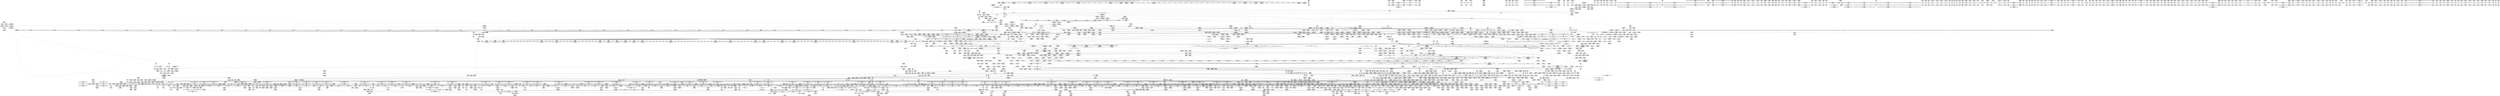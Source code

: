 digraph {
	CE0x70dfa10 [shape=record,shape=Mrecord,label="{CE0x70dfa10|tomoyo_init_request_info:tmp|*SummSink*}"]
	CE0x8b3d540 [shape=record,shape=Mrecord,label="{CE0x8b3d540|i64*_getelementptr_inbounds_(_12_x_i64_,_12_x_i64_*___llvm_gcov_ctr31133,_i64_0,_i64_9)|*Constant*|*SummSource*}"]
	CE0x72584c0 [shape=record,shape=Mrecord,label="{CE0x72584c0|i64**_getelementptr_inbounds_(_3_x_i64*_,_3_x_i64*_*___llvm_gcda_edge_table29,_i64_0,_i64_1)|*Constant*}"]
	CE0x6e99a20 [shape=record,shape=Mrecord,label="{CE0x6e99a20|tomoyo_add_slash:tmp13|security/tomoyo/file.c,138|*SummSource*}"]
	CE0x89faaa0 [shape=record,shape=Mrecord,label="{CE0x89faaa0|_ret_%struct.task_struct*_%tmp4,_!dbg_!38905|./arch/x86/include/asm/current.h,14|*SummSource*}"]
	CE0x8b3d220 [shape=record,shape=Mrecord,label="{CE0x8b3d220|i64*_getelementptr_inbounds_(_12_x_i64_,_12_x_i64_*___llvm_gcov_ctr31133,_i64_0,_i64_9)|*Constant*}"]
	CE0x55eabc0 [shape=record,shape=Mrecord,label="{CE0x55eabc0|tomoyo_path_number_perm:path_number|security/tomoyo/file.c,711}"]
	CE0x621dff0 [shape=record,shape=Mrecord,label="{CE0x621dff0|0:_%struct.tomoyo_obj_info*,_24:_%struct.tomoyo_path_info*,_32:_i64,_40:_i8,_72:_i8,_76:_i8,_:_SCMRE_38,39_}"]
	CE0x6f41f60 [shape=record,shape=Mrecord,label="{CE0x6f41f60|0:_%struct.tomoyo_obj_info*,_24:_%struct.tomoyo_path_info*,_32:_i64,_40:_i8,_72:_i8,_76:_i8,_:_SCMRE_77,78_|*MultipleSource*|security/tomoyo/file.c,693|security/tomoyo/file.c, 693|security/tomoyo/file.c,707|Function::tomoyo_init_request_info&Arg::r::}"]
	CE0x6368bc0 [shape=record,shape=Mrecord,label="{CE0x6368bc0|i64*_getelementptr_inbounds_(_12_x_i64_,_12_x_i64_*___llvm_gcov_ctr28,_i64_0,_i64_9)|*Constant*|*SummSink*}"]
	CE0x611f6e0 [shape=record,shape=Mrecord,label="{CE0x611f6e0|tomoyo_path_number_perm:path_number|security/tomoyo/file.c,711|*SummSink*}"]
	CE0x719db20 [shape=record,shape=Mrecord,label="{CE0x719db20|i64*_getelementptr_inbounds_(_12_x_i64_,_12_x_i64_*___llvm_gcov_ctr28,_i64_0,_i64_11)|*Constant*|*SummSource*}"]
	CE0x55cbb10 [shape=record,shape=Mrecord,label="{CE0x55cbb10|tomoyo_print_ulong:tmp22|*SummSource*}"]
	CE0x6ed3840 [shape=record,shape=Mrecord,label="{CE0x6ed3840|tomoyo_path_number_perm:tmp39|security/tomoyo/file.c,718|*SummSource*}"]
	CE0x6e7fdc0 [shape=record,shape=Mrecord,label="{CE0x6e7fdc0|GLOBAL:kfree|*Constant*|*SummSource*}"]
	CE0x89ab800 [shape=record,shape=Mrecord,label="{CE0x89ab800|tomoyo_get_realpath:entry}"]
	CE0x569c170 [shape=record,shape=Mrecord,label="{CE0x569c170|_call_void_tomoyo_read_unlock(i32_%call1)_#9,_!dbg_!38957|security/tomoyo/file.c,720|*SummSink*}"]
	CE0x644b580 [shape=record,shape=Mrecord,label="{CE0x644b580|tomoyo_get_mode:mode.1}"]
	CE0x6fb88d0 [shape=record,shape=Mrecord,label="{CE0x6fb88d0|GLOBAL:lockdep_rcu_suspicious|*Constant*|*SummSource*}"]
	CE0x61f94f0 [shape=record,shape=Mrecord,label="{CE0x61f94f0|__llvm_gcov_indirect_counter_increment114:tmp6}"]
	CE0x6eb57f0 [shape=record,shape=Mrecord,label="{CE0x6eb57f0|i64_5|*Constant*}"]
	CE0x6267020 [shape=record,shape=Mrecord,label="{CE0x6267020|tomoyo_path_number_perm:tmp36|security/tomoyo/file.c,717|*SummSource*}"]
	CE0x611ee00 [shape=record,shape=Mrecord,label="{CE0x611ee00|i32_3|*Constant*|*SummSource*}"]
	CE0x6334e50 [shape=record,shape=Mrecord,label="{CE0x6334e50|_ret_%struct.tomoyo_domain_info*_%tmp23,_!dbg_!38929|security/tomoyo/common.h,1205|*SummSource*}"]
	CE0x7203420 [shape=record,shape=Mrecord,label="{CE0x7203420|tomoyo_read_unlock:tmp1}"]
	CE0x8b712e0 [shape=record,shape=Mrecord,label="{CE0x8b712e0|i8*_getelementptr_inbounds_(_45_x_i8_,_45_x_i8_*_.str13,_i32_0,_i32_0)|*Constant*}"]
	CE0x8b989f0 [shape=record,shape=Mrecord,label="{CE0x8b989f0|i32_6|*Constant*|*SummSink*}"]
	CE0x7329300 [shape=record,shape=Mrecord,label="{CE0x7329300|tomoyo_print_ulong:if.end20}"]
	CE0x72f9e50 [shape=record,shape=Mrecord,label="{CE0x72f9e50|tomoyo_init_request_info:tobool|security/tomoyo/util.c,1004|*SummSource*}"]
	CE0x72473e0 [shape=record,shape=Mrecord,label="{CE0x72473e0|GLOBAL:rcu_lock_release|*Constant*|*SummSource*}"]
	CE0x61ced00 [shape=record,shape=Mrecord,label="{CE0x61ced00|__llvm_gcov_indirect_counter_increment114:tmp3}"]
	CE0x5630700 [shape=record,shape=Mrecord,label="{CE0x5630700|i64_10|*Constant*}"]
	CE0x88c6f10 [shape=record,shape=Mrecord,label="{CE0x88c6f10|srcu_read_lock:tmp2}"]
	CE0x7ea7a50 [shape=record,shape=Mrecord,label="{CE0x7ea7a50|i64*_getelementptr_inbounds_(_31_x_i64_,_31_x_i64_*___llvm_gcov_ctr43150,_i64_0,_i64_4)|*Constant*|*SummSource*}"]
	CE0x74a0be0 [shape=record,shape=Mrecord,label="{CE0x74a0be0|tomoyo_path_number_perm:obj|security/tomoyo/file.c, 694|*SummSource*}"]
	CE0x890dc70 [shape=record,shape=Mrecord,label="{CE0x890dc70|tomoyo_add_slash:return}"]
	CE0x6e8e810 [shape=record,shape=Mrecord,label="{CE0x6e8e810|_call_void_mcount()_#3}"]
	CE0x8949c90 [shape=record,shape=Mrecord,label="{CE0x8949c90|0:_%struct.tomoyo_obj_info*,_24:_%struct.tomoyo_path_info*,_32:_i64,_40:_i8,_72:_i8,_76:_i8,_:_SCMRE_31,32_}"]
	CE0x60cb040 [shape=record,shape=Mrecord,label="{CE0x60cb040|0:_%struct.tomoyo_obj_info*,_24:_%struct.tomoyo_path_info*,_32:_i64,_40:_i8,_72:_i8,_76:_i8,_:_SCMRE_50,51_}"]
	CE0x6e4f9a0 [shape=record,shape=Mrecord,label="{CE0x6e4f9a0|tomoyo_print_ulong:if.then|*SummSource*}"]
	CE0x61fa5b0 [shape=record,shape=Mrecord,label="{CE0x61fa5b0|i64*_null|*Constant*|*SummSource*}"]
	CE0x6efb8d0 [shape=record,shape=Mrecord,label="{CE0x6efb8d0|tomoyo_add_slash:call|security/tomoyo/file.c,136|*SummSource*}"]
	CE0x637d5d0 [shape=record,shape=Mrecord,label="{CE0x637d5d0|tomoyo_read_unlock:tmp|*SummSource*}"]
	CE0x53da2d0 [shape=record,shape=Mrecord,label="{CE0x53da2d0|rcu_lock_release:__here|*SummSink*}"]
	CE0x54b4bc0 [shape=record,shape=Mrecord,label="{CE0x54b4bc0|tomoyo_audit_path_number_log:param6|security/tomoyo/file.c,235|*SummSource*}"]
	CE0x54e7150 [shape=record,shape=Mrecord,label="{CE0x54e7150|_ret_i32_%call,_!dbg_!38911|security/tomoyo/tomoyo.c,192|*SummSource*}"]
	CE0x8a12bb0 [shape=record,shape=Mrecord,label="{CE0x8a12bb0|COLLAPSED:_GCMRE___llvm_gcov_ctr22_internal_global_2_x_i64_zeroinitializer:_elem_0:default:}"]
	CE0x6ea3d50 [shape=record,shape=Mrecord,label="{CE0x6ea3d50|tomoyo_read_unlock:entry|*SummSource*}"]
	CE0x719d870 [shape=record,shape=Mrecord,label="{CE0x719d870|tomoyo_audit_path_number_log:radix.0|*SummSink*}"]
	CE0x5335560 [shape=record,shape=Mrecord,label="{CE0x5335560|tomoyo_audit_path_number_log:path_number3|security/tomoyo/file.c,231}"]
	CE0x55cb510 [shape=record,shape=Mrecord,label="{CE0x55cb510|tomoyo_print_ulong:call19|security/tomoyo/util.c,246|*SummSink*}"]
	CE0x60ce320 [shape=record,shape=Mrecord,label="{CE0x60ce320|VOIDTB_TE:_CE_179,180_}"]
	CE0x5454710 [shape=record,shape=Mrecord,label="{CE0x5454710|rcu_lock_release:tmp6|*SummSink*}"]
	CE0x552fd80 [shape=record,shape=Mrecord,label="{CE0x552fd80|tomoyo_domain:tmp10|security/tomoyo/common.h,1205}"]
	CE0x637db70 [shape=record,shape=Mrecord,label="{CE0x637db70|tomoyo_add_slash:if.end|*SummSink*}"]
	CE0x623d3c0 [shape=record,shape=Mrecord,label="{CE0x623d3c0|tomoyo_const_part_length:tmp30|security/tomoyo/util.c,641|*SummSink*}"]
	CE0x543c100 [shape=record,shape=Mrecord,label="{CE0x543c100|tomoyo_fill_path_info:tmp11|security/tomoyo/util.c,667|*SummSource*}"]
	CE0x5fccba0 [shape=record,shape=Mrecord,label="{CE0x5fccba0|tomoyo_domain:tmp4|security/tomoyo/common.h,1205}"]
	CE0x6f308c0 [shape=record,shape=Mrecord,label="{CE0x6f308c0|tomoyo_const_part_length:lor.lhs.false}"]
	CE0x886cba0 [shape=record,shape=Mrecord,label="{CE0x886cba0|tomoyo_path_number_perm:tmp4|security/tomoyo/file.c,694|*SummSink*}"]
	CE0x8b3d790 [shape=record,shape=Mrecord,label="{CE0x8b3d790|tomoyo_get_mode:tmp23|security/tomoyo/util.c,986}"]
	CE0x62cc000 [shape=record,shape=Mrecord,label="{CE0x62cc000|tomoyo_get_mode:and|security/tomoyo/util.c,987}"]
	CE0x6178af0 [shape=record,shape=Mrecord,label="{CE0x6178af0|tomoyo_get_mode:conv|security/tomoyo/util.c,982|*SummSink*}"]
	CE0x550f560 [shape=record,shape=Mrecord,label="{CE0x550f560|_call_void_lock_acquire(%struct.lockdep_map*_%map,_i32_0,_i32_0,_i32_2,_i32_0,_%struct.lockdep_map*_null,_i64_ptrtoint_(i8*_blockaddress(_rcu_lock_acquire,_%__here)_to_i64))_#9,_!dbg_!38907|include/linux/rcupdate.h,418}"]
	CE0x8b48170 [shape=record,shape=Mrecord,label="{CE0x8b48170|tomoyo_const_part_length:tmp48|security/tomoyo/util.c,649}"]
	CE0x72d0750 [shape=record,shape=Mrecord,label="{CE0x72d0750|128:_i8*,_1208:_%struct.file*,_:_CMRE_52,56_|*MultipleSource*|security/tomoyo/common.h,1205|security/tomoyo/common.h,1205}"]
	CE0x6157810 [shape=record,shape=Mrecord,label="{CE0x6157810|_call_void_tomoyo_print_ulong(i8*_%arraydecay,_i32_64,_i64_%tmp12,_i8_zeroext_%radix.0)_#9,_!dbg_!38923|security/tomoyo/file.c,231|*SummSource*}"]
	CE0x55421b0 [shape=record,shape=Mrecord,label="{CE0x55421b0|i8*_null|*Constant*}"]
	CE0x5542c00 [shape=record,shape=Mrecord,label="{CE0x5542c00|__llvm_gcov_indirect_counter_increment114:counters|Function::__llvm_gcov_indirect_counter_increment114&Arg::counters::|*SummSink*}"]
	CE0x89a4900 [shape=record,shape=Mrecord,label="{CE0x89a4900|tomoyo_path_number_perm:tmp|*SummSource*}"]
	CE0x6f740f0 [shape=record,shape=Mrecord,label="{CE0x6f740f0|i64_16|*Constant*|*SummSink*}"]
	CE0x88c9920 [shape=record,shape=Mrecord,label="{CE0x88c9920|tomoyo_const_part_length:tmp47|security/tomoyo/util.c,646}"]
	CE0x5336040 [shape=record,shape=Mrecord,label="{CE0x5336040|tomoyo_print_ulong:entry|*SummSink*}"]
	CE0x71313b0 [shape=record,shape=Mrecord,label="{CE0x71313b0|tomoyo_get_realpath:tmp1}"]
	CE0x6e4f010 [shape=record,shape=Mrecord,label="{CE0x6e4f010|tomoyo_const_part_length:tmp31|security/tomoyo/util.c,641|*SummSource*}"]
	CE0x7397c40 [shape=record,shape=Mrecord,label="{CE0x7397c40|srcu_read_unlock:idx|Function::srcu_read_unlock&Arg::idx::}"]
	CE0x55f40d0 [shape=record,shape=Mrecord,label="{CE0x55f40d0|tomoyo_const_part_length:while.cond|*SummSink*}"]
	CE0x6ed3490 [shape=record,shape=Mrecord,label="{CE0x6ed3490|i64*_getelementptr_inbounds_(_22_x_i64_,_22_x_i64_*___llvm_gcov_ctr9,_i64_0,_i64_16)|*Constant*|*SummSink*}"]
	CE0x73572f0 [shape=record,shape=Mrecord,label="{CE0x73572f0|i64*_getelementptr_inbounds_(_14_x_i64_,_14_x_i64_*___llvm_gcov_ctr18115,_i64_0,_i64_10)|*Constant*|*SummSink*}"]
	CE0x61ac790 [shape=record,shape=Mrecord,label="{CE0x61ac790|tomoyo_path_number_perm:tmp34|security/tomoyo/file.c,715}"]
	CE0x7ea5db0 [shape=record,shape=Mrecord,label="{CE0x7ea5db0|tomoyo_print_ulong:call|security/tomoyo/util.c,240|*SummSource*}"]
	CE0x71fc080 [shape=record,shape=Mrecord,label="{CE0x71fc080|VOIDTB_TE:_CE_197,198_}"]
	CE0x7248f40 [shape=record,shape=Mrecord,label="{CE0x7248f40|tomoyo_get_mode:conv|security/tomoyo/util.c,982}"]
	CE0x7157f00 [shape=record,shape=Mrecord,label="{CE0x7157f00|128:_i8*,_1208:_%struct.file*,_:_CMRE_21,22_}"]
	CE0x700bbc0 [shape=record,shape=Mrecord,label="{CE0x700bbc0|get_current:tmp2|*SummSink*}"]
	CE0x8b461a0 [shape=record,shape=Mrecord,label="{CE0x8b461a0|tomoyo_path_number_perm:tmp30|security/tomoyo/file.c,709|*SummSink*}"]
	CE0x7170c00 [shape=record,shape=Mrecord,label="{CE0x7170c00|i64**_getelementptr_inbounds_(_3_x_i64*_,_3_x_i64*_*___llvm_gcda_edge_table29,_i64_0,_i64_0)|*Constant*|*SummSource*}"]
	CE0x72c0d70 [shape=record,shape=Mrecord,label="{CE0x72c0d70|tomoyo_add_slash:is_dir|security/tomoyo/file.c,131|*SummSource*}"]
	CE0x72f9ae0 [shape=record,shape=Mrecord,label="{CE0x72f9ae0|tomoyo_path_number_perm:tobool|security/tomoyo/file.c,702|*SummSource*}"]
	CE0x6f60bd0 [shape=record,shape=Mrecord,label="{CE0x6f60bd0|tomoyo_domain:tmp21|security/tomoyo/common.h,1205|*SummSource*}"]
	CE0x720c770 [shape=record,shape=Mrecord,label="{CE0x720c770|GLOBAL:__llvm_gcov_ctr25|Global_var:__llvm_gcov_ctr25|*SummSink*}"]
	CE0x6083c00 [shape=record,shape=Mrecord,label="{CE0x6083c00|tomoyo_get_mode:index|Function::tomoyo_get_mode&Arg::index::|*SummSource*}"]
	CE0x72d0890 [shape=record,shape=Mrecord,label="{CE0x72d0890|128:_i8*,_1208:_%struct.file*,_:_CMRE_56,64_|*MultipleSource*|security/tomoyo/common.h,1205|security/tomoyo/common.h,1205}"]
	CE0x6f1f730 [shape=record,shape=Mrecord,label="{CE0x6f1f730|i64*_getelementptr_inbounds_(_12_x_i64_,_12_x_i64_*___llvm_gcov_ctr28,_i64_0,_i64_9)|*Constant*|*SummSource*}"]
	CE0x729f5e0 [shape=record,shape=Mrecord,label="{CE0x729f5e0|VOIDTB_TE:_CE_210,211_}"]
	CE0x5630930 [shape=record,shape=Mrecord,label="{CE0x5630930|8:_%struct.vfsmount*,_16:_%struct.dentry*,_:_SCMRE_8,16_|*MultipleSource*|security/tomoyo/tomoyo.c, 191|security/tomoyo/tomoyo.c,191}"]
	CE0x7247df0 [shape=record,shape=Mrecord,label="{CE0x7247df0|tomoyo_print_ulong:conv7|security/tomoyo/util.c,242|*SummSink*}"]
	CE0x71c7120 [shape=record,shape=Mrecord,label="{CE0x71c7120|tomoyo_fill_path_info:tmp6|security/tomoyo/util.c,667|*SummSource*}"]
	CE0x6f50d80 [shape=record,shape=Mrecord,label="{CE0x6f50d80|tomoyo_path_number_perm:if.end}"]
	CE0x701e520 [shape=record,shape=Mrecord,label="{CE0x701e520|VOIDTB_TE:_CE_149,150_}"]
	CE0x8b58940 [shape=record,shape=Mrecord,label="{CE0x8b58940|tomoyo_print_ulong:tmp1|*SummSink*}"]
	CE0x8996980 [shape=record,shape=Mrecord,label="{CE0x8996980|tomoyo_domain:entry}"]
	CE0x5378ac0 [shape=record,shape=Mrecord,label="{CE0x5378ac0|_call_void_mcount()_#3|*SummSink*}"]
	CE0x5265580 [shape=record,shape=Mrecord,label="{CE0x5265580|tomoyo_fill_path_info:tmp12|security/tomoyo/util.c,667|*SummSink*}"]
	CE0x6064aa0 [shape=record,shape=Mrecord,label="{CE0x6064aa0|tomoyo_init_request_info:tmp1}"]
	CE0x55480b0 [shape=record,shape=Mrecord,label="{CE0x55480b0|i64*_getelementptr_inbounds_(_14_x_i64_,_14_x_i64_*___llvm_gcov_ctr18115,_i64_0,_i64_11)|*Constant*|*SummSink*}"]
	CE0x73fc740 [shape=record,shape=Mrecord,label="{CE0x73fc740|tomoyo_audit_path_number_log:path_number|security/tomoyo/file.c,213|*SummSink*}"]
	CE0x6f0fea0 [shape=record,shape=Mrecord,label="{CE0x6f0fea0|tomoyo_get_mode:config|security/tomoyo/util.c,981|*SummSource*}"]
	CE0x7002cc0 [shape=record,shape=Mrecord,label="{CE0x7002cc0|tomoyo_init_request_info:tmp9|security/tomoyo/util.c,1006}"]
	CE0x7e92c40 [shape=record,shape=Mrecord,label="{CE0x7e92c40|__llvm_gcov_indirect_counter_increment:tmp3|*SummSink*}"]
	CE0x72b9680 [shape=record,shape=Mrecord,label="{CE0x72b9680|tomoyo_add_slash:tmp5|security/tomoyo/file.c,131}"]
	CE0x6f0e8f0 [shape=record,shape=Mrecord,label="{CE0x6f0e8f0|rcu_lock_acquire:__here|*SummSink*}"]
	CE0x61f9940 [shape=record,shape=Mrecord,label="{CE0x61f9940|GLOBAL:__llvm_gcov_global_state_pred45|Global_var:__llvm_gcov_global_state_pred45|*SummSink*}"]
	CE0x550fbd0 [shape=record,shape=Mrecord,label="{CE0x550fbd0|rcu_lock_acquire:__here}"]
	CE0x8870150 [shape=record,shape=Mrecord,label="{CE0x8870150|tomoyo_domain:tmp14|security/tomoyo/common.h,1205}"]
	CE0x6409a90 [shape=record,shape=Mrecord,label="{CE0x6409a90|tomoyo_const_part_length:tmp16|security/tomoyo/util.c,627|*SummSource*}"]
	CE0x5337b00 [shape=record,shape=Mrecord,label="{CE0x5337b00|i32_47|*Constant*|*SummSource*}"]
	CE0x7247ce0 [shape=record,shape=Mrecord,label="{CE0x7247ce0|tomoyo_print_ulong:conv7|security/tomoyo/util.c,242|*SummSource*}"]
	CE0x6202760 [shape=record,shape=Mrecord,label="{CE0x6202760|rcu_lock_acquire:tmp2|*SummSource*}"]
	CE0x7130f70 [shape=record,shape=Mrecord,label="{CE0x7130f70|tomoyo_init_request_info:conv|security/tomoyo/util.c,1010}"]
	CE0x61337d0 [shape=record,shape=Mrecord,label="{CE0x61337d0|VOIDTB_TE:_CE_306,307_}"]
	CE0x5265f50 [shape=record,shape=Mrecord,label="{CE0x5265f50|__llvm_gcov_indirect_counter_increment:bb4|*SummSource*}"]
	CE0x6064d60 [shape=record,shape=Mrecord,label="{CE0x6064d60|_call_void_mcount()_#3}"]
	CE0x7318300 [shape=record,shape=Mrecord,label="{CE0x7318300|tomoyo_get_realpath:name|security/tomoyo/file.c,150|*SummSource*}"]
	CE0x60dd750 [shape=record,shape=Mrecord,label="{CE0x60dd750|tomoyo_fill_path_info:tmp7|security/tomoyo/util.c,667|*SummSource*}"]
	CE0x88a41a0 [shape=record,shape=Mrecord,label="{CE0x88a41a0|tomoyo_const_part_length:filename|Function::tomoyo_const_part_length&Arg::filename::}"]
	CE0x53f04f0 [shape=record,shape=Mrecord,label="{CE0x53f04f0|tomoyo_audit_path_number_log:tmp17|security/tomoyo/file.c,236}"]
	CE0x6efba90 [shape=record,shape=Mrecord,label="{CE0x6efba90|tomoyo_add_slash:call|security/tomoyo/file.c,136|*SummSink*}"]
	CE0x8a12e30 [shape=record,shape=Mrecord,label="{CE0x8a12e30|tomoyo_path_number_perm:tmp5|security/tomoyo/file.c,695|*SummSink*}"]
	CE0x541beb0 [shape=record,shape=Mrecord,label="{CE0x541beb0|_call_void___llvm_gcov_indirect_counter_increment114(i32*___llvm_gcov_global_state_pred45,_i64**_getelementptr_inbounds_(_3_x_i64*_,_3_x_i64*_*___llvm_gcda_edge_table44,_i64_0,_i64_2)),_!dbg_!38930|security/tomoyo/util.c,640}"]
	CE0x729f6a0 [shape=record,shape=Mrecord,label="{CE0x729f6a0|i32_92|*Constant*|*SummSink*}"]
	CE0x6fa6a40 [shape=record,shape=Mrecord,label="{CE0x6fa6a40|tomoyo_audit_path_number_log:number|security/tomoyo/file.c,231|*SummSink*}"]
	CE0x644b9c0 [shape=record,shape=Mrecord,label="{CE0x644b9c0|tomoyo_get_mode:tmp25|security/tomoyo/util.c,987}"]
	CE0x899be50 [shape=record,shape=Mrecord,label="{CE0x899be50|tomoyo_domain:call3|security/tomoyo/common.h,1205}"]
	CE0x6151950 [shape=record,shape=Mrecord,label="{CE0x6151950|_call_void_tomoyo_check_acl(%struct.tomoyo_request_info*_%r,_i1_(%struct.tomoyo_request_info*,_%struct.tomoyo_acl_info*)*_tomoyo_check_path_number_acl)_#9,_!dbg_!38950|security/tomoyo/file.c,715}"]
	CE0x6292b70 [shape=record,shape=Mrecord,label="{CE0x6292b70|tomoyo_path_number_perm:tmp46|security/tomoyo/file.c,721|*SummSink*}"]
	CE0x8960c20 [shape=record,shape=Mrecord,label="{CE0x8960c20|GLOBAL:full_name_hash|*Constant*}"]
	CE0x8b3ddb0 [shape=record,shape=Mrecord,label="{CE0x8b3ddb0|tomoyo_get_mode:tmp23|security/tomoyo/util.c,986|*SummSink*}"]
	CE0x562de00 [shape=record,shape=Mrecord,label="{CE0x562de00|tomoyo_audit_path_number_log:tmp5|security/tomoyo/file.c,222|*SummSink*}"]
	CE0x715bd30 [shape=record,shape=Mrecord,label="{CE0x715bd30|tomoyo_path_mkdir:tmp1}"]
	CE0x7463dc0 [shape=record,shape=Mrecord,label="{CE0x7463dc0|tomoyo_fill_path_info:tmp5|security/tomoyo/util.c,667|*SummSource*}"]
	CE0x54ef540 [shape=record,shape=Mrecord,label="{CE0x54ef540|tomoyo_path_mkdir:path|security/tomoyo/tomoyo.c, 191|*SummSource*}"]
	CE0x7081f50 [shape=record,shape=Mrecord,label="{CE0x7081f50|i32_8|*Constant*}"]
	CE0x54f4df0 [shape=record,shape=Mrecord,label="{CE0x54f4df0|i8*_getelementptr_inbounds_(_15_x_i8_,_15_x_i8_*_.str3,_i32_0,_i32_0)|*Constant*|*SummSource*}"]
	CE0x7234a50 [shape=record,shape=Mrecord,label="{CE0x7234a50|i8_0|*Constant*}"]
	CE0x899dba0 [shape=record,shape=Mrecord,label="{CE0x899dba0|tomoyo_init_request_info:index|Function::tomoyo_init_request_info&Arg::index::|*SummSink*}"]
	CE0x8b66d20 [shape=record,shape=Mrecord,label="{CE0x8b66d20|GLOBAL:tomoyo_add_slash|*Constant*|*SummSource*}"]
	CE0x623d570 [shape=record,shape=Mrecord,label="{CE0x623d570|tomoyo_const_part_length:tmp31|security/tomoyo/util.c,641}"]
	CE0x6eda110 [shape=record,shape=Mrecord,label="{CE0x6eda110|tomoyo_const_part_length:tmp26|security/tomoyo/util.c,641}"]
	CE0x891b050 [shape=record,shape=Mrecord,label="{CE0x891b050|0:_%struct.tomoyo_obj_info*,_24:_%struct.tomoyo_path_info*,_32:_i64,_40:_i8,_72:_i8,_76:_i8,_:_SCMRE_58,59_}"]
	CE0x7049970 [shape=record,shape=Mrecord,label="{CE0x7049970|128:_i8*,_1208:_%struct.file*,_:_CMRE_7,8_}"]
	CE0x8a3b600 [shape=record,shape=Mrecord,label="{CE0x8a3b600|_call_void_lock_release(%struct.lockdep_map*_%map,_i32_1,_i64_ptrtoint_(i8*_blockaddress(_rcu_lock_release,_%__here)_to_i64))_#9,_!dbg_!38907|include/linux/rcupdate.h,423}"]
	CE0x8bae120 [shape=record,shape=Mrecord,label="{CE0x8bae120|srcu_read_lock:call|include/linux/srcu.h,220}"]
	CE0x6f401b0 [shape=record,shape=Mrecord,label="{CE0x6f401b0|i32_2|*Constant*}"]
	CE0x634c1b0 [shape=record,shape=Mrecord,label="{CE0x634c1b0|tomoyo_domain:bb}"]
	CE0x552fdf0 [shape=record,shape=Mrecord,label="{CE0x552fdf0|i64_5|*Constant*|*SummSink*}"]
	CE0x899ba70 [shape=record,shape=Mrecord,label="{CE0x899ba70|tomoyo_domain:tmp20|security/tomoyo/common.h,1205|*SummSink*}"]
	CE0x6f60c40 [shape=record,shape=Mrecord,label="{CE0x6f60c40|i32_22|*Constant*}"]
	CE0x555d5e0 [shape=record,shape=Mrecord,label="{CE0x555d5e0|GLOBAL:tomoyo_profile|*Constant*|*SummSource*}"]
	CE0x62237c0 [shape=record,shape=Mrecord,label="{CE0x62237c0|i64*_getelementptr_inbounds_(_5_x_i64_,_5_x_i64_*___llvm_gcov_ctr32134,_i64_0,_i64_0)|*Constant*}"]
	CE0x547f240 [shape=record,shape=Mrecord,label="{CE0x547f240|tomoyo_const_part_length:incdec.ptr19|security/tomoyo/util.c,643|*SummSource*}"]
	CE0x718a510 [shape=record,shape=Mrecord,label="{CE0x718a510|VOIDTB_TE:_CE_318,319_}"]
	"CONST[source:2(external),value:2(dynamic)][purpose:{subject}][SrcIdx:18]"
	CE0x89a4c90 [shape=record,shape=Mrecord,label="{CE0x89a4c90|tomoyo_read_lock:tmp|*SummSink*}"]
	CE0x895b0b0 [shape=record,shape=Mrecord,label="{CE0x895b0b0|tomoyo_get_mode:if.end9}"]
	CE0x7153df0 [shape=record,shape=Mrecord,label="{CE0x7153df0|__llvm_gcov_indirect_counter_increment:tmp2|*SummSink*}"]
	CE0x619d5a0 [shape=record,shape=Mrecord,label="{CE0x619d5a0|i64*_getelementptr_inbounds_(_2_x_i64_,_2_x_i64_*___llvm_gcov_ctr23,_i64_0,_i64_0)|*Constant*|*SummSource*}"]
	CE0x73dd590 [shape=record,shape=Mrecord,label="{CE0x73dd590|tomoyo_const_part_length:tmp52|security/tomoyo/util.c,652|*SummSource*}"]
	CE0x559a1c0 [shape=record,shape=Mrecord,label="{CE0x559a1c0|i32_4|*Constant*}"]
	CE0x6ec2a10 [shape=record,shape=Mrecord,label="{CE0x6ec2a10|VOIDTB_TE:_CE_157,158_}"]
	CE0x6f306f0 [shape=record,shape=Mrecord,label="{CE0x6f306f0|i64*_getelementptr_inbounds_(_4_x_i64_,_4_x_i64_*___llvm_gcov_ctr33,_i64_0,_i64_2)|*Constant*|*SummSource*}"]
	CE0x61ac850 [shape=record,shape=Mrecord,label="{CE0x61ac850|tomoyo_path_number_perm:tmp34|security/tomoyo/file.c,715|*SummSource*}"]
	CE0x71ee630 [shape=record,shape=Mrecord,label="{CE0x71ee630|rcu_lock_acquire:bb}"]
	CE0x6eca5b0 [shape=record,shape=Mrecord,label="{CE0x6eca5b0|tomoyo_add_slash:tmp11|*LoadInst*|security/tomoyo/file.c,136|*SummSink*}"]
	CE0x627b630 [shape=record,shape=Mrecord,label="{CE0x627b630|tomoyo_path_number_perm:cmp19|security/tomoyo/file.c,721|*SummSink*}"]
	CE0x88d6320 [shape=record,shape=Mrecord,label="{CE0x88d6320|0:_i8*,_array:_GCRE_tomoyo_mac_keywords_external_constant_42_x_i8*_:_elem_15::|security/tomoyo/file.c,233}"]
	CE0x8bb9b20 [shape=record,shape=Mrecord,label="{CE0x8bb9b20|i64*_getelementptr_inbounds_(_31_x_i64_,_31_x_i64_*___llvm_gcov_ctr43150,_i64_0,_i64_29)|*Constant*|*SummSource*}"]
	CE0x7121de0 [shape=record,shape=Mrecord,label="{CE0x7121de0|i64_1|*Constant*}"]
	CE0x71b8b30 [shape=record,shape=Mrecord,label="{CE0x71b8b30|tomoyo_audit_path_number_log:tmp|*SummSink*}"]
	CE0x88c6a30 [shape=record,shape=Mrecord,label="{CE0x88c6a30|i64*_getelementptr_inbounds_(_6_x_i64_,_6_x_i64_*___llvm_gcov_ctr26,_i64_0,_i64_0)|*Constant*|*SummSink*}"]
	CE0x5350490 [shape=record,shape=Mrecord,label="{CE0x5350490|tomoyo_print_ulong:conv2|security/tomoyo/util.c,240}"]
	CE0x8861090 [shape=record,shape=Mrecord,label="{CE0x8861090|GLOBAL:tomoyo_init_request_info|*Constant*|*SummSource*}"]
	CE0x618e480 [shape=record,shape=Mrecord,label="{CE0x618e480|tomoyo_init_request_info:entry|*SummSink*}"]
	CE0x8b9d350 [shape=record,shape=Mrecord,label="{CE0x8b9d350|tomoyo_domain:security|security/tomoyo/common.h,1205}"]
	CE0x60711c0 [shape=record,shape=Mrecord,label="{CE0x60711c0|i64*_getelementptr_inbounds_(_2_x_i64_,_2_x_i64_*___llvm_gcov_ctr32,_i64_0,_i64_1)|*Constant*}"]
	CE0x73e9df0 [shape=record,shape=Mrecord,label="{CE0x73e9df0|tomoyo_fill_path_info:name1|security/tomoyo/util.c,663}"]
	CE0x531f680 [shape=record,shape=Mrecord,label="{CE0x531f680|tomoyo_domain:tmp6|security/tomoyo/common.h,1205}"]
	CE0x89b4840 [shape=record,shape=Mrecord,label="{CE0x89b4840|tomoyo_const_part_length:tmp3|security/tomoyo/util.c,624|*SummSource*}"]
	CE0x7364900 [shape=record,shape=Mrecord,label="{CE0x7364900|VOIDTB_TE:_CE_315,316_}"]
	CE0x72f9de0 [shape=record,shape=Mrecord,label="{CE0x72f9de0|tomoyo_init_request_info:tobool|security/tomoyo/util.c,1004}"]
	CE0x6287140 [shape=record,shape=Mrecord,label="{CE0x6287140|GLOBAL:__llvm_gcov_ctr18115|Global_var:__llvm_gcov_ctr18115|*SummSink*}"]
	CE0x8b0a0e0 [shape=record,shape=Mrecord,label="{CE0x8b0a0e0|tomoyo_get_mode:tmp19|security/tomoyo/util.c,985|*SummSource*}"]
	CE0x61eb8c0 [shape=record,shape=Mrecord,label="{CE0x61eb8c0|tomoyo_print_ulong:cmp11|security/tomoyo/util.c,243}"]
	CE0x6274020 [shape=record,shape=Mrecord,label="{CE0x6274020|VOIDTB_TE:_CE_184,185_}"]
	CE0x5404290 [shape=record,shape=Mrecord,label="{CE0x5404290|__llvm_gcov_indirect_counter_increment114:exit|*SummSink*}"]
	CE0x7048700 [shape=record,shape=Mrecord,label="{CE0x7048700|VOIDTB_TE:_CE_232,240_|*MultipleSource*|*LoadInst*|security/tomoyo/file.c,702|Function::tomoyo_path_mkdir&Arg::dentry::}"]
	CE0x7003490 [shape=record,shape=Mrecord,label="{CE0x7003490|tomoyo_path_number_perm:if.then|*SummSource*}"]
	CE0x8986300 [shape=record,shape=Mrecord,label="{CE0x8986300|0:_i8,_array:_GCRE_tomoyo_pn2mac_constant_8_x_i8_c_02_05_07_08_12_0F_10_11_,_align_1:_elem_5::|security/tomoyo/file.c,701}"]
	CE0x737ed40 [shape=record,shape=Mrecord,label="{CE0x737ed40|tomoyo_audit_path_number_log:param|security/tomoyo/file.c,213}"]
	CE0x53f01c0 [shape=record,shape=Mrecord,label="{CE0x53f01c0|tomoyo_read_unlock:bb|*SummSource*}"]
	CE0x61f9140 [shape=record,shape=Mrecord,label="{CE0x61f9140|tomoyo_const_part_length:tmp15|security/tomoyo/util.c,627}"]
	CE0x6fa0af0 [shape=record,shape=Mrecord,label="{CE0x6fa0af0|tomoyo_add_slash:tmp4|security/tomoyo/file.c,131}"]
	CE0x748ee90 [shape=record,shape=Mrecord,label="{CE0x748ee90|tomoyo_get_realpath:tmp12|security/tomoyo/file.c,156|*SummSource*}"]
	CE0x55058e0 [shape=record,shape=Mrecord,label="{CE0x55058e0|tomoyo_path_mkdir:mode|Function::tomoyo_path_mkdir&Arg::mode::|*SummSource*}"]
	CE0x73e9240 [shape=record,shape=Mrecord,label="{CE0x73e9240|tomoyo_fill_path_info:conv7|security/tomoyo/util.c,668|*SummSource*}"]
	CE0x6057970 [shape=record,shape=Mrecord,label="{CE0x6057970|tomoyo_path_mkdir:mnt|security/tomoyo/tomoyo.c,191|*SummSource*}"]
	CE0x6f83370 [shape=record,shape=Mrecord,label="{CE0x6f83370|tomoyo_init_request_info:domain1|security/tomoyo/util.c,1006|*SummSource*}"]
	CE0x6397910 [shape=record,shape=Mrecord,label="{CE0x6397910|i64*_getelementptr_inbounds_(_22_x_i64_,_22_x_i64_*___llvm_gcov_ctr9,_i64_0,_i64_8)|*Constant*|*SummSink*}"]
	CE0x63074d0 [shape=record,shape=Mrecord,label="{CE0x63074d0|tomoyo_path_number_perm:tmp17|security/tomoyo/file.c,703|*SummSource*}"]
	CE0x6fc7c40 [shape=record,shape=Mrecord,label="{CE0x6fc7c40|i32_255|*Constant*|*SummSink*}"]
	CE0x7213a20 [shape=record,shape=Mrecord,label="{CE0x7213a20|128:_i8*,_1208:_%struct.file*,_:_CMRE_32,33_}"]
	CE0x545ec70 [shape=record,shape=Mrecord,label="{CE0x545ec70|GLOBAL:tomoyo_path_number_perm|*Constant*|*SummSink*}"]
	CE0x8a2bfa0 [shape=record,shape=Mrecord,label="{CE0x8a2bfa0|tomoyo_init_request_info:call|security/tomoyo/util.c,1005}"]
	CE0x7309330 [shape=record,shape=Mrecord,label="{CE0x7309330|COLLAPSED:_GCMRE___llvm_gcov_ctr31133_internal_global_12_x_i64_zeroinitializer:_elem_0:default:}"]
	CE0x547f920 [shape=record,shape=Mrecord,label="{CE0x547f920|tomoyo_const_part_length:tmp25|security/tomoyo/util.c,641|*SummSource*}"]
	CE0x6257c50 [shape=record,shape=Mrecord,label="{CE0x6257c50|tomoyo_path_number_perm:tmp35|security/tomoyo/file.c,717|*SummSink*}"]
	CE0x62b2f30 [shape=record,shape=Mrecord,label="{CE0x62b2f30|tomoyo_path_number_perm:tmp43|security/tomoyo/file.c,721|*SummSink*}"]
	CE0x60da780 [shape=record,shape=Mrecord,label="{CE0x60da780|0:_i8*,_array:_GCRE_tomoyo_mac_keywords_external_constant_42_x_i8*_:_elem_9::|security/tomoyo/file.c,233}"]
	CE0x6f743a0 [shape=record,shape=Mrecord,label="{CE0x6f743a0|tomoyo_add_slash:tmp6|security/tomoyo/file.c,131|*SummSource*}"]
	CE0x563c660 [shape=record,shape=Mrecord,label="{CE0x563c660|tomoyo_domain:tmp17|security/tomoyo/common.h,1205|*SummSink*}"]
	CE0x731f750 [shape=record,shape=Mrecord,label="{CE0x731f750|GLOBAL:tomoyo_fill_path_info|*Constant*|*SummSink*}"]
	CE0x72d09d0 [shape=record,shape=Mrecord,label="{CE0x72d09d0|128:_i8*,_1208:_%struct.file*,_:_CMRE_64,72_|*MultipleSource*|security/tomoyo/common.h,1205|security/tomoyo/common.h,1205}"]
	CE0x6152240 [shape=record,shape=Mrecord,label="{CE0x6152240|tomoyo_path_number_perm:call15|security/tomoyo/file.c,716|*SummSink*}"]
	CE0x7e92500 [shape=record,shape=Mrecord,label="{CE0x7e92500|tomoyo_fill_path_info:arrayidx|security/tomoyo/util.c,667}"]
	CE0x6f94c80 [shape=record,shape=Mrecord,label="{CE0x6f94c80|tomoyo_get_realpath:tmp8|security/tomoyo/file.c,152|*SummSource*}"]
	CE0x6e4fa70 [shape=record,shape=Mrecord,label="{CE0x6e4fa70|tomoyo_print_ulong:if.then|*SummSink*}"]
	CE0x7445970 [shape=record,shape=Mrecord,label="{CE0x7445970|tomoyo_get_realpath:path|Function::tomoyo_get_realpath&Arg::path::|*SummSource*}"]
	CE0x724ba30 [shape=record,shape=Mrecord,label="{CE0x724ba30|tomoyo_audit_path_number_log:tmp3|security/tomoyo/file.c,215|*SummSource*}"]
	CE0x6060fd0 [shape=record,shape=Mrecord,label="{CE0x6060fd0|GLOBAL:tomoyo_read_lock|*Constant*|*SummSource*}"]
	CE0x5583d00 [shape=record,shape=Mrecord,label="{CE0x5583d00|tomoyo_path_mkdir:call|security/tomoyo/tomoyo.c,192|*SummSink*}"]
	CE0x6fdd2a0 [shape=record,shape=Mrecord,label="{CE0x6fdd2a0|tomoyo_init_request_info:tmp11|security/tomoyo/util.c,1007|*SummSink*}"]
	CE0x89fa270 [shape=record,shape=Mrecord,label="{CE0x89fa270|GLOBAL:get_current|*Constant*}"]
	CE0x6f6cc60 [shape=record,shape=Mrecord,label="{CE0x6f6cc60|_call_void___llvm_gcov_indirect_counter_increment114(i32*___llvm_gcov_global_state_pred45,_i64**_getelementptr_inbounds_(_3_x_i64*_,_3_x_i64*_*___llvm_gcda_edge_table44,_i64_0,_i64_0)),_!dbg_!38954|security/tomoyo/util.c,649|*SummSink*}"]
	CE0x5561c60 [shape=record,shape=Mrecord,label="{CE0x5561c60|tomoyo_path_mkdir:entry|*SummSink*}"]
	CE0x6f00b60 [shape=record,shape=Mrecord,label="{CE0x6f00b60|tomoyo_const_part_length:while.body|*SummSource*}"]
	CE0x5455000 [shape=record,shape=Mrecord,label="{CE0x5455000|rcu_lock_release:tmp7|*SummSink*}"]
	CE0x89dada0 [shape=record,shape=Mrecord,label="{CE0x89dada0|tomoyo_domain:tmp19|security/tomoyo/common.h,1205}"]
	CE0x72b9cd0 [shape=record,shape=Mrecord,label="{CE0x72b9cd0|_call_void_mcount()_#3|*SummSink*}"]
	CE0x644b7f0 [shape=record,shape=Mrecord,label="{CE0x644b7f0|tomoyo_get_mode:mode.1|*SummSource*}"]
	CE0x5378d70 [shape=record,shape=Mrecord,label="{CE0x5378d70|tomoyo_fill_path_info:tmp2|*LoadInst*|security/tomoyo/util.c,663|*SummSource*}"]
	CE0x6efd750 [shape=record,shape=Mrecord,label="{CE0x6efd750|tomoyo_audit_path_number_log:tmp11|security/tomoyo/file.c,231|*SummSink*}"]
	CE0x7365900 [shape=record,shape=Mrecord,label="{CE0x7365900|tomoyo_const_part_length:tmp35|security/tomoyo/util.c,643}"]
	CE0x62740f0 [shape=record,shape=Mrecord,label="{CE0x62740f0|VOIDTB_TE:_CE_185,186_}"]
	CE0x550f700 [shape=record,shape=Mrecord,label="{CE0x550f700|_call_void_lock_acquire(%struct.lockdep_map*_%map,_i32_0,_i32_0,_i32_2,_i32_0,_%struct.lockdep_map*_null,_i64_ptrtoint_(i8*_blockaddress(_rcu_lock_acquire,_%__here)_to_i64))_#9,_!dbg_!38907|include/linux/rcupdate.h,418|*SummSink*}"]
	CE0x6335280 [shape=record,shape=Mrecord,label="{CE0x6335280|0:_%struct.tomoyo_obj_info*,_24:_%struct.tomoyo_path_info*,_32:_i64,_40:_i8,_72:_i8,_76:_i8,_:_SCMRE_43,44_}"]
	CE0x6eca150 [shape=record,shape=Mrecord,label="{CE0x6eca150|tomoyo_add_slash:tmp11|*LoadInst*|security/tomoyo/file.c,136|*SummSource*}"]
	CE0x62dbf00 [shape=record,shape=Mrecord,label="{CE0x62dbf00|0:_i8*,_8:_i32,_12:_i16,_14:_i8,_15:_i8,_:_SCMRE_14,15_|*MultipleSource*|security/tomoyo/file.c, 698|Function::tomoyo_get_realpath&Arg::buf::|Function::tomoyo_add_slash&Arg::buf::|security/tomoyo/file.c,718}"]
	CE0x7062450 [shape=record,shape=Mrecord,label="{CE0x7062450|GLOBAL:tomoyo_get_mode|*Constant*|*SummSource*}"]
	CE0x61ceef0 [shape=record,shape=Mrecord,label="{CE0x61ceef0|__llvm_gcov_indirect_counter_increment114:tmp3|*SummSource*}"]
	CE0x701ec30 [shape=record,shape=Mrecord,label="{CE0x701ec30|tomoyo_const_part_length:tmp21|security/tomoyo/util.c,631}"]
	CE0x604b6f0 [shape=record,shape=Mrecord,label="{CE0x604b6f0|0:_i8,_array:_GCRE_tomoyo_index2category_constant_39_x_i8_c_00_00_00_00_00_00_00_00_00_00_00_00_00_00_00_00_00_00_00_00_00_00_00_01_01_01_01_01_01_01_01_01_01_01_01_01_01_01_02_,_align_16:_elem_31::|security/tomoyo/util.c,983}"]
	CE0x6257990 [shape=record,shape=Mrecord,label="{CE0x6257990|i64_15|*Constant*|*SummSink*}"]
	CE0x6200f20 [shape=record,shape=Mrecord,label="{CE0x6200f20|GLOBAL:__llvm_gcov_indirect_counter_increment114|*Constant*|*SummSink*}"]
	CE0x74823b0 [shape=record,shape=Mrecord,label="{CE0x74823b0|i64*_getelementptr_inbounds_(_5_x_i64_,_5_x_i64_*___llvm_gcov_ctr28130,_i64_0,_i64_0)|*Constant*|*SummSource*}"]
	CE0x886d490 [shape=record,shape=Mrecord,label="{CE0x886d490|GLOBAL:__llvm_gcov_ctr9|Global_var:__llvm_gcov_ctr9|*SummSink*}"]
	CE0x737f040 [shape=record,shape=Mrecord,label="{CE0x737f040|_call_void_srcu_read_unlock(%struct.srcu_struct*_tomoyo_ss,_i32_%idx)_#9,_!dbg_!38903|security/tomoyo/common.h,1109|*SummSink*}"]
	CE0x5336ed0 [shape=record,shape=Mrecord,label="{CE0x5336ed0|__llvm_gcov_indirect_counter_increment:tmp2}"]
	CE0x54121a0 [shape=record,shape=Mrecord,label="{CE0x54121a0|0:_i8*,_array:_GCRE_tomoyo_mac_keywords_external_constant_42_x_i8*_:_elem_26::|security/tomoyo/file.c,233}"]
	CE0x889c900 [shape=record,shape=Mrecord,label="{CE0x889c900|tomoyo_add_slash:tmp8|security/tomoyo/file.c,132}"]
	CE0x6f60550 [shape=record,shape=Mrecord,label="{CE0x6f60550|COLLAPSED:_GCRE_current_task_external_global_%struct.task_struct*:_elem_0::|security/tomoyo/common.h,1205}"]
	CE0x5351570 [shape=record,shape=Mrecord,label="{CE0x5351570|tomoyo_fill_path_info:tmp13|*LoadInst*|security/tomoyo/util.c,668|*SummSource*}"]
	CE0x88c5060 [shape=record,shape=Mrecord,label="{CE0x88c5060|%struct.tomoyo_domain_info*_null|*Constant*}"]
	CE0x73e8cd0 [shape=record,shape=Mrecord,label="{CE0x73e8cd0|tomoyo_fill_path_info:tmp13|*LoadInst*|security/tomoyo/util.c,668|*SummSink*}"]
	CE0x627efd0 [shape=record,shape=Mrecord,label="{CE0x627efd0|tomoyo_print_ulong:conv3|security/tomoyo/util.c,241|*SummSink*}"]
	CE0x562d7b0 [shape=record,shape=Mrecord,label="{CE0x562d7b0|tomoyo_get_mode:tmp12|security/tomoyo/util.c,982|*SummSink*}"]
	CE0x61dba50 [shape=record,shape=Mrecord,label="{CE0x61dba50|tomoyo_domain:do.end|*SummSource*}"]
	CE0x6e47dc0 [shape=record,shape=Mrecord,label="{CE0x6e47dc0|i64_2|*Constant*}"]
	CE0x8a1bb10 [shape=record,shape=Mrecord,label="{CE0x8a1bb10|tomoyo_init_request_info:call|security/tomoyo/util.c,1005|*SummSink*}"]
	CE0x531fdd0 [shape=record,shape=Mrecord,label="{CE0x531fdd0|tomoyo_domain:tmp3|*SummSink*}"]
	CE0x8a00f80 [shape=record,shape=Mrecord,label="{CE0x8a00f80|i64*_getelementptr_inbounds_(_31_x_i64_,_31_x_i64_*___llvm_gcov_ctr43150,_i64_0,_i64_26)|*Constant*|*SummSink*}"]
	CE0x7e91d50 [shape=record,shape=Mrecord,label="{CE0x7e91d50|tomoyo_const_part_length:sw.bb9}"]
	CE0x89fa120 [shape=record,shape=Mrecord,label="{CE0x89fa120|tomoyo_domain:call3|security/tomoyo/common.h,1205|*SummSink*}"]
	CE0x61465c0 [shape=record,shape=Mrecord,label="{CE0x61465c0|_ret_i32_%call,_!dbg_!38932|security/tomoyo/file.c,236|*SummSource*}"]
	CE0x61a3d70 [shape=record,shape=Mrecord,label="{CE0x61a3d70|GLOBAL:lockdep_rcu_suspicious|*Constant*|*SummSink*}"]
	CE0x6fa8af0 [shape=record,shape=Mrecord,label="{CE0x6fa8af0|tomoyo_path_number_perm:do.body|*SummSource*}"]
	CE0x60de8b0 [shape=record,shape=Mrecord,label="{CE0x60de8b0|tomoyo_print_ulong:tmp3|security/tomoyo/util.c,239}"]
	CE0x881c230 [shape=record,shape=Mrecord,label="{CE0x881c230|tomoyo_audit_path_number_log:tmp13|security/tomoyo/file.c,234|*SummSink*}"]
	CE0x700bae0 [shape=record,shape=Mrecord,label="{CE0x700bae0|get_current:tmp2}"]
	CE0x88dc1f0 [shape=record,shape=Mrecord,label="{CE0x88dc1f0|0:_%struct.tomoyo_obj_info*,_24:_%struct.tomoyo_path_info*,_32:_i64,_40:_i8,_72:_i8,_76:_i8,_:_SCMRE_56,57_}"]
	CE0x74a11a0 [shape=record,shape=Mrecord,label="{CE0x74a11a0|_ret_i32_%conv6,_!dbg_!38926|security/tomoyo/util.c,1011|*SummSource*}"]
	CE0x6111180 [shape=record,shape=Mrecord,label="{CE0x6111180|_ret_i32_%call,_!dbg_!38911|security/tomoyo/tomoyo.c,192|*SummSink*}"]
	CE0x6475e50 [shape=record,shape=Mrecord,label="{CE0x6475e50|tomoyo_get_mode:tmp26|security/tomoyo/util.c,987|*SummSource*}"]
	CE0x70545b0 [shape=record,shape=Mrecord,label="{CE0x70545b0|_call_void___llvm_gcov_indirect_counter_increment114(i32*___llvm_gcov_global_state_pred45,_i64**_getelementptr_inbounds_(_3_x_i64*_,_3_x_i64*_*___llvm_gcda_edge_table44,_i64_0,_i64_1)),_!dbg_!38927|security/tomoyo/util.c,634|*SummSink*}"]
	CE0x62dc1a0 [shape=record,shape=Mrecord,label="{CE0x62dc1a0|0:_i8*,_8:_i32,_12:_i16,_14:_i8,_15:_i8,_:_SCMRE_15,16_|*MultipleSource*|security/tomoyo/file.c, 698|Function::tomoyo_get_realpath&Arg::buf::|Function::tomoyo_add_slash&Arg::buf::|security/tomoyo/file.c,718}"]
	CE0x70544a0 [shape=record,shape=Mrecord,label="{CE0x70544a0|_call_void___llvm_gcov_indirect_counter_increment114(i32*___llvm_gcov_global_state_pred45,_i64**_getelementptr_inbounds_(_3_x_i64*_,_3_x_i64*_*___llvm_gcda_edge_table44,_i64_0,_i64_1)),_!dbg_!38927|security/tomoyo/util.c,634|*SummSource*}"]
	CE0x71fbe10 [shape=record,shape=Mrecord,label="{CE0x71fbe10|VOIDTB_TE:_CE_194,195_}"]
	CE0x61698c0 [shape=record,shape=Mrecord,label="{CE0x61698c0|tomoyo_domain:if.then|*SummSource*}"]
	CE0x6f95490 [shape=record,shape=Mrecord,label="{CE0x6f95490|i32_4|*Constant*}"]
	CE0x73285d0 [shape=record,shape=Mrecord,label="{CE0x73285d0|tomoyo_print_ulong:cmp4|security/tomoyo/util.c,241|*SummSink*}"]
	CE0x6475ae0 [shape=record,shape=Mrecord,label="{CE0x6475ae0|tomoyo_get_mode:tmp25|security/tomoyo/util.c,987|*SummSink*}"]
	CE0x72ade50 [shape=record,shape=Mrecord,label="{CE0x72ade50|tomoyo_fill_path_info:tmp9|security/tomoyo/util.c,667|*SummSink*}"]
	CE0x7039f40 [shape=record,shape=Mrecord,label="{CE0x7039f40|COLLAPSED:_GCMRE___llvm_gcov_ctr24_internal_global_4_x_i64_zeroinitializer:_elem_0:default:}"]
	CE0x5446410 [shape=record,shape=Mrecord,label="{CE0x5446410|_call_void_mcount()_#3|*SummSink*}"]
	CE0x888cb10 [shape=record,shape=Mrecord,label="{CE0x888cb10|tomoyo_const_part_length:conv20|security/tomoyo/util.c,644|*SummSink*}"]
	CE0x6ff2e00 [shape=record,shape=Mrecord,label="{CE0x6ff2e00|tomoyo_domain:tmp15|security/tomoyo/common.h,1205}"]
	CE0x6efbde0 [shape=record,shape=Mrecord,label="{CE0x6efbde0|_call_void_tomoyo_fill_path_info(%struct.tomoyo_path_info*_%buf)_#9,_!dbg_!38911|security/tomoyo/file.c,137|*SummSource*}"]
	CE0x6267700 [shape=record,shape=Mrecord,label="{CE0x6267700|tomoyo_path_number_perm:tmp38|security/tomoyo/file.c,717}"]
	CE0x887e3d0 [shape=record,shape=Mrecord,label="{CE0x887e3d0|tomoyo_fill_path_info:call11|security/tomoyo/util.c,669|*SummSource*}"]
	CE0x7257be0 [shape=record,shape=Mrecord,label="{CE0x7257be0|_ret_void|*SummSink*}"]
	CE0x7366600 [shape=record,shape=Mrecord,label="{CE0x7366600|tomoyo_domain:tmp23|security/tomoyo/common.h,1205|*SummSink*}"]
	CE0x6111920 [shape=record,shape=Mrecord,label="{CE0x6111920|tomoyo_path_number_perm:tmp24|security/tomoyo/file.c,706}"]
	CE0x55eb270 [shape=record,shape=Mrecord,label="{CE0x55eb270|i64*_getelementptr_inbounds_(_2_x_i64_,_2_x_i64_*___llvm_gcov_ctr23209,_i64_0,_i64_0)|*Constant*}"]
	CE0x5630480 [shape=record,shape=Mrecord,label="{CE0x5630480|i64_9|*Constant*}"]
	CE0x611eed0 [shape=record,shape=Mrecord,label="{CE0x611eed0|tomoyo_path_number_perm:param|security/tomoyo/file.c,711|*SummSource*}"]
	CE0x61594b0 [shape=record,shape=Mrecord,label="{CE0x61594b0|tomoyo_path_number_perm:tmp34|security/tomoyo/file.c,715|*SummSink*}"]
	CE0x6f40480 [shape=record,shape=Mrecord,label="{CE0x6f40480|i64*_getelementptr_inbounds_(_4_x_i64_,_4_x_i64_*___llvm_gcov_ctr24,_i64_0,_i64_3)|*Constant*}"]
	CE0x70484e0 [shape=record,shape=Mrecord,label="{CE0x70484e0|VOIDTB_TE:_CE_304,305_}"]
	CE0x7189eb0 [shape=record,shape=Mrecord,label="{CE0x7189eb0|VOIDTB_TE:_CE_48,52_|*MultipleSource*|*LoadInst*|security/tomoyo/file.c,702|Function::tomoyo_path_mkdir&Arg::dentry::}"]
	CE0x6f74960 [shape=record,shape=Mrecord,label="{CE0x6f74960|tomoyo_init_request_info:domain|Function::tomoyo_init_request_info&Arg::domain::|*SummSink*}"]
	CE0x54fde20 [shape=record,shape=Mrecord,label="{CE0x54fde20|tomoyo_path_number_perm:path|Function::tomoyo_path_number_perm&Arg::path::|*SummSource*}"]
	CE0x5380ae0 [shape=record,shape=Mrecord,label="{CE0x5380ae0|0:_i8*,_array:_GCRE_tomoyo_mac_keywords_external_constant_42_x_i8*_:_elem_34::|security/tomoyo/file.c,233}"]
	CE0x724be10 [shape=record,shape=Mrecord,label="{CE0x724be10|_call_void_mcount()_#3|*SummSink*}"]
	CE0x6fedd50 [shape=record,shape=Mrecord,label="{CE0x6fedd50|i32_10|*Constant*|*SummSource*}"]
	CE0x72ae180 [shape=record,shape=Mrecord,label="{CE0x72ae180|tomoyo_get_realpath:tmp4|security/tomoyo/file.c,151|*SummSink*}"]
	CE0x6336ce0 [shape=record,shape=Mrecord,label="{CE0x6336ce0|_ret_void,_!dbg_!38904|security/tomoyo/common.h,1110|*SummSink*}"]
	CE0x88d64e0 [shape=record,shape=Mrecord,label="{CE0x88d64e0|0:_i8*,_array:_GCRE_tomoyo_mac_keywords_external_constant_42_x_i8*_:_elem_16::|security/tomoyo/file.c,233}"]
	CE0x60dda50 [shape=record,shape=Mrecord,label="{CE0x60dda50|tomoyo_fill_path_info:tmp8|security/tomoyo/util.c,667}"]
	CE0x7259990 [shape=record,shape=Mrecord,label="{CE0x7259990|tomoyo_init_request_info:mode5|security/tomoyo/util.c,1011|*SummSource*}"]
	CE0x54f4150 [shape=record,shape=Mrecord,label="{CE0x54f4150|tomoyo_audit_path_number_log:arraydecay8|security/tomoyo/file.c,235|*SummSource*}"]
	CE0x741cab0 [shape=record,shape=Mrecord,label="{CE0x741cab0|i1_true|*Constant*|*SummSource*}"]
	CE0x623cf80 [shape=record,shape=Mrecord,label="{CE0x623cf80|tomoyo_const_part_length:tmp29|security/tomoyo/util.c,641|*SummSink*}"]
	CE0x8862ff0 [shape=record,shape=Mrecord,label="{CE0x8862ff0|tomoyo_get_mode:tmp14|security/tomoyo/util.c,983|*SummSource*}"]
	CE0x8909af0 [shape=record,shape=Mrecord,label="{CE0x8909af0|tomoyo_add_slash:tmp6|security/tomoyo/file.c,131}"]
	CE0x627ff00 [shape=record,shape=Mrecord,label="{CE0x627ff00|tomoyo_print_ulong:if.end21}"]
	CE0x73b2ae0 [shape=record,shape=Mrecord,label="{CE0x73b2ae0|tomoyo_read_lock:call|security/tomoyo/common.h,1097|*SummSink*}"]
	CE0x54fe180 [shape=record,shape=Mrecord,label="{CE0x54fe180|tomoyo_path_number_perm:number|Function::tomoyo_path_number_perm&Arg::number::}"]
	CE0x6fa09e0 [shape=record,shape=Mrecord,label="{CE0x6fa09e0|tomoyo_add_slash:tmp3|security/tomoyo/file.c,131|*SummSink*}"]
	CE0x72bed10 [shape=record,shape=Mrecord,label="{CE0x72bed10|tomoyo_audit_path_number_log:tmp12|security/tomoyo/file.c,231|*SummSink*}"]
	CE0x7051880 [shape=record,shape=Mrecord,label="{CE0x7051880|tomoyo_get_mode:cmp|security/tomoyo/util.c,982}"]
	CE0x62cbd60 [shape=record,shape=Mrecord,label="{CE0x62cbd60|tomoyo_get_mode:conv15|security/tomoyo/util.c,987|*SummSource*}"]
	CE0x569bf00 [shape=record,shape=Mrecord,label="{CE0x569bf00|tomoyo_path_number_perm:error.0|*SummSink*}"]
	CE0x555dbb0 [shape=record,shape=Mrecord,label="{CE0x555dbb0|tomoyo_get_mode:arrayidx|security/tomoyo/util.c,981|*SummSink*}"]
	CE0x8960e70 [shape=record,shape=Mrecord,label="{CE0x8960e70|0:_i8,_:_GCRE_tomoyo_policy_loaded_global_i8_0,_align_1:_elem_0:default:}"]
	CE0x7170e40 [shape=record,shape=Mrecord,label="{CE0x7170e40|tomoyo_audit_path_number_log:tmp8|security/tomoyo/file.c,228}"]
	CE0x6257210 [shape=record,shape=Mrecord,label="{CE0x6257210|tomoyo_path_number_perm:cmp16|security/tomoyo/file.c,717|*SummSource*}"]
	CE0x6fa6490 [shape=record,shape=Mrecord,label="{CE0x6fa6490|tomoyo_print_ulong:type|Function::tomoyo_print_ulong&Arg::type::|*SummSource*}"]
	CE0x70b46c0 [shape=record,shape=Mrecord,label="{CE0x70b46c0|tomoyo_path_number_perm:tmp50|security/tomoyo/file.c,723|*SummSource*}"]
	CE0x611f670 [shape=record,shape=Mrecord,label="{CE0x611f670|tomoyo_path_number_perm:path_number|security/tomoyo/file.c,711|*SummSource*}"]
	CE0x71b8650 [shape=record,shape=Mrecord,label="{CE0x71b8650|tomoyo_audit_path_number_log:tmp7|security/tomoyo/file.c,225}"]
	CE0x5529c80 [shape=record,shape=Mrecord,label="{CE0x5529c80|i64*_getelementptr_inbounds_(_2_x_i64_,_2_x_i64_*___llvm_gcov_ctr31,_i64_0,_i64_0)|*Constant*}"]
	CE0x6215570 [shape=record,shape=Mrecord,label="{CE0x6215570|i64_80|*Constant*|*SummSource*}"]
	CE0x61db250 [shape=record,shape=Mrecord,label="{CE0x61db250|tomoyo_domain:tmp8|security/tomoyo/common.h,1205}"]
	CE0x6f014d0 [shape=record,shape=Mrecord,label="{CE0x6f014d0|__llvm_gcov_indirect_counter_increment114:entry}"]
	CE0x6453fc0 [shape=record,shape=Mrecord,label="{CE0x6453fc0|i64_1|*Constant*}"]
	CE0x7463f90 [shape=record,shape=Mrecord,label="{CE0x7463f90|tomoyo_fill_path_info:tmp6|security/tomoyo/util.c,667}"]
	CE0x88f8a30 [shape=record,shape=Mrecord,label="{CE0x88f8a30|VOIDTB_TE:_CE_172,173_}"]
	CE0x5325090 [shape=record,shape=Mrecord,label="{CE0x5325090|i64*_getelementptr_inbounds_(_22_x_i64_,_22_x_i64_*___llvm_gcov_ctr9,_i64_0,_i64_12)|*Constant*}"]
	CE0x89abb90 [shape=record,shape=Mrecord,label="{CE0x89abb90|_ret_i1_%retval.0,_!dbg_!38916|security/tomoyo/file.c,156}"]
	CE0x73e5500 [shape=record,shape=Mrecord,label="{CE0x73e5500|tomoyo_domain:land.lhs.true2|*SummSource*}"]
	CE0x73a77e0 [shape=record,shape=Mrecord,label="{CE0x73a77e0|i64*_getelementptr_inbounds_(_31_x_i64_,_31_x_i64_*___llvm_gcov_ctr43150,_i64_0,_i64_9)|*Constant*|*SummSource*}"]
	CE0x73b2610 [shape=record,shape=Mrecord,label="{CE0x73b2610|tomoyo_path_number_perm:tmp15|security/tomoyo/file.c,701}"]
	CE0x729fc40 [shape=record,shape=Mrecord,label="{CE0x729fc40|VOIDTB_TE:_CE_205,206_}"]
	CE0x61f8c60 [shape=record,shape=Mrecord,label="{CE0x61f8c60|__llvm_gcov_indirect_counter_increment114:tmp5|*SummSink*}"]
	CE0x7463a80 [shape=record,shape=Mrecord,label="{CE0x7463a80|tomoyo_fill_path_info:tmp11|security/tomoyo/util.c,667}"]
	CE0x8b3d910 [shape=record,shape=Mrecord,label="{CE0x8b3d910|tomoyo_get_mode:tmp23|security/tomoyo/util.c,986|*SummSource*}"]
	CE0x6fa1610 [shape=record,shape=Mrecord,label="{CE0x6fa1610|tomoyo_path_number_perm:cleanup|*SummSource*}"]
	CE0x6145bf0 [shape=record,shape=Mrecord,label="{CE0x6145bf0|tomoyo_audit_path_number_log:entry}"]
	CE0x7246470 [shape=record,shape=Mrecord,label="{CE0x7246470|_call_void_mcount()_#3}"]
	CE0x60da900 [shape=record,shape=Mrecord,label="{CE0x60da900|0:_i8*,_array:_GCRE_tomoyo_mac_keywords_external_constant_42_x_i8*_:_elem_10::|security/tomoyo/file.c,233}"]
	CE0x62013a0 [shape=record,shape=Mrecord,label="{CE0x62013a0|i32_51|*Constant*|*SummSource*}"]
	CE0x7476400 [shape=record,shape=Mrecord,label="{CE0x7476400|tomoyo_print_ulong:tmp25}"]
	CE0x72e1000 [shape=record,shape=Mrecord,label="{CE0x72e1000|0:_i8,_array:_GCRE_tomoyo_index2category_constant_39_x_i8_c_00_00_00_00_00_00_00_00_00_00_00_00_00_00_00_00_00_00_00_00_00_00_00_01_01_01_01_01_01_01_01_01_01_01_01_01_01_01_02_,_align_16:_elem_29::|security/tomoyo/util.c,983}"]
	CE0x5656cb0 [shape=record,shape=Mrecord,label="{CE0x5656cb0|tomoyo_path_number_perm:type|Function::tomoyo_path_number_perm&Arg::type::|*SummSource*}"]
	CE0x6fee340 [shape=record,shape=Mrecord,label="{CE0x6fee340|tomoyo_init_request_info:ns|security/tomoyo/util.c,1010|*SummSource*}"]
	CE0x891b210 [shape=record,shape=Mrecord,label="{CE0x891b210|0:_%struct.tomoyo_obj_info*,_24:_%struct.tomoyo_path_info*,_32:_i64,_40:_i8,_72:_i8,_76:_i8,_:_SCMRE_59,60_}"]
	CE0x7054140 [shape=record,shape=Mrecord,label="{CE0x7054140|i32_50|*Constant*|*SummSource*}"]
	CE0x62b2e60 [shape=record,shape=Mrecord,label="{CE0x62b2e60|tomoyo_path_number_perm:tmp43|security/tomoyo/file.c,721|*SummSource*}"]
	CE0x70496f0 [shape=record,shape=Mrecord,label="{CE0x70496f0|128:_i8*,_1208:_%struct.file*,_:_CMRE_5,6_}"]
	CE0x7e9f150 [shape=record,shape=Mrecord,label="{CE0x7e9f150|tomoyo_domain:if.end|*SummSink*}"]
	CE0x6307c30 [shape=record,shape=Mrecord,label="{CE0x6307c30|tomoyo_get_realpath:bb|*SummSource*}"]
	CE0x6353ee0 [shape=record,shape=Mrecord,label="{CE0x6353ee0|tomoyo_path_number_perm:name|security/tomoyo/file.c,718|*SummSource*}"]
	CE0x89f8df0 [shape=record,shape=Mrecord,label="{CE0x89f8df0|tomoyo_const_part_length:tmp40|security/tomoyo/util.c,644|*SummSink*}"]
	CE0x61a5a80 [shape=record,shape=Mrecord,label="{CE0x61a5a80|tomoyo_path_number_perm:filename|security/tomoyo/file.c,712|*SummSink*}"]
	CE0x6334af0 [shape=record,shape=Mrecord,label="{CE0x6334af0|tomoyo_domain:entry|*SummSource*}"]
	CE0x644aea0 [shape=record,shape=Mrecord,label="{CE0x644aea0|tomoyo_get_mode:tmp24|security/tomoyo/util.c,986}"]
	CE0x564c560 [shape=record,shape=Mrecord,label="{CE0x564c560|rcu_lock_acquire:tmp7|*SummSource*}"]
	CE0x728a8e0 [shape=record,shape=Mrecord,label="{CE0x728a8e0|tomoyo_add_slash:tmp|*SummSink*}"]
	"CONST[source:0(mediator),value:0(static)][purpose:{operation}][SnkIdx:3]"
	CE0x70961e0 [shape=record,shape=Mrecord,label="{CE0x70961e0|tomoyo_path_number_perm:tmp48|security/tomoyo/file.c,722|*SummSink*}"]
	CE0x74a0e20 [shape=record,shape=Mrecord,label="{CE0x74a0e20|tomoyo_read_lock:call|security/tomoyo/common.h,1097}"]
	CE0x5455400 [shape=record,shape=Mrecord,label="{CE0x5455400|__llvm_gcov_indirect_counter_increment114:predecessor|Function::__llvm_gcov_indirect_counter_increment114&Arg::predecessor::}"]
	CE0x6f50590 [shape=record,shape=Mrecord,label="{CE0x6f50590|i64_3|*Constant*|*SummSink*}"]
	CE0x6200450 [shape=record,shape=Mrecord,label="{CE0x6200450|tomoyo_const_part_length:tmp10|security/tomoyo/util.c,626|*SummSink*}"]
	CE0x70c8790 [shape=record,shape=Mrecord,label="{CE0x70c8790|i64*_getelementptr_inbounds_(_22_x_i64_,_22_x_i64_*___llvm_gcov_ctr9,_i64_0,_i64_21)|*Constant*|*SummSource*}"]
	CE0x6fa6250 [shape=record,shape=Mrecord,label="{CE0x6fa6250|tomoyo_print_ulong:value|Function::tomoyo_print_ulong&Arg::value::|*SummSink*}"]
	CE0x71d0c70 [shape=record,shape=Mrecord,label="{CE0x71d0c70|i8*_null|*Constant*}"]
	CE0x729f270 [shape=record,shape=Mrecord,label="{CE0x729f270|VOIDTB_TE:_CE_207,208_}"]
	CE0x6185350 [shape=record,shape=Mrecord,label="{CE0x6185350|tomoyo_path_number_perm:param10|security/tomoyo/file.c,712|*SummSink*}"]
	CE0x724b5f0 [shape=record,shape=Mrecord,label="{CE0x724b5f0|tomoyo_read_unlock:tmp3|*SummSource*}"]
	CE0x6fdb1d0 [shape=record,shape=Mrecord,label="{CE0x6fdb1d0|i64_4|*Constant*}"]
	CE0x60cdd90 [shape=record,shape=Mrecord,label="{CE0x60cdd90|COLLAPSED:_GCMRE___llvm_gcov_ctr43150_internal_global_31_x_i64_zeroinitializer:_elem_0:default:}"]
	CE0x541af90 [shape=record,shape=Mrecord,label="{CE0x541af90|GLOBAL:lock_release|*Constant*|*SummSink*}"]
	CE0x72ad990 [shape=record,shape=Mrecord,label="{CE0x72ad990|GLOBAL:tomoyo_realpath_from_path|*Constant*}"]
	CE0x6200e40 [shape=record,shape=Mrecord,label="{CE0x6200e40|i32_48|*Constant*|*SummSource*}"]
	CE0x6ec37e0 [shape=record,shape=Mrecord,label="{CE0x6ec37e0|tomoyo_const_part_length:tmp23|security/tomoyo/util.c,634|*SummSource*}"]
	CE0x6274580 [shape=record,shape=Mrecord,label="{CE0x6274580|tomoyo_const_part_length:conv14|security/tomoyo/util.c,641|*SummSource*}"]
	CE0x8b0a390 [shape=record,shape=Mrecord,label="{CE0x8b0a390|tomoyo_get_mode:tmp20|security/tomoyo/util.c,985}"]
	CE0x557dff0 [shape=record,shape=Mrecord,label="{CE0x557dff0|tomoyo_path_mkdir:mnt1|security/tomoyo/tomoyo.c,191|*SummSink*}"]
	CE0x88c9750 [shape=record,shape=Mrecord,label="{CE0x88c9750|i64*_getelementptr_inbounds_(_31_x_i64_,_31_x_i64_*___llvm_gcov_ctr43150,_i64_0,_i64_27)|*Constant*|*SummSink*}"]
	CE0x724a100 [shape=record,shape=Mrecord,label="{CE0x724a100|i64*_getelementptr_inbounds_(_14_x_i64_,_14_x_i64_*___llvm_gcov_ctr18115,_i64_0,_i64_3)|*Constant*}"]
	CE0x5378480 [shape=record,shape=Mrecord,label="{CE0x5378480|tomoyo_fill_path_info:tobool|security/tomoyo/util.c,667|*SummSource*}"]
	CE0x62575d0 [shape=record,shape=Mrecord,label="{CE0x62575d0|i64_14|*Constant*|*SummSink*}"]
	CE0x569be90 [shape=record,shape=Mrecord,label="{CE0x569be90|tomoyo_path_number_perm:error.0|*SummSource*}"]
	CE0x61acc30 [shape=record,shape=Mrecord,label="{CE0x61acc30|tomoyo_path_number_perm:tmp33|security/tomoyo/file.c,715}"]
	CE0x890d850 [shape=record,shape=Mrecord,label="{CE0x890d850|__llvm_gcov_indirect_counter_increment:counters|Function::__llvm_gcov_indirect_counter_increment&Arg::counters::|*SummSource*}"]
	CE0x7ea6610 [shape=record,shape=Mrecord,label="{CE0x7ea6610|tomoyo_fill_path_info:sub|security/tomoyo/util.c,667}"]
	CE0x6f82e60 [shape=record,shape=Mrecord,label="{CE0x6f82e60|i32_0|*Constant*}"]
	CE0x8b48aa0 [shape=record,shape=Mrecord,label="{CE0x8b48aa0|i64*_getelementptr_inbounds_(_31_x_i64_,_31_x_i64_*___llvm_gcov_ctr43150,_i64_0,_i64_28)|*Constant*}"]
	CE0x733b030 [shape=record,shape=Mrecord,label="{CE0x733b030|VOIDTB_TE:_CE_164,165_}"]
	CE0x7477410 [shape=record,shape=Mrecord,label="{CE0x7477410|tomoyo_print_ulong:tmp26|security/tomoyo/util.c,247|*SummSource*}"]
	CE0x618c7e0 [shape=record,shape=Mrecord,label="{CE0x618c7e0|i64*_getelementptr_inbounds_(_11_x_i64_,_11_x_i64_*___llvm_gcov_ctr54147,_i64_0,_i64_8)|*Constant*|*SummSink*}"]
	CE0x8b66f80 [shape=record,shape=Mrecord,label="{CE0x8b66f80|tomoyo_add_slash:buf|Function::tomoyo_add_slash&Arg::buf::}"]
	CE0x6fa6150 [shape=record,shape=Mrecord,label="{CE0x6fa6150|tomoyo_print_ulong:value|Function::tomoyo_print_ulong&Arg::value::|*SummSource*}"]
	CE0x7e9f2e0 [shape=record,shape=Mrecord,label="{CE0x7e9f2e0|tomoyo_domain:do.body|*SummSink*}"]
	CE0x5404a40 [shape=record,shape=Mrecord,label="{CE0x5404a40|__llvm_gcov_indirect_counter_increment114:bb|*SummSink*}"]
	CE0x637da10 [shape=record,shape=Mrecord,label="{CE0x637da10|tomoyo_add_slash:return|*SummSink*}"]
	CE0x5fd59f0 [shape=record,shape=Mrecord,label="{CE0x5fd59f0|get_current:bb|*SummSource*}"]
	CE0x6f57940 [shape=record,shape=Mrecord,label="{CE0x6f57940|i64_0|*Constant*|*SummSource*}"]
	CE0x60c90b0 [shape=record,shape=Mrecord,label="{CE0x60c90b0|tomoyo_path_number_perm:tmp21|security/tomoyo/file.c,705|*SummSink*}"]
	CE0x56309d0 [shape=record,shape=Mrecord,label="{CE0x56309d0|tomoyo_path_mkdir:tmp4|*LoadInst*|security/tomoyo/tomoyo.c,191}"]
	CE0x88ca800 [shape=record,shape=Mrecord,label="{CE0x88ca800|_call_void___llvm_gcov_indirect_counter_increment114(i32*___llvm_gcov_global_state_pred45,_i64**_getelementptr_inbounds_(_3_x_i64*_,_3_x_i64*_*___llvm_gcda_edge_table44,_i64_0,_i64_0)),_!dbg_!38954|security/tomoyo/util.c,649}"]
	CE0x73647f0 [shape=record,shape=Mrecord,label="{CE0x73647f0|VOIDTB_TE:_CE_314,315_}"]
	CE0x5599e30 [shape=record,shape=Mrecord,label="{CE0x5599e30|i32_6|*Constant*|*SummSource*}"]
	CE0x6f95200 [shape=record,shape=Mrecord,label="{CE0x6f95200|tomoyo_fill_path_info:entry}"]
	CE0x61461d0 [shape=record,shape=Mrecord,label="{CE0x61461d0|tomoyo_audit_path_number_log:r|Function::tomoyo_audit_path_number_log&Arg::r::|*SummSink*}"]
	CE0x89ab700 [shape=record,shape=Mrecord,label="{CE0x89ab700|GLOBAL:tomoyo_get_realpath|*Constant*|*SummSource*}"]
	CE0x6eda050 [shape=record,shape=Mrecord,label="{CE0x6eda050|i64_18|*Constant*}"]
	CE0x8a00840 [shape=record,shape=Mrecord,label="{CE0x8a00840|tomoyo_const_part_length:tmp44|security/tomoyo/util.c,645|*SummSource*}"]
	CE0x701e3c0 [shape=record,shape=Mrecord,label="{CE0x701e3c0|tomoyo_const_part_length:tmp13|security/tomoyo/util.c,626|*SummSink*}"]
	CE0x71c7380 [shape=record,shape=Mrecord,label="{CE0x71c7380|i64*_getelementptr_inbounds_(_5_x_i64_,_5_x_i64_*___llvm_gcov_ctr28130,_i64_0,_i64_3)|*Constant*}"]
	CE0x7ea5f80 [shape=record,shape=Mrecord,label="{CE0x7ea5f80|i32_3|*Constant*}"]
	CE0x53255c0 [shape=record,shape=Mrecord,label="{CE0x53255c0|i64*_getelementptr_inbounds_(_22_x_i64_,_22_x_i64_*___llvm_gcov_ctr9,_i64_0,_i64_12)|*Constant*|*SummSource*}"]
	CE0x6ec34f0 [shape=record,shape=Mrecord,label="{CE0x6ec34f0|i64*_getelementptr_inbounds_(_31_x_i64_,_31_x_i64_*___llvm_gcov_ctr43150,_i64_0,_i64_16)|*Constant*|*SummSource*}"]
	CE0x894f7b0 [shape=record,shape=Mrecord,label="{CE0x894f7b0|i32_64|*Constant*|*SummSource*}"]
	CE0x719de50 [shape=record,shape=Mrecord,label="{CE0x719de50|tomoyo_audit_path_number_log:tmp10|security/tomoyo/file.c,231}"]
	CE0x541be40 [shape=record,shape=Mrecord,label="{CE0x541be40|i32_2|*Constant*}"]
	CE0x60db9d0 [shape=record,shape=Mrecord,label="{CE0x60db9d0|tomoyo_const_part_length:tmp2|security/tomoyo/util.c,624|*SummSource*}"]
	CE0x62cc070 [shape=record,shape=Mrecord,label="{CE0x62cc070|tomoyo_get_mode:and|security/tomoyo/util.c,987|*SummSource*}"]
	CE0x88931e0 [shape=record,shape=Mrecord,label="{CE0x88931e0|tomoyo_read_lock:tmp3|*SummSource*}"]
	CE0x54edd50 [shape=record,shape=Mrecord,label="{CE0x54edd50|tomoyo_audit_path_number_log:tmp16|security/tomoyo/file.c,235|*SummSink*}"]
	CE0x730f5c0 [shape=record,shape=Mrecord,label="{CE0x730f5c0|tomoyo_fill_path_info:land.rhs}"]
	CE0x547ec00 [shape=record,shape=Mrecord,label="{CE0x547ec00|__llvm_gcov_indirect_counter_increment114:bb4}"]
	CE0x733b100 [shape=record,shape=Mrecord,label="{CE0x733b100|VOIDTB_TE:_CE_165,166_}"]
	CE0x600f270 [shape=record,shape=Mrecord,label="{CE0x600f270|tomoyo_const_part_length:conv8|security/tomoyo/util.c,632|*SummSource*}"]
	CE0x7246710 [shape=record,shape=Mrecord,label="{CE0x7246710|0:_i8*,_array:_GCRE_tomoyo_mac_keywords_external_constant_42_x_i8*_:_elem_4::|security/tomoyo/file.c,233}"]
	CE0x72137a0 [shape=record,shape=Mrecord,label="{CE0x72137a0|128:_i8*,_1208:_%struct.file*,_:_CMRE_30,31_}"]
	CE0x631d620 [shape=record,shape=Mrecord,label="{CE0x631d620|tomoyo_print_ulong:tmp19|security/tomoyo/util.c,244|*SummSource*}"]
	CE0x6f95650 [shape=record,shape=Mrecord,label="{CE0x6f95650|i32_4|*Constant*|*SummSource*}"]
	CE0x72f8610 [shape=record,shape=Mrecord,label="{CE0x72f8610|128:_i8*,_1208:_%struct.file*,_:_CMRE_160,168_|*MultipleSource*|security/tomoyo/common.h,1205|security/tomoyo/common.h,1205}"]
	CE0x7234ce0 [shape=record,shape=Mrecord,label="{CE0x7234ce0|i8_0|*Constant*|*SummSink*}"]
	CE0x6fdd7a0 [shape=record,shape=Mrecord,label="{CE0x6fdd7a0|tomoyo_path_number_perm:lor.lhs.false|*SummSink*}"]
	CE0x623cb70 [shape=record,shape=Mrecord,label="{CE0x623cb70|_call_void_lock_release(%struct.lockdep_map*_%map,_i32_1,_i64_ptrtoint_(i8*_blockaddress(_rcu_lock_release,_%__here)_to_i64))_#9,_!dbg_!38907|include/linux/rcupdate.h,423|*SummSink*}"]
	CE0x73e8e20 [shape=record,shape=Mrecord,label="{CE0x73e8e20|tomoyo_fill_path_info:conv7|security/tomoyo/util.c,668}"]
	CE0x557df10 [shape=record,shape=Mrecord,label="{CE0x557df10|tomoyo_path_mkdir:mnt1|security/tomoyo/tomoyo.c,191}"]
	CE0x887dc70 [shape=record,shape=Mrecord,label="{CE0x887dc70|tomoyo_fill_path_info:is_patterned|security/tomoyo/util.c,668|*SummSink*}"]
	CE0x893dca0 [shape=record,shape=Mrecord,label="{CE0x893dca0|i32_8|*Constant*}"]
	CE0x7082080 [shape=record,shape=Mrecord,label="{CE0x7082080|tomoyo_init_request_info:profile3|security/tomoyo/util.c,1008}"]
	CE0x72b94b0 [shape=record,shape=Mrecord,label="{CE0x72b94b0|tomoyo_add_slash:tmp4|security/tomoyo/file.c,131|*SummSource*}"]
	CE0x6163260 [shape=record,shape=Mrecord,label="{CE0x6163260|i32_1205|*Constant*|*SummSink*}"]
	CE0x73291c0 [shape=record,shape=Mrecord,label="{CE0x73291c0|_call_void_rcu_lock_release(%struct.lockdep_map*_%dep_map)_#9,_!dbg_!38905|include/linux/srcu.h,236|*SummSource*}"]
	CE0x6ffbbe0 [shape=record,shape=Mrecord,label="{CE0x6ffbbe0|tomoyo_get_mode:tmp12|security/tomoyo/util.c,982}"]
	CE0x73c1570 [shape=record,shape=Mrecord,label="{CE0x73c1570|0:_%struct.tomoyo_obj_info*,_24:_%struct.tomoyo_path_info*,_32:_i64,_40:_i8,_72:_i8,_76:_i8,_:_SCMRE_63,64_}"]
	CE0x706a9f0 [shape=record,shape=Mrecord,label="{CE0x706a9f0|tomoyo_init_request_info:conv|security/tomoyo/util.c,1010|*SummSink*}"]
	CE0x550ed50 [shape=record,shape=Mrecord,label="{CE0x550ed50|VOIDTB_TE:_CE_240,248_|*MultipleSource*|*LoadInst*|security/tomoyo/file.c,702|Function::tomoyo_path_mkdir&Arg::dentry::}"]
	CE0x7121130 [shape=record,shape=Mrecord,label="{CE0x7121130|tomoyo_get_mode:add|security/tomoyo/util.c,984}"]
	CE0x7171240 [shape=record,shape=Mrecord,label="{CE0x7171240|tomoyo_audit_path_number_log:tmp8|security/tomoyo/file.c,228|*SummSink*}"]
	CE0x5458b00 [shape=record,shape=Mrecord,label="{CE0x5458b00|i64_1|*Constant*}"]
	CE0x610df50 [shape=record,shape=Mrecord,label="{CE0x610df50|i32_5|*Constant*|*SummSink*}"]
	CE0x71d2b20 [shape=record,shape=Mrecord,label="{CE0x71d2b20|tomoyo_read_lock:bb|*SummSource*}"]
	CE0x61cf760 [shape=record,shape=Mrecord,label="{CE0x61cf760|__llvm_gcov_indirect_counter_increment114:tmp5}"]
	CE0x72fa1f0 [shape=record,shape=Mrecord,label="{CE0x72fa1f0|tomoyo_path_number_perm:out}"]
	CE0x718ac20 [shape=record,shape=Mrecord,label="{CE0x718ac20|i64*_getelementptr_inbounds_(_31_x_i64_,_31_x_i64_*___llvm_gcov_ctr43150,_i64_0,_i64_16)|*Constant*}"]
	CE0x73a79e0 [shape=record,shape=Mrecord,label="{CE0x73a79e0|tomoyo_const_part_length:tmp20|security/tomoyo/util.c,628}"]
	CE0x892f7b0 [shape=record,shape=Mrecord,label="{CE0x892f7b0|tomoyo_const_part_length:tmp37|security/tomoyo/util.c,644|*SummSource*}"]
	CE0x54e6b30 [shape=record,shape=Mrecord,label="{CE0x54e6b30|tomoyo_path_number_perm:number|Function::tomoyo_path_number_perm&Arg::number::|*SummSink*}"]
	CE0x72cade0 [shape=record,shape=Mrecord,label="{CE0x72cade0|128:_i8*,_1208:_%struct.file*,_:_CMRE_51,52_}"]
	CE0x73d0f10 [shape=record,shape=Mrecord,label="{CE0x73d0f10|i64*_getelementptr_inbounds_(_6_x_i64_,_6_x_i64_*___llvm_gcov_ctr25,_i64_0,_i64_4)|*Constant*|*SummSink*}"]
	CE0x88e9c40 [shape=record,shape=Mrecord,label="{CE0x88e9c40|i64_176|*Constant*|*SummSource*}"]
	CE0x546ae20 [shape=record,shape=Mrecord,label="{CE0x546ae20|tomoyo_path_mkdir:bb|*SummSource*}"]
	CE0x61db780 [shape=record,shape=Mrecord,label="{CE0x61db780|tomoyo_get_mode:tmp8|security/tomoyo/util.c,979|*SummSource*}"]
	CE0x89614a0 [shape=record,shape=Mrecord,label="{CE0x89614a0|_call_void_mcount()_#3|*SummSink*}"]
	CE0x8b4fda0 [shape=record,shape=Mrecord,label="{CE0x8b4fda0|__llvm_gcov_indirect_counter_increment:bb4}"]
	CE0x8b09b90 [shape=record,shape=Mrecord,label="{CE0x8b09b90|tomoyo_get_mode:tmp19|security/tomoyo/util.c,985}"]
	CE0x61bcf50 [shape=record,shape=Mrecord,label="{CE0x61bcf50|srcu_read_unlock:tmp2|*SummSource*}"]
	CE0x701df00 [shape=record,shape=Mrecord,label="{CE0x701df00|VOIDTB_TE:_CE_201,202_}"]
	CE0x5630160 [shape=record,shape=Mrecord,label="{CE0x5630160|tomoyo_path_number_perm:cmp6|security/tomoyo/file.c,708}"]
	CE0x637dc60 [shape=record,shape=Mrecord,label="{CE0x637dc60|i64*_getelementptr_inbounds_(_6_x_i64_,_6_x_i64_*___llvm_gcov_ctr26,_i64_0,_i64_0)|*Constant*}"]
	CE0x6fa60e0 [shape=record,shape=Mrecord,label="{CE0x6fa60e0|tomoyo_print_ulong:value|Function::tomoyo_print_ulong&Arg::value::}"]
	CE0x6f787a0 [shape=record,shape=Mrecord,label="{CE0x6f787a0|tomoyo_fill_path_info:tmp}"]
	CE0x6ea3dc0 [shape=record,shape=Mrecord,label="{CE0x6ea3dc0|tomoyo_read_unlock:entry}"]
	CE0x72598d0 [shape=record,shape=Mrecord,label="{CE0x72598d0|tomoyo_init_request_info:mode5|security/tomoyo/util.c,1011}"]
	CE0x6353a20 [shape=record,shape=Mrecord,label="{CE0x6353a20|tomoyo_path_number_perm:tmp40|security/tomoyo/file.c,718|*SummSource*}"]
	CE0x53353a0 [shape=record,shape=Mrecord,label="{CE0x53353a0|tomoyo_audit_path_number_log:param2|security/tomoyo/file.c,231|*SummSink*}"]
	CE0x637dad0 [shape=record,shape=Mrecord,label="{CE0x637dad0|tomoyo_add_slash:if.end|*SummSource*}"]
	CE0x62cc5f0 [shape=record,shape=Mrecord,label="{CE0x62cc5f0|tomoyo_get_mode:retval.0|*SummSource*}"]
	CE0x60c96a0 [shape=record,shape=Mrecord,label="{CE0x60c96a0|_call_void_mcount()_#3}"]
	CE0x894fa20 [shape=record,shape=Mrecord,label="{CE0x894fa20|tomoyo_print_ulong:buffer_len|Function::tomoyo_print_ulong&Arg::buffer_len::}"]
	CE0x60a6ae0 [shape=record,shape=Mrecord,label="{CE0x60a6ae0|VOIDTB_TE:_CE_96,104_|*MultipleSource*|*LoadInst*|security/tomoyo/file.c,702|Function::tomoyo_path_mkdir&Arg::dentry::}"]
	CE0x5656d20 [shape=record,shape=Mrecord,label="{CE0x5656d20|tomoyo_path_number_perm:type|Function::tomoyo_path_number_perm&Arg::type::|*SummSink*}"]
	CE0x730ad70 [shape=record,shape=Mrecord,label="{CE0x730ad70|_call_void_mcount()_#3}"]
	CE0x5fcbb60 [shape=record,shape=Mrecord,label="{CE0x5fcbb60|__llvm_gcov_indirect_counter_increment114:tmp}"]
	CE0x62db9b0 [shape=record,shape=Mrecord,label="{CE0x62db9b0|GLOBAL:kfree|*Constant*}"]
	CE0x7468e50 [shape=record,shape=Mrecord,label="{CE0x7468e50|i32_39|*Constant*|*SummSource*}"]
	CE0x63a69f0 [shape=record,shape=Mrecord,label="{CE0x63a69f0|VOIDTB_TE:_CE_6376,6384_|*MultipleSource*|security/tomoyo/util.c,1010|Function::tomoyo_get_mode&Arg::ns::}"]
	CE0x8a211e0 [shape=record,shape=Mrecord,label="{CE0x8a211e0|tomoyo_path_number_perm:do.cond|*SummSink*}"]
	CE0x60fce40 [shape=record,shape=Mrecord,label="{CE0x60fce40|rcu_lock_release:tmp4|include/linux/rcupdate.h,423}"]
	CE0x88f8810 [shape=record,shape=Mrecord,label="{CE0x88f8810|tomoyo_const_part_length:tmp2|security/tomoyo/util.c,624}"]
	CE0x6184b70 [shape=record,shape=Mrecord,label="{CE0x6184b70|tomoyo_path_number_perm:operation|security/tomoyo/file.c,711|*SummSink*}"]
	CE0x63981f0 [shape=record,shape=Mrecord,label="{CE0x63981f0|_call_void_mcount()_#3|*SummSource*}"]
	CE0x618c0b0 [shape=record,shape=Mrecord,label="{CE0x618c0b0|tomoyo_domain:tmp2|*SummSource*}"]
	CE0x7e935b0 [shape=record,shape=Mrecord,label="{CE0x7e935b0|i64*_getelementptr_inbounds_(_11_x_i64_,_11_x_i64_*___llvm_gcov_ctr54147,_i64_0,_i64_0)|*Constant*|*SummSource*}"]
	CE0x6f0eb90 [shape=record,shape=Mrecord,label="{CE0x6f0eb90|tomoyo_print_ulong:tmp9|security/tomoyo/util.c,241}"]
	CE0x60ed970 [shape=record,shape=Mrecord,label="{CE0x60ed970|tomoyo_path_number_perm:tmp31|security/tomoyo/file.c,710}"]
	CE0x5548740 [shape=record,shape=Mrecord,label="{CE0x5548740|tomoyo_print_ulong:tmp24}"]
	"CONST[source:1(input),value:2(dynamic)][purpose:{operation}][SrcIdx:17]"
	CE0x62fec20 [shape=record,shape=Mrecord,label="{CE0x62fec20|tomoyo_get_mode:tmp27|security/tomoyo/util.c,988|*SummSource*}"]
	CE0x70c1300 [shape=record,shape=Mrecord,label="{CE0x70c1300|VOIDTB_TE:_CE_311,312_}"]
	CE0x729bc60 [shape=record,shape=Mrecord,label="{CE0x729bc60|i64*_getelementptr_inbounds_(_6_x_i64_,_6_x_i64_*___llvm_gcov_ctr25,_i64_0,_i64_3)|*Constant*|*SummSource*}"]
	CE0x61eb0c0 [shape=record,shape=Mrecord,label="{CE0x61eb0c0|tomoyo_print_ulong:tmp5|security/tomoyo/util.c,239}"]
	CE0x8b57da0 [shape=record,shape=Mrecord,label="{CE0x8b57da0|_call_void___srcu_read_unlock(%struct.srcu_struct*_%sp,_i32_%idx)_#9,_!dbg_!38906|include/linux/srcu.h,237|*SummSink*}"]
	CE0x632af60 [shape=record,shape=Mrecord,label="{CE0x632af60|rcu_lock_acquire:tmp1}"]
	CE0x71d0850 [shape=record,shape=Mrecord,label="{CE0x71d0850|tomoyo_path_number_perm:call1|security/tomoyo/file.c,704|*SummSource*}"]
	CE0x7387d50 [shape=record,shape=Mrecord,label="{CE0x7387d50|tomoyo_domain:tobool1|security/tomoyo/common.h,1205}"]
	CE0x61db0b0 [shape=record,shape=Mrecord,label="{CE0x61db0b0|i64_1|*Constant*}"]
	CE0x89a4890 [shape=record,shape=Mrecord,label="{CE0x89a4890|COLLAPSED:_GCMRE___llvm_gcov_ctr9_internal_global_22_x_i64_zeroinitializer:_elem_0:default:}"]
	CE0x6292670 [shape=record,shape=Mrecord,label="{CE0x6292670|tomoyo_path_number_perm:tmp45|security/tomoyo/file.c,721|*SummSource*}"]
	CE0x604bc50 [shape=record,shape=Mrecord,label="{CE0x604bc50|0:_i8,_array:_GCRE_tomoyo_index2category_constant_39_x_i8_c_00_00_00_00_00_00_00_00_00_00_00_00_00_00_00_00_00_00_00_00_00_00_00_01_01_01_01_01_01_01_01_01_01_01_01_01_01_01_02_,_align_16:_elem_33::|security/tomoyo/util.c,983}"]
	CE0x727d670 [shape=record,shape=Mrecord,label="{CE0x727d670|tomoyo_init_request_info:tmp3|security/tomoyo/util.c,1004|*SummSink*}"]
	CE0x62fed60 [shape=record,shape=Mrecord,label="{CE0x62fed60|i64*_getelementptr_inbounds_(_12_x_i64_,_12_x_i64_*___llvm_gcov_ctr31133,_i64_0,_i64_11)|*Constant*|*SummSource*}"]
	CE0x550f870 [shape=record,shape=Mrecord,label="{CE0x550f870|i32_0|*Constant*}"]
	CE0x5564950 [shape=record,shape=Mrecord,label="{CE0x5564950|tomoyo_const_part_length:tmp6|security/tomoyo/util.c,625}"]
	CE0x7095b00 [shape=record,shape=Mrecord,label="{CE0x7095b00|tomoyo_path_number_perm:tmp47|security/tomoyo/file.c,722|*SummSource*}"]
	CE0x70c8510 [shape=record,shape=Mrecord,label="{CE0x70c8510|i64*_getelementptr_inbounds_(_22_x_i64_,_22_x_i64_*___llvm_gcov_ctr9,_i64_0,_i64_21)|*Constant*}"]
	CE0x6eb5660 [shape=record,shape=Mrecord,label="{CE0x6eb5660|srcu_read_unlock:tmp|*SummSink*}"]
	CE0x895a8f0 [shape=record,shape=Mrecord,label="{CE0x895a8f0|tomoyo_get_mode:idxprom|security/tomoyo/util.c,981|*SummSource*}"]
	CE0x6334b60 [shape=record,shape=Mrecord,label="{CE0x6334b60|tomoyo_domain:entry|*SummSink*}"]
	CE0x7e92bd0 [shape=record,shape=Mrecord,label="{CE0x7e92bd0|i32_47|*Constant*}"]
	CE0x88dc030 [shape=record,shape=Mrecord,label="{CE0x88dc030|0:_%struct.tomoyo_obj_info*,_24:_%struct.tomoyo_path_info*,_32:_i64,_40:_i8,_72:_i8,_76:_i8,_:_SCMRE_55,56_}"]
	CE0x7e9edb0 [shape=record,shape=Mrecord,label="{CE0x7e9edb0|__llvm_gcov_indirect_counter_increment:tmp1}"]
	CE0x8b3e050 [shape=record,shape=Mrecord,label="{CE0x8b3e050|i32_5|*Constant*}"]
	CE0x60a66c0 [shape=record,shape=Mrecord,label="{CE0x60a66c0|i64_1|*Constant*}"]
	CE0x53da3a0 [shape=record,shape=Mrecord,label="{CE0x53da3a0|rcu_lock_release:indirectgoto|*SummSource*}"]
	CE0x8b71000 [shape=record,shape=Mrecord,label="{CE0x8b71000|tomoyo_get_mode:if.end|*SummSink*}"]
	CE0x6defc10 [shape=record,shape=Mrecord,label="{CE0x6defc10|tomoyo_audit_path_number_log:idxprom|security/tomoyo/file.c,234}"]
	CE0x54ef370 [shape=record,shape=Mrecord,label="{CE0x54ef370|i64*_getelementptr_inbounds_(_2_x_i64_,_2_x_i64_*___llvm_gcov_ctr23209,_i64_0,_i64_1)|*Constant*|*SummSource*}"]
	CE0x88f8ca0 [shape=record,shape=Mrecord,label="{CE0x88f8ca0|VOIDTB_TE:_CE_175,176_}"]
	CE0x70a4750 [shape=record,shape=Mrecord,label="{CE0x70a4750|i64*_getelementptr_inbounds_(_22_x_i64_,_22_x_i64_*___llvm_gcov_ctr9,_i64_0,_i64_20)|*Constant*}"]
	CE0x627ba40 [shape=record,shape=Mrecord,label="{CE0x627ba40|i64_17|*Constant*|*SummSource*}"]
	CE0x89f91c0 [shape=record,shape=Mrecord,label="{CE0x89f91c0|tomoyo_const_part_length:tmp41|security/tomoyo/util.c,644|*SummSource*}"]
	CE0x60da300 [shape=record,shape=Mrecord,label="{CE0x60da300|0:_i8*,_array:_GCRE_tomoyo_mac_keywords_external_constant_42_x_i8*_:_elem_6::|security/tomoyo/file.c,233}"]
	CE0x71ee8f0 [shape=record,shape=Mrecord,label="{CE0x71ee8f0|tomoyo_print_ulong:if.end|*SummSource*}"]
	CE0x5fcc570 [shape=record,shape=Mrecord,label="{CE0x5fcc570|tomoyo_const_part_length:tmp28|security/tomoyo/util.c,641}"]
	CE0x7039fb0 [shape=record,shape=Mrecord,label="{CE0x7039fb0|rcu_lock_acquire:tmp|*SummSource*}"]
	CE0x89fa010 [shape=record,shape=Mrecord,label="{CE0x89fa010|tomoyo_domain:call3|security/tomoyo/common.h,1205|*SummSource*}"]
	CE0x731f9d0 [shape=record,shape=Mrecord,label="{CE0x731f9d0|tomoyo_fill_path_info:entry|*SummSink*}"]
	CE0x8a1b810 [shape=record,shape=Mrecord,label="{CE0x8a1b810|tomoyo_path_number_perm:tmp6|security/tomoyo/file.c,695|*SummSink*}"]
	CE0x621de30 [shape=record,shape=Mrecord,label="{CE0x621de30|0:_%struct.tomoyo_obj_info*,_24:_%struct.tomoyo_path_info*,_32:_i64,_40:_i8,_72:_i8,_76:_i8,_:_SCMRE_37,38_}"]
	CE0x8996ae0 [shape=record,shape=Mrecord,label="{CE0x8996ae0|tomoyo_path_number_perm:path1|security/tomoyo/file.c,694|*SummSource*}"]
	CE0x6df7d70 [shape=record,shape=Mrecord,label="{CE0x6df7d70|tomoyo_fill_path_info:arrayidx|security/tomoyo/util.c,667}"]
	CE0x88a4580 [shape=record,shape=Mrecord,label="{CE0x88a4580|tomoyo_get_mode:arrayidx4|security/tomoyo/util.c,983|*SummSink*}"]
	CE0x741c870 [shape=record,shape=Mrecord,label="{CE0x741c870|tomoyo_get_realpath:tmp10|security/tomoyo/file.c,155|*SummSink*}"]
	CE0x6234aa0 [shape=record,shape=Mrecord,label="{CE0x6234aa0|tomoyo_get_realpath:name1|security/tomoyo/file.c,151|*SummSource*}"]
	CE0x7029f00 [shape=record,shape=Mrecord,label="{CE0x7029f00|tomoyo_domain:tmp12|security/tomoyo/common.h,1205|*SummSink*}"]
	CE0x72e07f0 [shape=record,shape=Mrecord,label="{CE0x72e07f0|0:_i8,_array:_GCRE_tomoyo_index2category_constant_39_x_i8_c_00_00_00_00_00_00_00_00_00_00_00_00_00_00_00_00_00_00_00_00_00_00_00_01_01_01_01_01_01_01_01_01_01_01_01_01_01_01_02_,_align_16:_elem_26::|security/tomoyo/util.c,983}"]
	CE0x6df87d0 [shape=record,shape=Mrecord,label="{CE0x6df87d0|srcu_read_lock:tmp|*SummSink*}"]
	CE0x6397700 [shape=record,shape=Mrecord,label="{CE0x6397700|i64*_getelementptr_inbounds_(_22_x_i64_,_22_x_i64_*___llvm_gcov_ctr9,_i64_0,_i64_8)|*Constant*|*SummSource*}"]
	CE0x5320020 [shape=record,shape=Mrecord,label="{CE0x5320020|_call_void_mcount()_#3}"]
	CE0x5412a00 [shape=record,shape=Mrecord,label="{CE0x5412a00|i64_ptrtoint_(i8*_blockaddress(_rcu_lock_acquire,_%__here)_to_i64)|*Constant*|*SummSource*}"]
	CE0x5452200 [shape=record,shape=Mrecord,label="{CE0x5452200|i32_1|*Constant*|*SummSource*}"]
	CE0x6f0d260 [shape=record,shape=Mrecord,label="{CE0x6f0d260|tomoyo_audit_path_number_log:idxprom4|security/tomoyo/file.c,233}"]
	CE0x8bb4b20 [shape=record,shape=Mrecord,label="{CE0x8bb4b20|get_current:tmp|*SummSource*}"]
	CE0x54e8d70 [shape=record,shape=Mrecord,label="{CE0x54e8d70|rcu_lock_release:tmp1|*SummSource*}"]
	CE0x5458c30 [shape=record,shape=Mrecord,label="{CE0x5458c30|tomoyo_fill_path_info:tmp1}"]
	CE0x7108200 [shape=record,shape=Mrecord,label="{CE0x7108200|tomoyo_path_number_perm:tmp54|security/tomoyo/file.c,724|*SummSource*}"]
	CE0x60da480 [shape=record,shape=Mrecord,label="{CE0x60da480|0:_i8*,_array:_GCRE_tomoyo_mac_keywords_external_constant_42_x_i8*_:_elem_7::|security/tomoyo/file.c,233}"]
	CE0x733aca0 [shape=record,shape=Mrecord,label="{CE0x733aca0|tomoyo_const_part_length:cmp3|security/tomoyo/util.c,627|*SummSource*}"]
	CE0x535dd70 [shape=record,shape=Mrecord,label="{CE0x535dd70|0:_i8*,_array:_GCRE_tomoyo_mac_keywords_external_constant_42_x_i8*_:_elem_41::|security/tomoyo/file.c,233}"]
	CE0x55428a0 [shape=record,shape=Mrecord,label="{CE0x55428a0|__llvm_gcov_indirect_counter_increment114:counter}"]
	CE0x8985e80 [shape=record,shape=Mrecord,label="{CE0x8985e80|_ret_i32_%call,_!dbg_!38907|include/linux/srcu.h,223}"]
	CE0x6202e90 [shape=record,shape=Mrecord,label="{CE0x6202e90|tomoyo_fill_path_info:tobool|security/tomoyo/util.c,667}"]
	CE0x8995070 [shape=record,shape=Mrecord,label="{CE0x8995070|tomoyo_fill_path_info:tmp3|security/tomoyo/util.c,667}"]
	CE0x6f0f1b0 [shape=record,shape=Mrecord,label="{CE0x6f0f1b0|tomoyo_print_ulong:tmp10|security/tomoyo/util.c,241|*SummSink*}"]
	CE0x6fede20 [shape=record,shape=Mrecord,label="{CE0x6fede20|i32_10|*Constant*|*SummSink*}"]
	CE0x63136b0 [shape=record,shape=Mrecord,label="{CE0x63136b0|tomoyo_print_ulong:conv14|security/tomoyo/util.c,244|*SummSource*}"]
	CE0x5fcc340 [shape=record,shape=Mrecord,label="{CE0x5fcc340|tomoyo_const_part_length:tmp27|security/tomoyo/util.c,641|*SummSource*}"]
	CE0x71ede00 [shape=record,shape=Mrecord,label="{CE0x71ede00|tomoyo_print_ulong:conv|security/tomoyo/util.c,239|*SummSource*}"]
	CE0x54ef5b0 [shape=record,shape=Mrecord,label="{CE0x54ef5b0|tomoyo_path_mkdir:path|security/tomoyo/tomoyo.c, 191}"]
	CE0x6ec3580 [shape=record,shape=Mrecord,label="{CE0x6ec3580|i64*_getelementptr_inbounds_(_31_x_i64_,_31_x_i64_*___llvm_gcov_ctr43150,_i64_0,_i64_16)|*Constant*|*SummSink*}"]
	CE0x62fee90 [shape=record,shape=Mrecord,label="{CE0x62fee90|tomoyo_get_mode:tmp27|security/tomoyo/util.c,988|*SummSink*}"]
	CE0x703aa90 [shape=record,shape=Mrecord,label="{CE0x703aa90|tomoyo_print_ulong:if.then6}"]
	CE0x89f5ee0 [shape=record,shape=Mrecord,label="{CE0x89f5ee0|tomoyo_path_mkdir:tmp3}"]
	CE0x6e979d0 [shape=record,shape=Mrecord,label="{CE0x6e979d0|tomoyo_read_unlock:idx|Function::tomoyo_read_unlock&Arg::idx::}"]
	CE0x6475840 [shape=record,shape=Mrecord,label="{CE0x6475840|tomoyo_get_mode:tmp25|security/tomoyo/util.c,987|*SummSource*}"]
	CE0x6080bf0 [shape=record,shape=Mrecord,label="{CE0x6080bf0|i64_2|*Constant*}"]
	CE0x88c4f40 [shape=record,shape=Mrecord,label="{CE0x88c4f40|i64*_getelementptr_inbounds_(_6_x_i64_,_6_x_i64_*___llvm_gcov_ctr26,_i64_0,_i64_3)|*Constant*|*SummSink*}"]
	CE0x730afe0 [shape=record,shape=Mrecord,label="{CE0x730afe0|tomoyo_get_realpath:return}"]
	CE0x60fceb0 [shape=record,shape=Mrecord,label="{CE0x60fceb0|rcu_lock_release:tmp4|include/linux/rcupdate.h,423|*SummSource*}"]
	CE0x5455100 [shape=record,shape=Mrecord,label="{CE0x5455100|i8*_undef|*Constant*}"]
	CE0x70d4fa0 [shape=record,shape=Mrecord,label="{CE0x70d4fa0|tomoyo_print_ulong:tmp16|security/tomoyo/util.c,243}"]
	CE0x6f950f0 [shape=record,shape=Mrecord,label="{CE0x6f950f0|_call_void_tomoyo_fill_path_info(%struct.tomoyo_path_info*_%buf)_#9,_!dbg_!38913|security/tomoyo/file.c,152|*SummSink*}"]
	CE0x61a59b0 [shape=record,shape=Mrecord,label="{CE0x61a59b0|tomoyo_path_number_perm:filename|security/tomoyo/file.c,712|*SummSource*}"]
	CE0x7047c30 [shape=record,shape=Mrecord,label="{CE0x7047c30|VOIDTB_TE:_CE_146,147_}"]
	CE0x6397f20 [shape=record,shape=Mrecord,label="{CE0x6397f20|tomoyo_read_lock:tmp3|*SummSink*}"]
	CE0x88d9800 [shape=record,shape=Mrecord,label="{CE0x88d9800|0:_i8,_array:_GCRE_tomoyo_index2category_constant_39_x_i8_c_00_00_00_00_00_00_00_00_00_00_00_00_00_00_00_00_00_00_00_00_00_00_00_01_01_01_01_01_01_01_01_01_01_01_01_01_01_01_02_,_align_16:_elem_6::|security/tomoyo/util.c,983}"]
	CE0x73e9720 [shape=record,shape=Mrecord,label="{CE0x73e9720|tomoyo_fill_path_info:cmp8|security/tomoyo/util.c,668|*SummSink*}"]
	CE0x88d7f80 [shape=record,shape=Mrecord,label="{CE0x88d7f80|srcu_read_unlock:bb|*SummSink*}"]
	CE0x8b71780 [shape=record,shape=Mrecord,label="{CE0x8b71780|tomoyo_domain:tmp17|security/tomoyo/common.h,1205}"]
	CE0x7120dc0 [shape=record,shape=Mrecord,label="{CE0x7120dc0|tomoyo_get_mode:tmp16|security/tomoyo/util.c,983|*SummSink*}"]
	CE0x71fba30 [shape=record,shape=Mrecord,label="{CE0x71fba30|tomoyo_const_part_length:tmp14|security/tomoyo/util.c,626|*SummSource*}"]
	CE0x899dd10 [shape=record,shape=Mrecord,label="{CE0x899dd10|_ret_i32_%conv6,_!dbg_!38926|security/tomoyo/util.c,1011}"]
	CE0x6fedc20 [shape=record,shape=Mrecord,label="{CE0x6fedc20|i32_10|*Constant*}"]
	CE0x6f0e4b0 [shape=record,shape=Mrecord,label="{CE0x6f0e4b0|COLLAPSED:_GCMRE___llvm_gcov_ctr53148_internal_global_2_x_i64_zeroinitializer:_elem_0:default:}"]
	CE0x8b48fd0 [shape=record,shape=Mrecord,label="{CE0x8b48fd0|tomoyo_const_part_length:tmp48|security/tomoyo/util.c,649|*SummSink*}"]
	CE0x54c7220 [shape=record,shape=Mrecord,label="{CE0x54c7220|i64*_getelementptr_inbounds_(_11_x_i64_,_11_x_i64_*___llvm_gcov_ctr54147,_i64_0,_i64_0)|*Constant*}"]
	CE0x6fb2040 [shape=record,shape=Mrecord,label="{CE0x6fb2040|tomoyo_get_mode:idxprom3|security/tomoyo/util.c,983|*SummSource*}"]
	CE0x60617c0 [shape=record,shape=Mrecord,label="{CE0x60617c0|i64*_getelementptr_inbounds_(_5_x_i64_,_5_x_i64_*___llvm_gcov_ctr32134,_i64_0,_i64_4)|*Constant*|*SummSink*}"]
	CE0x61119e0 [shape=record,shape=Mrecord,label="{CE0x61119e0|tomoyo_path_number_perm:tmp24|security/tomoyo/file.c,706|*SummSource*}"]
	CE0x6f86f90 [shape=record,shape=Mrecord,label="{CE0x6f86f90|VOIDTB_TE:_CE_288,296_|*MultipleSource*|*LoadInst*|security/tomoyo/file.c,702|Function::tomoyo_path_mkdir&Arg::dentry::}"]
	CE0x6f41960 [shape=record,shape=Mrecord,label="{CE0x6f41960|0:_%struct.tomoyo_obj_info*,_24:_%struct.tomoyo_path_info*,_32:_i64,_40:_i8,_72:_i8,_76:_i8,_:_SCMRE_74,75_|*MultipleSource*|security/tomoyo/file.c,693|security/tomoyo/file.c, 693|security/tomoyo/file.c,707|Function::tomoyo_init_request_info&Arg::r::}"]
	CE0x555fd30 [shape=record,shape=Mrecord,label="{CE0x555fd30|tomoyo_path_mkdir:conv3|security/tomoyo/tomoyo.c,193|*SummSource*}"]
	CE0x6249020 [shape=record,shape=Mrecord,label="{CE0x6249020|VOIDTB_TE:_CE_2048,2096_|*MultipleSource*|security/tomoyo/util.c,1010|Function::tomoyo_get_mode&Arg::ns::}"]
	CE0x5599f00 [shape=record,shape=Mrecord,label="{CE0x5599f00|tomoyo_fill_path_info:cmp8|security/tomoyo/util.c,668}"]
	CE0x6ff4ae0 [shape=record,shape=Mrecord,label="{CE0x6ff4ae0|tomoyo_init_request_info:tmp4|security/tomoyo/util.c,1004}"]
	CE0x6133da0 [shape=record,shape=Mrecord,label="{CE0x6133da0|tomoyo_const_part_length:tmp1|*SummSource*}"]
	CE0x71e07b0 [shape=record,shape=Mrecord,label="{CE0x71e07b0|tomoyo_get_realpath:if.then}"]
	CE0x6fb1bb0 [shape=record,shape=Mrecord,label="{CE0x6fb1bb0|tomoyo_fill_path_info:name1|security/tomoyo/util.c,663|*SummSink*}"]
	CE0x61acee0 [shape=record,shape=Mrecord,label="{CE0x61acee0|tomoyo_path_number_perm:number14|security/tomoyo/file.c,713|*SummSink*}"]
	CE0x701de30 [shape=record,shape=Mrecord,label="{CE0x701de30|VOIDTB_TE:_CE_200,201_}"]
	CE0x62ff200 [shape=record,shape=Mrecord,label="{CE0x62ff200|tomoyo_get_mode:tmp28|security/tomoyo/util.c,988|*SummSource*}"]
	CE0x8af0f00 [shape=record,shape=Mrecord,label="{CE0x8af0f00|tomoyo_path_number_perm:tmp27|security/tomoyo/file.c,708|*SummSource*}"]
	CE0x54050c0 [shape=record,shape=Mrecord,label="{CE0x54050c0|tomoyo_const_part_length:tmp20|security/tomoyo/util.c,628|*SummSink*}"]
	CE0x6f3ffa0 [shape=record,shape=Mrecord,label="{CE0x6f3ffa0|rcu_lock_acquire:indirectgoto|*SummSink*}"]
	CE0x6e97e70 [shape=record,shape=Mrecord,label="{CE0x6e97e70|_ret_void,_!dbg_!38904|security/tomoyo/common.h,1110|*SummSource*}"]
	CE0x535d830 [shape=record,shape=Mrecord,label="{CE0x535d830|0:_i8*,_array:_GCRE_tomoyo_mac_keywords_external_constant_42_x_i8*_:_elem_38::|security/tomoyo/file.c,233}"]
	CE0x7213b60 [shape=record,shape=Mrecord,label="{CE0x7213b60|128:_i8*,_1208:_%struct.file*,_:_CMRE_33,34_}"]
	CE0x73f2420 [shape=record,shape=Mrecord,label="{CE0x73f2420|tomoyo_path_number_perm:obj5|security/tomoyo/file.c,707|*SummSink*}"]
	CE0x53791a0 [shape=record,shape=Mrecord,label="{CE0x53791a0|tomoyo_get_mode:if.end14}"]
	CE0x54e9370 [shape=record,shape=Mrecord,label="{CE0x54e9370|tomoyo_const_part_length:tmp9|security/tomoyo/util.c,626|*SummSource*}"]
	CE0x61626f0 [shape=record,shape=Mrecord,label="{CE0x61626f0|_call_void_mcount()_#3|*SummSource*}"]
	CE0x5548290 [shape=record,shape=Mrecord,label="{CE0x5548290|tomoyo_print_ulong:tmp23|*SummSource*}"]
	CE0x74694b0 [shape=record,shape=Mrecord,label="{CE0x74694b0|tomoyo_get_mode:cmp11|security/tomoyo/util.c,985|*SummSink*}"]
	CE0x8984240 [shape=record,shape=Mrecord,label="{CE0x8984240|0:_i8,_array:_GCRE_tomoyo_index2category_constant_39_x_i8_c_00_00_00_00_00_00_00_00_00_00_00_00_00_00_00_00_00_00_00_00_00_00_00_01_01_01_01_01_01_01_01_01_01_01_01_01_01_01_02_,_align_16:_elem_19::|security/tomoyo/util.c,983}"]
	CE0x5378ed0 [shape=record,shape=Mrecord,label="{CE0x5378ed0|tomoyo_fill_path_info:tmp2|*LoadInst*|security/tomoyo/util.c,663|*SummSink*}"]
	CE0x73e94d0 [shape=record,shape=Mrecord,label="{CE0x73e94d0|tomoyo_fill_path_info:cmp8|security/tomoyo/util.c,668}"]
	CE0x8961130 [shape=record,shape=Mrecord,label="{CE0x8961130|tomoyo_get_mode:tmp2|security/tomoyo/util.c,978|*SummSource*}"]
	CE0x6dd60b0 [shape=record,shape=Mrecord,label="{CE0x6dd60b0|tomoyo_path_number_perm:tmp16|security/tomoyo/file.c,701|*SummSink*}"]
	CE0x74814c0 [shape=record,shape=Mrecord,label="{CE0x74814c0|tomoyo_fill_path_info:frombool|security/tomoyo/util.c,667}"]
	CE0x5583bf0 [shape=record,shape=Mrecord,label="{CE0x5583bf0|tomoyo_path_mkdir:call|security/tomoyo/tomoyo.c,192|*SummSource*}"]
	CE0x6f131f0 [shape=record,shape=Mrecord,label="{CE0x6f131f0|tomoyo_add_slash:tmp10|security/tomoyo/file.c,136|*SummSource*}"]
	CE0x8bb50d0 [shape=record,shape=Mrecord,label="{CE0x8bb50d0|VOIDTB_TE:_CE_222,223_}"]
	CE0x6f86e50 [shape=record,shape=Mrecord,label="{CE0x6f86e50|tomoyo_const_part_length:conv2|security/tomoyo/util.c,627|*SummSink*}"]
	CE0x8a212a0 [shape=record,shape=Mrecord,label="{CE0x8a212a0|i64*_getelementptr_inbounds_(_22_x_i64_,_22_x_i64_*___llvm_gcov_ctr9,_i64_0,_i64_0)|*Constant*}"]
	CE0x73d0cc0 [shape=record,shape=Mrecord,label="{CE0x73d0cc0|i64*_getelementptr_inbounds_(_6_x_i64_,_6_x_i64_*___llvm_gcov_ctr25,_i64_0,_i64_4)|*Constant*|*SummSource*}"]
	CE0x7257a10 [shape=record,shape=Mrecord,label="{CE0x7257a10|i64**_getelementptr_inbounds_(_3_x_i64*_,_3_x_i64*_*___llvm_gcda_edge_table29,_i64_0,_i64_1)|*Constant*|*SummSink*}"]
	CE0x7062790 [shape=record,shape=Mrecord,label="{CE0x7062790|tomoyo_path_number_perm:if.end9|*SummSource*}"]
	CE0x7ea75a0 [shape=record,shape=Mrecord,label="{CE0x7ea75a0|tomoyo_fill_path_info:tmp4|security/tomoyo/util.c,667|*SummSink*}"]
	CE0x631dbe0 [shape=record,shape=Mrecord,label="{CE0x631dbe0|i64*_getelementptr_inbounds_(_14_x_i64_,_14_x_i64_*___llvm_gcov_ctr18115,_i64_0,_i64_6)|*Constant*|*SummSink*}"]
	CE0x719d6f0 [shape=record,shape=Mrecord,label="{CE0x719d6f0|tomoyo_audit_path_number_log:radix.0}"]
	CE0x7051c00 [shape=record,shape=Mrecord,label="{CE0x7051c00|tomoyo_get_mode:tmp10|security/tomoyo/util.c,982|*SummSource*}"]
	CE0x61fa4b0 [shape=record,shape=Mrecord,label="{CE0x61fa4b0|tomoyo_domain:tmp12|security/tomoyo/common.h,1205}"]
	CE0x703a240 [shape=record,shape=Mrecord,label="{CE0x703a240|COLLAPSED:_GCMRE___llvm_gcov_ctr18115_internal_global_14_x_i64_zeroinitializer:_elem_0:default:}"]
	CE0x53ac1b0 [shape=record,shape=Mrecord,label="{CE0x53ac1b0|i64*_getelementptr_inbounds_(_4_x_i64_,_4_x_i64_*___llvm_gcov_ctr33,_i64_0,_i64_0)|*Constant*|*SummSource*}"]
	CE0x7370990 [shape=record,shape=Mrecord,label="{CE0x7370990|tomoyo_const_part_length:retval.0}"]
	CE0x899b620 [shape=record,shape=Mrecord,label="{CE0x899b620|i64*_getelementptr_inbounds_(_11_x_i64_,_11_x_i64_*___llvm_gcov_ctr54147,_i64_0,_i64_10)|*Constant*|*SummSource*}"]
	CE0x623dbb0 [shape=record,shape=Mrecord,label="{CE0x623dbb0|tomoyo_const_part_length:sw.bb}"]
	CE0x60db0d0 [shape=record,shape=Mrecord,label="{CE0x60db0d0|GLOBAL:__llvm_gcov_ctr18115|Global_var:__llvm_gcov_ctr18115}"]
	CE0x7050400 [shape=record,shape=Mrecord,label="{CE0x7050400|tomoyo_const_part_length:while.cond|*SummSource*}"]
	CE0x8a04660 [shape=record,shape=Mrecord,label="{CE0x8a04660|tomoyo_const_part_length:tmp45|security/tomoyo/util.c,645|*SummSink*}"]
	CE0x8ad0a10 [shape=record,shape=Mrecord,label="{CE0x8ad0a10|tomoyo_path_number_perm:tmp27|security/tomoyo/file.c,708}"]
	CE0x6e7fc30 [shape=record,shape=Mrecord,label="{CE0x6e7fc30|_call_void_kfree(i8*_%tmp41)_#9,_!dbg_!38956|security/tomoyo/file.c,718}"]
	CE0x8951190 [shape=record,shape=Mrecord,label="{CE0x8951190|srcu_read_lock:tmp1|*SummSink*}"]
	CE0x53abba0 [shape=record,shape=Mrecord,label="{CE0x53abba0|tomoyo_const_part_length:filename|Function::tomoyo_const_part_length&Arg::filename::|*SummSource*}"]
	CE0x7061ee0 [shape=record,shape=Mrecord,label="{CE0x7061ee0|tomoyo_init_request_info:call4|security/tomoyo/util.c,1010|*SummSink*}"]
	CE0x6df83d0 [shape=record,shape=Mrecord,label="{CE0x6df83d0|i64*_getelementptr_inbounds_(_5_x_i64_,_5_x_i64_*___llvm_gcov_ctr28130,_i64_0,_i64_0)|*Constant*|*SummSink*}"]
	CE0x6f01540 [shape=record,shape=Mrecord,label="{CE0x6f01540|__llvm_gcov_indirect_counter_increment114:entry|*SummSource*}"]
	CE0x7279990 [shape=record,shape=Mrecord,label="{CE0x7279990|tomoyo_get_realpath:tmp8|security/tomoyo/file.c,152}"]
	CE0x6efbff0 [shape=record,shape=Mrecord,label="{CE0x6efbff0|_ret_void,_!dbg_!38929|security/tomoyo/util.c,670}"]
	CE0x73e9660 [shape=record,shape=Mrecord,label="{CE0x73e9660|tomoyo_fill_path_info:cmp8|security/tomoyo/util.c,668|*SummSource*}"]
	CE0x73c18f0 [shape=record,shape=Mrecord,label="{CE0x73c18f0|0:_%struct.tomoyo_obj_info*,_24:_%struct.tomoyo_path_info*,_32:_i64,_40:_i8,_72:_i8,_76:_i8,_:_SCMRE_72,73_|*MultipleSource*|security/tomoyo/file.c,693|security/tomoyo/file.c, 693|security/tomoyo/file.c,707|Function::tomoyo_init_request_info&Arg::r::}"]
	CE0x71d2c70 [shape=record,shape=Mrecord,label="{CE0x71d2c70|tomoyo_read_lock:bb|*SummSink*}"]
	CE0x88e9ba0 [shape=record,shape=Mrecord,label="{CE0x88e9ba0|i64_176|*Constant*}"]
	CE0x6162b40 [shape=record,shape=Mrecord,label="{CE0x6162b40|tomoyo_get_mode:tmp5|security/tomoyo/util.c,978|*SummSource*}"]
	CE0x6fdd0b0 [shape=record,shape=Mrecord,label="{CE0x6fdd0b0|tomoyo_init_request_info:tmp11|security/tomoyo/util.c,1007}"]
	CE0x643c580 [shape=record,shape=Mrecord,label="{CE0x643c580|tomoyo_const_part_length:sw.bb9|*SummSink*}"]
	CE0x5446310 [shape=record,shape=Mrecord,label="{CE0x5446310|_call_void_mcount()_#3|*SummSource*}"]
	CE0x6314170 [shape=record,shape=Mrecord,label="{CE0x6314170|tomoyo_print_ulong:tmp11|security/tomoyo/util.c,241|*SummSource*}"]
	CE0x6313da0 [shape=record,shape=Mrecord,label="{CE0x6313da0|_ret_void,_!dbg_!38908|include/linux/rcupdate.h,424|*SummSink*}"]
	CE0x7469100 [shape=record,shape=Mrecord,label="{CE0x7469100|tomoyo_get_mode:add|security/tomoyo/util.c,984|*SummSink*}"]
	CE0x703a570 [shape=record,shape=Mrecord,label="{CE0x703a570|tomoyo_print_ulong:tmp|*SummSink*}"]
	CE0x7e9e4a0 [shape=record,shape=Mrecord,label="{CE0x7e9e4a0|__llvm_gcov_indirect_counter_increment:tmp6|*SummSource*}"]
	CE0x887eaf0 [shape=record,shape=Mrecord,label="{CE0x887eaf0|tomoyo_fill_path_info:hash|security/tomoyo/util.c,669}"]
	CE0x73f2290 [shape=record,shape=Mrecord,label="{CE0x73f2290|tomoyo_path_number_perm:obj5|security/tomoyo/file.c,707|*SummSource*}"]
	CE0x7002da0 [shape=record,shape=Mrecord,label="{CE0x7002da0|tomoyo_init_request_info:tmp9|security/tomoyo/util.c,1006|*SummSink*}"]
	CE0x8a216f0 [shape=record,shape=Mrecord,label="{CE0x8a216f0|GLOBAL:__llvm_gcov_ctr26|Global_var:__llvm_gcov_ctr26|*SummSource*}"]
	CE0x54f6d10 [shape=record,shape=Mrecord,label="{CE0x54f6d10|_call_void___llvm_gcov_indirect_counter_increment(i32*___llvm_gcov_global_state_pred30,_i64**_getelementptr_inbounds_(_3_x_i64*_,_3_x_i64*_*___llvm_gcda_edge_table29,_i64_0,_i64_1)),_!dbg_!38911|security/tomoyo/file.c,222|*SummSource*}"]
	CE0x53ab720 [shape=record,shape=Mrecord,label="{CE0x53ab720|tomoyo_fill_path_info:tmp4|security/tomoyo/util.c,667}"]
	CE0x5548b50 [shape=record,shape=Mrecord,label="{CE0x5548b50|i64*_getelementptr_inbounds_(_14_x_i64_,_14_x_i64_*___llvm_gcov_ctr18115,_i64_0,_i64_12)|*Constant*}"]
	CE0x563c740 [shape=record,shape=Mrecord,label="{CE0x563c740|tomoyo_domain:tmp18|security/tomoyo/common.h,1205|*SummSource*}"]
	CE0x5584500 [shape=record,shape=Mrecord,label="{CE0x5584500|i32_0|*Constant*|*SummSource*}"]
	CE0x73f2ba0 [shape=record,shape=Mrecord,label="{CE0x73f2ba0|i64*_getelementptr_inbounds_(_5_x_i64_,_5_x_i64_*___llvm_gcov_ctr32134,_i64_0,_i64_4)|*Constant*|*SummSource*}"]
	CE0x555f7e0 [shape=record,shape=Mrecord,label="{CE0x555f7e0|tomoyo_path_number_perm:idxprom|security/tomoyo/file.c,701}"]
	CE0x8b0a6d0 [shape=record,shape=Mrecord,label="{CE0x8b0a6d0|tomoyo_get_mode:tmp20|security/tomoyo/util.c,985|*SummSink*}"]
	CE0x6f57d10 [shape=record,shape=Mrecord,label="{CE0x6f57d10|tomoyo_path_number_perm:tmp9|security/tomoyo/file.c,702|*SummSource*}"]
	CE0x60ddb60 [shape=record,shape=Mrecord,label="{CE0x60ddb60|tomoyo_get_mode:if.end14|*SummSink*}"]
	CE0x73c12c0 [shape=record,shape=Mrecord,label="{CE0x73c12c0|tomoyo_init_request_info:tmp|*SummSource*}"]
	CE0x6fa8690 [shape=record,shape=Mrecord,label="{CE0x6fa8690|tomoyo_init_request_info:profile2|security/tomoyo/util.c,1007}"]
	CE0x6f94e50 [shape=record,shape=Mrecord,label="{CE0x6f94e50|tomoyo_get_realpath:tmp8|security/tomoyo/file.c,152|*SummSink*}"]
	CE0x73e5710 [shape=record,shape=Mrecord,label="{CE0x73e5710|tomoyo_audit_path_number_log:tmp6|security/tomoyo/file.c,225|*SummSource*}"]
	CE0x632c040 [shape=record,shape=Mrecord,label="{CE0x632c040|tomoyo_print_ulong:if.else|*SummSource*}"]
	CE0x64759b0 [shape=record,shape=Mrecord,label="{CE0x64759b0|i64*_getelementptr_inbounds_(_12_x_i64_,_12_x_i64_*___llvm_gcov_ctr31133,_i64_0,_i64_10)|*Constant*|*SummSource*}"]
	CE0x6021e90 [shape=record,shape=Mrecord,label="{CE0x6021e90|tomoyo_path_mkdir:conv|security/tomoyo/tomoyo.c,193}"]
	CE0x60dbe30 [shape=record,shape=Mrecord,label="{CE0x60dbe30|i64*_getelementptr_inbounds_(_14_x_i64_,_14_x_i64_*___llvm_gcov_ctr18115,_i64_0,_i64_6)|*Constant*}"]
	CE0x6337430 [shape=record,shape=Mrecord,label="{CE0x6337430|tomoyo_path_number_perm:mode|security/tomoyo/file.c,721|*SummSink*}"]
	CE0x6df7b40 [shape=record,shape=Mrecord,label="{CE0x6df7b40|GLOBAL:rcu_lock_acquire|*Constant*}"]
	CE0x7173fb0 [shape=record,shape=Mrecord,label="{CE0x7173fb0|GLOBAL:lock_acquire|*Constant*|*SummSource*}"]
	CE0x728aef0 [shape=record,shape=Mrecord,label="{CE0x728aef0|tomoyo_read_unlock:tmp|*SummSink*}"]
	CE0x60ed860 [shape=record,shape=Mrecord,label="{CE0x60ed860|i64*_getelementptr_inbounds_(_22_x_i64_,_22_x_i64_*___llvm_gcov_ctr9,_i64_0,_i64_12)|*Constant*|*SummSink*}"]
	CE0x73c1ab0 [shape=record,shape=Mrecord,label="{CE0x73c1ab0|0:_%struct.tomoyo_obj_info*,_24:_%struct.tomoyo_path_info*,_32:_i64,_40:_i8,_72:_i8,_76:_i8,_:_SCMRE_73,74_|*MultipleSource*|security/tomoyo/file.c,693|security/tomoyo/file.c, 693|security/tomoyo/file.c,707|Function::tomoyo_init_request_info&Arg::r::}"]
	CE0x634c270 [shape=record,shape=Mrecord,label="{CE0x634c270|tomoyo_domain:bb|*SummSource*}"]
	CE0x6476620 [shape=record,shape=Mrecord,label="{CE0x6476620|tomoyo_get_mode:conv15|security/tomoyo/util.c,987}"]
	CE0x899d380 [shape=record,shape=Mrecord,label="{CE0x899d380|tomoyo_path_number_perm:tmp1}"]
	CE0x6ed9520 [shape=record,shape=Mrecord,label="{CE0x6ed9520|tomoyo_const_part_length:tmp12|security/tomoyo/util.c,626|*SummSink*}"]
	CE0x72d13b0 [shape=record,shape=Mrecord,label="{CE0x72d13b0|128:_i8*,_1208:_%struct.file*,_:_CMRE_104,112_|*MultipleSource*|security/tomoyo/common.h,1205|security/tomoyo/common.h,1205}"]
	CE0x6fee1c0 [shape=record,shape=Mrecord,label="{CE0x6fee1c0|i32_3|*Constant*}"]
	CE0x72f9a10 [shape=record,shape=Mrecord,label="{CE0x72f9a10|tomoyo_path_number_perm:tobool|security/tomoyo/file.c,702}"]
	CE0x60837d0 [shape=record,shape=Mrecord,label="{CE0x60837d0|tomoyo_get_mode:profile|Function::tomoyo_get_mode&Arg::profile::}"]
	CE0x6ff2830 [shape=record,shape=Mrecord,label="{CE0x6ff2830|tomoyo_domain:tmp11|security/tomoyo/common.h,1205}"]
	CE0x891a9c0 [shape=record,shape=Mrecord,label="{CE0x891a9c0|tomoyo_read_lock:tmp1|*SummSource*}"]
	CE0x7e9efb0 [shape=record,shape=Mrecord,label="{CE0x7e9efb0|__llvm_gcov_indirect_counter_increment:tmp|*SummSink*}"]
	CE0x6083c70 [shape=record,shape=Mrecord,label="{CE0x6083c70|_ret_i32_%retval.0,_!dbg_!38935|security/tomoyo/util.c,988}"]
	CE0x73b2990 [shape=record,shape=Mrecord,label="{CE0x73b2990|tomoyo_path_number_perm:tmp15|security/tomoyo/file.c,701|*SummSink*}"]
	CE0x6070720 [shape=record,shape=Mrecord,label="{CE0x6070720|rcu_lock_release:entry|*SummSink*}"]
	CE0x5564690 [shape=record,shape=Mrecord,label="{CE0x5564690|tomoyo_const_part_length:tmp5|security/tomoyo/util.c,624|*SummSource*}"]
	CE0x7328850 [shape=record,shape=Mrecord,label="{CE0x7328850|i64*_getelementptr_inbounds_(_31_x_i64_,_31_x_i64_*___llvm_gcov_ctr43150,_i64_0,_i64_4)|*Constant*}"]
	CE0x6223700 [shape=record,shape=Mrecord,label="{CE0x6223700|tomoyo_init_request_info:if.then|*SummSink*}"]
	CE0x73711a0 [shape=record,shape=Mrecord,label="{CE0x73711a0|i64*_getelementptr_inbounds_(_31_x_i64_,_31_x_i64_*___llvm_gcov_ctr43150,_i64_0,_i64_30)|*Constant*}"]
	CE0x7239450 [shape=record,shape=Mrecord,label="{CE0x7239450|rcu_lock_release:bb|*SummSink*}"]
	CE0x733b9b0 [shape=record,shape=Mrecord,label="{CE0x733b9b0|tomoyo_const_part_length:cmp12|security/tomoyo/util.c,641|*SummSource*}"]
	CE0x73f2810 [shape=record,shape=Mrecord,label="{CE0x73f2810|0:_%struct.tomoyo_obj_info*,_24:_%struct.tomoyo_path_info*,_32:_i64,_40:_i8,_72:_i8,_76:_i8,_:_SCMRE_8,16_|*MultipleSource*|security/tomoyo/file.c,693|security/tomoyo/file.c, 693|security/tomoyo/file.c,707|Function::tomoyo_init_request_info&Arg::r::}"]
	CE0x72031c0 [shape=record,shape=Mrecord,label="{CE0x72031c0|_call_void_mcount()_#3}"]
	CE0x61a4090 [shape=record,shape=Mrecord,label="{CE0x61a4090|i8*_getelementptr_inbounds_(_25_x_i8_,_25_x_i8_*_.str12,_i32_0,_i32_0)|*Constant*|*SummSource*}"]
	CE0x708a3a0 [shape=record,shape=Mrecord,label="{CE0x708a3a0|tomoyo_const_part_length:tmp33|security/tomoyo/util.c,642|*SummSource*}"]
	CE0x6080c90 [shape=record,shape=Mrecord,label="{CE0x6080c90|tomoyo_path_mkdir:tmp3|*SummSource*}"]
	CE0x610db60 [shape=record,shape=Mrecord,label="{CE0x610db60|tomoyo_path_number_perm:tmp32|security/tomoyo/file.c,710|*SummSink*}"]
	CE0x6353fa0 [shape=record,shape=Mrecord,label="{CE0x6353fa0|tomoyo_path_number_perm:name|security/tomoyo/file.c,718|*SummSink*}"]
	CE0x70c8ce0 [shape=record,shape=Mrecord,label="{CE0x70c8ce0|tomoyo_path_number_perm:tmp51|security/tomoyo/file.c,724|*SummSink*}"]
	CE0x899b8f0 [shape=record,shape=Mrecord,label="{CE0x899b8f0|tomoyo_domain:tmp20|security/tomoyo/common.h,1205|*SummSource*}"]
	CE0x88700e0 [shape=record,shape=Mrecord,label="{CE0x88700e0|i32_1|*Constant*}"]
	CE0x6fa1400 [shape=record,shape=Mrecord,label="{CE0x6fa1400|tomoyo_init_request_info:if.end|*SummSink*}"]
	CE0x715f190 [shape=record,shape=Mrecord,label="{CE0x715f190|i8_3|*Constant*|*SummSink*}"]
	CE0x643c040 [shape=record,shape=Mrecord,label="{CE0x643c040|tomoyo_const_part_length:tmp10|security/tomoyo/util.c,626}"]
	CE0x54132d0 [shape=record,shape=Mrecord,label="{CE0x54132d0|rcu_lock_acquire:tmp6}"]
	CE0x7236c20 [shape=record,shape=Mrecord,label="{CE0x7236c20|i64*_getelementptr_inbounds_(_11_x_i64_,_11_x_i64_*___llvm_gcov_ctr54147,_i64_0,_i64_6)|*Constant*|*SummSink*}"]
	CE0x7236620 [shape=record,shape=Mrecord,label="{CE0x7236620|tomoyo_audit_path_number_log:buffer|security/tomoyo/file.c, 215}"]
	CE0x632be30 [shape=record,shape=Mrecord,label="{CE0x632be30|tomoyo_print_ulong:if.then13|*SummSink*}"]
	CE0x6056f10 [shape=record,shape=Mrecord,label="{CE0x6056f10|VOIDTB_TE:_CE_16,24_|*MultipleSource*|*LoadInst*|security/tomoyo/file.c,702|Function::tomoyo_path_mkdir&Arg::dentry::}"]
	CE0x72b9520 [shape=record,shape=Mrecord,label="{CE0x72b9520|tomoyo_add_slash:tmp4|security/tomoyo/file.c,131|*SummSink*}"]
	CE0x8af1340 [shape=record,shape=Mrecord,label="{CE0x8af1340|tomoyo_path_number_perm:tmp28|security/tomoyo/file.c,708|*SummSource*}"]
	CE0x8b98d70 [shape=record,shape=Mrecord,label="{CE0x8b98d70|tomoyo_fill_path_info:const_len|security/tomoyo/util.c,666|*SummSource*}"]
	CE0x60ca5a0 [shape=record,shape=Mrecord,label="{CE0x60ca5a0|GLOBAL:srcu_read_lock|*Constant*}"]
	CE0x5564370 [shape=record,shape=Mrecord,label="{CE0x5564370|i64*_getelementptr_inbounds_(_4_x_i64_,_4_x_i64_*___llvm_gcov_ctr24,_i64_0,_i64_0)|*Constant*|*SummSource*}"]
	CE0x741d210 [shape=record,shape=Mrecord,label="{CE0x741d210|tomoyo_get_realpath:retval.0|*SummSource*}"]
	CE0x7174b90 [shape=record,shape=Mrecord,label="{CE0x7174b90|get_current:tmp3|*SummSource*}"]
	CE0x6e50700 [shape=record,shape=Mrecord,label="{CE0x6e50700|tomoyo_fill_path_info:land.rhs|*SummSource*}"]
	CE0x61a56b0 [shape=record,shape=Mrecord,label="{CE0x61a56b0|tomoyo_path_number_perm:path_number11|security/tomoyo/file.c,712|*SummSink*}"]
	CE0x5ffa9f0 [shape=record,shape=Mrecord,label="{CE0x5ffa9f0|tomoyo_print_ulong:tmp5|security/tomoyo/util.c,239|*SummSource*}"]
	CE0x6234940 [shape=record,shape=Mrecord,label="{CE0x6234940|tomoyo_get_realpath:name1|security/tomoyo/file.c,151}"]
	CE0x7236bb0 [shape=record,shape=Mrecord,label="{CE0x7236bb0|i64*_getelementptr_inbounds_(_11_x_i64_,_11_x_i64_*___llvm_gcov_ctr54147,_i64_0,_i64_6)|*Constant*|*SummSource*}"]
	CE0x700bb50 [shape=record,shape=Mrecord,label="{CE0x700bb50|get_current:tmp2|*SummSource*}"]
	CE0x552f300 [shape=record,shape=Mrecord,label="{CE0x552f300|tomoyo_get_mode:call|security/tomoyo/util.c,980|*SummSource*}"]
	CE0x6292880 [shape=record,shape=Mrecord,label="{CE0x6292880|tomoyo_path_number_perm:tmp46|security/tomoyo/file.c,721}"]
	CE0x6337320 [shape=record,shape=Mrecord,label="{CE0x6337320|tomoyo_path_number_perm:mode|security/tomoyo/file.c,721|*SummSource*}"]
	CE0x737f3e0 [shape=record,shape=Mrecord,label="{CE0x737f3e0|tomoyo_audit_path_number_log:sw.bb|*SummSource*}"]
	CE0x89f99c0 [shape=record,shape=Mrecord,label="{CE0x89f99c0|tomoyo_const_part_length:tmp43|security/tomoyo/util.c,644}"]
	CE0x701dfd0 [shape=record,shape=Mrecord,label="{CE0x701dfd0|VOIDTB_TE:_CE_202,203_}"]
	CE0x889c000 [shape=record,shape=Mrecord,label="{CE0x889c000|tomoyo_add_slash:tmp|*SummSource*}"]
	CE0x62344c0 [shape=record,shape=Mrecord,label="{CE0x62344c0|tomoyo_path_number_perm:tmp2|security/tomoyo/file.c,693|*SummSink*}"]
	CE0x72f95c0 [shape=record,shape=Mrecord,label="{CE0x72f95c0|%struct.dentry*_null|*Constant*|*SummSource*}"]
	CE0x7e9de50 [shape=record,shape=Mrecord,label="{CE0x7e9de50|tomoyo_fill_path_info:is_patterned|security/tomoyo/util.c,668}"]
	CE0x73283d0 [shape=record,shape=Mrecord,label="{CE0x73283d0|tomoyo_print_ulong:cmp4|security/tomoyo/util.c,241}"]
	CE0x564c9b0 [shape=record,shape=Mrecord,label="{CE0x564c9b0|i8*_undef|*Constant*|*SummSink*}"]
	CE0x5656bd0 [shape=record,shape=Mrecord,label="{CE0x5656bd0|i8_1|*Constant*|*SummSink*}"]
	CE0x89f8bc0 [shape=record,shape=Mrecord,label="{CE0x89f8bc0|tomoyo_const_part_length:tmp40|security/tomoyo/util.c,644}"]
	CE0x62cc700 [shape=record,shape=Mrecord,label="{CE0x62cc700|tomoyo_get_mode:retval.0|*SummSink*}"]
	CE0x54e9180 [shape=record,shape=Mrecord,label="{CE0x54e9180|tomoyo_const_part_length:tmp8|security/tomoyo/util.c,626|*SummSink*}"]
	CE0x6f01210 [shape=record,shape=Mrecord,label="{CE0x6f01210|VOIDTB_TE:_CE_145,146_}"]
	CE0x893db70 [shape=record,shape=Mrecord,label="{CE0x893db70|i32_2|*Constant*|*SummSink*}"]
	CE0x8b58b80 [shape=record,shape=Mrecord,label="{CE0x8b58b80|_call_void_mcount()_#3}"]
	CE0x89ab900 [shape=record,shape=Mrecord,label="{CE0x89ab900|tomoyo_get_realpath:entry|*SummSource*}"]
	CE0x61571d0 [shape=record,shape=Mrecord,label="{CE0x61571d0|GLOBAL:tomoyo_print_ulong|*Constant*|*SummSink*}"]
	CE0x7269390 [shape=record,shape=Mrecord,label="{CE0x7269390|tomoyo_const_part_length:lor.lhs.false|*SummSink*}"]
	CE0x6efc140 [shape=record,shape=Mrecord,label="{CE0x6efc140|tomoyo_fill_path_info:entry}"]
	CE0x61eb5a0 [shape=record,shape=Mrecord,label="{CE0x61eb5a0|i32_0|*Constant*}"]
	CE0x72ca170 [shape=record,shape=Mrecord,label="{CE0x72ca170|128:_i8*,_1208:_%struct.file*,_:_CMRE_41,42_}"]
	CE0x89b50e0 [shape=record,shape=Mrecord,label="{CE0x89b50e0|tomoyo_const_part_length:add|security/tomoyo/util.c,634}"]
	CE0x6efc530 [shape=record,shape=Mrecord,label="{CE0x6efc530|tomoyo_fill_path_info:ptr|Function::tomoyo_fill_path_info&Arg::ptr::}"]
	CE0x600eb40 [shape=record,shape=Mrecord,label="{CE0x600eb40|__llvm_gcov_indirect_counter_increment114:tmp1|*SummSink*}"]
	CE0x640a240 [shape=record,shape=Mrecord,label="{CE0x640a240|tomoyo_const_part_length:tmp18|security/tomoyo/util.c,627|*SummSource*}"]
	CE0x71dc990 [shape=record,shape=Mrecord,label="{CE0x71dc990|tomoyo_path_number_perm:conv|security/tomoyo/file.c,708}"]
	CE0x60a8300 [shape=record,shape=Mrecord,label="{CE0x60a8300|GLOBAL:__llvm_gcov_ctr54147|Global_var:__llvm_gcov_ctr54147|*SummSource*}"]
	CE0x8893080 [shape=record,shape=Mrecord,label="{CE0x8893080|tomoyo_read_lock:tmp3}"]
	CE0x70514c0 [shape=record,shape=Mrecord,label="{CE0x70514c0|i32_1|*Constant*}"]
	CE0x6fc88b0 [shape=record,shape=Mrecord,label="{CE0x6fc88b0|tomoyo_get_mode:idxprom6|security/tomoyo/util.c,983|*SummSource*}"]
	CE0x6162c50 [shape=record,shape=Mrecord,label="{CE0x6162c50|tomoyo_get_mode:tmp5|security/tomoyo/util.c,978|*SummSink*}"]
	CE0x610e360 [shape=record,shape=Mrecord,label="{CE0x610e360|tomoyo_path_number_perm:param_type|security/tomoyo/file.c,710}"]
	CE0x8a13470 [shape=record,shape=Mrecord,label="{CE0x8a13470|tomoyo_init_request_info:tmp2|security/tomoyo/util.c,1003|*SummSink*}"]
	CE0x6163090 [shape=record,shape=Mrecord,label="{CE0x6163090|i32_1205|*Constant*}"]
	CE0x6df8580 [shape=record,shape=Mrecord,label="{CE0x6df8580|tomoyo_fill_path_info:tmp}"]
	CE0x8a1c230 [shape=record,shape=Mrecord,label="{CE0x8a1c230|tomoyo_path_number_perm:tmp8|security/tomoyo/file.c,702|*SummSource*}"]
	CE0x6e8e5b0 [shape=record,shape=Mrecord,label="{CE0x6e8e5b0|tomoyo_fill_path_info:tmp1}"]
	CE0x61bcaa0 [shape=record,shape=Mrecord,label="{CE0x61bcaa0|srcu_read_unlock:tmp2}"]
	CE0x70d5c90 [shape=record,shape=Mrecord,label="{CE0x70d5c90|tomoyo_path_number_perm:tmp52|security/tomoyo/file.c,724|*SummSink*}"]
	CE0x631dc50 [shape=record,shape=Mrecord,label="{CE0x631dc50|tomoyo_print_ulong:tmp12|security/tomoyo/util.c,242|*SummSource*}"]
	CE0x5599dc0 [shape=record,shape=Mrecord,label="{CE0x5599dc0|i32_6|*Constant*}"]
	CE0x60949f0 [shape=record,shape=Mrecord,label="{CE0x60949f0|tomoyo_audit_path_number_log:arrayidx5|security/tomoyo/file.c,233|*SummSource*}"]
	CE0x8a12f80 [shape=record,shape=Mrecord,label="{CE0x8a12f80|tomoyo_path_number_perm:tmp6|security/tomoyo/file.c,695}"]
	CE0x557d640 [shape=record,shape=Mrecord,label="{CE0x557d640|tomoyo_path_number_perm:dentry|security/tomoyo/file.c,702}"]
	CE0x61a5f70 [shape=record,shape=Mrecord,label="{CE0x61a5f70|tomoyo_path_number_perm:param12|security/tomoyo/file.c,713|*SummSource*}"]
	CE0x72492b0 [shape=record,shape=Mrecord,label="{CE0x72492b0|__llvm_gcov_indirect_counter_increment:counter|*SummSink*}"]
	CE0x535dbb0 [shape=record,shape=Mrecord,label="{CE0x535dbb0|0:_i8*,_array:_GCRE_tomoyo_mac_keywords_external_constant_42_x_i8*_:_elem_40::|security/tomoyo/file.c,233}"]
	CE0x6e5e050 [shape=record,shape=Mrecord,label="{CE0x6e5e050|tomoyo_get_mode:tmp16|security/tomoyo/util.c,983}"]
	CE0x619d230 [shape=record,shape=Mrecord,label="{CE0x619d230|tomoyo_domain:tmp1|*SummSink*}"]
	CE0x7236240 [shape=record,shape=Mrecord,label="{CE0x7236240|GLOBAL:srcu_read_unlock|*Constant*|*SummSink*}"]
	CE0x899b690 [shape=record,shape=Mrecord,label="{CE0x899b690|i64*_getelementptr_inbounds_(_11_x_i64_,_11_x_i64_*___llvm_gcov_ctr54147,_i64_0,_i64_10)|*Constant*|*SummSink*}"]
	CE0x73a6c80 [shape=record,shape=Mrecord,label="{CE0x73a6c80|tomoyo_const_part_length:tmp17|security/tomoyo/util.c,627|*SummSink*}"]
	CE0x88f8e60 [shape=record,shape=Mrecord,label="{CE0x88f8e60|tomoyo_const_part_length:len.0|*SummSource*}"]
	CE0x888c710 [shape=record,shape=Mrecord,label="{CE0x888c710|tomoyo_const_part_length:cmp21|security/tomoyo/util.c,644}"]
	CE0x891aa30 [shape=record,shape=Mrecord,label="{CE0x891aa30|tomoyo_read_lock:tmp1|*SummSink*}"]
	CE0x8a1bc60 [shape=record,shape=Mrecord,label="{CE0x8a1bc60|GLOBAL:tomoyo_domain|*Constant*}"]
	CE0x7048180 [shape=record,shape=Mrecord,label="{CE0x7048180|tomoyo_const_part_length:conv2|security/tomoyo/util.c,627}"]
	CE0x54d6be0 [shape=record,shape=Mrecord,label="{CE0x54d6be0|8:_%struct.vfsmount*,_16:_%struct.dentry*,_:_SCMRE_0,8_|*MultipleSource*|security/tomoyo/tomoyo.c, 191|security/tomoyo/tomoyo.c,191}"]
	CE0x6e4fbb0 [shape=record,shape=Mrecord,label="{CE0x6e4fbb0|tomoyo_fill_path_info:call|security/tomoyo/util.c,664}"]
	CE0x6ed9230 [shape=record,shape=Mrecord,label="{CE0x6ed9230|VOIDTB_TE:_CE_183,184_}"]
	CE0x737efd0 [shape=record,shape=Mrecord,label="{CE0x737efd0|GLOBAL:srcu_read_unlock|*Constant*|*SummSource*}"]
	CE0x7049350 [shape=record,shape=Mrecord,label="{CE0x7049350|128:_i8*,_1208:_%struct.file*,_:_CMRE_3,4_}"]
	CE0x6f40760 [shape=record,shape=Mrecord,label="{CE0x6f40760|%struct.lockdep_map*_null|*Constant*|*SummSource*}"]
	CE0x72f8250 [shape=record,shape=Mrecord,label="{CE0x72f8250|128:_i8*,_1208:_%struct.file*,_:_CMRE_144,152_|*MultipleSource*|security/tomoyo/common.h,1205|security/tomoyo/common.h,1205}"]
	CE0x8a04fc0 [shape=record,shape=Mrecord,label="{CE0x8a04fc0|i64*_getelementptr_inbounds_(_31_x_i64_,_31_x_i64_*___llvm_gcov_ctr43150,_i64_0,_i64_27)|*Constant*}"]
	CE0x89eb020 [shape=record,shape=Mrecord,label="{CE0x89eb020|i64*_getelementptr_inbounds_(_4_x_i64_,_4_x_i64_*___llvm_gcov_ctr24,_i64_0,_i64_2)|*Constant*|*SummSource*}"]
	CE0x8a13540 [shape=record,shape=Mrecord,label="{CE0x8a13540|tomoyo_path_number_perm:do.end}"]
	CE0x730abd0 [shape=record,shape=Mrecord,label="{CE0x730abd0|tomoyo_add_slash:tmp1|*SummSource*}"]
	CE0x634bb20 [shape=record,shape=Mrecord,label="{CE0x634bb20|rcu_lock_acquire:map|Function::rcu_lock_acquire&Arg::map::}"]
	CE0x71dd150 [shape=record,shape=Mrecord,label="{CE0x71dd150|tomoyo_path_number_perm:tmp25|security/tomoyo/file.c,708}"]
	CE0x55cb400 [shape=record,shape=Mrecord,label="{CE0x55cb400|tomoyo_print_ulong:call19|security/tomoyo/util.c,246|*SummSource*}"]
	CE0x6061340 [shape=record,shape=Mrecord,label="{CE0x6061340|_ret_i32_%call,_!dbg_!38902|security/tomoyo/common.h,1097}"]
	CE0x54ed540 [shape=record,shape=Mrecord,label="{CE0x54ed540|tomoyo_domain:tmp7|security/tomoyo/common.h,1205|*SummSource*}"]
	CE0x724a700 [shape=record,shape=Mrecord,label="{CE0x724a700|rcu_lock_acquire:tmp3|*SummSource*}"]
	CE0x5264f30 [shape=record,shape=Mrecord,label="{CE0x5264f30|tomoyo_const_part_length:if.end28|*SummSource*}"]
	CE0x899d3f0 [shape=record,shape=Mrecord,label="{CE0x899d3f0|tomoyo_path_number_perm:tmp1|*SummSource*}"]
	CE0x611ed90 [shape=record,shape=Mrecord,label="{CE0x611ed90|i32_3|*Constant*}"]
	CE0x63378f0 [shape=record,shape=Mrecord,label="{CE0x63378f0|tomoyo_path_number_perm:conv18|security/tomoyo/file.c,721}"]
	CE0x8b48b90 [shape=record,shape=Mrecord,label="{CE0x8b48b90|tomoyo_const_part_length:tmp48|security/tomoyo/util.c,649|*SummSource*}"]
	CE0x8a2c010 [shape=record,shape=Mrecord,label="{CE0x8a2c010|tomoyo_init_request_info:call|security/tomoyo/util.c,1005|*SummSource*}"]
	CE0x7053730 [shape=record,shape=Mrecord,label="{CE0x7053730|tomoyo_const_part_length:sw.epilog|*SummSource*}"]
	CE0x73d1930 [shape=record,shape=Mrecord,label="{CE0x73d1930|tomoyo_get_realpath:tmp10|security/tomoyo/file.c,155|*SummSource*}"]
	CE0x6df7ec0 [shape=record,shape=Mrecord,label="{CE0x6df7ec0|tomoyo_fill_path_info:arrayidx|security/tomoyo/util.c,667|*SummSource*}"]
	CE0x6fa8a80 [shape=record,shape=Mrecord,label="{CE0x6fa8a80|tomoyo_path_number_perm:do.body}"]
	CE0x54fde90 [shape=record,shape=Mrecord,label="{CE0x54fde90|tomoyo_path_number_perm:path|Function::tomoyo_path_number_perm&Arg::path::|*SummSink*}"]
	CE0x6124770 [shape=record,shape=Mrecord,label="{CE0x6124770|tomoyo_const_part_length:tmp28|security/tomoyo/util.c,641|*SummSource*}"]
	CE0x54dd360 [shape=record,shape=Mrecord,label="{CE0x54dd360|tomoyo_path_mkdir:conv|security/tomoyo/tomoyo.c,193|*SummSink*}"]
	CE0x8961000 [shape=record,shape=Mrecord,label="{CE0x8961000|tomoyo_get_mode:tmp2|security/tomoyo/util.c,978}"]
	CE0x6e9a060 [shape=record,shape=Mrecord,label="{CE0x6e9a060|tomoyo_audit_path_number_log:sw.bb1|*SummSink*}"]
	CE0x6f74270 [shape=record,shape=Mrecord,label="{CE0x6f74270|tomoyo_path_number_perm:idxprom|security/tomoyo/file.c,701|*SummSink*}"]
	CE0x7236d90 [shape=record,shape=Mrecord,label="{CE0x7236d90|tomoyo_audit_path_number_log:sw.bb}"]
	CE0x54db130 [shape=record,shape=Mrecord,label="{CE0x54db130|tomoyo_get_mode:tmp4|security/tomoyo/util.c,978|*SummSink*}"]
	CE0x6edae60 [shape=record,shape=Mrecord,label="{CE0x6edae60|i32_-1|*Constant*|*SummSink*}"]
	CE0x6f301e0 [shape=record,shape=Mrecord,label="{CE0x6f301e0|tomoyo_const_part_length:tmp5|security/tomoyo/util.c,624}"]
	CE0x73111e0 [shape=record,shape=Mrecord,label="{CE0x73111e0|_call_void_mcount()_#3}"]
	CE0x61bcb70 [shape=record,shape=Mrecord,label="{CE0x61bcb70|tomoyo_print_ulong:conv|security/tomoyo/util.c,239|*SummSink*}"]
	CE0x89f8ce0 [shape=record,shape=Mrecord,label="{CE0x89f8ce0|tomoyo_const_part_length:tmp40|security/tomoyo/util.c,644|*SummSource*}"]
	CE0x6e4f880 [shape=record,shape=Mrecord,label="{CE0x6e4f880|tomoyo_print_ulong:if.then}"]
	CE0x61fa7a0 [shape=record,shape=Mrecord,label="{CE0x61fa7a0|__llvm_gcov_indirect_counter_increment:tmp3}"]
	CE0x60a7240 [shape=record,shape=Mrecord,label="{CE0x60a7240|i64**_getelementptr_inbounds_(_3_x_i64*_,_3_x_i64*_*___llvm_gcda_edge_table44,_i64_0,_i64_1)|*Constant*}"]
	CE0x5380920 [shape=record,shape=Mrecord,label="{CE0x5380920|0:_i8*,_array:_GCRE_tomoyo_mac_keywords_external_constant_42_x_i8*_:_elem_33::|security/tomoyo/file.c,233}"]
	CE0x71dc5b0 [shape=record,shape=Mrecord,label="{CE0x71dc5b0|i64*_getelementptr_inbounds_(_12_x_i64_,_12_x_i64_*___llvm_gcov_ctr28,_i64_0,_i64_8)|*Constant*|*SummSink*}"]
	CE0x890cfa0 [shape=record,shape=Mrecord,label="{CE0x890cfa0|GLOBAL:__llvm_gcov_ctr31133|Global_var:__llvm_gcov_ctr31133|*SummSource*}"]
	CE0x72ca660 [shape=record,shape=Mrecord,label="{CE0x72ca660|128:_i8*,_1208:_%struct.file*,_:_CMRE_45,46_}"]
	CE0x886cab0 [shape=record,shape=Mrecord,label="{CE0x886cab0|tomoyo_path_number_perm:tmp4|security/tomoyo/file.c,694|*SummSource*}"]
	CE0x88d6be0 [shape=record,shape=Mrecord,label="{CE0x88d6be0|0:_i8*,_array:_GCRE_tomoyo_mac_keywords_external_constant_42_x_i8*_:_elem_20::|security/tomoyo/file.c,233}"]
	CE0x88632a0 [shape=record,shape=Mrecord,label="{CE0x88632a0|tomoyo_get_mode:tmp14|security/tomoyo/util.c,983|*SummSink*}"]
	CE0x73b2a40 [shape=record,shape=Mrecord,label="{CE0x73b2a40|tomoyo_read_lock:call|security/tomoyo/common.h,1097|*SummSource*}"]
	CE0x89b4c70 [shape=record,shape=Mrecord,label="{CE0x89b4c70|rcu_lock_release:tmp2}"]
	CE0x6071570 [shape=record,shape=Mrecord,label="{CE0x6071570|tomoyo_print_ulong:conv10|security/tomoyo/util.c,243|*SummSource*}"]
	CE0x623dce0 [shape=record,shape=Mrecord,label="{CE0x623dce0|tomoyo_const_part_length:sw.bb|*SummSource*}"]
	CE0x637d7e0 [shape=record,shape=Mrecord,label="{CE0x637d7e0|tomoyo_add_slash:if.end}"]
	CE0x54edeb0 [shape=record,shape=Mrecord,label="{CE0x54edeb0|tomoyo_audit_path_number_log:arraydecay8|security/tomoyo/file.c,235}"]
	CE0x894f820 [shape=record,shape=Mrecord,label="{CE0x894f820|i32_64|*Constant*|*SummSink*}"]
	CE0x6efd4f0 [shape=record,shape=Mrecord,label="{CE0x6efd4f0|tomoyo_audit_path_number_log:tmp11|security/tomoyo/file.c,231}"]
	CE0x881bdb0 [shape=record,shape=Mrecord,label="{CE0x881bdb0|tomoyo_audit_path_number_log:tmp13|security/tomoyo/file.c,234}"]
	CE0x55429b0 [shape=record,shape=Mrecord,label="{CE0x55429b0|__llvm_gcov_indirect_counter_increment114:counters|Function::__llvm_gcov_indirect_counter_increment114&Arg::counters::|*SummSource*}"]
	CE0x62574a0 [shape=record,shape=Mrecord,label="{CE0x62574a0|i64_14|*Constant*}"]
	CE0x73dd990 [shape=record,shape=Mrecord,label="{CE0x73dd990|tomoyo_const_part_length:tmp53|security/tomoyo/util.c,652}"]
	CE0x62741c0 [shape=record,shape=Mrecord,label="{CE0x62741c0|VOIDTB_TE:_CE_186,187_}"]
	CE0x62348d0 [shape=record,shape=Mrecord,label="{CE0x62348d0|tomoyo_get_realpath:tmp2|*LoadInst*|security/tomoyo/file.c,151}"]
	CE0x5337c10 [shape=record,shape=Mrecord,label="{CE0x5337c10|i32_47|*Constant*|*SummSink*}"]
	CE0x88db6d0 [shape=record,shape=Mrecord,label="{CE0x88db6d0|tomoyo_init_request_info:tmp7|security/tomoyo/util.c,1005|*SummSource*}"]
	CE0x7387e20 [shape=record,shape=Mrecord,label="{CE0x7387e20|tomoyo_get_realpath:tmp5|security/tomoyo/file.c,151|*SummSource*}"]
	CE0x7ea5ff0 [shape=record,shape=Mrecord,label="{CE0x7ea5ff0|tomoyo_fill_path_info:is_dir|security/tomoyo/util.c,667}"]
	CE0x5264740 [shape=record,shape=Mrecord,label="{CE0x5264740|tomoyo_const_part_length:tmp18|security/tomoyo/util.c,627}"]
	CE0x60832d0 [shape=record,shape=Mrecord,label="{CE0x60832d0|tomoyo_get_mode:ns|Function::tomoyo_get_mode&Arg::ns::}"]
	CE0x60cae80 [shape=record,shape=Mrecord,label="{CE0x60cae80|0:_%struct.tomoyo_obj_info*,_24:_%struct.tomoyo_path_info*,_32:_i64,_40:_i8,_72:_i8,_76:_i8,_:_SCMRE_49,50_}"]
	CE0x535df30 [shape=record,shape=Mrecord,label="{CE0x535df30|tomoyo_audit_path_number_log:tmp14|security/tomoyo/file.c,233}"]
	CE0x7089d40 [shape=record,shape=Mrecord,label="{CE0x7089d40|tomoyo_const_part_length:tmp33|security/tomoyo/util.c,642}"]
	CE0x62cc320 [shape=record,shape=Mrecord,label="{CE0x62cc320|tomoyo_get_mode:and|security/tomoyo/util.c,987|*SummSink*}"]
	CE0x89cfa20 [shape=record,shape=Mrecord,label="{CE0x89cfa20|i64_24|*Constant*|*SummSource*}"]
	CE0x7047f50 [shape=record,shape=Mrecord,label="{CE0x7047f50|tomoyo_const_part_length:tmp14|security/tomoyo/util.c,626}"]
	CE0x6307e90 [shape=record,shape=Mrecord,label="{CE0x6307e90|tomoyo_path_number_perm:if.then8|*SummSource*}"]
	CE0x89514e0 [shape=record,shape=Mrecord,label="{CE0x89514e0|_call_void___llvm_gcov_indirect_counter_increment(i32*___llvm_gcov_global_state_pred30,_i64**_getelementptr_inbounds_(_3_x_i64*_,_3_x_i64*_*___llvm_gcda_edge_table29,_i64_0,_i64_1)),_!dbg_!38911|security/tomoyo/file.c,222|*SummSink*}"]
	CE0x73090a0 [shape=record,shape=Mrecord,label="{CE0x73090a0|GLOBAL:__srcu_read_lock|*Constant*}"]
	CE0x7364be0 [shape=record,shape=Mrecord,label="{CE0x7364be0|tomoyo_const_part_length:tmp34|security/tomoyo/util.c,642|*SummSource*}"]
	CE0x600e840 [shape=record,shape=Mrecord,label="{CE0x600e840|_call_void_mcount()_#3}"]
	CE0x53805a0 [shape=record,shape=Mrecord,label="{CE0x53805a0|0:_i8*,_array:_GCRE_tomoyo_mac_keywords_external_constant_42_x_i8*_:_elem_31::|security/tomoyo/file.c,233}"]
	CE0x6f3f730 [shape=record,shape=Mrecord,label="{CE0x6f3f730|i64*_getelementptr_inbounds_(_31_x_i64_,_31_x_i64_*___llvm_gcov_ctr43150,_i64_0,_i64_3)|*Constant*|*SummSource*}"]
	CE0x73de070 [shape=record,shape=Mrecord,label="{CE0x73de070|tomoyo_const_part_length:tmp53|security/tomoyo/util.c,652|*SummSink*}"]
	CE0x600f200 [shape=record,shape=Mrecord,label="{CE0x600f200|tomoyo_const_part_length:conv8|security/tomoyo/util.c,632}"]
	CE0x71fbee0 [shape=record,shape=Mrecord,label="{CE0x71fbee0|VOIDTB_TE:_CE_195,196_}"]
	CE0x7247c70 [shape=record,shape=Mrecord,label="{CE0x7247c70|tomoyo_print_ulong:conv7|security/tomoyo/util.c,242}"]
	CE0x71548d0 [shape=record,shape=Mrecord,label="{CE0x71548d0|_ret_i32_%retval.0,_!dbg_!38957|security/tomoyo/util.c,652|*SummSource*}"]
	CE0x7202f80 [shape=record,shape=Mrecord,label="{CE0x7202f80|tomoyo_get_realpath:tmp1|*SummSource*}"]
	CE0x7481620 [shape=record,shape=Mrecord,label="{CE0x7481620|tomoyo_fill_path_info:is_dir|security/tomoyo/util.c,667|*SummSink*}"]
	CE0x6e9a2b0 [shape=record,shape=Mrecord,label="{CE0x6e9a2b0|i64*_getelementptr_inbounds_(_12_x_i64_,_12_x_i64_*___llvm_gcov_ctr28,_i64_0,_i64_0)|*Constant*}"]
	CE0x555fbd0 [shape=record,shape=Mrecord,label="{CE0x555fbd0|tomoyo_path_mkdir:conv3|security/tomoyo/tomoyo.c,193}"]
	CE0x7e9f240 [shape=record,shape=Mrecord,label="{CE0x7e9f240|tomoyo_domain:do.body}"]
	CE0x564c940 [shape=record,shape=Mrecord,label="{CE0x564c940|i8*_undef|*Constant*|*SummSource*}"]
	CE0x6313960 [shape=record,shape=Mrecord,label="{CE0x6313960|tomoyo_print_ulong:call15|security/tomoyo/util.c,244}"]
	CE0x6f50230 [shape=record,shape=Mrecord,label="{CE0x6f50230|i64_4|*Constant*|*SummSink*}"]
	CE0x747a440 [shape=record,shape=Mrecord,label="{CE0x747a440|tomoyo_path_number_perm:bb|*SummSource*}"]
	CE0x60ec390 [shape=record,shape=Mrecord,label="{CE0x60ec390|tomoyo_path_number_perm:tmp19|security/tomoyo/file.c,705|*SummSource*}"]
	CE0x6f130a0 [shape=record,shape=Mrecord,label="{CE0x6f130a0|tomoyo_add_slash:tmp10|security/tomoyo/file.c,136}"]
	CE0x54135f0 [shape=record,shape=Mrecord,label="{CE0x54135f0|rcu_lock_acquire:tmp6|*SummSink*}"]
	CE0x737e7b0 [shape=record,shape=Mrecord,label="{CE0x737e7b0|srcu_read_lock:tmp2|*SummSink*}"]
	CE0x715eca0 [shape=record,shape=Mrecord,label="{CE0x715eca0|i8_3|*Constant*}"]
	CE0x60a7cd0 [shape=record,shape=Mrecord,label="{CE0x60a7cd0|srcu_read_lock:tmp1}"]
	CE0x550f260 [shape=record,shape=Mrecord,label="{CE0x550f260|i64*_getelementptr_inbounds_(_31_x_i64_,_31_x_i64_*___llvm_gcov_ctr43150,_i64_0,_i64_3)|*Constant*}"]
	CE0x7365d60 [shape=record,shape=Mrecord,label="{CE0x7365d60|GLOBAL:__llvm_gcov_ctr31133|Global_var:__llvm_gcov_ctr31133}"]
	CE0x70a4f40 [shape=record,shape=Mrecord,label="{CE0x70a4f40|tomoyo_path_number_perm:tmp49|security/tomoyo/file.c,723|*SummSource*}"]
	CE0x890a120 [shape=record,shape=Mrecord,label="{CE0x890a120|tomoyo_add_slash:tmp7|security/tomoyo/file.c,132}"]
	CE0x738da10 [shape=record,shape=Mrecord,label="{CE0x738da10|_call_void___llvm_gcov_indirect_counter_increment(i32*___llvm_gcov_global_state_pred30,_i64**_getelementptr_inbounds_(_3_x_i64*_,_3_x_i64*_*___llvm_gcda_edge_table29,_i64_0,_i64_2)),_!dbg_!38915|security/tomoyo/file.c,225}"]
	CE0x6df85f0 [shape=record,shape=Mrecord,label="{CE0x6df85f0|COLLAPSED:_GCMRE___llvm_gcov_ctr28130_internal_global_5_x_i64_zeroinitializer:_elem_0:default:}"]
	CE0x60e2d30 [shape=record,shape=Mrecord,label="{CE0x60e2d30|VOIDTB_TE:_CE_64,72_|*MultipleSource*|*LoadInst*|security/tomoyo/file.c,702|Function::tomoyo_path_mkdir&Arg::dentry::}"]
	CE0x73fc8a0 [shape=record,shape=Mrecord,label="{CE0x73fc8a0|tomoyo_audit_path_number_log:operation|security/tomoyo/file.c,213}"]
	CE0x6267230 [shape=record,shape=Mrecord,label="{CE0x6267230|tomoyo_path_number_perm:tmp37|security/tomoyo/file.c,717}"]
	CE0x72582e0 [shape=record,shape=Mrecord,label="{CE0x72582e0|__llvm_gcov_indirect_counter_increment:counters|Function::__llvm_gcov_indirect_counter_increment&Arg::counters::}"]
	CE0x7469600 [shape=record,shape=Mrecord,label="{CE0x7469600|i64_8|*Constant*}"]
	CE0x6fdd730 [shape=record,shape=Mrecord,label="{CE0x6fdd730|tomoyo_path_number_perm:lor.lhs.false|*SummSource*}"]
	CE0x8b71350 [shape=record,shape=Mrecord,label="{CE0x8b71350|i8*_getelementptr_inbounds_(_45_x_i8_,_45_x_i8_*_.str13,_i32_0,_i32_0)|*Constant*|*SummSource*}"]
	CE0x700c770 [shape=record,shape=Mrecord,label="{CE0x700c770|rcu_lock_acquire:__here|*SummSource*}"]
	CE0x701e610 [shape=record,shape=Mrecord,label="{CE0x701e610|VOIDTB_TE:_CE_150,151_}"]
	CE0x55ea920 [shape=record,shape=Mrecord,label="{CE0x55ea920|i8_2|*Constant*|*SummSink*}"]
	CE0x881bbc0 [shape=record,shape=Mrecord,label="{CE0x881bbc0|tomoyo_audit_path_number_log:arrayidx|security/tomoyo/file.c,234|*SummSource*}"]
	CE0x6df79f0 [shape=record,shape=Mrecord,label="{CE0x6df79f0|_call_void_rcu_lock_acquire(%struct.lockdep_map*_%dep_map)_#9,_!dbg_!38906|include/linux/srcu.h,222|*SummSource*}"]
	CE0x738d570 [shape=record,shape=Mrecord,label="{CE0x738d570|srcu_read_unlock:sp|Function::srcu_read_unlock&Arg::sp::}"]
	CE0x6203100 [shape=record,shape=Mrecord,label="{CE0x6203100|tomoyo_get_mode:bb}"]
	CE0x7247090 [shape=record,shape=Mrecord,label="{CE0x7247090|tomoyo_print_ulong:tmp}"]
	CE0x640a4b0 [shape=record,shape=Mrecord,label="{CE0x640a4b0|tomoyo_const_part_length:tmp19|security/tomoyo/util.c,628}"]
	CE0x555dd00 [shape=record,shape=Mrecord,label="{CE0x555dd00|tomoyo_get_mode:tmp9|security/tomoyo/util.c,981|*SummSource*}"]
	CE0x62ff690 [shape=record,shape=Mrecord,label="{CE0x62ff690|tomoyo_get_mode:tmp28|security/tomoyo/util.c,988|*SummSink*}"]
	CE0x6086d90 [shape=record,shape=Mrecord,label="{CE0x6086d90|i64_0|*Constant*}"]
	CE0x73a6bc0 [shape=record,shape=Mrecord,label="{CE0x73a6bc0|tomoyo_const_part_length:tmp17|security/tomoyo/util.c,627|*SummSource*}"]
	CE0x8b3d620 [shape=record,shape=Mrecord,label="{CE0x8b3d620|tomoyo_get_mode:tmp22|security/tomoyo/util.c,986|*SummSink*}"]
	CE0x53abc60 [shape=record,shape=Mrecord,label="{CE0x53abc60|tomoyo_const_part_length:filename|Function::tomoyo_const_part_length&Arg::filename::|*SummSink*}"]
	CE0x6fc8060 [shape=record,shape=Mrecord,label="{CE0x6fc8060|tomoyo_fill_path_info:tmp8|security/tomoyo/util.c,667}"]
	CE0x8b491c0 [shape=record,shape=Mrecord,label="{CE0x8b491c0|tomoyo_const_part_length:tmp49|security/tomoyo/util.c,649}"]
	CE0x72ba120 [shape=record,shape=Mrecord,label="{CE0x72ba120|tomoyo_get_realpath:if.then|*SummSink*}"]
	CE0x5542610 [shape=record,shape=Mrecord,label="{CE0x5542610|i64*_null|*Constant*}"]
	CE0x555da90 [shape=record,shape=Mrecord,label="{CE0x555da90|tomoyo_audit_path_number_log:tmp2|security/tomoyo/file.c,213|*SummSink*}"]
	CE0x7328eb0 [shape=record,shape=Mrecord,label="{CE0x7328eb0|srcu_read_unlock:dep_map|include/linux/srcu.h,236|*SummSink*}"]
	CE0x6edad00 [shape=record,shape=Mrecord,label="{CE0x6edad00|i32_-1|*Constant*|*SummSource*}"]
	CE0x74773a0 [shape=record,shape=Mrecord,label="{CE0x74773a0|i64*_getelementptr_inbounds_(_14_x_i64_,_14_x_i64_*___llvm_gcov_ctr18115,_i64_0,_i64_13)|*Constant*|*SummSink*}"]
	CE0x7290460 [shape=record,shape=Mrecord,label="{CE0x7290460|i32_55|*Constant*|*SummSource*}"]
	CE0x60714b0 [shape=record,shape=Mrecord,label="{CE0x60714b0|tomoyo_print_ulong:conv10|security/tomoyo/util.c,243}"]
	CE0x5404b90 [shape=record,shape=Mrecord,label="{CE0x5404b90|__llvm_gcov_indirect_counter_increment114:pred}"]
	CE0x8a12d70 [shape=record,shape=Mrecord,label="{CE0x8a12d70|tomoyo_path_number_perm:tmp5|security/tomoyo/file.c,695|*SummSource*}"]
	CE0x6f74b10 [shape=record,shape=Mrecord,label="{CE0x6f74b10|tomoyo_init_request_info:index|Function::tomoyo_init_request_info&Arg::index::}"]
	CE0x8b09c00 [shape=record,shape=Mrecord,label="{CE0x8b09c00|i64_7|*Constant*}"]
	CE0x6273a60 [shape=record,shape=Mrecord,label="{CE0x6273a60|VOIDTB_TE:_CE_217,218_}"]
	CE0x6368740 [shape=record,shape=Mrecord,label="{CE0x6368740|i64**_getelementptr_inbounds_(_3_x_i64*_,_3_x_i64*_*___llvm_gcda_edge_table29,_i64_0,_i64_2)|*Constant*}"]
	CE0x6409be0 [shape=record,shape=Mrecord,label="{CE0x6409be0|tomoyo_const_part_length:tmp16|security/tomoyo/util.c,627|*SummSink*}"]
	CE0x567af70 [shape=record,shape=Mrecord,label="{CE0x567af70|tomoyo_path_number_perm:arrayidx|security/tomoyo/file.c,701|*SummSink*}"]
	CE0x8a13130 [shape=record,shape=Mrecord,label="{CE0x8a13130|_call_void_mcount()_#3|*SummSink*}"]
	CE0x8a001e0 [shape=record,shape=Mrecord,label="{CE0x8a001e0|tomoyo_const_part_length:tmp44|security/tomoyo/util.c,645}"]
	CE0x567b0e0 [shape=record,shape=Mrecord,label="{CE0x567b0e0|0:_i8,_array:_GCRE_tomoyo_pn2mac_constant_8_x_i8_c_02_05_07_08_12_0F_10_11_,_align_1:_elem_0::|security/tomoyo/file.c,701}"]
	CE0x6f10890 [shape=record,shape=Mrecord,label="{CE0x6f10890|0:_i8,_array:_GCRE_tomoyo_index2category_constant_39_x_i8_c_00_00_00_00_00_00_00_00_00_00_00_00_00_00_00_00_00_00_00_00_00_00_00_01_01_01_01_01_01_01_01_01_01_01_01_01_01_01_02_,_align_16:_elem_8::|security/tomoyo/util.c,983}"]
	CE0x8a210f0 [shape=record,shape=Mrecord,label="{CE0x8a210f0|tomoyo_path_number_perm:do.cond|*SummSource*}"]
	CE0x888b830 [shape=record,shape=Mrecord,label="{CE0x888b830|tomoyo_const_part_length:tmp35|security/tomoyo/util.c,643|*SummSource*}"]
	CE0x6ffb4a0 [shape=record,shape=Mrecord,label="{CE0x6ffb4a0|_ret_%struct.tomoyo_domain_info*_%tmp23,_!dbg_!38929|security/tomoyo/common.h,1205|*SummSink*}"]
	CE0x6ea76a0 [shape=record,shape=Mrecord,label="{CE0x6ea76a0|COLLAPSED:_GCMRE_.str2_private_unnamed_addr_constant_2_x_i8_c_/_00_,_align_1:_elem_0:default:}"]
	CE0x6f50630 [shape=record,shape=Mrecord,label="{CE0x6f50630|tomoyo_path_number_perm:tmp13|security/tomoyo/file.c,701}"]
	CE0x7468fb0 [shape=record,shape=Mrecord,label="{CE0x7468fb0|i32_39|*Constant*|*SummSink*}"]
	CE0x73661d0 [shape=record,shape=Mrecord,label="{CE0x73661d0|rcu_lock_acquire:map|Function::rcu_lock_acquire&Arg::map::|*SummSource*}"]
	CE0x73d1550 [shape=record,shape=Mrecord,label="{CE0x73d1550|tomoyo_get_realpath:tmp9|security/tomoyo/file.c,155|*SummSink*}"]
	CE0x61a60c0 [shape=record,shape=Mrecord,label="{CE0x61a60c0|tomoyo_path_number_perm:param12|security/tomoyo/file.c,713|*SummSink*}"]
	CE0x6e7fca0 [shape=record,shape=Mrecord,label="{CE0x6e7fca0|_call_void_kfree(i8*_%tmp41)_#9,_!dbg_!38956|security/tomoyo/file.c,718|*SummSink*}"]
	CE0x61b3c80 [shape=record,shape=Mrecord,label="{CE0x61b3c80|tomoyo_path_number_perm:path_number13|security/tomoyo/file.c,713}"]
	CE0x6288ac0 [shape=record,shape=Mrecord,label="{CE0x6288ac0|tomoyo_add_slash:tmp12|security/tomoyo/file.c,138|*SummSink*}"]
	CE0x62cca20 [shape=record,shape=Mrecord,label="{CE0x62cca20|i64*_getelementptr_inbounds_(_12_x_i64_,_12_x_i64_*___llvm_gcov_ctr31133,_i64_0,_i64_11)|*Constant*}"]
	CE0x70625a0 [shape=record,shape=Mrecord,label="{CE0x70625a0|tomoyo_get_mode:entry|*SummSource*}"]
	CE0x6292730 [shape=record,shape=Mrecord,label="{CE0x6292730|tomoyo_path_number_perm:tmp45|security/tomoyo/file.c,721|*SummSink*}"]
	CE0x535e2b0 [shape=record,shape=Mrecord,label="{CE0x535e2b0|tomoyo_audit_path_number_log:tmp14|security/tomoyo/file.c,233|*SummSink*}"]
	CE0x891b3d0 [shape=record,shape=Mrecord,label="{CE0x891b3d0|0:_%struct.tomoyo_obj_info*,_24:_%struct.tomoyo_path_info*,_32:_i64,_40:_i8,_72:_i8,_76:_i8,_:_SCMRE_60,61_}"]
	CE0x62490c0 [shape=record,shape=Mrecord,label="{CE0x62490c0|tomoyo_audit_path_number_log:bb|*SummSink*}"]
	CE0x6368330 [shape=record,shape=Mrecord,label="{CE0x6368330|tomoyo_domain:tobool|security/tomoyo/common.h,1205}"]
	CE0x72a0040 [shape=record,shape=Mrecord,label="{CE0x72a0040|tomoyo_const_part_length:tmp24|security/tomoyo/util.c,640}"]
	CE0x7370570 [shape=record,shape=Mrecord,label="{CE0x7370570|tomoyo_const_part_length:tmp51|security/tomoyo/util.c,651|*SummSink*}"]
	CE0x53abf60 [shape=record,shape=Mrecord,label="{CE0x53abf60|rcu_lock_release:indirectgoto|*SummSink*}"]
	CE0x6021ff0 [shape=record,shape=Mrecord,label="{CE0x6021ff0|tomoyo_path_mkdir:conv|security/tomoyo/tomoyo.c,193|*SummSource*}"]
	CE0x60612d0 [shape=record,shape=Mrecord,label="{CE0x60612d0|tomoyo_read_lock:entry|*SummSink*}"]
	CE0x72c11e0 [shape=record,shape=Mrecord,label="{CE0x72c11e0|tomoyo_get_realpath:tmp6|security/tomoyo/file.c,151|*SummSink*}"]
	CE0x6e52c40 [shape=record,shape=Mrecord,label="{CE0x6e52c40|tomoyo_get_mode:arrayidx8|security/tomoyo/util.c,983}"]
	CE0x7e92760 [shape=record,shape=Mrecord,label="{CE0x7e92760|tomoyo_fill_path_info:conv4|security/tomoyo/util.c,667}"]
	CE0x73dd830 [shape=record,shape=Mrecord,label="{CE0x73dd830|tomoyo_const_part_length:tmp52|security/tomoyo/util.c,652|*SummSink*}"]
	CE0x60cb270 [shape=record,shape=Mrecord,label="{CE0x60cb270|0:_%struct.tomoyo_obj_info*,_24:_%struct.tomoyo_path_info*,_32:_i64,_40:_i8,_72:_i8,_76:_i8,_:_SCMRE_52,53_}"]
	CE0x7445f00 [shape=record,shape=Mrecord,label="{CE0x7445f00|tomoyo_init_request_info:tmp6|security/tomoyo/util.c,1004}"]
	CE0x6313640 [shape=record,shape=Mrecord,label="{CE0x6313640|tomoyo_print_ulong:conv14|security/tomoyo/util.c,244}"]
	CE0x6f60330 [shape=record,shape=Mrecord,label="{CE0x6f60330|i32_78|*Constant*|*SummSink*}"]
	CE0x728fa10 [shape=record,shape=Mrecord,label="{CE0x728fa10|tomoyo_const_part_length:return|*SummSource*}"]
	CE0x6f50840 [shape=record,shape=Mrecord,label="{CE0x6f50840|tomoyo_path_number_perm:tmp13|security/tomoyo/file.c,701|*SummSink*}"]
	CE0x6df82f0 [shape=record,shape=Mrecord,label="{CE0x6df82f0|__llvm_gcov_indirect_counter_increment:pred|*SummSink*}"]
	CE0x7357240 [shape=record,shape=Mrecord,label="{CE0x7357240|i64*_getelementptr_inbounds_(_14_x_i64_,_14_x_i64_*___llvm_gcov_ctr18115,_i64_0,_i64_10)|*Constant*|*SummSource*}"]
	CE0x7398270 [shape=record,shape=Mrecord,label="{CE0x7398270|srcu_read_unlock:idx|Function::srcu_read_unlock&Arg::idx::|*SummSource*}"]
	CE0x55f3e80 [shape=record,shape=Mrecord,label="{CE0x55f3e80|VOIDTB_TE:_CE_190,191_}"]
	CE0x541b300 [shape=record,shape=Mrecord,label="{CE0x541b300|GLOBAL:__llvm_gcov_ctr43150|Global_var:__llvm_gcov_ctr43150|*SummSink*}"]
	CE0x8862f30 [shape=record,shape=Mrecord,label="{CE0x8862f30|tomoyo_audit_path_number_log:tmp2|security/tomoyo/file.c,213}"]
	CE0x8a3afa0 [shape=record,shape=Mrecord,label="{CE0x8a3afa0|tomoyo_const_part_length:add29|security/tomoyo/util.c,646|*SummSource*}"]
	CE0x543bd00 [shape=record,shape=Mrecord,label="{CE0x543bd00|__llvm_gcov_indirect_counter_increment:counter|*SummSource*}"]
	CE0x894f5a0 [shape=record,shape=Mrecord,label="{CE0x894f5a0|tomoyo_print_ulong:buffer|Function::tomoyo_print_ulong&Arg::buffer::|*SummSink*}"]
	CE0x610e3d0 [shape=record,shape=Mrecord,label="{CE0x610e3d0|tomoyo_path_number_perm:param_type|security/tomoyo/file.c,710|*SummSource*}"]
	CE0x618c220 [shape=record,shape=Mrecord,label="{CE0x618c220|i64*_getelementptr_inbounds_(_11_x_i64_,_11_x_i64_*___llvm_gcov_ctr54147,_i64_0,_i64_1)|*Constant*|*SummSource*}"]
	CE0x5562170 [shape=record,shape=Mrecord,label="{CE0x5562170|i8_1|*Constant*|*SummSource*}"]
	CE0x535d9f0 [shape=record,shape=Mrecord,label="{CE0x535d9f0|0:_i8*,_array:_GCRE_tomoyo_mac_keywords_external_constant_42_x_i8*_:_elem_39::|security/tomoyo/file.c,233}"]
	CE0x6071330 [shape=record,shape=Mrecord,label="{CE0x6071330|VOIDTB_TE_array:_GCR_.str3117_private_unnamed_addr_constant_5_x_i8_c_0%lo_00_,_align_1:_elem_0:default:}"]
	CE0x88f9790 [shape=record,shape=Mrecord,label="{CE0x88f9790|tomoyo_const_part_length:if.then27|*SummSink*}"]
	CE0x7464470 [shape=record,shape=Mrecord,label="{CE0x7464470|tomoyo_fill_path_info:tmp10}"]
	CE0x563c830 [shape=record,shape=Mrecord,label="{CE0x563c830|tomoyo_domain:tmp18|security/tomoyo/common.h,1205|*SummSink*}"]
	CE0x53ac400 [shape=record,shape=Mrecord,label="{CE0x53ac400|tomoyo_fill_path_info:tmp10|*SummSink*}"]
	CE0x891b590 [shape=record,shape=Mrecord,label="{CE0x891b590|0:_%struct.tomoyo_obj_info*,_24:_%struct.tomoyo_path_info*,_32:_i64,_40:_i8,_72:_i8,_76:_i8,_:_SCMRE_61,62_}"]
	CE0x8b57d30 [shape=record,shape=Mrecord,label="{CE0x8b57d30|_call_void___srcu_read_unlock(%struct.srcu_struct*_%sp,_i32_%idx)_#9,_!dbg_!38906|include/linux/srcu.h,237|*SummSource*}"]
	CE0x88f9660 [shape=record,shape=Mrecord,label="{CE0x88f9660|tomoyo_const_part_length:if.then27|*SummSource*}"]
	CE0x60ce180 [shape=record,shape=Mrecord,label="{CE0x60ce180|VOIDTB_TE:_CE_177,178_}"]
	CE0x6133af0 [shape=record,shape=Mrecord,label="{CE0x6133af0|tomoyo_const_part_length:tmp|*SummSink*}"]
	CE0x8b58220 [shape=record,shape=Mrecord,label="{CE0x8b58220|tomoyo_fill_path_info:tmp13|*LoadInst*|security/tomoyo/util.c,668}"]
	CE0x5320160 [shape=record,shape=Mrecord,label="{CE0x5320160|tomoyo_audit_path_number_log:bb|*SummSource*}"]
	CE0x552f410 [shape=record,shape=Mrecord,label="{CE0x552f410|tomoyo_get_mode:call|security/tomoyo/util.c,980|*SummSink*}"]
	CE0x6efdc50 [shape=record,shape=Mrecord,label="{CE0x6efdc50|tomoyo_audit_path_number_log:arraydecay|security/tomoyo/file.c,231|*SummSink*}"]
	CE0x543ba90 [shape=record,shape=Mrecord,label="{CE0x543ba90|0:_i64*,_array:_GCR___llvm_gcda_edge_table29_internal_unnamed_addr_constant_3_x_i64*_i64*_getelementptr_inbounds_(_12_x_i64_,_12_x_i64_*___llvm_gcov_ctr28,_i64_0,_i64_1),_i64*_getelementptr_inbounds_(_12_x_i64_,_12_x_i64_*___llvm_gcov_ctr28,_i64_0,_i64_6),_i64*_getelementptr_inbounds_(_12_x_i64_,_12_x_i64_*___llvm_gcov_ctr28,_i64_0,_i64_7)_:_elem_0::}"]
	CE0x7479950 [shape=record,shape=Mrecord,label="{CE0x7479950|_ret_i32_%call,_!dbg_!38902|security/tomoyo/common.h,1097|*SummSink*}"]
	CE0x74460d0 [shape=record,shape=Mrecord,label="{CE0x74460d0|tomoyo_init_request_info:tmp6|security/tomoyo/util.c,1004|*SummSource*}"]
	CE0x6354130 [shape=record,shape=Mrecord,label="{CE0x6354130|0:_i8*,_8:_i32,_12:_i16,_14:_i8,_15:_i8,_:_SCMRE_0,8_|*MultipleSource*|security/tomoyo/file.c, 698|Function::tomoyo_get_realpath&Arg::buf::|Function::tomoyo_add_slash&Arg::buf::|security/tomoyo/file.c,718}"]
	CE0x71ee560 [shape=record,shape=Mrecord,label="{CE0x71ee560|%struct.task_struct*_(%struct.task_struct**)*_asm_movq_%gs:$_1:P_,$0_,_r,im,_dirflag_,_fpsr_,_flags_|*SummSink*}"]
	CE0x8bb9da0 [shape=record,shape=Mrecord,label="{CE0x8bb9da0|tomoyo_const_part_length:tmp51|security/tomoyo/util.c,651}"]
	CE0x618cbc0 [shape=record,shape=Mrecord,label="{CE0x618cbc0|tomoyo_domain:tmp16|security/tomoyo/common.h,1205|*SummSink*}"]
	CE0x7213ca0 [shape=record,shape=Mrecord,label="{CE0x7213ca0|128:_i8*,_1208:_%struct.file*,_:_CMRE_34,35_}"]
	CE0x6df8840 [shape=record,shape=Mrecord,label="{CE0x6df8840|i64_1|*Constant*}"]
	CE0x60ce250 [shape=record,shape=Mrecord,label="{CE0x60ce250|VOIDTB_TE:_CE_178,179_}"]
	CE0x70a4ce0 [shape=record,shape=Mrecord,label="{CE0x70a4ce0|i64*_getelementptr_inbounds_(_22_x_i64_,_22_x_i64_*___llvm_gcov_ctr9,_i64_0,_i64_20)|*Constant*|*SummSink*}"]
	CE0x89b4e70 [shape=record,shape=Mrecord,label="{CE0x89b4e70|tomoyo_const_part_length:inc|security/tomoyo/util.c,628}"]
	CE0x618c480 [shape=record,shape=Mrecord,label="{CE0x618c480|COLLAPSED:_GCMRE___llvm_gcov_ctr23_internal_global_2_x_i64_zeroinitializer:_elem_0:default:}"]
	CE0x7e936e0 [shape=record,shape=Mrecord,label="{CE0x7e936e0|tomoyo_domain:tmp|*SummSource*}"]
	CE0x631ddc0 [shape=record,shape=Mrecord,label="{CE0x631ddc0|i32_3|*Constant*}"]
	CE0x545eed0 [shape=record,shape=Mrecord,label="{CE0x545eed0|tomoyo_path_number_perm:entry|*SummSource*}"]
	CE0x8986040 [shape=record,shape=Mrecord,label="{CE0x8986040|_ret_i32_%call,_!dbg_!38907|include/linux/srcu.h,223|*SummSource*}"]
	CE0x634bd50 [shape=record,shape=Mrecord,label="{CE0x634bd50|tomoyo_get_mode:if.end|*SummSource*}"]
	CE0x724b490 [shape=record,shape=Mrecord,label="{CE0x724b490|tomoyo_read_unlock:tmp3}"]
	CE0x61a5580 [shape=record,shape=Mrecord,label="{CE0x61a5580|tomoyo_path_number_perm:path_number11|security/tomoyo/file.c,712}"]
	CE0x54ed290 [shape=record,shape=Mrecord,label="{CE0x54ed290|GLOBAL:tomoyo_domain.__warned|Global_var:tomoyo_domain.__warned}"]
	CE0x8badf50 [shape=record,shape=Mrecord,label="{CE0x8badf50|_call_void_mcount()_#3|*SummSource*}"]
	CE0x7121b20 [shape=record,shape=Mrecord,label="{CE0x7121b20|tomoyo_get_mode:arrayidx8|security/tomoyo/util.c,983|*SummSink*}"]
	CE0x74798b0 [shape=record,shape=Mrecord,label="{CE0x74798b0|_ret_i32_%call,_!dbg_!38902|security/tomoyo/common.h,1097|*SummSource*}"]
	CE0x892c1e0 [shape=record,shape=Mrecord,label="{CE0x892c1e0|i64*_getelementptr_inbounds_(_6_x_i64_,_6_x_i64_*___llvm_gcov_ctr26,_i64_0,_i64_4)|*Constant*}"]
	CE0x7054250 [shape=record,shape=Mrecord,label="{CE0x7054250|i32_50|*Constant*|*SummSink*}"]
	CE0x73c11e0 [shape=record,shape=Mrecord,label="{CE0x73c11e0|tomoyo_init_request_info:tmp}"]
	CE0x8a2c830 [shape=record,shape=Mrecord,label="{CE0x8a2c830|tomoyo_get_realpath:tmp2|*LoadInst*|security/tomoyo/file.c,151|*SummSource*}"]
	CE0x7366850 [shape=record,shape=Mrecord,label="{CE0x7366850|tomoyo_get_mode:if.then2|*SummSink*}"]
	CE0x562d650 [shape=record,shape=Mrecord,label="{CE0x562d650|tomoyo_get_mode:tmp12|security/tomoyo/util.c,982|*SummSource*}"]
	CE0x7318520 [shape=record,shape=Mrecord,label="{CE0x7318520|__llvm_gcov_indirect_counter_increment:predecessor|Function::__llvm_gcov_indirect_counter_increment&Arg::predecessor::|*SummSource*}"]
	CE0x6309f70 [shape=record,shape=Mrecord,label="{CE0x6309f70|srcu_read_lock:dep_map|include/linux/srcu.h,222}"]
	CE0x555fb60 [shape=record,shape=Mrecord,label="{CE0x555fb60|GLOBAL:tomoyo_path_number_perm|*Constant*}"]
	CE0x6f3f850 [shape=record,shape=Mrecord,label="{CE0x6f3f850|tomoyo_const_part_length:tmp6|security/tomoyo/util.c,625|*SummSink*}"]
	CE0x631dec0 [shape=record,shape=Mrecord,label="{CE0x631dec0|tomoyo_print_ulong:tmp13|security/tomoyo/util.c,242}"]
	CE0x55cafa0 [shape=record,shape=Mrecord,label="{CE0x55cafa0|tomoyo_print_ulong:conv18|security/tomoyo/util.c,246|*SummSource*}"]
	CE0x701e300 [shape=record,shape=Mrecord,label="{CE0x701e300|tomoyo_const_part_length:tmp13|security/tomoyo/util.c,626|*SummSource*}"]
	CE0x8b70940 [shape=record,shape=Mrecord,label="{CE0x8b70940|GLOBAL:tomoyo_const_part_length|*Constant*|*SummSource*}"]
	CE0x60dcf30 [shape=record,shape=Mrecord,label="{CE0x60dcf30|i64*_getelementptr_inbounds_(_5_x_i64_,_5_x_i64_*___llvm_gcov_ctr28130,_i64_0,_i64_3)|*Constant*|*SummSink*}"]
	CE0x61bc730 [shape=record,shape=Mrecord,label="{CE0x61bc730|i64*_getelementptr_inbounds_(_2_x_i64_,_2_x_i64_*___llvm_gcov_ctr32,_i64_0,_i64_1)|*Constant*|*SummSink*}"]
	CE0x60edba0 [shape=record,shape=Mrecord,label="{CE0x60edba0|tomoyo_path_number_perm:tmp31|security/tomoyo/file.c,710|*SummSink*}"]
	CE0x6fa1200 [shape=record,shape=Mrecord,label="{CE0x6fa1200|tomoyo_init_request_info:bb|*SummSink*}"]
	CE0x7e9df80 [shape=record,shape=Mrecord,label="{CE0x7e9df80|__llvm_gcov_indirect_counter_increment:tmp5|*SummSink*}"]
	CE0x543c3e0 [shape=record,shape=Mrecord,label="{CE0x543c3e0|tomoyo_fill_path_info:tmp12|security/tomoyo/util.c,667}"]
	CE0x5264ec0 [shape=record,shape=Mrecord,label="{CE0x5264ec0|tomoyo_const_part_length:if.end28}"]
	CE0x6234860 [shape=record,shape=Mrecord,label="{CE0x6234860|tomoyo_path_number_perm:tmp3|security/tomoyo/file.c,694|*SummSink*}"]
	CE0x6febde0 [shape=record,shape=Mrecord,label="{CE0x6febde0|tomoyo_fill_path_info:conv7|security/tomoyo/util.c,668}"]
	CE0x8983f90 [shape=record,shape=Mrecord,label="{CE0x8983f90|0:_i8,_array:_GCRE_tomoyo_index2category_constant_39_x_i8_c_00_00_00_00_00_00_00_00_00_00_00_00_00_00_00_00_00_00_00_00_00_00_00_01_01_01_01_01_01_01_01_01_01_01_01_01_01_01_02_,_align_16:_elem_18::|security/tomoyo/util.c,983}"]
	CE0x6168da0 [shape=record,shape=Mrecord,label="{CE0x6168da0|tomoyo_domain:tmp6|security/tomoyo/common.h,1205|*SummSink*}"]
	CE0x88d6860 [shape=record,shape=Mrecord,label="{CE0x88d6860|0:_i8*,_array:_GCRE_tomoyo_mac_keywords_external_constant_42_x_i8*_:_elem_18::|security/tomoyo/file.c,233}"]
	CE0x73e5240 [shape=record,shape=Mrecord,label="{CE0x73e5240|_ret_void,_!dbg_!38907|include/linux/srcu.h,238|*SummSource*}"]
	CE0x6df7bf0 [shape=record,shape=Mrecord,label="{CE0x6df7bf0|tomoyo_fill_path_info:idxprom|security/tomoyo/util.c,667|*SummSource*}"]
	CE0x7446230 [shape=record,shape=Mrecord,label="{CE0x7446230|tomoyo_path_number_perm:if.then3|*SummSource*}"]
	CE0x62001c0 [shape=record,shape=Mrecord,label="{CE0x62001c0|tomoyo_const_part_length:tmp10|security/tomoyo/util.c,626|*SummSource*}"]
	CE0x559a380 [shape=record,shape=Mrecord,label="{CE0x559a380|0:_i8,_array:_GCRE_tomoyo_index2category_constant_39_x_i8_c_00_00_00_00_00_00_00_00_00_00_00_00_00_00_00_00_00_00_00_00_00_00_00_01_01_01_01_01_01_01_01_01_01_01_01_01_01_01_02_,_align_16:_elem_2::|security/tomoyo/util.c,983}"]
	CE0x63094d0 [shape=record,shape=Mrecord,label="{CE0x63094d0|_ret_void,_!dbg_!38908|include/linux/rcupdate.h,419}"]
	CE0x8a041e0 [shape=record,shape=Mrecord,label="{CE0x8a041e0|tomoyo_const_part_length:tmp45|security/tomoyo/util.c,645|*SummSource*}"]
	CE0x61627c0 [shape=record,shape=Mrecord,label="{CE0x61627c0|_call_void_mcount()_#3|*SummSink*}"]
	CE0x54b4d20 [shape=record,shape=Mrecord,label="{CE0x54b4d20|tomoyo_audit_path_number_log:param6|security/tomoyo/file.c,235|*SummSink*}"]
	CE0x89a4690 [shape=record,shape=Mrecord,label="{CE0x89a4690|i64*_getelementptr_inbounds_(_22_x_i64_,_22_x_i64_*___llvm_gcov_ctr9,_i64_0,_i64_0)|*Constant*|*SummSource*}"]
	CE0x7236950 [shape=record,shape=Mrecord,label="{CE0x7236950|tomoyo_domain:tmp13|security/tomoyo/common.h,1205|*SummSource*}"]
	CE0x6f78cc0 [shape=record,shape=Mrecord,label="{CE0x6f78cc0|__llvm_gcov_indirect_counter_increment:tmp2|*SummSource*}"]
	CE0x5563cd0 [shape=record,shape=Mrecord,label="{CE0x5563cd0|i64_1|*Constant*}"]
	CE0x8a133a0 [shape=record,shape=Mrecord,label="{CE0x8a133a0|tomoyo_init_request_info:tmp2|security/tomoyo/util.c,1003|*SummSource*}"]
	CE0x89aba20 [shape=record,shape=Mrecord,label="{CE0x89aba20|tomoyo_get_realpath:entry|*SummSink*}"]
	CE0x888caa0 [shape=record,shape=Mrecord,label="{CE0x888caa0|tomoyo_const_part_length:cmp21|security/tomoyo/util.c,644|*SummSource*}"]
	CE0x7081860 [shape=record,shape=Mrecord,label="{CE0x7081860|tomoyo_init_request_info:type|security/tomoyo/util.c,1009|*SummSink*}"]
	CE0x7365060 [shape=record,shape=Mrecord,label="{CE0x7365060|tomoyo_const_part_length:tmp34|security/tomoyo/util.c,642|*SummSink*}"]
	CE0x54e7260 [shape=record,shape=Mrecord,label="{CE0x54e7260|tomoyo_path_mkdir:bb}"]
	CE0x8950ca0 [shape=record,shape=Mrecord,label="{CE0x8950ca0|tomoyo_domain:tmp2|*SummSink*}"]
	CE0x7ea6500 [shape=record,shape=Mrecord,label="{CE0x7ea6500|tomoyo_fill_path_info:idxprom|security/tomoyo/util.c,667}"]
	CE0x6334ca0 [shape=record,shape=Mrecord,label="{CE0x6334ca0|_ret_%struct.tomoyo_domain_info*_%tmp23,_!dbg_!38929|security/tomoyo/common.h,1205}"]
	CE0x7318bf0 [shape=record,shape=Mrecord,label="{CE0x7318bf0|tomoyo_get_realpath:tmp3|security/tomoyo/file.c,151|*SummSink*}"]
	CE0x747c550 [shape=record,shape=Mrecord,label="{CE0x747c550|tomoyo_get_realpath:tmp11|security/tomoyo/file.c,156}"]
	CE0x60edb30 [shape=record,shape=Mrecord,label="{CE0x60edb30|tomoyo_path_number_perm:tmp31|security/tomoyo/file.c,710|*SummSource*}"]
	CE0x618e320 [shape=record,shape=Mrecord,label="{CE0x618e320|tomoyo_init_request_info:entry|*SummSource*}"]
	CE0x632ae80 [shape=record,shape=Mrecord,label="{CE0x632ae80|rcu_lock_acquire:tmp|*SummSink*}"]
	CE0x6169820 [shape=record,shape=Mrecord,label="{CE0x6169820|tomoyo_domain:if.then}"]
	CE0x54e7050 [shape=record,shape=Mrecord,label="{CE0x54e7050|_ret_i32_%retval.0,_!dbg_!38967|security/tomoyo/file.c,724|*SummSink*}"]
	CE0x60a7d40 [shape=record,shape=Mrecord,label="{CE0x60a7d40|srcu_read_lock:tmp1|*SummSource*}"]
	CE0x6f100f0 [shape=record,shape=Mrecord,label="{CE0x6f100f0|tomoyo_get_mode:arrayidx|security/tomoyo/util.c,981}"]
	CE0x60a80c0 [shape=record,shape=Mrecord,label="{CE0x60a80c0|tomoyo_domain:tmp4|security/tomoyo/common.h,1205|*SummSink*}"]
	CE0x6f579b0 [shape=record,shape=Mrecord,label="{CE0x6f579b0|i64_0|*Constant*|*SummSink*}"]
	CE0x6eb5b70 [shape=record,shape=Mrecord,label="{CE0x6eb5b70|tomoyo_print_ulong:tmp8|security/tomoyo/util.c,241|*SummSource*}"]
	CE0x6273950 [shape=record,shape=Mrecord,label="{CE0x6273950|VOIDTB_TE:_CE_216,217_}"]
	CE0x6204a00 [shape=record,shape=Mrecord,label="{CE0x6204a00|tomoyo_const_part_length:conv|security/tomoyo/util.c,626|*SummSink*}"]
	CE0x627b780 [shape=record,shape=Mrecord,label="{CE0x627b780|i64_17|*Constant*}"]
	CE0x6fdb680 [shape=record,shape=Mrecord,label="{CE0x6fdb680|i64*_getelementptr_inbounds_(_12_x_i64_,_12_x_i64_*___llvm_gcov_ctr31133,_i64_0,_i64_6)|*Constant*}"]
	CE0x5fcbe70 [shape=record,shape=Mrecord,label="{CE0x5fcbe70|__llvm_gcov_indirect_counter_increment114:tmp|*SummSource*}"]
	CE0x56566d0 [shape=record,shape=Mrecord,label="{CE0x56566d0|tomoyo_path_number_perm:tmp2|security/tomoyo/file.c,693}"]
	CE0x61a3ad0 [shape=record,shape=Mrecord,label="{CE0x61a3ad0|i64*_getelementptr_inbounds_(_12_x_i64_,_12_x_i64_*___llvm_gcov_ctr31133,_i64_0,_i64_3)|*Constant*|*SummSource*}"]
	CE0x89fac80 [shape=record,shape=Mrecord,label="{CE0x89fac80|_ret_%struct.task_struct*_%tmp4,_!dbg_!38905|./arch/x86/include/asm/current.h,14}"]
	CE0x88da7e0 [shape=record,shape=Mrecord,label="{CE0x88da7e0|i64*_getelementptr_inbounds_(_4_x_i64_,_4_x_i64_*___llvm_gcov_ctr24,_i64_0,_i64_2)|*Constant*}"]
	CE0x6f82ed0 [shape=record,shape=Mrecord,label="{CE0x6f82ed0|i32_2|*Constant*}"]
	CE0x5599c10 [shape=record,shape=Mrecord,label="{CE0x5599c10|tomoyo_get_mode:tmp9|security/tomoyo/util.c,981}"]
	CE0x61eaef0 [shape=record,shape=Mrecord,label="{CE0x61eaef0|tomoyo_print_ulong:tmp4|security/tomoyo/util.c,239|*SummSource*}"]
	CE0x70ccf60 [shape=record,shape=Mrecord,label="{CE0x70ccf60|tomoyo_print_ulong:tmp18|security/tomoyo/util.c,244}"]
	CE0x736e890 [shape=record,shape=Mrecord,label="{CE0x736e890|0:_i8,_array:_GCRE_tomoyo_index2category_constant_39_x_i8_c_00_00_00_00_00_00_00_00_00_00_00_00_00_00_00_00_00_00_00_00_00_00_00_01_01_01_01_01_01_01_01_01_01_01_01_01_01_01_02_,_align_16:_elem_23::|security/tomoyo/util.c,983}"]
	CE0x7e9e0d0 [shape=record,shape=Mrecord,label="{CE0x7e9e0d0|i64_1|*Constant*}"]
	CE0x886ce40 [shape=record,shape=Mrecord,label="{CE0x886ce40|i64*_getelementptr_inbounds_(_5_x_i64_,_5_x_i64_*___llvm_gcov_ctr32134,_i64_0,_i64_3)|*Constant*|*SummSource*}"]
	CE0x5564af0 [shape=record,shape=Mrecord,label="{CE0x5564af0|rcu_lock_acquire:bb|*SummSink*}"]
	CE0x541ba30 [shape=record,shape=Mrecord,label="{CE0x541ba30|tomoyo_const_part_length:tmp23|security/tomoyo/util.c,634|*SummSink*}"]
	CE0x547f4a0 [shape=record,shape=Mrecord,label="{CE0x547f4a0|__llvm_gcov_indirect_counter_increment114:bb4|*SummSource*}"]
	CE0x7e9e6c0 [shape=record,shape=Mrecord,label="{CE0x7e9e6c0|__llvm_gcov_indirect_counter_increment:tmp6|*SummSink*}"]
	CE0x8b46430 [shape=record,shape=Mrecord,label="{CE0x8b46430|_call_void_tomoyo_add_slash(%struct.tomoyo_path_info*_%buf)_#9,_!dbg_!38934|security/tomoyo/file.c,709}"]
	CE0x70c0d50 [shape=record,shape=Mrecord,label="{CE0x70c0d50|i32_92|*Constant*}"]
	CE0x74692b0 [shape=record,shape=Mrecord,label="{CE0x74692b0|tomoyo_get_mode:cmp11|security/tomoyo/util.c,985}"]
	CE0x895ad50 [shape=record,shape=Mrecord,label="{CE0x895ad50|i64_2|*Constant*}"]
	CE0x704fd30 [shape=record,shape=Mrecord,label="{CE0x704fd30|tomoyo_const_part_length:tmp34|security/tomoyo/util.c,642}"]
	CE0x8bb5270 [shape=record,shape=Mrecord,label="{CE0x8bb5270|tomoyo_const_part_length:if.then17|*SummSource*}"]
	CE0x53ac340 [shape=record,shape=Mrecord,label="{CE0x53ac340|tomoyo_fill_path_info:tmp10|*SummSource*}"]
	CE0x644b2e0 [shape=record,shape=Mrecord,label="{CE0x644b2e0|tomoyo_get_mode:tmp24|security/tomoyo/util.c,986|*SummSource*}"]
	CE0x53f0290 [shape=record,shape=Mrecord,label="{CE0x53f0290|tomoyo_read_unlock:bb|*SummSink*}"]
	CE0x7212590 [shape=record,shape=Mrecord,label="{CE0x7212590|VOIDTB_TE:_CE_212,213_}"]
	CE0x7328a00 [shape=record,shape=Mrecord,label="{CE0x7328a00|tomoyo_const_part_length:tmp8|security/tomoyo/util.c,626|*SummSource*}"]
	CE0x61a3550 [shape=record,shape=Mrecord,label="{CE0x61a3550|GLOBAL:__llvm_gcov_ctr54147|Global_var:__llvm_gcov_ctr54147|*SummSink*}"]
	CE0x8a04e90 [shape=record,shape=Mrecord,label="{CE0x8a04e90|tomoyo_const_part_length:tmp46|security/tomoyo/util.c,646}"]
	CE0x6134010 [shape=record,shape=Mrecord,label="{CE0x6134010|VOIDTB_TE:_CE_154,155_}"]
	CE0x8870250 [shape=record,shape=Mrecord,label="{CE0x8870250|tomoyo_domain:tmp14|security/tomoyo/common.h,1205|*SummSource*}"]
	CE0x895b1a0 [shape=record,shape=Mrecord,label="{CE0x895b1a0|tomoyo_get_mode:if.end9|*SummSource*}"]
	CE0x53da6d0 [shape=record,shape=Mrecord,label="{CE0x53da6d0|get_current:tmp4|./arch/x86/include/asm/current.h,14}"]
	CE0x727d280 [shape=record,shape=Mrecord,label="{CE0x727d280|i64_6|*Constant*|*SummSource*}"]
	CE0x6edb1c0 [shape=record,shape=Mrecord,label="{CE0x6edb1c0|i1_true|*Constant*}"]
	CE0x6f83090 [shape=record,shape=Mrecord,label="{CE0x6f83090|tomoyo_init_request_info:domain1|security/tomoyo/util.c,1006}"]
	CE0x55846c0 [shape=record,shape=Mrecord,label="{CE0x55846c0|COLLAPSED:_GCMRE___llvm_gcov_ctr23209_internal_global_2_x_i64_zeroinitializer:_elem_0:default:}"]
	CE0x6e97ad0 [shape=record,shape=Mrecord,label="{CE0x6e97ad0|tomoyo_read_unlock:idx|Function::tomoyo_read_unlock&Arg::idx::|*SummSource*}"]
	CE0x74455d0 [shape=record,shape=Mrecord,label="{CE0x74455d0|tomoyo_get_realpath:buf|Function::tomoyo_get_realpath&Arg::buf::|*SummSource*}"]
	CE0x7121d70 [shape=record,shape=Mrecord,label="{CE0x7121d70|tomoyo_path_number_perm:tmp|*SummSink*}"]
	CE0x700c960 [shape=record,shape=Mrecord,label="{CE0x700c960|tomoyo_print_ulong:if.then6|*SummSource*}"]
	CE0x6288020 [shape=record,shape=Mrecord,label="{CE0x6288020|tomoyo_print_ulong:if.then13|*SummSource*}"]
	CE0x5fcb500 [shape=record,shape=Mrecord,label="{CE0x5fcb500|0:_i64*,_array:_GCR___llvm_gcda_edge_table44_internal_unnamed_addr_constant_3_x_i64*_i64*_getelementptr_inbounds_(_31_x_i64_,_31_x_i64_*___llvm_gcov_ctr43150,_i64_0,_i64_10),_i64*_getelementptr_inbounds_(_31_x_i64_,_31_x_i64_*___llvm_gcov_ctr43150,_i64_0,_i64_11),_i64*_getelementptr_inbounds_(_31_x_i64_,_31_x_i64_*___llvm_gcov_ctr43150,_i64_0,_i64_15)_:_elem_0::}"]
	CE0x71588f0 [shape=record,shape=Mrecord,label="{CE0x71588f0|128:_i8*,_1208:_%struct.file*,_:_CMRE_28,29_}"]
	CE0x7481d80 [shape=record,shape=Mrecord,label="{CE0x7481d80|tomoyo_fill_path_info:const_len6|security/tomoyo/util.c,668}"]
	CE0x71d0aa0 [shape=record,shape=Mrecord,label="{CE0x71d0aa0|GLOBAL:tomoyo_read_lock|*Constant*}"]
	CE0x7290740 [shape=record,shape=Mrecord,label="{CE0x7290740|i64_20|*Constant*}"]
	CE0x54f6460 [shape=record,shape=Mrecord,label="{CE0x54f6460|GLOBAL:__llvm_gcov_indirect_counter_increment|*Constant*}"]
	CE0x72f96f0 [shape=record,shape=Mrecord,label="{CE0x72f96f0|%struct.dentry*_null|*Constant*|*SummSink*}"]
	CE0x61eabc0 [shape=record,shape=Mrecord,label="{CE0x61eabc0|srcu_read_unlock:tmp3|*SummSink*}"]
	CE0x89f5e70 [shape=record,shape=Mrecord,label="{CE0x89f5e70|tomoyo_path_mkdir:tmp2}"]
	CE0x71d2e10 [shape=record,shape=Mrecord,label="{CE0x71d2e10|tomoyo_get_realpath:call|security/tomoyo/file.c,150|*SummSink*}"]
	CE0x6ec2cd0 [shape=record,shape=Mrecord,label="{CE0x6ec2cd0|i64_5|*Constant*}"]
	CE0x60a8460 [shape=record,shape=Mrecord,label="{CE0x60a8460|tomoyo_get_mode:tmp6|security/tomoyo/util.c,978|*SummSource*}"]
	CE0x62747f0 [shape=record,shape=Mrecord,label="{CE0x62747f0|i32_55|*Constant*}"]
	CE0x5656b60 [shape=record,shape=Mrecord,label="{CE0x5656b60|tomoyo_path_number_perm:type|Function::tomoyo_path_number_perm&Arg::type::}"]
	CE0x88ea300 [shape=record,shape=Mrecord,label="{CE0x88ea300|tomoyo_path_number_perm:if.end4}"]
	CE0x5454d70 [shape=record,shape=Mrecord,label="{CE0x5454d70|tomoyo_const_part_length:incdec.ptr|security/tomoyo/util.c,626}"]
	CE0x8961690 [shape=record,shape=Mrecord,label="{CE0x8961690|tomoyo_get_mode:return}"]
	CE0x88da6c0 [shape=record,shape=Mrecord,label="{CE0x88da6c0|_call_void_mcount()_#3|*SummSink*}"]
	CE0x89b5470 [shape=record,shape=Mrecord,label="{CE0x89b5470|rcu_lock_release:tmp3}"]
	CE0x6151ab0 [shape=record,shape=Mrecord,label="{CE0x6151ab0|_call_void_tomoyo_check_acl(%struct.tomoyo_request_info*_%r,_i1_(%struct.tomoyo_request_info*,_%struct.tomoyo_acl_info*)*_tomoyo_check_path_number_acl)_#9,_!dbg_!38950|security/tomoyo/file.c,715|*SummSink*}"]
	CE0x6fc7ae0 [shape=record,shape=Mrecord,label="{CE0x6fc7ae0|i32_255|*Constant*|*SummSource*}"]
	CE0x61cf160 [shape=record,shape=Mrecord,label="{CE0x61cf160|tomoyo_const_part_length:while.end|*SummSource*}"]
	CE0x7248a90 [shape=record,shape=Mrecord,label="{CE0x7248a90|_ret_void,_!dbg_!38908|include/linux/rcupdate.h,419|*SummSink*}"]
	CE0x60804f0 [shape=record,shape=Mrecord,label="{CE0x60804f0|i64*_getelementptr_inbounds_(_22_x_i64_,_22_x_i64_*___llvm_gcov_ctr9,_i64_0,_i64_8)|*Constant*}"]
	CE0x6e4f600 [shape=record,shape=Mrecord,label="{CE0x6e4f600|tomoyo_const_part_length:tmp32|security/tomoyo/util.c,641|*SummSink*}"]
	CE0x6fa62c0 [shape=record,shape=Mrecord,label="{CE0x6fa62c0|tomoyo_print_ulong:type|Function::tomoyo_print_ulong&Arg::type::}"]
	CE0x6061220 [shape=record,shape=Mrecord,label="{CE0x6061220|tomoyo_read_lock:entry|*SummSource*}"]
	CE0x6309690 [shape=record,shape=Mrecord,label="{CE0x6309690|_ret_void,_!dbg_!38908|include/linux/rcupdate.h,419|*SummSource*}"]
	CE0x72f9b50 [shape=record,shape=Mrecord,label="{CE0x72f9b50|tomoyo_path_number_perm:tobool|security/tomoyo/file.c,702|*SummSink*}"]
	CE0x8b19f60 [shape=record,shape=Mrecord,label="{CE0x8b19f60|tomoyo_path_number_perm:tmp29|security/tomoyo/file.c,709}"]
	CE0x610d9d0 [shape=record,shape=Mrecord,label="{CE0x610d9d0|tomoyo_path_number_perm:tmp32|security/tomoyo/file.c,710|*SummSource*}"]
	CE0x7318460 [shape=record,shape=Mrecord,label="{CE0x7318460|__llvm_gcov_indirect_counter_increment:entry|*SummSink*}"]
	CE0x88c4a70 [shape=record,shape=Mrecord,label="{CE0x88c4a70|GLOBAL:tomoyo_pn2mac|Global_var:tomoyo_pn2mac|*SummSource*}"]
	CE0x60dd7c0 [shape=record,shape=Mrecord,label="{CE0x60dd7c0|tomoyo_fill_path_info:tmp7|security/tomoyo/util.c,667|*SummSink*}"]
	CE0x5454b20 [shape=record,shape=Mrecord,label="{CE0x5454b20|tomoyo_const_part_length:incdec.ptr7|security/tomoyo/util.c,631|*SummSource*}"]
	CE0x891f800 [shape=record,shape=Mrecord,label="{CE0x891f800|tomoyo_const_part_length:cmp21|security/tomoyo/util.c,644|*SummSink*}"]
	CE0x891b690 [shape=record,shape=Mrecord,label="{CE0x891b690|0:_%struct.tomoyo_obj_info*,_24:_%struct.tomoyo_path_info*,_32:_i64,_40:_i8,_72:_i8,_76:_i8,_:_SCMRE_62,63_}"]
	CE0x6edb510 [shape=record,shape=Mrecord,label="{CE0x6edb510|tomoyo_fill_path_info:sub|security/tomoyo/util.c,667|*SummSink*}"]
	CE0x7052140 [shape=record,shape=Mrecord,label="{CE0x7052140|tomoyo_get_mode:tmp}"]
	CE0x54f4540 [shape=record,shape=Mrecord,label="{CE0x54f4540|tomoyo_audit_path_number_log:call|security/tomoyo/file.c,233|*SummSource*}"]
	CE0x6f60280 [shape=record,shape=Mrecord,label="{CE0x6f60280|i32_78|*Constant*}"]
	CE0x88f8bd0 [shape=record,shape=Mrecord,label="{CE0x88f8bd0|VOIDTB_TE:_CE_174,175_}"]
	CE0x6273b70 [shape=record,shape=Mrecord,label="{CE0x6273b70|VOIDTB_TE:_CE_218,219_}"]
	CE0x700c860 [shape=record,shape=Mrecord,label="{CE0x700c860|tomoyo_print_ulong:if.else|*SummSink*}"]
	CE0x73fc2f0 [shape=record,shape=Mrecord,label="{CE0x73fc2f0|tomoyo_domain:land.lhs.true}"]
	CE0x731feb0 [shape=record,shape=Mrecord,label="{CE0x731feb0|tomoyo_add_slash:tmp3|security/tomoyo/file.c,131|*SummSource*}"]
	CE0x6287e50 [shape=record,shape=Mrecord,label="{CE0x6287e50|_ret_void,_!dbg_!38908|include/linux/rcupdate.h,424}"]
	CE0x6ed38b0 [shape=record,shape=Mrecord,label="{CE0x6ed38b0|tomoyo_path_number_perm:tmp39|security/tomoyo/file.c,718|*SummSink*}"]
	CE0x6248ef0 [shape=record,shape=Mrecord,label="{CE0x6248ef0|VOIDTB_TE:_CE_0,2048_|*MultipleSource*|security/tomoyo/util.c,1010|Function::tomoyo_get_mode&Arg::ns::}"]
	CE0x7328280 [shape=record,shape=Mrecord,label="{CE0x7328280|tomoyo_print_ulong:cmp4|security/tomoyo/util.c,241|*SummSource*}"]
	CE0x7173da0 [shape=record,shape=Mrecord,label="{CE0x7173da0|i32_1|*Constant*}"]
	CE0x60a64d0 [shape=record,shape=Mrecord,label="{CE0x60a64d0|tomoyo_const_part_length:tmp|*SummSource*}"]
	CE0x6fc87f0 [shape=record,shape=Mrecord,label="{CE0x6fc87f0|0:_i8,_array:_GCRE_tomoyo_index2category_constant_39_x_i8_c_00_00_00_00_00_00_00_00_00_00_00_00_00_00_00_00_00_00_00_00_00_00_00_01_01_01_01_01_01_01_01_01_01_01_01_01_01_01_02_,_align_16:_elem_15::|security/tomoyo/util.c,983}"]
	CE0x74a0b10 [shape=record,shape=Mrecord,label="{CE0x74a0b10|tomoyo_path_number_perm:r|security/tomoyo/file.c, 693|*SummSource*}"]
	CE0x741d000 [shape=record,shape=Mrecord,label="{CE0x741d000|i1_false|*Constant*|*SummSource*}"]
	CE0x894f4c0 [shape=record,shape=Mrecord,label="{CE0x894f4c0|i32_64|*Constant*}"]
	CE0x7247650 [shape=record,shape=Mrecord,label="{CE0x7247650|rcu_lock_release:entry}"]
	CE0x72c1080 [shape=record,shape=Mrecord,label="{CE0x72c1080|tomoyo_add_slash:is_dir|security/tomoyo/file.c,131|*SummSink*}"]
	CE0x619cca0 [shape=record,shape=Mrecord,label="{CE0x619cca0|VOIDTB_TE:_CE_2096,2272_|*MultipleSource*|security/tomoyo/util.c,1010|Function::tomoyo_get_mode&Arg::ns::}"]
	CE0x6fb23b0 [shape=record,shape=Mrecord,label="{CE0x6fb23b0|GLOBAL:tomoyo_index2category|Global_var:tomoyo_index2category|*SummSource*}"]
	CE0x54ad910 [shape=record,shape=Mrecord,label="{CE0x54ad910|tomoyo_read_unlock:bb}"]
	CE0x5583b80 [shape=record,shape=Mrecord,label="{CE0x5583b80|tomoyo_path_mkdir:call|security/tomoyo/tomoyo.c,192}"]
	CE0x70dfa80 [shape=record,shape=Mrecord,label="{CE0x70dfa80|i64_1|*Constant*}"]
	CE0x5337540 [shape=record,shape=Mrecord,label="{CE0x5337540|_call_void_mcount()_#3|*SummSource*}"]
	CE0x729ffd0 [shape=record,shape=Mrecord,label="{CE0x729ffd0|tomoyo_const_part_length:incdec.ptr10|security/tomoyo/util.c,640|*SummSink*}"]
	CE0x6ed3240 [shape=record,shape=Mrecord,label="{CE0x6ed3240|i64*_getelementptr_inbounds_(_22_x_i64_,_22_x_i64_*___llvm_gcov_ctr9,_i64_0,_i64_16)|*Constant*|*SummSource*}"]
	CE0x73118f0 [shape=record,shape=Mrecord,label="{CE0x73118f0|tomoyo_path_number_perm:cmp|security/tomoyo/file.c,702|*SummSource*}"]
	CE0x6fd4620 [shape=record,shape=Mrecord,label="{CE0x6fd4620|tomoyo_path_number_perm:do.body|*SummSink*}"]
	CE0x6ff51d0 [shape=record,shape=Mrecord,label="{CE0x6ff51d0|tomoyo_path_number_perm:if.end22|*SummSource*}"]
	CE0x8b0a820 [shape=record,shape=Mrecord,label="{CE0x8b0a820|tomoyo_get_mode:tmp21|security/tomoyo/util.c,985}"]
	CE0x6146760 [shape=record,shape=Mrecord,label="{CE0x6146760|tomoyo_path_number_perm:cmp16|security/tomoyo/file.c,717|*SummSink*}"]
	CE0x71c7770 [shape=record,shape=Mrecord,label="{CE0x71c7770|0:_i8,_array:_GCRE_tomoyo_index2category_constant_39_x_i8_c_00_00_00_00_00_00_00_00_00_00_00_00_00_00_00_00_00_00_00_00_00_00_00_01_01_01_01_01_01_01_01_01_01_01_01_01_01_01_02_,_align_16:_elem_16::|security/tomoyo/util.c,983}"]
	CE0x631cfb0 [shape=record,shape=Mrecord,label="{CE0x631cfb0|i64*_getelementptr_inbounds_(_14_x_i64_,_14_x_i64_*___llvm_gcov_ctr18115,_i64_0,_i64_9)|*Constant*|*SummSink*}"]
	CE0x61bd740 [shape=record,shape=Mrecord,label="{CE0x61bd740|tomoyo_print_ulong:call8|security/tomoyo/util.c,242|*SummSource*}"]
	CE0x88d6da0 [shape=record,shape=Mrecord,label="{CE0x88d6da0|0:_i8*,_array:_GCRE_tomoyo_mac_keywords_external_constant_42_x_i8*_:_elem_21::|security/tomoyo/file.c,233}"]
	CE0x71891e0 [shape=record,shape=Mrecord,label="{CE0x71891e0|0:_%struct.tomoyo_obj_info*,_24:_%struct.tomoyo_path_info*,_32:_i64,_40:_i8,_72:_i8,_76:_i8,_:_SCMRE_29,30_}"]
	CE0x627b1f0 [shape=record,shape=Mrecord,label="{CE0x627b1f0|tomoyo_path_number_perm:cmp19|security/tomoyo/file.c,721}"]
	CE0x8a2c8a0 [shape=record,shape=Mrecord,label="{CE0x8a2c8a0|tomoyo_get_realpath:tmp2|*LoadInst*|security/tomoyo/file.c,151|*SummSink*}"]
	CE0x6efe070 [shape=record,shape=Mrecord,label="{CE0x6efe070|tomoyo_audit_path_number_log:param2|security/tomoyo/file.c,231|*SummSource*}"]
	CE0x7107f70 [shape=record,shape=Mrecord,label="{CE0x7107f70|tomoyo_path_number_perm:tmp54|security/tomoyo/file.c,724}"]
	CE0x70485f0 [shape=record,shape=Mrecord,label="{CE0x70485f0|VOIDTB_TE:_CE_224,232_|*MultipleSource*|*LoadInst*|security/tomoyo/file.c,702|Function::tomoyo_path_mkdir&Arg::dentry::}"]
	CE0x6f95380 [shape=record,shape=Mrecord,label="{CE0x6f95380|GLOBAL:tomoyo_fill_path_info|*Constant*}"]
	CE0x72bebb0 [shape=record,shape=Mrecord,label="{CE0x72bebb0|tomoyo_audit_path_number_log:tmp12|security/tomoyo/file.c,231|*SummSource*}"]
	CE0x7308b20 [shape=record,shape=Mrecord,label="{CE0x7308b20|tomoyo_domain:tmp22|security/tomoyo/common.h,1205|*SummSource*}"]
	CE0x738dc40 [shape=record,shape=Mrecord,label="{CE0x738dc40|_call_void___llvm_gcov_indirect_counter_increment(i32*___llvm_gcov_global_state_pred30,_i64**_getelementptr_inbounds_(_3_x_i64*_,_3_x_i64*_*___llvm_gcda_edge_table29,_i64_0,_i64_2)),_!dbg_!38915|security/tomoyo/file.c,225|*SummSink*}"]
	CE0x8a33080 [shape=record,shape=Mrecord,label="{CE0x8a33080|tomoyo_path_number_perm:call|security/tomoyo/file.c,701}"]
	CE0x724a550 [shape=record,shape=Mrecord,label="{CE0x724a550|rcu_lock_acquire:tmp3}"]
	CE0x8a21840 [shape=record,shape=Mrecord,label="{CE0x8a21840|GLOBAL:__llvm_gcov_ctr26|Global_var:__llvm_gcov_ctr26|*SummSink*}"]
	CE0x6309380 [shape=record,shape=Mrecord,label="{CE0x6309380|srcu_read_lock:bb|*SummSink*}"]
	CE0x61340e0 [shape=record,shape=Mrecord,label="{CE0x61340e0|VOIDTB_TE:_CE_155,156_}"]
	CE0x61eb3e0 [shape=record,shape=Mrecord,label="{CE0x61eb3e0|_call_void_mcount()_#3|*SummSource*}"]
	CE0x89ceb70 [shape=record,shape=Mrecord,label="{CE0x89ceb70|tomoyo_const_part_length:conv24|security/tomoyo/util.c,644|*SummSink*}"]
	CE0x71ed820 [shape=record,shape=Mrecord,label="{CE0x71ed820|GLOBAL:tomoyo_const_part_length|*Constant*}"]
	CE0x6ff5270 [shape=record,shape=Mrecord,label="{CE0x6ff5270|tomoyo_path_number_perm:if.end22|*SummSink*}"]
	CE0x730ab60 [shape=record,shape=Mrecord,label="{CE0x730ab60|i64*_getelementptr_inbounds_(_12_x_i64_,_12_x_i64_*___llvm_gcov_ctr28,_i64_0,_i64_8)|*Constant*|*SummSource*}"]
	CE0x60de9b0 [shape=record,shape=Mrecord,label="{CE0x60de9b0|tomoyo_print_ulong:tmp3|security/tomoyo/util.c,239|*SummSink*}"]
	CE0x72595b0 [shape=record,shape=Mrecord,label="{CE0x72595b0|tomoyo_init_request_info:mode|security/tomoyo/util.c,1010|*SummSink*}"]
	CE0x6f87960 [shape=record,shape=Mrecord,label="{CE0x6f87960|tomoyo_const_part_length:tmp29|security/tomoyo/util.c,641|*SummSource*}"]
	CE0x892ffb0 [shape=record,shape=Mrecord,label="{CE0x892ffb0|tomoyo_const_part_length:tmp39|security/tomoyo/util.c,644}"]
	CE0x5529b10 [shape=record,shape=Mrecord,label="{CE0x5529b10|i8*_getelementptr_inbounds_(_15_x_i8_,_15_x_i8_*_.str3,_i32_0,_i32_0)|*Constant*|*SummSink*}"]
	CE0x748f2b0 [shape=record,shape=Mrecord,label="{CE0x748f2b0|tomoyo_add_slash:if.then|*SummSource*}"]
	CE0x6f10b40 [shape=record,shape=Mrecord,label="{CE0x6f10b40|0:_i8,_array:_GCRE_tomoyo_index2category_constant_39_x_i8_c_00_00_00_00_00_00_00_00_00_00_00_00_00_00_00_00_00_00_00_00_00_00_00_01_01_01_01_01_01_01_01_01_01_01_01_01_01_01_02_,_align_16:_elem_9::|security/tomoyo/util.c,983}"]
	CE0x89956a0 [shape=record,shape=Mrecord,label="{CE0x89956a0|tomoyo_get_mode:if.end9|*SummSink*}"]
	CE0x6083a60 [shape=record,shape=Mrecord,label="{CE0x6083a60|tomoyo_get_mode:profile|Function::tomoyo_get_mode&Arg::profile::|*SummSink*}"]
	CE0x61592f0 [shape=record,shape=Mrecord,label="{CE0x61592f0|i64*_getelementptr_inbounds_(_22_x_i64_,_22_x_i64_*___llvm_gcov_ctr9,_i64_0,_i64_13)|*Constant*|*SummSink*}"]
	CE0x6eca000 [shape=record,shape=Mrecord,label="{CE0x6eca000|tomoyo_add_slash:tmp11|*LoadInst*|security/tomoyo/file.c,136}"]
	CE0x7246f30 [shape=record,shape=Mrecord,label="{CE0x7246f30|_call_void_mcount()_#3|*SummSource*}"]
	CE0x7328720 [shape=record,shape=Mrecord,label="{CE0x7328720|tomoyo_const_part_length:tmp8|security/tomoyo/util.c,626}"]
	CE0x6f41d90 [shape=record,shape=Mrecord,label="{CE0x6f41d90|0:_%struct.tomoyo_obj_info*,_24:_%struct.tomoyo_path_info*,_32:_i64,_40:_i8,_72:_i8,_76:_i8,_:_SCMRE_76,77_|*MultipleSource*|security/tomoyo/file.c,693|security/tomoyo/file.c, 693|security/tomoyo/file.c,707|Function::tomoyo_init_request_info&Arg::r::}"]
	CE0x6223360 [shape=record,shape=Mrecord,label="{CE0x6223360|tomoyo_path_number_perm:tmp1|*SummSink*}"]
	CE0x6e53680 [shape=record,shape=Mrecord,label="{CE0x6e53680|tomoyo_get_mode:mode.0|*SummSink*}"]
	CE0x88d9ab0 [shape=record,shape=Mrecord,label="{CE0x88d9ab0|0:_i8,_array:_GCRE_tomoyo_index2category_constant_39_x_i8_c_00_00_00_00_00_00_00_00_00_00_00_00_00_00_00_00_00_00_00_00_00_00_00_01_01_01_01_01_01_01_01_01_01_01_01_01_01_01_02_,_align_16:_elem_7::|security/tomoyo/util.c,983}"]
	CE0x60da600 [shape=record,shape=Mrecord,label="{CE0x60da600|0:_i8*,_array:_GCRE_tomoyo_mac_keywords_external_constant_42_x_i8*_:_elem_8::|security/tomoyo/file.c,233}"]
	CE0x53aaed0 [shape=record,shape=Mrecord,label="{CE0x53aaed0|rcu_lock_release:tmp|*SummSink*}"]
	CE0x893dd10 [shape=record,shape=Mrecord,label="{CE0x893dd10|i32_8|*Constant*|*SummSource*}"]
	CE0x70c1410 [shape=record,shape=Mrecord,label="{CE0x70c1410|VOIDTB_TE:_CE_312,313_}"]
	CE0x604b9a0 [shape=record,shape=Mrecord,label="{CE0x604b9a0|0:_i8,_array:_GCRE_tomoyo_index2category_constant_39_x_i8_c_00_00_00_00_00_00_00_00_00_00_00_00_00_00_00_00_00_00_00_00_00_00_00_01_01_01_01_01_01_01_01_01_01_01_01_01_01_01_02_,_align_16:_elem_32::|security/tomoyo/util.c,983}"]
	CE0x7ea5b10 [shape=record,shape=Mrecord,label="{CE0x7ea5b10|tomoyo_print_ulong:call|security/tomoyo/util.c,240}"]
	CE0x7130b70 [shape=record,shape=Mrecord,label="{CE0x7130b70|_ret_i32_%retval.0,_!dbg_!38935|security/tomoyo/util.c,988|*SummSource*}"]
	CE0x547fda0 [shape=record,shape=Mrecord,label="{CE0x547fda0|tomoyo_const_part_length:tmp26|security/tomoyo/util.c,641|*SummSink*}"]
	CE0x7236c90 [shape=record,shape=Mrecord,label="{CE0x7236c90|tomoyo_domain:tmp13|security/tomoyo/common.h,1205|*SummSink*}"]
	CE0x88c9f60 [shape=record,shape=Mrecord,label="{CE0x88c9f60|tomoyo_const_part_length:tmp47|security/tomoyo/util.c,646|*SummSink*}"]
	CE0x6eb56f0 [shape=record,shape=Mrecord,label="{CE0x6eb56f0|i64_1|*Constant*}"]
	CE0x70dff20 [shape=record,shape=Mrecord,label="{CE0x70dff20|0:_i8,_array:_GCRE_tomoyo_pn2mac_constant_8_x_i8_c_02_05_07_08_12_0F_10_11_,_align_1:_elem_7::|security/tomoyo/file.c,701}"]
	CE0x6146110 [shape=record,shape=Mrecord,label="{CE0x6146110|tomoyo_audit_path_number_log:r|Function::tomoyo_audit_path_number_log&Arg::r::|*SummSource*}"]
	CE0x7248c00 [shape=record,shape=Mrecord,label="{CE0x7248c00|tomoyo_fill_path_info:land.end|*SummSource*}"]
	CE0x8a00030 [shape=record,shape=Mrecord,label="{CE0x8a00030|tomoyo_const_part_length:tmp43|security/tomoyo/util.c,644|*SummSink*}"]
	CE0x61a4140 [shape=record,shape=Mrecord,label="{CE0x61a4140|i8*_getelementptr_inbounds_(_25_x_i8_,_25_x_i8_*_.str12,_i32_0,_i32_0)|*Constant*|*SummSink*}"]
	CE0x63d2b50 [shape=record,shape=Mrecord,label="{CE0x63d2b50|tomoyo_print_ulong:buffer_len|Function::tomoyo_print_ulong&Arg::buffer_len::|*SummSink*}"]
	CE0x6f12ac0 [shape=record,shape=Mrecord,label="{CE0x6f12ac0|tomoyo_add_slash:tmp9|security/tomoyo/file.c,136|*SummSink*}"]
	CE0x634b940 [shape=record,shape=Mrecord,label="{CE0x634b940|GLOBAL:rcu_lock_acquire|*Constant*|*SummSource*}"]
	CE0x736eb40 [shape=record,shape=Mrecord,label="{CE0x736eb40|0:_i8,_array:_GCRE_tomoyo_index2category_constant_39_x_i8_c_00_00_00_00_00_00_00_00_00_00_00_00_00_00_00_00_00_00_00_00_00_00_00_01_01_01_01_01_01_01_01_01_01_01_01_01_01_01_02_,_align_16:_elem_24::|security/tomoyo/util.c,983}"]
	CE0x70029d0 [shape=record,shape=Mrecord,label="{CE0x70029d0|tomoyo_get_realpath:tmp}"]
	CE0x7062060 [shape=record,shape=Mrecord,label="{CE0x7062060|GLOBAL:tomoyo_get_mode|*Constant*}"]
	CE0x54f4cf0 [shape=record,shape=Mrecord,label="{CE0x54f4cf0|i8*_getelementptr_inbounds_(_15_x_i8_,_15_x_i8_*_.str3,_i32_0,_i32_0)|*Constant*}"]
	CE0x8b99150 [shape=record,shape=Mrecord,label="{CE0x8b99150|0:_i8,_array:_GCRE_tomoyo_index2category_constant_39_x_i8_c_00_00_00_00_00_00_00_00_00_00_00_00_00_00_00_00_00_00_00_00_00_00_00_01_01_01_01_01_01_01_01_01_01_01_01_01_01_01_02_,_align_16:_elem_0::|security/tomoyo/util.c,983}"]
	CE0x7ea8140 [shape=record,shape=Mrecord,label="{CE0x7ea8140|tomoyo_fill_path_info:call2|security/tomoyo/util.c,666|*SummSource*}"]
	CE0x6fa6880 [shape=record,shape=Mrecord,label="{CE0x6fa6880|tomoyo_audit_path_number_log:number|security/tomoyo/file.c,231|*SummSource*}"]
	CE0x61cf010 [shape=record,shape=Mrecord,label="{CE0x61cf010|tomoyo_const_part_length:while.end}"]
	CE0x718acf0 [shape=record,shape=Mrecord,label="{CE0x718acf0|tomoyo_const_part_length:tmp22|security/tomoyo/util.c,634|*SummSource*}"]
	CE0x6fc7d90 [shape=record,shape=Mrecord,label="{CE0x6fc7d90|tomoyo_get_mode:cmp|security/tomoyo/util.c,982|*SummSink*}"]
	CE0x54c7090 [shape=record,shape=Mrecord,label="{CE0x54c7090|tomoyo_domain:tmp}"]
	CE0x61db600 [shape=record,shape=Mrecord,label="{CE0x61db600|tomoyo_get_mode:tmp8|security/tomoyo/util.c,979}"]
	CE0x8a3b670 [shape=record,shape=Mrecord,label="{CE0x8a3b670|_call_void_lock_release(%struct.lockdep_map*_%map,_i32_1,_i64_ptrtoint_(i8*_blockaddress(_rcu_lock_release,_%__here)_to_i64))_#9,_!dbg_!38907|include/linux/rcupdate.h,423|*SummSource*}"]
	CE0x52656d0 [shape=record,shape=Mrecord,label="{CE0x52656d0|i32_3|*Constant*}"]
	CE0x7173ac0 [shape=record,shape=Mrecord,label="{CE0x7173ac0|tomoyo_const_part_length:filename.addr.0|*SummSource*}"]
	CE0x6094b40 [shape=record,shape=Mrecord,label="{CE0x6094b40|tomoyo_audit_path_number_log:arrayidx5|security/tomoyo/file.c,233|*SummSink*}"]
	CE0x5ffab00 [shape=record,shape=Mrecord,label="{CE0x5ffab00|tomoyo_print_ulong:tmp5|security/tomoyo/util.c,239|*SummSink*}"]
	CE0x89eb8d0 [shape=record,shape=Mrecord,label="{CE0x89eb8d0|get_current:tmp1|*SummSink*}"]
	CE0x73ddb30 [shape=record,shape=Mrecord,label="{CE0x73ddb30|tomoyo_const_part_length:tmp53|security/tomoyo/util.c,652|*SummSource*}"]
	CE0x88f8b00 [shape=record,shape=Mrecord,label="{CE0x88f8b00|VOIDTB_TE:_CE_173,174_}"]
	CE0x741cb20 [shape=record,shape=Mrecord,label="{CE0x741cb20|i1_true|*Constant*|*SummSink*}"]
	CE0x747c2f0 [shape=record,shape=Mrecord,label="{CE0x747c2f0|i64*_getelementptr_inbounds_(_6_x_i64_,_6_x_i64_*___llvm_gcov_ctr25,_i64_0,_i64_5)|*Constant*|*SummSink*}"]
	CE0x6f305e0 [shape=record,shape=Mrecord,label="{CE0x6f305e0|i64*_getelementptr_inbounds_(_4_x_i64_,_4_x_i64_*___llvm_gcov_ctr33,_i64_0,_i64_2)|*Constant*}"]
	CE0x6df8190 [shape=record,shape=Mrecord,label="{CE0x6df8190|__llvm_gcov_indirect_counter_increment:pred|*SummSource*}"]
	CE0x720bc30 [shape=record,shape=Mrecord,label="{CE0x720bc30|tomoyo_add_slash:tmp2|*LoadInst*|security/tomoyo/file.c,131|*SummSink*}"]
	CE0x6e97e00 [shape=record,shape=Mrecord,label="{CE0x6e97e00|_ret_void,_!dbg_!38904|security/tomoyo/common.h,1110}"]
	CE0x7174520 [shape=record,shape=Mrecord,label="{CE0x7174520|i64*_getelementptr_inbounds_(_2_x_i64_,_2_x_i64_*___llvm_gcov_ctr53148,_i64_0,_i64_0)|*Constant*|*SummSource*}"]
	CE0x6efd5f0 [shape=record,shape=Mrecord,label="{CE0x6efd5f0|tomoyo_audit_path_number_log:tmp11|security/tomoyo/file.c,231|*SummSource*}"]
	CE0x632b890 [shape=record,shape=Mrecord,label="{CE0x632b890|i64*_getelementptr_inbounds_(_14_x_i64_,_14_x_i64_*___llvm_gcov_ctr18115,_i64_0,_i64_10)|*Constant*}"]
	CE0x54ed630 [shape=record,shape=Mrecord,label="{CE0x54ed630|tomoyo_audit_path_number_log:name|security/tomoyo/file.c,235|*SummSource*}"]
	CE0x8b0abe0 [shape=record,shape=Mrecord,label="{CE0x8b0abe0|tomoyo_get_mode:tmp22|security/tomoyo/util.c,986}"]
	CE0x7039a20 [shape=record,shape=Mrecord,label="{CE0x7039a20|tomoyo_print_ulong:tmp7|security/tomoyo/util.c,240|*SummSource*}"]
	CE0x88c51c0 [shape=record,shape=Mrecord,label="{CE0x88c51c0|%struct.tomoyo_domain_info*_null|*Constant*|*SummSource*}"]
	CE0x62674f0 [shape=record,shape=Mrecord,label="{CE0x62674f0|tomoyo_path_number_perm:tmp37|security/tomoyo/file.c,717|*SummSource*}"]
	CE0x6157050 [shape=record,shape=Mrecord,label="{CE0x6157050|GLOBAL:tomoyo_print_ulong|*Constant*|*SummSource*}"]
	CE0x8920540 [shape=record,shape=Mrecord,label="{CE0x8920540|i64_23|*Constant*}"]
	CE0x7170dd0 [shape=record,shape=Mrecord,label="{CE0x7170dd0|i64*_getelementptr_inbounds_(_12_x_i64_,_12_x_i64_*___llvm_gcov_ctr28,_i64_0,_i64_10)|*Constant*|*SummSink*}"]
	CE0x6f00db0 [shape=record,shape=Mrecord,label="{CE0x6f00db0|tomoyo_const_part_length:sw.epilog}"]
	CE0x61797d0 [shape=record,shape=Mrecord,label="{CE0x61797d0|tomoyo_get_mode:add|security/tomoyo/util.c,984|*SummSource*}"]
	CE0x70e0160 [shape=record,shape=Mrecord,label="{CE0x70e0160|tomoyo_path_number_perm:tmp7|security/tomoyo/file.c,701|*SummSource*}"]
	CE0x70b4810 [shape=record,shape=Mrecord,label="{CE0x70b4810|tomoyo_path_number_perm:tmp50|security/tomoyo/file.c,723|*SummSink*}"]
	CE0x54f46a0 [shape=record,shape=Mrecord,label="{CE0x54f46a0|tomoyo_audit_path_number_log:call|security/tomoyo/file.c,233|*SummSink*}"]
	CE0x5630220 [shape=record,shape=Mrecord,label="{CE0x5630220|tomoyo_path_number_perm:cmp6|security/tomoyo/file.c,708|*SummSource*}"]
	CE0x5589240 [shape=record,shape=Mrecord,label="{CE0x5589240|i64*_getelementptr_inbounds_(_2_x_i64_,_2_x_i64_*___llvm_gcov_ctr32,_i64_0,_i64_0)|*Constant*|*SummSource*}"]
	CE0x5fde240 [shape=record,shape=Mrecord,label="{CE0x5fde240|tomoyo_path_number_perm:tmp2|security/tomoyo/file.c,693|*SummSource*}"]
	CE0x6f40050 [shape=record,shape=Mrecord,label="{CE0x6f40050|get_current:tmp}"]
	CE0x8a3bac0 [shape=record,shape=Mrecord,label="{CE0x8a3bac0|tomoyo_const_part_length:tmp19|security/tomoyo/util.c,628|*SummSource*}"]
	CE0x6f74650 [shape=record,shape=Mrecord,label="{CE0x6f74650|i64*_getelementptr_inbounds_(_6_x_i64_,_6_x_i64_*___llvm_gcov_ctr26,_i64_0,_i64_3)|*Constant*}"]
	CE0x6e7f6f0 [shape=record,shape=Mrecord,label="{CE0x6e7f6f0|tomoyo_path_number_perm:tmp41|security/tomoyo/file.c,718|*SummSink*}"]
	CE0x60575c0 [shape=record,shape=Mrecord,label="{CE0x60575c0|tomoyo_path_mkdir:dentry2|security/tomoyo/tomoyo.c,191|*SummSource*}"]
	CE0x6353bb0 [shape=record,shape=Mrecord,label="{CE0x6353bb0|tomoyo_path_number_perm:tmp40|security/tomoyo/file.c,718|*SummSink*}"]
	CE0x8985be0 [shape=record,shape=Mrecord,label="{CE0x8985be0|tomoyo_path_number_perm:path1|security/tomoyo/file.c,694}"]
	CE0x5378d00 [shape=record,shape=Mrecord,label="{CE0x5378d00|tomoyo_fill_path_info:tmp2|*LoadInst*|security/tomoyo/util.c,663}"]
	CE0x5404880 [shape=record,shape=Mrecord,label="{CE0x5404880|tomoyo_const_part_length:cmp|security/tomoyo/util.c,626|*SummSource*}"]
	CE0x7370110 [shape=record,shape=Mrecord,label="{CE0x7370110|tomoyo_const_part_length:tmp51|security/tomoyo/util.c,651|*SummSource*}"]
	CE0x8950ee0 [shape=record,shape=Mrecord,label="{CE0x8950ee0|tomoyo_domain:tmp3|*SummSource*}"]
	CE0x552f290 [shape=record,shape=Mrecord,label="{CE0x552f290|tomoyo_get_mode:call|security/tomoyo/util.c,980}"]
	CE0x703a400 [shape=record,shape=Mrecord,label="{CE0x703a400|tomoyo_print_ulong:tmp|*SummSource*}"]
	CE0x60de640 [shape=record,shape=Mrecord,label="{CE0x60de640|i64*_getelementptr_inbounds_(_2_x_i64_,_2_x_i64_*___llvm_gcov_ctr32,_i64_0,_i64_1)|*Constant*|*SummSource*}"]
	CE0x7053980 [shape=record,shape=Mrecord,label="{CE0x7053980|tomoyo_const_part_length:tmp}"]
	CE0x603cff0 [shape=record,shape=Mrecord,label="{CE0x603cff0|tomoyo_path_number_perm:if.end|*SummSink*}"]
	CE0x6ffb930 [shape=record,shape=Mrecord,label="{CE0x6ffb930|tomoyo_get_mode:tmp11|security/tomoyo/util.c,982|*SummSource*}"]
	CE0x6e97bc0 [shape=record,shape=Mrecord,label="{CE0x6e97bc0|tomoyo_read_unlock:idx|Function::tomoyo_read_unlock&Arg::idx::|*SummSink*}"]
	CE0x6292ab0 [shape=record,shape=Mrecord,label="{CE0x6292ab0|tomoyo_path_number_perm:tmp46|security/tomoyo/file.c,721|*SummSource*}"]
	CE0x6f0ee60 [shape=record,shape=Mrecord,label="{CE0x6f0ee60|tomoyo_print_ulong:tmp10|security/tomoyo/util.c,241}"]
	CE0x6f30540 [shape=record,shape=Mrecord,label="{CE0x6f30540|_call_void_mcount()_#3|*SummSink*}"]
	CE0x61db990 [shape=record,shape=Mrecord,label="{CE0x61db990|tomoyo_domain:do.end}"]
	CE0x71dcc70 [shape=record,shape=Mrecord,label="{CE0x71dcc70|tomoyo_path_number_perm:conv|security/tomoyo/file.c,708|*SummSource*}"]
	CE0x71dfb10 [shape=record,shape=Mrecord,label="{CE0x71dfb10|i64*_getelementptr_inbounds_(_2_x_i64_,_2_x_i64_*___llvm_gcov_ctr31,_i64_0,_i64_1)|*Constant*}"]
	CE0x74772a0 [shape=record,shape=Mrecord,label="{CE0x74772a0|i64*_getelementptr_inbounds_(_14_x_i64_,_14_x_i64_*___llvm_gcov_ctr18115,_i64_0,_i64_13)|*Constant*|*SummSource*}"]
	CE0x7e9e5f0 [shape=record,shape=Mrecord,label="{CE0x7e9e5f0|tomoyo_print_ulong:if.else16}"]
	CE0x60df300 [shape=record,shape=Mrecord,label="{CE0x60df300|%struct.task_struct*_(%struct.task_struct**)*_asm_movq_%gs:$_1:P_,$0_,_r,im,_dirflag_,_fpsr_,_flags_}"]
	CE0x6e53ba0 [shape=record,shape=Mrecord,label="{CE0x6e53ba0|tomoyo_get_mode:conv10|security/tomoyo/util.c,985|*SummSink*}"]
	CE0x6f78a40 [shape=record,shape=Mrecord,label="{CE0x6f78a40|__llvm_gcov_indirect_counter_increment:tmp1|*SummSink*}"]
	CE0x88f9030 [shape=record,shape=Mrecord,label="{CE0x88f9030|tomoyo_const_part_length:len.0|*SummSink*}"]
	CE0x5529cf0 [shape=record,shape=Mrecord,label="{CE0x5529cf0|i64*_getelementptr_inbounds_(_2_x_i64_,_2_x_i64_*___llvm_gcov_ctr31,_i64_0,_i64_0)|*Constant*|*SummSource*}"]
	CE0x6057820 [shape=record,shape=Mrecord,label="{CE0x6057820|tomoyo_path_number_perm:tmp10|security/tomoyo/file.c,702|*SummSink*}"]
	CE0x559a310 [shape=record,shape=Mrecord,label="{CE0x559a310|0:_i8,_array:_GCRE_tomoyo_index2category_constant_39_x_i8_c_00_00_00_00_00_00_00_00_00_00_00_00_00_00_00_00_00_00_00_00_00_00_00_01_01_01_01_01_01_01_01_01_01_01_01_01_01_01_02_,_align_16:_elem_1::|security/tomoyo/util.c,983}"]
	CE0x6df7920 [shape=record,shape=Mrecord,label="{CE0x6df7920|srcu_read_lock:dep_map|include/linux/srcu.h,222|*SummSource*}"]
	CE0x611f190 [shape=record,shape=Mrecord,label="{CE0x611f190|tomoyo_path_number_perm:operation|security/tomoyo/file.c,711}"]
	CE0x5380220 [shape=record,shape=Mrecord,label="{CE0x5380220|0:_i8*,_array:_GCRE_tomoyo_mac_keywords_external_constant_42_x_i8*_:_elem_29::|security/tomoyo/file.c,233}"]
	CE0x7356f10 [shape=record,shape=Mrecord,label="{CE0x7356f10|tomoyo_print_ulong:tmp20|security/tomoyo/util.c,246}"]
	CE0x611f3c0 [shape=record,shape=Mrecord,label="{CE0x611f3c0|tomoyo_path_number_perm:path_number13|security/tomoyo/file.c,713|*SummSink*}"]
	CE0x88ca790 [shape=record,shape=Mrecord,label="{CE0x88ca790|i32_4|*Constant*}"]
	CE0x72cab60 [shape=record,shape=Mrecord,label="{CE0x72cab60|128:_i8*,_1208:_%struct.file*,_:_CMRE_49,50_}"]
	CE0x89a4820 [shape=record,shape=Mrecord,label="{CE0x89a4820|tomoyo_path_number_perm:tmp}"]
	CE0x6146630 [shape=record,shape=Mrecord,label="{CE0x6146630|_ret_i32_%call,_!dbg_!38932|security/tomoyo/file.c,236|*SummSink*}"]
	CE0x6e5daf0 [shape=record,shape=Mrecord,label="{CE0x6e5daf0|0:_i8,_array:_GCRE_tomoyo_index2category_constant_39_x_i8_c_00_00_00_00_00_00_00_00_00_00_00_00_00_00_00_00_00_00_00_00_00_00_00_01_01_01_01_01_01_01_01_01_01_01_01_01_01_01_02_,_align_16:_elem_37::|security/tomoyo/util.c,983}"]
	CE0x71c7230 [shape=record,shape=Mrecord,label="{CE0x71c7230|tomoyo_fill_path_info:tmp6|security/tomoyo/util.c,667|*SummSink*}"]
	CE0x5548fa0 [shape=record,shape=Mrecord,label="{CE0x5548fa0|i64*_getelementptr_inbounds_(_14_x_i64_,_14_x_i64_*___llvm_gcov_ctr18115,_i64_0,_i64_12)|*Constant*|*SummSource*}"]
	CE0x748f010 [shape=record,shape=Mrecord,label="{CE0x748f010|tomoyo_get_realpath:tmp12|security/tomoyo/file.c,156|*SummSink*}"]
	CE0x886c850 [shape=record,shape=Mrecord,label="{CE0x886c850|tomoyo_path_number_perm:tmp4|security/tomoyo/file.c,694}"]
	CE0x6ec2ae0 [shape=record,shape=Mrecord,label="{CE0x6ec2ae0|VOIDTB_TE:_CE_158,159_}"]
	CE0x7095b70 [shape=record,shape=Mrecord,label="{CE0x7095b70|tomoyo_path_number_perm:tmp47|security/tomoyo/file.c,722|*SummSink*}"]
	CE0x894a010 [shape=record,shape=Mrecord,label="{CE0x894a010|0:_%struct.tomoyo_obj_info*,_24:_%struct.tomoyo_path_info*,_32:_i64,_40:_i8,_72:_i8,_76:_i8,_:_SCMRE_33,34_}"]
	CE0x6fb21d0 [shape=record,shape=Mrecord,label="{CE0x6fb21d0|tomoyo_get_mode:idxprom3|security/tomoyo/util.c,983|*SummSink*}"]
	CE0x728af60 [shape=record,shape=Mrecord,label="{CE0x728af60|i64*_getelementptr_inbounds_(_6_x_i64_,_6_x_i64_*___llvm_gcov_ctr25,_i64_0,_i64_0)|*Constant*}"]
	CE0x61ebc60 [shape=record,shape=Mrecord,label="{CE0x61ebc60|i64_7|*Constant*}"]
	CE0x7053e70 [shape=record,shape=Mrecord,label="{CE0x7053e70|VOIDTB_TE:_CE_171,172_}"]
	CE0x89a4280 [shape=record,shape=Mrecord,label="{CE0x89a4280|tomoyo_init_request_info:tmp1|*SummSink*}"]
	CE0x62cbeb0 [shape=record,shape=Mrecord,label="{CE0x62cbeb0|tomoyo_get_mode:conv15|security/tomoyo/util.c,987|*SummSink*}"]
	CE0x7174c00 [shape=record,shape=Mrecord,label="{CE0x7174c00|get_current:tmp3|*SummSink*}"]
	CE0x5378bb0 [shape=record,shape=Mrecord,label="{CE0x5378bb0|GLOBAL:tomoyo_policy_loaded|Global_var:tomoyo_policy_loaded}"]
	CE0x531d800 [shape=record,shape=Mrecord,label="{CE0x531d800|tomoyo_print_ulong:tmp14|security/tomoyo/util.c,243|*SummSink*}"]
	CE0x89f89e0 [shape=record,shape=Mrecord,label="{CE0x89f89e0|i64_25|*Constant*}"]
	CE0x5fcccf0 [shape=record,shape=Mrecord,label="{CE0x5fcccf0|GLOBAL:__llvm_gcov_ctr54147|Global_var:__llvm_gcov_ctr54147}"]
	CE0x887df60 [shape=record,shape=Mrecord,label="{CE0x887df60|tomoyo_fill_path_info:frombool10|security/tomoyo/util.c,668|*SummSource*}"]
	CE0x6ff26a0 [shape=record,shape=Mrecord,label="{CE0x6ff26a0|tomoyo_domain:tmp10|security/tomoyo/common.h,1205|*SummSink*}"]
	CE0x60db140 [shape=record,shape=Mrecord,label="{CE0x60db140|tomoyo_print_ulong:tmp2|security/tomoyo/util.c,239}"]
	CE0x60c8ff0 [shape=record,shape=Mrecord,label="{CE0x60c8ff0|tomoyo_path_number_perm:tmp21|security/tomoyo/file.c,705|*SummSource*}"]
	CE0x7130aa0 [shape=record,shape=Mrecord,label="{CE0x7130aa0|tomoyo_get_mode:index|Function::tomoyo_get_mode&Arg::index::|*SummSink*}"]
	CE0x7e92200 [shape=record,shape=Mrecord,label="{CE0x7e92200|tomoyo_fill_path_info:tmp9|security/tomoyo/util.c,667}"]
	CE0x557d3f0 [shape=record,shape=Mrecord,label="{CE0x557d3f0|tomoyo_path_number_perm:tmp11|security/tomoyo/file.c,702|*SummSource*}"]
	CE0x60fd7f0 [shape=record,shape=Mrecord,label="{CE0x60fd7f0|tomoyo_const_part_length:if.end18}"]
	CE0x8920650 [shape=record,shape=Mrecord,label="{CE0x8920650|i64_23|*Constant*|*SummSink*}"]
	CE0x70706e0 [shape=record,shape=Mrecord,label="{CE0x70706e0|40:_%struct.tomoyo_policy_namespace*,_48:_i8,_:_GCRE_tomoyo_kernel_domain_external_global_%struct.tomoyo_domain_info_48,49_|*MultipleSource*|security/tomoyo/util.c,1005|security/tomoyo/util.c,1007|Function::tomoyo_init_request_info&Arg::domain::}"]
	CE0x541b890 [shape=record,shape=Mrecord,label="{CE0x541b890|i64_ptrtoint_(i8*_blockaddress(_rcu_lock_release,_%__here)_to_i64)|*Constant*|*SummSource*}"]
	CE0x88da450 [shape=record,shape=Mrecord,label="{CE0x88da450|VOIDTB_TE:_CE_162,163_}"]
	CE0x62026f0 [shape=record,shape=Mrecord,label="{CE0x62026f0|rcu_lock_acquire:tmp2}"]
	CE0x7387f30 [shape=record,shape=Mrecord,label="{CE0x7387f30|tomoyo_get_realpath:tmp5|security/tomoyo/file.c,151|*SummSink*}"]
	CE0x7049830 [shape=record,shape=Mrecord,label="{CE0x7049830|128:_i8*,_1208:_%struct.file*,_:_CMRE_6,7_}"]
	CE0x7366740 [shape=record,shape=Mrecord,label="{CE0x7366740|tomoyo_get_mode:if.then2|*SummSource*}"]
	CE0x7154e30 [shape=record,shape=Mrecord,label="{CE0x7154e30|tomoyo_fill_path_info:bb|*SummSink*}"]
	CE0x5542010 [shape=record,shape=Mrecord,label="{CE0x5542010|__llvm_gcov_indirect_counter_increment114:tmp2|*SummSink*}"]
	CE0x54466e0 [shape=record,shape=Mrecord,label="{CE0x54466e0|i64*_getelementptr_inbounds_(_4_x_i64_,_4_x_i64_*___llvm_gcov_ctr33,_i64_0,_i64_3)|*Constant*|*SummSink*}"]
	CE0x53ac020 [shape=record,shape=Mrecord,label="{CE0x53ac020|i64*_getelementptr_inbounds_(_4_x_i64_,_4_x_i64_*___llvm_gcov_ctr33,_i64_0,_i64_0)|*Constant*}"]
	CE0x7053f50 [shape=record,shape=Mrecord,label="{CE0x7053f50|i32_51|*Constant*|*SummSink*}"]
	CE0x73e4d70 [shape=record,shape=Mrecord,label="{CE0x73e4d70|tomoyo_audit_path_number_log:param|security/tomoyo/file.c,213|*SummSource*}"]
	CE0x7049ab0 [shape=record,shape=Mrecord,label="{CE0x7049ab0|128:_i8*,_1208:_%struct.file*,_:_CMRE_8,16_|*MultipleSource*|security/tomoyo/common.h,1205|security/tomoyo/common.h,1205}"]
	CE0x70495b0 [shape=record,shape=Mrecord,label="{CE0x70495b0|128:_i8*,_1208:_%struct.file*,_:_CMRE_4,5_}"]
	CE0x5fd5680 [shape=record,shape=Mrecord,label="{CE0x5fd5680|GLOBAL:__srcu_read_unlock|*Constant*|*SummSource*}"]
	CE0x53ad260 [shape=record,shape=Mrecord,label="{CE0x53ad260|tomoyo_get_mode:tmp13|security/tomoyo/util.c,982|*SummSource*}"]
	CE0x6fa6ba0 [shape=record,shape=Mrecord,label="{CE0x6fa6ba0|tomoyo_audit_path_number_log:tmp12|security/tomoyo/file.c,231}"]
	CE0x88da520 [shape=record,shape=Mrecord,label="{CE0x88da520|VOIDTB_TE:_CE_163,164_}"]
	CE0x8b718c0 [shape=record,shape=Mrecord,label="{CE0x8b718c0|i64*_getelementptr_inbounds_(_11_x_i64_,_11_x_i64_*___llvm_gcov_ctr54147,_i64_0,_i64_9)|*Constant*}"]
	CE0x555df70 [shape=record,shape=Mrecord,label="{CE0x555df70|tomoyo_audit_path_number_log:bb}"]
	CE0x6f78650 [shape=record,shape=Mrecord,label="{CE0x6f78650|tomoyo_fill_path_info:bb}"]
	CE0x72d0bb0 [shape=record,shape=Mrecord,label="{CE0x72d0bb0|128:_i8*,_1208:_%struct.file*,_:_CMRE_72,80_|*MultipleSource*|security/tomoyo/common.h,1205|security/tomoyo/common.h,1205}"]
	CE0x729bd70 [shape=record,shape=Mrecord,label="{CE0x729bd70|i64*_getelementptr_inbounds_(_6_x_i64_,_6_x_i64_*___llvm_gcov_ctr25,_i64_0,_i64_3)|*Constant*|*SummSink*}"]
	CE0x72f8430 [shape=record,shape=Mrecord,label="{CE0x72f8430|128:_i8*,_1208:_%struct.file*,_:_CMRE_152,160_|*MultipleSource*|security/tomoyo/common.h,1205|security/tomoyo/common.h,1205}"]
	CE0x70cc8a0 [shape=record,shape=Mrecord,label="{CE0x70cc8a0|tomoyo_print_ulong:if.else16|*SummSource*}"]
	CE0x7239390 [shape=record,shape=Mrecord,label="{CE0x7239390|rcu_lock_release:bb|*SummSource*}"]
	CE0x555d930 [shape=record,shape=Mrecord,label="{CE0x555d930|tomoyo_audit_path_number_log:tmp2|security/tomoyo/file.c,213|*SummSource*}"]
	CE0x627b0a0 [shape=record,shape=Mrecord,label="{CE0x627b0a0|tomoyo_path_number_perm:conv18|security/tomoyo/file.c,721|*SummSink*}"]
	CE0x7387b90 [shape=record,shape=Mrecord,label="{CE0x7387b90|tomoyo_domain:tmp8|security/tomoyo/common.h,1205|*SummSource*}"]
	CE0x61bd470 [shape=record,shape=Mrecord,label="{CE0x61bd470|tomoyo_print_ulong:call8|security/tomoyo/util.c,242}"]
	CE0x61fa200 [shape=record,shape=Mrecord,label="{CE0x61fa200|tomoyo_domain:tmp11|security/tomoyo/common.h,1205|*SummSource*}"]
	CE0x748c6c0 [shape=record,shape=Mrecord,label="{CE0x748c6c0|tomoyo_print_ulong:tmp27|security/tomoyo/util.c,247|*SummSink*}"]
	CE0x640a300 [shape=record,shape=Mrecord,label="{CE0x640a300|tomoyo_const_part_length:tmp18|security/tomoyo/util.c,627|*SummSink*}"]
	CE0x88db660 [shape=record,shape=Mrecord,label="{CE0x88db660|tomoyo_init_request_info:tmp7|security/tomoyo/util.c,1005}"]
	CE0x894a490 [shape=record,shape=Mrecord,label="{CE0x894a490|0:_%struct.tomoyo_obj_info*,_24:_%struct.tomoyo_path_info*,_32:_i64,_40:_i8,_72:_i8,_76:_i8,_:_SCMRE_36,37_}"]
	CE0x6eb5920 [shape=record,shape=Mrecord,label="{CE0x6eb5920|tomoyo_print_ulong:tmp8|security/tomoyo/util.c,241|*SummSink*}"]
	CE0x546af10 [shape=record,shape=Mrecord,label="{CE0x546af10|i64*_getelementptr_inbounds_(_2_x_i64_,_2_x_i64_*___llvm_gcov_ctr23209,_i64_0,_i64_1)|*Constant*|*SummSink*}"]
	CE0x5fd51b0 [shape=record,shape=Mrecord,label="{CE0x5fd51b0|tomoyo_print_ulong:cmp|security/tomoyo/util.c,239}"]
	CE0x53da260 [shape=record,shape=Mrecord,label="{CE0x53da260|rcu_lock_release:__here|*SummSource*}"]
	CE0x89858e0 [shape=record,shape=Mrecord,label="{CE0x89858e0|i32_2|*Constant*}"]
	CE0x60cacc0 [shape=record,shape=Mrecord,label="{CE0x60cacc0|0:_%struct.tomoyo_obj_info*,_24:_%struct.tomoyo_path_info*,_32:_i64,_40:_i8,_72:_i8,_76:_i8,_:_SCMRE_48,49_}"]
	CE0x61f8b50 [shape=record,shape=Mrecord,label="{CE0x61f8b50|__llvm_gcov_indirect_counter_increment114:tmp5|*SummSource*}"]
	CE0x8b9d000 [shape=record,shape=Mrecord,label="{CE0x8b9d000|i32_22|*Constant*|*SummSink*}"]
	CE0x748c520 [shape=record,shape=Mrecord,label="{CE0x748c520|tomoyo_print_ulong:tmp27|security/tomoyo/util.c,247|*SummSource*}"]
	CE0x6336fd0 [shape=record,shape=Mrecord,label="{CE0x6336fd0|i32_9|*Constant*|*SummSource*}"]
	CE0x748c270 [shape=record,shape=Mrecord,label="{CE0x748c270|tomoyo_print_ulong:tmp27|security/tomoyo/util.c,247}"]
	CE0x7268ac0 [shape=record,shape=Mrecord,label="{CE0x7268ac0|_call_void_mcount()_#3}"]
	CE0x6094720 [shape=record,shape=Mrecord,label="{CE0x6094720|GLOBAL:tomoyo_mac_keywords|Global_var:tomoyo_mac_keywords|*SummSource*}"]
	CE0x72f8070 [shape=record,shape=Mrecord,label="{CE0x72f8070|128:_i8*,_1208:_%struct.file*,_:_CMRE_136,144_|*MultipleSource*|security/tomoyo/common.h,1205|security/tomoyo/common.h,1205}"]
	CE0x618c410 [shape=record,shape=Mrecord,label="{CE0x618c410|srcu_read_lock:tmp}"]
	CE0x729fa60 [shape=record,shape=Mrecord,label="{CE0x729fa60|VOIDTB_TE:_CE_203,204_}"]
	CE0x60800b0 [shape=record,shape=Mrecord,label="{CE0x60800b0|tomoyo_path_number_perm:tmp22|security/tomoyo/file.c,705}"]
	CE0x727cf00 [shape=record,shape=Mrecord,label="{CE0x727cf00|i64_7|*Constant*|*SummSink*}"]
	CE0x8862c10 [shape=record,shape=Mrecord,label="{CE0x8862c10|tomoyo_audit_path_number_log:operation|security/tomoyo/file.c,213|*SummSource*}"]
	CE0x541bf70 [shape=record,shape=Mrecord,label="{CE0x541bf70|_call_void___llvm_gcov_indirect_counter_increment114(i32*___llvm_gcov_global_state_pred45,_i64**_getelementptr_inbounds_(_3_x_i64*_,_3_x_i64*_*___llvm_gcda_edge_table44,_i64_0,_i64_2)),_!dbg_!38930|security/tomoyo/util.c,640|*SummSource*}"]
	CE0x5ffa840 [shape=record,shape=Mrecord,label="{CE0x5ffa840|rcu_lock_release:tmp}"]
	CE0x703abb0 [shape=record,shape=Mrecord,label="{CE0x703abb0|tomoyo_print_ulong:if.then6|*SummSink*}"]
	CE0x73f0d60 [shape=record,shape=Mrecord,label="{CE0x73f0d60|tomoyo_print_ulong:tmp21|security/tomoyo/util.c,246}"]
	CE0x7ea7f80 [shape=record,shape=Mrecord,label="{CE0x7ea7f80|tomoyo_fill_path_info:call2|security/tomoyo/util.c,666}"]
	CE0x6f958b0 [shape=record,shape=Mrecord,label="{CE0x6f958b0|tomoyo_path_number_perm:cleanup}"]
	CE0x563c180 [shape=record,shape=Mrecord,label="{CE0x563c180|tomoyo_domain:tmp17|security/tomoyo/common.h,1205|*SummSource*}"]
	CE0x535e0f0 [shape=record,shape=Mrecord,label="{CE0x535e0f0|tomoyo_audit_path_number_log:tmp14|security/tomoyo/file.c,233|*SummSource*}"]
	CE0x5ffa6d0 [shape=record,shape=Mrecord,label="{CE0x5ffa6d0|i64*_getelementptr_inbounds_(_4_x_i64_,_4_x_i64_*___llvm_gcov_ctr33,_i64_0,_i64_0)|*Constant*|*SummSink*}"]
	CE0x5542b90 [shape=record,shape=Mrecord,label="{CE0x5542b90|i64**_getelementptr_inbounds_(_3_x_i64*_,_3_x_i64*_*___llvm_gcda_edge_table44,_i64_0,_i64_1)|*Constant*|*SummSink*}"]
	CE0x62876c0 [shape=record,shape=Mrecord,label="{CE0x62876c0|i64_0|*Constant*}"]
	CE0x5455940 [shape=record,shape=Mrecord,label="{CE0x5455940|GLOBAL:__llvm_gcov_indirect_counter_increment114|*Constant*|*SummSource*}"]
	CE0x60cde70 [shape=record,shape=Mrecord,label="{CE0x60cde70|i64*_getelementptr_inbounds_(_31_x_i64_,_31_x_i64_*___llvm_gcov_ctr43150,_i64_0,_i64_0)|*Constant*|*SummSource*}"]
	CE0x7259ae0 [shape=record,shape=Mrecord,label="{CE0x7259ae0|tomoyo_init_request_info:mode5|security/tomoyo/util.c,1011|*SummSink*}"]
	CE0x7154410 [shape=record,shape=Mrecord,label="{CE0x7154410|GLOBAL:__llvm_gcov_ctr28130|Global_var:__llvm_gcov_ctr28130}"]
	CE0x6ec35f0 [shape=record,shape=Mrecord,label="{CE0x6ec35f0|tomoyo_const_part_length:tmp22|security/tomoyo/util.c,634|*SummSink*}"]
	CE0x7246fd0 [shape=record,shape=Mrecord,label="{CE0x7246fd0|tomoyo_print_ulong:if.end21|*SummSink*}"]
	CE0x7366590 [shape=record,shape=Mrecord,label="{CE0x7366590|tomoyo_domain:tmp23|security/tomoyo/common.h,1205|*SummSource*}"]
	CE0x71fbd40 [shape=record,shape=Mrecord,label="{CE0x71fbd40|VOIDTB_TE:_CE_193,194_}"]
	CE0x727d570 [shape=record,shape=Mrecord,label="{CE0x727d570|tomoyo_init_request_info:tmp3|security/tomoyo/util.c,1004}"]
	CE0x89a4d00 [shape=record,shape=Mrecord,label="{CE0x89a4d00|tomoyo_read_lock:tmp1}"]
	CE0x8b503d0 [shape=record,shape=Mrecord,label="{CE0x8b503d0|0:_i8,_array:_GCRE_tomoyo_index2category_constant_39_x_i8_c_00_00_00_00_00_00_00_00_00_00_00_00_00_00_00_00_00_00_00_00_00_00_00_01_01_01_01_01_01_01_01_01_01_01_01_01_01_01_02_,_align_16:_elem_5::|security/tomoyo/util.c,983}"]
	CE0x73573d0 [shape=record,shape=Mrecord,label="{CE0x73573d0|tomoyo_print_ulong:tmp20|security/tomoyo/util.c,246|*SummSink*}"]
	CE0x8bb8bb0 [shape=record,shape=Mrecord,label="{CE0x8bb8bb0|tomoyo_const_part_length:tmp49|security/tomoyo/util.c,649|*SummSource*}"]
	CE0x61a5db0 [shape=record,shape=Mrecord,label="{CE0x61a5db0|tomoyo_path_number_perm:param12|security/tomoyo/file.c,713}"]
	CE0x6257b80 [shape=record,shape=Mrecord,label="{CE0x6257b80|tomoyo_path_number_perm:tmp35|security/tomoyo/file.c,717|*SummSource*}"]
	CE0x6094fc0 [shape=record,shape=Mrecord,label="{CE0x6094fc0|0:_i8*,_array:_GCRE_tomoyo_mac_keywords_external_constant_42_x_i8*_:_elem_2::|security/tomoyo/file.c,233}"]
	CE0x8b99040 [shape=record,shape=Mrecord,label="{CE0x8b99040|GLOBAL:tomoyo_index2category|Global_var:tomoyo_index2category|*SummSink*}"]
	CE0x73fca90 [shape=record,shape=Mrecord,label="{CE0x73fca90|tomoyo_domain:tmp|*SummSink*}"]
	CE0x8ad0e10 [shape=record,shape=Mrecord,label="{CE0x8ad0e10|tomoyo_path_number_perm:tmp26|security/tomoyo/file.c,708|*SummSource*}"]
	CE0x6223640 [shape=record,shape=Mrecord,label="{CE0x6223640|tomoyo_init_request_info:if.then}"]
	CE0x6134580 [shape=record,shape=Mrecord,label="{CE0x6134580|tomoyo_const_part_length:conv11|security/tomoyo/util.c,641}"]
	CE0x62870d0 [shape=record,shape=Mrecord,label="{CE0x62870d0|GLOBAL:__llvm_gcov_ctr18115|Global_var:__llvm_gcov_ctr18115|*SummSource*}"]
	CE0x55ea760 [shape=record,shape=Mrecord,label="{CE0x55ea760|i8_2|*Constant*|*SummSource*}"]
	CE0x897c8b0 [shape=record,shape=Mrecord,label="{CE0x897c8b0|_ret_i32_%call,_!dbg_!38907|include/linux/srcu.h,223|*SummSink*}"]
	CE0x747c8b0 [shape=record,shape=Mrecord,label="{CE0x747c8b0|tomoyo_get_realpath:tmp11|security/tomoyo/file.c,156|*SummSink*}"]
	CE0x6f2fcb0 [shape=record,shape=Mrecord,label="{CE0x6f2fcb0|rcu_lock_release:tmp3|*SummSource*}"]
	CE0x61bcfc0 [shape=record,shape=Mrecord,label="{CE0x61bcfc0|srcu_read_unlock:tmp2|*SummSink*}"]
	CE0x715f200 [shape=record,shape=Mrecord,label="{CE0x715f200|i8_1|*Constant*}"]
	CE0x5380760 [shape=record,shape=Mrecord,label="{CE0x5380760|0:_i8*,_array:_GCRE_tomoyo_mac_keywords_external_constant_42_x_i8*_:_elem_32::|security/tomoyo/file.c,233}"]
	CE0x6257a30 [shape=record,shape=Mrecord,label="{CE0x6257a30|tomoyo_path_number_perm:tmp35|security/tomoyo/file.c,717}"]
	CE0x6368a60 [shape=record,shape=Mrecord,label="{CE0x6368a60|i64**_getelementptr_inbounds_(_3_x_i64*_,_3_x_i64*_*___llvm_gcda_edge_table29,_i64_0,_i64_2)|*Constant*|*SummSink*}"]
	CE0x7095a90 [shape=record,shape=Mrecord,label="{CE0x7095a90|tomoyo_path_number_perm:tmp47|security/tomoyo/file.c,722}"]
	CE0x70956f0 [shape=record,shape=Mrecord,label="{CE0x70956f0|i64*_getelementptr_inbounds_(_22_x_i64_,_22_x_i64_*___llvm_gcov_ctr9,_i64_0,_i64_19)|*Constant*|*SummSink*}"]
	CE0x7e9eb20 [shape=record,shape=Mrecord,label="{CE0x7e9eb20|tomoyo_fill_path_info:tmp8|security/tomoyo/util.c,667|*SummSink*}"]
	CE0x703a5e0 [shape=record,shape=Mrecord,label="{CE0x703a5e0|tomoyo_print_ulong:tmp1}"]
	CE0x720bd40 [shape=record,shape=Mrecord,label="{CE0x720bd40|tomoyo_add_slash:tmp3|security/tomoyo/file.c,131}"]
	CE0x7121a10 [shape=record,shape=Mrecord,label="{CE0x7121a10|tomoyo_get_mode:arrayidx8|security/tomoyo/util.c,983|*SummSource*}"]
	CE0x62dc4e0 [shape=record,shape=Mrecord,label="{CE0x62dc4e0|tomoyo_path_number_perm:tmp41|security/tomoyo/file.c,718|*SummSource*}"]
	CE0x644b000 [shape=record,shape=Mrecord,label="{CE0x644b000|tomoyo_get_mode:default_config|security/tomoyo/util.c,986|*SummSink*}"]
	CE0x89a4700 [shape=record,shape=Mrecord,label="{CE0x89a4700|i64*_getelementptr_inbounds_(_22_x_i64_,_22_x_i64_*___llvm_gcov_ctr9,_i64_0,_i64_0)|*Constant*|*SummSink*}"]
	CE0x6397d90 [shape=record,shape=Mrecord,label="{CE0x6397d90|tomoyo_path_number_perm:tmp23|security/tomoyo/file.c,706|*SummSink*}"]
	CE0x6e8e620 [shape=record,shape=Mrecord,label="{CE0x6e8e620|tomoyo_fill_path_info:tmp1|*SummSource*}"]
	CE0x7173c20 [shape=record,shape=Mrecord,label="{CE0x7173c20|tomoyo_const_part_length:filename.addr.0|*SummSink*}"]
	CE0x6fb1ec0 [shape=record,shape=Mrecord,label="{CE0x6fb1ec0|GLOBAL:tomoyo_index2category|Global_var:tomoyo_index2category}"]
	CE0x54468c0 [shape=record,shape=Mrecord,label="{CE0x54468c0|rcu_lock_release:tmp6|*SummSource*}"]
	CE0x881bd40 [shape=record,shape=Mrecord,label="{CE0x881bd40|tomoyo_audit_path_number_log:arrayidx|security/tomoyo/file.c,234|*SummSink*}"]
	CE0x5350500 [shape=record,shape=Mrecord,label="{CE0x5350500|tomoyo_print_ulong:conv2|security/tomoyo/util.c,240|*SummSource*}"]
	CE0x54c6930 [shape=record,shape=Mrecord,label="{CE0x54c6930|tomoyo_audit_path_number_log:tmp15|security/tomoyo/file.c,235|*SummSink*}"]
	CE0x72395c0 [shape=record,shape=Mrecord,label="{CE0x72395c0|rcu_lock_release:__here}"]
	CE0x6ec2bb0 [shape=record,shape=Mrecord,label="{CE0x6ec2bb0|VOIDTB_TE:_CE_159,160_}"]
	CE0x7ea7b00 [shape=record,shape=Mrecord,label="{CE0x7ea7b00|i64*_getelementptr_inbounds_(_31_x_i64_,_31_x_i64_*___llvm_gcov_ctr43150,_i64_0,_i64_4)|*Constant*|*SummSink*}"]
	CE0x5458a90 [shape=record,shape=Mrecord,label="{CE0x5458a90|tomoyo_print_ulong:tmp6|security/tomoyo/util.c,240|*SummSink*}"]
	CE0x739e7a0 [shape=record,shape=Mrecord,label="{CE0x739e7a0|_ret_void,_!dbg_!38929|security/tomoyo/util.c,670|*SummSource*}"]
	CE0x63a70a0 [shape=record,shape=Mrecord,label="{CE0x63a70a0|i32_2|*Constant*}"]
	CE0x7e92630 [shape=record,shape=Mrecord,label="{CE0x7e92630|tomoyo_fill_path_info:conv4|security/tomoyo/util.c,667}"]
	CE0x546a980 [shape=record,shape=Mrecord,label="{CE0x546a980|_call_void_mcount()_#3|*SummSource*}"]
	CE0x71890b0 [shape=record,shape=Mrecord,label="{CE0x71890b0|0:_%struct.tomoyo_obj_info*,_24:_%struct.tomoyo_path_info*,_32:_i64,_40:_i8,_72:_i8,_76:_i8,_:_SCMRE_28,29_}"]
	CE0x54e8ac0 [shape=record,shape=Mrecord,label="{CE0x54e8ac0|tomoyo_const_part_length:incdec.ptr|security/tomoyo/util.c,626|*SummSink*}"]
	CE0x5350610 [shape=record,shape=Mrecord,label="{CE0x5350610|tomoyo_print_ulong:conv2|security/tomoyo/util.c,240|*SummSink*}"]
	CE0x7445d80 [shape=record,shape=Mrecord,label="{CE0x7445d80|tomoyo_init_request_info:tmp5|security/tomoyo/util.c,1004|*SummSource*}"]
	CE0x619d710 [shape=record,shape=Mrecord,label="{CE0x619d710|i64*_getelementptr_inbounds_(_2_x_i64_,_2_x_i64_*___llvm_gcov_ctr23,_i64_0,_i64_0)|*Constant*|*SummSink*}"]
	CE0x889bf90 [shape=record,shape=Mrecord,label="{CE0x889bf90|COLLAPSED:_GCMRE___llvm_gcov_ctr26_internal_global_6_x_i64_zeroinitializer:_elem_0:default:}"]
	CE0x63a6680 [shape=record,shape=Mrecord,label="{CE0x63a6680|i64*_getelementptr_inbounds_(_4_x_i64_,_4_x_i64_*___llvm_gcov_ctr24,_i64_0,_i64_1)|*Constant*|*SummSource*}"]
	CE0x7121760 [shape=record,shape=Mrecord,label="{CE0x7121760|tomoyo_get_mode:mode.0|*SummSource*}"]
	CE0x53abea0 [shape=record,shape=Mrecord,label="{CE0x53abea0|rcu_lock_release:indirectgoto}"]
	CE0x62887d0 [shape=record,shape=Mrecord,label="{CE0x62887d0|tomoyo_add_slash:tmp12|security/tomoyo/file.c,138|*SummSource*}"]
	CE0x60dae40 [shape=record,shape=Mrecord,label="{CE0x60dae40|0:_i8*,_array:_GCRE_tomoyo_mac_keywords_external_constant_42_x_i8*_:_elem_13::|security/tomoyo/file.c,233}"]
	CE0x62347a0 [shape=record,shape=Mrecord,label="{CE0x62347a0|tomoyo_path_number_perm:tmp3|security/tomoyo/file.c,694|*SummSource*}"]
	CE0x7397fa0 [shape=record,shape=Mrecord,label="{CE0x7397fa0|tomoyo_audit_path_number_log:tmp|*SummSource*}"]
	CE0x7481970 [shape=record,shape=Mrecord,label="{CE0x7481970|tomoyo_fill_path_info:frombool|security/tomoyo/util.c,667|*SummSink*}"]
	CE0x8863230 [shape=record,shape=Mrecord,label="{CE0x8863230|i64*_getelementptr_inbounds_(_12_x_i64_,_12_x_i64_*___llvm_gcov_ctr31133,_i64_0,_i64_6)|*Constant*|*SummSink*}"]
	CE0x6f870f0 [shape=record,shape=Mrecord,label="{CE0x6f870f0|VOIDTB_TE:_CE_296,304_|*MultipleSource*|*LoadInst*|security/tomoyo/file.c,702|Function::tomoyo_path_mkdir&Arg::dentry::}"]
	CE0x729b9b0 [shape=record,shape=Mrecord,label="{CE0x729b9b0|tomoyo_add_slash:is_dir|security/tomoyo/file.c,131}"]
	CE0x6f212b0 [shape=record,shape=Mrecord,label="{CE0x6f212b0|tomoyo_domain:call|security/tomoyo/common.h,1205|*SummSource*}"]
	CE0x7189dd0 [shape=record,shape=Mrecord,label="{CE0x7189dd0|VOIDTB_TE:_CE_40,48_|*MultipleSource*|*LoadInst*|security/tomoyo/file.c,702|Function::tomoyo_path_mkdir&Arg::dentry::}"]
	CE0x8951040 [shape=record,shape=Mrecord,label="{CE0x8951040|i64*_getelementptr_inbounds_(_2_x_i64_,_2_x_i64_*___llvm_gcov_ctr23,_i64_0,_i64_1)|*Constant*}"]
	CE0x88a3fa0 [shape=record,shape=Mrecord,label="{CE0x88a3fa0|tomoyo_const_part_length:entry|*SummSource*}"]
	CE0x564c380 [shape=record,shape=Mrecord,label="{CE0x564c380|rcu_lock_acquire:tmp7}"]
	CE0x70c18a0 [shape=record,shape=Mrecord,label="{CE0x70c18a0|tomoyo_const_part_length:tmp22|security/tomoyo/util.c,634}"]
	CE0x71fc490 [shape=record,shape=Mrecord,label="{CE0x71fc490|_call_void___llvm_gcov_indirect_counter_increment114(i32*___llvm_gcov_global_state_pred45,_i64**_getelementptr_inbounds_(_3_x_i64*_,_3_x_i64*_*___llvm_gcda_edge_table44,_i64_0,_i64_2)),_!dbg_!38930|security/tomoyo/util.c,640|*SummSink*}"]
	CE0x6ff50b0 [shape=record,shape=Mrecord,label="{CE0x6ff50b0|i64*_getelementptr_inbounds_(_11_x_i64_,_11_x_i64_*___llvm_gcov_ctr54147,_i64_0,_i64_6)|*Constant*}"]
	CE0x7154f40 [shape=record,shape=Mrecord,label="{CE0x7154f40|i64*_getelementptr_inbounds_(_5_x_i64_,_5_x_i64_*___llvm_gcov_ctr28130,_i64_0,_i64_0)|*Constant*}"]
	CE0x5583a50 [shape=record,shape=Mrecord,label="{CE0x5583a50|tomoyo_path_mkdir:conv3|security/tomoyo/tomoyo.c,193|*SummSink*}"]
	CE0x54a5710 [shape=record,shape=Mrecord,label="{CE0x54a5710|tomoyo_path_mkdir:tmp|*SummSink*}"]
	CE0x7e926a0 [shape=record,shape=Mrecord,label="{CE0x7e926a0|i32_47|*Constant*}"]
	CE0x8b589b0 [shape=record,shape=Mrecord,label="{CE0x8b589b0|tomoyo_print_ulong:tmp1|*SummSource*}"]
	CE0x6337150 [shape=record,shape=Mrecord,label="{CE0x6337150|tomoyo_path_number_perm:tmp42|security/tomoyo/file.c,721}"]
	CE0x52660b0 [shape=record,shape=Mrecord,label="{CE0x52660b0|__llvm_gcov_indirect_counter_increment:bb4|*SummSink*}"]
	CE0x5266120 [shape=record,shape=Mrecord,label="{CE0x5266120|__llvm_gcov_indirect_counter_increment:exit}"]
	CE0x719df30 [shape=record,shape=Mrecord,label="{CE0x719df30|tomoyo_audit_path_number_log:tmp10|security/tomoyo/file.c,231|*SummSink*}"]
	CE0x61a3960 [shape=record,shape=Mrecord,label="{CE0x61a3960|tomoyo_get_mode:tmp7|security/tomoyo/util.c,979|*SummSource*}"]
	CE0x7081ce0 [shape=record,shape=Mrecord,label="{CE0x7081ce0|tomoyo_init_request_info:conv|security/tomoyo/util.c,1010|*SummSource*}"]
	CE0x89f9850 [shape=record,shape=Mrecord,label="{CE0x89f9850|tomoyo_const_part_length:tmp42|security/tomoyo/util.c,644|*SummSink*}"]
	CE0x7188830 [shape=record,shape=Mrecord,label="{CE0x7188830|tomoyo_get_realpath:if.end}"]
	CE0x73985f0 [shape=record,shape=Mrecord,label="{CE0x73985f0|_ret_void,_!dbg_!38907|include/linux/srcu.h,238}"]
	CE0x88db740 [shape=record,shape=Mrecord,label="{CE0x88db740|tomoyo_init_request_info:tmp7|security/tomoyo/util.c,1005|*SummSink*}"]
	CE0x54c6520 [shape=record,shape=Mrecord,label="{CE0x54c6520|tomoyo_audit_path_number_log:filename|security/tomoyo/file.c,235|*SummSink*}"]
	CE0x6248e50 [shape=record,shape=Mrecord,label="{CE0x6248e50|COLLAPSED:_CRE:_elem_0:default:}"]
	CE0x7477480 [shape=record,shape=Mrecord,label="{CE0x7477480|tomoyo_print_ulong:tmp26|security/tomoyo/util.c,247|*SummSink*}"]
	CE0x718a620 [shape=record,shape=Mrecord,label="{CE0x718a620|VOIDTB_TE:_CE_319,320_}"]
	CE0x60fcf20 [shape=record,shape=Mrecord,label="{CE0x60fcf20|rcu_lock_release:tmp4|include/linux/rcupdate.h,423|*SummSink*}"]
	CE0x619d840 [shape=record,shape=Mrecord,label="{CE0x619d840|tomoyo_domain:if.then|*SummSink*}"]
	CE0x6ed9fe0 [shape=record,shape=Mrecord,label="{CE0x6ed9fe0|i64_17|*Constant*}"]
	CE0x6f87630 [shape=record,shape=Mrecord,label="{CE0x6f87630|i64_19|*Constant*}"]
	CE0x56305b0 [shape=record,shape=Mrecord,label="{CE0x56305b0|i64_9|*Constant*|*SummSink*}"]
	CE0x6fa12e0 [shape=record,shape=Mrecord,label="{CE0x6fa12e0|tomoyo_init_request_info:if.end|*SummSource*}"]
	CE0x6274640 [shape=record,shape=Mrecord,label="{CE0x6274640|tomoyo_const_part_length:conv14|security/tomoyo/util.c,641|*SummSink*}"]
	CE0x563c5f0 [shape=record,shape=Mrecord,label="{CE0x563c5f0|i64*_getelementptr_inbounds_(_11_x_i64_,_11_x_i64_*___llvm_gcov_ctr54147,_i64_0,_i64_9)|*Constant*|*SummSink*}"]
	CE0x71087c0 [shape=record,shape=Mrecord,label="{CE0x71087c0|tomoyo_init_request_info:bb|*SummSource*}"]
	CE0x886fd60 [shape=record,shape=Mrecord,label="{CE0x886fd60|tomoyo_audit_path_number_log:tmp1|*SummSink*}"]
	CE0x748f3c0 [shape=record,shape=Mrecord,label="{CE0x748f3c0|tomoyo_add_slash:if.then|*SummSink*}"]
	CE0x8a2bce0 [shape=record,shape=Mrecord,label="{CE0x8a2bce0|tomoyo_init_request_info:tmp8|security/tomoyo/util.c,1005|*SummSink*}"]
	CE0x887e280 [shape=record,shape=Mrecord,label="{CE0x887e280|tomoyo_fill_path_info:call11|security/tomoyo/util.c,669}"]
	CE0x618ca40 [shape=record,shape=Mrecord,label="{CE0x618ca40|tomoyo_domain:tmp16|security/tomoyo/common.h,1205|*SummSource*}"]
	CE0x54d9ce0 [shape=record,shape=Mrecord,label="{CE0x54d9ce0|_call_void_mcount()_#3|*SummSink*}"]
	CE0x5561fc0 [shape=record,shape=Mrecord,label="{CE0x5561fc0|i8_1|*Constant*}"]
	CE0x71fb6f0 [shape=record,shape=Mrecord,label="{CE0x71fb6f0|VOIDTB_TE:_CE_8,12_|*MultipleSource*|*LoadInst*|security/tomoyo/file.c,702|Function::tomoyo_path_mkdir&Arg::dentry::}"]
	CE0x61cf250 [shape=record,shape=Mrecord,label="{CE0x61cf250|tomoyo_const_part_length:while.end|*SummSink*}"]
	CE0x70820f0 [shape=record,shape=Mrecord,label="{CE0x70820f0|tomoyo_init_request_info:profile3|security/tomoyo/util.c,1008|*SummSource*}"]
	CE0x729fe70 [shape=record,shape=Mrecord,label="{CE0x729fe70|i64**_getelementptr_inbounds_(_3_x_i64*_,_3_x_i64*_*___llvm_gcda_edge_table44,_i64_0,_i64_2)|*Constant*|*SummSink*}"]
	CE0x6ec2f20 [shape=record,shape=Mrecord,label="{CE0x6ec2f20|tomoyo_const_part_length:tmp12|security/tomoyo/util.c,626}"]
	CE0x7214060 [shape=record,shape=Mrecord,label="{CE0x7214060|128:_i8*,_1208:_%struct.file*,_:_CMRE_37,38_}"]
	CE0x61cfe90 [shape=record,shape=Mrecord,label="{CE0x61cfe90|i64**_getelementptr_inbounds_(_3_x_i64*_,_3_x_i64*_*___llvm_gcda_edge_table44,_i64_0,_i64_2)|*Constant*|*SummSource*}"]
	CE0x61520f0 [shape=record,shape=Mrecord,label="{CE0x61520f0|tomoyo_path_number_perm:call15|security/tomoyo/file.c,716|*SummSource*}"]
	CE0x618c770 [shape=record,shape=Mrecord,label="{CE0x618c770|i64*_getelementptr_inbounds_(_11_x_i64_,_11_x_i64_*___llvm_gcov_ctr54147,_i64_0,_i64_8)|*Constant*|*SummSource*}"]
	CE0x724b0d0 [shape=record,shape=Mrecord,label="{CE0x724b0d0|tomoyo_print_ulong:bb|*SummSource*}"]
	CE0x6f30040 [shape=record,shape=Mrecord,label="{CE0x6f30040|tomoyo_const_part_length:tmp4|security/tomoyo/util.c,624|*SummSource*}"]
	CE0x7121480 [shape=record,shape=Mrecord,label="{CE0x7121480|tomoyo_get_mode:tmp17|security/tomoyo/util.c,983|*SummSink*}"]
	CE0x61db040 [shape=record,shape=Mrecord,label="{CE0x61db040|tomoyo_fill_path_info:tmp|*SummSink*}"]
	CE0x89f9430 [shape=record,shape=Mrecord,label="{CE0x89f9430|tomoyo_const_part_length:tmp42|security/tomoyo/util.c,644}"]
	CE0x54afec0 [shape=record,shape=Mrecord,label="{CE0x54afec0|tomoyo_path_mkdir:dentry|Function::tomoyo_path_mkdir&Arg::dentry::}"]
	CE0x899d9a0 [shape=record,shape=Mrecord,label="{CE0x899d9a0|srcu_read_lock:sp|Function::srcu_read_lock&Arg::sp::}"]
	CE0x559a4b0 [shape=record,shape=Mrecord,label="{CE0x559a4b0|0:_i8,_array:_GCRE_tomoyo_index2category_constant_39_x_i8_c_00_00_00_00_00_00_00_00_00_00_00_00_00_00_00_00_00_00_00_00_00_00_00_01_01_01_01_01_01_01_01_01_01_01_01_01_01_01_02_,_align_16:_elem_3::|security/tomoyo/util.c,983}"]
	CE0x62027d0 [shape=record,shape=Mrecord,label="{CE0x62027d0|rcu_lock_acquire:tmp2|*SummSink*}"]
	CE0x73669a0 [shape=record,shape=Mrecord,label="{CE0x73669a0|tomoyo_get_mode:if.end}"]
	CE0x6fdd160 [shape=record,shape=Mrecord,label="{CE0x6fdd160|tomoyo_init_request_info:tmp11|security/tomoyo/util.c,1007|*SummSource*}"]
	CE0x701dc90 [shape=record,shape=Mrecord,label="{CE0x701dc90|VOIDTB_TE:_CE_198,199_}"]
	CE0x719d7d0 [shape=record,shape=Mrecord,label="{CE0x719d7d0|tomoyo_audit_path_number_log:radix.0|*SummSource*}"]
	CE0x6057550 [shape=record,shape=Mrecord,label="{CE0x6057550|i32_4095|*Constant*}"]
	CE0x637d4f0 [shape=record,shape=Mrecord,label="{CE0x637d4f0|tomoyo_read_unlock:tmp}"]
	CE0x8961590 [shape=record,shape=Mrecord,label="{CE0x8961590|i32_0|*Constant*}"]
	CE0x54589b0 [shape=record,shape=Mrecord,label="{CE0x54589b0|i64*_getelementptr_inbounds_(_14_x_i64_,_14_x_i64_*___llvm_gcov_ctr18115,_i64_0,_i64_3)|*Constant*|*SummSink*}"]
	CE0x7158530 [shape=record,shape=Mrecord,label="{CE0x7158530|128:_i8*,_1208:_%struct.file*,_:_CMRE_25,26_}"]
	CE0x62ff080 [shape=record,shape=Mrecord,label="{CE0x62ff080|tomoyo_get_mode:tmp28|security/tomoyo/util.c,988}"]
	CE0x6f603a0 [shape=record,shape=Mrecord,label="{CE0x6f603a0|i32_78|*Constant*|*SummSource*}"]
	CE0x7236860 [shape=record,shape=Mrecord,label="{CE0x7236860|GLOBAL:__llvm_gcov_global_state_pred30|Global_var:__llvm_gcov_global_state_pred30}"]
	CE0x611f290 [shape=record,shape=Mrecord,label="{CE0x611f290|tomoyo_path_number_perm:path_number13|security/tomoyo/file.c,713|*SummSource*}"]
	CE0x731fcf0 [shape=record,shape=Mrecord,label="{CE0x731fcf0|tomoyo_add_slash:tobool|security/tomoyo/file.c,131|*SummSink*}"]
	CE0x73a7900 [shape=record,shape=Mrecord,label="{CE0x73a7900|tomoyo_const_part_length:tmp19|security/tomoyo/util.c,628|*SummSink*}"]
	CE0x54b5520 [shape=record,shape=Mrecord,label="{CE0x54b5520|tomoyo_audit_path_number_log:filename|security/tomoyo/file.c,235|*SummSource*}"]
	CE0x8ba0270 [shape=record,shape=Mrecord,label="{CE0x8ba0270|i64*_getelementptr_inbounds_(_12_x_i64_,_12_x_i64_*___llvm_gcov_ctr28,_i64_0,_i64_10)|*Constant*}"]
	CE0x89ced20 [shape=record,shape=Mrecord,label="{CE0x89ced20|tomoyo_const_part_length:cmp25|security/tomoyo/util.c,644}"]
	CE0x704fbe0 [shape=record,shape=Mrecord,label="{CE0x704fbe0|i64*_getelementptr_inbounds_(_31_x_i64_,_31_x_i64_*___llvm_gcov_ctr43150,_i64_0,_i64_21)|*Constant*|*SummSink*}"]
	CE0x7468b50 [shape=record,shape=Mrecord,label="{CE0x7468b50|tomoyo_get_mode:conv5|security/tomoyo/util.c,983|*SummSource*}"]
	CE0x564c6d0 [shape=record,shape=Mrecord,label="{CE0x564c6d0|i8*_undef|*Constant*}"]
	CE0x72ca8e0 [shape=record,shape=Mrecord,label="{CE0x72ca8e0|128:_i8*,_1208:_%struct.file*,_:_CMRE_47,48_}"]
	CE0x7445e40 [shape=record,shape=Mrecord,label="{CE0x7445e40|tomoyo_init_request_info:tmp5|security/tomoyo/util.c,1004|*SummSink*}"]
	CE0x73a7890 [shape=record,shape=Mrecord,label="{CE0x73a7890|i64*_getelementptr_inbounds_(_31_x_i64_,_31_x_i64_*___llvm_gcov_ctr43150,_i64_0,_i64_9)|*Constant*|*SummSink*}"]
	CE0x6336e40 [shape=record,shape=Mrecord,label="{CE0x6336e40|i32_9|*Constant*}"]
	CE0x728b2f0 [shape=record,shape=Mrecord,label="{CE0x728b2f0|tomoyo_get_realpath:bb}"]
	CE0x6e99b70 [shape=record,shape=Mrecord,label="{CE0x6e99b70|tomoyo_add_slash:tmp13|security/tomoyo/file.c,138|*SummSink*}"]
	CE0x564cb00 [shape=record,shape=Mrecord,label="{CE0x564cb00|tomoyo_const_part_length:if.then5|*SummSink*}"]
	CE0x6eb5120 [shape=record,shape=Mrecord,label="{CE0x6eb5120|VOIDTB_TE_array:_GCR_.str2116_private_unnamed_addr_constant_4_x_i8_c_%lu_00_,_align_1:_elem_0:default:}"]
	CE0x6ffb590 [shape=record,shape=Mrecord,label="{CE0x6ffb590|tomoyo_init_request_info:domain.addr.0}"]
	CE0x5335880 [shape=record,shape=Mrecord,label="{CE0x5335880|tomoyo_audit_path_number_log:path_number3|security/tomoyo/file.c,231|*SummSource*}"]
	CE0x6e4f540 [shape=record,shape=Mrecord,label="{CE0x6e4f540|tomoyo_const_part_length:tmp32|security/tomoyo/util.c,641|*SummSource*}"]
	CE0x6ed9cf0 [shape=record,shape=Mrecord,label="{CE0x6ed9cf0|tomoyo_const_part_length:cmp12|security/tomoyo/util.c,641|*SummSink*}"]
	CE0x5446ba0 [shape=record,shape=Mrecord,label="{CE0x5446ba0|tomoyo_const_part_length:cmp15|security/tomoyo/util.c,641|*SummSink*}"]
	CE0x739e580 [shape=record,shape=Mrecord,label="{CE0x739e580|tomoyo_fill_path_info:ptr|Function::tomoyo_fill_path_info&Arg::ptr::|*SummSink*}"]
	CE0x88d6160 [shape=record,shape=Mrecord,label="{CE0x88d6160|0:_i8*,_array:_GCRE_tomoyo_mac_keywords_external_constant_42_x_i8*_:_elem_14::|security/tomoyo/file.c,233}"]
	CE0x715f000 [shape=record,shape=Mrecord,label="{CE0x715f000|i64*_getelementptr_inbounds_(_12_x_i64_,_12_x_i64_*___llvm_gcov_ctr28,_i64_0,_i64_11)|*Constant*}"]
	CE0x55cbec0 [shape=record,shape=Mrecord,label="{CE0x55cbec0|i64*_getelementptr_inbounds_(_14_x_i64_,_14_x_i64_*___llvm_gcov_ctr18115,_i64_0,_i64_11)|*Constant*|*SummSource*}"]
	CE0x7268310 [shape=record,shape=Mrecord,label="{CE0x7268310|tomoyo_const_part_length:incdec.ptr19|security/tomoyo/util.c,643|*SummSink*}"]
	CE0x5fd50f0 [shape=record,shape=Mrecord,label="{CE0x5fd50f0|i64_2|*Constant*}"]
	CE0x6201040 [shape=record,shape=Mrecord,label="{CE0x6201040|i32_49|*Constant*}"]
	CE0x7096050 [shape=record,shape=Mrecord,label="{CE0x7096050|tomoyo_path_number_perm:tmp48|security/tomoyo/file.c,722|*SummSource*}"]
	"CONST[source:1(input),value:2(dynamic)][purpose:{object}][SrcIdx:15]"
	CE0x8af1110 [shape=record,shape=Mrecord,label="{CE0x8af1110|tomoyo_path_number_perm:tmp28|security/tomoyo/file.c,708}"]
	CE0x6f78e50 [shape=record,shape=Mrecord,label="{CE0x6f78e50|i32_0|*Constant*}"]
	CE0x55f3ce0 [shape=record,shape=Mrecord,label="{CE0x55f3ce0|VOIDTB_TE:_CE_188,189_}"]
	CE0x60fc910 [shape=record,shape=Mrecord,label="{CE0x60fc910|tomoyo_const_part_length:tmp3|security/tomoyo/util.c,624|*SummSink*}"]
	CE0x8bb4eb0 [shape=record,shape=Mrecord,label="{CE0x8bb4eb0|VOIDTB_TE:_CE_220,221_}"]
	CE0x89abda0 [shape=record,shape=Mrecord,label="{CE0x89abda0|tomoyo_get_realpath:buf|Function::tomoyo_get_realpath&Arg::buf::}"]
	CE0x6151e50 [shape=record,shape=Mrecord,label="{CE0x6151e50|tomoyo_path_number_perm:call15|security/tomoyo/file.c,716}"]
	CE0x8994c60 [shape=record,shape=Mrecord,label="{CE0x8994c60|GLOBAL:tomoyo_policy_loaded|Global_var:tomoyo_policy_loaded|*SummSource*}"]
	CE0x5656f30 [shape=record,shape=Mrecord,label="{CE0x5656f30|tomoyo_path_number_perm:path|Function::tomoyo_path_number_perm&Arg::path::}"]
	CE0x634b690 [shape=record,shape=Mrecord,label="{CE0x634b690|tomoyo_get_mode:tobool|security/tomoyo/util.c,978}"]
	CE0x63357c0 [shape=record,shape=Mrecord,label="{CE0x63357c0|0:_%struct.tomoyo_obj_info*,_24:_%struct.tomoyo_path_info*,_32:_i64,_40:_i8,_72:_i8,_76:_i8,_:_SCMRE_46,47_}"]
	CE0x887db70 [shape=record,shape=Mrecord,label="{CE0x887db70|tomoyo_fill_path_info:frombool10|security/tomoyo/util.c,668}"]
	CE0x7154760 [shape=record,shape=Mrecord,label="{CE0x7154760|_ret_i32_%retval.0,_!dbg_!38957|security/tomoyo/util.c,652}"]
	CE0x54044b0 [shape=record,shape=Mrecord,label="{CE0x54044b0|__llvm_gcov_indirect_counter_increment114:bb|*SummSource*}"]
	CE0x643c6a0 [shape=record,shape=Mrecord,label="{CE0x643c6a0|tomoyo_const_part_length:lor.lhs.false23}"]
	CE0x7047ca0 [shape=record,shape=Mrecord,label="{CE0x7047ca0|VOIDTB_TE:_CE_147,148_}"]
	CE0x741cdb0 [shape=record,shape=Mrecord,label="{CE0x741cdb0|i1_false|*Constant*}"]
	CE0x62031f0 [shape=record,shape=Mrecord,label="{CE0x62031f0|tomoyo_get_mode:bb|*SummSource*}"]
	CE0x555dec0 [shape=record,shape=Mrecord,label="{CE0x555dec0|tomoyo_get_mode:tmp9|security/tomoyo/util.c,981|*SummSink*}"]
	CE0x72e0d50 [shape=record,shape=Mrecord,label="{CE0x72e0d50|0:_i8,_array:_GCRE_tomoyo_index2category_constant_39_x_i8_c_00_00_00_00_00_00_00_00_00_00_00_00_00_00_00_00_00_00_00_00_00_00_00_01_01_01_01_01_01_01_01_01_01_01_01_01_01_01_02_,_align_16:_elem_28::|security/tomoyo/util.c,983}"]
	CE0x7479ba0 [shape=record,shape=Mrecord,label="{CE0x7479ba0|tomoyo_path_number_perm:call2|security/tomoyo/file.c,705|*SummSource*}"]
	CE0x541b420 [shape=record,shape=Mrecord,label="{CE0x541b420|i64_0|*Constant*}"]
	CE0x72593f0 [shape=record,shape=Mrecord,label="{CE0x72593f0|tomoyo_init_request_info:mode|security/tomoyo/util.c,1010}"]
	CE0x71dfe30 [shape=record,shape=Mrecord,label="{CE0x71dfe30|i64*_getelementptr_inbounds_(_2_x_i64_,_2_x_i64_*___llvm_gcov_ctr31,_i64_0,_i64_1)|*Constant*|*SummSink*}"]
	CE0x70d5a80 [shape=record,shape=Mrecord,label="{CE0x70d5a80|tomoyo_path_number_perm:tmp52|security/tomoyo/file.c,724}"]
	CE0x73f1710 [shape=record,shape=Mrecord,label="{CE0x73f1710|tomoyo_print_ulong:conv17|security/tomoyo/util.c,246|*SummSink*}"]
	CE0x54afff0 [shape=record,shape=Mrecord,label="{CE0x54afff0|tomoyo_path_mkdir:dentry|Function::tomoyo_path_mkdir&Arg::dentry::|*SummSource*}"]
	CE0x7247450 [shape=record,shape=Mrecord,label="{CE0x7247450|rcu_lock_release:entry|*SummSource*}"]
	CE0x61339e0 [shape=record,shape=Mrecord,label="{CE0x61339e0|VOIDTB_TE:_CE_308,309_}"]
	CE0x61519c0 [shape=record,shape=Mrecord,label="{CE0x61519c0|_call_void_tomoyo_check_acl(%struct.tomoyo_request_info*_%r,_i1_(%struct.tomoyo_request_info*,_%struct.tomoyo_acl_info*)*_tomoyo_check_path_number_acl)_#9,_!dbg_!38950|security/tomoyo/file.c,715|*SummSource*}"]
	CE0x5529e90 [shape=record,shape=Mrecord,label="{CE0x5529e90|i64*_getelementptr_inbounds_(_2_x_i64_,_2_x_i64_*___llvm_gcov_ctr31,_i64_0,_i64_0)|*Constant*|*SummSink*}"]
	CE0x634ba40 [shape=record,shape=Mrecord,label="{CE0x634ba40|rcu_lock_acquire:entry|*SummSource*}"]
	CE0x52661e0 [shape=record,shape=Mrecord,label="{CE0x52661e0|__llvm_gcov_indirect_counter_increment:exit|*SummSource*}"]
	CE0x5563d40 [shape=record,shape=Mrecord,label="{CE0x5563d40|rcu_lock_release:tmp1}"]
	CE0x8af1590 [shape=record,shape=Mrecord,label="{CE0x8af1590|i64*_getelementptr_inbounds_(_22_x_i64_,_22_x_i64_*___llvm_gcov_ctr9,_i64_0,_i64_11)|*Constant*}"]
	CE0x54e6fe0 [shape=record,shape=Mrecord,label="{CE0x54e6fe0|_ret_i32_%retval.0,_!dbg_!38967|security/tomoyo/file.c,724|*SummSource*}"]
	CE0x8a3ab90 [shape=record,shape=Mrecord,label="{CE0x8a3ab90|rcu_lock_release:tmp5|include/linux/rcupdate.h,423}"]
	CE0x61cee10 [shape=record,shape=Mrecord,label="{CE0x61cee10|__llvm_gcov_indirect_counter_increment114:tmp3|*SummSink*}"]
	CE0x5325270 [shape=record,shape=Mrecord,label="{CE0x5325270|_ret_void,_!dbg_!38913|security/tomoyo/file.c,138}"]
	CE0x7249740 [shape=record,shape=Mrecord,label="{CE0x7249740|tomoyo_get_mode:if.end14|*SummSource*}"]
	CE0x5471440 [shape=record,shape=Mrecord,label="{CE0x5471440|i32_0|*Constant*}"]
	CE0x618c4f0 [shape=record,shape=Mrecord,label="{CE0x618c4f0|srcu_read_lock:tmp|*SummSource*}"]
	CE0x5564510 [shape=record,shape=Mrecord,label="{CE0x5564510|i64*_getelementptr_inbounds_(_4_x_i64_,_4_x_i64_*___llvm_gcov_ctr24,_i64_0,_i64_0)|*Constant*|*SummSink*}"]
	CE0x7290590 [shape=record,shape=Mrecord,label="{CE0x7290590|i32_55|*Constant*|*SummSink*}"]
	CE0x5fcd670 [shape=record,shape=Mrecord,label="{CE0x5fcd670|tomoyo_audit_path_number_log:sw.default}"]
	CE0x73f1600 [shape=record,shape=Mrecord,label="{CE0x73f1600|tomoyo_print_ulong:conv17|security/tomoyo/util.c,246|*SummSource*}"]
	CE0x7049200 [shape=record,shape=Mrecord,label="{CE0x7049200|tomoyo_domain:tmp23|security/tomoyo/common.h,1205}"]
	CE0x7061d20 [shape=record,shape=Mrecord,label="{CE0x7061d20|tomoyo_init_request_info:call4|security/tomoyo/util.c,1010|*SummSource*}"]
	CE0x702a570 [shape=record,shape=Mrecord,label="{CE0x702a570|_call_void_lockdep_rcu_suspicious(i8*_getelementptr_inbounds_(_25_x_i8_,_25_x_i8_*_.str12,_i32_0,_i32_0),_i32_1205,_i8*_getelementptr_inbounds_(_45_x_i8_,_45_x_i8_*_.str13,_i32_0,_i32_0))_#9,_!dbg_!38917|security/tomoyo/common.h,1205|*SummSink*}"]
	CE0x70520a0 [shape=record,shape=Mrecord,label="{CE0x70520a0|tomoyo_get_mode:bb|*SummSink*}"]
	CE0x89ea870 [shape=record,shape=Mrecord,label="{CE0x89ea870|rcu_lock_acquire:tmp4|include/linux/rcupdate.h,418|*SummSource*}"]
	CE0x71d26e0 [shape=record,shape=Mrecord,label="{CE0x71d26e0|tomoyo_init_request_info:conv6|security/tomoyo/util.c,1011|*SummSink*}"]
	CE0x7290050 [shape=record,shape=Mrecord,label="{CE0x7290050|VOIDTB_TE:_CE_88,96_|*MultipleSource*|*LoadInst*|security/tomoyo/file.c,702|Function::tomoyo_path_mkdir&Arg::dentry::}"]
	CE0x8a21b80 [shape=record,shape=Mrecord,label="{CE0x8a21b80|0:_i8,_array:_GCRE_tomoyo_pn2mac_constant_8_x_i8_c_02_05_07_08_12_0F_10_11_,_align_1:_elem_3::|security/tomoyo/file.c,701}"]
	CE0x7051b90 [shape=record,shape=Mrecord,label="{CE0x7051b90|tomoyo_get_mode:tmp10|security/tomoyo/util.c,982}"]
	CE0x8ad0ef0 [shape=record,shape=Mrecord,label="{CE0x8ad0ef0|tomoyo_path_number_perm:tmp26|security/tomoyo/file.c,708}"]
	CE0x899d840 [shape=record,shape=Mrecord,label="{CE0x899d840|GLOBAL:tomoyo_ss|Global_var:tomoyo_ss|*SummSource*}"]
	CE0x8b1a040 [shape=record,shape=Mrecord,label="{CE0x8b1a040|tomoyo_path_number_perm:tmp29|security/tomoyo/file.c,709|*SummSink*}"]
	CE0x88631c0 [shape=record,shape=Mrecord,label="{CE0x88631c0|i64*_getelementptr_inbounds_(_12_x_i64_,_12_x_i64_*___llvm_gcov_ctr31133,_i64_0,_i64_6)|*Constant*|*SummSource*}"]
	CE0x6edb760 [shape=record,shape=Mrecord,label="{CE0x6edb760|tomoyo_fill_path_info:sub|security/tomoyo/util.c,667|*SummSource*}"]
	CE0x5458ca0 [shape=record,shape=Mrecord,label="{CE0x5458ca0|_call_void_mcount()_#3}"]
	CE0x8920110 [shape=record,shape=Mrecord,label="{CE0x8920110|i64_22|*Constant*|*SummSource*}"]
	CE0x89b5780 [shape=record,shape=Mrecord,label="{CE0x89b5780|tomoyo_const_part_length:if.end6}"]
	CE0x73e5490 [shape=record,shape=Mrecord,label="{CE0x73e5490|tomoyo_domain:land.lhs.true2}"]
	CE0x6e9a590 [shape=record,shape=Mrecord,label="{CE0x6e9a590|i64*_getelementptr_inbounds_(_12_x_i64_,_12_x_i64_*___llvm_gcov_ctr28,_i64_0,_i64_0)|*Constant*|*SummSink*}"]
	CE0x5506230 [shape=record,shape=Mrecord,label="{CE0x5506230|i64_1|*Constant*|*SummSource*}"]
	CE0x89a4eb0 [shape=record,shape=Mrecord,label="{CE0x89a4eb0|tomoyo_path_number_perm:if.end4|*SummSink*}"]
	CE0x71dfca0 [shape=record,shape=Mrecord,label="{CE0x71dfca0|i64*_getelementptr_inbounds_(_2_x_i64_,_2_x_i64_*___llvm_gcov_ctr31,_i64_0,_i64_1)|*Constant*|*SummSource*}"]
	CE0x60c9600 [shape=record,shape=Mrecord,label="{CE0x60c9600|tomoyo_path_mkdir:tmp3|*SummSink*}"]
	CE0x6e8eeb0 [shape=record,shape=Mrecord,label="{CE0x6e8eeb0|0:_i8,_array:_GCRE_tomoyo_index2category_constant_39_x_i8_c_00_00_00_00_00_00_00_00_00_00_00_00_00_00_00_00_00_00_00_00_00_00_00_01_01_01_01_01_01_01_01_01_01_01_01_01_01_01_02_,_align_16:_elem_13::|security/tomoyo/util.c,983}"]
	CE0x890a200 [shape=record,shape=Mrecord,label="{CE0x890a200|tomoyo_add_slash:tmp7|security/tomoyo/file.c,132|*SummSink*}"]
	CE0x7318620 [shape=record,shape=Mrecord,label="{CE0x7318620|__llvm_gcov_indirect_counter_increment:predecessor|Function::__llvm_gcov_indirect_counter_increment&Arg::predecessor::|*SummSink*}"]
	CE0x5542c70 [shape=record,shape=Mrecord,label="{CE0x5542c70|_ret_void}"]
	CE0x6309230 [shape=record,shape=Mrecord,label="{CE0x6309230|srcu_read_lock:bb|*SummSource*}"]
	CE0x88d66a0 [shape=record,shape=Mrecord,label="{CE0x88d66a0|0:_i8*,_array:_GCRE_tomoyo_mac_keywords_external_constant_42_x_i8*_:_elem_17::|security/tomoyo/file.c,233}"]
	CE0x6398010 [shape=record,shape=Mrecord,label="{CE0x6398010|_call_void_mcount()_#3}"]
	CE0x5265420 [shape=record,shape=Mrecord,label="{CE0x5265420|tomoyo_fill_path_info:tmp12|security/tomoyo/util.c,667|*SummSource*}"]
	CE0x708a1f0 [shape=record,shape=Mrecord,label="{CE0x708a1f0|i64*_getelementptr_inbounds_(_31_x_i64_,_31_x_i64_*___llvm_gcov_ctr43150,_i64_0,_i64_21)|*Constant*}"]
	CE0x6f57c10 [shape=record,shape=Mrecord,label="{CE0x6f57c10|tomoyo_path_number_perm:tmp9|security/tomoyo/file.c,702}"]
	CE0x62b3480 [shape=record,shape=Mrecord,label="{CE0x62b3480|tomoyo_path_number_perm:tmp45|security/tomoyo/file.c,721}"]
	CE0x8870580 [shape=record,shape=Mrecord,label="{CE0x8870580|i64*_getelementptr_inbounds_(_12_x_i64_,_12_x_i64_*___llvm_gcov_ctr28,_i64_0,_i64_9)|*Constant*}"]
	CE0x70d5210 [shape=record,shape=Mrecord,label="{CE0x70d5210|tomoyo_print_ulong:tmp16|security/tomoyo/util.c,243|*SummSource*}"]
	CE0x8a12c20 [shape=record,shape=Mrecord,label="{CE0x8a12c20|tomoyo_read_lock:tmp|*SummSource*}"]
	CE0x5ffb010 [shape=record,shape=Mrecord,label="{CE0x5ffb010|_call_void_rcu_lock_release(%struct.lockdep_map*_%dep_map)_#9,_!dbg_!38905|include/linux/srcu.h,236}"]
	CE0x60df480 [shape=record,shape=Mrecord,label="{CE0x60df480|tomoyo_print_ulong:if.else9}"]
	CE0x6df7c60 [shape=record,shape=Mrecord,label="{CE0x6df7c60|tomoyo_fill_path_info:idxprom|security/tomoyo/util.c,667|*SummSink*}"]
	CE0x7268da0 [shape=record,shape=Mrecord,label="{CE0x7268da0|tomoyo_const_part_length:add29|security/tomoyo/util.c,646}"]
	CE0x8ad0ff0 [shape=record,shape=Mrecord,label="{CE0x8ad0ff0|tomoyo_path_number_perm:tmp25|security/tomoyo/file.c,708|*SummSink*}"]
	CE0x61f9880 [shape=record,shape=Mrecord,label="{CE0x61f9880|GLOBAL:__llvm_gcov_global_state_pred45|Global_var:__llvm_gcov_global_state_pred45|*SummSource*}"]
	CE0x7203490 [shape=record,shape=Mrecord,label="{CE0x7203490|tomoyo_read_unlock:tmp1|*SummSource*}"]
	CE0x70c8c00 [shape=record,shape=Mrecord,label="{CE0x70c8c00|tomoyo_path_number_perm:tmp51|security/tomoyo/file.c,724}"]
	CE0x6f0e350 [shape=record,shape=Mrecord,label="{CE0x6f0e350|get_current:tmp4|./arch/x86/include/asm/current.h,14|*SummSink*}"]
	CE0x54b5200 [shape=record,shape=Mrecord,label="{CE0x54b5200|tomoyo_audit_path_number_log:filename|security/tomoyo/file.c,235}"]
	CE0x6e99930 [shape=record,shape=Mrecord,label="{CE0x6e99930|tomoyo_add_slash:tmp13|security/tomoyo/file.c,138}"]
	CE0x623d300 [shape=record,shape=Mrecord,label="{CE0x623d300|tomoyo_const_part_length:tmp30|security/tomoyo/util.c,641|*SummSource*}"]
	CE0x728a950 [shape=record,shape=Mrecord,label="{CE0x728a950|tomoyo_add_slash:tmp1}"]
	CE0x63a6cc0 [shape=record,shape=Mrecord,label="{CE0x63a6cc0|VOIDTB_TE:_CE_6392,6400_|*MultipleSource*|security/tomoyo/util.c,1010|Function::tomoyo_get_mode&Arg::ns::}"]
	CE0x54dbb90 [shape=record,shape=Mrecord,label="{CE0x54dbb90|tomoyo_domain:bb|*SummSink*}"]
	CE0x7445900 [shape=record,shape=Mrecord,label="{CE0x7445900|tomoyo_get_realpath:path|Function::tomoyo_get_realpath&Arg::path::}"]
	CE0x5325370 [shape=record,shape=Mrecord,label="{CE0x5325370|_ret_void,_!dbg_!38913|security/tomoyo/file.c,138|*SummSource*}"]
	CE0x6e47d00 [shape=record,shape=Mrecord,label="{CE0x6e47d00|tomoyo_const_part_length:tobool|security/tomoyo/util.c,624|*SummSource*}"]
	CE0x6057760 [shape=record,shape=Mrecord,label="{CE0x6057760|tomoyo_path_number_perm:tmp10|security/tomoyo/file.c,702}"]
	CE0x8950c30 [shape=record,shape=Mrecord,label="{CE0x8950c30|i64*_getelementptr_inbounds_(_11_x_i64_,_11_x_i64_*___llvm_gcov_ctr54147,_i64_0,_i64_1)|*Constant*|*SummSink*}"]
	CE0x564cf30 [shape=record,shape=Mrecord,label="{CE0x564cf30|tomoyo_const_part_length:if.then5}"]
	CE0x6f0ed10 [shape=record,shape=Mrecord,label="{CE0x6f0ed10|tomoyo_print_ulong:tmp9|security/tomoyo/util.c,241|*SummSink*}"]
	CE0x8960c90 [shape=record,shape=Mrecord,label="{CE0x8960c90|tomoyo_fill_path_info:call11|security/tomoyo/util.c,669}"]
	CE0x88da380 [shape=record,shape=Mrecord,label="{CE0x88da380|VOIDTB_TE:_CE_161,162_}"]
	CE0x733b880 [shape=record,shape=Mrecord,label="{CE0x733b880|tomoyo_const_part_length:cmp12|security/tomoyo/util.c,641}"]
	CE0x893e5b0 [shape=record,shape=Mrecord,label="{CE0x893e5b0|tomoyo_init_request_info:domain|Function::tomoyo_init_request_info&Arg::domain::}"]
	CE0x56302e0 [shape=record,shape=Mrecord,label="{CE0x56302e0|tomoyo_path_number_perm:cmp6|security/tomoyo/file.c,708|*SummSink*}"]
	CE0x6fec200 [shape=record,shape=Mrecord,label="{CE0x6fec200|tomoyo_domain:tmp9|security/tomoyo/common.h,1205|*SummSource*}"]
	CE0x6070790 [shape=record,shape=Mrecord,label="{CE0x6070790|rcu_lock_release:map|Function::rcu_lock_release&Arg::map::}"]
	CE0x63686a0 [shape=record,shape=Mrecord,label="{CE0x63686a0|i64_2|*Constant*}"]
	CE0x8b1a460 [shape=record,shape=Mrecord,label="{CE0x8b1a460|tomoyo_path_number_perm:tmp30|security/tomoyo/file.c,709}"]
	CE0x72581c0 [shape=record,shape=Mrecord,label="{CE0x72581c0|GLOBAL:__llvm_gcov_indirect_counter_increment|*Constant*|*SummSink*}"]
	CE0x55f4350 [shape=record,shape=Mrecord,label="{CE0x55f4350|tomoyo_const_part_length:if.end|*SummSource*}"]
	CE0x73e5390 [shape=record,shape=Mrecord,label="{CE0x73e5390|_ret_void,_!dbg_!38907|include/linux/srcu.h,238|*SummSink*}"]
	CE0x6168c90 [shape=record,shape=Mrecord,label="{CE0x6168c90|tomoyo_domain:tmp6|security/tomoyo/common.h,1205|*SummSource*}"]
	CE0x5335ae0 [shape=record,shape=Mrecord,label="{CE0x5335ae0|tomoyo_audit_path_number_log:number|security/tomoyo/file.c,231}"]
	CE0x5458940 [shape=record,shape=Mrecord,label="{CE0x5458940|i64*_getelementptr_inbounds_(_14_x_i64_,_14_x_i64_*___llvm_gcov_ctr18115,_i64_0,_i64_3)|*Constant*|*SummSource*}"]
	CE0x5ffb0e0 [shape=record,shape=Mrecord,label="{CE0x5ffb0e0|srcu_read_unlock:dep_map|include/linux/srcu.h,236|*SummSource*}"]
	CE0x61628b0 [shape=record,shape=Mrecord,label="{CE0x61628b0|tomoyo_domain:call|security/tomoyo/common.h,1205}"]
	CE0x8bb5590 [shape=record,shape=Mrecord,label="{CE0x8bb5590|rcu_lock_acquire:tmp5|include/linux/rcupdate.h,418}"]
	CE0x8985cf0 [shape=record,shape=Mrecord,label="{CE0x8985cf0|srcu_read_lock:sp|Function::srcu_read_lock&Arg::sp::|*SummSink*}"]
	CE0x71082c0 [shape=record,shape=Mrecord,label="{CE0x71082c0|tomoyo_path_number_perm:tmp54|security/tomoyo/file.c,724|*SummSink*}"]
	CE0x60fd970 [shape=record,shape=Mrecord,label="{CE0x60fd970|tomoyo_const_part_length:if.end18|*SummSource*}"]
	CE0x6e4f0d0 [shape=record,shape=Mrecord,label="{CE0x6e4f0d0|tomoyo_const_part_length:tmp31|security/tomoyo/util.c,641|*SummSink*}"]
	CE0x61a3650 [shape=record,shape=Mrecord,label="{CE0x61a3650|i64_0|*Constant*}"]
	CE0x731ffc0 [shape=record,shape=Mrecord,label="{CE0x731ffc0|tomoyo_get_realpath:return|*SummSink*}"]
	CE0x618c8c0 [shape=record,shape=Mrecord,label="{CE0x618c8c0|tomoyo_domain:tmp16|security/tomoyo/common.h,1205}"]
	CE0x6288530 [shape=record,shape=Mrecord,label="{CE0x6288530|i64*_getelementptr_inbounds_(_6_x_i64_,_6_x_i64_*___llvm_gcov_ctr26,_i64_0,_i64_5)|*Constant*|*SummSink*}"]
	CE0x54043a0 [shape=record,shape=Mrecord,label="{CE0x54043a0|__llvm_gcov_indirect_counter_increment114:bb}"]
	CE0x6168f70 [shape=record,shape=Mrecord,label="{CE0x6168f70|tomoyo_domain:tmp7|security/tomoyo/common.h,1205|*SummSink*}"]
	CE0x61f9650 [shape=record,shape=Mrecord,label="{CE0x61f9650|__llvm_gcov_indirect_counter_increment114:tmp6|*SummSink*}"]
	CE0x72037a0 [shape=record,shape=Mrecord,label="{CE0x72037a0|tomoyo_get_realpath:if.then|*SummSource*}"]
	CE0x54f4280 [shape=record,shape=Mrecord,label="{CE0x54f4280|tomoyo_audit_path_number_log:arraydecay8|security/tomoyo/file.c,235|*SummSink*}"]
	CE0x627ee80 [shape=record,shape=Mrecord,label="{CE0x627ee80|tomoyo_print_ulong:conv3|security/tomoyo/util.c,241|*SummSource*}"]
	CE0x547fce0 [shape=record,shape=Mrecord,label="{CE0x547fce0|tomoyo_const_part_length:tmp26|security/tomoyo/util.c,641|*SummSource*}"]
	CE0x7479cb0 [shape=record,shape=Mrecord,label="{CE0x7479cb0|tomoyo_path_number_perm:call2|security/tomoyo/file.c,705|*SummSink*}"]
	CE0x8a01150 [shape=record,shape=Mrecord,label="{CE0x8a01150|tomoyo_const_part_length:tmp45|security/tomoyo/util.c,645}"]
	CE0x5656920 [shape=record,shape=Mrecord,label="{CE0x5656920|tomoyo_path_mkdir:dentry2|security/tomoyo/tomoyo.c,191|*SummSink*}"]
	CE0x6f3f9c0 [shape=record,shape=Mrecord,label="{CE0x6f3f9c0|tomoyo_const_part_length:tmp7|security/tomoyo/util.c,625}"]
	CE0x6368460 [shape=record,shape=Mrecord,label="{CE0x6368460|tomoyo_domain:tobool|security/tomoyo/common.h,1205|*SummSource*}"]
	CE0x6eca700 [shape=record,shape=Mrecord,label="{CE0x6eca700|tomoyo_add_slash:call|security/tomoyo/file.c,136}"]
	CE0x73fc230 [shape=record,shape=Mrecord,label="{CE0x73fc230|tomoyo_domain:land.lhs.true2|*SummSink*}"]
	CE0x724b690 [shape=record,shape=Mrecord,label="{CE0x724b690|tomoyo_read_unlock:tmp3|*SummSink*}"]
	CE0x53da640 [shape=record,shape=Mrecord,label="{CE0x53da640|_call_void_mcount()_#3|*SummSink*}"]
	CE0x6151c30 [shape=record,shape=Mrecord,label="{CE0x6151c30|GLOBAL:tomoyo_audit_path_number_log|*Constant*}"]
	CE0x6307460 [shape=record,shape=Mrecord,label="{CE0x6307460|tomoyo_path_number_perm:tmp17|security/tomoyo/file.c,703}"]
	CE0x5454bf0 [shape=record,shape=Mrecord,label="{CE0x5454bf0|tomoyo_const_part_length:incdec.ptr7|security/tomoyo/util.c,631|*SummSink*}"]
	CE0x6398260 [shape=record,shape=Mrecord,label="{CE0x6398260|_call_void_mcount()_#3|*SummSink*}"]
	CE0x7469a40 [shape=record,shape=Mrecord,label="{CE0x7469a40|i64_8|*Constant*|*SummSink*}"]
	CE0x6ed97e0 [shape=record,shape=Mrecord,label="{CE0x6ed97e0|VOIDTB_TE:_CE_248,256_|*MultipleSource*|*LoadInst*|security/tomoyo/file.c,702|Function::tomoyo_path_mkdir&Arg::dentry::}"]
	CE0x7366670 [shape=record,shape=Mrecord,label="{CE0x7366670|tomoyo_get_mode:if.then2}"]
	CE0x7039ed0 [shape=record,shape=Mrecord,label="{CE0x7039ed0|rcu_lock_acquire:tmp}"]
	CE0x893dfe0 [shape=record,shape=Mrecord,label="{CE0x893dfe0|tomoyo_get_realpath:tobool|security/tomoyo/file.c,151}"]
	CE0x60df560 [shape=record,shape=Mrecord,label="{CE0x60df560|tomoyo_print_ulong:if.else9|*SummSource*}"]
	CE0x6f82ba0 [shape=record,shape=Mrecord,label="{CE0x6f82ba0|tomoyo_init_request_info:tmp10|security/tomoyo/util.c,1006|*SummSink*}"]
	CE0x8930280 [shape=record,shape=Mrecord,label="{CE0x8930280|tomoyo_const_part_length:tmp39|security/tomoyo/util.c,644|*SummSource*}"]
	CE0x8bb9820 [shape=record,shape=Mrecord,label="{CE0x8bb9820|tomoyo_const_part_length:tmp50|security/tomoyo/util.c,651|*SummSource*}"]
	CE0x70a4500 [shape=record,shape=Mrecord,label="{CE0x70a4500|tomoyo_path_number_perm:error.1|*SummSource*}"]
	CE0x73c1250 [shape=record,shape=Mrecord,label="{CE0x73c1250|COLLAPSED:_GCMRE___llvm_gcov_ctr32134_internal_global_5_x_i64_zeroinitializer:_elem_0:default:}"]
	CE0x7002d30 [shape=record,shape=Mrecord,label="{CE0x7002d30|tomoyo_init_request_info:tmp9|security/tomoyo/util.c,1006|*SummSource*}"]
	CE0x6fede90 [shape=record,shape=Mrecord,label="{CE0x6fede90|tomoyo_init_request_info:type|security/tomoyo/util.c,1009}"]
	CE0x7e9ec70 [shape=record,shape=Mrecord,label="{CE0x7e9ec70|i32_1|*Constant*}"]
	CE0x531cc70 [shape=record,shape=Mrecord,label="{CE0x531cc70|GLOBAL:rcu_lock_release|*Constant*|*SummSink*}"]
	CE0x73d1820 [shape=record,shape=Mrecord,label="{CE0x73d1820|tomoyo_get_realpath:tmp10|security/tomoyo/file.c,155}"]
	CE0x544d9f0 [shape=record,shape=Mrecord,label="{CE0x544d9f0|tomoyo_path_mkdir:tmp4|*LoadInst*|security/tomoyo/tomoyo.c,191|*SummSource*}"]
	CE0x563c580 [shape=record,shape=Mrecord,label="{CE0x563c580|i64*_getelementptr_inbounds_(_11_x_i64_,_11_x_i64_*___llvm_gcov_ctr54147,_i64_0,_i64_9)|*Constant*|*SummSource*}"]
	CE0x8bbf390 [shape=record,shape=Mrecord,label="{CE0x8bbf390|tomoyo_path_mkdir:mode|Function::tomoyo_path_mkdir&Arg::mode::|*SummSink*}"]
	CE0x7e91e80 [shape=record,shape=Mrecord,label="{CE0x7e91e80|tomoyo_const_part_length:sw.bb9|*SummSource*}"]
	CE0x8986500 [shape=record,shape=Mrecord,label="{CE0x8986500|0:_i8,_array:_GCRE_tomoyo_pn2mac_constant_8_x_i8_c_02_05_07_08_12_0F_10_11_,_align_1:_elem_6::|security/tomoyo/file.c,701}"]
	CE0x6168e60 [shape=record,shape=Mrecord,label="{CE0x6168e60|tomoyo_domain:tmp7|security/tomoyo/common.h,1205}"]
	CE0x70c8a10 [shape=record,shape=Mrecord,label="{CE0x70c8a10|i64*_getelementptr_inbounds_(_22_x_i64_,_22_x_i64_*___llvm_gcov_ctr9,_i64_0,_i64_21)|*Constant*|*SummSink*}"]
	CE0x7246780 [shape=record,shape=Mrecord,label="{CE0x7246780|0:_i8*,_array:_GCRE_tomoyo_mac_keywords_external_constant_42_x_i8*_:_elem_5::|security/tomoyo/file.c,233}"]
	CE0x7398680 [shape=record,shape=Mrecord,label="{CE0x7398680|tomoyo_audit_path_number_log:sw.bb|*SummSink*}"]
	CE0x7329460 [shape=record,shape=Mrecord,label="{CE0x7329460|tomoyo_print_ulong:if.end20|*SummSink*}"]
	CE0x63137c0 [shape=record,shape=Mrecord,label="{CE0x63137c0|tomoyo_print_ulong:conv14|security/tomoyo/util.c,244|*SummSink*}"]
	CE0x6080880 [shape=record,shape=Mrecord,label="{CE0x6080880|%struct.tomoyo_domain_info*_null|*Constant*}"]
	CE0x6411310 [shape=record,shape=Mrecord,label="{CE0x6411310|GLOBAL:tomoyo_domain.__warned|Global_var:tomoyo_domain.__warned|*SummSink*}"]
	"CONST[source:1(input),value:2(dynamic)][purpose:{object}][SrcIdx:14]"
	CE0x701e680 [shape=record,shape=Mrecord,label="{CE0x701e680|VOIDTB_TE:_CE_152,153_}"]
	CE0x6152450 [shape=record,shape=Mrecord,label="{CE0x6152450|GLOBAL:tomoyo_audit_path_number_log|*Constant*|*SummSource*}"]
	CE0x54b0060 [shape=record,shape=Mrecord,label="{CE0x54b0060|tomoyo_path_mkdir:dentry|Function::tomoyo_path_mkdir&Arg::dentry::|*SummSink*}"]
	CE0x715e670 [shape=record,shape=Mrecord,label="{CE0x715e670|tomoyo_audit_path_number_log:tmp9|security/tomoyo/file.c,228}"]
	CE0x899b3c0 [shape=record,shape=Mrecord,label="{CE0x899b3c0|tomoyo_domain:tmp19|security/tomoyo/common.h,1205|*SummSource*}"]
	CE0x5458640 [shape=record,shape=Mrecord,label="{CE0x5458640|rcu_lock_acquire:tmp1|*SummSink*}"]
	CE0x74a1210 [shape=record,shape=Mrecord,label="{CE0x74a1210|_ret_i32_%conv6,_!dbg_!38926|security/tomoyo/util.c,1011|*SummSink*}"]
	CE0x60ec080 [shape=record,shape=Mrecord,label="{CE0x60ec080|i64_7|*Constant*}"]
	CE0x6f010b0 [shape=record,shape=Mrecord,label="{CE0x6f010b0|VOIDTB_TE:_CE_112,144_|*MultipleSource*|*LoadInst*|security/tomoyo/file.c,702|Function::tomoyo_path_mkdir&Arg::dentry::}"]
	CE0x6efddf0 [shape=record,shape=Mrecord,label="{CE0x6efddf0|tomoyo_audit_path_number_log:param2|security/tomoyo/file.c,231}"]
	CE0x736edf0 [shape=record,shape=Mrecord,label="{CE0x736edf0|0:_i8,_array:_GCRE_tomoyo_index2category_constant_39_x_i8_c_00_00_00_00_00_00_00_00_00_00_00_00_00_00_00_00_00_00_00_00_00_00_00_01_01_01_01_01_01_01_01_01_01_01_01_01_01_01_02_,_align_16:_elem_25::|security/tomoyo/util.c,983}"]
	CE0x610de20 [shape=record,shape=Mrecord,label="{CE0x610de20|i32_5|*Constant*}"]
	CE0x6086cd0 [shape=record,shape=Mrecord,label="{CE0x6086cd0|GLOBAL:__llvm_gcov_ctr32134|Global_var:__llvm_gcov_ctr32134|*SummSink*}"]
	CE0x6efc330 [shape=record,shape=Mrecord,label="{CE0x6efc330|i64*_getelementptr_inbounds_(_6_x_i64_,_6_x_i64_*___llvm_gcov_ctr26,_i64_0,_i64_5)|*Constant*}"]
	CE0x55bacc0 [shape=record,shape=Mrecord,label="{CE0x55bacc0|i32_4095|*Constant*|*SummSink*}"]
	CE0x6f50480 [shape=record,shape=Mrecord,label="{CE0x6f50480|i64_3|*Constant*}"]
	CE0x54b4a60 [shape=record,shape=Mrecord,label="{CE0x54b4a60|tomoyo_audit_path_number_log:param6|security/tomoyo/file.c,235}"]
	CE0x7476320 [shape=record,shape=Mrecord,label="{CE0x7476320|i64*_getelementptr_inbounds_(_14_x_i64_,_14_x_i64_*___llvm_gcov_ctr18115,_i64_0,_i64_12)|*Constant*|*SummSink*}"]
	CE0x7002ab0 [shape=record,shape=Mrecord,label="{CE0x7002ab0|tomoyo_get_realpath:tmp|*SummSource*}"]
	CE0x54c67d0 [shape=record,shape=Mrecord,label="{CE0x54c67d0|tomoyo_audit_path_number_log:tmp15|security/tomoyo/file.c,235|*SummSource*}"]
	CE0x748cb00 [shape=record,shape=Mrecord,label="{CE0x748cb00|srcu_read_unlock:bb|*SummSource*}"]
	CE0x54f66f0 [shape=record,shape=Mrecord,label="{CE0x54f66f0|tomoyo_domain:tmp8|security/tomoyo/common.h,1205|*SummSink*}"]
	CE0x8b713c0 [shape=record,shape=Mrecord,label="{CE0x8b713c0|i8*_getelementptr_inbounds_(_45_x_i8_,_45_x_i8_*_.str13,_i32_0,_i32_0)|*Constant*|*SummSink*}"]
	CE0x7095f90 [shape=record,shape=Mrecord,label="{CE0x7095f90|tomoyo_path_number_perm:tmp48|security/tomoyo/file.c,722}"]
	CE0x7247290 [shape=record,shape=Mrecord,label="{CE0x7247290|i64*_getelementptr_inbounds_(_14_x_i64_,_14_x_i64_*___llvm_gcov_ctr18115,_i64_0,_i64_0)|*Constant*}"]
	CE0x8860e70 [shape=record,shape=Mrecord,label="{CE0x8860e70|tomoyo_path_number_perm:call|security/tomoyo/file.c,701|*SummSink*}"]
	CE0x60cd7c0 [shape=record,shape=Mrecord,label="{CE0x60cd7c0|VOIDTB_TE:_CE_144,145_}"]
	CE0x632bf30 [shape=record,shape=Mrecord,label="{CE0x632bf30|tomoyo_print_ulong:if.else}"]
	CE0x738d1e0 [shape=record,shape=Mrecord,label="{CE0x738d1e0|tomoyo_audit_path_number_log:tmp1|*SummSource*}"]
	CE0x6f0dc60 [shape=record,shape=Mrecord,label="{CE0x6f0dc60|tomoyo_audit_path_number_log:idxprom4|security/tomoyo/file.c,233|*SummSink*}"]
	CE0x54f6b20 [shape=record,shape=Mrecord,label="{CE0x54f6b20|_call_void___llvm_gcov_indirect_counter_increment(i32*___llvm_gcov_global_state_pred30,_i64**_getelementptr_inbounds_(_3_x_i64*_,_3_x_i64*_*___llvm_gcda_edge_table29,_i64_0,_i64_1)),_!dbg_!38911|security/tomoyo/file.c,222}"]
	CE0x6f21380 [shape=record,shape=Mrecord,label="{CE0x6f21380|tomoyo_domain:call|security/tomoyo/common.h,1205|*SummSink*}"]
	CE0x71212f0 [shape=record,shape=Mrecord,label="{CE0x71212f0|tomoyo_get_mode:tmp17|security/tomoyo/util.c,983|*SummSource*}"]
	CE0x55f3f50 [shape=record,shape=Mrecord,label="{CE0x55f3f50|VOIDTB_TE:_CE_191,192_}"]
	CE0x60ec290 [shape=record,shape=Mrecord,label="{CE0x60ec290|tomoyo_path_number_perm:tmp19|security/tomoyo/file.c,705}"]
	CE0x6f2fd50 [shape=record,shape=Mrecord,label="{CE0x6f2fd50|rcu_lock_release:tmp3|*SummSink*}"]
	CE0x729b600 [shape=record,shape=Mrecord,label="{CE0x729b600|i64*_getelementptr_inbounds_(_2_x_i64_,_2_x_i64_*___llvm_gcov_ctr22,_i64_0,_i64_0)|*Constant*}"]
	CE0x6f604e0 [shape=record,shape=Mrecord,label="{CE0x6f604e0|tomoyo_domain:cred|security/tomoyo/common.h,1205}"]
	CE0x88703d0 [shape=record,shape=Mrecord,label="{CE0x88703d0|tomoyo_domain:tmp14|security/tomoyo/common.h,1205|*SummSink*}"]
	CE0x70c8c70 [shape=record,shape=Mrecord,label="{CE0x70c8c70|tomoyo_path_number_perm:tmp51|security/tomoyo/file.c,724|*SummSource*}"]
	CE0x54e9900 [shape=record,shape=Mrecord,label="{CE0x54e9900|i64*_getelementptr_inbounds_(_4_x_i64_,_4_x_i64_*___llvm_gcov_ctr33,_i64_0,_i64_1)|*Constant*|*SummSink*}"]
	CE0x60dac80 [shape=record,shape=Mrecord,label="{CE0x60dac80|0:_i8*,_array:_GCRE_tomoyo_mac_keywords_external_constant_42_x_i8*_:_elem_12::|security/tomoyo/file.c,233}"]
	CE0x72d0e10 [shape=record,shape=Mrecord,label="{CE0x72d0e10|128:_i8*,_1208:_%struct.file*,_:_CMRE_80,88_|*MultipleSource*|security/tomoyo/common.h,1205|security/tomoyo/common.h,1205}"]
	CE0x71d2520 [shape=record,shape=Mrecord,label="{CE0x71d2520|tomoyo_init_request_info:conv6|security/tomoyo/util.c,1011|*SummSource*}"]
	CE0x88f89c0 [shape=record,shape=Mrecord,label="{CE0x88f89c0|tomoyo_const_part_length:tmp2|security/tomoyo/util.c,624|*SummSink*}"]
	CE0x6133f00 [shape=record,shape=Mrecord,label="{CE0x6133f00|VOIDTB_TE:_CE_151,152_}"]
	CE0x5454990 [shape=record,shape=Mrecord,label="{CE0x5454990|rcu_lock_release:tmp7}"]
	CE0x70483d0 [shape=record,shape=Mrecord,label="{CE0x70483d0|VOIDTB_TE:_CE_223,224_}"]
	CE0x71d0910 [shape=record,shape=Mrecord,label="{CE0x71d0910|tomoyo_path_number_perm:call1|security/tomoyo/file.c,704|*SummSink*}"]
	CE0x8b0a930 [shape=record,shape=Mrecord,label="{CE0x8b0a930|tomoyo_get_mode:tmp21|security/tomoyo/util.c,985|*SummSource*}"]
	CE0x5fcc400 [shape=record,shape=Mrecord,label="{CE0x5fcc400|tomoyo_const_part_length:tmp27|security/tomoyo/util.c,641|*SummSink*}"]
	CE0x63377c0 [shape=record,shape=Mrecord,label="{CE0x63377c0|tomoyo_path_number_perm:tmp42|security/tomoyo/file.c,721|*SummSource*}"]
	CE0x644b900 [shape=record,shape=Mrecord,label="{CE0x644b900|tomoyo_get_mode:mode.1|*SummSink*}"]
	CE0x7364a10 [shape=record,shape=Mrecord,label="{CE0x7364a10|VOIDTB_TE:_CE_316,317_}"]
	CE0x719dcc0 [shape=record,shape=Mrecord,label="{CE0x719dcc0|i64*_getelementptr_inbounds_(_12_x_i64_,_12_x_i64_*___llvm_gcov_ctr28,_i64_0,_i64_11)|*Constant*|*SummSink*}"]
	CE0x541b020 [shape=record,shape=Mrecord,label="{CE0x541b020|i64*_getelementptr_inbounds_(_4_x_i64_,_4_x_i64_*___llvm_gcov_ctr33,_i64_0,_i64_3)|*Constant*}"]
	CE0x61bd2d0 [shape=record,shape=Mrecord,label="{CE0x61bd2d0|srcu_read_unlock:tmp3}"]
	CE0x60803a0 [shape=record,shape=Mrecord,label="{CE0x60803a0|tomoyo_path_number_perm:tmp22|security/tomoyo/file.c,705|*SummSink*}"]
	CE0x63072a0 [shape=record,shape=Mrecord,label="{CE0x63072a0|i64*_getelementptr_inbounds_(_22_x_i64_,_22_x_i64_*___llvm_gcov_ctr9,_i64_0,_i64_5)|*Constant*|*SummSink*}"]
	CE0x6123930 [shape=record,shape=Mrecord,label="{CE0x6123930|tomoyo_const_part_length:tmp11|security/tomoyo/util.c,626|*SummSource*}"]
	CE0x71d03d0 [shape=record,shape=Mrecord,label="{CE0x71d03d0|tomoyo_path_number_perm:tmp18|security/tomoyo/file.c,703|*SummSource*}"]
	CE0x5265d50 [shape=record,shape=Mrecord,label="{CE0x5265d50|tomoyo_domain:tmp1}"]
	CE0x88d8e70 [shape=record,shape=Mrecord,label="{CE0x88d8e70|tomoyo_get_mode:tmp1|*SummSink*}"]
	CE0x715e960 [shape=record,shape=Mrecord,label="{CE0x715e960|tomoyo_audit_path_number_log:tmp9|security/tomoyo/file.c,228|*SummSink*}"]
	CE0x618bf80 [shape=record,shape=Mrecord,label="{CE0x618bf80|i64*_getelementptr_inbounds_(_11_x_i64_,_11_x_i64_*___llvm_gcov_ctr54147,_i64_0,_i64_1)|*Constant*}"]
	CE0x6df78b0 [shape=record,shape=Mrecord,label="{CE0x6df78b0|srcu_read_lock:dep_map|include/linux/srcu.h,222|*SummSink*}"]
	CE0x6f50a00 [shape=record,shape=Mrecord,label="{CE0x6f50a00|tomoyo_init_request_info:tmp6|security/tomoyo/util.c,1004|*SummSink*}"]
	CE0x6162d10 [shape=record,shape=Mrecord,label="{CE0x6162d10|tomoyo_get_mode:tmp6|security/tomoyo/util.c,978}"]
	CE0x70b4600 [shape=record,shape=Mrecord,label="{CE0x70b4600|tomoyo_path_number_perm:tmp50|security/tomoyo/file.c,723}"]
	CE0x72126a0 [shape=record,shape=Mrecord,label="{CE0x72126a0|VOIDTB_TE:_CE_213,214_}"]
	CE0x6f30a10 [shape=record,shape=Mrecord,label="{CE0x6f30a10|tomoyo_const_part_length:lor.lhs.false|*SummSource*}"]
	CE0x72795a0 [shape=record,shape=Mrecord,label="{CE0x72795a0|tomoyo_get_realpath:tmp7|security/tomoyo/file.c,152|*SummSource*}"]
	CE0x724baa0 [shape=record,shape=Mrecord,label="{CE0x724baa0|tomoyo_audit_path_number_log:tmp3|security/tomoyo/file.c,215|*SummSink*}"]
	CE0x89ea8e0 [shape=record,shape=Mrecord,label="{CE0x89ea8e0|rcu_lock_acquire:tmp4|include/linux/rcupdate.h,418|*SummSink*}"]
	CE0x88c6870 [shape=record,shape=Mrecord,label="{CE0x88c6870|i64*_getelementptr_inbounds_(_6_x_i64_,_6_x_i64_*___llvm_gcov_ctr26,_i64_0,_i64_0)|*Constant*|*SummSource*}"]
	CE0x730ac40 [shape=record,shape=Mrecord,label="{CE0x730ac40|tomoyo_add_slash:tmp1|*SummSink*}"]
	CE0x6178c40 [shape=record,shape=Mrecord,label="{CE0x6178c40|i32_255|*Constant*}"]
	CE0x72bf3e0 [shape=record,shape=Mrecord,label="{CE0x72bf3e0|tomoyo_audit_path_number_log:idxprom|security/tomoyo/file.c,234|*SummSource*}"]
	CE0x637d0c0 [shape=record,shape=Mrecord,label="{CE0x637d0c0|tomoyo_fill_path_info:hash|security/tomoyo/util.c,669}"]
	CE0x88e9db0 [shape=record,shape=Mrecord,label="{CE0x88e9db0|i32_0|*Constant*}"]
	CE0x6094ef0 [shape=record,shape=Mrecord,label="{CE0x6094ef0|0:_i8*,_array:_GCRE_tomoyo_mac_keywords_external_constant_42_x_i8*_:_elem_1::|security/tomoyo/file.c,233}"]
	CE0x70b4c00 [shape=record,shape=Mrecord,label="{CE0x70b4c00|tomoyo_path_number_perm:retval.0|*SummSink*}"]
	CE0x5380e60 [shape=record,shape=Mrecord,label="{CE0x5380e60|0:_i8*,_array:_GCRE_tomoyo_mac_keywords_external_constant_42_x_i8*_:_elem_36::|security/tomoyo/file.c,233}"]
	CE0x6fa1680 [shape=record,shape=Mrecord,label="{CE0x6fa1680|tomoyo_path_number_perm:cleanup|*SummSink*}"]
	CE0x541ae50 [shape=record,shape=Mrecord,label="{CE0x541ae50|GLOBAL:lock_release|*Constant*}"]
	CE0x604c1b0 [shape=record,shape=Mrecord,label="{CE0x604c1b0|0:_i8,_array:_GCRE_tomoyo_index2category_constant_39_x_i8_c_00_00_00_00_00_00_00_00_00_00_00_00_00_00_00_00_00_00_00_00_00_00_00_01_01_01_01_01_01_01_01_01_01_01_01_01_01_01_02_,_align_16:_elem_35::|security/tomoyo/util.c,983}"]
	CE0x6df8060 [shape=record,shape=Mrecord,label="{CE0x6df8060|__llvm_gcov_indirect_counter_increment:exit|*SummSink*}"]
	CE0x547fe10 [shape=record,shape=Mrecord,label="{CE0x547fe10|tomoyo_const_part_length:tmp27|security/tomoyo/util.c,641}"]
	CE0x6f87300 [shape=record,shape=Mrecord,label="{CE0x6f87300|VOIDTB_TE:_CE_305,306_}"]
	CE0x72caa20 [shape=record,shape=Mrecord,label="{CE0x72caa20|128:_i8*,_1208:_%struct.file*,_:_CMRE_48,49_}"]
	CE0x627b4e0 [shape=record,shape=Mrecord,label="{CE0x627b4e0|tomoyo_path_number_perm:cmp19|security/tomoyo/file.c,721|*SummSource*}"]
	CE0x8920870 [shape=record,shape=Mrecord,label="{CE0x8920870|tomoyo_const_part_length:tmp36|security/tomoyo/util.c,644|*SummSource*}"]
	CE0x6fed960 [shape=record,shape=Mrecord,label="{CE0x6fed960|tomoyo_init_request_info:profile3|security/tomoyo/util.c,1008|*SummSink*}"]
	CE0x53790b0 [shape=record,shape=Mrecord,label="{CE0x53790b0|tomoyo_get_mode:return|*SummSink*}"]
	CE0x62b2c80 [shape=record,shape=Mrecord,label="{CE0x62b2c80|i64_18|*Constant*|*SummSource*}"]
	CE0x62fee20 [shape=record,shape=Mrecord,label="{CE0x62fee20|i64*_getelementptr_inbounds_(_12_x_i64_,_12_x_i64_*___llvm_gcov_ctr31133,_i64_0,_i64_11)|*Constant*|*SummSink*}"]
	CE0x72bee70 [shape=record,shape=Mrecord,label="{CE0x72bee70|_call_void_tomoyo_print_ulong(i8*_%arraydecay,_i32_64,_i64_%tmp12,_i8_zeroext_%radix.0)_#9,_!dbg_!38923|security/tomoyo/file.c,231}"]
	CE0x53d97e0 [shape=record,shape=Mrecord,label="{CE0x53d97e0|tomoyo_const_part_length:bb|*SummSource*}"]
	CE0x88612a0 [shape=record,shape=Mrecord,label="{CE0x88612a0|tomoyo_init_request_info:entry}"]
	CE0x54efb00 [shape=record,shape=Mrecord,label="{CE0x54efb00|i32_1|*Constant*|*SummSink*}"]
	CE0x7158a30 [shape=record,shape=Mrecord,label="{CE0x7158a30|128:_i8*,_1208:_%struct.file*,_:_CMRE_29,30_}"]
	CE0x54b4ee0 [shape=record,shape=Mrecord,label="{CE0x54b4ee0|tomoyo_audit_path_number_log:path_number7|security/tomoyo/file.c,235|*SummSource*}"]
	CE0x7257da0 [shape=record,shape=Mrecord,label="{CE0x7257da0|_call_void_srcu_read_unlock(%struct.srcu_struct*_tomoyo_ss,_i32_%idx)_#9,_!dbg_!38903|security/tomoyo/common.h,1109|*SummSource*}"]
	CE0x60dbf40 [shape=record,shape=Mrecord,label="{CE0x60dbf40|tomoyo_print_ulong:tmp12|security/tomoyo/util.c,242}"]
	CE0x60945c0 [shape=record,shape=Mrecord,label="{CE0x60945c0|GLOBAL:tomoyo_mac_keywords|Global_var:tomoyo_mac_keywords}"]
	CE0x7108670 [shape=record,shape=Mrecord,label="{CE0x7108670|tomoyo_init_request_info:bb}"]
	CE0x5411aa0 [shape=record,shape=Mrecord,label="{CE0x5411aa0|0:_i8*,_array:_GCRE_tomoyo_mac_keywords_external_constant_42_x_i8*_:_elem_22::|security/tomoyo/file.c,233}"]
	CE0x6ff2c50 [shape=record,shape=Mrecord,label="{CE0x6ff2c50|tomoyo_fill_path_info:conv|security/tomoyo/util.c,664|*SummSink*}"]
	CE0x6083260 [shape=record,shape=Mrecord,label="{CE0x6083260|tomoyo_get_mode:entry|*SummSink*}"]
	CE0x53510b0 [shape=record,shape=Mrecord,label="{CE0x53510b0|tomoyo_fill_path_info:const_len6|security/tomoyo/util.c,668|*SummSink*}"]
	CE0x54e9740 [shape=record,shape=Mrecord,label="{CE0x54e9740|i64*_getelementptr_inbounds_(_4_x_i64_,_4_x_i64_*___llvm_gcov_ctr33,_i64_0,_i64_1)|*Constant*|*SummSource*}"]
	CE0x60db350 [shape=record,shape=Mrecord,label="{CE0x60db350|tomoyo_print_ulong:tmp2|security/tomoyo/util.c,239|*SummSource*}"]
	CE0x720c5f0 [shape=record,shape=Mrecord,label="{CE0x720c5f0|GLOBAL:__llvm_gcov_ctr25|Global_var:__llvm_gcov_ctr25}"]
	CE0x715ec30 [shape=record,shape=Mrecord,label="{CE0x715ec30|i8_2|*Constant*}"]
	CE0x5335fd0 [shape=record,shape=Mrecord,label="{CE0x5335fd0|tomoyo_print_ulong:entry|*SummSource*}"]
	CE0x71b7e90 [shape=record,shape=Mrecord,label="{CE0x71b7e90|GLOBAL:srcu_read_unlock|*Constant*}"]
	CE0x6fd4690 [shape=record,shape=Mrecord,label="{CE0x6fd4690|tomoyo_path_number_perm:lor.lhs.false}"]
	CE0x6353e70 [shape=record,shape=Mrecord,label="{CE0x6353e70|tomoyo_path_number_perm:name|security/tomoyo/file.c,718}"]
	CE0x637d560 [shape=record,shape=Mrecord,label="{CE0x637d560|COLLAPSED:_GCMRE___llvm_gcov_ctr31_internal_global_2_x_i64_zeroinitializer:_elem_0:default:}"]
	CE0x8b9d760 [shape=record,shape=Mrecord,label="{CE0x8b9d760|128:_i8*,_1208:_%struct.file*,_:_CMRE_2,3_}"]
	CE0x634b530 [shape=record,shape=Mrecord,label="{CE0x634b530|tomoyo_get_mode:tmp2|security/tomoyo/util.c,978|*SummSink*}"]
	CE0x89950e0 [shape=record,shape=Mrecord,label="{CE0x89950e0|i64_2|*Constant*}"]
	CE0x6e47f30 [shape=record,shape=Mrecord,label="{CE0x6e47f30|tomoyo_const_part_length:tobool|security/tomoyo/util.c,624|*SummSink*}"]
	CE0x622e580 [shape=record,shape=Mrecord,label="{CE0x622e580|tomoyo_path_number_perm:cmp16|security/tomoyo/file.c,717}"]
	CE0x727a140 [shape=record,shape=Mrecord,label="{CE0x727a140|tomoyo_init_request_info:conv6|security/tomoyo/util.c,1011}"]
	CE0x8996830 [shape=record,shape=Mrecord,label="{CE0x8996830|GLOBAL:tomoyo_domain|*Constant*|*SummSink*}"]
	CE0x610e0e0 [shape=record,shape=Mrecord,label="{CE0x610e0e0|i8_2|*Constant*}"]
	CE0x890a190 [shape=record,shape=Mrecord,label="{CE0x890a190|tomoyo_add_slash:tmp7|security/tomoyo/file.c,132|*SummSource*}"]
	CE0x6ffbd10 [shape=record,shape=Mrecord,label="{CE0x6ffbd10|tomoyo_init_request_info:tmp5|security/tomoyo/util.c,1004}"]
	CE0x61bd850 [shape=record,shape=Mrecord,label="{CE0x61bd850|tomoyo_print_ulong:call8|security/tomoyo/util.c,242|*SummSink*}"]
	CE0x739e730 [shape=record,shape=Mrecord,label="{CE0x739e730|_ret_void,_!dbg_!38929|security/tomoyo/util.c,670}"]
	CE0x6313c30 [shape=record,shape=Mrecord,label="{CE0x6313c30|_ret_void,_!dbg_!38908|include/linux/rcupdate.h,424|*SummSource*}"]
	CE0x5fd5ae0 [shape=record,shape=Mrecord,label="{CE0x5fd5ae0|get_current:bb|*SummSink*}"]
	CE0x7051530 [shape=record,shape=Mrecord,label="{CE0x7051530|tomoyo_fill_path_info:idxprom|security/tomoyo/util.c,667}"]
	CE0x888b9e0 [shape=record,shape=Mrecord,label="{CE0x888b9e0|tomoyo_const_part_length:tmp35|security/tomoyo/util.c,643|*SummSink*}"]
	CE0x6e5e790 [shape=record,shape=Mrecord,label="{CE0x6e5e790|tomoyo_path_number_perm:call2|security/tomoyo/file.c,705}"]
	CE0x7ea6b50 [shape=record,shape=Mrecord,label="{CE0x7ea6b50|tomoyo_fill_path_info:bb}"]
	CE0x730f2f0 [shape=record,shape=Mrecord,label="{CE0x730f2f0|VOIDTB_TE:_CE_2272,6368_|*MultipleSource*|security/tomoyo/util.c,1010|Function::tomoyo_get_mode&Arg::ns::}"]
	CE0x6f0df60 [shape=record,shape=Mrecord,label="{CE0x6f0df60|i64*_getelementptr_inbounds_(_2_x_i64_,_2_x_i64_*___llvm_gcov_ctr53148,_i64_0,_i64_1)|*Constant*}"]
	CE0x60a6d90 [shape=record,shape=Mrecord,label="{CE0x60a6d90|__llvm_gcov_indirect_counter_increment114:counters|Function::__llvm_gcov_indirect_counter_increment114&Arg::counters::}"]
	CE0x737f340 [shape=record,shape=Mrecord,label="{CE0x737f340|srcu_read_unlock:entry|*SummSource*}"]
	CE0x89b4f30 [shape=record,shape=Mrecord,label="{CE0x89b4f30|tomoyo_const_part_length:inc|security/tomoyo/util.c,628|*SummSource*}"]
	CE0x893de50 [shape=record,shape=Mrecord,label="{CE0x893de50|i8*_null|*Constant*|*SummSink*}"]
	CE0x62b2d90 [shape=record,shape=Mrecord,label="{CE0x62b2d90|tomoyo_path_number_perm:tmp43|security/tomoyo/file.c,721}"]
	CE0x5548190 [shape=record,shape=Mrecord,label="{CE0x5548190|tomoyo_print_ulong:tmp23}"]
	CE0x6248ac0 [shape=record,shape=Mrecord,label="{CE0x6248ac0|GLOBAL:__srcu_read_lock|*Constant*|*SummSource*}"]
	CE0x5471ba0 [shape=record,shape=Mrecord,label="{CE0x5471ba0|i64*_getelementptr_inbounds_(_2_x_i64_,_2_x_i64_*___llvm_gcov_ctr23209,_i64_0,_i64_0)|*Constant*|*SummSource*}"]
	CE0x56b0dc0 [shape=record,shape=Mrecord,label="{CE0x56b0dc0|%struct.dentry*_null|*Constant*}"]
	CE0x74641f0 [shape=record,shape=Mrecord,label="{CE0x74641f0|tomoyo_fill_path_info:cmp|security/tomoyo/util.c,667}"]
	CE0x724afe0 [shape=record,shape=Mrecord,label="{CE0x724afe0|tomoyo_print_ulong:bb}"]
	CE0x604bf00 [shape=record,shape=Mrecord,label="{CE0x604bf00|0:_i8,_array:_GCRE_tomoyo_index2category_constant_39_x_i8_c_00_00_00_00_00_00_00_00_00_00_00_00_00_00_00_00_00_00_00_00_00_00_00_01_01_01_01_01_01_01_01_01_01_01_01_01_01_01_02_,_align_16:_elem_34::|security/tomoyo/util.c,983}"]
	CE0x7173f40 [shape=record,shape=Mrecord,label="{CE0x7173f40|GLOBAL:lock_acquire|*Constant*}"]
	CE0x70d40a0 [shape=record,shape=Mrecord,label="{CE0x70d40a0|get_current:tmp1|*SummSource*}"]
	CE0x89497c0 [shape=record,shape=Mrecord,label="{CE0x89497c0|srcu_read_lock:entry}"]
	CE0x5630800 [shape=record,shape=Mrecord,label="{CE0x5630800|i64_10|*Constant*|*SummSource*}"]
	CE0x61eb450 [shape=record,shape=Mrecord,label="{CE0x61eb450|_call_void_mcount()_#3|*SummSink*}"]
	CE0x55eac30 [shape=record,shape=Mrecord,label="{CE0x55eac30|tomoyo_path_number_perm:param|security/tomoyo/file.c,711}"]
	CE0x6e99f10 [shape=record,shape=Mrecord,label="{CE0x6e99f10|tomoyo_audit_path_number_log:sw.bb1|*SummSource*}"]
	CE0x8b48a30 [shape=record,shape=Mrecord,label="{CE0x8b48a30|i64**_getelementptr_inbounds_(_3_x_i64*_,_3_x_i64*_*___llvm_gcda_edge_table44,_i64_0,_i64_0)|*Constant*|*SummSink*}"]
	CE0x703a390 [shape=record,shape=Mrecord,label="{CE0x703a390|i64*_getelementptr_inbounds_(_14_x_i64_,_14_x_i64_*___llvm_gcov_ctr18115,_i64_0,_i64_0)|*Constant*|*SummSink*}"]
	CE0x5265dc0 [shape=record,shape=Mrecord,label="{CE0x5265dc0|tomoyo_domain:tmp1|*SummSource*}"]
	CE0x5fcb3d0 [shape=record,shape=Mrecord,label="{CE0x5fcb3d0|__llvm_gcov_indirect_counter_increment114:pred|*SummSink*}"]
	CE0x6273d40 [shape=record,shape=Mrecord,label="{CE0x6273d40|i64_6|*Constant*}"]
	CE0x8892ef0 [shape=record,shape=Mrecord,label="{CE0x8892ef0|tomoyo_read_lock:tmp2|*SummSink*}"]
	CE0x70a4ed0 [shape=record,shape=Mrecord,label="{CE0x70a4ed0|tomoyo_path_number_perm:tmp49|security/tomoyo/file.c,723}"]
	CE0x8b489c0 [shape=record,shape=Mrecord,label="{CE0x8b489c0|i64**_getelementptr_inbounds_(_3_x_i64*_,_3_x_i64*_*___llvm_gcda_edge_table44,_i64_0,_i64_0)|*Constant*|*SummSource*}"]
	CE0x55f3920 [shape=record,shape=Mrecord,label="{CE0x55f3920|tomoyo_const_part_length:tmp6|security/tomoyo/util.c,625|*SummSource*}"]
	CE0x701e4b0 [shape=record,shape=Mrecord,label="{CE0x701e4b0|VOIDTB_TE:_CE_148,149_}"]
	CE0x88d8e00 [shape=record,shape=Mrecord,label="{CE0x88d8e00|tomoyo_get_mode:tmp1|*SummSource*}"]
	CE0x61ebbf0 [shape=record,shape=Mrecord,label="{CE0x61ebbf0|tomoyo_print_ulong:cmp11|security/tomoyo/util.c,243|*SummSink*}"]
	CE0x895af40 [shape=record,shape=Mrecord,label="{CE0x895af40|GLOBAL:__llvm_gcov_ctr28130|Global_var:__llvm_gcov_ctr28130}"]
	CE0x621e370 [shape=record,shape=Mrecord,label="{CE0x621e370|0:_%struct.tomoyo_obj_info*,_24:_%struct.tomoyo_path_info*,_32:_i64,_40:_i8,_72:_i8,_76:_i8,_:_SCMRE_40,41_}"]
	CE0x6f12540 [shape=record,shape=Mrecord,label="{CE0x6f12540|tomoyo_const_part_length:if.then|*SummSource*}"]
	CE0x5446550 [shape=record,shape=Mrecord,label="{CE0x5446550|i64*_getelementptr_inbounds_(_4_x_i64_,_4_x_i64_*___llvm_gcov_ctr33,_i64_0,_i64_3)|*Constant*|*SummSource*}"]
	CE0x55eaa80 [shape=record,shape=Mrecord,label="{CE0x55eaa80|i32_3|*Constant*|*SummSink*}"]
	CE0x6f00c90 [shape=record,shape=Mrecord,label="{CE0x6f00c90|tomoyo_const_part_length:while.body|*SummSink*}"]
	CE0x72caca0 [shape=record,shape=Mrecord,label="{CE0x72caca0|128:_i8*,_1208:_%struct.file*,_:_CMRE_50,51_}"]
	CE0x61f9260 [shape=record,shape=Mrecord,label="{CE0x61f9260|tomoyo_const_part_length:tmp16|security/tomoyo/util.c,627}"]
	CE0x6f0f0a0 [shape=record,shape=Mrecord,label="{CE0x6f0f0a0|tomoyo_print_ulong:tmp10|security/tomoyo/util.c,241|*SummSource*}"]
	CE0x724b1a0 [shape=record,shape=Mrecord,label="{CE0x724b1a0|tomoyo_print_ulong:bb|*SummSink*}"]
	CE0x89205b0 [shape=record,shape=Mrecord,label="{CE0x89205b0|i64_23|*Constant*|*SummSource*}"]
	CE0x6179760 [shape=record,shape=Mrecord,label="{CE0x6179760|0:_i8,_array:_GCRE_tomoyo_index2category_constant_39_x_i8_c_00_00_00_00_00_00_00_00_00_00_00_00_00_00_00_00_00_00_00_00_00_00_00_01_01_01_01_01_01_01_01_01_01_01_01_01_01_01_02_,_align_16:_elem_11::|security/tomoyo/util.c,983}"]
	CE0x5548120 [shape=record,shape=Mrecord,label="{CE0x5548120|tomoyo_print_ulong:tmp22|*SummSink*}"]
	CE0x741d120 [shape=record,shape=Mrecord,label="{CE0x741d120|tomoyo_get_realpath:retval.0}"]
	CE0x6fec6e0 [shape=record,shape=Mrecord,label="{CE0x6fec6e0|tomoyo_get_mode:tmp8|security/tomoyo/util.c,979|*SummSink*}"]
	CE0x89499b0 [shape=record,shape=Mrecord,label="{CE0x89499b0|srcu_read_lock:entry|*SummSink*}"]
	CE0x60ca890 [shape=record,shape=Mrecord,label="{CE0x60ca890|GLOBAL:srcu_read_lock|*Constant*|*SummSink*}"]
	CE0x7ea74a0 [shape=record,shape=Mrecord,label="{CE0x7ea74a0|tomoyo_fill_path_info:tmp5|security/tomoyo/util.c,667}"]
	CE0x701dd60 [shape=record,shape=Mrecord,label="{CE0x701dd60|VOIDTB_TE:_CE_199,200_}"]
	CE0x6086c10 [shape=record,shape=Mrecord,label="{CE0x6086c10|GLOBAL:__llvm_gcov_ctr32134|Global_var:__llvm_gcov_ctr32134|*SummSource*}"]
	CE0x89b4e00 [shape=record,shape=Mrecord,label="{CE0x89b4e00|i32_0|*Constant*}"]
	CE0x6ed9090 [shape=record,shape=Mrecord,label="{CE0x6ed9090|VOIDTB_TE:_CE_181,182_}"]
	CE0x619d100 [shape=record,shape=Mrecord,label="{CE0x619d100|tomoyo_domain:tmp2}"]
	CE0x728fe70 [shape=record,shape=Mrecord,label="{CE0x728fe70|VOIDTB_TE:_CE_72,80_|*MultipleSource*|*LoadInst*|security/tomoyo/file.c,702|Function::tomoyo_path_mkdir&Arg::dentry::}"]
	CE0x6248bd0 [shape=record,shape=Mrecord,label="{CE0x6248bd0|0:_i32,_8:_%struct.srcu_struct_array*,_16:_i32,_20:_i32,_24:_i32,_32:_i8*,_40:_%struct.lock_class_key*,_48:_2_x_%struct.lock_class*_,_64:_i8*,_72:_i32,_80:_i64,_88:_i8,_96:_%struct.callback_head*,_104:_%struct.callback_head**,_112:_%struct.callback_head*,_120:_%struct.callback_head**,_128:_%struct.callback_head*,_136:_%struct.callback_head**,_144:_%struct.callback_head*,_152:_%struct.callback_head**,_160:_i64,_168:_%struct.list_head*,_176:_%struct.list_head*,_184:_void_(%struct.work_struct*)*,_192:_%struct.lock_class_key*,_200:_2_x_%struct.lock_class*_,_216:_i8*,_224:_i32,_232:_i64,_240:_%struct.list_head*,_248:_%struct.list_head*,_256:_i64,_264:_%struct.tvec_base*,_272:_void_(i64)*,_280:_i64,_288:_i32,_292:_i32,_296:_i8*,_304:_16_x_i8_,_320:_%struct.lock_class_key*,_328:_2_x_%struct.lock_class*_,_344:_i8*,_352:_i32,_360:_i64,_368:_%struct.workqueue_struct*,_376:_i32,_384:_%struct.lock_class_key*,_392:_2_x_%struct.lock_class*_,_408:_i8*,_416:_i32,_424:_i64,_:_GCE_tomoyo_ss_global_%struct.srcu_struct_i32_-300,_%struct.srcu_struct_array*_tomoyo_ss_srcu_array,_%struct.spinlock_%union.anon.14_%struct.raw_spinlock_%struct.arch_spinlock_zeroinitializer,_i32_-559067475,_i32_-1,_i8*_inttoptr_(i64_-1_to_i8*),_%struct.lockdep_map_%struct.lock_class_key*_null,_2_x_%struct.lock_class*_zeroinitializer,_i8*_getelementptr_inbounds_(_21_x_i8_,_21_x_i8_*_.str171,_i32_0,_i32_0),_i32_0,_i64_0_,_i8_0,_%struct.rcu_batch_%struct.callback_head*_null,_%struct.callback_head**_bitcast_(i8*_getelementptr_(i8,_i8*_bitcast_(%struct.srcu_struct*_tomoyo_ss_to_i8*),_i64_96)_to_%struct.callback_head**)_,_%struct.rcu_batch_%struct.callback_head*_null,_%struct.callback_head**_bitcast_(i8*_getelementptr_(i8,_i8*_bitcast_(%struct.srcu_struct*_tomoyo_ss_to_i8*),_i64_112)_to_%struct.callback_head**)_,_%struct.rcu_batch_%struct.callback_head*_null,_%struct.callback_head**_bitcast_(i8*_getelementptr_(i8,_i8*_bitcast_(%struct.srcu_struct*_tomoyo_ss_to_i8*),_i64_128)_to_%struct.callback_head**)_,_%struct.rcu_batch_%struct.callback_head*_null,_%struct.callback_head**_bitcast_(i8*_getelementptr_(i8,_i8*_bitcast_(%struct.srcu_struct*_tomoyo_ss_to_i8*),_i64_144)_to_%struct.callback_head**)_,_%struct.delayed_work_%struct.work_struct_%struct.atomic64_t_i64_137438953424_,_%struct.list_head_%struct.list_head*_bitcast_(i8*_getelementptr_(i8,_i8*_bitcast_(%struct.srcu_struct*_tomoyo_ss_to_i8*),_i64_168)_to_%struct.list_head*),_%struct.list_head*_bitcast_(i8*_getelementptr_(i8,_i8*_bitcast_(%struct.srcu_struct*_tomoyo_ss_to_i8*),_i64_168)_to_%struct.list_head*)_,_void_(%struct.work_struct*)*_process_srcu,_%struct.lockdep_map_%struct.lock_class_key*_bitcast_(i8*_getelementptr_(i8,_i8*_bitcast_(%struct.srcu_struct*_tomoyo_ss_to_i8*),_i64_160)_to_%struct.lock_class_key*),_2_x_%struct.lock_class*_zeroinitializer,_i8*_getelementptr_inbounds_(_22_x_i8_,_22_x_i8_*_.str1172,_i32_0,_i32_0),_i32_0,_i64_0_,_%struct.timer_list_%struct.list_head_%struct.list_head*_null,_%struct.list_head*_inttoptr_(i64_1953723489_to_%struct.list_head*)_,_i64_0,_%struct.tvec_base*_bitcast_(i8*_getelementptr_(i8,_i8*_bitcast_(%struct.tvec_base*_boot_tvec_bases_to_i8*),_i64_2)_to_%struct.tvec_base*),_void_(i64)*_delayed_work_timer_fn,_i64_ptrtoint_(i8*_getelementptr_(i8,_i8*_bitcast_(%struct.srcu_struct*_tomoyo_ss_to_i8*),_i64_160)_to_i64),_i32_-1,_i32_0,_i8*_null,_16_x_i8_zeroinitializer,_%struct.lockdep_map_%struct.lock_class_key*_bitcast_(_29_x_i8_*_.str2173_to_%struct.lock_class_key*),_2_x_%struct.lock_class*_zeroinitializer,_i8*_getelementptr_inbounds_(_29_x_i8_,_29_x_i8_*_.str2173,_i32_0,_i32_0),_i32_0,_i64_0_,_%struct.workqueue_struct*_null,_i32_0_,_%struct.lockdep_map_%struct.lock_class_key*_null,_2_x_%struct.lock_class*_zeroinitializer,_i8*_getelementptr_inbounds_(_10_x_i8_,_10_x_i8_*_.str3174,_i32_0,_i32_0),_i32_0,_i64_0_,_align_8:_elem_0:default:}"]
	CE0x62048b0 [shape=record,shape=Mrecord,label="{CE0x62048b0|tomoyo_const_part_length:conv|security/tomoyo/util.c,626|*SummSource*}"]
	CE0x899b770 [shape=record,shape=Mrecord,label="{CE0x899b770|tomoyo_domain:tmp20|security/tomoyo/common.h,1205}"]
	CE0x737eaa0 [shape=record,shape=Mrecord,label="{CE0x737eaa0|srcu_read_lock:tmp3}"]
	CE0x7249090 [shape=record,shape=Mrecord,label="{CE0x7249090|tomoyo_get_mode:conv|security/tomoyo/util.c,982|*SummSource*}"]
	CE0x604c220 [shape=record,shape=Mrecord,label="{CE0x604c220|tomoyo_get_mode:config7|security/tomoyo/util.c,983}"]
	CE0x63a6d90 [shape=record,shape=Mrecord,label="{CE0x63a6d90|tomoyo_fill_path_info:conv3|security/tomoyo/util.c,666|*SummSource*}"]
	CE0x70502d0 [shape=record,shape=Mrecord,label="{CE0x70502d0|tomoyo_const_part_length:while.cond}"]
	CE0x6353960 [shape=record,shape=Mrecord,label="{CE0x6353960|tomoyo_path_number_perm:tmp40|security/tomoyo/file.c,718}"]
	CE0x6eb4fd0 [shape=record,shape=Mrecord,label="{CE0x6eb4fd0|tomoyo_print_ulong:call|security/tomoyo/util.c,240|*SummSink*}"]
	CE0x7062720 [shape=record,shape=Mrecord,label="{CE0x7062720|tomoyo_path_number_perm:if.end9}"]
	CE0x7445b30 [shape=record,shape=Mrecord,label="{CE0x7445b30|tomoyo_get_realpath:path|Function::tomoyo_get_realpath&Arg::path::|*SummSink*}"]
	CE0x6f12a50 [shape=record,shape=Mrecord,label="{CE0x6f12a50|tomoyo_add_slash:tmp9|security/tomoyo/file.c,136|*SummSource*}"]
	CE0x720bbc0 [shape=record,shape=Mrecord,label="{CE0x720bbc0|tomoyo_add_slash:tmp2|*LoadInst*|security/tomoyo/file.c,131|*SummSource*}"]
	CE0x724a210 [shape=record,shape=Mrecord,label="{CE0x724a210|tomoyo_print_ulong:tmp6|security/tomoyo/util.c,240}"]
	CE0x600e530 [shape=record,shape=Mrecord,label="{CE0x600e530|__llvm_gcov_indirect_counter_increment114:tmp1}"]
	CE0x6070a20 [shape=record,shape=Mrecord,label="{CE0x6070a20|rcu_lock_release:map|Function::rcu_lock_release&Arg::map::|*SummSource*}"]
	CE0x6fdb010 [shape=record,shape=Mrecord,label="{CE0x6fdb010|tomoyo_domain:tobool1|security/tomoyo/common.h,1205|*SummSource*}"]
	CE0x8b9cef0 [shape=record,shape=Mrecord,label="{CE0x8b9cef0|i32_22|*Constant*|*SummSource*}"]
	CE0x887ebf0 [shape=record,shape=Mrecord,label="{CE0x887ebf0|tomoyo_fill_path_info:hash|security/tomoyo/util.c,669|*SummSource*}"]
	CE0x6e8ec00 [shape=record,shape=Mrecord,label="{CE0x6e8ec00|0:_i8,_array:_GCRE_tomoyo_index2category_constant_39_x_i8_c_00_00_00_00_00_00_00_00_00_00_00_00_00_00_00_00_00_00_00_00_00_00_00_01_01_01_01_01_01_01_01_01_01_01_01_01_01_01_02_,_align_16:_elem_12::|security/tomoyo/util.c,983}"]
	CE0x89fa540 [shape=record,shape=Mrecord,label="{CE0x89fa540|GLOBAL:get_current|*Constant*|*SummSource*}"]
	CE0x72462a0 [shape=record,shape=Mrecord,label="{CE0x72462a0|srcu_read_lock:tmp3|*SummSource*}"]
	CE0x62234b0 [shape=record,shape=Mrecord,label="{CE0x62234b0|tomoyo_path_number_perm:obj|security/tomoyo/file.c, 694}"]
	CE0x70a45c0 [shape=record,shape=Mrecord,label="{CE0x70a45c0|tomoyo_path_number_perm:error.1|*SummSink*}"]
	CE0x881c0d0 [shape=record,shape=Mrecord,label="{CE0x881c0d0|tomoyo_audit_path_number_log:tmp13|security/tomoyo/file.c,234|*SummSource*}"]
	CE0x63a6980 [shape=record,shape=Mrecord,label="{CE0x63a6980|VOIDTB_TE:_CE_6368,6376_|*MultipleSource*|security/tomoyo/util.c,1010|Function::tomoyo_get_mode&Arg::ns::}"]
	CE0x7311880 [shape=record,shape=Mrecord,label="{CE0x7311880|tomoyo_path_number_perm:cmp|security/tomoyo/file.c,702}"]
	CE0x7464950 [shape=record,shape=Mrecord,label="{CE0x7464950|tomoyo_fill_path_info:tmp10}"]
	CE0x60deab0 [shape=record,shape=Mrecord,label="{CE0x60deab0|tomoyo_print_ulong:tmp3|security/tomoyo/util.c,239|*SummSource*}"]
	CE0x6133d30 [shape=record,shape=Mrecord,label="{CE0x6133d30|tomoyo_const_part_length:tmp1}"]
	CE0x610e470 [shape=record,shape=Mrecord,label="{CE0x610e470|tomoyo_path_number_perm:param_type|security/tomoyo/file.c,710|*SummSink*}"]
	CE0x618e4f0 [shape=record,shape=Mrecord,label="{CE0x618e4f0|tomoyo_init_request_info:r|Function::tomoyo_init_request_info&Arg::r::}"]
	CE0x55424d0 [shape=record,shape=Mrecord,label="{CE0x55424d0|tomoyo_const_part_length:tobool|security/tomoyo/util.c,624}"]
	CE0x6e5e300 [shape=record,shape=Mrecord,label="{CE0x6e5e300|tomoyo_get_mode:tmp16|security/tomoyo/util.c,983|*SummSource*}"]
	CE0x546b3b0 [shape=record,shape=Mrecord,label="{CE0x546b3b0|tomoyo_path_mkdir:entry}"]
	CE0x730a680 [shape=record,shape=Mrecord,label="{CE0x730a680|tomoyo_read_unlock:tmp2|*SummSource*}"]
	CE0x7476fa0 [shape=record,shape=Mrecord,label="{CE0x7476fa0|tomoyo_print_ulong:tmp26|security/tomoyo/util.c,247}"]
	CE0x894fb20 [shape=record,shape=Mrecord,label="{CE0x894fb20|tomoyo_print_ulong:buffer_len|Function::tomoyo_print_ulong&Arg::buffer_len::|*SummSource*}"]
	CE0x88939c0 [shape=record,shape=Mrecord,label="{CE0x88939c0|0:_%struct.tomoyo_obj_info*,_24:_%struct.tomoyo_path_info*,_32:_i64,_40:_i8,_72:_i8,_76:_i8,_:_SCMRE_24,25_}"]
	CE0x6ea3be0 [shape=record,shape=Mrecord,label="{CE0x6ea3be0|GLOBAL:tomoyo_read_unlock|*Constant*|*SummSink*}"]
	CE0x8bae360 [shape=record,shape=Mrecord,label="{CE0x8bae360|tomoyo_audit_path_number_log:tmp4|security/tomoyo/file.c,222}"]
	CE0x6234560 [shape=record,shape=Mrecord,label="{CE0x6234560|tomoyo_path_number_perm:tmp3|security/tomoyo/file.c,694}"]
	CE0x7212440 [shape=record,shape=Mrecord,label="{CE0x7212440|VOIDTB_TE:_CE_211,212_}"]
	CE0x61dbac0 [shape=record,shape=Mrecord,label="{CE0x61dbac0|tomoyo_domain:do.end|*SummSink*}"]
	CE0x55c7910 [shape=record,shape=Mrecord,label="{CE0x55c7910|tomoyo_path_number_perm:dentry|security/tomoyo/file.c,702|*SummSink*}"]
	CE0x728fb60 [shape=record,shape=Mrecord,label="{CE0x728fb60|tomoyo_const_part_length:return|*SummSink*}"]
	CE0x5337d60 [shape=record,shape=Mrecord,label="{CE0x5337d60|tomoyo_fill_path_info:cmp|security/tomoyo/util.c,667|*SummSink*}"]
	CE0x6145f60 [shape=record,shape=Mrecord,label="{CE0x6145f60|tomoyo_audit_path_number_log:r|Function::tomoyo_audit_path_number_log&Arg::r::}"]
	CE0x6267930 [shape=record,shape=Mrecord,label="{CE0x6267930|tomoyo_path_number_perm:tmp38|security/tomoyo/file.c,717|*SummSource*}"]
	CE0x5458d10 [shape=record,shape=Mrecord,label="{CE0x5458d10|tomoyo_fill_path_info:name1|security/tomoyo/util.c,663}"]
	CE0x6e7f920 [shape=record,shape=Mrecord,label="{CE0x6e7f920|_call_void_kfree(i8*_%tmp41)_#9,_!dbg_!38956|security/tomoyo/file.c,718|*SummSource*}"]
	CE0x5471d10 [shape=record,shape=Mrecord,label="{CE0x5471d10|i64_1|*Constant*|*SummSink*}"]
	CE0x618e610 [shape=record,shape=Mrecord,label="{CE0x618e610|tomoyo_init_request_info:r|Function::tomoyo_init_request_info&Arg::r::|*SummSource*}"]
	CE0x88dbe70 [shape=record,shape=Mrecord,label="{CE0x88dbe70|0:_%struct.tomoyo_obj_info*,_24:_%struct.tomoyo_path_info*,_32:_i64,_40:_i8,_72:_i8,_76:_i8,_:_SCMRE_54,55_}"]
	CE0x71d2f40 [shape=record,shape=Mrecord,label="{CE0x71d2f40|GLOBAL:tomoyo_realpath_from_path|*Constant*|*SummSource*}"]
	CE0x6ffbe10 [shape=record,shape=Mrecord,label="{CE0x6ffbe10|tomoyo_init_request_info:tmp4|security/tomoyo/util.c,1004|*SummSink*}"]
	CE0x888c470 [shape=record,shape=Mrecord,label="{CE0x888c470|tomoyo_const_part_length:conv20|security/tomoyo/util.c,644}"]
	CE0x748f240 [shape=record,shape=Mrecord,label="{CE0x748f240|tomoyo_add_slash:if.then}"]
	CE0x63350c0 [shape=record,shape=Mrecord,label="{CE0x63350c0|0:_%struct.tomoyo_obj_info*,_24:_%struct.tomoyo_path_info*,_32:_i64,_40:_i8,_72:_i8,_76:_i8,_:_SCMRE_42,43_}"]
	CE0x6ff25e0 [shape=record,shape=Mrecord,label="{CE0x6ff25e0|tomoyo_domain:tmp10|security/tomoyo/common.h,1205|*SummSource*}"]
	CE0x6314280 [shape=record,shape=Mrecord,label="{CE0x6314280|tomoyo_print_ulong:tmp11|security/tomoyo/util.c,241|*SummSink*}"]
	CE0x6df7ad0 [shape=record,shape=Mrecord,label="{CE0x6df7ad0|_call_void_rcu_lock_acquire(%struct.lockdep_map*_%dep_map)_#9,_!dbg_!38906|include/linux/srcu.h,222|*SummSink*}"]
	CE0x892c500 [shape=record,shape=Mrecord,label="{CE0x892c500|i64*_getelementptr_inbounds_(_6_x_i64_,_6_x_i64_*___llvm_gcov_ctr26,_i64_0,_i64_4)|*Constant*|*SummSink*}"]
	CE0x720be00 [shape=record,shape=Mrecord,label="{CE0x720be00|tomoyo_add_slash:tobool|security/tomoyo/file.c,131}"]
	CE0x55f3db0 [shape=record,shape=Mrecord,label="{CE0x55f3db0|VOIDTB_TE:_CE_189,190_}"]
	CE0x747c5c0 [shape=record,shape=Mrecord,label="{CE0x747c5c0|tomoyo_get_realpath:tmp11|security/tomoyo/file.c,156|*SummSource*}"]
	CE0x8b09db0 [shape=record,shape=Mrecord,label="{CE0x8b09db0|tomoyo_get_mode:tmp18|security/tomoyo/util.c,985|*SummSink*}"]
	CE0x7053c00 [shape=record,shape=Mrecord,label="{CE0x7053c00|VOIDTB_TE:_CE_168,169_}"]
	CE0x6f60720 [shape=record,shape=Mrecord,label="{CE0x6f60720|tomoyo_domain:cred|security/tomoyo/common.h,1205|*SummSink*}"]
	CE0x6f13440 [shape=record,shape=Mrecord,label="{CE0x6f13440|tomoyo_add_slash:name|security/tomoyo/file.c,136|*SummSource*}"]
	CE0x54a55b0 [shape=record,shape=Mrecord,label="{CE0x54a55b0|tomoyo_path_mkdir:tmp2|*SummSource*}"]
	CE0x64162c0 [shape=record,shape=Mrecord,label="{CE0x64162c0|tomoyo_add_slash:return|*SummSource*}"]
	CE0x5fcb7b0 [shape=record,shape=Mrecord,label="{CE0x5fcb7b0|tomoyo_const_part_length:tmp15|security/tomoyo/util.c,627|*SummSource*}"]
	CE0x72b97d0 [shape=record,shape=Mrecord,label="{CE0x72b97d0|tomoyo_add_slash:tmp5|security/tomoyo/file.c,131|*SummSource*}"]
	CE0x54b4e70 [shape=record,shape=Mrecord,label="{CE0x54b4e70|tomoyo_audit_path_number_log:path_number7|security/tomoyo/file.c,235}"]
	CE0x74a0980 [shape=record,shape=Mrecord,label="{CE0x74a0980|tomoyo_path_number_perm:r|security/tomoyo/file.c, 693|*SummSink*}"]
	CE0x730f500 [shape=record,shape=Mrecord,label="{CE0x730f500|tomoyo_fill_path_info:land.end|*SummSink*}"]
	CE0x8997300 [shape=record,shape=Mrecord,label="{CE0x8997300|tomoyo_path_number_perm:if.end4|*SummSource*}"]
	CE0x54d69d0 [shape=record,shape=Mrecord,label="{CE0x54d69d0|tomoyo_path_number_perm:tmp11|security/tomoyo/file.c,702}"]
	CE0x60fd2d0 [shape=record,shape=Mrecord,label="{CE0x60fd2d0|tomoyo_const_part_length:inc|security/tomoyo/util.c,628|*SummSink*}"]
	CE0x72bf280 [shape=record,shape=Mrecord,label="{CE0x72bf280|_ret_void,_!dbg_!38931|security/tomoyo/util.c,247|*SummSink*}"]
	CE0x6313310 [shape=record,shape=Mrecord,label="{CE0x6313310|tomoyo_print_ulong:tmp19|security/tomoyo/util.c,244|*SummSink*}"]
	CE0x895ae80 [shape=record,shape=Mrecord,label="{CE0x895ae80|tomoyo_fill_path_info:tmp3|security/tomoyo/util.c,667|*SummSource*}"]
	CE0x6409d90 [shape=record,shape=Mrecord,label="{CE0x6409d90|tomoyo_const_part_length:tmp17|security/tomoyo/util.c,627}"]
	CE0x89ea800 [shape=record,shape=Mrecord,label="{CE0x89ea800|rcu_lock_acquire:tmp4|include/linux/rcupdate.h,418}"]
	CE0x5378890 [shape=record,shape=Mrecord,label="{CE0x5378890|_call_void_mcount()_#3}"]
	CE0x6fdbaf0 [shape=record,shape=Mrecord,label="{CE0x6fdbaf0|i8_1|*Constant*}"]
	CE0x627f3a0 [shape=record,shape=Mrecord,label="{CE0x627f3a0|__llvm_gcov_indirect_counter_increment:bb|*SummSink*}"]
	CE0x7002a40 [shape=record,shape=Mrecord,label="{CE0x7002a40|COLLAPSED:_GCMRE___llvm_gcov_ctr25_internal_global_6_x_i64_zeroinitializer:_elem_0:default:}"]
	CE0x60c8d30 [shape=record,shape=Mrecord,label="{CE0x60c8d30|tomoyo_path_number_perm:tmp21|security/tomoyo/file.c,705}"]
	CE0x72141a0 [shape=record,shape=Mrecord,label="{CE0x72141a0|128:_i8*,_1208:_%struct.file*,_:_CMRE_38,39_}"]
	CE0x8893290 [shape=record,shape=Mrecord,label="{CE0x8893290|0:_%struct.tomoyo_obj_info*,_24:_%struct.tomoyo_path_info*,_32:_i64,_40:_i8,_72:_i8,_76:_i8,_:_SCMRE_16,24_|*MultipleSource*|security/tomoyo/file.c,693|security/tomoyo/file.c, 693|security/tomoyo/file.c,707|Function::tomoyo_init_request_info&Arg::r::}"]
	CE0x701eae0 [shape=record,shape=Mrecord,label="{CE0x701eae0|0:_i32,_:_GCMR___llvm_gcov_global_state_pred45_internal_unnamed_addr_global_i32_-1:_elem_0:default:}"]
	CE0x7e9e340 [shape=record,shape=Mrecord,label="{CE0x7e9e340|__llvm_gcov_indirect_counter_increment:tmp6}"]
	CE0x88e81d0 [shape=record,shape=Mrecord,label="{CE0x88e81d0|_call_void_mcount()_#3}"]
	CE0x8b48f60 [shape=record,shape=Mrecord,label="{CE0x8b48f60|i64*_getelementptr_inbounds_(_31_x_i64_,_31_x_i64_*___llvm_gcov_ctr43150,_i64_0,_i64_28)|*Constant*|*SummSink*}"]
	CE0x627f890 [shape=record,shape=Mrecord,label="{CE0x627f890|get_current:tmp|*SummSink*}"]
	CE0x8ba0860 [shape=record,shape=Mrecord,label="{CE0x8ba0860|i64**_getelementptr_inbounds_(_3_x_i64*_,_3_x_i64*_*___llvm_gcda_edge_table29,_i64_0,_i64_0)|*Constant*}"]
	CE0x8b19fd0 [shape=record,shape=Mrecord,label="{CE0x8b19fd0|tomoyo_path_number_perm:tmp29|security/tomoyo/file.c,709|*SummSource*}"]
	CE0x747a3a0 [shape=record,shape=Mrecord,label="{CE0x747a3a0|tomoyo_path_number_perm:bb}"]
	CE0x895b040 [shape=record,shape=Mrecord,label="{CE0x895b040|tomoyo_fill_path_info:tmp3|security/tomoyo/util.c,667|*SummSink*}"]
	CE0x7213de0 [shape=record,shape=Mrecord,label="{CE0x7213de0|128:_i8*,_1208:_%struct.file*,_:_CMRE_35,36_}"]
	CE0x6f0e990 [shape=record,shape=Mrecord,label="{CE0x6f0e990|rcu_lock_acquire:indirectgoto}"]
	CE0x63a7270 [shape=record,shape=Mrecord,label="{CE0x63a7270|tomoyo_get_mode:if.then13|*SummSink*}"]
	CE0x627bbc0 [shape=record,shape=Mrecord,label="{CE0x627bbc0|tomoyo_path_number_perm:tmp44|security/tomoyo/file.c,721}"]
	CE0x60fda10 [shape=record,shape=Mrecord,label="{CE0x60fda10|tomoyo_const_part_length:if.end18|*SummSink*}"]
	CE0x739e250 [shape=record,shape=Mrecord,label="{CE0x739e250|i64*_getelementptr_inbounds_(_6_x_i64_,_6_x_i64_*___llvm_gcov_ctr25,_i64_0,_i64_4)|*Constant*}"]
	CE0x6204d70 [shape=record,shape=Mrecord,label="{CE0x6204d70|VOIDTB_TE:_CE_0,4_|*MultipleSource*|*LoadInst*|security/tomoyo/file.c,702|Function::tomoyo_path_mkdir&Arg::dentry::}"]
	CE0x5335980 [shape=record,shape=Mrecord,label="{CE0x5335980|tomoyo_audit_path_number_log:path_number3|security/tomoyo/file.c,231|*SummSink*}"]
	CE0x733b1d0 [shape=record,shape=Mrecord,label="{CE0x733b1d0|VOIDTB_TE:_CE_166,167_}"]
	CE0x718a400 [shape=record,shape=Mrecord,label="{CE0x718a400|VOIDTB_TE:_CE_317,318_}"]
	CE0x8b9d180 [shape=record,shape=Mrecord,label="{CE0x8b9d180|tomoyo_domain:security|security/tomoyo/common.h,1205|*SummSink*}"]
	CE0x6273800 [shape=record,shape=Mrecord,label="{CE0x6273800|VOIDTB_TE:_CE_215,216_}"]
	CE0x88daf00 [shape=record,shape=Mrecord,label="{CE0x88daf00|i64*_getelementptr_inbounds_(_4_x_i64_,_4_x_i64_*___llvm_gcov_ctr24,_i64_0,_i64_0)|*Constant*}"]
	CE0x6287bb0 [shape=record,shape=Mrecord,label="{CE0x6287bb0|_call_void___srcu_read_unlock(%struct.srcu_struct*_%sp,_i32_%idx)_#9,_!dbg_!38906|include/linux/srcu.h,237}"]
	CE0x5630870 [shape=record,shape=Mrecord,label="{CE0x5630870|i64_10|*Constant*|*SummSink*}"]
	CE0x7308f70 [shape=record,shape=Mrecord,label="{CE0x7308f70|srcu_read_lock:call|include/linux/srcu.h,220|*SummSink*}"]
	CE0x54e8fb0 [shape=record,shape=Mrecord,label="{CE0x54e8fb0|i64*_getelementptr_inbounds_(_4_x_i64_,_4_x_i64_*___llvm_gcov_ctr33,_i64_0,_i64_1)|*Constant*}"]
	CE0x73e5990 [shape=record,shape=Mrecord,label="{CE0x73e5990|tomoyo_audit_path_number_log:tmp6|security/tomoyo/file.c,225|*SummSink*}"]
	CE0x8b98c80 [shape=record,shape=Mrecord,label="{CE0x8b98c80|tomoyo_fill_path_info:const_len|security/tomoyo/util.c,666}"]
	CE0x55cb220 [shape=record,shape=Mrecord,label="{CE0x55cb220|tomoyo_print_ulong:call19|security/tomoyo/util.c,246}"]
	CE0x5412520 [shape=record,shape=Mrecord,label="{CE0x5412520|0:_i8*,_array:_GCRE_tomoyo_mac_keywords_external_constant_42_x_i8*_:_elem_28::|security/tomoyo/file.c,233}"]
	"CONST[source:0(mediator),value:0(static)][purpose:{operation}][SnkIdx:2]"
	CE0x5336d70 [shape=record,shape=Mrecord,label="{CE0x5336d70|__llvm_gcov_indirect_counter_increment:tmp1|*SummSource*}"]
	CE0x6fb1790 [shape=record,shape=Mrecord,label="{CE0x6fb1790|tomoyo_get_mode:tmp10|security/tomoyo/util.c,982|*SummSink*}"]
	CE0x60fcc20 [shape=record,shape=Mrecord,label="{CE0x60fcc20|i64*_getelementptr_inbounds_(_4_x_i64_,_4_x_i64_*___llvm_gcov_ctr33,_i64_0,_i64_2)|*Constant*|*SummSink*}"]
	CE0x61a37f0 [shape=record,shape=Mrecord,label="{CE0x61a37f0|tomoyo_domain:tmp5|security/tomoyo/common.h,1205}"]
	CE0x70b4ad0 [shape=record,shape=Mrecord,label="{CE0x70b4ad0|tomoyo_path_number_perm:retval.0}"]
	CE0x8985b70 [shape=record,shape=Mrecord,label="{CE0x8985b70|tomoyo_path_number_perm:tmp5|security/tomoyo/file.c,695}"]
	CE0x89844f0 [shape=record,shape=Mrecord,label="{CE0x89844f0|0:_i8,_array:_GCRE_tomoyo_index2category_constant_39_x_i8_c_00_00_00_00_00_00_00_00_00_00_00_00_00_00_00_00_00_00_00_00_00_00_00_01_01_01_01_01_01_01_01_01_01_01_01_01_01_01_02_,_align_16:_elem_20::|security/tomoyo/util.c,983}"]
	CE0x71fc1b0 [shape=record,shape=Mrecord,label="{CE0x71fc1b0|tomoyo_const_part_length:incdec.ptr10|security/tomoyo/util.c,640}"]
	CE0x72f7e90 [shape=record,shape=Mrecord,label="{CE0x72f7e90|128:_i8*,_1208:_%struct.file*,_:_CMRE_128,136_|*MultipleSource*|security/tomoyo/common.h,1205|security/tomoyo/common.h,1205}"]
	CE0x7247940 [shape=record,shape=Mrecord,label="{CE0x7247940|tomoyo_print_ulong:tmp13|security/tomoyo/util.c,242|*SummSink*}"]
	CE0x73fc610 [shape=record,shape=Mrecord,label="{CE0x73fc610|tomoyo_audit_path_number_log:path_number|security/tomoyo/file.c,213|*SummSource*}"]
	CE0x60cdc90 [shape=record,shape=Mrecord,label="{CE0x60cdc90|i64*_getelementptr_inbounds_(_31_x_i64_,_31_x_i64_*___llvm_gcov_ctr43150,_i64_0,_i64_0)|*Constant*}"]
	CE0x61f8fc0 [shape=record,shape=Mrecord,label="{CE0x61f8fc0|i64_8|*Constant*}"]
	CE0x6df80d0 [shape=record,shape=Mrecord,label="{CE0x6df80d0|__llvm_gcov_indirect_counter_increment:pred}"]
	CE0x61eb770 [shape=record,shape=Mrecord,label="{CE0x61eb770|tomoyo_print_ulong:cmp11|security/tomoyo/util.c,243|*SummSource*}"]
	CE0x61a5800 [shape=record,shape=Mrecord,label="{CE0x61a5800|tomoyo_path_number_perm:filename|security/tomoyo/file.c,712}"]
	CE0x730af50 [shape=record,shape=Mrecord,label="{CE0x730af50|_call_void_mcount()_#3|*SummSource*}"]
	CE0x627afe0 [shape=record,shape=Mrecord,label="{CE0x627afe0|tomoyo_path_number_perm:conv18|security/tomoyo/file.c,721|*SummSource*}"]
	CE0x63544e0 [shape=record,shape=Mrecord,label="{CE0x63544e0|0:_i8*,_8:_i32,_12:_i16,_14:_i8,_15:_i8,_:_SCMRE_8,12_|*MultipleSource*|security/tomoyo/file.c, 698|Function::tomoyo_get_realpath&Arg::buf::|Function::tomoyo_add_slash&Arg::buf::|security/tomoyo/file.c,718}"]
	CE0x6e50590 [shape=record,shape=Mrecord,label="{CE0x6e50590|tomoyo_fill_path_info:tmp7|security/tomoyo/util.c,667}"]
	CE0x7357360 [shape=record,shape=Mrecord,label="{CE0x7357360|tomoyo_print_ulong:tmp20|security/tomoyo/util.c,246|*SummSource*}"]
	CE0x54db230 [shape=record,shape=Mrecord,label="{CE0x54db230|tomoyo_get_mode:tmp5|security/tomoyo/util.c,978}"]
	CE0x7202ff0 [shape=record,shape=Mrecord,label="{CE0x7202ff0|tomoyo_get_realpath:tmp1|*SummSink*}"]
	CE0x8a3b060 [shape=record,shape=Mrecord,label="{CE0x8a3b060|tomoyo_const_part_length:add29|security/tomoyo/util.c,646|*SummSink*}"]
	CE0x5455670 [shape=record,shape=Mrecord,label="{CE0x5455670|GLOBAL:__llvm_gcov_indirect_counter_increment114|*Constant*}"]
	CE0x5446ee0 [shape=record,shape=Mrecord,label="{CE0x5446ee0|i64_20|*Constant*|*SummSource*}"]
	CE0x640a0b0 [shape=record,shape=Mrecord,label="{CE0x640a0b0|i64_ptrtoint_(i8*_blockaddress(_rcu_lock_release,_%__here)_to_i64)|*Constant*|*SummSink*}"]
	CE0x53ab790 [shape=record,shape=Mrecord,label="{CE0x53ab790|i64_0|*Constant*}"]
	CE0x73e4e10 [shape=record,shape=Mrecord,label="{CE0x73e4e10|tomoyo_audit_path_number_log:param|security/tomoyo/file.c,213|*SummSink*}"]
	CE0x72ca2a0 [shape=record,shape=Mrecord,label="{CE0x72ca2a0|128:_i8*,_1208:_%struct.file*,_:_CMRE_42,43_}"]
	CE0x8bb4fc0 [shape=record,shape=Mrecord,label="{CE0x8bb4fc0|VOIDTB_TE:_CE_221,222_}"]
	CE0x727d090 [shape=record,shape=Mrecord,label="{CE0x727d090|i64_6|*Constant*}"]
	CE0x61faa60 [shape=record,shape=Mrecord,label="{CE0x61faa60|_call_void_lockdep_rcu_suspicious(i8*_getelementptr_inbounds_(_25_x_i8_,_25_x_i8_*_.str12,_i32_0,_i32_0),_i32_1205,_i8*_getelementptr_inbounds_(_45_x_i8_,_45_x_i8_*_.str13,_i32_0,_i32_0))_#9,_!dbg_!38917|security/tomoyo/common.h,1205}"]
	CE0x8b9cd10 [shape=record,shape=Mrecord,label="{CE0x8b9cd10|tomoyo_domain:tmp21|security/tomoyo/common.h,1205|*SummSink*}"]
	CE0x6273c10 [shape=record,shape=Mrecord,label="{CE0x6273c10|tomoyo_const_part_length:cmp|security/tomoyo/util.c,626|*SummSink*}"]
	CE0x738da80 [shape=record,shape=Mrecord,label="{CE0x738da80|_call_void___llvm_gcov_indirect_counter_increment(i32*___llvm_gcov_global_state_pred30,_i64**_getelementptr_inbounds_(_3_x_i64*_,_3_x_i64*_*___llvm_gcda_edge_table29,_i64_0,_i64_2)),_!dbg_!38915|security/tomoyo/file.c,225|*SummSource*}"]
	CE0x631db70 [shape=record,shape=Mrecord,label="{CE0x631db70|i64*_getelementptr_inbounds_(_14_x_i64_,_14_x_i64_*___llvm_gcov_ctr18115,_i64_0,_i64_6)|*Constant*|*SummSource*}"]
	CE0x89f9790 [shape=record,shape=Mrecord,label="{CE0x89f9790|tomoyo_const_part_length:tmp42|security/tomoyo/util.c,644|*SummSource*}"]
	CE0x893e170 [shape=record,shape=Mrecord,label="{CE0x893e170|i64*_getelementptr_inbounds_(_6_x_i64_,_6_x_i64_*___llvm_gcov_ctr25,_i64_0,_i64_3)|*Constant*}"]
	CE0x747c060 [shape=record,shape=Mrecord,label="{CE0x747c060|i64*_getelementptr_inbounds_(_6_x_i64_,_6_x_i64_*___llvm_gcov_ctr25,_i64_0,_i64_5)|*Constant*|*SummSource*}"]
	CE0x8bb9670 [shape=record,shape=Mrecord,label="{CE0x8bb9670|i64*_getelementptr_inbounds_(_31_x_i64_,_31_x_i64_*___llvm_gcov_ctr43150,_i64_0,_i64_29)|*Constant*}"]
	CE0x6ec32b0 [shape=record,shape=Mrecord,label="{CE0x6ec32b0|VOIDTB_TE:_CE_280,288_|*MultipleSource*|*LoadInst*|security/tomoyo/file.c,702|Function::tomoyo_path_mkdir&Arg::dentry::}"]
	CE0x6f87710 [shape=record,shape=Mrecord,label="{CE0x6f87710|i64_19|*Constant*|*SummSink*}"]
	CE0x610d910 [shape=record,shape=Mrecord,label="{CE0x610d910|tomoyo_path_number_perm:tmp32|security/tomoyo/file.c,710}"]
	CE0x603d0e0 [shape=record,shape=Mrecord,label="{CE0x603d0e0|tomoyo_path_number_perm:do.cond}"]
	CE0x6f78480 [shape=record,shape=Mrecord,label="{CE0x6f78480|tomoyo_fill_path_info:land.end}"]
	CE0x8bb9540 [shape=record,shape=Mrecord,label="{CE0x8bb9540|tomoyo_const_part_length:tmp50|security/tomoyo/util.c,651}"]
	CE0x6f129e0 [shape=record,shape=Mrecord,label="{CE0x6f129e0|tomoyo_add_slash:tmp9|security/tomoyo/file.c,136}"]
	CE0x559a3f0 [shape=record,shape=Mrecord,label="{CE0x559a3f0|tomoyo_get_mode:conv5|security/tomoyo/util.c,983}"]
	CE0x6f0e2e0 [shape=record,shape=Mrecord,label="{CE0x6f0e2e0|get_current:tmp4|./arch/x86/include/asm/current.h,14|*SummSource*}"]
	CE0x545e500 [shape=record,shape=Mrecord,label="{CE0x545e500|tomoyo_path_number_perm:idxprom|security/tomoyo/file.c,701|*SummSource*}"]
	CE0x72bf570 [shape=record,shape=Mrecord,label="{CE0x72bf570|tomoyo_audit_path_number_log:idxprom|security/tomoyo/file.c,234|*SummSink*}"]
	CE0x61bcd70 [shape=record,shape=Mrecord,label="{CE0x61bcd70|tomoyo_print_ulong:cmp|security/tomoyo/util.c,239|*SummSource*}"]
	CE0x7446190 [shape=record,shape=Mrecord,label="{CE0x7446190|tomoyo_path_number_perm:if.then3}"]
	CE0x893e1e0 [shape=record,shape=Mrecord,label="{CE0x893e1e0|tomoyo_get_realpath:tobool|security/tomoyo/file.c,151|*SummSource*}"]
	CE0x6337250 [shape=record,shape=Mrecord,label="{CE0x6337250|tomoyo_path_number_perm:mode|security/tomoyo/file.c,721}"]
	CE0x8b48670 [shape=record,shape=Mrecord,label="{CE0x8b48670|i64**_getelementptr_inbounds_(_3_x_i64*_,_3_x_i64*_*___llvm_gcda_edge_table44,_i64_0,_i64_0)|*Constant*}"]
	CE0x729fee0 [shape=record,shape=Mrecord,label="{CE0x729fee0|tomoyo_const_part_length:incdec.ptr10|security/tomoyo/util.c,640|*SummSource*}"]
	CE0x6169500 [shape=record,shape=Mrecord,label="{CE0x6169500|tomoyo_get_mode:tmp15|security/tomoyo/util.c,983}"]
	CE0x7054380 [shape=record,shape=Mrecord,label="{CE0x7054380|_call_void___llvm_gcov_indirect_counter_increment114(i32*___llvm_gcov_global_state_pred45,_i64**_getelementptr_inbounds_(_3_x_i64*_,_3_x_i64*_*___llvm_gcda_edge_table44,_i64_0,_i64_1)),_!dbg_!38927|security/tomoyo/util.c,634}"]
	CE0x892ba40 [shape=record,shape=Mrecord,label="{CE0x892ba40|_call_void___llvm_gcov_indirect_counter_increment(i32*___llvm_gcov_global_state_pred30,_i64**_getelementptr_inbounds_(_3_x_i64*_,_3_x_i64*_*___llvm_gcda_edge_table29,_i64_0,_i64_0)),_!dbg_!38917|security/tomoyo/file.c,228}"]
	CE0x61fa360 [shape=record,shape=Mrecord,label="{CE0x61fa360|tomoyo_domain:tmp11|security/tomoyo/common.h,1205|*SummSink*}"]
	CE0x892fd80 [shape=record,shape=Mrecord,label="{CE0x892fd80|tomoyo_const_part_length:tmp38|security/tomoyo/util.c,644|*SummSource*}"]
	CE0x8961380 [shape=record,shape=Mrecord,label="{CE0x8961380|_call_void_mcount()_#3|*SummSource*}"]
	CE0x61a3bb0 [shape=record,shape=Mrecord,label="{CE0x61a3bb0|tomoyo_get_mode:tmp7|security/tomoyo/util.c,979|*SummSink*}"]
	CE0x7397ab0 [shape=record,shape=Mrecord,label="{CE0x7397ab0|srcu_read_unlock:sp|Function::srcu_read_unlock&Arg::sp::|*SummSource*}"]
	CE0x74818b0 [shape=record,shape=Mrecord,label="{CE0x74818b0|tomoyo_fill_path_info:frombool|security/tomoyo/util.c,667|*SummSource*}"]
	CE0x88e8030 [shape=record,shape=Mrecord,label="{CE0x88e8030|0:_i32,_:_GCMR___llvm_gcov_global_state_pred30_internal_unnamed_addr_global_i32_-1:_elem_0:default:}"]
	CE0x7153f40 [shape=record,shape=Mrecord,label="{CE0x7153f40|i64*_null|*Constant*}"]
	CE0x54ed950 [shape=record,shape=Mrecord,label="{CE0x54ed950|tomoyo_audit_path_number_log:tmp16|security/tomoyo/file.c,235}"]
	CE0x889c570 [shape=record,shape=Mrecord,label="{CE0x889c570|tomoyo_audit_path_number_log:conv|security/tomoyo/file.c,216|*SummSink*}"]
	CE0x5324fa0 [shape=record,shape=Mrecord,label="{CE0x5324fa0|tomoyo_add_slash:buf|Function::tomoyo_add_slash&Arg::buf::|*SummSink*}"]
	CE0x600ecb0 [shape=record,shape=Mrecord,label="{CE0x600ecb0|__llvm_gcov_indirect_counter_increment114:tmp2}"]
	CE0x88c4940 [shape=record,shape=Mrecord,label="{CE0x88c4940|GLOBAL:tomoyo_pn2mac|Global_var:tomoyo_pn2mac}"]
	CE0x737f240 [shape=record,shape=Mrecord,label="{CE0x737f240|srcu_read_unlock:entry}"]
	CE0x8920750 [shape=record,shape=Mrecord,label="{CE0x8920750|tomoyo_const_part_length:tmp36|security/tomoyo/util.c,644}"]
	CE0x70821c0 [shape=record,shape=Mrecord,label="{CE0x70821c0|tomoyo_path_number_perm:if.then21|*SummSource*}"]
	CE0x5599b50 [shape=record,shape=Mrecord,label="{CE0x5599b50|tomoyo_get_mode:config|security/tomoyo/util.c,981}"]
	CE0x6efc5a0 [shape=record,shape=Mrecord,label="{CE0x6efc5a0|i64*_getelementptr_inbounds_(_6_x_i64_,_6_x_i64_*___llvm_gcov_ctr26,_i64_0,_i64_5)|*Constant*|*SummSource*}"]
	CE0x7ea6c40 [shape=record,shape=Mrecord,label="{CE0x7ea6c40|tomoyo_fill_path_info:bb|*SummSource*}"]
	CE0x627bb00 [shape=record,shape=Mrecord,label="{CE0x627bb00|i64_17|*Constant*|*SummSink*}"]
	CE0x897cf50 [shape=record,shape=Mrecord,label="{CE0x897cf50|0:_i8,_array:_GCRE_tomoyo_pn2mac_constant_8_x_i8_c_02_05_07_08_12_0F_10_11_,_align_1:_elem_1::|security/tomoyo/file.c,701}"]
	CE0x88c4bc0 [shape=record,shape=Mrecord,label="{CE0x88c4bc0|GLOBAL:tomoyo_pn2mac|Global_var:tomoyo_pn2mac|*SummSink*}"]
	CE0x881b6f0 [shape=record,shape=Mrecord,label="{CE0x881b6f0|GLOBAL:tomoyo_pn2mac|Global_var:tomoyo_pn2mac}"]
	CE0x5380ca0 [shape=record,shape=Mrecord,label="{CE0x5380ca0|0:_i8*,_array:_GCRE_tomoyo_mac_keywords_external_constant_42_x_i8*_:_elem_35::|security/tomoyo/file.c,233}"]
	CE0x54f4b90 [shape=record,shape=Mrecord,label="{CE0x54f4b90|GLOBAL:tomoyo_supervisor|*Constant*|*SummSource*}"]
	CE0x627fff0 [shape=record,shape=Mrecord,label="{CE0x627fff0|tomoyo_print_ulong:if.end21|*SummSource*}"]
	CE0x71dcf50 [shape=record,shape=Mrecord,label="{CE0x71dcf50|tomoyo_path_number_perm:conv|security/tomoyo/file.c,708|*SummSink*}"]
	CE0x8949af0 [shape=record,shape=Mrecord,label="{CE0x8949af0|GLOBAL:tomoyo_ss|Global_var:tomoyo_ss}"]
	CE0x7053cd0 [shape=record,shape=Mrecord,label="{CE0x7053cd0|VOIDTB_TE:_CE_169,170_}"]
	CE0x631d020 [shape=record,shape=Mrecord,label="{CE0x631d020|tomoyo_print_ulong:tmp18|security/tomoyo/util.c,244|*SummSource*}"]
	CE0x5fd5c70 [shape=record,shape=Mrecord,label="{CE0x5fd5c70|i64*_getelementptr_inbounds_(_2_x_i64_,_2_x_i64_*___llvm_gcov_ctr53148,_i64_0,_i64_0)|*Constant*}"]
	CE0x5411c60 [shape=record,shape=Mrecord,label="{CE0x5411c60|0:_i8*,_array:_GCRE_tomoyo_mac_keywords_external_constant_42_x_i8*_:_elem_23::|security/tomoyo/file.c,233}"]
	CE0x6ed8fc0 [shape=record,shape=Mrecord,label="{CE0x6ed8fc0|VOIDTB_TE:_CE_180,181_}"]
	CE0x54128c0 [shape=record,shape=Mrecord,label="{CE0x54128c0|i64_ptrtoint_(i8*_blockaddress(_rcu_lock_acquire,_%__here)_to_i64)|*Constant*}"]
	CE0x6157240 [shape=record,shape=Mrecord,label="{CE0x6157240|tomoyo_print_ulong:buffer|Function::tomoyo_print_ulong&Arg::buffer::}"]
	CE0x54f69f0 [shape=record,shape=Mrecord,label="{CE0x54f69f0|i32_5|*Constant*}"]
	CE0x6475a70 [shape=record,shape=Mrecord,label="{CE0x6475a70|i64*_getelementptr_inbounds_(_12_x_i64_,_12_x_i64_*___llvm_gcov_ctr31133,_i64_0,_i64_10)|*Constant*|*SummSink*}"]
	CE0x55cb680 [shape=record,shape=Mrecord,label="{CE0x55cb680|VOIDTB_TE_array:_GCR_.str5119_private_unnamed_addr_constant_9_x_i8_c_type(%u)_00_,_align_1:_elem_0:default:}"]
	CE0x6fa14a0 [shape=record,shape=Mrecord,label="{CE0x6fa14a0|tomoyo_init_request_info:if.then|*SummSource*}"]
	CE0x89a43d0 [shape=record,shape=Mrecord,label="{CE0x89a43d0|_call_void_mcount()_#3|*SummSource*}"]
	CE0x892bab0 [shape=record,shape=Mrecord,label="{CE0x892bab0|_call_void___llvm_gcov_indirect_counter_increment(i32*___llvm_gcov_global_state_pred30,_i64**_getelementptr_inbounds_(_3_x_i64*_,_3_x_i64*_*___llvm_gcda_edge_table29,_i64_0,_i64_0)),_!dbg_!38917|security/tomoyo/file.c,228|*SummSource*}"]
	CE0x61ad040 [shape=record,shape=Mrecord,label="{CE0x61ad040|i64*_getelementptr_inbounds_(_22_x_i64_,_22_x_i64_*___llvm_gcov_ctr9,_i64_0,_i64_13)|*Constant*}"]
	CE0x62dc420 [shape=record,shape=Mrecord,label="{CE0x62dc420|tomoyo_path_number_perm:tmp41|security/tomoyo/file.c,718}"]
	CE0x8b0aa90 [shape=record,shape=Mrecord,label="{CE0x8b0aa90|tomoyo_get_mode:tmp21|security/tomoyo/util.c,985|*SummSink*}"]
	CE0x7397b50 [shape=record,shape=Mrecord,label="{CE0x7397b50|srcu_read_unlock:sp|Function::srcu_read_unlock&Arg::sp::|*SummSink*}"]
	CE0x61eae80 [shape=record,shape=Mrecord,label="{CE0x61eae80|tomoyo_print_ulong:tmp4|security/tomoyo/util.c,239}"]
	CE0x5584570 [shape=record,shape=Mrecord,label="{CE0x5584570|i32_0|*Constant*|*SummSink*}"]
	CE0x7170c70 [shape=record,shape=Mrecord,label="{CE0x7170c70|i64**_getelementptr_inbounds_(_3_x_i64*_,_3_x_i64*_*___llvm_gcda_edge_table29,_i64_0,_i64_0)|*Constant*|*SummSink*}"]
	CE0x6f74000 [shape=record,shape=Mrecord,label="{CE0x6f74000|i64_16|*Constant*|*SummSource*}"]
	CE0x8b46560 [shape=record,shape=Mrecord,label="{CE0x8b46560|_call_void_tomoyo_add_slash(%struct.tomoyo_path_info*_%buf)_#9,_!dbg_!38934|security/tomoyo/file.c,709|*SummSink*}"]
	CE0x6fa1270 [shape=record,shape=Mrecord,label="{CE0x6fa1270|tomoyo_init_request_info:if.end}"]
	CE0x6f784f0 [shape=record,shape=Mrecord,label="{CE0x6f784f0|tomoyo_fill_path_info:land.rhs}"]
	CE0x6130660 [shape=record,shape=Mrecord,label="{CE0x6130660|tomoyo_path_number_perm:if.then8}"]
	CE0x6152510 [shape=record,shape=Mrecord,label="{CE0x6152510|GLOBAL:tomoyo_audit_path_number_log|*Constant*|*SummSink*}"]
	CE0x61f9810 [shape=record,shape=Mrecord,label="{CE0x61f9810|GLOBAL:__llvm_gcov_global_state_pred45|Global_var:__llvm_gcov_global_state_pred45}"]
	CE0x7107de0 [shape=record,shape=Mrecord,label="{CE0x7107de0|tomoyo_path_number_perm:tmp53|security/tomoyo/file.c,724|*SummSink*}"]
	CE0x6ed9160 [shape=record,shape=Mrecord,label="{CE0x6ed9160|VOIDTB_TE:_CE_182,183_}"]
	CE0x73f1020 [shape=record,shape=Mrecord,label="{CE0x73f1020|tomoyo_print_ulong:tmp21|security/tomoyo/util.c,246|*SummSource*}"]
	CE0x6313fd0 [shape=record,shape=Mrecord,label="{CE0x6313fd0|tomoyo_print_ulong:tmp11|security/tomoyo/util.c,241}"]
	CE0x88c9ac0 [shape=record,shape=Mrecord,label="{CE0x88c9ac0|tomoyo_const_part_length:tmp47|security/tomoyo/util.c,646|*SummSource*}"]
	CE0x719dec0 [shape=record,shape=Mrecord,label="{CE0x719dec0|tomoyo_audit_path_number_log:tmp10|security/tomoyo/file.c,231|*SummSource*}"]
	CE0x618c850 [shape=record,shape=Mrecord,label="{CE0x618c850|tomoyo_domain:tmp15|security/tomoyo/common.h,1205|*SummSink*}"]
	CE0x706b3a0 [shape=record,shape=Mrecord,label="{CE0x706b3a0|tomoyo_init_request_info:tmp12|security/tomoyo/util.c,1010|*SummSink*}"]
	CE0x7054050 [shape=record,shape=Mrecord,label="{CE0x7054050|i32_50|*Constant*}"]
	CE0x5265ae0 [shape=record,shape=Mrecord,label="{CE0x5265ae0|i64_1|*Constant*}"]
	CE0x547ef40 [shape=record,shape=Mrecord,label="{CE0x547ef40|tomoyo_const_part_length:incdec.ptr19|security/tomoyo/util.c,643}"]
	CE0x894a390 [shape=record,shape=Mrecord,label="{CE0x894a390|0:_%struct.tomoyo_obj_info*,_24:_%struct.tomoyo_path_info*,_32:_i64,_40:_i8,_72:_i8,_76:_i8,_:_SCMRE_35,36_}"]
	CE0x610de90 [shape=record,shape=Mrecord,label="{CE0x610de90|i32_5|*Constant*|*SummSource*}"]
	CE0x887e970 [shape=record,shape=Mrecord,label="{CE0x887e970|GLOBAL:full_name_hash|*Constant*|*SummSource*}"]
	CE0x54efb70 [shape=record,shape=Mrecord,label="{CE0x54efb70|i64*_getelementptr_inbounds_(_2_x_i64_,_2_x_i64_*___llvm_gcov_ctr23209,_i64_0,_i64_1)|*Constant*}"]
	CE0x7279790 [shape=record,shape=Mrecord,label="{CE0x7279790|tomoyo_get_realpath:tmp7|security/tomoyo/file.c,152|*SummSink*}"]
	CE0x567a6f0 [shape=record,shape=Mrecord,label="{CE0x567a6f0|tomoyo_path_mkdir:mnt|security/tomoyo/tomoyo.c,191}"]
	CE0x6fa83d0 [shape=record,shape=Mrecord,label="{CE0x6fa83d0|tomoyo_init_request_info:profile2|security/tomoyo/util.c,1007|*SummSink*}"]
	CE0x88a3ea0 [shape=record,shape=Mrecord,label="{CE0x88a3ea0|tomoyo_const_part_length:entry}"]
	CE0x89200a0 [shape=record,shape=Mrecord,label="{CE0x89200a0|i64_22|*Constant*}"]
	CE0x8995760 [shape=record,shape=Mrecord,label="{CE0x8995760|tomoyo_get_mode:return|*SummSource*}"]
	CE0x55f4220 [shape=record,shape=Mrecord,label="{CE0x55f4220|tomoyo_const_part_length:if.end}"]
	CE0x60831f0 [shape=record,shape=Mrecord,label="{CE0x60831f0|GLOBAL:tomoyo_get_mode|*Constant*|*SummSink*}"]
	CE0x89fff70 [shape=record,shape=Mrecord,label="{CE0x89fff70|tomoyo_const_part_length:tmp43|security/tomoyo/util.c,644|*SummSource*}"]
	CE0x892fe40 [shape=record,shape=Mrecord,label="{CE0x892fe40|tomoyo_const_part_length:tmp38|security/tomoyo/util.c,644|*SummSink*}"]
	CE0x545f090 [shape=record,shape=Mrecord,label="{CE0x545f090|i32_1|*Constant*}"]
	CE0x61a5510 [shape=record,shape=Mrecord,label="{CE0x61a5510|tomoyo_path_number_perm:path_number11|security/tomoyo/file.c,712|*SummSource*}"]
	CE0x531f530 [shape=record,shape=Mrecord,label="{CE0x531f530|tomoyo_domain:tmp5|security/tomoyo/common.h,1205|*SummSource*}"]
	CE0x88d8120 [shape=record,shape=Mrecord,label="{CE0x88d8120|i64*_getelementptr_inbounds_(_2_x_i64_,_2_x_i64_*___llvm_gcov_ctr32,_i64_0,_i64_0)|*Constant*}"]
	CE0x637d270 [shape=record,shape=Mrecord,label="{CE0x637d270|__llvm_gcov_indirect_counter_increment:bb}"]
	CE0x897ce20 [shape=record,shape=Mrecord,label="{CE0x897ce20|tomoyo_path_number_perm:tmp7|security/tomoyo/file.c,701}"]
	CE0x61a3b40 [shape=record,shape=Mrecord,label="{CE0x61a3b40|i64*_getelementptr_inbounds_(_12_x_i64_,_12_x_i64_*___llvm_gcov_ctr31133,_i64_0,_i64_3)|*Constant*|*SummSink*}"]
	CE0x71e0290 [shape=record,shape=Mrecord,label="{CE0x71e0290|tomoyo_get_realpath:name|security/tomoyo/file.c,150|*SummSink*}"]
	CE0x621d970 [shape=record,shape=Mrecord,label="{CE0x621d970|i64*_getelementptr_inbounds_(_2_x_i64_,_2_x_i64_*___llvm_gcov_ctr22,_i64_0,_i64_1)|*Constant*|*SummSink*}"]
	CE0x6ff2b90 [shape=record,shape=Mrecord,label="{CE0x6ff2b90|tomoyo_fill_path_info:conv|security/tomoyo/util.c,664|*SummSource*}"]
	CE0x5ffa8b0 [shape=record,shape=Mrecord,label="{CE0x5ffa8b0|COLLAPSED:_GCMRE___llvm_gcov_ctr33_internal_global_4_x_i64_zeroinitializer:_elem_0:default:}"]
	CE0x88c5380 [shape=record,shape=Mrecord,label="{CE0x88c5380|%struct.tomoyo_domain_info*_null|*Constant*|*SummSink*}"]
	CE0x7053860 [shape=record,shape=Mrecord,label="{CE0x7053860|tomoyo_const_part_length:sw.epilog|*SummSink*}"]
	CE0x552fc30 [shape=record,shape=Mrecord,label="{CE0x552fc30|i64_5|*Constant*|*SummSource*}"]
	CE0x7051ee0 [shape=record,shape=Mrecord,label="{CE0x7051ee0|tomoyo_fill_path_info:call|security/tomoyo/util.c,664|*SummSink*}"]
	CE0x7188e50 [shape=record,shape=Mrecord,label="{CE0x7188e50|0:_%struct.tomoyo_obj_info*,_24:_%struct.tomoyo_path_info*,_32:_i64,_40:_i8,_72:_i8,_76:_i8,_:_SCMRE_26,27_}"]
	CE0x74645a0 [shape=record,shape=Mrecord,label="{CE0x74645a0|i1_false|*Constant*}"]
	CE0x738d170 [shape=record,shape=Mrecord,label="{CE0x738d170|tomoyo_audit_path_number_log:tmp1}"]
	CE0x7236720 [shape=record,shape=Mrecord,label="{CE0x7236720|tomoyo_audit_path_number_log:buffer|security/tomoyo/file.c, 215|*SummSource*}"]
	CE0x5548410 [shape=record,shape=Mrecord,label="{CE0x5548410|tomoyo_print_ulong:tmp23|*SummSink*}"]
	CE0x6146420 [shape=record,shape=Mrecord,label="{CE0x6146420|_ret_i32_%call,_!dbg_!38932|security/tomoyo/file.c,236}"]
	CE0x6133a50 [shape=record,shape=Mrecord,label="{CE0x6133a50|VOIDTB_TE:_CE_309,310_}"]
	CE0x6169680 [shape=record,shape=Mrecord,label="{CE0x6169680|tomoyo_get_mode:tmp15|security/tomoyo/util.c,983|*SummSource*}"]
	CE0x892bc70 [shape=record,shape=Mrecord,label="{CE0x892bc70|_call_void___llvm_gcov_indirect_counter_increment(i32*___llvm_gcov_global_state_pred30,_i64**_getelementptr_inbounds_(_3_x_i64*_,_3_x_i64*_*___llvm_gcda_edge_table29,_i64_0,_i64_0)),_!dbg_!38917|security/tomoyo/file.c,228|*SummSink*}"]
	CE0x60dd440 [shape=record,shape=Mrecord,label="{CE0x60dd440|tomoyo_get_mode:tmp1}"]
	CE0x7257af0 [shape=record,shape=Mrecord,label="{CE0x7257af0|_ret_void|*SummSource*}"]
	CE0x6ea7710 [shape=record,shape=Mrecord,label="{CE0x6ea7710|GLOBAL:kfree|*Constant*|*SummSink*}"]
	CE0x6e4f240 [shape=record,shape=Mrecord,label="{CE0x6e4f240|tomoyo_const_part_length:tmp32|security/tomoyo/util.c,641}"]
	CE0x544d980 [shape=record,shape=Mrecord,label="{CE0x544d980|0:_%struct.vfsmount*,_:_CRE_8,16_|*MultipleSource*|Function::tomoyo_path_mkdir&Arg::parent::|security/tomoyo/tomoyo.c,191}"]
	CE0x71581c0 [shape=record,shape=Mrecord,label="{CE0x71581c0|128:_i8*,_1208:_%struct.file*,_:_CMRE_22,23_}"]
	CE0x531f780 [shape=record,shape=Mrecord,label="{CE0x531f780|tomoyo_domain:tmp5|security/tomoyo/common.h,1205|*SummSink*}"]
	CE0x6f41bc0 [shape=record,shape=Mrecord,label="{CE0x6f41bc0|0:_%struct.tomoyo_obj_info*,_24:_%struct.tomoyo_path_info*,_32:_i64,_40:_i8,_72:_i8,_76:_i8,_:_SCMRE_75,76_|*MultipleSource*|security/tomoyo/file.c,693|security/tomoyo/file.c, 693|security/tomoyo/file.c,707|Function::tomoyo_init_request_info&Arg::r::}"]
	CE0x741d340 [shape=record,shape=Mrecord,label="{CE0x741d340|tomoyo_get_realpath:retval.0|*SummSink*}"]
	CE0x708ae10 [shape=record,shape=Mrecord,label="{CE0x708ae10|tomoyo_const_part_length:lor.lhs.false23|*SummSink*}"]
	CE0x89f8a50 [shape=record,shape=Mrecord,label="{CE0x89f8a50|i64_25|*Constant*|*SummSource*}"]
	CE0x55cb0b0 [shape=record,shape=Mrecord,label="{CE0x55cb0b0|tomoyo_print_ulong:conv18|security/tomoyo/util.c,246|*SummSink*}"]
	CE0x71c7a90 [shape=record,shape=Mrecord,label="{CE0x71c7a90|tomoyo_get_mode:tmp17|security/tomoyo/util.c,983}"]
	CE0x88c97c0 [shape=record,shape=Mrecord,label="{CE0x88c97c0|tomoyo_const_part_length:tmp46|security/tomoyo/util.c,646|*SummSink*}"]
	CE0x7234c20 [shape=record,shape=Mrecord,label="{CE0x7234c20|i8_0|*Constant*|*SummSource*}"]
	CE0x70518f0 [shape=record,shape=Mrecord,label="{CE0x70518f0|tomoyo_get_mode:cmp|security/tomoyo/util.c,982|*SummSource*}"]
	CE0x7188d20 [shape=record,shape=Mrecord,label="{CE0x7188d20|0:_%struct.tomoyo_obj_info*,_24:_%struct.tomoyo_path_info*,_32:_i64,_40:_i8,_72:_i8,_76:_i8,_:_SCMRE_25,26_}"]
	CE0x6fa6680 [shape=record,shape=Mrecord,label="{CE0x6fa6680|tomoyo_print_ulong:type|Function::tomoyo_print_ulong&Arg::type::|*SummSink*}"]
	CE0x60a8700 [shape=record,shape=Mrecord,label="{CE0x60a8700|tomoyo_get_mode:tmp7|security/tomoyo/util.c,979}"]
	CE0x6df7730 [shape=record,shape=Mrecord,label="{CE0x6df7730|i32_9|*Constant*}"]
	CE0x6274290 [shape=record,shape=Mrecord,label="{CE0x6274290|VOIDTB_TE:_CE_187,188_}"]
	CE0x6334f00 [shape=record,shape=Mrecord,label="{CE0x6334f00|0:_%struct.tomoyo_obj_info*,_24:_%struct.tomoyo_path_info*,_32:_i64,_40:_i8,_72:_i8,_76:_i8,_:_SCMRE_41,42_}"]
	CE0x8b0a570 [shape=record,shape=Mrecord,label="{CE0x8b0a570|tomoyo_get_mode:tmp20|security/tomoyo/util.c,985|*SummSource*}"]
	CE0x543c090 [shape=record,shape=Mrecord,label="{CE0x543c090|tomoyo_fill_path_info:tmp11|security/tomoyo/util.c,667}"]
	CE0x632b430 [shape=record,shape=Mrecord,label="{CE0x632b430|tomoyo_print_ulong:call15|security/tomoyo/util.c,244|*SummSource*}"]
	CE0x634bff0 [shape=record,shape=Mrecord,label="{CE0x634bff0|tomoyo_get_mode:if.then|*SummSource*}"]
	CE0x7107cb0 [shape=record,shape=Mrecord,label="{CE0x7107cb0|tomoyo_path_number_perm:tmp53|security/tomoyo/file.c,724}"]
	CE0x8a00ed0 [shape=record,shape=Mrecord,label="{CE0x8a00ed0|i64*_getelementptr_inbounds_(_31_x_i64_,_31_x_i64_*___llvm_gcov_ctr43150,_i64_0,_i64_26)|*Constant*|*SummSource*}"]
	CE0x6e4fd70 [shape=record,shape=Mrecord,label="{CE0x6e4fd70|tomoyo_fill_path_info:call2|security/tomoyo/util.c,666}"]
	CE0x703a320 [shape=record,shape=Mrecord,label="{CE0x703a320|i64*_getelementptr_inbounds_(_14_x_i64_,_14_x_i64_*___llvm_gcov_ctr18115,_i64_0,_i64_0)|*Constant*|*SummSource*}"]
	CE0x7049d30 [shape=record,shape=Mrecord,label="{CE0x7049d30|128:_i8*,_1208:_%struct.file*,_:_CMRE_20,21_}"]
	CE0x889bf20 [shape=record,shape=Mrecord,label="{CE0x889bf20|tomoyo_add_slash:tmp}"]
	CE0x890da50 [shape=record,shape=Mrecord,label="{CE0x890da50|__llvm_gcov_indirect_counter_increment:counters|Function::__llvm_gcov_indirect_counter_increment&Arg::counters::|*SummSink*}"]
	CE0x61fa620 [shape=record,shape=Mrecord,label="{CE0x61fa620|i64*_null|*Constant*|*SummSink*}"]
	CE0x61fa8a0 [shape=record,shape=Mrecord,label="{CE0x61fa8a0|__llvm_gcov_indirect_counter_increment:tmp3|*SummSource*}"]
	CE0x53d9590 [shape=record,shape=Mrecord,label="{CE0x53d9590|tomoyo_const_part_length:if.end|*SummSink*}"]
	CE0x619d530 [shape=record,shape=Mrecord,label="{CE0x619d530|i64*_getelementptr_inbounds_(_2_x_i64_,_2_x_i64_*___llvm_gcov_ctr23,_i64_0,_i64_0)|*Constant*}"]
	CE0x729fd50 [shape=record,shape=Mrecord,label="{CE0x729fd50|VOIDTB_TE:_CE_206,207_}"]
	CE0x547ed20 [shape=record,shape=Mrecord,label="{CE0x547ed20|__llvm_gcov_indirect_counter_increment114:bb4|*SummSink*}"]
	CE0x6f2f820 [shape=record,shape=Mrecord,label="{CE0x6f2f820|tomoyo_const_part_length:tmp9|security/tomoyo/util.c,626|*SummSink*}"]
	CE0x567ae60 [shape=record,shape=Mrecord,label="{CE0x567ae60|tomoyo_path_number_perm:arrayidx|security/tomoyo/file.c,701|*SummSource*}"]
	CE0x89cf700 [shape=record,shape=Mrecord,label="{CE0x89cf700|i64_24|*Constant*}"]
	CE0x6ff4ca0 [shape=record,shape=Mrecord,label="{CE0x6ff4ca0|tomoyo_init_request_info:tmp4|security/tomoyo/util.c,1004|*SummSource*}"]
	CE0x73f2180 [shape=record,shape=Mrecord,label="{CE0x73f2180|tomoyo_path_number_perm:obj5|security/tomoyo/file.c,707}"]
	CE0x89099a0 [shape=record,shape=Mrecord,label="{CE0x89099a0|tomoyo_add_slash:tmp5|security/tomoyo/file.c,131|*SummSink*}"]
	CE0x555f770 [shape=record,shape=Mrecord,label="{CE0x555f770|tomoyo_path_number_perm:tmp6|security/tomoyo/file.c,695}"]
	CE0x53ad510 [shape=record,shape=Mrecord,label="{CE0x53ad510|tomoyo_get_mode:tmp14|security/tomoyo/util.c,983}"]
	CE0x60e2c30 [shape=record,shape=Mrecord,label="{CE0x60e2c30|VOIDTB_TE:_CE_56,64_|*MultipleSource*|*LoadInst*|security/tomoyo/file.c,702|Function::tomoyo_path_mkdir&Arg::dentry::}"]
	CE0x894f530 [shape=record,shape=Mrecord,label="{CE0x894f530|tomoyo_print_ulong:buffer|Function::tomoyo_print_ulong&Arg::buffer::|*SummSource*}"]
	CE0x62675b0 [shape=record,shape=Mrecord,label="{CE0x62675b0|tomoyo_path_number_perm:tmp37|security/tomoyo/file.c,717|*SummSink*}"]
	CE0x6234e20 [shape=record,shape=Mrecord,label="{CE0x6234e20|tomoyo_path_number_perm:call|security/tomoyo/file.c,701|*SummSource*}"]
	CE0x728f930 [shape=record,shape=Mrecord,label="{CE0x728f930|tomoyo_const_part_length:return}"]
	CE0x74643b0 [shape=record,shape=Mrecord,label="{CE0x74643b0|i64*_getelementptr_inbounds_(_5_x_i64_,_5_x_i64_*___llvm_gcov_ctr28130,_i64_0,_i64_4)|*Constant*}"]
	CE0x627f930 [shape=record,shape=Mrecord,label="{CE0x627f930|i64_1|*Constant*}"]
	CE0x631cf40 [shape=record,shape=Mrecord,label="{CE0x631cf40|i64*_getelementptr_inbounds_(_14_x_i64_,_14_x_i64_*___llvm_gcov_ctr18115,_i64_0,_i64_9)|*Constant*|*SummSource*}"]
	CE0x6ec2d90 [shape=record,shape=Mrecord,label="{CE0x6ec2d90|tomoyo_const_part_length:tmp11|security/tomoyo/util.c,626}"]
	CE0x5541f00 [shape=record,shape=Mrecord,label="{CE0x5541f00|__llvm_gcov_indirect_counter_increment114:tmp2|*SummSource*}"]
	CE0x632aef0 [shape=record,shape=Mrecord,label="{CE0x632aef0|i64_1|*Constant*}"]
	CE0x54ef300 [shape=record,shape=Mrecord,label="{CE0x54ef300|tomoyo_path_mkdir:path|security/tomoyo/tomoyo.c, 191|*SummSink*}"]
	CE0x6124830 [shape=record,shape=Mrecord,label="{CE0x6124830|tomoyo_const_part_length:tmp28|security/tomoyo/util.c,641|*SummSink*}"]
	CE0x6f3fee0 [shape=record,shape=Mrecord,label="{CE0x6f3fee0|rcu_lock_acquire:indirectgoto|*SummSource*}"]
	CE0x6e53a70 [shape=record,shape=Mrecord,label="{CE0x6e53a70|tomoyo_get_mode:conv10|security/tomoyo/util.c,985|*SummSource*}"]
	CE0x72ca7a0 [shape=record,shape=Mrecord,label="{CE0x72ca7a0|128:_i8*,_1208:_%struct.file*,_:_CMRE_46,47_}"]
	CE0x55f4020 [shape=record,shape=Mrecord,label="{CE0x55f4020|VOIDTB_TE:_CE_192,193_}"]
	CE0x73471f0 [shape=record,shape=Mrecord,label="{CE0x73471f0|tomoyo_fill_path_info:land.rhs|*SummSink*}"]
	CE0x718a2e0 [shape=record,shape=Mrecord,label="{CE0x718a2e0|i32_92|*Constant*|*SummSource*}"]
	CE0x71746a0 [shape=record,shape=Mrecord,label="{CE0x71746a0|tomoyo_const_part_length:tmp7|security/tomoyo/util.c,625|*SummSource*}"]
	CE0x6e99e00 [shape=record,shape=Mrecord,label="{CE0x6e99e00|tomoyo_audit_path_number_log:sw.bb1}"]
	CE0x7214420 [shape=record,shape=Mrecord,label="{CE0x7214420|128:_i8*,_1208:_%struct.file*,_:_CMRE_40,41_}"]
	CE0x6ec3120 [shape=record,shape=Mrecord,label="{CE0x6ec3120|VOIDTB_TE:_CE_272,280_|*MultipleSource*|*LoadInst*|security/tomoyo/file.c,702|Function::tomoyo_path_mkdir&Arg::dentry::}"]
	CE0x8bb9120 [shape=record,shape=Mrecord,label="{CE0x8bb9120|tomoyo_const_part_length:tmp49|security/tomoyo/util.c,649|*SummSink*}"]
	CE0x6f017c0 [shape=record,shape=Mrecord,label="{CE0x6f017c0|__llvm_gcov_indirect_counter_increment114:predecessor|Function::__llvm_gcov_indirect_counter_increment114&Arg::predecessor::|*SummSource*}"]
	CE0x70c11f0 [shape=record,shape=Mrecord,label="{CE0x70c11f0|VOIDTB_TE:_CE_310,311_}"]
	CE0x7476720 [shape=record,shape=Mrecord,label="{CE0x7476720|tomoyo_print_ulong:tmp25|*SummSink*}"]
	CE0x5ffb1d0 [shape=record,shape=Mrecord,label="{CE0x5ffb1d0|tomoyo_print_ulong:tmp16|security/tomoyo/util.c,243|*SummSink*}"]
	CE0x632b6b0 [shape=record,shape=Mrecord,label="{CE0x632b6b0|VOIDTB_TE_array:_GCR_.str4118_private_unnamed_addr_constant_6_x_i8_c_0x%lX_00_,_align_1:_elem_0:default:}"]
	CE0x8af0fc0 [shape=record,shape=Mrecord,label="{CE0x8af0fc0|tomoyo_path_number_perm:tmp27|security/tomoyo/file.c,708|*SummSink*}"]
	CE0x895a6f0 [shape=record,shape=Mrecord,label="{CE0x895a6f0|COLLAPSED:_GCMRE___llvm_gcov_ctr32_internal_global_2_x_i64_zeroinitializer:_elem_0:default:}"]
	CE0x737f1d0 [shape=record,shape=Mrecord,label="{CE0x737f1d0|srcu_read_unlock:entry|*SummSink*}"]
	CE0x8985b00 [shape=record,shape=Mrecord,label="{CE0x8985b00|i32_2|*Constant*|*SummSource*}"]
	CE0x54dbc50 [shape=record,shape=Mrecord,label="{CE0x54dbc50|tomoyo_domain:if.end|*SummSource*}"]
	CE0x6efbbf0 [shape=record,shape=Mrecord,label="{CE0x6efbbf0|_call_void_tomoyo_fill_path_info(%struct.tomoyo_path_info*_%buf)_#9,_!dbg_!38911|security/tomoyo/file.c,137}"]
	CE0x7154940 [shape=record,shape=Mrecord,label="{CE0x7154940|_ret_i32_%retval.0,_!dbg_!38957|security/tomoyo/util.c,652|*SummSink*}"]
	CE0x61fa6e0 [shape=record,shape=Mrecord,label="{CE0x61fa6e0|__llvm_gcov_indirect_counter_increment:tmp5}"]
	CE0x6f57580 [shape=record,shape=Mrecord,label="{CE0x6f57580|i64*_getelementptr_inbounds_(_5_x_i64_,_5_x_i64_*___llvm_gcov_ctr32134,_i64_0,_i64_3)|*Constant*|*SummSink*}"]
	CE0x895a760 [shape=record,shape=Mrecord,label="{CE0x895a760|srcu_read_unlock:tmp|*SummSource*}"]
	CE0x6257510 [shape=record,shape=Mrecord,label="{CE0x6257510|i64_14|*Constant*|*SummSource*}"]
	CE0x569bd40 [shape=record,shape=Mrecord,label="{CE0x569bd40|i32_-12|*Constant*|*SummSink*}"]
	CE0x72f9850 [shape=record,shape=Mrecord,label="{CE0x72f9850|i64_4|*Constant*}"]
	CE0x555d340 [shape=record,shape=Mrecord,label="{CE0x555d340|GLOBAL:tomoyo_profile|*Constant*}"]
	CE0x6f50b30 [shape=record,shape=Mrecord,label="{CE0x6f50b30|tomoyo_init_request_info:tobool|security/tomoyo/util.c,1004|*SummSink*}"]
	CE0x71587b0 [shape=record,shape=Mrecord,label="{CE0x71587b0|128:_i8*,_1208:_%struct.file*,_:_CMRE_27,28_}"]
	CE0x8a129e0 [shape=record,shape=Mrecord,label="{CE0x8a129e0|i64*_getelementptr_inbounds_(_2_x_i64_,_2_x_i64_*___llvm_gcov_ctr22,_i64_0,_i64_0)|*Constant*|*SummSink*}"]
	CE0x8986100 [shape=record,shape=Mrecord,label="{CE0x8986100|0:_i8,_array:_GCRE_tomoyo_pn2mac_constant_8_x_i8_c_02_05_07_08_12_0F_10_11_,_align_1:_elem_4::|security/tomoyo/file.c,701}"]
	CE0x88ca8c0 [shape=record,shape=Mrecord,label="{CE0x88ca8c0|_call_void___llvm_gcov_indirect_counter_increment114(i32*___llvm_gcov_global_state_pred45,_i64**_getelementptr_inbounds_(_3_x_i64*_,_3_x_i64*_*___llvm_gcda_edge_table44,_i64_0,_i64_0)),_!dbg_!38954|security/tomoyo/util.c,649|*SummSource*}"]
	CE0x7188920 [shape=record,shape=Mrecord,label="{CE0x7188920|tomoyo_get_realpath:if.end|*SummSource*}"]
	CE0x6fee280 [shape=record,shape=Mrecord,label="{CE0x6fee280|tomoyo_init_request_info:ns|security/tomoyo/util.c,1010}"]
	CE0x531cbb0 [shape=record,shape=Mrecord,label="{CE0x531cbb0|_call_void_rcu_lock_release(%struct.lockdep_map*_%dep_map)_#9,_!dbg_!38905|include/linux/srcu.h,236|*SummSink*}"]
	CE0x8baeb80 [shape=record,shape=Mrecord,label="{CE0x8baeb80|tomoyo_audit_path_number_log:sw.epilog|*SummSink*}"]
	CE0x60a6be0 [shape=record,shape=Mrecord,label="{CE0x60a6be0|VOIDTB_TE:_CE_104,112_|*MultipleSource*|*LoadInst*|security/tomoyo/file.c,702|Function::tomoyo_path_mkdir&Arg::dentry::}"]
	CE0x71fbfb0 [shape=record,shape=Mrecord,label="{CE0x71fbfb0|VOIDTB_TE:_CE_196,197_}"]
	CE0x707b9c0 [shape=record,shape=Mrecord,label="{CE0x707b9c0|tomoyo_path_number_perm:if.then21}"]
	CE0x727d770 [shape=record,shape=Mrecord,label="{CE0x727d770|tomoyo_init_request_info:tmp3|security/tomoyo/util.c,1004|*SummSource*}"]
	CE0x72138e0 [shape=record,shape=Mrecord,label="{CE0x72138e0|128:_i8*,_1208:_%struct.file*,_:_CMRE_31,32_}"]
	CE0x7131610 [shape=record,shape=Mrecord,label="{CE0x7131610|tomoyo_init_request_info:mode|security/tomoyo/util.c,1010|*SummSource*}"]
	CE0x54127a0 [shape=record,shape=Mrecord,label="{CE0x54127a0|%struct.lockdep_map*_null|*Constant*|*SummSink*}"]
	CE0x6094980 [shape=record,shape=Mrecord,label="{CE0x6094980|tomoyo_audit_path_number_log:arrayidx5|security/tomoyo/file.c,233}"]
	CE0x5324f00 [shape=record,shape=Mrecord,label="{CE0x5324f00|tomoyo_add_slash:buf|Function::tomoyo_add_slash&Arg::buf::|*SummSource*}"]
	CE0x88a4100 [shape=record,shape=Mrecord,label="{CE0x88a4100|tomoyo_const_part_length:entry|*SummSink*}"]
	CE0x87f6c00 [shape=record,shape=Mrecord,label="{CE0x87f6c00|tomoyo_audit_path_number_log:sw.default|*SummSource*}"]
	CE0x8af1400 [shape=record,shape=Mrecord,label="{CE0x8af1400|tomoyo_path_number_perm:tmp28|security/tomoyo/file.c,708|*SummSink*}"]
	CE0x8a05170 [shape=record,shape=Mrecord,label="{CE0x8a05170|tomoyo_const_part_length:tmp46|security/tomoyo/util.c,646|*SummSource*}"]
	CE0x890dbd0 [shape=record,shape=Mrecord,label="{CE0x890dbd0|tomoyo_add_slash:bb|*SummSink*}"]
	CE0x7279ff0 [shape=record,shape=Mrecord,label="{CE0x7279ff0|tomoyo_init_request_info:tmp13|*LoadInst*|security/tomoyo/util.c,1011|*SummSink*}"]
	CE0x61cf370 [shape=record,shape=Mrecord,label="{CE0x61cf370|tomoyo_const_part_length:while.body}"]
	CE0x5fcb880 [shape=record,shape=Mrecord,label="{CE0x5fcb880|tomoyo_const_part_length:tmp15|security/tomoyo/util.c,627|*SummSink*}"]
	CE0x7e92a00 [shape=record,shape=Mrecord,label="{CE0x7e92a00|tomoyo_fill_path_info:conv4|security/tomoyo/util.c,667|*SummSource*}"]
	CE0x88dbcb0 [shape=record,shape=Mrecord,label="{CE0x88dbcb0|0:_%struct.tomoyo_obj_info*,_24:_%struct.tomoyo_path_info*,_32:_i64,_40:_i8,_72:_i8,_76:_i8,_:_SCMRE_53,54_}"]
	"CONST[source:2(external),value:0(static)][purpose:{operation}][SrcIdx:10]"
	CE0x631dcc0 [shape=record,shape=Mrecord,label="{CE0x631dcc0|tomoyo_print_ulong:tmp12|security/tomoyo/util.c,242|*SummSink*}"]
	CE0x6df8660 [shape=record,shape=Mrecord,label="{CE0x6df8660|tomoyo_fill_path_info:tmp|*SummSource*}"]
	CE0x63a6f10 [shape=record,shape=Mrecord,label="{CE0x63a6f10|tomoyo_fill_path_info:conv3|security/tomoyo/util.c,666|*SummSink*}"]
	CE0x8994e50 [shape=record,shape=Mrecord,label="{CE0x8994e50|tomoyo_fill_path_info:tobool|security/tomoyo/util.c,667}"]
	CE0x72e12b0 [shape=record,shape=Mrecord,label="{CE0x72e12b0|0:_i8,_array:_GCRE_tomoyo_index2category_constant_39_x_i8_c_00_00_00_00_00_00_00_00_00_00_00_00_00_00_00_00_00_00_00_00_00_00_00_01_01_01_01_01_01_01_01_01_01_01_01_01_01_01_02_,_align_16:_elem_30::|security/tomoyo/util.c,983}"]
	CE0x892c250 [shape=record,shape=Mrecord,label="{CE0x892c250|i64*_getelementptr_inbounds_(_6_x_i64_,_6_x_i64_*___llvm_gcov_ctr26,_i64_0,_i64_4)|*Constant*|*SummSource*}"]
	CE0x5fd5870 [shape=record,shape=Mrecord,label="{CE0x5fd5870|GLOBAL:__srcu_read_unlock|*Constant*|*SummSink*}"]
	CE0x53254c0 [shape=record,shape=Mrecord,label="{CE0x53254c0|_ret_void,_!dbg_!38913|security/tomoyo/file.c,138|*SummSink*}"]
	CE0x6337880 [shape=record,shape=Mrecord,label="{CE0x6337880|tomoyo_path_number_perm:tmp42|security/tomoyo/file.c,721|*SummSink*}"]
	CE0x8b66b50 [shape=record,shape=Mrecord,label="{CE0x8b66b50|GLOBAL:tomoyo_add_slash|*Constant*}"]
	CE0x730b050 [shape=record,shape=Mrecord,label="{CE0x730b050|tomoyo_get_realpath:return|*SummSource*}"]
	CE0x6f5fee0 [shape=record,shape=Mrecord,label="{CE0x6f5fee0|_ret_%struct.task_struct*_%tmp4,_!dbg_!38905|./arch/x86/include/asm/current.h,14|*SummSink*}"]
	CE0x89eb1a0 [shape=record,shape=Mrecord,label="{CE0x89eb1a0|i64*_getelementptr_inbounds_(_4_x_i64_,_4_x_i64_*___llvm_gcov_ctr24,_i64_0,_i64_2)|*Constant*|*SummSink*}"]
	CE0x73f2d40 [shape=record,shape=Mrecord,label="{CE0x73f2d40|tomoyo_path_number_perm:out|*SummSink*}"]
	"CONST[source:0(mediator),value:0(static)][purpose:{operation}][SrcIdx:16]"
	CE0x6e48110 [shape=record,shape=Mrecord,label="{CE0x6e48110|i64*_getelementptr_inbounds_(_5_x_i64_,_5_x_i64_*___llvm_gcov_ctr28130,_i64_0,_i64_0)|*Constant*}"]
	CE0x5446140 [shape=record,shape=Mrecord,label="{CE0x5446140|tomoyo_const_part_length:tmp1|*SummSink*}"]
	CE0x623ccc0 [shape=record,shape=Mrecord,label="{CE0x623ccc0|i32_1|*Constant*}"]
	CE0x7311060 [shape=record,shape=Mrecord,label="{CE0x7311060|tomoyo_path_number_perm:buf|security/tomoyo/file.c, 698|*SummSink*}"]
	CE0x888c4e0 [shape=record,shape=Mrecord,label="{CE0x888c4e0|tomoyo_const_part_length:conv20|security/tomoyo/util.c,644|*SummSource*}"]
	CE0x62cc810 [shape=record,shape=Mrecord,label="{CE0x62cc810|tomoyo_get_mode:tmp27|security/tomoyo/util.c,988}"]
	CE0x73e9370 [shape=record,shape=Mrecord,label="{CE0x73e9370|tomoyo_fill_path_info:conv7|security/tomoyo/util.c,668|*SummSink*}"]
	CE0x6257720 [shape=record,shape=Mrecord,label="{CE0x6257720|tomoyo_path_number_perm:tmp36|security/tomoyo/file.c,717}"]
	CE0x71ed9e0 [shape=record,shape=Mrecord,label="{CE0x71ed9e0|tomoyo_fill_path_info:conv3|security/tomoyo/util.c,666}"]
	CE0x897d450 [shape=record,shape=Mrecord,label="{CE0x897d450|tomoyo_path_number_perm:if.end|*SummSource*}"]
	CE0x567adf0 [shape=record,shape=Mrecord,label="{CE0x567adf0|tomoyo_path_number_perm:arrayidx|security/tomoyo/file.c,701}"]
	CE0x89cfae0 [shape=record,shape=Mrecord,label="{CE0x89cfae0|i64_24|*Constant*|*SummSink*}"]
	CE0x6fee520 [shape=record,shape=Mrecord,label="{CE0x6fee520|tomoyo_path_number_perm:if.end22}"]
	CE0x730a610 [shape=record,shape=Mrecord,label="{CE0x730a610|tomoyo_read_unlock:tmp2}"]
	CE0x7039bb0 [shape=record,shape=Mrecord,label="{CE0x7039bb0|tomoyo_print_ulong:tmp7|security/tomoyo/util.c,240|*SummSink*}"]
	CE0x54eef10 [shape=record,shape=Mrecord,label="{CE0x54eef10|tomoyo_path_mkdir:tmp|*SummSource*}"]
	CE0x72bf0c0 [shape=record,shape=Mrecord,label="{CE0x72bf0c0|_ret_void,_!dbg_!38931|security/tomoyo/util.c,247|*SummSource*}"]
	CE0x54e9590 [shape=record,shape=Mrecord,label="{CE0x54e9590|rcu_lock_release:tmp1|*SummSink*}"]
	CE0x89fa900 [shape=record,shape=Mrecord,label="{CE0x89fa900|get_current:entry|*SummSource*}"]
	CE0x889ca10 [shape=record,shape=Mrecord,label="{CE0x889ca10|tomoyo_add_slash:tmp8|security/tomoyo/file.c,132|*SummSource*}"]
	CE0x8b710a0 [shape=record,shape=Mrecord,label="{CE0x8b710a0|tomoyo_get_mode:if.then13}"]
	CE0x720c660 [shape=record,shape=Mrecord,label="{CE0x720c660|GLOBAL:__llvm_gcov_ctr25|Global_var:__llvm_gcov_ctr25|*SummSource*}"]
	CE0x531d190 [shape=record,shape=Mrecord,label="{CE0x531d190|i64_4|*Constant*}"]
	CE0x567b210 [shape=record,shape=Mrecord,label="{CE0x567b210|tomoyo_path_mkdir:mnt|security/tomoyo/tomoyo.c,191|*SummSink*}"]
	CE0x748f540 [shape=record,shape=Mrecord,label="{CE0x748f540|tomoyo_add_slash:bb}"]
	CE0x7476e50 [shape=record,shape=Mrecord,label="{CE0x7476e50|i64*_getelementptr_inbounds_(_14_x_i64_,_14_x_i64_*___llvm_gcov_ctr18115,_i64_0,_i64_13)|*Constant*}"]
	CE0x6111b70 [shape=record,shape=Mrecord,label="{CE0x6111b70|tomoyo_path_number_perm:tmp24|security/tomoyo/file.c,706|*SummSink*}"]
	CE0x6f876a0 [shape=record,shape=Mrecord,label="{CE0x6f876a0|i64_19|*Constant*|*SummSource*}"]
	CE0x61249e0 [shape=record,shape=Mrecord,label="{CE0x61249e0|tomoyo_const_part_length:conv14|security/tomoyo/util.c,641}"]
	CE0x6f60a70 [shape=record,shape=Mrecord,label="{CE0x6f60a70|tomoyo_domain:tmp21|security/tomoyo/common.h,1205}"]
	CE0x631d310 [shape=record,shape=Mrecord,label="{CE0x631d310|tomoyo_print_ulong:tmp19|security/tomoyo/util.c,244}"]
	CE0x53375e0 [shape=record,shape=Mrecord,label="{CE0x53375e0|_call_void_mcount()_#3|*SummSink*}"]
	CE0x891ab90 [shape=record,shape=Mrecord,label="{CE0x891ab90|i64*_getelementptr_inbounds_(_2_x_i64_,_2_x_i64_*___llvm_gcov_ctr22,_i64_0,_i64_1)|*Constant*}"]
	CE0x6fec100 [shape=record,shape=Mrecord,label="{CE0x6fec100|tomoyo_domain:tmp9|security/tomoyo/common.h,1205}"]
	CE0x54f6ea0 [shape=record,shape=Mrecord,label="{CE0x54f6ea0|__llvm_gcov_indirect_counter_increment:predecessor|Function::__llvm_gcov_indirect_counter_increment&Arg::predecessor::}"]
	CE0x73473f0 [shape=record,shape=Mrecord,label="{CE0x73473f0|i64*_getelementptr_inbounds_(_12_x_i64_,_12_x_i64_*___llvm_gcov_ctr31133,_i64_0,_i64_0)|*Constant*|*SummSink*}"]
	CE0x5ffb5c0 [shape=record,shape=Mrecord,label="{CE0x5ffb5c0|tomoyo_print_ulong:tmp17|security/tomoyo/util.c,243|*SummSink*}"]
	CE0x7e9ef40 [shape=record,shape=Mrecord,label="{CE0x7e9ef40|__llvm_gcov_indirect_counter_increment:tmp|*SummSource*}"]
	CE0x7081790 [shape=record,shape=Mrecord,label="{CE0x7081790|tomoyo_init_request_info:type|security/tomoyo/util.c,1009|*SummSource*}"]
	CE0x60838e0 [shape=record,shape=Mrecord,label="{CE0x60838e0|tomoyo_get_mode:profile|Function::tomoyo_get_mode&Arg::profile::|*SummSource*}"]
	CE0x7398330 [shape=record,shape=Mrecord,label="{CE0x7398330|srcu_read_unlock:idx|Function::srcu_read_unlock&Arg::idx::|*SummSink*}"]
	CE0x6204420 [shape=record,shape=Mrecord,label="{CE0x6204420|__llvm_gcov_indirect_counter_increment114:tmp6|*SummSource*}"]
	CE0x728ff70 [shape=record,shape=Mrecord,label="{CE0x728ff70|VOIDTB_TE:_CE_80,88_|*MultipleSource*|*LoadInst*|security/tomoyo/file.c,702|Function::tomoyo_path_mkdir&Arg::dentry::}"]
	CE0x70df800 [shape=record,shape=Mrecord,label="{CE0x70df800|tomoyo_path_number_perm:buf|security/tomoyo/file.c, 698|*SummSource*}"]
	CE0x73fc5a0 [shape=record,shape=Mrecord,label="{CE0x73fc5a0|tomoyo_audit_path_number_log:path_number|security/tomoyo/file.c,213}"]
	CE0x74a1310 [shape=record,shape=Mrecord,label="{CE0x74a1310|tomoyo_path_number_perm:cmp|security/tomoyo/file.c,702|*SummSink*}"]
	CE0x621e1b0 [shape=record,shape=Mrecord,label="{CE0x621e1b0|0:_%struct.tomoyo_obj_info*,_24:_%struct.tomoyo_path_info*,_32:_i64,_40:_i8,_72:_i8,_76:_i8,_:_SCMRE_39,40_}"]
	CE0x7121610 [shape=record,shape=Mrecord,label="{CE0x7121610|tomoyo_get_mode:mode.0}"]
	CE0x5451fa0 [shape=record,shape=Mrecord,label="{CE0x5451fa0|i64*_getelementptr_inbounds_(_2_x_i64_,_2_x_i64_*___llvm_gcov_ctr23209,_i64_0,_i64_0)|*Constant*|*SummSink*}"]
	CE0x73d1260 [shape=record,shape=Mrecord,label="{CE0x73d1260|tomoyo_get_realpath:tmp9|security/tomoyo/file.c,155|*SummSource*}"]
	CE0x6f134b0 [shape=record,shape=Mrecord,label="{CE0x6f134b0|tomoyo_add_slash:name|security/tomoyo/file.c,136|*SummSink*}"]
	CE0x55647a0 [shape=record,shape=Mrecord,label="{CE0x55647a0|tomoyo_const_part_length:tmp5|security/tomoyo/util.c,624|*SummSink*}"]
	CE0x7464610 [shape=record,shape=Mrecord,label="{CE0x7464610|tomoyo_fill_path_info:cmp|security/tomoyo/util.c,667}"]
	CE0x8b466f0 [shape=record,shape=Mrecord,label="{CE0x8b466f0|tomoyo_add_slash:entry}"]
	CE0x62b3330 [shape=record,shape=Mrecord,label="{CE0x62b3330|tomoyo_path_number_perm:tmp44|security/tomoyo/file.c,721|*SummSink*}"]
	CE0x60db060 [shape=record,shape=Mrecord,label="{CE0x60db060|tomoyo_print_ulong:cmp|security/tomoyo/util.c,239|*SummSink*}"]
	CE0x6efbea0 [shape=record,shape=Mrecord,label="{CE0x6efbea0|_call_void_tomoyo_fill_path_info(%struct.tomoyo_path_info*_%buf)_#9,_!dbg_!38911|security/tomoyo/file.c,137|*SummSink*}"]
	CE0x71d1000 [shape=record,shape=Mrecord,label="{CE0x71d1000|tomoyo_path_number_perm:if.then8|*SummSink*}"]
	CE0x569ba30 [shape=record,shape=Mrecord,label="{CE0x569ba30|i32_-12|*Constant*|*SummSource*}"]
	CE0x89612b0 [shape=record,shape=Mrecord,label="{CE0x89612b0|tomoyo_fill_path_info:tmp1|*SummSink*}"]
	CE0x7174280 [shape=record,shape=Mrecord,label="{CE0x7174280|GLOBAL:lock_acquire|*Constant*|*SummSink*}"]
	CE0x531da80 [shape=record,shape=Mrecord,label="{CE0x531da80|tomoyo_print_ulong:tmp14|security/tomoyo/util.c,243|*SummSource*}"]
	CE0x8951290 [shape=record,shape=Mrecord,label="{CE0x8951290|i64*_getelementptr_inbounds_(_2_x_i64_,_2_x_i64_*___llvm_gcov_ctr23,_i64_0,_i64_1)|*Constant*|*SummSource*}"]
	CE0x71e0300 [shape=record,shape=Mrecord,label="{CE0x71e0300|_call_void_mcount()_#3|*SummSink*}"]
	CE0x619f070 [shape=record,shape=Mrecord,label="{CE0x619f070|tomoyo_path_number_perm:tmp12|*LoadInst*|security/tomoyo/file.c,702}"]
	CE0x5fcca40 [shape=record,shape=Mrecord,label="{CE0x5fcca40|i64_3|*Constant*}"]
	CE0x8bb5880 [shape=record,shape=Mrecord,label="{CE0x8bb5880|rcu_lock_acquire:tmp5|include/linux/rcupdate.h,418|*SummSink*}"]
	CE0x881ba30 [shape=record,shape=Mrecord,label="{CE0x881ba30|tomoyo_audit_path_number_log:arrayidx|security/tomoyo/file.c,234}"]
	CE0x535d670 [shape=record,shape=Mrecord,label="{CE0x535d670|0:_i8*,_array:_GCRE_tomoyo_mac_keywords_external_constant_42_x_i8*_:_elem_37::|security/tomoyo/file.c,233}"]
	CE0x644ad50 [shape=record,shape=Mrecord,label="{CE0x644ad50|tomoyo_get_mode:default_config|security/tomoyo/util.c,986|*SummSource*}"]
	CE0x8bb9c40 [shape=record,shape=Mrecord,label="{CE0x8bb9c40|tomoyo_const_part_length:tmp50|security/tomoyo/util.c,651|*SummSink*}"]
	CE0x8bae3d0 [shape=record,shape=Mrecord,label="{CE0x8bae3d0|tomoyo_audit_path_number_log:tmp4|security/tomoyo/file.c,222|*SummSource*}"]
	CE0x7308940 [shape=record,shape=Mrecord,label="{CE0x7308940|tomoyo_domain:tmp22|security/tomoyo/common.h,1205}"]
	CE0x8a3b910 [shape=record,shape=Mrecord,label="{CE0x8a3b910|i64*_getelementptr_inbounds_(_31_x_i64_,_31_x_i64_*___llvm_gcov_ctr43150,_i64_0,_i64_9)|*Constant*}"]
	CE0x6efda90 [shape=record,shape=Mrecord,label="{CE0x6efda90|tomoyo_audit_path_number_log:arraydecay|security/tomoyo/file.c,231|*SummSource*}"]
	CE0x6eb5a70 [shape=record,shape=Mrecord,label="{CE0x6eb5a70|tomoyo_print_ulong:tmp8|security/tomoyo/util.c,241}"]
	CE0x70d4e50 [shape=record,shape=Mrecord,label="{CE0x70d4e50|tomoyo_print_ulong:tmp15|security/tomoyo/util.c,243|*SummSink*}"]
	CE0x7174590 [shape=record,shape=Mrecord,label="{CE0x7174590|i64*_getelementptr_inbounds_(_2_x_i64_,_2_x_i64_*___llvm_gcov_ctr53148,_i64_0,_i64_0)|*Constant*|*SummSink*}"]
	CE0x6f504f0 [shape=record,shape=Mrecord,label="{CE0x6f504f0|i64_3|*Constant*|*SummSource*}"]
	CE0x62578f0 [shape=record,shape=Mrecord,label="{CE0x62578f0|i64_15|*Constant*|*SummSource*}"]
	CE0x72142e0 [shape=record,shape=Mrecord,label="{CE0x72142e0|128:_i8*,_1208:_%struct.file*,_:_CMRE_39,40_}"]
	CE0x71b87e0 [shape=record,shape=Mrecord,label="{CE0x71b87e0|tomoyo_audit_path_number_log:tmp7|security/tomoyo/file.c,225|*SummSource*}"]
	CE0x73f2c10 [shape=record,shape=Mrecord,label="{CE0x73f2c10|i64*_getelementptr_inbounds_(_5_x_i64_,_5_x_i64_*___llvm_gcov_ctr32134,_i64_0,_i64_4)|*Constant*}"]
	CE0x6eb52a0 [shape=record,shape=Mrecord,label="{CE0x6eb52a0|tomoyo_print_ulong:conv3|security/tomoyo/util.c,241}"]
	CE0x88a3ab0 [shape=record,shape=Mrecord,label="{CE0x88a3ab0|tomoyo_get_mode:tobool|security/tomoyo/util.c,978|*SummSink*}"]
	CE0x73fce30 [shape=record,shape=Mrecord,label="{CE0x73fce30|tomoyo_audit_path_number_log:sw.epilog|*SummSource*}"]
	CE0x7463ed0 [shape=record,shape=Mrecord,label="{CE0x7463ed0|tomoyo_fill_path_info:tmp5|security/tomoyo/util.c,667|*SummSink*}"]
	CE0x546ac20 [shape=record,shape=Mrecord,label="{CE0x546ac20|0:_%struct.vfsmount*,_:_CRE_0,8_|*MultipleSource*|Function::tomoyo_path_mkdir&Arg::parent::|security/tomoyo/tomoyo.c,191}"]
	CE0x63a6b00 [shape=record,shape=Mrecord,label="{CE0x63a6b00|VOIDTB_TE:_CE_6384,6388_|*MultipleSource*|security/tomoyo/util.c,1010|Function::tomoyo_get_mode&Arg::ns::}"]
	CE0x552fad0 [shape=record,shape=Mrecord,label="{CE0x552fad0|i64_5|*Constant*}"]
	CE0x541b720 [shape=record,shape=Mrecord,label="{CE0x541b720|i64_ptrtoint_(i8*_blockaddress(_rcu_lock_release,_%__here)_to_i64)|*Constant*}"]
	CE0x6178e60 [shape=record,shape=Mrecord,label="{CE0x6178e60|tomoyo_const_part_length:tmp9|security/tomoyo/util.c,626}"]
	CE0x6e50400 [shape=record,shape=Mrecord,label="{CE0x6e50400|tomoyo_fill_path_info:tmp6|security/tomoyo/util.c,667}"]
	CE0x6f57ac0 [shape=record,shape=Mrecord,label="{CE0x6f57ac0|tomoyo_path_number_perm:tmp10|security/tomoyo/file.c,702|*SummSource*}"]
	CE0x8a00ff0 [shape=record,shape=Mrecord,label="{CE0x8a00ff0|tomoyo_const_part_length:tmp44|security/tomoyo/util.c,645|*SummSink*}"]
	CE0x557d830 [shape=record,shape=Mrecord,label="{CE0x557d830|tomoyo_path_mkdir:parent|Function::tomoyo_path_mkdir&Arg::parent::|*SummSource*}"]
	CE0x8ad08c0 [shape=record,shape=Mrecord,label="{CE0x8ad08c0|tomoyo_path_number_perm:tmp26|security/tomoyo/file.c,708|*SummSink*}"]
	CE0x6234c20 [shape=record,shape=Mrecord,label="{CE0x6234c20|tomoyo_get_realpath:name1|security/tomoyo/file.c,151|*SummSink*}"]
	CE0x7049bf0 [shape=record,shape=Mrecord,label="{CE0x7049bf0|128:_i8*,_1208:_%struct.file*,_:_CMRE_16,20_|*MultipleSource*|security/tomoyo/common.h,1205|security/tomoyo/common.h,1205}"]
	CE0x890d0b0 [shape=record,shape=Mrecord,label="{CE0x890d0b0|GLOBAL:__llvm_gcov_ctr31133|Global_var:__llvm_gcov_ctr31133|*SummSink*}"]
	CE0x54e9ac0 [shape=record,shape=Mrecord,label="{CE0x54e9ac0|tomoyo_const_part_length:if.end6|*SummSink*}"]
	CE0x6337090 [shape=record,shape=Mrecord,label="{CE0x6337090|i32_9|*Constant*|*SummSink*}"]
	CE0x644b430 [shape=record,shape=Mrecord,label="{CE0x644b430|tomoyo_get_mode:tmp24|security/tomoyo/util.c,986|*SummSink*}"]
	CE0x7318210 [shape=record,shape=Mrecord,label="{CE0x7318210|tomoyo_get_realpath:name|security/tomoyo/file.c,150}"]
	CE0x71d0dc0 [shape=record,shape=Mrecord,label="{CE0x71d0dc0|i8*_null|*Constant*|*SummSource*}"]
	CE0x6064b10 [shape=record,shape=Mrecord,label="{CE0x6064b10|tomoyo_init_request_info:tmp1|*SummSource*}"]
	CE0x88e9890 [shape=record,shape=Mrecord,label="{CE0x88e9890|tomoyo_init_request_info:tmp8|security/tomoyo/util.c,1005}"]
	CE0x88e9d10 [shape=record,shape=Mrecord,label="{CE0x88e9d10|i64_176|*Constant*|*SummSink*}"]
	CE0x892be10 [shape=record,shape=Mrecord,label="{CE0x892be10|i64*_getelementptr_inbounds_(_12_x_i64_,_12_x_i64_*___llvm_gcov_ctr28,_i64_0,_i64_10)|*Constant*|*SummSource*}"]
	CE0x73574d0 [shape=record,shape=Mrecord,label="{CE0x73574d0|tomoyo_print_ulong:tmp22}"]
	CE0x6f30100 [shape=record,shape=Mrecord,label="{CE0x6f30100|tomoyo_const_part_length:tmp4|security/tomoyo/util.c,624|*SummSink*}"]
	CE0x74a0c50 [shape=record,shape=Mrecord,label="{CE0x74a0c50|tomoyo_path_number_perm:obj|security/tomoyo/file.c, 694|*SummSink*}"]
	CE0x54e99c0 [shape=record,shape=Mrecord,label="{CE0x54e99c0|tomoyo_const_part_length:if.end6|*SummSource*}"]
	CE0x733b380 [shape=record,shape=Mrecord,label="{CE0x733b380|tomoyo_const_part_length:conv11|security/tomoyo/util.c,641|*SummSink*}"]
	CE0x531d980 [shape=record,shape=Mrecord,label="{CE0x531d980|tomoyo_print_ulong:tmp14|security/tomoyo/util.c,243}"]
	CE0x5378f90 [shape=record,shape=Mrecord,label="{CE0x5378f90|tomoyo_fill_path_info:call|security/tomoyo/util.c,664}"]
	CE0x5412b60 [shape=record,shape=Mrecord,label="{CE0x5412b60|i64_ptrtoint_(i8*_blockaddress(_rcu_lock_acquire,_%__here)_to_i64)|*Constant*|*SummSink*}"]
	CE0x7070f50 [shape=record,shape=Mrecord,label="{CE0x7070f50|tomoyo_path_number_perm:if.end9|*SummSink*}"]
	CE0x89fa800 [shape=record,shape=Mrecord,label="{CE0x89fa800|get_current:entry}"]
	CE0x70ccb50 [shape=record,shape=Mrecord,label="{CE0x70ccb50|tomoyo_print_ulong:if.end}"]
	CE0x88e9950 [shape=record,shape=Mrecord,label="{CE0x88e9950|tomoyo_init_request_info:tmp8|security/tomoyo/util.c,1005|*SummSource*}"]
	CE0x61b4250 [shape=record,shape=Mrecord,label="{CE0x61b4250|tomoyo_path_number_perm:number14|security/tomoyo/file.c,713}"]
	CE0x71d0520 [shape=record,shape=Mrecord,label="{CE0x71d0520|tomoyo_path_number_perm:tmp18|security/tomoyo/file.c,703|*SummSink*}"]
	CE0x6f95080 [shape=record,shape=Mrecord,label="{CE0x6f95080|_call_void_tomoyo_fill_path_info(%struct.tomoyo_path_info*_%buf)_#9,_!dbg_!38913|security/tomoyo/file.c,152|*SummSource*}"]
	CE0x741d0b0 [shape=record,shape=Mrecord,label="{CE0x741d0b0|i1_false|*Constant*|*SummSink*}"]
	CE0x72e0aa0 [shape=record,shape=Mrecord,label="{CE0x72e0aa0|0:_i8,_array:_GCRE_tomoyo_index2category_constant_39_x_i8_c_00_00_00_00_00_00_00_00_00_00_00_00_00_00_00_00_00_00_00_00_00_00_00_01_01_01_01_01_01_01_01_01_01_01_01_01_01_01_02_,_align_16:_elem_27::|security/tomoyo/util.c,983}"]
	CE0x88c66c0 [shape=record,shape=Mrecord,label="{CE0x88c66c0|GLOBAL:__llvm_gcov_global_state_pred30|Global_var:__llvm_gcov_global_state_pred30|*SummSource*}"]
	CE0x547f9f0 [shape=record,shape=Mrecord,label="{CE0x547f9f0|tomoyo_const_part_length:tmp25|security/tomoyo/util.c,641|*SummSink*}"]
	CE0x71583f0 [shape=record,shape=Mrecord,label="{CE0x71583f0|128:_i8*,_1208:_%struct.file*,_:_CMRE_24,25_}"]
	CE0x60daac0 [shape=record,shape=Mrecord,label="{CE0x60daac0|0:_i8*,_array:_GCRE_tomoyo_mac_keywords_external_constant_42_x_i8*_:_elem_11::|security/tomoyo/file.c,233}"]
	CE0x7346b60 [shape=record,shape=Mrecord,label="{CE0x7346b60|tomoyo_get_mode:idxprom|security/tomoyo/util.c,981}"]
	CE0x6070f20 [shape=record,shape=Mrecord,label="{CE0x6070f20|srcu_read_unlock:tmp1}"]
	CE0x541b1d0 [shape=record,shape=Mrecord,label="{CE0x541b1d0|GLOBAL:__llvm_gcov_ctr43150|Global_var:__llvm_gcov_ctr43150}"]
	CE0x54f4a00 [shape=record,shape=Mrecord,label="{CE0x54f4a00|GLOBAL:tomoyo_supervisor|*Constant*|*SummSink*}"]
	CE0x6292cc0 [shape=record,shape=Mrecord,label="{CE0x6292cc0|i64*_getelementptr_inbounds_(_22_x_i64_,_22_x_i64_*___llvm_gcov_ctr9,_i64_0,_i64_19)|*Constant*}"]
	CE0x88da2b0 [shape=record,shape=Mrecord,label="{CE0x88da2b0|VOIDTB_TE:_CE_160,161_}"]
	CE0x71c7a20 [shape=record,shape=Mrecord,label="{CE0x71c7a20|0:_i8,_array:_GCRE_tomoyo_index2category_constant_39_x_i8_c_00_00_00_00_00_00_00_00_00_00_00_00_00_00_00_00_00_00_00_00_00_00_00_01_01_01_01_01_01_01_01_01_01_01_01_01_01_01_02_,_align_16:_elem_17::|security/tomoyo/util.c,983}"]
	CE0x89b4680 [shape=record,shape=Mrecord,label="{CE0x89b4680|tomoyo_const_part_length:tmp3|security/tomoyo/util.c,624}"]
	CE0x6287f80 [shape=record,shape=Mrecord,label="{CE0x6287f80|tomoyo_print_ulong:if.then13}"]
	CE0x557d7c0 [shape=record,shape=Mrecord,label="{CE0x557d7c0|tomoyo_path_mkdir:parent|Function::tomoyo_path_mkdir&Arg::parent::|*SummSink*}"]
	CE0x557d4b0 [shape=record,shape=Mrecord,label="{CE0x557d4b0|tomoyo_path_number_perm:tmp11|security/tomoyo/file.c,702|*SummSink*}"]
	CE0x7479a40 [shape=record,shape=Mrecord,label="{CE0x7479a40|GLOBAL:tomoyo_get_realpath|*Constant*}"]
	CE0x70d4770 [shape=record,shape=Mrecord,label="{CE0x70d4770|i64*_getelementptr_inbounds_(_2_x_i64_,_2_x_i64_*___llvm_gcov_ctr53148,_i64_0,_i64_1)|*Constant*|*SummSink*}"]
	CE0x60a8050 [shape=record,shape=Mrecord,label="{CE0x60a8050|tomoyo_domain:tmp4|security/tomoyo/common.h,1205|*SummSource*}"]
	CE0x6ffba90 [shape=record,shape=Mrecord,label="{CE0x6ffba90|tomoyo_get_mode:tmp11|security/tomoyo/util.c,982|*SummSink*}"]
	CE0x72d0ff0 [shape=record,shape=Mrecord,label="{CE0x72d0ff0|128:_i8*,_1208:_%struct.file*,_:_CMRE_88,89_|*MultipleSource*|security/tomoyo/common.h,1205|security/tomoyo/common.h,1205}"]
	CE0x708a4e0 [shape=record,shape=Mrecord,label="{CE0x708a4e0|VOIDTB_TE:_CE_24,40_|*MultipleSource*|*LoadInst*|security/tomoyo/file.c,702|Function::tomoyo_path_mkdir&Arg::dentry::}"]
	CE0x600e5a0 [shape=record,shape=Mrecord,label="{CE0x600e5a0|__llvm_gcov_indirect_counter_increment114:tmp1|*SummSource*}"]
	CE0x7370a00 [shape=record,shape=Mrecord,label="{CE0x7370a00|tomoyo_const_part_length:retval.0|*SummSource*}"]
	CE0x6ff3060 [shape=record,shape=Mrecord,label="{CE0x6ff3060|tomoyo_domain:tmp15|security/tomoyo/common.h,1205|*SummSource*}"]
	CE0x715ee60 [shape=record,shape=Mrecord,label="{CE0x715ee60|i8_3|*Constant*|*SummSource*}"]
	CE0x736e5e0 [shape=record,shape=Mrecord,label="{CE0x736e5e0|0:_i8,_array:_GCRE_tomoyo_index2category_constant_39_x_i8_c_00_00_00_00_00_00_00_00_00_00_00_00_00_00_00_00_00_00_00_00_00_00_00_01_01_01_01_01_01_01_01_01_01_01_01_01_01_01_02_,_align_16:_elem_22::|security/tomoyo/util.c,983}"]
	CE0x8920380 [shape=record,shape=Mrecord,label="{CE0x8920380|tomoyo_const_part_length:tmp37|security/tomoyo/util.c,644}"]
	CE0x736e330 [shape=record,shape=Mrecord,label="{CE0x736e330|0:_i8,_array:_GCRE_tomoyo_index2category_constant_39_x_i8_c_00_00_00_00_00_00_00_00_00_00_00_00_00_00_00_00_00_00_00_00_00_00_00_01_01_01_01_01_01_01_01_01_01_01_01_01_01_01_02_,_align_16:_elem_21::|security/tomoyo/util.c,983}"]
	CE0x6e97770 [shape=record,shape=Mrecord,label="{CE0x6e97770|tomoyo_read_unlock:entry|*SummSink*}"]
	CE0x8a1b960 [shape=record,shape=Mrecord,label="{CE0x8a1b960|i64_16|*Constant*}"]
	CE0x621db50 [shape=record,shape=Mrecord,label="{CE0x621db50|tomoyo_read_lock:tmp2}"]
	CE0x889c3b0 [shape=record,shape=Mrecord,label="{CE0x889c3b0|tomoyo_audit_path_number_log:conv|security/tomoyo/file.c,216|*SummSource*}"]
	CE0x727d2f0 [shape=record,shape=Mrecord,label="{CE0x727d2f0|i64_6|*Constant*|*SummSink*}"]
	CE0x562d440 [shape=record,shape=Mrecord,label="{CE0x562d440|tomoyo_audit_path_number_log:conv|security/tomoyo/file.c,216}"]
	CE0x72ca3e0 [shape=record,shape=Mrecord,label="{CE0x72ca3e0|128:_i8*,_1208:_%struct.file*,_:_CMRE_43,44_}"]
	CE0x8b19970 [shape=record,shape=Mrecord,label="{CE0x8b19970|i64*_getelementptr_inbounds_(_22_x_i64_,_22_x_i64_*___llvm_gcov_ctr9,_i64_0,_i64_11)|*Constant*|*SummSource*}"]
	CE0x60fc7b0 [shape=record,shape=Mrecord,label="{CE0x60fc7b0|tomoyo_const_part_length:tmp4|security/tomoyo/util.c,624}"]
	CE0x5ffadc0 [shape=record,shape=Mrecord,label="{CE0x5ffadc0|i32_9|*Constant*}"]
	CE0x8960b20 [shape=record,shape=Mrecord,label="{CE0x8960b20|tomoyo_fill_path_info:frombool10|security/tomoyo/util.c,668}"]
	CE0x6083630 [shape=record,shape=Mrecord,label="{CE0x6083630|tomoyo_get_mode:index|Function::tomoyo_get_mode&Arg::index::}"]
	CE0x562db10 [shape=record,shape=Mrecord,label="{CE0x562db10|tomoyo_audit_path_number_log:tmp5|security/tomoyo/file.c,222}"]
	CE0x89cfc90 [shape=record,shape=Mrecord,label="{CE0x89cfc90|tomoyo_const_part_length:tmp41|security/tomoyo/util.c,644}"]
	CE0x54d90c0 [shape=record,shape=Mrecord,label="{CE0x54d90c0|tomoyo_path_mkdir:mode|Function::tomoyo_path_mkdir&Arg::mode::}"]
	CE0x89201d0 [shape=record,shape=Mrecord,label="{CE0x89201d0|i64_22|*Constant*|*SummSink*}"]
	CE0x60a8920 [shape=record,shape=Mrecord,label="{CE0x60a8920|tomoyo_domain:land.lhs.true|*SummSink*}"]
	CE0x61db490 [shape=record,shape=Mrecord,label="{CE0x61db490|0:_i8,_:_GCMR_tomoyo_domain.__warned_internal_global_i8_0,_section_.data.unlikely_,_align_1:_elem_0:default:}"]
	CE0x8badff0 [shape=record,shape=Mrecord,label="{CE0x8badff0|_call_void_mcount()_#3|*SummSink*}"]
	CE0x64765b0 [shape=record,shape=Mrecord,label="{CE0x64765b0|i32_3|*Constant*}"]
	CE0x6307d90 [shape=record,shape=Mrecord,label="{CE0x6307d90|tomoyo_get_realpath:bb|*SummSink*}"]
	CE0x71d29f0 [shape=record,shape=Mrecord,label="{CE0x71d29f0|tomoyo_read_lock:bb}"]
	CE0x74456c0 [shape=record,shape=Mrecord,label="{CE0x74456c0|tomoyo_get_realpath:buf|Function::tomoyo_get_realpath&Arg::buf::|*SummSink*}"]
	CE0x8861150 [shape=record,shape=Mrecord,label="{CE0x8861150|GLOBAL:tomoyo_init_request_info|*Constant*|*SummSink*}"]
	CE0x73b2450 [shape=record,shape=Mrecord,label="{CE0x73b2450|tomoyo_path_number_perm:tmp14|security/tomoyo/file.c,701|*SummSource*}"]
	CE0x60dd270 [shape=record,shape=Mrecord,label="{CE0x60dd270|tomoyo_fill_path_info:tmp7|security/tomoyo/util.c,667}"]
	CE0x6476310 [shape=record,shape=Mrecord,label="{CE0x6476310|tomoyo_get_mode:tmp26|security/tomoyo/util.c,987|*SummSink*}"]
	CE0x6ff29d0 [shape=record,shape=Mrecord,label="{CE0x6ff29d0|tomoyo_fill_path_info:conv|security/tomoyo/util.c,664}"]
	CE0x7e92b10 [shape=record,shape=Mrecord,label="{CE0x7e92b10|tomoyo_fill_path_info:conv4|security/tomoyo/util.c,667|*SummSink*}"]
	CE0x53eff20 [shape=record,shape=Mrecord,label="{CE0x53eff20|tomoyo_audit_path_number_log:tmp17|security/tomoyo/file.c,236|*SummSource*}"]
	CE0x557df80 [shape=record,shape=Mrecord,label="{CE0x557df80|tomoyo_path_mkdir:mnt1|security/tomoyo/tomoyo.c,191|*SummSource*}"]
	CE0x73880b0 [shape=record,shape=Mrecord,label="{CE0x73880b0|tomoyo_get_realpath:tmp6|security/tomoyo/file.c,151}"]
	CE0x7481ed0 [shape=record,shape=Mrecord,label="{CE0x7481ed0|tomoyo_fill_path_info:const_len6|security/tomoyo/util.c,668|*SummSource*}"]
	CE0x5447010 [shape=record,shape=Mrecord,label="{CE0x5447010|tomoyo_const_part_length:tmp30|security/tomoyo/util.c,641}"]
	CE0x72477f0 [shape=record,shape=Mrecord,label="{CE0x72477f0|tomoyo_print_ulong:tmp13|security/tomoyo/util.c,242|*SummSource*}"]
	CE0x6293010 [shape=record,shape=Mrecord,label="{CE0x6293010|i64*_getelementptr_inbounds_(_22_x_i64_,_22_x_i64_*___llvm_gcov_ctr9,_i64_0,_i64_19)|*Constant*|*SummSource*}"]
	CE0x73d17b0 [shape=record,shape=Mrecord,label="{CE0x73d17b0|i1_true|*Constant*}"]
	CE0x70d5b40 [shape=record,shape=Mrecord,label="{CE0x70d5b40|tomoyo_path_number_perm:tmp52|security/tomoyo/file.c,724|*SummSource*}"]
	CE0x71b8980 [shape=record,shape=Mrecord,label="{CE0x71b8980|tomoyo_audit_path_number_log:tmp7|security/tomoyo/file.c,225|*SummSink*}"]
	CE0x5548ca0 [shape=record,shape=Mrecord,label="{CE0x5548ca0|tomoyo_print_ulong:tmp24|*SummSource*}"]
	CE0x61ead10 [shape=record,shape=Mrecord,label="{CE0x61ead10|_call_void_mcount()_#3}"]
	CE0x547eb90 [shape=record,shape=Mrecord,label="{CE0x547eb90|i32_-1|*Constant*}"]
	CE0x7268b30 [shape=record,shape=Mrecord,label="{CE0x7268b30|tomoyo_const_part_length:add|security/tomoyo/util.c,634|*SummSource*}"]
	CE0x731f610 [shape=record,shape=Mrecord,label="{CE0x731f610|GLOBAL:tomoyo_fill_path_info|*Constant*|*SummSource*}"]
	CE0x73f2a60 [shape=record,shape=Mrecord,label="{CE0x73f2a60|tomoyo_init_request_info:domain.addr.0|*SummSource*}"]
	CE0x88c6500 [shape=record,shape=Mrecord,label="{CE0x88c6500|tomoyo_audit_path_number_log:buffer|security/tomoyo/file.c, 215|*SummSink*}"]
	CE0x89fa650 [shape=record,shape=Mrecord,label="{CE0x89fa650|GLOBAL:get_current|*Constant*|*SummSink*}"]
	CE0x541aec0 [shape=record,shape=Mrecord,label="{CE0x541aec0|GLOBAL:lock_release|*Constant*|*SummSource*}"]
	CE0x8b66f10 [shape=record,shape=Mrecord,label="{CE0x8b66f10|tomoyo_add_slash:entry|*SummSink*}"]
	CE0x7ea7350 [shape=record,shape=Mrecord,label="{CE0x7ea7350|tomoyo_fill_path_info:tmp4|security/tomoyo/util.c,667|*SummSource*}"]
	CE0x621d810 [shape=record,shape=Mrecord,label="{CE0x621d810|i64*_getelementptr_inbounds_(_2_x_i64_,_2_x_i64_*___llvm_gcov_ctr22,_i64_0,_i64_1)|*Constant*|*SummSource*}"]
	CE0x550fa20 [shape=record,shape=Mrecord,label="{CE0x550fa20|rcu_lock_acquire:bb|*SummSource*}"]
	CE0x5411fe0 [shape=record,shape=Mrecord,label="{CE0x5411fe0|0:_i8*,_array:_GCRE_tomoyo_mac_keywords_external_constant_42_x_i8*_:_elem_25::|security/tomoyo/file.c,233}"]
	CE0x74689c0 [shape=record,shape=Mrecord,label="{CE0x74689c0|tomoyo_get_mode:config7|security/tomoyo/util.c,983|*SummSink*}"]
	CE0x62679f0 [shape=record,shape=Mrecord,label="{CE0x62679f0|tomoyo_path_number_perm:tmp38|security/tomoyo/file.c,717|*SummSink*}"]
	CE0x7311310 [shape=record,shape=Mrecord,label="{CE0x7311310|_call_void_mcount()_#3|*SummSource*}"]
	CE0x8a135e0 [shape=record,shape=Mrecord,label="{CE0x8a135e0|tomoyo_path_number_perm:do.end|*SummSource*}"]
	CE0x8b9d3c0 [shape=record,shape=Mrecord,label="{CE0x8b9d3c0|tomoyo_domain:security|security/tomoyo/common.h,1205|*SummSource*}"]
	CE0x6f01650 [shape=record,shape=Mrecord,label="{CE0x6f01650|__llvm_gcov_indirect_counter_increment114:entry|*SummSink*}"]
	CE0x7048010 [shape=record,shape=Mrecord,label="{CE0x7048010|tomoyo_const_part_length:tmp14|security/tomoyo/util.c,626|*SummSink*}"]
	CE0x8994d60 [shape=record,shape=Mrecord,label="{CE0x8994d60|GLOBAL:tomoyo_policy_loaded|Global_var:tomoyo_policy_loaded|*SummSink*}"]
	CE0x5458400 [shape=record,shape=Mrecord,label="{CE0x5458400|i64*_getelementptr_inbounds_(_4_x_i64_,_4_x_i64_*___llvm_gcov_ctr24,_i64_0,_i64_1)|*Constant*}"]
	CE0x72ae070 [shape=record,shape=Mrecord,label="{CE0x72ae070|tomoyo_get_realpath:tmp4|security/tomoyo/file.c,151|*SummSource*}"]
	CE0x7308ed0 [shape=record,shape=Mrecord,label="{CE0x7308ed0|srcu_read_lock:call|include/linux/srcu.h,220|*SummSource*}"]
	CE0x5404130 [shape=record,shape=Mrecord,label="{CE0x5404130|__llvm_gcov_indirect_counter_increment114:exit|*SummSource*}"]
	CE0x60ddc50 [shape=record,shape=Mrecord,label="{CE0x60ddc50|tomoyo_get_mode:if.then}"]
	CE0x7029df0 [shape=record,shape=Mrecord,label="{CE0x7029df0|tomoyo_domain:tmp12|security/tomoyo/common.h,1205|*SummSource*}"]
	CE0x72127b0 [shape=record,shape=Mrecord,label="{CE0x72127b0|VOIDTB_TE:_CE_214,215_}"]
	CE0x73f29f0 [shape=record,shape=Mrecord,label="{CE0x73f29f0|tomoyo_init_request_info:domain.addr.0|*SummSink*}"]
	CE0x72f7cb0 [shape=record,shape=Mrecord,label="{CE0x72f7cb0|128:_i8*,_1208:_%struct.file*,_:_CMRE_120,128_|*MultipleSource*|security/tomoyo/common.h,1205|security/tomoyo/common.h,1205}"]
	CE0x72e1320 [shape=record,shape=Mrecord,label="{CE0x72e1320|tomoyo_get_mode:config7|security/tomoyo/util.c,983|*SummSource*}"]
	CE0x8b46010 [shape=record,shape=Mrecord,label="{CE0x8b46010|tomoyo_path_number_perm:tmp30|security/tomoyo/file.c,709|*SummSource*}"]
	CE0x8b70a50 [shape=record,shape=Mrecord,label="{CE0x8b70a50|GLOBAL:tomoyo_const_part_length|*Constant*|*SummSink*}"]
	CE0x7436940 [shape=record,shape=Mrecord,label="{CE0x7436940|rcu_lock_acquire:entry}"]
	CE0x8a1c1c0 [shape=record,shape=Mrecord,label="{CE0x8a1c1c0|tomoyo_path_number_perm:tmp8|security/tomoyo/file.c,702}"]
	CE0x6215390 [shape=record,shape=Mrecord,label="{CE0x6215390|i64_80|*Constant*}"]
	CE0x73e9870 [shape=record,shape=Mrecord,label="{CE0x73e9870|i32_4|*Constant*}"]
	CE0x708ad10 [shape=record,shape=Mrecord,label="{CE0x708ad10|tomoyo_const_part_length:lor.lhs.false23|*SummSource*}"]
	CE0x74646e0 [shape=record,shape=Mrecord,label="{CE0x74646e0|tomoyo_fill_path_info:cmp|security/tomoyo/util.c,667|*SummSource*}"]
	CE0x88c6f80 [shape=record,shape=Mrecord,label="{CE0x88c6f80|srcu_read_lock:tmp2|*SummSource*}"]
	CE0x74368d0 [shape=record,shape=Mrecord,label="{CE0x74368d0|GLOBAL:rcu_lock_acquire|*Constant*|*SummSink*}"]
	CE0x8a00690 [shape=record,shape=Mrecord,label="{CE0x8a00690|i64*_getelementptr_inbounds_(_31_x_i64_,_31_x_i64_*___llvm_gcov_ctr43150,_i64_0,_i64_26)|*Constant*}"]
	CE0x70501b0 [shape=record,shape=Mrecord,label="{CE0x70501b0|tomoyo_const_part_length:if.then|*SummSink*}"]
	CE0x6064360 [shape=record,shape=Mrecord,label="{CE0x6064360|tomoyo_path_number_perm:tmp16|security/tomoyo/file.c,701}"]
	CE0x6ea3c50 [shape=record,shape=Mrecord,label="{CE0x6ea3c50|GLOBAL:tomoyo_read_unlock|*Constant*|*SummSource*}"]
	CE0x5351500 [shape=record,shape=Mrecord,label="{CE0x5351500|tomoyo_fill_path_info:tmp13|*LoadInst*|security/tomoyo/util.c,668}"]
	CE0x6083390 [shape=record,shape=Mrecord,label="{CE0x6083390|tomoyo_get_mode:ns|Function::tomoyo_get_mode&Arg::ns::|*SummSource*}"]
	CE0x6fa0c40 [shape=record,shape=Mrecord,label="{CE0x6fa0c40|GLOBAL:__llvm_gcov_ctr26|Global_var:__llvm_gcov_ctr26}"]
	CE0x632b540 [shape=record,shape=Mrecord,label="{CE0x632b540|tomoyo_print_ulong:call15|security/tomoyo/util.c,244|*SummSink*}"]
	CE0x6f2fe60 [shape=record,shape=Mrecord,label="{CE0x6f2fe60|_call_void_mcount()_#3|*SummSource*}"]
	CE0x739e8a0 [shape=record,shape=Mrecord,label="{CE0x739e8a0|_ret_void,_!dbg_!38929|security/tomoyo/util.c,670|*SummSink*}"]
	"CONST[source:0(mediator),value:2(dynamic)][purpose:{subject}][SnkIdx:0]"
	CE0x89ac2c0 [shape=record,shape=Mrecord,label="{CE0x89ac2c0|tomoyo_path_number_perm:bb|*SummSink*}"]
	CE0x6f40320 [shape=record,shape=Mrecord,label="{CE0x6f40320|%struct.lockdep_map*_null|*Constant*}"]
	CE0x729b590 [shape=record,shape=Mrecord,label="{CE0x729b590|i64*_getelementptr_inbounds_(_2_x_i64_,_2_x_i64_*___llvm_gcov_ctr22,_i64_0,_i64_0)|*Constant*|*SummSource*}"]
	CE0x6ea39b0 [shape=record,shape=Mrecord,label="{CE0x6ea39b0|GLOBAL:tomoyo_read_unlock|*Constant*}"]
	CE0x6095120 [shape=record,shape=Mrecord,label="{CE0x6095120|0:_i8*,_array:_GCRE_tomoyo_mac_keywords_external_constant_42_x_i8*_:_elem_3::|security/tomoyo/file.c,233}"]
	CE0x73d11f0 [shape=record,shape=Mrecord,label="{CE0x73d11f0|tomoyo_get_realpath:tmp9|security/tomoyo/file.c,155}"]
	CE0x88e8240 [shape=record,shape=Mrecord,label="{CE0x88e8240|_call_void_mcount()_#3|*SummSource*}"]
	CE0x8b3d5b0 [shape=record,shape=Mrecord,label="{CE0x8b3d5b0|i64*_getelementptr_inbounds_(_12_x_i64_,_12_x_i64_*___llvm_gcov_ctr31133,_i64_0,_i64_9)|*Constant*|*SummSink*}"]
	CE0x7003320 [shape=record,shape=Mrecord,label="{CE0x7003320|tomoyo_init_request_info:tmp10|security/tomoyo/util.c,1006}"]
	CE0x730aaf0 [shape=record,shape=Mrecord,label="{CE0x730aaf0|i64*_getelementptr_inbounds_(_12_x_i64_,_12_x_i64_*___llvm_gcov_ctr28,_i64_0,_i64_8)|*Constant*}"]
	CE0x7e9ea10 [shape=record,shape=Mrecord,label="{CE0x7e9ea10|tomoyo_fill_path_info:tmp8|security/tomoyo/util.c,667|*SummSource*}"]
	CE0x6094880 [shape=record,shape=Mrecord,label="{CE0x6094880|GLOBAL:tomoyo_mac_keywords|Global_var:tomoyo_mac_keywords|*SummSink*}"]
	CE0x63a71a0 [shape=record,shape=Mrecord,label="{CE0x63a71a0|tomoyo_get_mode:if.then13|*SummSource*}"]
	CE0x61eab50 [shape=record,shape=Mrecord,label="{CE0x61eab50|srcu_read_unlock:tmp3|*SummSource*}"]
	CE0x6ed9a40 [shape=record,shape=Mrecord,label="{CE0x6ed9a40|VOIDTB_TE:_CE_264,272_|*MultipleSource*|*LoadInst*|security/tomoyo/file.c,702|Function::tomoyo_path_mkdir&Arg::dentry::}"]
	CE0x6157b30 [shape=record,shape=Mrecord,label="{CE0x6157b30|GLOBAL:tomoyo_print_ulong|*Constant*}"]
	CE0x706aca0 [shape=record,shape=Mrecord,label="{CE0x706aca0|i32_9|*Constant*}"]
	CE0x7469320 [shape=record,shape=Mrecord,label="{CE0x7469320|tomoyo_get_mode:cmp11|security/tomoyo/util.c,985|*SummSource*}"]
	CE0x5446670 [shape=record,shape=Mrecord,label="{CE0x5446670|rcu_lock_release:tmp6}"]
	CE0x88a3da0 [shape=record,shape=Mrecord,label="{CE0x88a3da0|tomoyo_get_mode:tmp3|security/tomoyo/util.c,978|*SummSink*}"]
	CE0x6f50730 [shape=record,shape=Mrecord,label="{CE0x6f50730|tomoyo_path_number_perm:tmp13|security/tomoyo/file.c,701|*SummSource*}"]
	CE0x6efda20 [shape=record,shape=Mrecord,label="{CE0x6efda20|tomoyo_audit_path_number_log:arraydecay|security/tomoyo/file.c,231}"]
	CE0x7246340 [shape=record,shape=Mrecord,label="{CE0x7246340|srcu_read_lock:tmp3|*SummSink*}"]
	CE0x7388270 [shape=record,shape=Mrecord,label="{CE0x7388270|tomoyo_get_realpath:tmp6|security/tomoyo/file.c,151|*SummSource*}"]
	CE0x60ca730 [shape=record,shape=Mrecord,label="{CE0x60ca730|GLOBAL:srcu_read_lock|*Constant*|*SummSource*}"]
	CE0x88c6c70 [shape=record,shape=Mrecord,label="{CE0x88c6c70|i64*_getelementptr_inbounds_(_2_x_i64_,_2_x_i64_*___llvm_gcov_ctr23,_i64_0,_i64_1)|*Constant*|*SummSink*}"]
	CE0x54e6e40 [shape=record,shape=Mrecord,label="{CE0x54e6e40|_ret_i32_%retval.0,_!dbg_!38967|security/tomoyo/file.c,724}"]
	CE0x899b700 [shape=record,shape=Mrecord,label="{CE0x899b700|tomoyo_domain:tmp19|security/tomoyo/common.h,1205|*SummSink*}"]
	CE0x60cb200 [shape=record,shape=Mrecord,label="{CE0x60cb200|0:_%struct.tomoyo_obj_info*,_24:_%struct.tomoyo_path_info*,_32:_i64,_40:_i8,_72:_i8,_76:_i8,_:_SCMRE_51,52_}"]
	CE0x62670e0 [shape=record,shape=Mrecord,label="{CE0x62670e0|tomoyo_path_number_perm:tmp36|security/tomoyo/file.c,717|*SummSink*}"]
	CE0x8b0a240 [shape=record,shape=Mrecord,label="{CE0x8b0a240|tomoyo_get_mode:tmp19|security/tomoyo/util.c,985|*SummSink*}"]
	CE0x8949e50 [shape=record,shape=Mrecord,label="{CE0x8949e50|0:_%struct.tomoyo_obj_info*,_24:_%struct.tomoyo_path_info*,_32:_i64,_40:_i8,_72:_i8,_76:_i8,_:_SCMRE_32,33_}"]
	CE0x73b28d0 [shape=record,shape=Mrecord,label="{CE0x73b28d0|tomoyo_path_number_perm:tmp15|security/tomoyo/file.c,701|*SummSource*}"]
	CE0x543bbf0 [shape=record,shape=Mrecord,label="{CE0x543bbf0|__llvm_gcov_indirect_counter_increment:counter}"]
	CE0x5265940 [shape=record,shape=Mrecord,label="{CE0x5265940|tomoyo_fill_path_info:is_dir|security/tomoyo/util.c,667}"]
	CE0x8995550 [shape=record,shape=Mrecord,label="{CE0x8995550|GLOBAL:__llvm_gcov_ctr28130|Global_var:__llvm_gcov_ctr28130|*SummSink*}"]
	CE0x7311ca0 [shape=record,shape=Mrecord,label="{CE0x7311ca0|i64_2|*Constant*|*SummSource*}"]
	CE0x569bdb0 [shape=record,shape=Mrecord,label="{CE0x569bdb0|_call_void_tomoyo_read_unlock(i32_%call1)_#9,_!dbg_!38957|security/tomoyo/file.c,720}"]
	CE0x54ada00 [shape=record,shape=Mrecord,label="{CE0x54ada00|VOIDTB_TE_array:_GCE_.str3_private_unnamed_addr_constant_15_x_i8_c_file_%s_%s_%s_0A_00_,_align_1:_elem_0:default:}"]
	CE0x61fab70 [shape=record,shape=Mrecord,label="{CE0x61fab70|_call_void_lockdep_rcu_suspicious(i8*_getelementptr_inbounds_(_25_x_i8_,_25_x_i8_*_.str12,_i32_0,_i32_0),_i32_1205,_i8*_getelementptr_inbounds_(_45_x_i8_,_45_x_i8_*_.str13,_i32_0,_i32_0))_#9,_!dbg_!38917|security/tomoyo/common.h,1205|*SummSource*}"]
	CE0x7469930 [shape=record,shape=Mrecord,label="{CE0x7469930|i64_8|*Constant*|*SummSource*}"]
	CE0x7e9ee80 [shape=record,shape=Mrecord,label="{CE0x7e9ee80|__llvm_gcov_indirect_counter_increment:tmp}"]
	CE0x73f11c0 [shape=record,shape=Mrecord,label="{CE0x73f11c0|tomoyo_print_ulong:tmp21|security/tomoyo/util.c,246|*SummSink*}"]
	CE0x72c0ad0 [shape=record,shape=Mrecord,label="{CE0x72c0ad0|tomoyo_get_realpath:call|security/tomoyo/file.c,150|*SummSource*}"]
	CE0x6064540 [shape=record,shape=Mrecord,label="{CE0x6064540|i64*_getelementptr_inbounds_(_22_x_i64_,_22_x_i64_*___llvm_gcov_ctr9,_i64_0,_i64_5)|*Constant*}"]
	CE0x54daf90 [shape=record,shape=Mrecord,label="{CE0x54daf90|tomoyo_get_mode:tmp4|security/tomoyo/util.c,978|*SummSource*}"]
	CE0x7279920 [shape=record,shape=Mrecord,label="{CE0x7279920|_call_void_tomoyo_fill_path_info(%struct.tomoyo_path_info*_%buf)_#9,_!dbg_!38913|security/tomoyo/file.c,152}"]
	CE0x7239320 [shape=record,shape=Mrecord,label="{CE0x7239320|rcu_lock_release:bb}"]
	CE0x60a6110 [shape=record,shape=Mrecord,label="{CE0x60a6110|__llvm_gcov_indirect_counter_increment114:counter|*SummSource*}"]
	CE0x7246cc0 [shape=record,shape=Mrecord,label="{CE0x7246cc0|_call_void_mcount()_#3}"]
	CE0x70033e0 [shape=record,shape=Mrecord,label="{CE0x70033e0|tomoyo_init_request_info:tmp10|security/tomoyo/util.c,1006|*SummSource*}"]
	CE0x8a12b40 [shape=record,shape=Mrecord,label="{CE0x8a12b40|tomoyo_read_lock:tmp}"]
	CE0x6f12f40 [shape=record,shape=Mrecord,label="{CE0x6f12f40|tomoyo_add_slash:name|security/tomoyo/file.c,136}"]
	CE0x7053da0 [shape=record,shape=Mrecord,label="{CE0x7053da0|VOIDTB_TE:_CE_170,171_}"]
	CE0x6fb1f30 [shape=record,shape=Mrecord,label="{CE0x6fb1f30|tomoyo_get_mode:idxprom3|security/tomoyo/util.c,983}"]
	CE0x8996bb0 [shape=record,shape=Mrecord,label="{CE0x8996bb0|tomoyo_path_number_perm:path1|security/tomoyo/file.c,694|*SummSink*}"]
	CE0x8b4f790 [shape=record,shape=Mrecord,label="{CE0x8b4f790|i64_0|*Constant*}"]
	CE0x5561ed0 [shape=record,shape=Mrecord,label="{CE0x5561ed0|tomoyo_path_number_perm:entry|*SummSink*}"]
	CE0x7279530 [shape=record,shape=Mrecord,label="{CE0x7279530|tomoyo_get_realpath:tmp7|security/tomoyo/file.c,152}"]
	CE0x60ec220 [shape=record,shape=Mrecord,label="{CE0x60ec220|tomoyo_path_number_perm:tmp20|security/tomoyo/file.c,705}"]
	CE0x60802e0 [shape=record,shape=Mrecord,label="{CE0x60802e0|tomoyo_path_number_perm:tmp22|security/tomoyo/file.c,705|*SummSource*}"]
	CE0x706af50 [shape=record,shape=Mrecord,label="{CE0x706af50|tomoyo_init_request_info:tmp12|security/tomoyo/util.c,1010}"]
	CE0x7130e10 [shape=record,shape=Mrecord,label="{CE0x7130e10|_ret_i32_%retval.0,_!dbg_!38935|security/tomoyo/util.c,988|*SummSink*}"]
	CE0x60ec4a0 [shape=record,shape=Mrecord,label="{CE0x60ec4a0|tomoyo_path_number_perm:tmp19|security/tomoyo/file.c,705|*SummSink*}"]
	CE0x6335600 [shape=record,shape=Mrecord,label="{CE0x6335600|0:_%struct.tomoyo_obj_info*,_24:_%struct.tomoyo_path_info*,_32:_i64,_40:_i8,_72:_i8,_76:_i8,_:_SCMRE_45,46_}"]
	CE0x6fa8830 [shape=record,shape=Mrecord,label="{CE0x6fa8830|tomoyo_init_request_info:profile2|security/tomoyo/util.c,1007|*SummSource*}"]
	CE0x6ec36d0 [shape=record,shape=Mrecord,label="{CE0x6ec36d0|tomoyo_const_part_length:tmp23|security/tomoyo/util.c,634}"]
	CE0x73dd710 [shape=record,shape=Mrecord,label="{CE0x73dd710|i64*_getelementptr_inbounds_(_31_x_i64_,_31_x_i64_*___llvm_gcov_ctr43150,_i64_0,_i64_30)|*Constant*|*SummSource*}"]
	CE0x6205080 [shape=record,shape=Mrecord,label="{CE0x6205080|tomoyo_const_part_length:conv8|security/tomoyo/util.c,632|*SummSink*}"]
	CE0x72c0a00 [shape=record,shape=Mrecord,label="{CE0x72c0a00|tomoyo_get_realpath:call|security/tomoyo/file.c,150}"]
	CE0x547f6d0 [shape=record,shape=Mrecord,label="{CE0x547f6d0|__llvm_gcov_indirect_counter_increment114:exit}"]
	CE0x7397f30 [shape=record,shape=Mrecord,label="{CE0x7397f30|COLLAPSED:_GCMRE___llvm_gcov_ctr28_internal_global_12_x_i64_zeroinitializer:_elem_0:default:}"]
	CE0x733b2a0 [shape=record,shape=Mrecord,label="{CE0x733b2a0|VOIDTB_TE:_CE_167,168_}"]
	CE0x6f133d0 [shape=record,shape=Mrecord,label="{CE0x6f133d0|tomoyo_add_slash:tmp10|security/tomoyo/file.c,136|*SummSink*}"]
	CE0x53ac660 [shape=record,shape=Mrecord,label="{CE0x53ac660|i64*_getelementptr_inbounds_(_5_x_i64_,_5_x_i64_*___llvm_gcov_ctr28130,_i64_0,_i64_4)|*Constant*|*SummSource*}"]
	CE0x73646e0 [shape=record,shape=Mrecord,label="{CE0x73646e0|VOIDTB_TE:_CE_313,314_}"]
	CE0x6223200 [shape=record,shape=Mrecord,label="{CE0x6223200|i32_1|*Constant*}"]
	CE0x6f86d90 [shape=record,shape=Mrecord,label="{CE0x6f86d90|tomoyo_const_part_length:conv2|security/tomoyo/util.c,627|*SummSource*}"]
	CE0x564cff0 [shape=record,shape=Mrecord,label="{CE0x564cff0|tomoyo_const_part_length:if.then5|*SummSource*}"]
	CE0x6398330 [shape=record,shape=Mrecord,label="{CE0x6398330|tomoyo_path_number_perm:if.then3|*SummSink*}"]
	CE0x60c8c30 [shape=record,shape=Mrecord,label="{CE0x60c8c30|tomoyo_path_number_perm:tmp20|security/tomoyo/file.c,705|*SummSink*}"]
	CE0x5ffb320 [shape=record,shape=Mrecord,label="{CE0x5ffb320|tomoyo_print_ulong:tmp17|security/tomoyo/util.c,243}"]
	CE0x8bb4da0 [shape=record,shape=Mrecord,label="{CE0x8bb4da0|VOIDTB_TE:_CE_219,220_}"]
	CE0x6064890 [shape=record,shape=Mrecord,label="{CE0x6064890|i64*_getelementptr_inbounds_(_22_x_i64_,_22_x_i64_*___llvm_gcov_ctr9,_i64_0,_i64_5)|*Constant*|*SummSource*}"]
	CE0x899dae0 [shape=record,shape=Mrecord,label="{CE0x899dae0|srcu_read_lock:sp|Function::srcu_read_lock&Arg::sp::|*SummSource*}"]
	CE0x701ed50 [shape=record,shape=Mrecord,label="{CE0x701ed50|tomoyo_const_part_length:tmp21|security/tomoyo/util.c,631|*SummSink*}"]
	CE0x88c4c90 [shape=record,shape=Mrecord,label="{CE0x88c4c90|i64*_getelementptr_inbounds_(_6_x_i64_,_6_x_i64_*___llvm_gcov_ctr26,_i64_0,_i64_3)|*Constant*|*SummSource*}"]
	CE0x7308d00 [shape=record,shape=Mrecord,label="{CE0x7308d00|tomoyo_domain:tmp22|security/tomoyo/common.h,1205|*SummSink*}"]
	CE0x748ca90 [shape=record,shape=Mrecord,label="{CE0x748ca90|srcu_read_unlock:bb}"]
	CE0x729f810 [shape=record,shape=Mrecord,label="{CE0x729f810|tomoyo_const_part_length:cmp3|security/tomoyo/util.c,627|*SummSink*}"]
	CE0x60cab00 [shape=record,shape=Mrecord,label="{CE0x60cab00|0:_%struct.tomoyo_obj_info*,_24:_%struct.tomoyo_path_info*,_32:_i64,_40:_i8,_72:_i8,_76:_i8,_:_SCMRE_47,48_}"]
	CE0x8a1c0c0 [shape=record,shape=Mrecord,label="{CE0x8a1c0c0|i64_0|*Constant*}"]
	CE0x8a1b750 [shape=record,shape=Mrecord,label="{CE0x8a1b750|tomoyo_path_number_perm:tmp6|security/tomoyo/file.c,695|*SummSource*}"]
	CE0x89304f0 [shape=record,shape=Mrecord,label="{CE0x89304f0|tomoyo_const_part_length:conv24|security/tomoyo/util.c,644}"]
	CE0x8860f80 [shape=record,shape=Mrecord,label="{CE0x8860f80|GLOBAL:tomoyo_init_request_info|*Constant*}"]
	CE0x73f27a0 [shape=record,shape=Mrecord,label="{CE0x73f27a0|0:_%struct.tomoyo_obj_info*,_24:_%struct.tomoyo_path_info*,_32:_i64,_40:_i8,_72:_i8,_76:_i8,_:_SCMRE_0,8_|*MultipleSource*|security/tomoyo/file.c,693|security/tomoyo/file.c, 693|security/tomoyo/file.c,707|Function::tomoyo_init_request_info&Arg::r::}"]
	CE0x611ef70 [shape=record,shape=Mrecord,label="{CE0x611ef70|tomoyo_path_number_perm:param|security/tomoyo/file.c,711|*SummSink*}"]
	CE0x8bb5330 [shape=record,shape=Mrecord,label="{CE0x8bb5330|tomoyo_const_part_length:if.then17|*SummSink*}"]
	CE0x729f3c0 [shape=record,shape=Mrecord,label="{CE0x729f3c0|VOIDTB_TE:_CE_208,209_}"]
	CE0x7318780 [shape=record,shape=Mrecord,label="{CE0x7318780|tomoyo_get_realpath:tobool|security/tomoyo/file.c,151|*SummSink*}"]
	CE0x7248b90 [shape=record,shape=Mrecord,label="{CE0x7248b90|tomoyo_fill_path_info:land.end}"]
	CE0x6200290 [shape=record,shape=Mrecord,label="{CE0x6200290|tomoyo_const_part_length:conv|security/tomoyo/util.c,626}"]
	CE0x6335440 [shape=record,shape=Mrecord,label="{CE0x6335440|0:_%struct.tomoyo_obj_info*,_24:_%struct.tomoyo_path_info*,_32:_i64,_40:_i8,_72:_i8,_76:_i8,_:_SCMRE_44,45_}"]
	CE0x60a8570 [shape=record,shape=Mrecord,label="{CE0x60a8570|tomoyo_get_mode:tmp6|security/tomoyo/util.c,978|*SummSink*}"]
	CE0x547f7f0 [shape=record,shape=Mrecord,label="{CE0x547f7f0|tomoyo_const_part_length:tmp25|security/tomoyo/util.c,641}"]
	CE0x886d240 [shape=record,shape=Mrecord,label="{CE0x886d240|GLOBAL:__llvm_gcov_ctr9|Global_var:__llvm_gcov_ctr9}"]
	CE0x8a32e40 [shape=record,shape=Mrecord,label="{CE0x8a32e40|tomoyo_path_number_perm:tmp7|security/tomoyo/file.c,701|*SummSink*}"]
	CE0x7318910 [shape=record,shape=Mrecord,label="{CE0x7318910|tomoyo_get_realpath:tmp3|security/tomoyo/file.c,151}"]
	CE0x8996770 [shape=record,shape=Mrecord,label="{CE0x8996770|GLOBAL:tomoyo_domain|*Constant*|*SummSource*}"]
	CE0x890d950 [shape=record,shape=Mrecord,label="{CE0x890d950|i64**_getelementptr_inbounds_(_3_x_i64*_,_3_x_i64*_*___llvm_gcda_edge_table29,_i64_0,_i64_1)|*Constant*|*SummSource*}"]
	CE0x562dca0 [shape=record,shape=Mrecord,label="{CE0x562dca0|tomoyo_audit_path_number_log:tmp5|security/tomoyo/file.c,222|*SummSource*}"]
	CE0x6094c90 [shape=record,shape=Mrecord,label="{CE0x6094c90|0:_i8*,_array:_GCRE_tomoyo_mac_keywords_external_constant_42_x_i8*_:_elem_0::|security/tomoyo/file.c,233}"]
	CE0x62db860 [shape=record,shape=Mrecord,label="{CE0x62db860|0:_i8*,_8:_i32,_12:_i16,_14:_i8,_15:_i8,_:_SCMRE_12,14_|*MultipleSource*|security/tomoyo/file.c, 698|Function::tomoyo_get_realpath&Arg::buf::|Function::tomoyo_add_slash&Arg::buf::|security/tomoyo/file.c,718}"]
	CE0x886d300 [shape=record,shape=Mrecord,label="{CE0x886d300|GLOBAL:__llvm_gcov_ctr9|Global_var:__llvm_gcov_ctr9|*SummSource*}"]
	CE0x7476580 [shape=record,shape=Mrecord,label="{CE0x7476580|tomoyo_print_ulong:tmp25|*SummSource*}"]
	CE0x70d4cd0 [shape=record,shape=Mrecord,label="{CE0x70d4cd0|tomoyo_print_ulong:tmp15|security/tomoyo/util.c,243}"]
	CE0x887dab0 [shape=record,shape=Mrecord,label="{CE0x887dab0|tomoyo_fill_path_info:is_patterned|security/tomoyo/util.c,668}"]
	CE0x54c6df0 [shape=record,shape=Mrecord,label="{CE0x54c6df0|i64*_getelementptr_inbounds_(_12_x_i64_,_12_x_i64_*___llvm_gcov_ctr31133,_i64_0,_i64_3)|*Constant*}"]
	CE0x5413580 [shape=record,shape=Mrecord,label="{CE0x5413580|rcu_lock_acquire:tmp6|*SummSource*}"]
	CE0x71893a0 [shape=record,shape=Mrecord,label="{CE0x71893a0|0:_%struct.tomoyo_obj_info*,_24:_%struct.tomoyo_path_info*,_32:_i64,_40:_i8,_72:_i8,_76:_i8,_:_SCMRE_30,31_}"]
	CE0x724bd70 [shape=record,shape=Mrecord,label="{CE0x724bd70|_call_void_mcount()_#3|*SummSource*}"]
	CE0x562d900 [shape=record,shape=Mrecord,label="{CE0x562d900|tomoyo_get_mode:tmp13|security/tomoyo/util.c,982}"]
	CE0x72ad8a0 [shape=record,shape=Mrecord,label="{CE0x72ad8a0|_call_void_mcount()_#3|*SummSink*}"]
	CE0x8920980 [shape=record,shape=Mrecord,label="{CE0x8920980|tomoyo_const_part_length:tmp36|security/tomoyo/util.c,644|*SummSink*}"]
	CE0x72ad750 [shape=record,shape=Mrecord,label="{CE0x72ad750|_call_void_mcount()_#3|*SummSource*}"]
	CE0x541b240 [shape=record,shape=Mrecord,label="{CE0x541b240|GLOBAL:__llvm_gcov_ctr43150|Global_var:__llvm_gcov_ctr43150|*SummSource*}"]
	CE0x5542b20 [shape=record,shape=Mrecord,label="{CE0x5542b20|i64**_getelementptr_inbounds_(_3_x_i64*_,_3_x_i64*_*___llvm_gcda_edge_table44,_i64_0,_i64_1)|*Constant*|*SummSource*}"]
	CE0x73c1730 [shape=record,shape=Mrecord,label="{CE0x73c1730|0:_%struct.tomoyo_obj_info*,_24:_%struct.tomoyo_path_info*,_32:_i64,_40:_i8,_72:_i8,_76:_i8,_:_SCMRE_64,72_|*MultipleSource*|security/tomoyo/file.c,693|security/tomoyo/file.c, 693|security/tomoyo/file.c,707|Function::tomoyo_init_request_info&Arg::r::}"]
	CE0x731fba0 [shape=record,shape=Mrecord,label="{CE0x731fba0|tomoyo_add_slash:tobool|security/tomoyo/file.c,131|*SummSource*}"]
	CE0x72f7ad0 [shape=record,shape=Mrecord,label="{CE0x72f7ad0|128:_i8*,_1208:_%struct.file*,_:_CMRE_112,120_|*MultipleSource*|security/tomoyo/common.h,1205|security/tomoyo/common.h,1205}"]
	CE0x89cf420 [shape=record,shape=Mrecord,label="{CE0x89cf420|tomoyo_const_part_length:cmp25|security/tomoyo/util.c,644|*SummSource*}"]
	CE0x704fc50 [shape=record,shape=Mrecord,label="{CE0x704fc50|tomoyo_const_part_length:tmp33|security/tomoyo/util.c,642|*SummSink*}"]
	CE0x8b464a0 [shape=record,shape=Mrecord,label="{CE0x8b464a0|_call_void_tomoyo_add_slash(%struct.tomoyo_path_info*_%buf)_#9,_!dbg_!38934|security/tomoyo/file.c,709|*SummSource*}"]
	CE0x545ed80 [shape=record,shape=Mrecord,label="{CE0x545ed80|tomoyo_path_number_perm:entry}"]
	CE0x6e50390 [shape=record,shape=Mrecord,label="{CE0x6e50390|i64*_getelementptr_inbounds_(_5_x_i64_,_5_x_i64_*___llvm_gcov_ctr28130,_i64_0,_i64_3)|*Constant*}"]
	CE0x6475cd0 [shape=record,shape=Mrecord,label="{CE0x6475cd0|tomoyo_get_mode:tmp26|security/tomoyo/util.c,987}"]
	CE0x899d8b0 [shape=record,shape=Mrecord,label="{CE0x899d8b0|GLOBAL:tomoyo_ss|Global_var:tomoyo_ss|*SummSink*}"]
	CE0x634c0c0 [shape=record,shape=Mrecord,label="{CE0x634c0c0|tomoyo_get_mode:if.then|*SummSink*}"]
	CE0x7445c90 [shape=record,shape=Mrecord,label="{CE0x7445c90|_ret_i1_%retval.0,_!dbg_!38916|security/tomoyo/file.c,156|*SummSource*}"]
	CE0x6475710 [shape=record,shape=Mrecord,label="{CE0x6475710|i64*_getelementptr_inbounds_(_12_x_i64_,_12_x_i64_*___llvm_gcov_ctr31133,_i64_0,_i64_10)|*Constant*}"]
	CE0x60db200 [shape=record,shape=Mrecord,label="{CE0x60db200|tomoyo_print_ulong:tmp2|security/tomoyo/util.c,239|*SummSink*}"]
	CE0x55c7850 [shape=record,shape=Mrecord,label="{CE0x55c7850|tomoyo_path_number_perm:dentry|security/tomoyo/file.c,702|*SummSource*}"]
	CE0x6fec8c0 [shape=record,shape=Mrecord,label="{CE0x6fec8c0|tomoyo_domain:if.end}"]
	CE0x8b9d2e0 [shape=record,shape=Mrecord,label="{CE0x8b9d2e0|128:_i8*,_1208:_%struct.file*,_:_CMRE_0,1_}"]
	CE0x6288760 [shape=record,shape=Mrecord,label="{CE0x6288760|tomoyo_add_slash:tmp12|security/tomoyo/file.c,138}"]
	CE0x6064eb0 [shape=record,shape=Mrecord,label="{CE0x6064eb0|tomoyo_path_mkdir:tmp2|*SummSink*}"]
	CE0x891ae90 [shape=record,shape=Mrecord,label="{CE0x891ae90|0:_%struct.tomoyo_obj_info*,_24:_%struct.tomoyo_path_info*,_32:_i64,_40:_i8,_72:_i8,_76:_i8,_:_SCMRE_57,58_}"]
	CE0x895a680 [shape=record,shape=Mrecord,label="{CE0x895a680|srcu_read_unlock:tmp}"]
	CE0x5378a50 [shape=record,shape=Mrecord,label="{CE0x5378a50|_call_void_mcount()_#3|*SummSource*}"]
	CE0x7328b30 [shape=record,shape=Mrecord,label="{CE0x7328b30|i32_2|*Constant*}"]
	CE0x6e5d840 [shape=record,shape=Mrecord,label="{CE0x6e5d840|0:_i8,_array:_GCRE_tomoyo_index2category_constant_39_x_i8_c_00_00_00_00_00_00_00_00_00_00_00_00_00_00_00_00_00_00_00_00_00_00_00_01_01_01_01_01_01_01_01_01_01_01_01_01_01_01_02_,_align_16:_elem_36::|security/tomoyo/util.c,983}"]
	CE0x702a050 [shape=record,shape=Mrecord,label="{CE0x702a050|tomoyo_domain:tmp13|security/tomoyo/common.h,1205}"]
	CE0x6123a00 [shape=record,shape=Mrecord,label="{CE0x6123a00|tomoyo_const_part_length:tmp11|security/tomoyo/util.c,626|*SummSink*}"]
	CE0x6223550 [shape=record,shape=Mrecord,label="{CE0x6223550|tomoyo_path_number_perm:r|security/tomoyo/file.c, 693}"]
	CE0x71c7b00 [shape=record,shape=Mrecord,label="{CE0x71c7b00|tomoyo_get_mode:idxprom6|security/tomoyo/util.c,983}"]
	CE0x87f6d20 [shape=record,shape=Mrecord,label="{CE0x87f6d20|tomoyo_audit_path_number_log:sw.default|*SummSink*}"]
	CE0x7e92300 [shape=record,shape=Mrecord,label="{CE0x7e92300|tomoyo_fill_path_info:tmp9|security/tomoyo/util.c,667}"]
	CE0x89ceab0 [shape=record,shape=Mrecord,label="{CE0x89ceab0|tomoyo_const_part_length:conv24|security/tomoyo/util.c,644|*SummSource*}"]
	CE0x728b0a0 [shape=record,shape=Mrecord,label="{CE0x728b0a0|i64*_getelementptr_inbounds_(_6_x_i64_,_6_x_i64_*___llvm_gcov_ctr25,_i64_0,_i64_0)|*Constant*|*SummSource*}"]
	CE0x6184fa0 [shape=record,shape=Mrecord,label="{CE0x6184fa0|tomoyo_path_number_perm:param10|security/tomoyo/file.c,712}"]
	CE0x6ed96d0 [shape=record,shape=Mrecord,label="{CE0x6ed96d0|tomoyo_const_part_length:tmp13|security/tomoyo/util.c,626}"]
	CE0x72add00 [shape=record,shape=Mrecord,label="{CE0x72add00|tomoyo_fill_path_info:tmp9|security/tomoyo/util.c,667|*SummSource*}"]
	CE0x71ee1a0 [shape=record,shape=Mrecord,label="{CE0x71ee1a0|_call_void_mcount()_#3}"]
	CE0x555faf0 [shape=record,shape=Mrecord,label="{CE0x555faf0|tomoyo_path_mkdir:and|security/tomoyo/tomoyo.c,193|*SummSink*}"]
	CE0x729b8e0 [shape=record,shape=Mrecord,label="{CE0x729b8e0|tomoyo_add_slash:tmp2|*LoadInst*|security/tomoyo/file.c,131}"]
	CE0x5ffa920 [shape=record,shape=Mrecord,label="{CE0x5ffa920|rcu_lock_release:tmp|*SummSource*}"]
	CE0x62b3270 [shape=record,shape=Mrecord,label="{CE0x62b3270|tomoyo_path_number_perm:tmp44|security/tomoyo/file.c,721|*SummSource*}"]
	CE0x7e934d0 [shape=record,shape=Mrecord,label="{CE0x7e934d0|COLLAPSED:_GCMRE___llvm_gcov_ctr54147_internal_global_11_x_i64_zeroinitializer:_elem_0:default:}"]
	CE0x53ab9b0 [shape=record,shape=Mrecord,label="{CE0x53ab9b0|tomoyo_fill_path_info:tmp5|security/tomoyo/util.c,667}"]
	CE0x5452490 [shape=record,shape=Mrecord,label="{CE0x5452490|tomoyo_path_mkdir:bb|*SummSink*}"]
	CE0x70a4a60 [shape=record,shape=Mrecord,label="{CE0x70a4a60|i64*_getelementptr_inbounds_(_22_x_i64_,_22_x_i64_*___llvm_gcov_ctr9,_i64_0,_i64_20)|*Constant*|*SummSource*}"]
	CE0x70cca00 [shape=record,shape=Mrecord,label="{CE0x70cca00|tomoyo_print_ulong:if.else16|*SummSink*}"]
	CE0x71eea10 [shape=record,shape=Mrecord,label="{CE0x71eea10|tomoyo_print_ulong:if.end|*SummSink*}"]
	CE0x887e590 [shape=record,shape=Mrecord,label="{CE0x887e590|tomoyo_fill_path_info:call11|security/tomoyo/util.c,669|*SummSink*}"]
	CE0x6f74860 [shape=record,shape=Mrecord,label="{CE0x6f74860|tomoyo_init_request_info:domain|Function::tomoyo_init_request_info&Arg::domain::|*SummSource*}"]
	CE0x6248960 [shape=record,shape=Mrecord,label="{CE0x6248960|GLOBAL:__srcu_read_lock|*Constant*|*SummSink*}"]
	CE0x53785d0 [shape=record,shape=Mrecord,label="{CE0x53785d0|tomoyo_fill_path_info:tobool|security/tomoyo/util.c,667|*SummSink*}"]
	CE0x887e6e0 [shape=record,shape=Mrecord,label="{CE0x887e6e0|GLOBAL:full_name_hash|*Constant*}"]
	CE0x8a2c960 [shape=record,shape=Mrecord,label="{CE0x8a2c960|tomoyo_path_number_perm:do.end|*SummSink*}"]
	CE0x563c6d0 [shape=record,shape=Mrecord,label="{CE0x563c6d0|tomoyo_domain:tmp18|security/tomoyo/common.h,1205}"]
	CE0x62cc1d0 [shape=record,shape=Mrecord,label="{CE0x62cc1d0|tomoyo_get_mode:retval.0}"]
	CE0x627f330 [shape=record,shape=Mrecord,label="{CE0x627f330|__llvm_gcov_indirect_counter_increment:bb|*SummSource*}"]
	CE0x5446a70 [shape=record,shape=Mrecord,label="{CE0x5446a70|tomoyo_const_part_length:cmp15|security/tomoyo/util.c,641}"]
	CE0x729f4d0 [shape=record,shape=Mrecord,label="{CE0x729f4d0|VOIDTB_TE:_CE_209,210_}"]
	CE0x6307960 [shape=record,shape=Mrecord,label="{CE0x6307960|tomoyo_path_number_perm:tmp18|security/tomoyo/file.c,703}"]
	CE0x8b66c20 [shape=record,shape=Mrecord,label="{CE0x8b66c20|GLOBAL:tomoyo_add_slash|*Constant*|*SummSink*}"]
	CE0x706afc0 [shape=record,shape=Mrecord,label="{CE0x706afc0|tomoyo_init_request_info:ns|security/tomoyo/util.c,1010|*SummSink*}"]
	CE0x634b7a0 [shape=record,shape=Mrecord,label="{CE0x634b7a0|tomoyo_get_mode:tobool|security/tomoyo/util.c,978|*SummSource*}"]
	CE0x73f18b0 [shape=record,shape=Mrecord,label="{CE0x73f18b0|tomoyo_print_ulong:conv18|security/tomoyo/util.c,246}"]
	CE0x7397ec0 [shape=record,shape=Mrecord,label="{CE0x7397ec0|tomoyo_audit_path_number_log:tmp}"]
	CE0x74649c0 [shape=record,shape=Mrecord,label="{CE0x74649c0|i64*_getelementptr_inbounds_(_5_x_i64_,_5_x_i64_*___llvm_gcov_ctr28130,_i64_0,_i64_4)|*Constant*}"]
	CE0x62b2cf0 [shape=record,shape=Mrecord,label="{CE0x62b2cf0|i64_18|*Constant*|*SummSink*}"]
	CE0x6fb1ca0 [shape=record,shape=Mrecord,label="{CE0x6fb1ca0|tomoyo_fill_path_info:name1|security/tomoyo/util.c,663|*SummSource*}"]
	CE0x53d9910 [shape=record,shape=Mrecord,label="{CE0x53d9910|tomoyo_const_part_length:bb|*SummSink*}"]
	CE0x7268bf0 [shape=record,shape=Mrecord,label="{CE0x7268bf0|tomoyo_const_part_length:add|security/tomoyo/util.c,634|*SummSink*}"]
	CE0x6257880 [shape=record,shape=Mrecord,label="{CE0x6257880|i64_15|*Constant*}"]
	CE0x890d200 [shape=record,shape=Mrecord,label="{CE0x890d200|tomoyo_get_mode:tmp4|security/tomoyo/util.c,978}"]
	CE0x7246bc0 [shape=record,shape=Mrecord,label="{CE0x7246bc0|rcu_lock_acquire:tmp3|*SummSink*}"]
	CE0x895a4a0 [shape=record,shape=Mrecord,label="{CE0x895a4a0|i64*_getelementptr_inbounds_(_2_x_i64_,_2_x_i64_*___llvm_gcov_ctr32,_i64_0,_i64_0)|*Constant*|*SummSink*}"]
	CE0x7311c30 [shape=record,shape=Mrecord,label="{CE0x7311c30|i64_2|*Constant*}"]
	CE0x61851f0 [shape=record,shape=Mrecord,label="{CE0x61851f0|tomoyo_path_number_perm:param10|security/tomoyo/file.c,712|*SummSource*}"]
	CE0x887e120 [shape=record,shape=Mrecord,label="{CE0x887e120|tomoyo_fill_path_info:frombool10|security/tomoyo/util.c,668|*SummSink*}"]
	CE0x73f1590 [shape=record,shape=Mrecord,label="{CE0x73f1590|tomoyo_print_ulong:conv17|security/tomoyo/util.c,246}"]
	CE0x631d090 [shape=record,shape=Mrecord,label="{CE0x631d090|tomoyo_print_ulong:tmp18|security/tomoyo/util.c,244|*SummSink*}"]
	CE0x569b930 [shape=record,shape=Mrecord,label="{CE0x569b930|i32_-12|*Constant*}"]
	CE0x6fb18a0 [shape=record,shape=Mrecord,label="{CE0x6fb18a0|tomoyo_get_mode:tmp11|security/tomoyo/util.c,982}"]
	CE0x6215630 [shape=record,shape=Mrecord,label="{CE0x6215630|i64_80|*Constant*|*SummSink*}"]
	CE0x6397d20 [shape=record,shape=Mrecord,label="{CE0x6397d20|tomoyo_path_number_perm:tmp23|security/tomoyo/file.c,706|*SummSource*}"]
	CE0x53da5d0 [shape=record,shape=Mrecord,label="{CE0x53da5d0|_call_void_mcount()_#3|*SummSource*}"]
	CE0x53ad3c0 [shape=record,shape=Mrecord,label="{CE0x53ad3c0|tomoyo_get_mode:tmp13|security/tomoyo/util.c,982|*SummSink*}"]
	CE0x6f123c0 [shape=record,shape=Mrecord,label="{CE0x6f123c0|tomoyo_const_part_length:if.then}"]
	CE0x701edc0 [shape=record,shape=Mrecord,label="{CE0x701edc0|tomoyo_const_part_length:tmp21|security/tomoyo/util.c,631|*SummSource*}"]
	CE0x7257a80 [shape=record,shape=Mrecord,label="{CE0x7257a80|_ret_void}"]
	CE0x7309240 [shape=record,shape=Mrecord,label="{CE0x7309240|i64*_getelementptr_inbounds_(_12_x_i64_,_12_x_i64_*___llvm_gcov_ctr31133,_i64_0,_i64_0)|*Constant*}"]
	CE0x8b9fde0 [shape=record,shape=Mrecord,label="{CE0x8b9fde0|i32_0|*Constant*}"]
	CE0x70df650 [shape=record,shape=Mrecord,label="{CE0x70df650|tomoyo_path_number_perm:buf|security/tomoyo/file.c, 698}"]
	CE0x8b3e0c0 [shape=record,shape=Mrecord,label="{CE0x8b3e0c0|tomoyo_get_mode:default_config|security/tomoyo/util.c,986}"]
	CE0x60de4c0 [shape=record,shape=Mrecord,label="{CE0x60de4c0|srcu_read_unlock:tmp1|*SummSink*}"]
	CE0x6e9a360 [shape=record,shape=Mrecord,label="{CE0x6e9a360|i64*_getelementptr_inbounds_(_12_x_i64_,_12_x_i64_*___llvm_gcov_ctr28,_i64_0,_i64_0)|*Constant*|*SummSource*}"]
	CE0x89f8ac0 [shape=record,shape=Mrecord,label="{CE0x89f8ac0|i64_25|*Constant*|*SummSink*}"]
	CE0x545eb20 [shape=record,shape=Mrecord,label="{CE0x545eb20|GLOBAL:tomoyo_path_number_perm|*Constant*|*SummSource*}"]
	CE0x60c8b70 [shape=record,shape=Mrecord,label="{CE0x60c8b70|tomoyo_path_number_perm:tmp20|security/tomoyo/file.c,705|*SummSource*}"]
	CE0x6f74500 [shape=record,shape=Mrecord,label="{CE0x6f74500|tomoyo_add_slash:tmp6|security/tomoyo/file.c,131|*SummSink*}"]
	CE0x73fcdc0 [shape=record,shape=Mrecord,label="{CE0x73fcdc0|tomoyo_audit_path_number_log:sw.epilog}"]
	CE0x8b70840 [shape=record,shape=Mrecord,label="{CE0x8b70840|GLOBAL:tomoyo_const_part_length|*Constant*}"]
	CE0x6163100 [shape=record,shape=Mrecord,label="{CE0x6163100|i32_1205|*Constant*|*SummSource*}"]
	"CONST[source:0(mediator),value:2(dynamic)][purpose:{object}][SnkIdx:1]"
	CE0x73b2510 [shape=record,shape=Mrecord,label="{CE0x73b2510|tomoyo_path_number_perm:tmp14|security/tomoyo/file.c,701|*SummSink*}"]
	CE0x7188f80 [shape=record,shape=Mrecord,label="{CE0x7188f80|0:_%struct.tomoyo_obj_info*,_24:_%struct.tomoyo_path_info*,_32:_i64,_40:_i8,_72:_i8,_76:_i8,_:_SCMRE_27,28_}"]
	CE0x6248cb0 [shape=record,shape=Mrecord,label="{CE0x6248cb0|GLOBAL:tomoyo_profile|*Constant*|*SummSink*}"]
	CE0x6edab90 [shape=record,shape=Mrecord,label="{CE0x6edab90|i32_-1|*Constant*}"]
	CE0x88c96a0 [shape=record,shape=Mrecord,label="{CE0x88c96a0|i64*_getelementptr_inbounds_(_31_x_i64_,_31_x_i64_*___llvm_gcov_ctr43150,_i64_0,_i64_27)|*Constant*|*SummSource*}"]
	CE0x54f6260 [shape=record,shape=Mrecord,label="{CE0x54f6260|tomoyo_audit_path_number_log:tmp3|security/tomoyo/file.c,215}"]
	CE0x724b970 [shape=record,shape=Mrecord,label="{CE0x724b970|__llvm_gcov_indirect_counter_increment:entry}"]
	CE0x6061120 [shape=record,shape=Mrecord,label="{CE0x6061120|tomoyo_read_lock:entry}"]
	CE0x7062320 [shape=record,shape=Mrecord,label="{CE0x7062320|tomoyo_get_mode:entry}"]
	CE0x886cc10 [shape=record,shape=Mrecord,label="{CE0x886cc10|i64*_getelementptr_inbounds_(_5_x_i64_,_5_x_i64_*___llvm_gcov_ctr32134,_i64_0,_i64_3)|*Constant*}"]
	CE0x70cce50 [shape=record,shape=Mrecord,label="{CE0x70cce50|i64*_getelementptr_inbounds_(_14_x_i64_,_14_x_i64_*___llvm_gcov_ctr18115,_i64_0,_i64_9)|*Constant*}"]
	CE0x7174aa0 [shape=record,shape=Mrecord,label="{CE0x7174aa0|get_current:tmp3}"]
	CE0x60cdf20 [shape=record,shape=Mrecord,label="{CE0x60cdf20|i64*_getelementptr_inbounds_(_31_x_i64_,_31_x_i64_*___llvm_gcov_ctr43150,_i64_0,_i64_0)|*Constant*|*SummSink*}"]
	CE0x72ca520 [shape=record,shape=Mrecord,label="{CE0x72ca520|128:_i8*,_1208:_%struct.file*,_:_CMRE_44,45_}"]
	CE0x72361a0 [shape=record,shape=Mrecord,label="{CE0x72361a0|_call_void_srcu_read_unlock(%struct.srcu_struct*_tomoyo_ss,_i32_%idx)_#9,_!dbg_!38903|security/tomoyo/common.h,1109}"]
	CE0x6e4fb40 [shape=record,shape=Mrecord,label="{CE0x6e4fb40|tomoyo_fill_path_info:conv|security/tomoyo/util.c,664}"]
	CE0x545f020 [shape=record,shape=Mrecord,label="{CE0x545f020|tomoyo_path_mkdir:tmp1|*SummSource*}"]
	CE0x89db1b0 [shape=record,shape=Mrecord,label="{CE0x89db1b0|i64*_getelementptr_inbounds_(_11_x_i64_,_11_x_i64_*___llvm_gcov_ctr54147,_i64_0,_i64_10)|*Constant*}"]
	CE0x6f3f7e0 [shape=record,shape=Mrecord,label="{CE0x6f3f7e0|i64*_getelementptr_inbounds_(_31_x_i64_,_31_x_i64_*___llvm_gcov_ctr43150,_i64_0,_i64_3)|*Constant*|*SummSink*}"]
	CE0x5542ce0 [shape=record,shape=Mrecord,label="{CE0x5542ce0|_ret_void|*SummSource*}"]
	CE0x56b0c70 [shape=record,shape=Mrecord,label="{CE0x56b0c70|tomoyo_path_number_perm:tmp12|*LoadInst*|security/tomoyo/file.c,702|*SummSink*}"]
	CE0x54c6a90 [shape=record,shape=Mrecord,label="{CE0x54c6a90|tomoyo_audit_path_number_log:name|security/tomoyo/file.c,235}"]
	CE0x733abd0 [shape=record,shape=Mrecord,label="{CE0x733abd0|tomoyo_const_part_length:cmp3|security/tomoyo/util.c,627}"]
	CE0x73c1050 [shape=record,shape=Mrecord,label="{CE0x73c1050|i64*_getelementptr_inbounds_(_5_x_i64_,_5_x_i64_*___llvm_gcov_ctr32134,_i64_0,_i64_0)|*Constant*|*SummSink*}"]
	CE0x7158300 [shape=record,shape=Mrecord,label="{CE0x7158300|128:_i8*,_1208:_%struct.file*,_:_CMRE_23,24_}"]
	CE0x6086ba0 [shape=record,shape=Mrecord,label="{CE0x6086ba0|GLOBAL:__llvm_gcov_ctr32134|Global_var:__llvm_gcov_ctr32134}"]
	CE0x53376d0 [shape=record,shape=Mrecord,label="{CE0x53376d0|i32_1|*Constant*}"]
	CE0x5ffaea0 [shape=record,shape=Mrecord,label="{CE0x5ffaea0|srcu_read_unlock:dep_map|include/linux/srcu.h,236}"]
	CE0x72adf70 [shape=record,shape=Mrecord,label="{CE0x72adf70|tomoyo_get_realpath:tmp4|security/tomoyo/file.c,151}"]
	CE0x6ec2940 [shape=record,shape=Mrecord,label="{CE0x6ec2940|VOIDTB_TE:_CE_156,157_}"]
	CE0x60716c0 [shape=record,shape=Mrecord,label="{CE0x60716c0|tomoyo_print_ulong:conv10|security/tomoyo/util.c,243|*SummSink*}"]
	CE0x892fa20 [shape=record,shape=Mrecord,label="{CE0x892fa20|tomoyo_const_part_length:tmp38|security/tomoyo/util.c,644}"]
	CE0x7366240 [shape=record,shape=Mrecord,label="{CE0x7366240|rcu_lock_acquire:map|Function::rcu_lock_acquire&Arg::map::|*SummSink*}"]
	CE0x897ca30 [shape=record,shape=Mrecord,label="{CE0x897ca30|tomoyo_get_realpath:if.end|*SummSink*}"]
	CE0x6f0fe30 [shape=record,shape=Mrecord,label="{CE0x6f0fe30|tomoyo_get_mode:config|security/tomoyo/util.c,981|*SummSink*}"]
	CE0x72a01e0 [shape=record,shape=Mrecord,label="{CE0x72a01e0|tomoyo_const_part_length:tmp24|security/tomoyo/util.c,640|*SummSource*}"]
	CE0x89b4d50 [shape=record,shape=Mrecord,label="{CE0x89b4d50|rcu_lock_release:tmp2|*SummSink*}"]
	CE0x70b4b40 [shape=record,shape=Mrecord,label="{CE0x70b4b40|tomoyo_path_number_perm:retval.0|*SummSource*}"]
	CE0x60ec150 [shape=record,shape=Mrecord,label="{CE0x60ec150|i64_7|*Constant*|*SummSource*}"]
	CE0x54b50a0 [shape=record,shape=Mrecord,label="{CE0x54b50a0|tomoyo_audit_path_number_log:path_number7|security/tomoyo/file.c,235|*SummSink*}"]
	CE0x6ed98f0 [shape=record,shape=Mrecord,label="{CE0x6ed98f0|VOIDTB_TE:_CE_256,264_|*MultipleSource*|*LoadInst*|security/tomoyo/file.c,702|Function::tomoyo_path_mkdir&Arg::dentry::}"]
	CE0x8950d10 [shape=record,shape=Mrecord,label="{CE0x8950d10|tomoyo_domain:tmp3}"]
	CE0x54fe2b0 [shape=record,shape=Mrecord,label="{CE0x54fe2b0|tomoyo_path_number_perm:number|Function::tomoyo_path_number_perm&Arg::number::|*SummSource*}"]
	CE0x73293c0 [shape=record,shape=Mrecord,label="{CE0x73293c0|tomoyo_print_ulong:if.end20|*SummSource*}"]
	CE0x7318a70 [shape=record,shape=Mrecord,label="{CE0x7318a70|tomoyo_get_realpath:tmp3|security/tomoyo/file.c,151|*SummSource*}"]
	CE0x60ce0b0 [shape=record,shape=Mrecord,label="{CE0x60ce0b0|VOIDTB_TE:_CE_176,177_}"]
	CE0x748cf40 [shape=record,shape=Mrecord,label="{CE0x748cf40|GLOBAL:__srcu_read_unlock|*Constant*}"]
	CE0x71ee480 [shape=record,shape=Mrecord,label="{CE0x71ee480|%struct.task_struct*_(%struct.task_struct**)*_asm_movq_%gs:$_1:P_,$0_,_r,im,_dirflag_,_fpsr_,_flags_|*SummSource*}"]
	CE0x704fb30 [shape=record,shape=Mrecord,label="{CE0x704fb30|i64*_getelementptr_inbounds_(_31_x_i64_,_31_x_i64_*___llvm_gcov_ctr43150,_i64_0,_i64_21)|*Constant*|*SummSource*}"]
	CE0x6145cf0 [shape=record,shape=Mrecord,label="{CE0x6145cf0|tomoyo_audit_path_number_log:entry|*SummSource*}"]
	CE0x6267b80 [shape=record,shape=Mrecord,label="{CE0x6267b80|i64*_getelementptr_inbounds_(_22_x_i64_,_22_x_i64_*___llvm_gcov_ctr9,_i64_0,_i64_16)|*Constant*}"]
	CE0x5404cc0 [shape=record,shape=Mrecord,label="{CE0x5404cc0|__llvm_gcov_indirect_counter_increment114:pred|*SummSource*}"]
	CE0x7158670 [shape=record,shape=Mrecord,label="{CE0x7158670|128:_i8*,_1208:_%struct.file*,_:_CMRE_26,27_}"]
	CE0x6134400 [shape=record,shape=Mrecord,label="{CE0x6134400|tomoyo_const_part_length:tmp24|security/tomoyo/util.c,640|*SummSink*}"]
	CE0x6133f70 [shape=record,shape=Mrecord,label="{CE0x6133f70|VOIDTB_TE:_CE_153,154_}"]
	CE0x730a6f0 [shape=record,shape=Mrecord,label="{CE0x730a6f0|tomoyo_read_unlock:tmp2|*SummSink*}"]
	CE0x7213f20 [shape=record,shape=Mrecord,label="{CE0x7213f20|128:_i8*,_1208:_%struct.file*,_:_CMRE_36,37_}"]
	CE0x736ee60 [shape=record,shape=Mrecord,label="{CE0x736ee60|tomoyo_get_mode:idxprom6|security/tomoyo/util.c,983|*SummSink*}"]
	CE0x7468d20 [shape=record,shape=Mrecord,label="{CE0x7468d20|i32_39|*Constant*}"]
	CE0x89fa9b0 [shape=record,shape=Mrecord,label="{CE0x89fa9b0|get_current:entry|*SummSink*}"]
	CE0x61348a0 [shape=record,shape=Mrecord,label="{CE0x61348a0|tomoyo_const_part_length:conv11|security/tomoyo/util.c,641|*SummSource*}"]
	CE0x895adc0 [shape=record,shape=Mrecord,label="{CE0x895adc0|tomoyo_fill_path_info:tmp3|security/tomoyo/util.c,667}"]
	CE0x543bea0 [shape=record,shape=Mrecord,label="{CE0x543bea0|i64*_getelementptr_inbounds_(_5_x_i64_,_5_x_i64_*___llvm_gcov_ctr28130,_i64_0,_i64_4)|*Constant*|*SummSink*}"]
	CE0x62010b0 [shape=record,shape=Mrecord,label="{CE0x62010b0|i32_49|*Constant*|*SummSource*}"]
	CE0x5446fa0 [shape=record,shape=Mrecord,label="{CE0x5446fa0|i64_20|*Constant*|*SummSink*}"]
	CE0x7481370 [shape=record,shape=Mrecord,label="{CE0x7481370|tomoyo_fill_path_info:is_dir|security/tomoyo/util.c,667|*SummSource*}"]
	CE0x61eb660 [shape=record,shape=Mrecord,label="{CE0x61eb660|i64_8|*Constant*}"]
	CE0x634bab0 [shape=record,shape=Mrecord,label="{CE0x634bab0|rcu_lock_acquire:entry|*SummSink*}"]
	CE0x73c0f50 [shape=record,shape=Mrecord,label="{CE0x73c0f50|i64*_getelementptr_inbounds_(_5_x_i64_,_5_x_i64_*___llvm_gcov_ctr32134,_i64_0,_i64_0)|*Constant*|*SummSource*}"]
	CE0x5fcbcc0 [shape=record,shape=Mrecord,label="{CE0x5fcbcc0|__llvm_gcov_indirect_counter_increment114:tmp|*SummSink*}"]
	CE0x5458300 [shape=record,shape=Mrecord,label="{CE0x5458300|rcu_lock_acquire:tmp1|*SummSource*}"]
	CE0x6158fe0 [shape=record,shape=Mrecord,label="{CE0x6158fe0|i64*_getelementptr_inbounds_(_22_x_i64_,_22_x_i64_*___llvm_gcov_ctr9,_i64_0,_i64_13)|*Constant*|*SummSource*}"]
	CE0x6fc8540 [shape=record,shape=Mrecord,label="{CE0x6fc8540|0:_i8,_array:_GCRE_tomoyo_index2category_constant_39_x_i8_c_00_00_00_00_00_00_00_00_00_00_00_00_00_00_00_00_00_00_00_00_00_00_00_01_01_01_01_01_01_01_01_01_01_01_01_01_01_01_02_,_align_16:_elem_14::|security/tomoyo/util.c,983}"]
	CE0x63683f0 [shape=record,shape=Mrecord,label="{CE0x63683f0|tomoyo_domain:tobool|security/tomoyo/common.h,1205|*SummSink*}"]
	CE0x6f01980 [shape=record,shape=Mrecord,label="{CE0x6f01980|__llvm_gcov_indirect_counter_increment114:predecessor|Function::__llvm_gcov_indirect_counter_increment114&Arg::predecessor::|*SummSink*}"]
	CE0x61f9030 [shape=record,shape=Mrecord,label="{CE0x61f9030|i64_7|*Constant*}"]
	CE0x71d07e0 [shape=record,shape=Mrecord,label="{CE0x71d07e0|tomoyo_path_number_perm:call1|security/tomoyo/file.c,704}"]
	CE0x6f87840 [shape=record,shape=Mrecord,label="{CE0x6f87840|tomoyo_const_part_length:tmp29|security/tomoyo/util.c,641}"]
	CE0x6287ad0 [shape=record,shape=Mrecord,label="{CE0x6287ad0|rcu_lock_release:map|Function::rcu_lock_release&Arg::map::|*SummSink*}"]
	CE0x5454f90 [shape=record,shape=Mrecord,label="{CE0x5454f90|rcu_lock_release:tmp7|*SummSource*}"]
	CE0x729fb30 [shape=record,shape=Mrecord,label="{CE0x729fb30|VOIDTB_TE:_CE_204,205_}"]
	CE0x5413340 [shape=record,shape=Mrecord,label="{CE0x5413340|i64*_getelementptr_inbounds_(_4_x_i64_,_4_x_i64_*___llvm_gcov_ctr24,_i64_0,_i64_3)|*Constant*|*SummSink*}"]
	CE0x6205580 [shape=record,shape=Mrecord,label="{CE0x6205580|i32_48|*Constant*|*SummSink*}"]
	CE0x53acb10 [shape=record,shape=Mrecord,label="{CE0x53acb10|tomoyo_audit_path_number_log:tmp17|security/tomoyo/file.c,236|*SummSink*}"]
	CE0x546b2f0 [shape=record,shape=Mrecord,label="{CE0x546b2f0|tomoyo_path_mkdir:tmp}"]
	CE0x6ed37d0 [shape=record,shape=Mrecord,label="{CE0x6ed37d0|tomoyo_path_number_perm:tmp39|security/tomoyo/file.c,718}"]
	CE0x61cfbc0 [shape=record,shape=Mrecord,label="{CE0x61cfbc0|i64**_getelementptr_inbounds_(_3_x_i64*_,_3_x_i64*_*___llvm_gcda_edge_table44,_i64_0,_i64_2)|*Constant*}"]
	CE0x54e8960 [shape=record,shape=Mrecord,label="{CE0x54e8960|tomoyo_const_part_length:incdec.ptr|security/tomoyo/util.c,626|*SummSource*}"]
	CE0x8b9d6f0 [shape=record,shape=Mrecord,label="{CE0x8b9d6f0|128:_i8*,_1208:_%struct.file*,_:_CMRE_1,2_}"]
	CE0x889cb60 [shape=record,shape=Mrecord,label="{CE0x889cb60|tomoyo_add_slash:tmp8|security/tomoyo/file.c,132|*SummSink*}"]
	CE0x88db370 [shape=record,shape=Mrecord,label="{CE0x88db370|GLOBAL:current_task|Global_var:current_task|*SummSource*}"]
	CE0x54f4860 [shape=record,shape=Mrecord,label="{CE0x54f4860|GLOBAL:tomoyo_supervisor|*Constant*}"]
	CE0x8b50160 [shape=record,shape=Mrecord,label="{CE0x8b50160|0:_i8,_array:_GCRE_tomoyo_index2category_constant_39_x_i8_c_00_00_00_00_00_00_00_00_00_00_00_00_00_00_00_00_00_00_00_00_00_00_00_01_01_01_01_01_01_01_01_01_01_01_01_01_01_01_02_,_align_16:_elem_4::|security/tomoyo/util.c,983}"]
	CE0x89b4ce0 [shape=record,shape=Mrecord,label="{CE0x89b4ce0|rcu_lock_release:tmp2|*SummSource*}"]
	CE0x88a4390 [shape=record,shape=Mrecord,label="{CE0x88a4390|tomoyo_get_mode:arrayidx4|security/tomoyo/util.c,983|*SummSource*}"]
	CE0x6083540 [shape=record,shape=Mrecord,label="{CE0x6083540|tomoyo_get_mode:ns|Function::tomoyo_get_mode&Arg::ns::|*SummSink*}"]
	CE0x7356ae0 [shape=record,shape=Mrecord,label="{CE0x7356ae0|get_current:tmp1}"]
	CE0x7347380 [shape=record,shape=Mrecord,label="{CE0x7347380|i64*_getelementptr_inbounds_(_12_x_i64_,_12_x_i64_*___llvm_gcov_ctr31133,_i64_0,_i64_0)|*Constant*|*SummSource*}"]
	CE0x8a1c2a0 [shape=record,shape=Mrecord,label="{CE0x8a1c2a0|tomoyo_path_number_perm:tmp8|security/tomoyo/file.c,702|*SummSink*}"]
	CE0x88e8850 [shape=record,shape=Mrecord,label="{CE0x88e8850|tomoyo_add_slash:bb|*SummSource*}"]
	CE0x8b09c70 [shape=record,shape=Mrecord,label="{CE0x8b09c70|tomoyo_get_mode:tmp18|security/tomoyo/util.c,985}"]
	CE0x63a6800 [shape=record,shape=Mrecord,label="{CE0x63a6800|i64*_getelementptr_inbounds_(_4_x_i64_,_4_x_i64_*___llvm_gcov_ctr24,_i64_0,_i64_1)|*Constant*|*SummSink*}"]
	CE0x70028b0 [shape=record,shape=Mrecord,label="{CE0x70028b0|i64*_getelementptr_inbounds_(_6_x_i64_,_6_x_i64_*___llvm_gcov_ctr25,_i64_0,_i64_0)|*Constant*|*SummSink*}"]
	CE0x72bef70 [shape=record,shape=Mrecord,label="{CE0x72bef70|_ret_void,_!dbg_!38931|security/tomoyo/util.c,247}"]
	CE0x724bb90 [shape=record,shape=Mrecord,label="{CE0x724bb90|_call_void_mcount()_#3}"]
	CE0x6130060 [shape=record,shape=Mrecord,label="{CE0x6130060|tomoyo_path_number_perm:tmp9|security/tomoyo/file.c,702|*SummSink*}"]
	CE0x623ddd0 [shape=record,shape=Mrecord,label="{CE0x623ddd0|tomoyo_const_part_length:sw.bb|*SummSink*}"]
	CE0x54ed3e0 [shape=record,shape=Mrecord,label="{CE0x54ed3e0|GLOBAL:tomoyo_domain.__warned|Global_var:tomoyo_domain.__warned|*SummSource*}"]
	CE0x730fb40 [shape=record,shape=Mrecord,label="{CE0x730fb40|tomoyo_get_mode:tmp15|security/tomoyo/util.c,983|*SummSink*}"]
	CE0x6057630 [shape=record,shape=Mrecord,label="{CE0x6057630|tomoyo_path_mkdir:dentry2|security/tomoyo/tomoyo.c,191}"]
	CE0x5656510 [shape=record,shape=Mrecord,label="{CE0x5656510|_call_void_mcount()_#3|*SummSink*}"]
	CE0x6f0ec00 [shape=record,shape=Mrecord,label="{CE0x6f0ec00|tomoyo_print_ulong:tmp9|security/tomoyo/util.c,241|*SummSource*}"]
	CE0x6df7840 [shape=record,shape=Mrecord,label="{CE0x6df7840|_call_void_rcu_lock_acquire(%struct.lockdep_map*_%dep_map)_#9,_!dbg_!38906|include/linux/srcu.h,222}"]
	CE0x73e9a90 [shape=record,shape=Mrecord,label="{CE0x73e9a90|tomoyo_fill_path_info:is_patterned|security/tomoyo/util.c,668|*SummSource*}"]
	CE0x8b583d0 [shape=record,shape=Mrecord,label="{CE0x8b583d0|tomoyo_fill_path_info:const_len6|security/tomoyo/util.c,668}"]
	CE0x61579d0 [shape=record,shape=Mrecord,label="{CE0x61579d0|_call_void_tomoyo_print_ulong(i8*_%arraydecay,_i32_64,_i64_%tmp12,_i8_zeroext_%radix.0)_#9,_!dbg_!38923|security/tomoyo/file.c,231|*SummSink*}"]
	CE0x8a219f0 [shape=record,shape=Mrecord,label="{CE0x8a219f0|0:_i8,_array:_GCRE_tomoyo_pn2mac_constant_8_x_i8_c_02_05_07_08_12_0F_10_11_,_align_1:_elem_2::|security/tomoyo/file.c,701}"]
	CE0x6201280 [shape=record,shape=Mrecord,label="{CE0x6201280|i32_51|*Constant*}"]
	CE0x7269490 [shape=record,shape=Mrecord,label="{CE0x7269490|tomoyo_const_part_length:if.then27}"]
	CE0x89f9280 [shape=record,shape=Mrecord,label="{CE0x89f9280|tomoyo_const_part_length:tmp41|security/tomoyo/util.c,644|*SummSink*}"]
	CE0x8a1bf70 [shape=record,shape=Mrecord,label="{CE0x8a1bf70|i64_2|*Constant*|*SummSink*}"]
	CE0x55cb970 [shape=record,shape=Mrecord,label="{CE0x55cb970|i64*_getelementptr_inbounds_(_14_x_i64_,_14_x_i64_*___llvm_gcov_ctr18115,_i64_0,_i64_11)|*Constant*}"]
	CE0x6fb8680 [shape=record,shape=Mrecord,label="{CE0x6fb8680|GLOBAL:lockdep_rcu_suspicious|*Constant*}"]
	CE0x54a4f70 [shape=record,shape=Mrecord,label="{CE0x54a4f70|i64_1|*Constant*}"]
	CE0x6ff3250 [shape=record,shape=Mrecord,label="{CE0x6ff3250|i64*_getelementptr_inbounds_(_11_x_i64_,_11_x_i64_*___llvm_gcov_ctr54147,_i64_0,_i64_8)|*Constant*}"]
	CE0x893dde0 [shape=record,shape=Mrecord,label="{CE0x893dde0|i32_8|*Constant*|*SummSink*}"]
	CE0x895aab0 [shape=record,shape=Mrecord,label="{CE0x895aab0|tomoyo_get_mode:idxprom|security/tomoyo/util.c,981|*SummSink*}"]
	CE0x7268460 [shape=record,shape=Mrecord,label="{CE0x7268460|tomoyo_const_part_length:incdec.ptr7|security/tomoyo/util.c,631}"]
	CE0x62ffdb0 [shape=record,shape=Mrecord,label="{CE0x62ffdb0|srcu_read_lock:bb}"]
	CE0x54c6fd0 [shape=record,shape=Mrecord,label="{CE0x54c6fd0|tomoyo_domain:do.body|*SummSource*}"]
	CE0x89a44d0 [shape=record,shape=Mrecord,label="{CE0x89a44d0|tomoyo_init_request_info:tmp2|security/tomoyo/util.c,1003}"]
	CE0x555f4e0 [shape=record,shape=Mrecord,label="{CE0x555f4e0|tomoyo_path_mkdir:and|security/tomoyo/tomoyo.c,193|*SummSource*}"]
	CE0x71edb20 [shape=record,shape=Mrecord,label="{CE0x71edb20|tomoyo_fill_path_info:const_len|security/tomoyo/util.c,666}"]
	CE0x7476390 [shape=record,shape=Mrecord,label="{CE0x7476390|tomoyo_print_ulong:tmp24|*SummSink*}"]
	CE0x7468c60 [shape=record,shape=Mrecord,label="{CE0x7468c60|tomoyo_get_mode:conv5|security/tomoyo/util.c,983|*SummSink*}"]
	CE0x60df1f0 [shape=record,shape=Mrecord,label="{CE0x60df1f0|GLOBAL:current_task|Global_var:current_task|*SummSink*}"]
	CE0x5404540 [shape=record,shape=Mrecord,label="{CE0x5404540|tomoyo_const_part_length:cmp|security/tomoyo/util.c,626}"]
	CE0x555f1a0 [shape=record,shape=Mrecord,label="{CE0x555f1a0|i32_4095|*Constant*|*SummSource*}"]
	CE0x6307540 [shape=record,shape=Mrecord,label="{CE0x6307540|tomoyo_path_number_perm:tmp17|security/tomoyo/file.c,703|*SummSink*}"]
	CE0x61ace10 [shape=record,shape=Mrecord,label="{CE0x61ace10|tomoyo_path_number_perm:number14|security/tomoyo/file.c,713|*SummSource*}"]
	CE0x5458a20 [shape=record,shape=Mrecord,label="{CE0x5458a20|tomoyo_print_ulong:tmp6|security/tomoyo/util.c,240|*SummSource*}"]
	CE0x8862d70 [shape=record,shape=Mrecord,label="{CE0x8862d70|tomoyo_audit_path_number_log:operation|security/tomoyo/file.c,213|*SummSink*}"]
	CE0x6e5dda0 [shape=record,shape=Mrecord,label="{CE0x6e5dda0|0:_i8,_array:_GCRE_tomoyo_index2category_constant_39_x_i8_c_00_00_00_00_00_00_00_00_00_00_00_00_00_00_00_00_00_00_00_00_00_00_00_01_01_01_01_01_01_01_01_01_01_01_01_01_01_01_02_,_align_16:_elem_38::|security/tomoyo/util.c,983}"]
	CE0x619f500 [shape=record,shape=Mrecord,label="{CE0x619f500|tomoyo_path_number_perm:tmp12|*LoadInst*|security/tomoyo/file.c,702|*SummSource*}"]
	CE0x7203500 [shape=record,shape=Mrecord,label="{CE0x7203500|tomoyo_read_unlock:tmp1|*SummSink*}"]
	CE0x60a6280 [shape=record,shape=Mrecord,label="{CE0x60a6280|__llvm_gcov_indirect_counter_increment114:counter|*SummSink*}"]
	CE0x70515a0 [shape=record,shape=Mrecord,label="{CE0x70515a0|tomoyo_fill_path_info:sub|security/tomoyo/util.c,667}"]
	CE0x8930340 [shape=record,shape=Mrecord,label="{CE0x8930340|tomoyo_const_part_length:tmp39|security/tomoyo/util.c,644|*SummSink*}"]
	CE0x6dd5ff0 [shape=record,shape=Mrecord,label="{CE0x6dd5ff0|tomoyo_path_number_perm:tmp16|security/tomoyo/file.c,701|*SummSource*}"]
	CE0x71dd220 [shape=record,shape=Mrecord,label="{CE0x71dd220|tomoyo_path_number_perm:tmp25|security/tomoyo/file.c,708|*SummSource*}"]
	CE0x6e539d0 [shape=record,shape=Mrecord,label="{CE0x6e539d0|tomoyo_get_mode:conv10|security/tomoyo/util.c,985}"]
	CE0x6060f10 [shape=record,shape=Mrecord,label="{CE0x6060f10|GLOBAL:tomoyo_read_lock|*Constant*|*SummSink*}"]
	CE0x7107d20 [shape=record,shape=Mrecord,label="{CE0x7107d20|tomoyo_path_number_perm:tmp53|security/tomoyo/file.c,724|*SummSource*}"]
	CE0x6145e50 [shape=record,shape=Mrecord,label="{CE0x6145e50|tomoyo_audit_path_number_log:entry|*SummSink*}"]
	CE0x72ae2d0 [shape=record,shape=Mrecord,label="{CE0x72ae2d0|tomoyo_get_realpath:tmp5|security/tomoyo/file.c,151}"]
	CE0x63689f0 [shape=record,shape=Mrecord,label="{CE0x63689f0|i64**_getelementptr_inbounds_(_3_x_i64*_,_3_x_i64*_*___llvm_gcda_edge_table29,_i64_0,_i64_2)|*Constant*|*SummSource*}"]
	CE0x6309d80 [shape=record,shape=Mrecord,label="{CE0x6309d80|i32_0|*Constant*}"]
	CE0x54e71c0 [shape=record,shape=Mrecord,label="{CE0x54e71c0|_ret_i32_%call,_!dbg_!38911|security/tomoyo/tomoyo.c,192}"]
	CE0x550f5d0 [shape=record,shape=Mrecord,label="{CE0x550f5d0|_call_void_lock_acquire(%struct.lockdep_map*_%map,_i32_0,_i32_0,_i32_2,_i32_0,_%struct.lockdep_map*_null,_i64_ptrtoint_(i8*_blockaddress(_rcu_lock_acquire,_%__here)_to_i64))_#9,_!dbg_!38907|include/linux/rcupdate.h,418|*SummSource*}"]
	CE0x7061af0 [shape=record,shape=Mrecord,label="{CE0x7061af0|tomoyo_init_request_info:call4|security/tomoyo/util.c,1010}"]
	CE0x7e93670 [shape=record,shape=Mrecord,label="{CE0x7e93670|i64*_getelementptr_inbounds_(_11_x_i64_,_11_x_i64_*___llvm_gcov_ctr54147,_i64_0,_i64_0)|*Constant*|*SummSink*}"]
	CE0x73e5590 [shape=record,shape=Mrecord,label="{CE0x73e5590|tomoyo_audit_path_number_log:tmp6|security/tomoyo/file.c,225}"]
	CE0x6133840 [shape=record,shape=Mrecord,label="{CE0x6133840|VOIDTB_TE:_CE_307,308_}"]
	CE0x887ec60 [shape=record,shape=Mrecord,label="{CE0x887ec60|GLOBAL:full_name_hash|*Constant*|*SummSink*}"]
	CE0x89b5660 [shape=record,shape=Mrecord,label="{CE0x89b5660|tomoyo_const_part_length:if.end28|*SummSink*}"]
	CE0x5411e20 [shape=record,shape=Mrecord,label="{CE0x5411e20|0:_i8*,_array:_GCRE_tomoyo_mac_keywords_external_constant_42_x_i8*_:_elem_24::|security/tomoyo/file.c,233}"]
	CE0x618e6d0 [shape=record,shape=Mrecord,label="{CE0x618e6d0|tomoyo_init_request_info:r|Function::tomoyo_init_request_info&Arg::r::|*SummSink*}"]
	CE0x54131b0 [shape=record,shape=Mrecord,label="{CE0x54131b0|i64*_getelementptr_inbounds_(_4_x_i64_,_4_x_i64_*___llvm_gcov_ctr24,_i64_0,_i64_3)|*Constant*|*SummSource*}"]
	CE0x88db190 [shape=record,shape=Mrecord,label="{CE0x88db190|GLOBAL:current_task|Global_var:current_task}"]
	CE0x88d6a20 [shape=record,shape=Mrecord,label="{CE0x88d6a20|0:_i8*,_array:_GCRE_tomoyo_mac_keywords_external_constant_42_x_i8*_:_elem_19::|security/tomoyo/file.c,233}"]
	CE0x8b98ee0 [shape=record,shape=Mrecord,label="{CE0x8b98ee0|tomoyo_fill_path_info:const_len|security/tomoyo/util.c,666|*SummSink*}"]
	CE0x7131340 [shape=record,shape=Mrecord,label="{CE0x7131340|tomoyo_get_realpath:tmp|*SummSink*}"]
	CE0x8b09d10 [shape=record,shape=Mrecord,label="{CE0x8b09d10|tomoyo_get_mode:tmp18|security/tomoyo/util.c,985|*SummSource*}"]
	CE0x71edab0 [shape=record,shape=Mrecord,label="{CE0x71edab0|i32_2|*Constant*}"]
	CE0x6f0daa0 [shape=record,shape=Mrecord,label="{CE0x6f0daa0|tomoyo_audit_path_number_log:idxprom4|security/tomoyo/file.c,233|*SummSource*}"]
	CE0x543c170 [shape=record,shape=Mrecord,label="{CE0x543c170|tomoyo_fill_path_info:tmp11|security/tomoyo/util.c,667|*SummSink*}"]
	CE0x7ea6060 [shape=record,shape=Mrecord,label="{CE0x7ea6060|tomoyo_fill_path_info:frombool|security/tomoyo/util.c,667}"]
	CE0x552f7e0 [shape=record,shape=Mrecord,label="{CE0x552f7e0|tomoyo_domain:tmp9|security/tomoyo/common.h,1205|*SummSink*}"]
	CE0x61849b0 [shape=record,shape=Mrecord,label="{CE0x61849b0|tomoyo_path_number_perm:operation|security/tomoyo/file.c,711|*SummSource*}"]
	CE0x72d11d0 [shape=record,shape=Mrecord,label="{CE0x72d11d0|128:_i8*,_1208:_%struct.file*,_:_CMRE_96,104_|*MultipleSource*|security/tomoyo/common.h,1205|security/tomoyo/common.h,1205}"]
	CE0x6ed93d0 [shape=record,shape=Mrecord,label="{CE0x6ed93d0|tomoyo_const_part_length:tmp12|security/tomoyo/util.c,626|*SummSource*}"]
	CE0x5335e60 [shape=record,shape=Mrecord,label="{CE0x5335e60|tomoyo_print_ulong:entry}"]
	CE0x894a1d0 [shape=record,shape=Mrecord,label="{CE0x894a1d0|0:_%struct.tomoyo_obj_info*,_24:_%struct.tomoyo_path_info*,_32:_i64,_40:_i8,_72:_i8,_76:_i8,_:_SCMRE_34,35_}"]
	CE0x8892e80 [shape=record,shape=Mrecord,label="{CE0x8892e80|tomoyo_read_lock:tmp2|*SummSource*}"]
	CE0x747cb50 [shape=record,shape=Mrecord,label="{CE0x747cb50|tomoyo_get_realpath:tmp12|security/tomoyo/file.c,156}"]
	CE0x53d96b0 [shape=record,shape=Mrecord,label="{CE0x53d96b0|tomoyo_const_part_length:bb}"]
	CE0x727d8c0 [shape=record,shape=Mrecord,label="{CE0x727d8c0|tomoyo_path_number_perm:if.then21|*SummSink*}"]
	CE0x6f10160 [shape=record,shape=Mrecord,label="{CE0x6f10160|tomoyo_get_mode:arrayidx|security/tomoyo/util.c,981|*SummSource*}"]
	CE0x543b820 [shape=record,shape=Mrecord,label="{CE0x543b820|i64*_getelementptr_inbounds_(_5_x_i64_,_5_x_i64_*___llvm_gcov_ctr28130,_i64_0,_i64_3)|*Constant*|*SummSource*}"]
	CE0x89cf550 [shape=record,shape=Mrecord,label="{CE0x89cf550|tomoyo_const_part_length:cmp25|security/tomoyo/util.c,644|*SummSink*}"]
	CE0x61ac470 [shape=record,shape=Mrecord,label="{CE0x61ac470|tomoyo_path_number_perm:tmp33|security/tomoyo/file.c,715|*SummSource*}"]
	CE0x7347460 [shape=record,shape=Mrecord,label="{CE0x7347460|tomoyo_get_mode:tmp|*SummSource*}"]
	CE0x8b4f930 [shape=record,shape=Mrecord,label="{CE0x8b4f930|tomoyo_fill_path_info:tmp4|security/tomoyo/util.c,667}"]
	CE0x70d4d40 [shape=record,shape=Mrecord,label="{CE0x70d4d40|tomoyo_print_ulong:tmp15|security/tomoyo/util.c,243|*SummSource*}"]
	CE0x5542df0 [shape=record,shape=Mrecord,label="{CE0x5542df0|_ret_void|*SummSink*}"]
	CE0x741cc30 [shape=record,shape=Mrecord,label="{CE0x741cc30|i64*_getelementptr_inbounds_(_6_x_i64_,_6_x_i64_*___llvm_gcov_ctr25,_i64_0,_i64_5)|*Constant*}"]
	CE0x8a3ae80 [shape=record,shape=Mrecord,label="{CE0x8a3ae80|rcu_lock_release:tmp5|include/linux/rcupdate.h,423|*SummSink*}"]
	CE0x8b19bc0 [shape=record,shape=Mrecord,label="{CE0x8b19bc0|i64*_getelementptr_inbounds_(_22_x_i64_,_22_x_i64_*___llvm_gcov_ctr9,_i64_0,_i64_11)|*Constant*|*SummSink*}"]
	CE0x5564010 [shape=record,shape=Mrecord,label="{CE0x5564010|tomoyo_const_part_length:tmp7|security/tomoyo/util.c,625|*SummSink*}"]
	CE0x54db430 [shape=record,shape=Mrecord,label="{CE0x54db430|tomoyo_domain:land.lhs.true|*SummSource*}"]
	CE0x6ffc0d0 [shape=record,shape=Mrecord,label="{CE0x6ffc0d0|tomoyo_path_number_perm:if.then}"]
	CE0x60dd340 [shape=record,shape=Mrecord,label="{CE0x60dd340|tomoyo_get_mode:tmp|*SummSink*}"]
	CE0x715e800 [shape=record,shape=Mrecord,label="{CE0x715e800|tomoyo_audit_path_number_log:tmp9|security/tomoyo/file.c,228|*SummSource*}"]
	CE0x6f78f50 [shape=record,shape=Mrecord,label="{CE0x6f78f50|tomoyo_fill_path_info:tmp2|*LoadInst*|security/tomoyo/util.c,663}"]
	CE0x6f60650 [shape=record,shape=Mrecord,label="{CE0x6f60650|tomoyo_domain:cred|security/tomoyo/common.h,1205|*SummSource*}"]
	CE0x56b1200 [shape=record,shape=Mrecord,label="{CE0x56b1200|GLOBAL:__llvm_gcov_global_state_pred30|Global_var:__llvm_gcov_global_state_pred30|*SummSink*}"]
	CE0x62051f0 [shape=record,shape=Mrecord,label="{CE0x62051f0|i32_48|*Constant*}"]
	CE0x7328c30 [shape=record,shape=Mrecord,label="{CE0x7328c30|tomoyo_print_ulong:tmp7|security/tomoyo/util.c,240}"]
	CE0x7070360 [shape=record,shape=Mrecord,label="{CE0x7070360|40:_%struct.tomoyo_policy_namespace*,_48:_i8,_:_GCRE_tomoyo_kernel_domain_external_global_%struct.tomoyo_domain_info_40,48_|*MultipleSource*|security/tomoyo/util.c,1005|security/tomoyo/util.c,1007|Function::tomoyo_init_request_info&Arg::domain::}"]
	CE0x7e92ef0 [shape=record,shape=Mrecord,label="{CE0x7e92ef0|__llvm_gcov_indirect_counter_increment:tmp5|*SummSource*}"]
	CE0x55c7ab0 [shape=record,shape=Mrecord,label="{CE0x55c7ab0|tomoyo_path_mkdir:tmp4|*LoadInst*|security/tomoyo/tomoyo.c,191|*SummSink*}"]
	CE0x6f833e0 [shape=record,shape=Mrecord,label="{CE0x6f833e0|tomoyo_init_request_info:domain1|security/tomoyo/util.c,1006|*SummSink*}"]
	CE0x55bad60 [shape=record,shape=Mrecord,label="{CE0x55bad60|tomoyo_path_mkdir:and|security/tomoyo/tomoyo.c,193}"]
	CE0x739e480 [shape=record,shape=Mrecord,label="{CE0x739e480|tomoyo_fill_path_info:ptr|Function::tomoyo_fill_path_info&Arg::ptr::|*SummSource*}"]
	CE0x7463c30 [shape=record,shape=Mrecord,label="{CE0x7463c30|tomoyo_fill_path_info:tmp12|security/tomoyo/util.c,667}"]
	CE0x5fde650 [shape=record,shape=Mrecord,label="{CE0x5fde650|tomoyo_path_mkdir:parent|Function::tomoyo_path_mkdir&Arg::parent::}"]
	CE0x73b2ea0 [shape=record,shape=Mrecord,label="{CE0x73b2ea0|tomoyo_path_number_perm:out|*SummSource*}"]
	CE0x5561b30 [shape=record,shape=Mrecord,label="{CE0x5561b30|tomoyo_path_mkdir:tmp1|*SummSink*}"]
	CE0x54f43e0 [shape=record,shape=Mrecord,label="{CE0x54f43e0|tomoyo_audit_path_number_log:call|security/tomoyo/file.c,233}"]
	CE0x8b3d370 [shape=record,shape=Mrecord,label="{CE0x8b3d370|tomoyo_get_mode:tmp22|security/tomoyo/util.c,986|*SummSource*}"]
	CE0x731f8d0 [shape=record,shape=Mrecord,label="{CE0x731f8d0|tomoyo_fill_path_info:entry|*SummSource*}"]
	CE0x5446ae0 [shape=record,shape=Mrecord,label="{CE0x5446ae0|tomoyo_const_part_length:cmp15|security/tomoyo/util.c,641|*SummSource*}"]
	CE0x569be20 [shape=record,shape=Mrecord,label="{CE0x569be20|tomoyo_path_number_perm:error.0}"]
	CE0x61eb000 [shape=record,shape=Mrecord,label="{CE0x61eb000|tomoyo_print_ulong:tmp4|security/tomoyo/util.c,239|*SummSink*}"]
	CE0x54edb00 [shape=record,shape=Mrecord,label="{CE0x54edb00|tomoyo_audit_path_number_log:tmp16|security/tomoyo/file.c,235|*SummSource*}"]
	CE0x7479e50 [shape=record,shape=Mrecord,label="{CE0x7479e50|GLOBAL:tomoyo_get_realpath|*Constant*|*SummSink*}"]
	CE0x7051d20 [shape=record,shape=Mrecord,label="{CE0x7051d20|tomoyo_fill_path_info:call|security/tomoyo/util.c,664|*SummSource*}"]
	CE0x6f957b0 [shape=record,shape=Mrecord,label="{CE0x6f957b0|i32_4|*Constant*|*SummSink*}"]
	CE0x7ea8250 [shape=record,shape=Mrecord,label="{CE0x7ea8250|tomoyo_fill_path_info:call2|security/tomoyo/util.c,666|*SummSink*}"]
	CE0x5337140 [shape=record,shape=Mrecord,label="{CE0x5337140|tomoyo_fill_path_info:conv3|security/tomoyo/util.c,666}"]
	CE0x6287ee0 [shape=record,shape=Mrecord,label="{CE0x6287ee0|tomoyo_print_ulong:if.else9|*SummSink*}"]
	CE0x6070f90 [shape=record,shape=Mrecord,label="{CE0x6070f90|srcu_read_unlock:tmp1|*SummSource*}"]
	CE0x62b2a00 [shape=record,shape=Mrecord,label="{CE0x62b2a00|i64_18|*Constant*}"]
	CE0x569c0b0 [shape=record,shape=Mrecord,label="{CE0x569c0b0|_call_void_tomoyo_read_unlock(i32_%call1)_#9,_!dbg_!38957|security/tomoyo/file.c,720|*SummSource*}"]
	CE0x61facc0 [shape=record,shape=Mrecord,label="{CE0x61facc0|i8*_getelementptr_inbounds_(_25_x_i8_,_25_x_i8_*_.str12,_i32_0,_i32_0)|*Constant*}"]
	CE0x531ce60 [shape=record,shape=Mrecord,label="{CE0x531ce60|GLOBAL:rcu_lock_release|*Constant*}"]
	CE0x73a7b00 [shape=record,shape=Mrecord,label="{CE0x73a7b00|tomoyo_const_part_length:tmp20|security/tomoyo/util.c,628|*SummSource*}"]
	CE0x545f150 [shape=record,shape=Mrecord,label="{CE0x545f150|tomoyo_path_mkdir:entry|*SummSource*}"]
	CE0x8bb9bd0 [shape=record,shape=Mrecord,label="{CE0x8bb9bd0|i64*_getelementptr_inbounds_(_31_x_i64_,_31_x_i64_*___llvm_gcov_ctr43150,_i64_0,_i64_29)|*Constant*|*SummSink*}"]
	CE0x56304f0 [shape=record,shape=Mrecord,label="{CE0x56304f0|i64_9|*Constant*|*SummSource*}"]
	CE0x7e92040 [shape=record,shape=Mrecord,label="{CE0x7e92040|tomoyo_fill_path_info:arrayidx|security/tomoyo/util.c,667|*SummSink*}"]
	CE0x8bb5170 [shape=record,shape=Mrecord,label="{CE0x8bb5170|tomoyo_const_part_length:if.then17}"]
	CE0x8bae440 [shape=record,shape=Mrecord,label="{CE0x8bae440|tomoyo_audit_path_number_log:tmp4|security/tomoyo/file.c,222|*SummSink*}"]
	CE0x54ed7f0 [shape=record,shape=Mrecord,label="{CE0x54ed7f0|tomoyo_audit_path_number_log:name|security/tomoyo/file.c,235|*SummSink*}"]
	CE0x6f74c80 [shape=record,shape=Mrecord,label="{CE0x6f74c80|tomoyo_init_request_info:index|Function::tomoyo_init_request_info&Arg::index::|*SummSource*}"]
	CE0x8949900 [shape=record,shape=Mrecord,label="{CE0x8949900|srcu_read_lock:entry|*SummSource*}"]
	CE0x7170fc0 [shape=record,shape=Mrecord,label="{CE0x7170fc0|tomoyo_audit_path_number_log:tmp8|security/tomoyo/file.c,228|*SummSource*}"]
	CE0x88a3c20 [shape=record,shape=Mrecord,label="{CE0x88a3c20|tomoyo_get_mode:tmp3|security/tomoyo/util.c,978}"]
	CE0x7370c70 [shape=record,shape=Mrecord,label="{CE0x7370c70|tomoyo_const_part_length:tmp52|security/tomoyo/util.c,652}"]
	CE0x5ffb4b0 [shape=record,shape=Mrecord,label="{CE0x5ffb4b0|tomoyo_print_ulong:tmp17|security/tomoyo/util.c,243|*SummSource*}"]
	CE0x70b4000 [shape=record,shape=Mrecord,label="{CE0x70b4000|tomoyo_path_number_perm:tmp49|security/tomoyo/file.c,723|*SummSink*}"]
	CE0x892f870 [shape=record,shape=Mrecord,label="{CE0x892f870|tomoyo_const_part_length:tmp37|security/tomoyo/util.c,644|*SummSink*}"]
	CE0x7308720 [shape=record,shape=Mrecord,label="{CE0x7308720|128:_i8*,_1208:_%struct.file*,_:_CMRE_168,176_|*MultipleSource*|security/tomoyo/common.h,1205|security/tomoyo/common.h,1205}"]
	CE0x7279e30 [shape=record,shape=Mrecord,label="{CE0x7279e30|tomoyo_init_request_info:tmp13|*LoadInst*|security/tomoyo/util.c,1011|*SummSource*}"]
	CE0x8a3ad10 [shape=record,shape=Mrecord,label="{CE0x8a3ad10|rcu_lock_release:tmp5|include/linux/rcupdate.h,423|*SummSource*}"]
	CE0x53803e0 [shape=record,shape=Mrecord,label="{CE0x53803e0|0:_i8*,_array:_GCRE_tomoyo_mac_keywords_external_constant_42_x_i8*_:_elem_30::|security/tomoyo/file.c,233}"]
	CE0x54c6680 [shape=record,shape=Mrecord,label="{CE0x54c6680|tomoyo_audit_path_number_log:tmp15|security/tomoyo/file.c,235}"]
	CE0x724b800 [shape=record,shape=Mrecord,label="{CE0x724b800|GLOBAL:__llvm_gcov_indirect_counter_increment|*Constant*|*SummSource*}"]
	CE0x8b992a0 [shape=record,shape=Mrecord,label="{CE0x8b992a0|tomoyo_get_mode:arrayidx4|security/tomoyo/util.c,983}"]
	CE0x5412360 [shape=record,shape=Mrecord,label="{CE0x5412360|0:_i8*,_array:_GCRE_tomoyo_mac_keywords_external_constant_42_x_i8*_:_elem_27::|security/tomoyo/file.c,233}"]
	CE0x706b290 [shape=record,shape=Mrecord,label="{CE0x706b290|tomoyo_init_request_info:tmp12|security/tomoyo/util.c,1010|*SummSource*}"]
	CE0x6f77e50 [shape=record,shape=Mrecord,label="{CE0x6f77e50|tomoyo_fill_path_info:hash|security/tomoyo/util.c,669|*SummSink*}"]
	CE0x727cd70 [shape=record,shape=Mrecord,label="{CE0x727cd70|_ret_i1_%retval.0,_!dbg_!38916|security/tomoyo/file.c,156|*SummSink*}"]
	CE0x61794b0 [shape=record,shape=Mrecord,label="{CE0x61794b0|0:_i8,_array:_GCRE_tomoyo_index2category_constant_39_x_i8_c_00_00_00_00_00_00_00_00_00_00_00_00_00_00_00_00_00_00_00_00_00_00_00_01_01_01_01_01_01_01_01_01_01_01_01_01_01_01_02_,_align_16:_elem_10::|security/tomoyo/util.c,983}"]
	CE0x70a4490 [shape=record,shape=Mrecord,label="{CE0x70a4490|tomoyo_path_number_perm:error.1}"]
	CE0x8a3b200 [shape=record,shape=Mrecord,label="{CE0x8a3b200|tomoyo_const_part_length:len.0}"]
	CE0x73dd7c0 [shape=record,shape=Mrecord,label="{CE0x73dd7c0|i64*_getelementptr_inbounds_(_31_x_i64_,_31_x_i64_*___llvm_gcov_ctr43150,_i64_0,_i64_30)|*Constant*|*SummSink*}"]
	CE0x61ac4e0 [shape=record,shape=Mrecord,label="{CE0x61ac4e0|tomoyo_path_number_perm:tmp33|security/tomoyo/file.c,715|*SummSink*}"]
	CE0x706b510 [shape=record,shape=Mrecord,label="{CE0x706b510|tomoyo_path_number_perm:if.then|*SummSink*}"]
	CE0x54e8c40 [shape=record,shape=Mrecord,label="{CE0x54e8c40|tomoyo_const_part_length:filename.addr.0}"]
	CE0x88a3c90 [shape=record,shape=Mrecord,label="{CE0x88a3c90|tomoyo_get_mode:tmp3|security/tomoyo/util.c,978|*SummSource*}"]
	CE0x564c5d0 [shape=record,shape=Mrecord,label="{CE0x564c5d0|rcu_lock_acquire:tmp7|*SummSink*}"]
	CE0x7370ac0 [shape=record,shape=Mrecord,label="{CE0x7370ac0|tomoyo_const_part_length:retval.0|*SummSink*}"]
	CE0x89eba00 [shape=record,shape=Mrecord,label="{CE0x89eba00|i64*_getelementptr_inbounds_(_2_x_i64_,_2_x_i64_*___llvm_gcov_ctr53148,_i64_0,_i64_1)|*Constant*|*SummSource*}"]
	CE0x8bb5710 [shape=record,shape=Mrecord,label="{CE0x8bb5710|rcu_lock_acquire:tmp5|include/linux/rcupdate.h,418|*SummSource*}"]
	CE0x8995440 [shape=record,shape=Mrecord,label="{CE0x8995440|GLOBAL:__llvm_gcov_ctr28130|Global_var:__llvm_gcov_ctr28130|*SummSource*}"]
	CE0x71edd30 [shape=record,shape=Mrecord,label="{CE0x71edd30|tomoyo_print_ulong:conv|security/tomoyo/util.c,239}"]
	CE0x72f9d40 [shape=record,shape=Mrecord,label="{CE0x72f9d40|i64_4|*Constant*|*SummSource*}"]
	CE0x6fdb080 [shape=record,shape=Mrecord,label="{CE0x6fdb080|tomoyo_domain:tobool1|security/tomoyo/common.h,1205|*SummSink*}"]
	CE0x73183f0 [shape=record,shape=Mrecord,label="{CE0x73183f0|__llvm_gcov_indirect_counter_increment:entry|*SummSource*}"]
	CE0x71d2fb0 [shape=record,shape=Mrecord,label="{CE0x71d2fb0|GLOBAL:tomoyo_realpath_from_path|*Constant*|*SummSink*}"]
	CE0x543b5a0 [shape=record,shape=Mrecord,label="{CE0x543b5a0|i1_false|*Constant*}"]
	CE0x6f50380 [shape=record,shape=Mrecord,label="{CE0x6f50380|tomoyo_path_number_perm:tmp14|security/tomoyo/file.c,701}"]
	CE0x7279dc0 [shape=record,shape=Mrecord,label="{CE0x7279dc0|tomoyo_init_request_info:tmp13|*LoadInst*|security/tomoyo/util.c,1011}"]
	CE0x8b66e60 [shape=record,shape=Mrecord,label="{CE0x8b66e60|tomoyo_add_slash:entry|*SummSource*}"]
	CE0x739e360 [shape=record,shape=Mrecord,label="{CE0x739e360|tomoyo_fill_path_info:ptr|Function::tomoyo_fill_path_info&Arg::ptr::}"]
	CE0x748ce60 [shape=record,shape=Mrecord,label="{CE0x748ce60|get_current:bb}"]
	CE0x6201180 [shape=record,shape=Mrecord,label="{CE0x6201180|i32_49|*Constant*|*SummSink*}"]
	CE0x8b48da0 [shape=record,shape=Mrecord,label="{CE0x8b48da0|i64*_getelementptr_inbounds_(_31_x_i64_,_31_x_i64_*___llvm_gcov_ctr43150,_i64_0,_i64_28)|*Constant*|*SummSource*}"]
	CE0x6397cb0 [shape=record,shape=Mrecord,label="{CE0x6397cb0|tomoyo_path_number_perm:tmp23|security/tomoyo/file.c,706}"]
	CE0x72582e0 -> CE0x5336ed0
	CE0x737f340 -> CE0x737f240
	CE0x643c040 -> CE0x6200450
	"CONST[source:1(input),value:2(dynamic)][purpose:{object}][SrcIdx:15]" -> CE0x8bb4eb0
	CE0x6267b80 -> CE0x6ed3490
	CE0x5320160 -> CE0x555df70
	CE0x6354130 -> CE0x6f78f50
	CE0x7311ca0 -> CE0x89950e0
	CE0x6df80d0 -> CE0x6df82f0
	CE0x70ccb50 -> CE0x71eea10
	CE0x60daac0 -> CE0x535df30
	CE0x89a4890 -> CE0x6ed37d0
	CE0x703a5e0 -> CE0x8b58940
	CE0x552fc30 -> CE0x6eb57f0
	CE0x703a240 -> CE0x5548740
	CE0x7464470 -> CE0x7ea6060
	CE0x895a6f0 -> CE0x895a680
	CE0x8bb5590 -> CE0x8bb5880
	CE0x71087c0 -> CE0x7108670
	CE0x892fd80 -> CE0x892fa20
	CE0x6083630 -> CE0x7130aa0
	CE0x72c0ad0 -> CE0x72c0a00
	CE0x706b290 -> CE0x706af50
	CE0x700bb50 -> CE0x700bae0
	CE0x6057760 -> CE0x54d69d0
	CE0x6ff2e00 -> CE0x618c8c0
	CE0x61db0b0 -> CE0x895adc0
	CE0x715e670 -> CE0x7397f30
	CE0x6223550 -> CE0x6145f60
	CE0x73b2ea0 -> CE0x72fa1f0
	CE0x7445900 -> CE0x72c0a00
	CE0x895adc0 -> CE0x8b4f930
	CE0x5563cd0 -> CE0x8a3ab90
	CE0x8a212a0 -> CE0x89a4820
	CE0x71c7a90 -> CE0x7121610
	CE0x89b4e70 -> CE0x8a3b200
	CE0x6e99f10 -> CE0x6e99e00
	CE0x7279dc0 -> CE0x727a140
	CE0x7e9e0d0 -> CE0x5ffb320
	CE0x70dfa80 -> CE0x71313b0
	CE0x6f301e0 -> CE0x60cdd90
	CE0x5452200 -> CE0x623ccc0
	CE0x7188e50 -> "CONST[source:0(mediator),value:2(dynamic)][purpose:{object}][SnkIdx:1]"
	CE0x719d7d0 -> CE0x719d6f0
	CE0x632bf30 -> CE0x700c860
	CE0x5506230 -> CE0x627f930
	CE0x7464950 -> CE0x74814c0
	CE0x6ffc0d0 -> CE0x706b510
	CE0x7002cc0 -> CE0x7002da0
	CE0x8bb9540 -> CE0x8bb9da0
	CE0x6337150 -> CE0x63378f0
	CE0x89b4ce0 -> CE0x89b4c70
	CE0x6313fd0 -> CE0x6314280
	CE0x550fa20 -> CE0x71ee630
	CE0x88ca790 -> CE0x6f957b0
	CE0x886d240 -> CE0x627bbc0
	CE0x8b66e60 -> CE0x8b466f0
	CE0x6ed3240 -> CE0x6267b80
	CE0x62051f0 -> CE0x888c710
	CE0x70b4b40 -> CE0x70b4ad0
	CE0x5542b20 -> CE0x60a7240
	CE0x894a390 -> CE0x54f43e0
	CE0x5337140 -> CE0x63a6f10
	CE0x73e9660 -> CE0x5599f00
	CE0x7039f40 -> CE0x7039ed0
	CE0x89ea870 -> CE0x89ea800
	CE0x62574a0 -> CE0x62575d0
	CE0x604c220 -> CE0x74689c0
	CE0x5378d70 -> CE0x6f78f50
	CE0x74643b0 -> CE0x7463a80
	CE0x6ec2cd0 -> CE0x6ec2d90
	CE0x88631c0 -> CE0x6fdb680
	CE0x5542ce0 -> CE0x5542c70
	CE0x73e9240 -> CE0x6febde0
	CE0x7481370 -> CE0x7ea5ff0
	CE0x61a5510 -> CE0x61a5580
	CE0x720bd40 -> CE0x6fa09e0
	CE0x8b9fde0 -> CE0x8b9d350
	CE0x54f69f0 -> CE0x610df50
	CE0x72e07f0 -> CE0x6e5e050
	CE0x7e92a00 -> CE0x7e92630
	CE0x88db190 -> CE0x53da6d0
	CE0x6249020 -> CE0x6248e50
	CE0x7257a80 -> CE0x54f6b20
	CE0x6fee1c0 -> CE0x6efddf0
	CE0x6f12540 -> CE0x6f123c0
	CE0x6f123c0 -> CE0x70501b0
	CE0x610de20 -> CE0x610e360
	CE0x60ec220 -> CE0x60c8c30
	CE0x61a3650 -> CE0x61a37f0
	CE0x6f57940 -> CE0x61a3650
	CE0x6ed37d0 -> CE0x6ed38b0
	CE0x541b420 -> CE0x61f9260
	CE0x89a43d0 -> CE0x6064d60
	CE0x618c4f0 -> CE0x618c410
	CE0x74a0e20 -> CE0x6061340
	CE0x6fa8690 -> CE0x6fdd0b0
	CE0x701eae0 -> CE0x5404b90
	CE0x559a3f0 -> CE0x7468c60
	CE0x5404cc0 -> CE0x5404b90
	CE0x6df85f0 -> CE0x6e50590
	CE0x6ea3dc0 -> CE0x6e97770
	CE0x886cc10 -> CE0x88db660
	CE0x610de90 -> CE0x610de20
	CE0x62347a0 -> CE0x6234560
	CE0x73118f0 -> CE0x7311880
	CE0x70df650 -> CE0x89abda0
	CE0x7268460 -> CE0x71fc1b0
	CE0x7328b30 -> CE0x73283d0
	CE0x89f9430 -> CE0x89f9850
	"CONST[source:0(mediator),value:0(static)][purpose:{operation}][SrcIdx:16]" -> CE0x5656cb0
	CE0x73c18f0 -> CE0x54f43e0
	CE0x64765b0 -> CE0x62cc000
	CE0x8a12c20 -> CE0x8a12b40
	CE0x7234a50 -> CE0x73c1ab0
	CE0x703a240 -> CE0x73574d0
	CE0x5404b90 -> CE0x600e530
	CE0x895a680 -> CE0x6eb5660
	"CONST[source:1(input),value:2(dynamic)][purpose:{object}][SrcIdx:15]" -> CE0x701dfd0
	CE0x6336fd0 -> CE0x6336e40
	CE0x71edab0 -> CE0x8b583d0
	CE0x541b420 -> CE0x6ec2f20
	CE0x6df85f0 -> CE0x53ab9b0
	CE0x637d270 -> CE0x627f3a0
	CE0x7311c30 -> CE0x8a1c1c0
	CE0x54f4860 -> CE0x54f4a00
	CE0x60dd750 -> CE0x6e50590
	CE0x88da7e0 -> CE0x89ea800
	CE0x8a21b80 -> CE0x881bdb0
	CE0x7089d40 -> CE0x704fd30
	CE0x7247290 -> CE0x703a390
	"CONST[source:1(input),value:2(dynamic)][purpose:{object}][SrcIdx:15]" -> CE0x7047c30
	CE0x6080bf0 -> CE0x720bd40
	CE0x6f57940 -> CE0x53ab790
	CE0x541aec0 -> CE0x541ae50
	CE0x61b4250 -> CE0x61acee0
	CE0x6292cc0 -> CE0x7095a90
	CE0x6083c00 -> CE0x6083630
	CE0x541be40 -> CE0x893db70
	CE0x887e3d0 -> CE0x8960c90
	CE0x618e4f0 -> CE0x72593f0
	CE0x704fd30 -> CE0x60cdd90
	CE0x5542610 -> CE0x61fa620
	CE0x6334ca0 -> CE0x6ffb4a0
	CE0x7234a50 -> CE0x891b3d0
	CE0x637dad0 -> CE0x637d7e0
	CE0x5fcca40 -> CE0x5fccba0
	CE0x61faa60 -> CE0x702a570
	CE0x54fe180 -> CE0x894a390
	CE0x6080bf0 -> CE0x7318910
	"CONST[source:1(input),value:2(dynamic)][purpose:{object}][SrcIdx:15]" -> CE0x701dd60
	CE0x5446670 -> CE0x5454990
	CE0x894a390 -> "CONST[source:0(mediator),value:0(static)][purpose:{operation}][SnkIdx:2]"
	CE0x7481ed0 -> CE0x8b583d0
	CE0x62b3270 -> CE0x627bbc0
	CE0x61db0b0 -> CE0x5471d10
	CE0x60a8700 -> CE0x61a3bb0
	CE0x70a4f40 -> CE0x70a4ed0
	CE0x8ba0860 -> CE0x72582e0
	CE0x895b0b0 -> CE0x89956a0
	CE0x631ddc0 -> CE0x61eb8c0
	CE0x5563d40 -> CE0x54e9590
	CE0x8994e50 -> CE0x8995070
	CE0x7479a40 -> CE0x7479e50
	CE0x63a6980 -> CE0x6248e50
	CE0x631d310 -> CE0x703a240
	CE0x637d560 -> CE0x730a610
	CE0x531f680 -> CE0x6168da0
	CE0x88e9db0 -> CE0x55eac30
	CE0x7257da0 -> CE0x72361a0
	CE0x563c6d0 -> CE0x7e934d0
	CE0x6f60550 -> CE0x6f60a70
	CE0x7002d30 -> CE0x7002cc0
	CE0x61ead10 -> CE0x61eb450
	CE0x637dc60 -> CE0x889bf20
	CE0x61fa200 -> CE0x6ff2830
	CE0x55424d0 -> CE0x6e47f30
	CE0x6354130 -> CE0x6eca000
	CE0x73e4d70 -> CE0x737ed40
	CE0x8893080 -> CE0x8a12bb0
	CE0x5446a70 -> CE0x5446ba0
	CE0x61ac470 -> CE0x61acc30
	CE0x8a1c0c0 -> CE0x627bbc0
	CE0x611ed90 -> CE0x61a5db0
	CE0x7234a50 -> CE0x71890b0
	CE0x5fd59f0 -> CE0x748ce60
	CE0x6f10b40 -> CE0x6e5e050
	CE0x727d280 -> CE0x6273d40
	CE0x62b2c80 -> CE0x6eda050
	"CONST[source:1(input),value:2(dynamic)][purpose:{object}][SrcIdx:15]" -> CE0x6ed9a40
	CE0x63a69f0 -> CE0x6248e50
	CE0x70df650 -> CE0x88939c0
	CE0x7464950 -> CE0x53ac400
	CE0x70dfa80 -> CE0x7203420
	CE0x5458d10 -> CE0x6fb1bb0
	CE0x637d4f0 -> CE0x7203420
	"CONST[source:1(input),value:2(dynamic)][purpose:{object}][SrcIdx:15]" -> CE0x6056f10
	CE0x6086d90 -> CE0x6ff4ae0
	"CONST[source:1(input),value:2(dynamic)][purpose:{object}][SrcIdx:15]" -> CE0x55f3e80
	CE0x6e4f540 -> CE0x6e4f240
	CE0x7051880 -> CE0x7051b90
	CE0x5599dc0 -> CE0x5599b50
	CE0x5325270 -> CE0x8b46430
	CE0x6fc8060 -> CE0x6df85f0
	CE0x6fc7ae0 -> CE0x6178c40
	CE0x53ab790 -> CE0x53ab720
	CE0x61ebc60 -> CE0x727cf00
	CE0x70d40a0 -> CE0x7356ae0
	CE0x6fd4690 -> CE0x6fdd7a0
	"CONST[source:2(external),value:2(dynamic)][purpose:{subject}][SrcIdx:18]" -> CE0x7214420
	"CONST[source:1(input),value:2(dynamic)][purpose:{object}][SrcIdx:15]" -> CE0x701de30
	CE0x60a66c0 -> CE0x8b491c0
	CE0x6057550 -> CE0x55bacc0
	CE0x741d000 -> CE0x741cdb0
	CE0x886d240 -> CE0x6257720
	CE0x62b2d90 -> CE0x62b2f30
	CE0x8870150 -> CE0x7e934d0
	CE0x60db0d0 -> CE0x70d4cd0
	CE0x60575c0 -> CE0x6057630
	CE0x6fec100 -> CE0x552f7e0
	"CONST[source:2(external),value:2(dynamic)][purpose:{subject}][SrcIdx:18]" -> CE0x72141a0
	CE0x6e539d0 -> CE0x74692b0
	CE0x61facc0 -> CE0x61a4140
	CE0x627ee80 -> CE0x6eb52a0
	CE0x6fee280 -> CE0x706af50
	CE0x8b0abe0 -> CE0x8b3d620
	CE0x6efc5a0 -> CE0x6efc330
	CE0x7463c30 -> CE0x6df85f0
	"CONST[source:1(input),value:2(dynamic)][purpose:{object}][SrcIdx:15]" -> CE0x70c1410
	CE0x619f070 -> CE0x56b0c70
	CE0x644b580 -> CE0x6476620
	CE0x543c090 -> CE0x543c170
	CE0x632aef0 -> CE0x632af60
	CE0x8bb9820 -> CE0x8bb9540
	CE0x61acc30 -> CE0x61ac4e0
	CE0x8b66d20 -> CE0x8b66b50
	CE0x733aca0 -> CE0x733abd0
	CE0x5471440 -> CE0x567a6f0
	CE0x7154410 -> CE0x53ab720
	CE0x73fcdc0 -> CE0x8baeb80
	CE0x6e99930 -> CE0x6e99b70
	CE0x5630930 -> CE0x6ea76a0
	CE0x72ae2d0 -> CE0x7387f30
	CE0x72b9680 -> CE0x89099a0
	CE0x6309f70 -> CE0x634bb20
	CE0x7366740 -> CE0x7366670
	CE0x8a3ad10 -> CE0x8a3ab90
	CE0x728b0a0 -> CE0x728af60
	CE0x8a33080 -> CE0x7311880
	CE0x5265ae0 -> CE0x8b0a820
	CE0x8a001e0 -> CE0x8a00ff0
	CE0x70544a0 -> CE0x7054380
	CE0x61db250 -> CE0x7387d50
	CE0x61eae80 -> CE0x61eb0c0
	CE0x5471ba0 -> CE0x55eb270
	CE0x89ced20 -> CE0x89cf550
	CE0x8b98d70 -> CE0x71edb20
	CE0x7e92300 -> CE0x7e92630
	CE0x715f000 -> CE0x719de50
	CE0x7062450 -> CE0x7062060
	CE0x702a050 -> CE0x7236c90
	CE0x730ab60 -> CE0x730aaf0
	CE0x61dba50 -> CE0x61db990
	CE0x637d5d0 -> CE0x637d4f0
	CE0x70c8c70 -> CE0x70c8c00
	CE0x563c6d0 -> CE0x563c830
	CE0x7051c00 -> CE0x7051b90
	CE0x543c3e0 -> CE0x5265580
	CE0x6eb57f0 -> CE0x6eb5a70
	CE0x73dd710 -> CE0x73711a0
	CE0x6337150 -> CE0x6337880
	CE0x73fc610 -> CE0x73fc5a0
	CE0x55cb680 -> CE0x6ea76a0
	CE0x73c1250 -> CE0x6ffbd10
	CE0x569b930 -> CE0x569bd40
	CE0x6f82e60 -> CE0x7318210
	CE0x6094c90 -> CE0x535df30
	CE0x634b690 -> CE0x88a3c20
	CE0x6e5daf0 -> CE0x6e5e050
	CE0x6267020 -> CE0x6257720
	CE0x88d8120 -> CE0x895a4a0
	CE0x6f787a0 -> CE0x5458c30
	CE0x71ee630 -> CE0x5564af0
	CE0x88c66c0 -> CE0x7236860
	CE0x89cfc90 -> CE0x89f9280
	CE0x546b2f0 -> CE0x54a5710
	CE0x6eca700 -> CE0x6efba90
	CE0x70d4fa0 -> CE0x5ffb320
	CE0x70a4a60 -> CE0x70a4750
	CE0x55cb400 -> CE0x55cb220
	CE0x6162d10 -> CE0x7309330
	CE0x8951290 -> CE0x8951040
	CE0x5ffb0e0 -> CE0x5ffaea0
	CE0x7246780 -> CE0x535df30
	CE0x89db1b0 -> CE0x899b690
	CE0x6288020 -> CE0x6287f80
	CE0x88daf00 -> CE0x7039ed0
	CE0x74814c0 -> CE0x62dbf00
	CE0x62fec20 -> CE0x62cc810
	CE0x894fa20 -> CE0x6313640
	CE0x54f43e0 -> CE0x54f46a0
	CE0x55eabc0 -> CE0x611f190
	CE0x64759b0 -> CE0x6475710
	CE0x5265ae0 -> CE0x61db600
	CE0x6f83090 -> CE0x6f833e0
	CE0x89a4890 -> CE0x89a4820
	CE0x8a12bb0 -> CE0x621db50
	CE0x552fad0 -> CE0x7051b90
	CE0x71891e0 -> "CONST[source:0(mediator),value:2(dynamic)][purpose:{object}][SnkIdx:1]"
	CE0x6f129e0 -> CE0x6f12ac0
	CE0x7e934d0 -> CE0x619d100
	CE0x60deab0 -> CE0x60de8b0
	CE0x60fceb0 -> CE0x60fce40
	CE0x637d7e0 -> CE0x637db70
	CE0x7365900 -> CE0x888b9e0
	CE0x72f9e50 -> CE0x72f9de0
	CE0x7002a40 -> CE0x747c550
	CE0x88c4940 -> CE0x88c4bc0
	CE0x715f200 -> CE0x5656bd0
	CE0x60db0d0 -> CE0x6287140
	CE0x60fc7b0 -> CE0x6f30100
	CE0x555f4e0 -> CE0x55bad60
	"CONST[source:2(external),value:2(dynamic)][purpose:{subject}][SrcIdx:18]" -> CE0x8b9d760
	CE0x8a1b750 -> CE0x8a12f80
	CE0x8b46430 -> CE0x8b46560
	CE0x70a4490 -> CE0x70a45c0
	CE0x73183f0 -> CE0x724b970
	CE0x634bff0 -> CE0x60ddc50
	CE0x5584500 -> CE0x6309d80
	CE0x6e50700 -> CE0x6f784f0
	CE0x6080c90 -> CE0x89f5ee0
	CE0x6145cf0 -> CE0x6145bf0
	"CONST[source:1(input),value:2(dynamic)][purpose:{object}][SrcIdx:15]" -> CE0x72127b0
	CE0x6223550 -> CE0x6337250
	CE0x7236720 -> CE0x7236620
	CE0x60de8b0 -> CE0x61eae80
	CE0x728f930 -> CE0x728fb60
	CE0x543bbf0 -> CE0x61fa6e0
	CE0x8a1c0c0 -> CE0x6f50380
	CE0x741cab0 -> CE0x73d17b0
	CE0x6efda90 -> CE0x6efda20
	CE0x886d240 -> CE0x6f50380
	CE0x6e5e300 -> CE0x6e5e050
	CE0x547f7f0 -> CE0x6eda110
	CE0x6336e40 -> CE0x6337090
	CE0x54c6a90 -> CE0x54ed950
	CE0x8a3b600 -> CE0x623cb70
	CE0x6151c30 -> CE0x6152510
	CE0x6fede90 -> CE0x7081860
	CE0x61eb8c0 -> CE0x531d980
	CE0x8ad0a10 -> CE0x8af1110
	"CONST[source:2(external),value:2(dynamic)][purpose:{subject}][SrcIdx:18]" -> CE0x6f60550
	CE0x7234a50 -> CE0x8893290
	"CONST[source:2(external),value:2(dynamic)][purpose:{subject}][SrcIdx:18]" -> CE0x72ca520
	CE0x8b48670 -> CE0x8b48a30
	CE0x5599b50 -> CE0x6f100f0
	CE0x6ff2830 -> CE0x61fa360
	CE0x8b9fde0 -> CE0x8b992a0
	CE0x53376d0 -> CE0x54efb00
	CE0x73f2180 -> CE0x73f2420
	CE0x73111e0 -> CE0x5656510
	CE0x535d670 -> CE0x535df30
	CE0x53d97e0 -> CE0x53d96b0
	CE0x7ea7a50 -> CE0x7328850
	"CONST[source:2(external),value:2(dynamic)][purpose:{subject}][SrcIdx:18]" -> CE0x72cade0
	CE0x5378480 -> CE0x8994e50
	CE0x63377c0 -> CE0x6337150
	CE0x6070a20 -> CE0x6070790
	CE0x563c580 -> CE0x8b718c0
	CE0x7365900 -> CE0x888c470
	CE0x7445970 -> CE0x7445900
	CE0x715eca0 -> CE0x715f190
	CE0x8bb4b20 -> CE0x6f40050
	CE0x541b240 -> CE0x541b1d0
	CE0x5fcccf0 -> CE0x552fd80
	CE0x8a135e0 -> CE0x8a13540
	"CONST[source:2(external),value:2(dynamic)][purpose:{subject}][SrcIdx:18]" -> CE0x72f8430
	CE0x60dd750 -> CE0x60dd270
	CE0x7234a50 -> CE0x60cb040
	CE0x6083c70 -> CE0x7061af0
	CE0x7309330 -> CE0x7052140
	CE0x5562170 -> CE0x5561fc0
	CE0x6307460 -> CE0x6307540
	CE0x88dbcb0 -> CE0x54f43e0
	CE0x8949c90 -> CE0x54f43e0
	CE0x7309240 -> CE0x73473f0
	CE0x6337320 -> CE0x6337250
	CE0x894a390 -> CE0x6fa6ba0
	CE0x54132d0 -> CE0x564c380
	CE0x71548d0 -> CE0x7154760
	CE0x6145f60 -> CE0x61461d0
	CE0x6ffbbe0 -> CE0x562d7b0
	CE0x6ed37d0 -> CE0x6353960
	CE0x5324f00 -> CE0x8b66f80
	CE0x6157240 -> CE0x894f5a0
	CE0x738d1e0 -> CE0x738d170
	CE0x61db0b0 -> CE0x60dda50
	CE0x89b4840 -> CE0x89b4680
	CE0x7096050 -> CE0x7095f90
	CE0x6f100f0 -> CE0x5599c10
	CE0x893e5b0 -> CE0x72f9de0
	CE0x7309330 -> CE0x53ad510
	CE0x60a64d0 -> CE0x7053980
	CE0x70c18a0 -> CE0x6ec35f0
	CE0x5452200 -> CE0x88700e0
	CE0x54e8c40 -> CE0x643c040
	CE0x545e500 -> CE0x555f7e0
	CE0x6f74650 -> CE0x88c4f40
	CE0x7174aa0 -> CE0x7174c00
	CE0x6368330 -> CE0x63683f0
	CE0x8893290 -> "CONST[source:0(mediator),value:2(dynamic)][purpose:{subject}][SnkIdx:0]"
	CE0x7328c30 -> CE0x7039bb0
	CE0x631dec0 -> CE0x703a240
	CE0x89a4890 -> CE0x6267230
	CE0x54ed950 -> CE0x54f43e0
	CE0x71d0c70 -> CE0x893de50
	CE0x621dff0 -> CE0x54f43e0
	CE0x6200e40 -> CE0x62051f0
	CE0x6ff3250 -> CE0x618c7e0
	CE0x88d6320 -> CE0x535df30
	CE0x61348a0 -> CE0x6134580
	CE0x719de50 -> CE0x719df30
	CE0x619f070 -> CE0x72f9a10
	CE0x8986500 -> CE0x881bdb0
	"CONST[source:2(external),value:2(dynamic)][purpose:{subject}][SrcIdx:18]" -> CE0x70496f0
	CE0x7249090 -> CE0x7248f40
	CE0x88db190 -> CE0x6f60550
	CE0x6071330 -> CE0x61bd470
	CE0x72adf70 -> CE0x72ae180
	CE0x7476400 -> CE0x7476720
	CE0x6292880 -> CE0x89a4890
	CE0x60df560 -> CE0x60df480
	CE0x7121de0 -> CE0x5471d10
	CE0x7279dc0 -> CE0x7279ff0
	"CONST[source:1(input),value:2(dynamic)][purpose:{object}][SrcIdx:15]" -> CE0x60a6be0
	CE0x54d90c0 -> CE0x6021e90
	CE0x5412520 -> CE0x535df30
	CE0x7365d60 -> CE0x890d200
	CE0x8960c20 -> CE0x887ec60
	"CONST[source:2(external),value:2(dynamic)][purpose:{subject}][SrcIdx:18]" -> CE0x72ca660
	CE0x5656b60 -> CE0x621e370
	CE0x6e9a360 -> CE0x6e9a2b0
	CE0x6397d20 -> CE0x6397cb0
	CE0x8ba0860 -> CE0x7170c70
	CE0x5335e60 -> CE0x5336040
	CE0x618e4f0 -> CE0x72598d0
	CE0x535df30 -> CE0x54f43e0
	CE0x8bb5270 -> CE0x8bb5170
	CE0x8bb8bb0 -> CE0x8b491c0
	"CONST[source:1(input),value:2(dynamic)][purpose:{object}][SrcIdx:15]" -> CE0x6273b70
	CE0x63a6980 -> CE0x552f290
	CE0x541b1d0 -> CE0x541b300
	CE0x60dd440 -> CE0x7309330
	CE0x703a240 -> CE0x70d4fa0
	CE0x7121de0 -> CE0x6292880
	CE0x7061af0 -> CE0x7130f70
	CE0x7247090 -> CE0x703a570
	CE0x88da7e0 -> CE0x89eb1a0
	"CONST[source:2(external),value:2(dynamic)][purpose:{subject}][SrcIdx:18]" -> CE0x72f8610
	CE0x6fdb1d0 -> CE0x7051b90
	CE0x8a01150 -> CE0x60cdd90
	CE0x53ac020 -> CE0x5ffa840
	CE0x5378d00 -> CE0x6df7d70
	CE0x7311ca0 -> CE0x63686a0
	CE0x547eb90 -> CE0x5fcbb60
	CE0x89b5780 -> CE0x54e9ac0
	CE0x8985b00 -> CE0x6f401b0
	CE0x54ed290 -> CE0x61db250
	CE0x6f60280 -> CE0x6f60330
	CE0x7121610 -> CE0x6e539d0
	CE0x724a210 -> CE0x5458a90
	CE0x5446550 -> CE0x541b020
	CE0x559a310 -> CE0x6e5e050
	CE0x8a1c0c0 -> CE0x6257720
	CE0x60ec080 -> CE0x727cf00
	CE0x547eb90 -> CE0x6edae60
	CE0x8bae360 -> CE0x8bae440
	CE0x53da6d0 -> CE0x89fac80
	CE0x89f8a50 -> CE0x89f89e0
	CE0x62237c0 -> CE0x73c1050
	CE0x889c900 -> CE0x889cb60
	CE0x8b09c70 -> CE0x8b09db0
	CE0x60cdd90 -> CE0x623d570
	CE0x62578f0 -> CE0x6257880
	CE0x729b9b0 -> CE0x72c1080
	CE0x747c5c0 -> CE0x747c550
	CE0x71c7380 -> CE0x60dcf30
	CE0x892f7b0 -> CE0x8920380
	CE0x74823b0 -> CE0x6e48110
	CE0x631d020 -> CE0x70ccf60
	"CONST[source:1(input),value:2(dynamic)][purpose:{object}][SrcIdx:15]" -> CE0x60a6ae0
	CE0x7e9ec70 -> CE0x7ea6610
	CE0x627fff0 -> CE0x627ff00
	CE0x6e4fbb0 -> CE0x7051ee0
	CE0x88d6be0 -> CE0x535df30
	CE0x73e5710 -> CE0x73e5590
	CE0x54f6b20 -> CE0x89514e0
	CE0x545f090 -> CE0x54ef5b0
	CE0x88700e0 -> CE0x5335ae0
	CE0x627f330 -> CE0x637d270
	CE0x61626f0 -> CE0x5320020
	CE0x60832d0 -> CE0x552f290
	CE0x8bb9da0 -> CE0x7370570
	CE0x8b19f60 -> CE0x8b1a460
	CE0x60a6110 -> CE0x55428a0
	"CONST[source:1(input),value:2(dynamic)][purpose:{object}][SrcIdx:15]" -> CE0x70c1300
	CE0x6248ef0 -> CE0x552f290
	CE0x724afe0 -> CE0x724b1a0
	"CONST[source:1(input),value:2(dynamic)][purpose:{object}][SrcIdx:15]" -> CE0x701e4b0
	CE0x8996770 -> CE0x8a1bc60
	CE0x62b2d90 -> CE0x627bbc0
	CE0x6ffb590 -> CE0x8893290
	CE0x610de20 -> CE0x610df50
	CE0x89fa900 -> CE0x89fa800
	CE0x715e800 -> CE0x715e670
	CE0x73d0cc0 -> CE0x739e250
	CE0x60ed970 -> CE0x60edba0
	CE0x89a4890 -> CE0x6307460
	CE0x899be50 -> CE0x89fa120
	CE0x54f4cf0 -> CE0x5529b10
	CE0x621dff0 -> "CONST[source:0(mediator),value:0(static)][purpose:{operation}][SnkIdx:2]"
	CE0x7234a50 -> CE0x6334f00
	CE0x6223200 -> CE0x6223550
	"CONST[source:2(external),value:2(dynamic)][purpose:{subject}][SrcIdx:18]" -> CE0x8b9d2e0
	CE0x729fee0 -> CE0x71fc1b0
	CE0x72bf3e0 -> CE0x6defc10
	CE0x5562170 -> CE0x6fdbaf0
	CE0x7469930 -> CE0x61f8fc0
	CE0x8995070 -> CE0x53ab720
	CE0x8b0abe0 -> CE0x8b3d790
	CE0x7234a50 -> CE0x6f41960
	CE0x6223550 -> CE0x618e4f0
	CE0x6ec2f20 -> CE0x6ed96d0
	CE0x60ed970 -> CE0x610d910
	CE0x5404130 -> CE0x547f6d0
	CE0x8bb5170 -> CE0x8bb5330
	CE0x88c4940 -> CE0x567adf0
	CE0x6061220 -> CE0x6061120
	CE0x5265ae0 -> CE0x563c6d0
	CE0x54dbc50 -> CE0x6fec8c0
	CE0x5fde650 -> CE0x557d7c0
	CE0x6ed96d0 -> CE0x7047f50
	CE0x7047f50 -> CE0x7048010
	CE0x6e9a2b0 -> CE0x6e9a590
	CE0x8a01150 -> CE0x8a04660
	CE0x627b1f0 -> CE0x627b630
	CE0x6f82e60 -> CE0x54b5200
	CE0x89497c0 -> CE0x89499b0
	CE0x5584500 -> CE0x89b4e00
	CE0x531f680 -> CE0x6168e60
	CE0x60837d0 -> CE0x6083a60
	CE0x54f6ea0 -> CE0x7318620
	CE0x8892e80 -> CE0x621db50
	CE0x6f87960 -> CE0x6f87840
	CE0x637d4f0 -> CE0x728aef0
	CE0x7121de0 -> CE0x60800b0
	CE0x5fccba0 -> CE0x61a37f0
	CE0x729b590 -> CE0x729b600
	CE0x60db140 -> CE0x60de8b0
	CE0x8b3d220 -> CE0x8b0abe0
	CE0x72f9850 -> CE0x6f50630
	CE0x5548190 -> CE0x703a240
	CE0x547fce0 -> CE0x6eda110
	"CONST[source:1(input),value:2(dynamic)][purpose:{object}][SrcIdx:15]" -> CE0x701e520
	CE0x7318520 -> CE0x54f6ea0
	CE0x897cf50 -> CE0x897ce20
	CE0x63686a0 -> CE0x88a3c20
	CE0x7366670 -> CE0x7366850
	CE0x60a66c0 -> CE0x704fd30
	CE0x729b8e0 -> CE0x720bc30
	CE0x8b3d790 -> CE0x7309330
	CE0x8b66f80 -> CE0x6f12f40
	CE0x6094ef0 -> CE0x535df30
	CE0x6fa62c0 -> CE0x71edd30
	CE0x8b9fde0 -> CE0x604c220
	CE0x627b780 -> CE0x62b2d90
	CE0x71dfb10 -> CE0x730a610
	CE0x54ed290 -> CE0x6411310
	CE0x747a3a0 -> CE0x89ac2c0
	CE0x8b09b90 -> CE0x8b0a240
	CE0x71d0dc0 -> CE0x71d0c70
	CE0x748c270 -> CE0x703a240
	CE0x88db660 -> CE0x88db740
	CE0x64162c0 -> CE0x890dc70
	CE0x6f603a0 -> CE0x6f60280
	"CONST[source:1(input),value:2(dynamic)][purpose:{object}][SrcIdx:15]" -> CE0x71fbd40
	CE0x70625a0 -> CE0x7062320
	CE0x8985b00 -> CE0x71edab0
	CE0x54b5200 -> CE0x54c6520
	"CONST[source:1(input),value:2(dynamic)][purpose:{object}][SrcIdx:15]" -> CE0x7053cd0
	CE0x7e92630 -> CE0x74641f0
	CE0x54468c0 -> CE0x5446670
	CE0x6f82e60 -> CE0x72593f0
	CE0x60a66c0 -> CE0x88f8810
	CE0x88939c0 -> CE0x54f43e0
	CE0x62010b0 -> CE0x6201040
	CE0x70df650 -> CE0x7188d20
	CE0x54e8c40 -> CE0x5454d70
	CE0x5584500 -> CE0x8961590
	CE0x54e9740 -> CE0x54e8fb0
	CE0x8983f90 -> CE0x6e5e050
	CE0x71893a0 -> CE0x54c6680
	CE0x6ff50b0 -> CE0x702a050
	CE0x535d830 -> CE0x535df30
	CE0x5506230 -> CE0x5563cd0
	CE0x5265dc0 -> CE0x5265d50
	CE0x7356ae0 -> CE0x6f0e4b0
	CE0x5265420 -> CE0x543c3e0
	CE0x6353a20 -> CE0x6353960
	CE0x889c000 -> CE0x889bf20
	CE0x60832d0 -> CE0x6248e50
	CE0x7445900 -> CE0x6ea76a0
	CE0x60db0d0 -> CE0x60de8b0
	CE0x5265ae0 -> CE0x618c8c0
	CE0x729b8e0 -> CE0x720be00
	CE0x7054140 -> CE0x7054050
	CE0x7203490 -> CE0x7203420
	CE0x5589240 -> CE0x88d8120
	CE0x555fbd0 -> CE0x5583a50
	CE0x74818b0 -> CE0x74814c0
	CE0x748c270 -> CE0x748c6c0
	"CONST[source:1(input),value:2(dynamic)][purpose:{object}][SrcIdx:15]" -> CE0x6ec2ae0
	CE0x73f0d60 -> CE0x73f11c0
	CE0x62dc4e0 -> CE0x62dc420
	CE0x61520f0 -> CE0x6151e50
	CE0x70dfa80 -> CE0x73880b0
	CE0x8860f80 -> CE0x8861150
	CE0x56b0dc0 -> CE0x72f96f0
	CE0x6157810 -> CE0x72bee70
	CE0x60cdd90 -> CE0x7328720
	CE0x6eda050 -> CE0x547f7f0
	CE0x6ea3d50 -> CE0x6ea3dc0
	CE0x5265ae0 -> CE0x62ff080
	CE0x88e8850 -> CE0x748f540
	CE0x89a4890 -> CE0x7095a90
	CE0x8a219f0 -> CE0x897ce20
	CE0x7ea6b50 -> CE0x7154e30
	CE0x7061af0 -> CE0x7061ee0
	CE0x6e8e5b0 -> CE0x6df85f0
	CE0x611ee00 -> CE0x611ed90
	CE0x7003320 -> CE0x6f82ba0
	CE0x6ffb590 -> CE0x73f29f0
	CE0x640a240 -> CE0x5264740
	"CONST[source:2(external),value:2(dynamic)][purpose:{subject}][SrcIdx:18]" -> CE0x88db370
	CE0x7121610 -> CE0x644b580
	CE0x54ed3e0 -> CE0x54ed290
	CE0x54043a0 -> CE0x5404a40
	CE0x70df650 -> CE0x7188e50
	CE0x61a5db0 -> CE0x61a60c0
	CE0x70502d0 -> CE0x55f40d0
	CE0x634c270 -> CE0x634c1b0
	CE0x6fee1c0 -> CE0x6fee280
	CE0x60cdd90 -> CE0x640a4b0
	CE0x6f74000 -> CE0x8a1b960
	CE0x7173da0 -> CE0x7268460
	CE0x61a5f70 -> CE0x61a5db0
	CE0x6fa6ba0 -> CE0x72bed10
	CE0x60a7240 -> CE0x5542b90
	CE0x890d850 -> CE0x72582e0
	CE0x61fab70 -> CE0x61faa60
	CE0x6145f60 -> CE0x737ed40
	CE0x6086c10 -> CE0x6086ba0
	CE0x621e370 -> CE0x54f43e0
	CE0x5378a50 -> CE0x5378890
	CE0x6fb1ca0 -> CE0x5458d10
	CE0x88f8810 -> CE0x88f89c0
	CE0x892ffb0 -> CE0x8930340
	CE0x6f3f9c0 -> CE0x60cdd90
	CE0x71c7120 -> CE0x6e50400
	CE0x7311310 -> CE0x73111e0
	CE0x54e7150 -> CE0x54e71c0
	CE0x895ae80 -> CE0x895adc0
	CE0x739e360 -> CE0x7481d80
	CE0x7095a90 -> CE0x7095b70
	CE0x724a210 -> CE0x7328c30
	CE0x6287e50 -> CE0x6313da0
	CE0x6f3f9c0 -> CE0x5564010
	CE0x8995760 -> CE0x8961690
	CE0x6307e90 -> CE0x6130660
	"CONST[source:1(input),value:2(dynamic)][purpose:{object}][SrcIdx:15]" -> CE0x7364900
	CE0x891ab90 -> CE0x621d970
	CE0x71dfca0 -> CE0x71dfb10
	CE0x6292670 -> CE0x62b3480
	CE0x89a4890 -> CE0x62b3480
	CE0x623dbb0 -> CE0x623ddd0
	CE0x7062720 -> CE0x7070f50
	CE0x70b4ad0 -> CE0x70b4c00
	"CONST[source:2(external),value:2(dynamic)][purpose:{subject}][SrcIdx:18]" -> CE0x72ca7a0
	CE0x60cdd90 -> CE0x89f9430
	CE0x61a3960 -> CE0x60a8700
	CE0x739e360 -> CE0x5265940
	CE0x5452200 -> CE0x53376d0
	CE0x701ec30 -> CE0x600f200
	CE0x7062060 -> CE0x60831f0
	CE0x5584500 -> CE0x8b9fde0
	CE0x7476fa0 -> CE0x748c270
	"CONST[source:1(input),value:2(dynamic)][purpose:{object}][SrcIdx:15]" -> CE0x71fb6f0
	CE0x70515a0 -> CE0x6edb510
	CE0x8961380 -> CE0x5458ca0
	CE0x89a4820 -> CE0x899d380
	CE0x54ada00 -> CE0x54f43e0
	CE0x70dfa80 -> CE0x6f130a0
	CE0x535d9f0 -> CE0x535df30
	CE0x7121de0 -> CE0x61ac790
	CE0x7062320 -> CE0x6083260
	CE0x73fc8a0 -> CE0x8862f30
	CE0x73a6bc0 -> CE0x6409d90
	CE0x8af1110 -> CE0x8af1400
	CE0x569c0b0 -> CE0x569bdb0
	CE0x5335ae0 -> CE0x6fa6ba0
	CE0x708a1f0 -> CE0x7089d40
	CE0x89f99c0 -> CE0x8a00030
	CE0x7081790 -> CE0x6fede90
	CE0x6f95650 -> CE0x88ca790
	CE0x8b3d370 -> CE0x8b0abe0
	CE0x7e9e5f0 -> CE0x70cca00
	CE0x62747f0 -> CE0x89ced20
	CE0x88e9c40 -> CE0x88e9ba0
	CE0x63a6cc0 -> CE0x552f290
	CE0x62b3480 -> CE0x6292730
	CE0x61cf370 -> CE0x6f00c90
	CE0x7234a50 -> CE0x5630930
	CE0x53ac660 -> CE0x74643b0
	CE0x7095b00 -> CE0x7095a90
	CE0x6eb5a70 -> CE0x6eb5920
	CE0x54d6be0 -> CE0x72c0a00
	CE0x54edb00 -> CE0x54ed950
	CE0x54f43e0 -> CE0x6146420
	CE0x567b0e0 -> CE0x881bdb0
	CE0x7050400 -> CE0x70502d0
	CE0x6df80d0 -> CE0x7e9ee80
	CE0x547ef40 -> CE0x7268310
	CE0x7436940 -> CE0x634bab0
	CE0x70b4600 -> CE0x70b4810
	CE0x6f0df60 -> CE0x70d4770
	CE0x54b5520 -> CE0x54b5200
	CE0x552f300 -> CE0x552f290
	CE0x703a400 -> CE0x7247090
	CE0x61f9260 -> CE0x6409d90
	CE0x6e50590 -> CE0x60dd7c0
	CE0x55428a0 -> CE0x61ced00
	CE0x8af1590 -> CE0x8b19bc0
	CE0x89cf700 -> CE0x89cfae0
	CE0x6064aa0 -> CE0x73c1250
	CE0x72f9ae0 -> CE0x72f9a10
	CE0x62cc1d0 -> CE0x62cc700
	CE0x6080880 -> CE0x72f9de0
	CE0x887dab0 -> CE0x887dc70
	CE0x72bef70 -> CE0x72bee70
	CE0x5fcb7b0 -> CE0x61f9140
	CE0x7346b60 -> CE0x6f100f0
	CE0x5630160 -> CE0x56302e0
	"CONST[source:1(input),value:2(dynamic)][purpose:{object}][SrcIdx:15]" -> CE0x6ec2940
	CE0x73fc5a0 -> CE0x73fc8a0
	CE0x6064360 -> CE0x6dd60b0
	CE0x730abd0 -> CE0x728a950
	CE0x6f78e50 -> CE0x5458d10
	CE0x7107d20 -> CE0x7107cb0
	CE0x72582e0 -> CE0x890da50
	"CONST[source:1(input),value:2(dynamic)][purpose:{object}][SrcIdx:15]" -> CE0x55f3f50
	CE0x72462a0 -> CE0x737eaa0
	"CONST[source:2(external),value:2(dynamic)][purpose:{subject}][SrcIdx:18]" -> CE0x72d0750
	CE0x8b0a820 -> CE0x7309330
	CE0x631dec0 -> CE0x7247940
	CE0x7003490 -> CE0x6ffc0d0
	CE0x6234560 -> CE0x6234860
	CE0x72c0a00 -> CE0x71d2e10
	CE0x7095a90 -> CE0x7095f90
	CE0x6f131f0 -> CE0x6f130a0
	CE0x70dfa80 -> CE0x6e99930
	CE0x6f401b0 -> CE0x893db70
	CE0x7234a50 -> CE0x60cab00
	CE0x895b1a0 -> CE0x895b0b0
	CE0x6223550 -> CE0x55eac30
	CE0x7481d80 -> CE0x5351500
	CE0x89950e0 -> CE0x8a1bf70
	CE0x7234a50 -> CE0x894a490
	CE0x739e7a0 -> CE0x6efbff0
	CE0x555d5e0 -> CE0x555d340
	CE0x611ee00 -> CE0x7ea5f80
	CE0x5ffb320 -> CE0x703a240
	CE0x7154f40 -> CE0x6df83d0
	CE0x6ea76a0 -> CE0x55cb220
	CE0x5378f90 -> CE0x6ff29d0
	CE0x5471440 -> CE0x5584570
	CE0x6ff2b90 -> CE0x6e4fb40
	CE0x893e1e0 -> CE0x893dfe0
	CE0x5ffaea0 -> CE0x7328eb0
	CE0x71ee8f0 -> CE0x70ccb50
	CE0x739e360 -> CE0x8b98c80
	CE0x5351500 -> CE0x73e8cd0
	CE0x727a140 -> CE0x71d26e0
	CE0x640a4b0 -> CE0x73a79e0
	CE0x5fccba0 -> CE0x60a80c0
	CE0x63a6b00 -> CE0x6248e50
	CE0x7052140 -> CE0x60dd440
	CE0x618c410 -> CE0x6df87d0
	CE0x6248ef0 -> CE0x6248e50
	CE0x6202e90 -> CE0x53785d0
	CE0x718a2e0 -> CE0x70c0d50
	CE0x89f8bc0 -> CE0x89cfc90
	CE0x6fa62c0 -> CE0x6fa6680
	CE0x6f2fcb0 -> CE0x89b5470
	CE0x5584500 -> CE0x61eb5a0
	CE0x89ab800 -> CE0x89aba20
	CE0x6f78e50 -> CE0x637d0c0
	CE0x563c180 -> CE0x8b71780
	CE0x6fec8c0 -> CE0x7e9f150
	CE0x7239320 -> CE0x7239450
	CE0x728af60 -> CE0x70029d0
	"CONST[source:1(input),value:2(dynamic)][purpose:{object}][SrcIdx:15]" -> CE0x728fe70
	CE0x5471440 -> CE0x557df10
	CE0x60a8700 -> CE0x61db600
	CE0x5378d00 -> CE0x88a41a0
	CE0x70033e0 -> CE0x7003320
	CE0x7476580 -> CE0x7476400
	CE0x73c1250 -> CE0x88db660
	CE0x5599f00 -> CE0x8960b20
	CE0x8b99150 -> CE0x6e5e050
	CE0x6e50390 -> CE0x60dcf30
	CE0x6ec36d0 -> CE0x60cdd90
	CE0x62234b0 -> CE0x7107cb0
	CE0x6f82e60 -> CE0x6fee280
	CE0x73fc5a0 -> CE0x73fc740
	CE0x894a1d0 -> CE0x54f43e0
	CE0x62b2e60 -> CE0x62b2d90
	CE0x8bb9da0 -> CE0x60cdd90
	CE0x6fa0c40 -> CE0x8a21840
	CE0x6e52c40 -> CE0x7121b20
	CE0x6fb2040 -> CE0x6fb1f30
	CE0x6df7ec0 -> CE0x6df7d70
	CE0x5564950 -> CE0x6f3f850
	CE0x6313fd0 -> CE0x703a240
	CE0x701ec30 -> CE0x701ed50
	CE0x8b98d70 -> CE0x8b98c80
	CE0x5265ae0 -> CE0x60dd440
	CE0x729b9b0 -> CE0x729b8e0
	CE0x6f787a0 -> CE0x61db040
	CE0x55cb970 -> CE0x55480b0
	CE0x894a490 -> CE0x54f43e0
	CE0x54afec0 -> CE0x54b0060
	"CONST[source:1(input),value:2(dynamic)][purpose:{object}][SrcIdx:15]" -> CE0x70c11f0
	CE0x610e0e0 -> CE0x73c18f0
	CE0x7309330 -> CE0x6ffbbe0
	CE0x569b930 -> CE0x569be20
	CE0x8a3b910 -> CE0x73a7890
	CE0x541b420 -> CE0x89b4680
	CE0x892be10 -> CE0x8ba0270
	"CONST[source:1(input),value:2(dynamic)][purpose:{object}][SrcIdx:15]" -> CE0x88da380
	CE0x7e9e0d0 -> CE0x748c270
	CE0x5446310 -> CE0x600e840
	CE0x5656b60 -> CE0x5656d20
	CE0x53f01c0 -> CE0x54ad910
	CE0x70b46c0 -> CE0x70b4600
	CE0x60a8300 -> CE0x5fcccf0
	CE0x89a4d00 -> CE0x891aa30
	CE0x7e934d0 -> CE0x6ff2830
	CE0x6309d80 -> CE0x6309f70
	CE0x6eca150 -> CE0x6eca000
	"CONST[source:1(input),value:2(dynamic)][purpose:{object}][SrcIdx:15]" -> CE0x60e2d30
	CE0x6368740 -> CE0x6368a60
	CE0x60cdd90 -> CE0x8b48170
	CE0x7173ac0 -> CE0x54e8c40
	CE0x736e5e0 -> CE0x6e5e050
	CE0x5335560 -> CE0x5335ae0
	CE0x6337250 -> CE0x6337150
	CE0x54b5200 -> CE0x54c6680
	CE0x54e8fb0 -> CE0x89b4c70
	CE0x88e9db0 -> CE0x73f2180
	CE0x52656d0 -> CE0x55eaa80
	CE0x541b1d0 -> CE0x89cfc90
	CE0x889bf90 -> CE0x6288760
	CE0x700c770 -> CE0x550fbd0
	CE0x889bf20 -> CE0x728a950
	CE0x6083c70 -> CE0x7130e10
	CE0x72a01e0 -> CE0x72a0040
	CE0x62026f0 -> CE0x724a550
	CE0x6f82e60 -> CE0x88e8030
	CE0x60ddc50 -> CE0x634c0c0
	CE0x552f290 -> CE0x5599b50
	CE0x541b420 -> CE0x6f579b0
	CE0x610e360 -> CE0x610e470
	CE0x5452200 -> CE0x7173da0
	CE0x7234a50 -> CE0x60cacc0
	CE0x6f82e60 -> CE0x6efddf0
	CE0x5599dc0 -> CE0x8b989f0
	CE0x621d810 -> CE0x891ab90
	CE0x546a980 -> CE0x60c96a0
	CE0x7236860 -> CE0x56b1200
	CE0x7249740 -> CE0x53791a0
	CE0x88c9920 -> CE0x60cdd90
	CE0x6df79f0 -> CE0x6df7840
	CE0x71d29f0 -> CE0x71d2c70
	CE0x63136b0 -> CE0x6313640
	CE0x531ce60 -> CE0x531cc70
	CE0x89f91c0 -> CE0x89cfc90
	CE0x54fe180 -> CE0x8949e50
	CE0x73661d0 -> CE0x634bb20
	CE0x60800b0 -> CE0x89a4890
	"CONST[source:1(input),value:2(dynamic)][purpose:{object}][SrcIdx:15]" -> CE0x60cd7c0
	CE0x60de8b0 -> CE0x60de9b0
	CE0x70514c0 -> CE0x54efb00
	CE0x7153f40 -> CE0x61fa7a0
	CE0x7ea5db0 -> CE0x7ea5b10
	CE0x8949af0 -> CE0x899d9a0
	CE0x623dce0 -> CE0x623dbb0
	CE0x6223200 -> CE0x5630160
	CE0x887eaf0 -> CE0x6f77e50
	"CONST[source:1(input),value:2(dynamic)][purpose:{object}][SrcIdx:15]" -> CE0x71fbe10
	CE0x63689f0 -> CE0x6368740
	"CONST[source:1(input),value:2(dynamic)][purpose:{object}][SrcIdx:15]" -> CE0x55f4020
	CE0x7468b50 -> CE0x559a3f0
	CE0x7234a50 -> CE0x88939c0
	CE0x892ffb0 -> CE0x60cdd90
	CE0x7234a50 -> CE0x6335440
	CE0x8b48aa0 -> CE0x8b48f60
	CE0x54d6be0 -> CE0x6ea76a0
	CE0x6f82e60 -> CE0x5584570
	CE0x71893a0 -> CE0x54f43e0
	CE0x894fa20 -> CE0x63d2b50
	CE0x6ea76a0 -> CE0x643c040
	CE0x7188d20 -> CE0x54c6680
	CE0x7234a50 -> CE0x88dc1f0
	CE0x60832d0 -> CE0x6083540
	CE0x6292880 -> CE0x6292b70
	CE0x63a69f0 -> CE0x552f290
	CE0x5336ed0 -> CE0x543bbf0
	CE0x627bbc0 -> CE0x62b3480
	CE0x6ff29d0 -> CE0x887e280
	CE0x55058e0 -> CE0x54d90c0
	CE0x6f74c80 -> CE0x6f74b10
	CE0x6ea76a0 -> CE0x887e280
	CE0x54f6ea0 -> CE0x6df80d0
	CE0x8bb9670 -> CE0x8bb9540
	CE0x7247c70 -> CE0x7247df0
	CE0x541b1d0 -> CE0x5447010
	CE0x8986500 -> CE0x897ce20
	CE0x5447010 -> CE0x623d3c0
	CE0x88939c0 -> "CONST[source:0(mediator),value:2(dynamic)][purpose:{object}][SnkIdx:1]"
	"CONST[source:1(input),value:2(dynamic)][purpose:{object}][SrcIdx:15]" -> CE0x73647f0
	CE0x7ea6610 -> CE0x6edb510
	CE0x72f9a10 -> CE0x6f50630
	CE0x60a66c0 -> CE0x5fcc570
	CE0x6070f20 -> CE0x895a6f0
	CE0x892fa20 -> CE0x892ffb0
	CE0x618c770 -> CE0x6ff3250
	CE0x887e280 -> CE0x63544e0
	CE0x6f41960 -> CE0x54f43e0
	CE0x71b8650 -> CE0x7397f30
	CE0x6178c40 -> CE0x7051880
	CE0x644aea0 -> CE0x644b580
	CE0x6f78f50 -> CE0x7e92500
	CE0x610e0e0 -> CE0x55ea920
	CE0x6ffb590 -> CE0x6fee280
	CE0x73d1820 -> CE0x741c870
	CE0x618c410 -> CE0x60a7cd0
	CE0x6f95080 -> CE0x7279920
	CE0x8b09d10 -> CE0x8b09c70
	CE0x531d980 -> CE0x70d4cd0
	CE0x543c100 -> CE0x543c090
	CE0x54c6fd0 -> CE0x7e9f240
	CE0x8a00690 -> CE0x8a001e0
	CE0x5378d70 -> CE0x5378d00
	"CONST[source:2(external),value:2(dynamic)][purpose:{subject}][SrcIdx:18]" -> CE0x71581c0
	CE0x8b9fde0 -> CE0x6368330
	CE0x73a79e0 -> CE0x54050c0
	CE0x89f9790 -> CE0x89f9430
	CE0x7e9ef40 -> CE0x7e9ee80
	CE0x893dca0 -> CE0x893dde0
	CE0x5529cf0 -> CE0x5529c80
	CE0x8995440 -> CE0x895af40
	CE0x55cb680 -> CE0x55cb220
	CE0x60cdd90 -> CE0x8a001e0
	CE0x535dd70 -> CE0x535df30
	CE0x61cf010 -> CE0x61cf250
	CE0x6178c40 -> CE0x6fc7c40
	CE0x6ec36d0 -> CE0x541ba30
	CE0x621db50 -> CE0x8892ef0
	CE0x5458b00 -> CE0x7463c30
	"CONST[source:1(input),value:2(dynamic)][purpose:{object}][SrcIdx:15]" -> CE0x6133840
	CE0x7234a50 -> CE0x894a010
	CE0x8b4fda0 -> CE0x52660b0
	CE0x7234a50 -> CE0x60cae80
	CE0x893e5b0 -> CE0x6ffb590
	CE0x6453fc0 -> CE0x61f94f0
	CE0x8b71780 -> CE0x563c6d0
	CE0x72c0a00 -> CE0x6354130
	CE0x60da300 -> CE0x535df30
	CE0x8b98c80 -> CE0x8b98ee0
	CE0x8a1c0c0 -> CE0x8ad0ef0
	CE0x54ef5b0 -> CE0x54ef300
	CE0x73f2a60 -> CE0x6ffb590
	"CONST[source:1(input),value:2(dynamic)][purpose:{object}][SrcIdx:15]" -> CE0x8bb4da0
	CE0x7051530 -> CE0x7e92500
	CE0x60a66c0 -> CE0x88c9920
	CE0x618ca40 -> CE0x618c8c0
	CE0x6e8e810 -> CE0x89614a0
	CE0x567a6f0 -> CE0x567b210
	CE0x7173f40 -> CE0x7174280
	CE0x6fa0c40 -> CE0x6fa0af0
	CE0x54e9370 -> CE0x6178e60
	CE0x6f95650 -> CE0x6f95490
	CE0x543b820 -> CE0x6e50390
	CE0x62cbd60 -> CE0x6476620
	CE0x8994c60 -> CE0x5378bb0
	CE0x8b9fde0 -> CE0x5584570
	CE0x8b50160 -> CE0x6e5e050
	CE0x55421b0 -> CE0x55424d0
	CE0x53ad510 -> CE0x6169500
	"CONST[source:1(input),value:2(dynamic)][purpose:{object}][SrcIdx:15]" -> CE0x60ce320
	CE0x8a3ab90 -> CE0x5ffa8b0
	CE0x8a13540 -> CE0x8a2c960
	CE0x6ffb930 -> CE0x6fb18a0
	CE0x888c470 -> CE0x888cb10
	CE0x5452200 -> CE0x6223200
	CE0x7370990 -> CE0x7370ac0
	CE0x62001c0 -> CE0x643c040
	CE0x62ff080 -> CE0x7309330
	CE0x8a1c0c0 -> CE0x6f579b0
	CE0x61db490 -> CE0x61db250
	"CONST[source:1(input),value:2(dynamic)][purpose:{object}][SrcIdx:15]" -> CE0x6f86f90
	CE0x73d11f0 -> CE0x73d1550
	CE0x6df7840 -> CE0x6df7ad0
	CE0x736e330 -> CE0x6e5e050
	CE0x60ca5a0 -> CE0x60ca890
	CE0x88c9ac0 -> CE0x88c9920
	CE0x88a3ea0 -> CE0x88a4100
	CE0x74643b0 -> CE0x543bea0
	CE0x5ffa8b0 -> CE0x5446670
	CE0x54ef370 -> CE0x54efb70
	CE0x894a010 -> CE0x54f43e0
	CE0x70c0d50 -> CE0x729f6a0
	CE0x7107f70 -> CE0x71082c0
	CE0x8961000 -> CE0x634b530
	CE0x6efc530 -> CE0x71edb20
	CE0x6f0ee60 -> CE0x6313fd0
	CE0x730aaf0 -> CE0x71dc5b0
	CE0x6151e50 -> CE0x569be20
	CE0x71ee480 -> CE0x60df300
	CE0x70b4ad0 -> CE0x54e6e40
	CE0x6f82e60 -> CE0x6f83090
	CE0x6178c40 -> CE0x74692b0
	CE0x89f5ee0 -> CE0x60c9600
	CE0x6f40050 -> CE0x627f890
	CE0x618e4f0 -> CE0x618e6d0
	CE0x7234a50 -> CE0x891b590
	CE0x6e4f240 -> CE0x60cdd90
	CE0x7ea8140 -> CE0x6e4fd70
	CE0x5ffa920 -> CE0x5ffa840
	"CONST[source:2(external),value:2(dynamic)][purpose:{subject}][SrcIdx:18]" -> CE0x72d09d0
	CE0x6fedd50 -> CE0x6fedc20
	CE0x73a77e0 -> CE0x8a3b910
	CE0x6ec37e0 -> CE0x6ec36d0
	CE0x60a66c0 -> CE0x8bb9da0
	CE0x8b464a0 -> CE0x8b46430
	CE0x62fed60 -> CE0x62cca20
	CE0x7356f10 -> CE0x73f0d60
	CE0x7e9ec70 -> CE0x887eaf0
	CE0x887e970 -> CE0x8960c20
	CE0x8949c90 -> "CONST[source:0(mediator),value:2(dynamic)][purpose:{object}][SnkIdx:1]"
	CE0x6f50380 -> CE0x73b2610
	CE0x6f604e0 -> CE0x6f60720
	CE0x897ce20 -> CE0x8a32e40
	CE0x61a3ad0 -> CE0x54c6df0
	CE0x644b2e0 -> CE0x644aea0
	CE0x61cf760 -> CE0x61f8c60
	CE0x89abda0 -> CE0x7318210
	CE0x6f40320 -> CE0x54127a0
	CE0x63981f0 -> CE0x6398010
	CE0x600f200 -> CE0x6205080
	CE0x6eb52a0 -> CE0x73283d0
	CE0x5ffb4b0 -> CE0x5ffb320
	CE0x60cdd90 -> CE0x6409d90
	CE0x89abda0 -> CE0x739e360
	CE0x604bc50 -> CE0x6e5e050
	CE0x8984240 -> CE0x6e5e050
	CE0x6f95490 -> CE0x6fa8690
	CE0x53abba0 -> CE0x88a41a0
	CE0x8a00690 -> CE0x8a00f80
	CE0x89b5470 -> CE0x5ffa8b0
	CE0x62dc420 -> CE0x6e7f6f0
	CE0x70dfa80 -> CE0x727d570
	CE0x891ab90 -> CE0x621db50
	CE0x8985b00 -> CE0x89858e0
	CE0x715f200 -> CE0x719d6f0
	CE0x891b050 -> CE0x54f43e0
	CE0x7387b90 -> CE0x61db250
	CE0x7e9e0d0 -> CE0x631d310
	CE0x731feb0 -> CE0x720bd40
	CE0x60ec150 -> CE0x8b09c00
	CE0x643c6a0 -> CE0x708ae10
	CE0x6354130 -> CE0x54ed950
	CE0x7279920 -> CE0x6f950f0
	CE0x637d560 -> CE0x637d4f0
	CE0x559a1c0 -> CE0x6f957b0
	CE0x5599dc0 -> CE0x604c220
	CE0x741cab0 -> CE0x6edb1c0
	CE0x70029d0 -> CE0x71313b0
	CE0x6df85f0 -> CE0x6f787a0
	CE0x60cde70 -> CE0x60cdc90
	CE0x54c7090 -> CE0x5265d50
	CE0x6efbff0 -> CE0x739e8a0
	"CONST[source:1(input),value:2(dynamic)][purpose:{object}][SrcIdx:15]" -> CE0x62741c0
	CE0x61f9810 -> CE0x5455400
	CE0x70dfa80 -> CE0x71b8650
	CE0x604c220 -> CE0x6e52c40
	CE0x6307460 -> CE0x6307960
	CE0x894fa20 -> CE0x73f1590
	CE0x54daf90 -> CE0x890d200
	CE0x724a100 -> CE0x724a210
	CE0x5458300 -> CE0x632af60
	"CONST[source:1(input),value:2(dynamic)][purpose:{object}][SrcIdx:15]" -> CE0x729f5e0
	CE0x5506230 -> CE0x61db0b0
	CE0x6257720 -> CE0x62670e0
	CE0x70a4750 -> CE0x70a4ce0
	CE0x881bdb0 -> CE0x6f0d260
	CE0x6f82e60 -> CE0x72598d0
	CE0x7ea5ff0 -> CE0x7481620
	CE0x703a240 -> CE0x70ccf60
	CE0x7247450 -> CE0x7247650
	CE0x6f78f50 -> CE0x8960c90
	CE0x61a3650 -> CE0x6f579b0
	CE0x61ace10 -> CE0x61b4250
	CE0x719d6f0 -> CE0x719d870
	CE0x6064890 -> CE0x6064540
	CE0x5380920 -> CE0x535df30
	CE0x6309230 -> CE0x62ffdb0
	CE0x618c8c0 -> CE0x7e934d0
	CE0x61eaef0 -> CE0x61eae80
	CE0x7e9e0d0 -> CE0x631dec0
	CE0x545ed80 -> CE0x5561ed0
	CE0x5ffa8b0 -> CE0x89b4c70
	"CONST[source:1(input),value:2(dynamic)][purpose:{object}][SrcIdx:15]" -> CE0x73646e0
	CE0x730f2f0 -> CE0x552f290
	CE0x88e9db0 -> CE0x70b4ad0
	CE0x7002a40 -> CE0x7279530
	CE0x89f8ce0 -> CE0x89f8bc0
	CE0x61fa5b0 -> CE0x5542610
	CE0x736eb40 -> CE0x6e5e050
	CE0x7365d60 -> CE0x8b09b90
	CE0x600f270 -> CE0x600f200
	CE0x60ec390 -> CE0x60ec290
	CE0x6249020 -> CE0x552f290
	CE0x7247ce0 -> CE0x7247c70
	CE0x7446190 -> CE0x6398330
	CE0x531d190 -> CE0x6eb5a70
	CE0x8a3afa0 -> CE0x7268da0
	CE0x7318910 -> CE0x7318bf0
	CE0x6fb8680 -> CE0x61a3d70
	CE0x8961380 -> CE0x6e8e810
	CE0x7121130 -> CE0x7469100
	CE0x7236620 -> CE0x6efda20
	CE0x6e47dc0 -> CE0x8a1bf70
	CE0x70df650 -> CE0x71893a0
	CE0x73e8e20 -> CE0x73e94d0
	CE0x61eb8c0 -> CE0x61ebbf0
	CE0x7246cc0 -> CE0x88da6c0
	CE0x6409d90 -> CE0x73a6c80
	CE0x5265ae0 -> CE0x6169500
	CE0x708a3a0 -> CE0x7089d40
	CE0x89f89e0 -> CE0x89f8bc0
	CE0x54e8c40 -> CE0x7173c20
	CE0x63a6d90 -> CE0x71ed9e0
	CE0x748cb00 -> CE0x748ca90
	CE0x60cdc90 -> CE0x60cdf20
	CE0x72f9d40 -> CE0x531d190
	CE0x61cfbc0 -> CE0x60a6d90
	CE0x6f50380 -> CE0x73b2510
	CE0x55bad60 -> CE0x555faf0
	CE0x730af50 -> CE0x730ad70
	CE0x5630480 -> CE0x56305b0
	CE0x893e5b0 -> CE0x6f74960
	CE0x6f41f60 -> CE0x54f43e0
	CE0x6e8e5b0 -> CE0x89612b0
	CE0x541b1d0 -> CE0x6eda110
	CE0x6145bf0 -> CE0x6145e50
	CE0x6f78f50 -> CE0x5378ed0
	CE0x6061340 -> CE0x71d07e0
	CE0x6223550 -> CE0x73f2180
	"CONST[source:1(input),value:2(dynamic)][purpose:{object}][SrcIdx:15]" -> CE0x60ce180
	CE0x552fd80 -> CE0x6ff2830
	CE0x6057550 -> CE0x55bad60
	CE0x8b3d790 -> CE0x8b3ddb0
	CE0x73e9df0 -> CE0x5378d00
	CE0x7153f40 -> CE0x61fa620
	CE0x564c380 -> CE0x564c5d0
	CE0x6f10890 -> CE0x6e5e050
	CE0x6f504f0 -> CE0x6f50480
	CE0x611ee00 -> CE0x64765b0
	CE0x5446670 -> CE0x5454710
	CE0x720c660 -> CE0x720c5f0
	CE0x631d310 -> CE0x6313310
	CE0x54b4bc0 -> CE0x54b4a60
	CE0x88d66a0 -> CE0x535df30
	CE0x61a5800 -> CE0x61a5a80
	CE0x73f18b0 -> CE0x55cb0b0
	CE0x8986100 -> CE0x881bdb0
	CE0x72584c0 -> CE0x72582e0
	CE0x5548fa0 -> CE0x5548b50
	CE0x7049200 -> CE0x7366600
	CE0x7481ed0 -> CE0x7481d80
	CE0x6ff4ae0 -> CE0x6ffbd10
	CE0x5265f50 -> CE0x8b4fda0
	CE0x73fc2f0 -> CE0x60a8920
	CE0x7e9e0d0 -> CE0x7328c30
	CE0x7234a50 -> CE0x7188e50
	CE0x5458400 -> CE0x63a6800
	CE0x8960c90 -> CE0x887e590
	CE0x55f4350 -> CE0x55f4220
	CE0x54fe180 -> CE0x54e6b30
	CE0x72584c0 -> CE0x7257a10
	CE0x6df7920 -> CE0x6309f70
	CE0x720c5f0 -> CE0x72adf70
	CE0x5630930 -> CE0x619f070
	CE0x60ec220 -> CE0x60c8d30
	CE0x6ff2e00 -> CE0x618c850
	CE0x7234a50 -> CE0x894a390
	CE0x6e5e790 -> CE0x7479cb0
	CE0x547f920 -> CE0x547f7f0
	CE0x627f930 -> CE0x5471d10
	CE0x6e48110 -> CE0x6f787a0
	CE0x543c100 -> CE0x7463a80
	CE0x5265ae0 -> CE0x61fa4b0
	CE0x60837d0 -> CE0x6248e50
	CE0x5564950 -> CE0x6f3f9c0
	CE0x739e360 -> CE0x887dab0
	CE0x550f260 -> CE0x6f3f7e0
	CE0x71b8650 -> CE0x71b8980
	CE0x621e370 -> "CONST[source:0(mediator),value:0(static)][purpose:{operation}][SnkIdx:3]"
	CE0x893dd10 -> CE0x893dca0
	CE0x619cca0 -> CE0x552f290
	CE0x6169500 -> CE0x730fb40
	CE0x886d240 -> CE0x8ad0ef0
	CE0x6184fa0 -> CE0x6185350
	CE0x5404540 -> CE0x6ec2d90
	CE0x541bf70 -> CE0x541beb0
	CE0x894a490 -> "CONST[source:0(mediator),value:0(static)][purpose:{operation}][SnkIdx:2]"
	CE0x557d640 -> CE0x619f070
	CE0x569be90 -> CE0x569be20
	CE0x8b0a390 -> CE0x8b0a820
	CE0x622e580 -> CE0x6257a30
	CE0x889bf90 -> CE0x6f129e0
	CE0x600ecb0 -> CE0x5542010
	CE0x55ea760 -> CE0x715ec30
	CE0x7328850 -> CE0x7ea7b00
	CE0x7318300 -> CE0x7318210
	CE0x63a6d90 -> CE0x5337140
	CE0x88a41a0 -> CE0x54e8c40
	CE0x7ea6610 -> CE0x7ea6500
	CE0x619d5a0 -> CE0x619d530
	CE0x53da3a0 -> CE0x53abea0
	CE0x6f74b10 -> CE0x6083630
	CE0x62cc000 -> CE0x62cc1d0
	CE0x543c3e0 -> CE0x6df85f0
	CE0x6184fa0 -> CE0x61a5580
	CE0x893e170 -> CE0x7279530
	CE0x61698c0 -> CE0x6169820
	CE0x8960b20 -> CE0x62dc1a0
	CE0x564c380 -> CE0x7039f40
	CE0x61f94f0 -> CE0x61f9650
	CE0x73e9660 -> CE0x73e94d0
	"CONST[source:1(input),value:2(dynamic)][purpose:{object}][SrcIdx:15]" -> CE0x60e2c30
	CE0x6ea76a0 -> CE0x54f43e0
	CE0x62ff200 -> CE0x62ff080
	CE0x899d380 -> CE0x89a4890
	CE0x63a71a0 -> CE0x8b710a0
	CE0x7e91e80 -> CE0x7e91d50
	CE0x6234940 -> CE0x62348d0
	CE0x569be20 -> CE0x569bf00
	CE0x7e92200 -> CE0x72ade50
	CE0x8b46010 -> CE0x8b1a460
	CE0x5541f00 -> CE0x600ecb0
	CE0x89b4e70 -> CE0x60fd2d0
	CE0x89cf420 -> CE0x89ced20
	CE0x61f9030 -> CE0x61f9140
	CE0x71c7b00 -> CE0x6e52c40
	CE0x881ba30 -> CE0x881bdb0
	CE0x6248bd0 -> CE0x8bae120
	CE0x89fac80 -> CE0x6f5fee0
	CE0x892c1e0 -> CE0x892c500
	CE0x739e250 -> CE0x73d0f10
	CE0x70c8c00 -> CE0x70c8ce0
	CE0x7309330 -> CE0x54db230
	CE0x73293c0 -> CE0x7329300
	CE0x89a4d00 -> CE0x8a12bb0
	CE0x6df8660 -> CE0x6f787a0
	CE0x7049200 -> CE0x6334ca0
	CE0x6292ab0 -> CE0x6292880
	CE0x8b48aa0 -> CE0x8b48170
	CE0x887df60 -> CE0x8960b20
	CE0x604b6f0 -> CE0x6e5e050
	CE0x8a00840 -> CE0x8a001e0
	CE0x7234a50 -> CE0x7188d20
	CE0x7e9e340 -> CE0x7397f30
	CE0x701e300 -> CE0x6ed96d0
	CE0x5380ca0 -> CE0x535df30
	CE0x5564370 -> CE0x88daf00
	CE0x6223550 -> CE0x7107f70
	CE0x6203100 -> CE0x70520a0
	CE0x54c7220 -> CE0x7e93670
	CE0x6dd5ff0 -> CE0x6064360
	CE0x541b020 -> CE0x5446670
	CE0x7397f30 -> CE0x8bae360
	CE0x72bebb0 -> CE0x6fa6ba0
	CE0x8985b00 -> CE0x6f82ed0
	CE0x60a66c0 -> CE0x8a01150
	CE0x74a11a0 -> CE0x899dd10
	CE0x891b690 -> CE0x54f43e0
	CE0x741cc30 -> CE0x747c2f0
	CE0x60fc7b0 -> CE0x6f301e0
	CE0x8995440 -> CE0x7154410
	CE0x8b0a820 -> CE0x8b0aa90
	CE0x60a8050 -> CE0x5fccba0
	CE0x54fe180 -> CE0x894a1d0
	CE0x6df7ec0 -> CE0x7e92500
	CE0x5fcbb60 -> CE0x5fcbcc0
	CE0x623d300 -> CE0x5447010
	CE0x6f129e0 -> CE0x6f130a0
	CE0x89b4c70 -> CE0x89b5470
	CE0x7e936e0 -> CE0x54c7090
	CE0x547f6d0 -> CE0x5404290
	CE0x5265ae0 -> CE0x88a3c20
	CE0x7469930 -> CE0x7469600
	CE0x5630160 -> CE0x71dd150
	CE0x7e9f240 -> CE0x7e9f2e0
	CE0x7e934d0 -> CE0x6ff2e00
	CE0x6f212b0 -> CE0x61628b0
	CE0x736edf0 -> CE0x6e5e050
	CE0x60cdd90 -> CE0x7089d40
	CE0x61eb5a0 -> CE0x5ffaea0
	"CONST[source:2(external),value:2(dynamic)][purpose:{subject}][SrcIdx:18]" -> CE0x72d0bb0
	CE0x631cf40 -> CE0x70cce50
	CE0x706aca0 -> CE0x72593f0
	CE0x61db600 -> CE0x6fec6e0
	CE0x71890b0 -> CE0x54c6680
	CE0x72ad990 -> CE0x71d2fb0
	CE0x72b97d0 -> CE0x72b9680
	CE0x5264740 -> CE0x640a300
	CE0x886d240 -> CE0x6f57c10
	CE0x5325090 -> CE0x60ed970
	"CONST[source:2(external),value:2(dynamic)][purpose:{subject}][SrcIdx:18]" -> CE0x72d0890
	CE0x54f6460 -> CE0x72581c0
	CE0x61fa6e0 -> CE0x7e9df80
	CE0x55428a0 -> CE0x60a6280
	CE0x6ec34f0 -> CE0x718ac20
	CE0x73c1250 -> CE0x7002cc0
	CE0x8930280 -> CE0x892ffb0
	CE0x55f4220 -> CE0x53d9590
	CE0x60cdd90 -> CE0x7053980
	CE0x70dfa80 -> CE0x724b490
	CE0x552fc30 -> CE0x552fad0
	CE0x56304f0 -> CE0x5630480
	CE0x886d240 -> CE0x886d490
	CE0x7e92ef0 -> CE0x61fa6e0
	CE0x7268460 -> CE0x54e8c40
	CE0x6e4fb40 -> CE0x70515a0
	CE0x60dd270 -> CE0x60dd7c0
	CE0x6257210 -> CE0x622e580
	CE0x6309d80 -> CE0x5584570
	CE0x60cdd90 -> CE0x60fc7b0
	CE0x6e4f9a0 -> CE0x6e4f880
	CE0x71d0850 -> CE0x71d07e0
	CE0x627f930 -> CE0x7356ae0
	CE0x60a7240 -> CE0x60a6d90
	CE0x6fdd0b0 -> CE0x6f41bc0
	CE0x555fd30 -> CE0x555fbd0
	CE0x6f57940 -> CE0x541b420
	CE0x88c4a70 -> CE0x881b6f0
	CE0x8a04fc0 -> CE0x8a04e90
	CE0x5ffaea0 -> CE0x6070790
	CE0x7328a00 -> CE0x7328720
	CE0x6200290 -> CE0x6204a00
	CE0x60fce40 -> CE0x8a3ab90
	"CONST[source:2(external),value:2(dynamic)][purpose:{subject}][SrcIdx:18]" -> CE0x7158530
	CE0x8a1b750 -> CE0x555f770
	CE0x62b2c80 -> CE0x62b2a00
	CE0x72f9d40 -> CE0x6fdb1d0
	CE0x546b3b0 -> CE0x5561c60
	CE0x6163100 -> CE0x6163090
	CE0x6475e50 -> CE0x6475cd0
	CE0x7309330 -> CE0x62cc810
	CE0x60a7cd0 -> CE0x8951190
	CE0x7269490 -> CE0x88f9790
	CE0x5471440 -> CE0x6057630
	CE0x53f04f0 -> CE0x53acb10
	CE0x634bd50 -> CE0x73669a0
	CE0x89858e0 -> CE0x8985be0
	CE0x88e81d0 -> CE0x72b9cd0
	CE0x62db860 -> CE0x5351500
	CE0x6f78e50 -> CE0x7ea5ff0
	CE0x5265ae0 -> CE0x8870150
	CE0x61ceef0 -> CE0x61ced00
	CE0x7061d20 -> CE0x7061af0
	CE0x89844f0 -> CE0x6e5e050
	CE0x70dfa80 -> CE0x88e9890
	CE0x8a2bfa0 -> CE0x8a1bb10
	CE0x71c7770 -> CE0x6e5e050
	CE0x54ed540 -> CE0x6168e60
	CE0x7e92760 -> CE0x7e92b10
	CE0x6fa62c0 -> CE0x73f18b0
	CE0x7463a80 -> CE0x543c170
	CE0x72f9850 -> CE0x6f50230
	CE0x71890b0 -> CE0x54f43e0
	CE0x6ff29d0 -> CE0x73e94d0
	CE0x6f57c10 -> CE0x6057760
	CE0x88e9950 -> CE0x88e9890
	CE0x6e4fd70 -> CE0x7ea8250
	CE0x564cf30 -> CE0x564cb00
	CE0x8b66f80 -> CE0x729b9b0
	CE0x88a3fa0 -> CE0x88a3ea0
	CE0x8a3ab90 -> CE0x8a3ae80
	CE0x8ad0e10 -> CE0x8ad0ef0
	CE0x88db660 -> CE0x88e9890
	CE0x7070360 -> CE0x706af50
	CE0x73f27a0 -> CE0x54f43e0
	CE0x7236bb0 -> CE0x6ff50b0
	CE0x739e360 -> CE0x73e9df0
	"CONST[source:1(input),value:2(dynamic)][purpose:{object}][SrcIdx:15]" -> CE0x7048700
	CE0x55eb270 -> CE0x5451fa0
	CE0x6257510 -> CE0x62574a0
	CE0x6ea39b0 -> CE0x6ea3be0
	CE0x54fe2b0 -> CE0x54fe180
	CE0x8b992a0 -> CE0x6e5e050
	CE0x739e730 -> CE0x7279920
	CE0x552fad0 -> CE0x552fdf0
	CE0x6ff3060 -> CE0x6ff2e00
	CE0x5584500 -> CE0x6f78e50
	CE0x6fee520 -> CE0x6ff5270
	CE0x6df7730 -> CE0x6337090
	CE0x6f87840 -> CE0x623cf80
	CE0x6e52c40 -> CE0x71c7a90
	CE0x6179760 -> CE0x6e5e050
	CE0x73e5500 -> CE0x73e5490
	CE0x6edab90 -> CE0x7e9ee80
	CE0x8870580 -> CE0x6368bc0
	CE0x6f87630 -> CE0x6f87840
	CE0x60a66c0 -> CE0x5264740
	CE0x6fee1c0 -> CE0x55eaa80
	CE0x89abda0 -> CE0x74456c0
	CE0x894a490 -> CE0x6fa6ba0
	CE0x7397f30 -> CE0x7170e40
	CE0x62ff080 -> CE0x62ff690
	CE0x6df8660 -> CE0x6df8580
	CE0x8a2c010 -> CE0x8a2bfa0
	"CONST[source:1(input),value:2(dynamic)][purpose:{object}][SrcIdx:15]" -> CE0x6ed9230
	"CONST[source:2(external),value:2(dynamic)][purpose:{subject}][SrcIdx:18]" -> CE0x71583f0
	CE0x7234a50 -> CE0x8949c90
	CE0x5350490 -> CE0x5350610
	CE0x72f95c0 -> CE0x56b0dc0
	CE0x621db50 -> CE0x8893080
	CE0x54c6680 -> CE0x54c6a90
	CE0x7062790 -> CE0x7062720
	CE0x703a240 -> CE0x6f0ee60
	CE0x5506230 -> CE0x632aef0
	CE0x621e370 -> CE0x8862f30
	CE0x543ba90 -> CE0x543bbf0
	CE0x6fa8af0 -> CE0x6fa8a80
	CE0x89200a0 -> CE0x8920750
	CE0x7e9e0d0 -> CE0x73f0d60
	CE0x54afec0 -> CE0x5630930
	CE0x6f305e0 -> CE0x60fcc20
	CE0x6e539d0 -> CE0x6e53ba0
	CE0x5fd5680 -> CE0x748cf40
	CE0x71fc1b0 -> CE0x729ffd0
	CE0x703a320 -> CE0x7247290
	CE0x7e9e0d0 -> CE0x7e9e340
	CE0x706aca0 -> CE0x6337090
	CE0x6223550 -> CE0x6184fa0
	CE0x70d4cd0 -> CE0x70d4e50
	CE0x63a70a0 -> CE0x893db70
	CE0x7130f70 -> CE0x706a9f0
	CE0x899b3c0 -> CE0x89dada0
	CE0x7131610 -> CE0x72593f0
	CE0x7279990 -> CE0x6f94e50
	"CONST[source:2(external),value:2(dynamic)][purpose:{subject}][SrcIdx:18]" -> CE0x8b9d6f0
	CE0x70d4cd0 -> CE0x70d4fa0
	CE0x6fa62c0 -> CE0x60714b0
	CE0x8861090 -> CE0x8860f80
	CE0x70518f0 -> CE0x7051880
	CE0x8949e50 -> "CONST[source:0(mediator),value:0(static)][purpose:{operation}][SnkIdx:2]"
	CE0x63094d0 -> CE0x6df7840
	CE0x7e9de50 -> CE0x887dc70
	CE0x8bb9670 -> CE0x8bb9bd0
	CE0x541b420 -> CE0x89cfc90
	CE0x6e50700 -> CE0x730f5c0
	CE0x70d4fa0 -> CE0x5ffb1d0
	"CONST[source:1(input),value:2(dynamic)][purpose:{object}][SrcIdx:15]" -> CE0x54afff0
	CE0x60cdd90 -> CE0x5564950
	CE0x8bae360 -> CE0x562db10
	CE0x6f50480 -> CE0x6f50590
	"CONST[source:2(external),value:2(dynamic)][purpose:{subject}][SrcIdx:18]" -> CE0x72ca2a0
	CE0x6168e60 -> CE0x6168f70
	CE0x7248c00 -> CE0x6f78480
	"CONST[source:1(input),value:2(dynamic)][purpose:{object}][SrcIdx:15]" -> CE0x70484e0
	CE0x7052140 -> CE0x60dd340
	CE0x552f290 -> CE0x8b3e0c0
	CE0x71ede00 -> CE0x71edd30
	CE0x6ec2d90 -> CE0x6ec2f20
	CE0x54f6d10 -> CE0x54f6b20
	CE0x5335fd0 -> CE0x5335e60
	CE0x543c090 -> CE0x543c3e0
	CE0x547f7f0 -> CE0x547f9f0
	CE0x8862f30 -> CE0x6defc10
	CE0x6273d40 -> CE0x727d2f0
	CE0x61ad040 -> CE0x61acc30
	CE0x727d090 -> CE0x727d2f0
	CE0x63378f0 -> CE0x627b1f0
	CE0x89dada0 -> CE0x899b700
	CE0x8b48170 -> CE0x8b48fd0
	CE0x5542c70 -> CE0x5542df0
	CE0x7468d20 -> CE0x7121130
	CE0x72add00 -> CE0x7e92300
	CE0x8960c90 -> CE0x63544e0
	CE0x6f82e60 -> CE0x729b9b0
	CE0x6fdb680 -> CE0x8863230
	CE0x6fdd0b0 -> CE0x6fdd2a0
	CE0x618e4f0 -> CE0x7082080
	CE0x546b2f0 -> CE0x715bd30
	CE0x60fd970 -> CE0x60fd7f0
	CE0x72795a0 -> CE0x7279530
	CE0x618e4f0 -> CE0x6f83090
	CE0x7051b90 -> CE0x6fb1790
	CE0x731fba0 -> CE0x720be00
	CE0x887ebf0 -> CE0x887eaf0
	CE0x54ef5b0 -> CE0x567a6f0
	CE0x7e92200 -> CE0x7e92760
	CE0x6eb5b70 -> CE0x6eb5a70
	CE0x71edab0 -> CE0x893db70
	CE0x6fb88d0 -> CE0x6fb8680
	CE0x747c550 -> CE0x747cb50
	"CONST[source:1(input),value:2(dynamic)][purpose:{object}][SrcIdx:15]" -> CE0x6133f00
	CE0x7121de0 -> CE0x70b4600
	CE0x6234e20 -> CE0x8a33080
	CE0x8996980 -> CE0x6334b60
	CE0x74649c0 -> CE0x543bea0
	CE0x6f0ee60 -> CE0x6f0f1b0
	CE0x888c470 -> CE0x888c710
	CE0x6397700 -> CE0x60804f0
	CE0x6353e70 -> CE0x62dc420
	CE0x7365d60 -> CE0x890d0b0
	"CONST[source:1(input),value:2(dynamic)][purpose:{object}][SrcIdx:15]" -> CE0x729f4d0
	CE0x7279530 -> CE0x7279790
	CE0x897d450 -> CE0x6f50d80
	CE0x72037a0 -> CE0x71e07b0
	CE0x60db9d0 -> CE0x88f8810
	CE0x70dff20 -> CE0x897ce20
	CE0x73d1260 -> CE0x73d11f0
	CE0x8b4f930 -> CE0x7ea75a0
	CE0x555d340 -> CE0x6248cb0
	CE0x61db780 -> CE0x61db600
	CE0x8b09c70 -> CE0x8b09b90
	CE0x89b4e00 -> CE0x5584570
	CE0x6267930 -> CE0x6267700
	CE0x73e9870 -> CE0x887dab0
	CE0x7e9e0d0 -> CE0x60db140
	CE0x60cdd90 -> CE0x8a04e90
	CE0x7370990 -> CE0x7154760
	CE0x8b503d0 -> CE0x6e5e050
	CE0x61eb660 -> CE0x531d980
	CE0x62674f0 -> CE0x6267230
	CE0x6151e50 -> CE0x6152240
	CE0x6e99930 -> CE0x889bf90
	CE0x54efb70 -> CE0x89f5e70
	CE0x5265ae0 -> CE0x562d900
	CE0x632b890 -> CE0x7356f10
	CE0x891b210 -> CE0x54f43e0
	CE0x894fa20 -> CE0x5350490
	CE0x547f4a0 -> CE0x547ec00
	"CONST[source:1(input),value:2(dynamic)][purpose:{object}][SrcIdx:15]" -> CE0x70483d0
	CE0x6248e50 -> CE0x71c7a90
	CE0x53ab790 -> CE0x6f579b0
	CE0x738d170 -> CE0x886fd60
	CE0x724a700 -> CE0x724a550
	CE0x8862f30 -> CE0x562d440
	CE0x6313960 -> CE0x632b540
	CE0x610de90 -> CE0x8b3e050
	CE0x895a8f0 -> CE0x7346b60
	CE0x62574a0 -> CE0x6257a30
	CE0x894fa20 -> CE0x7247c70
	CE0x6fa62c0 -> CE0x6eb52a0
	CE0x7239390 -> CE0x7239320
	CE0x73711a0 -> CE0x73dd7c0
	CE0x6e5e050 -> CE0x7120dc0
	CE0x7e9ea10 -> CE0x6fc8060
	CE0x7051530 -> CE0x6df7c60
	CE0x71edd30 -> CE0x5fd51b0
	CE0x6f0eb90 -> CE0x6f0ed10
	CE0x70b4600 -> CE0x89a4890
	CE0x56309d0 -> CE0x54d6be0
	CE0x8ba0270 -> CE0x7170dd0
	CE0x6307960 -> CE0x89a4890
	CE0x6476620 -> CE0x62cc000
	CE0x8a041e0 -> CE0x8a01150
	CE0x618e320 -> CE0x88612a0
	CE0x887db70 -> CE0x887e120
	CE0x889bf90 -> CE0x890a120
	CE0x54c6a90 -> CE0x54ed7f0
	CE0x8b4f790 -> CE0x6f579b0
	CE0x704fd30 -> CE0x7365060
	CE0x6ea76a0 -> CE0x7e92300
	CE0x8920540 -> CE0x8920750
	CE0x7464610 -> CE0x7464950
	CE0x6ff4ca0 -> CE0x6ff4ae0
	CE0x724ba30 -> CE0x54f6260
	CE0x543bbf0 -> CE0x72492b0
	CE0x8a1c1c0 -> CE0x8a1c2a0
	CE0x8ba0270 -> CE0x7170e40
	CE0x6f0e990 -> CE0x6f3ffa0
	CE0x6094980 -> CE0x535df30
	CE0x897ce20 -> CE0x6f74b10
	CE0x7387d50 -> CE0x6fdb080
	CE0x5350500 -> CE0x5350490
	CE0x6288760 -> CE0x6288ac0
	CE0x7ea5f80 -> CE0x7ea5ff0
	CE0x7234a50 -> CE0x891b050
	CE0x60c96a0 -> CE0x54d9ce0
	CE0x894fb20 -> CE0x894fa20
	"CONST[source:1(input),value:2(dynamic)][purpose:{object}][SrcIdx:14]" -> CE0x546ac20
	CE0x73c11e0 -> CE0x70dfa10
	CE0x724a100 -> CE0x54589b0
	CE0x6e9a2b0 -> CE0x7397ec0
	CE0x8920540 -> CE0x8920650
	CE0x88c51c0 -> CE0x88c5060
	CE0x7108200 -> CE0x7107f70
	CE0x6f2fe60 -> CE0x7268ac0
	CE0x6f94c80 -> CE0x7279990
	CE0x5fcb500 -> CE0x55428a0
	CE0x6fec200 -> CE0x6fec100
	CE0x8920380 -> CE0x892f870
	CE0x6334af0 -> CE0x8996980
	CE0x899dae0 -> CE0x899d9a0
	CE0x6335440 -> CE0x54f43e0
	CE0x71c7120 -> CE0x7463f90
	CE0x6061120 -> CE0x60612d0
	CE0x6f82e60 -> CE0x6fa8690
	CE0x6e8ec00 -> CE0x6e5e050
	CE0x5542c70 -> CE0x88ca800
	CE0x5fcca40 -> CE0x6f50590
	CE0x8b9fde0 -> CE0x6f604e0
	CE0x634b690 -> CE0x88a3ab0
	CE0x6df85f0 -> CE0x60dd270
	CE0x5378480 -> CE0x6202e90
	CE0x5455400 -> CE0x5404b90
	CE0x5264ec0 -> CE0x89b5660
	CE0x6f60650 -> CE0x6f604e0
	CE0x8a3b200 -> CE0x89b50e0
	CE0x891ae90 -> CE0x54f43e0
	CE0x60dbf40 -> CE0x631dcc0
	CE0x8961590 -> CE0x5265940
	CE0x6fee1c0 -> CE0x729b9b0
	CE0x736e890 -> CE0x6e5e050
	CE0x886cab0 -> CE0x886c850
	CE0x888c710 -> CE0x8920750
	CE0x700c960 -> CE0x703aa90
	CE0x5506230 -> CE0x6df8840
	CE0x89ab900 -> CE0x89ab800
	CE0x737f3e0 -> CE0x7236d90
	CE0x6fee340 -> CE0x6fee280
	CE0x8985be0 -> CE0x8996bb0
	CE0x6ed3840 -> CE0x6ed37d0
	CE0x5584500 -> CE0x88e9db0
	CE0x5458c30 -> CE0x89612b0
	"CONST[source:2(external),value:2(dynamic)][purpose:{subject}][SrcIdx:18]" -> CE0x72142e0
	CE0x5548740 -> CE0x7476390
	CE0x6fc88b0 -> CE0x71c7b00
	"CONST[source:1(input),value:2(dynamic)][purpose:{object}][SrcIdx:15]" -> CE0x60ce0b0
	"CONST[source:1(input),value:2(dynamic)][purpose:{object}][SrcIdx:15]" -> CE0x733b1d0
	CE0x6fdb680 -> CE0x53ad510
	CE0x7ea6500 -> CE0x6df7c60
	"CONST[source:1(input),value:2(dynamic)][purpose:{object}][SrcIdx:15]" -> CE0x550ed50
	CE0x733b880 -> CE0x547f7f0
	CE0x5378bb0 -> CE0x8961000
	CE0x8b3e050 -> CE0x610df50
	CE0x62051f0 -> CE0x733b880
	CE0x7247090 -> CE0x703a5e0
	CE0x5fde650 -> CE0x557df10
	CE0x7234a50 -> CE0x73f2810
	CE0x627ff00 -> CE0x7246fd0
	CE0x60ec290 -> CE0x60ec220
	CE0x55429b0 -> CE0x60a6d90
	"CONST[source:2(external),value:0(static)][purpose:{operation}][SrcIdx:10]" -> CE0x6057550
	CE0x604b9a0 -> CE0x6e5e050
	CE0x5630480 -> CE0x71dd150
	CE0x729b600 -> CE0x8a129e0
	CE0x62ffdb0 -> CE0x6309380
	CE0x62051f0 -> CE0x6205580
	CE0x5325090 -> CE0x60ed860
	CE0x7234a50 -> CE0x63357c0
	CE0x748f2b0 -> CE0x748f240
	CE0x6ea76a0 -> CE0x61bd470
	CE0x5265ae0 -> CE0x5471d10
	CE0x61f9140 -> CE0x5fcb880
	CE0x8870250 -> CE0x8870150
	CE0x7154f40 -> CE0x6df8580
	CE0x6fa1270 -> CE0x6fa1400
	CE0x6f74b10 -> CE0x899dba0
	CE0x72bef70 -> CE0x72bf280
	CE0x8b4f930 -> CE0x7ea74a0
	"CONST[source:2(external),value:2(dynamic)][purpose:{subject}][SrcIdx:18]" -> CE0x7214060
	CE0x54f4df0 -> CE0x54f4cf0
	CE0x720be00 -> CE0x731fcf0
	CE0x5fcd670 -> CE0x87f6d20
	CE0x7039a20 -> CE0x7328c30
	CE0x6e5e790 -> CE0x60ec290
	CE0x7268ac0 -> CE0x6f30540
	CE0x73e9870 -> CE0x6f957b0
	CE0x6ff4ae0 -> CE0x6ffbe10
	CE0x544d9f0 -> CE0x56309d0
	CE0x7e9e0d0 -> CE0x5471d10
	"CONST[source:1(input),value:2(dynamic)][purpose:{object}][SrcIdx:15]" -> CE0x6274290
	CE0x70514c0 -> CE0x70515a0
	CE0x6e99e00 -> CE0x6e9a060
	CE0x89abda0 -> CE0x6234940
	CE0x728fa10 -> CE0x728f930
	CE0x7234a50 -> CE0x6f41d90
	"CONST[source:1(input),value:2(dynamic)][purpose:{object}][SrcIdx:15]" -> CE0x728ff70
	CE0x71ed9e0 -> CE0x62db860
	CE0x8b3e050 -> CE0x8b3e0c0
	CE0x6fb1ca0 -> CE0x73e9df0
	CE0x738d570 -> CE0x5ffaea0
	CE0x7053730 -> CE0x6f00db0
	CE0x88ea300 -> CE0x89a4eb0
	CE0x6134580 -> CE0x733b880
	CE0x6f86d90 -> CE0x7048180
	CE0x887ebf0 -> CE0x637d0c0
	CE0x8a216f0 -> CE0x6fa0c40
	CE0x541beb0 -> CE0x71fc490
	CE0x70c8c00 -> CE0x70d5a80
	CE0x54c7220 -> CE0x54c7090
	CE0x53376d0 -> CE0x5fd51b0
	"CONST[source:1(input),value:2(dynamic)][purpose:{object}][SrcIdx:15]" -> CE0x88f8a30
	CE0x7ea6c40 -> CE0x7ea6b50
	CE0x6fec100 -> CE0x552fd80
	CE0x61eae80 -> CE0x61eb000
	CE0x55cafa0 -> CE0x73f18b0
	CE0x8985be0 -> CE0x8985b70
	CE0x7174aa0 -> CE0x6f0e4b0
	CE0x8b58220 -> CE0x6febde0
	CE0x73d1820 -> CE0x7002a40
	CE0x552fad0 -> CE0x6fec100
	CE0x61cfbc0 -> CE0x729fe70
	CE0x720bd40 -> CE0x6fa0af0
	CE0x621dff0 -> CE0x6fa6ba0
	CE0x8b491c0 -> CE0x60cdd90
	CE0x71dd150 -> CE0x8ad0ff0
	CE0x8985e80 -> CE0x897c8b0
	"CONST[source:2(external),value:2(dynamic)][purpose:{subject}][SrcIdx:18]" -> CE0x72f7ad0
	CE0x611ee00 -> CE0x6fee1c0
	CE0x741cc30 -> CE0x747c550
	CE0x54f6260 -> CE0x724baa0
	"CONST[source:2(external),value:2(dynamic)][purpose:{subject}][SrcIdx:18]" -> CE0x72f8070
	CE0x899d9a0 -> CE0x8bae120
	CE0x643c040 -> CE0x7048180
	CE0x6202760 -> CE0x62026f0
	CE0x700bae0 -> CE0x7174aa0
	CE0x6e8e620 -> CE0x5458c30
	"CONST[source:2(external),value:2(dynamic)][purpose:{subject}][SrcIdx:18]" -> CE0x7049bf0
	CE0x70a4500 -> CE0x70a4490
	CE0x54f4150 -> CE0x54edeb0
	CE0x7ea8140 -> CE0x7ea7f80
	CE0x60dda50 -> CE0x6df85f0
	CE0x73574d0 -> CE0x5548190
	CE0x8b66b50 -> CE0x8b66c20
	CE0x6f82e60 -> CE0x5335ae0
	CE0x7e934d0 -> CE0x702a050
	CE0x88dc030 -> CE0x54f43e0
	CE0x70df650 -> CE0x71891e0
	CE0x7481d80 -> CE0x53510b0
	CE0x6070f90 -> CE0x6070f20
	CE0x5412360 -> CE0x535df30
	CE0x70c0d50 -> CE0x733abd0
	CE0x644b9c0 -> CE0x6475cd0
	"CONST[source:1(input),value:2(dynamic)][purpose:{object}][SrcIdx:15]" -> CE0x62740f0
	CE0x88e9db0 -> CE0x7311880
	CE0x6083390 -> CE0x60832d0
	CE0x7311ca0 -> CE0x7311c30
	CE0x8ad0ef0 -> CE0x8ad08c0
	CE0x70029d0 -> CE0x7131340
	CE0x715bd30 -> CE0x5561b30
	CE0x6353ee0 -> CE0x6353e70
	CE0x6fb18a0 -> CE0x6ffbbe0
	CE0x541b420 -> CE0x5447010
	CE0x5351570 -> CE0x5351500
	CE0x5ffa9f0 -> CE0x61eb0c0
	CE0x887db70 -> CE0x62dc1a0
	CE0x89fa270 -> CE0x89fa650
	CE0x8a3b200 -> CE0x7268da0
	CE0x53255c0 -> CE0x5325090
	CE0x631dc50 -> CE0x60dbf40
	CE0x88e9db0 -> CE0x6353e70
	CE0x889c900 -> CE0x889bf90
	"CONST[source:1(input),value:2(dynamic)][purpose:{object}][SrcIdx:15]" -> CE0x72126a0
	CE0x6021ff0 -> CE0x6021e90
	CE0x88e9db0 -> CE0x610e360
	CE0x6e979d0 -> CE0x6e97bc0
	CE0x634ba40 -> CE0x7436940
	CE0x6086d90 -> CE0x6f579b0
	CE0x895af40 -> CE0x8995550
	CE0x5656b60 -> CE0x71dc990
	CE0x7234a50 -> CE0x88dc030
	CE0x552fc30 -> CE0x6ec2cd0
	CE0x604bf00 -> CE0x6e5e050
	CE0x6f74b10 -> CE0x6f41f60
	CE0x550fbd0 -> CE0x6f0e8f0
	CE0x73b28d0 -> CE0x73b2610
	CE0x644aea0 -> CE0x644b430
	CE0x8b0a0e0 -> CE0x8b09b90
	CE0x5351570 -> CE0x8b58220
	CE0x7257a80 -> CE0x7257be0
	CE0x8af1110 -> CE0x89a4890
	CE0x62876c0 -> CE0x60de8b0
	CE0x706aca0 -> CE0x72598d0
	CE0x61bd2d0 -> CE0x61eabc0
	CE0x6f40050 -> CE0x7356ae0
	CE0x62b2a00 -> CE0x62b2d90
	CE0x8949e50 -> CE0x54f43e0
	CE0x895ae80 -> CE0x8995070
	CE0x7e92500 -> CE0x7e92040
	CE0x70cce50 -> CE0x70ccf60
	CE0x54e8960 -> CE0x5454d70
	CE0x61db0b0 -> CE0x543c3e0
	CE0x6e48110 -> CE0x6df83d0
	CE0x5380220 -> CE0x535df30
	CE0x5563cd0 -> CE0x5454990
	CE0x7234a50 -> CE0x71893a0
	CE0x618c480 -> CE0x618c410
	CE0x6f57940 -> CE0x8a1c0c0
	CE0x6e53a70 -> CE0x6e539d0
	CE0x6fdd730 -> CE0x6fd4690
	CE0x88e9db0 -> CE0x70a4490
	CE0x7279530 -> CE0x7279990
	CE0x5548b50 -> CE0x5548740
	CE0x61a59b0 -> CE0x61a5800
	CE0x60db350 -> CE0x60db140
	CE0x724bb90 -> CE0x724be10
	CE0x6475710 -> CE0x644b9c0
	CE0x72e0d50 -> CE0x6e5e050
	CE0x730b050 -> CE0x730afe0
	CE0x8985b00 -> CE0x541be40
	CE0x8a3b670 -> CE0x8a3b600
	CE0x7446230 -> CE0x7446190
	CE0x7463dc0 -> CE0x53ab9b0
	CE0x74692b0 -> CE0x74694b0
	CE0x89fff70 -> CE0x89f99c0
	CE0x541b720 -> CE0x640a0b0
	CE0x748ce60 -> CE0x5fd5ae0
	CE0x6f743a0 -> CE0x8909af0
	CE0x891b590 -> CE0x54f43e0
	CE0x7356ae0 -> CE0x89eb8d0
	CE0x73f2c10 -> CE0x7002cc0
	CE0x8a21b80 -> CE0x897ce20
	CE0x8a12b40 -> CE0x89a4d00
	CE0x7ea7350 -> CE0x8b4f930
	CE0x53ab9b0 -> CE0x6e50400
	CE0x6eb57f0 -> CE0x552fdf0
	CE0x7246710 -> CE0x535df30
	CE0x63a6b00 -> CE0x552f290
	CE0x6368330 -> CE0x5fccba0
	"CONST[source:1(input),value:2(dynamic)][purpose:{operation}][SrcIdx:17]" -> CE0x55058e0
	CE0x71c7380 -> CE0x60dd270
	CE0x6efc330 -> CE0x6288760
	CE0x70df650 -> CE0x8b66f80
	CE0x604c1b0 -> CE0x6e5e050
	CE0x61797d0 -> CE0x7121130
	CE0x54c6680 -> CE0x54c6930
	CE0x54d69d0 -> CE0x557d4b0
	CE0x622e580 -> CE0x6146760
	CE0x6287e50 -> CE0x5ffb010
	CE0x89fac80 -> CE0x899be50
	CE0x7ea6500 -> CE0x6df7d70
	CE0x74772a0 -> CE0x7476e50
	CE0x60db0d0 -> CE0x6f0eb90
	CE0x7328c30 -> CE0x703a240
	CE0x6df7bf0 -> CE0x7ea6500
	CE0x73e5590 -> CE0x71b8650
	CE0x619d100 -> CE0x8950d10
	CE0x569bdb0 -> CE0x569c170
	CE0x88c4c90 -> CE0x6f74650
	CE0x557df10 -> CE0x56309d0
	CE0x54edeb0 -> CE0x54f43e0
	CE0x8b66f80 -> CE0x5324fa0
	CE0x531d980 -> CE0x531d800
	"CONST[source:1(input),value:2(dynamic)][purpose:{object}][SrcIdx:15]" -> CE0x6f01210
	CE0x5380760 -> CE0x535df30
	CE0x7170c00 -> CE0x8ba0860
	CE0x61fa4b0 -> CE0x7029f00
	CE0x53ad510 -> CE0x88632a0
	CE0x5378bb0 -> CE0x8994d60
	CE0x6f78e50 -> CE0x8994e50
	CE0x8870150 -> CE0x88703d0
	"CONST[source:1(input),value:2(dynamic)][purpose:{object}][SrcIdx:15]" -> CE0x7053c00
	CE0x62026f0 -> CE0x62027d0
	CE0x559a3f0 -> CE0x7121130
	CE0x6f60bd0 -> CE0x6f60a70
	CE0x6336fd0 -> CE0x706aca0
	CE0x706af50 -> CE0x706b3a0
	CE0x6257880 -> CE0x6257a30
	CE0x893dd10 -> CE0x7081f50
	CE0x6f10160 -> CE0x6f100f0
	CE0x5542c70 -> CE0x7054380
	CE0x7309240 -> CE0x7052140
	CE0x60ca730 -> CE0x60ca5a0
	CE0x5656f30 -> CE0x557d640
	CE0x6f1f730 -> CE0x8870580
	CE0x886ce40 -> CE0x886cc10
	CE0x730a610 -> CE0x730a6f0
	CE0x892c1e0 -> CE0x6f129e0
	CE0x555fb60 -> CE0x545ec70
	CE0x892c250 -> CE0x892c1e0
	CE0x5529c80 -> CE0x637d4f0
	CE0x72a0040 -> CE0x61249e0
	CE0x6f57940 -> CE0x8b4f790
	CE0x62048b0 -> CE0x6200290
	CE0x89304f0 -> CE0x89ceb70
	CE0x71b87e0 -> CE0x71b8650
	CE0x5563d40 -> CE0x5ffa8b0
	CE0x7188e50 -> CE0x54c6680
	CE0x61f9810 -> CE0x61f9940
	CE0x89f5e70 -> CE0x6064eb0
	CE0x6080bf0 -> CE0x727d570
	CE0x88c5060 -> CE0x88c5380
	CE0x569be20 -> CE0x70a4490
	CE0x7121de0 -> CE0x8b1a460
	CE0x6e7fdc0 -> CE0x62db9b0
	CE0x54ed630 -> CE0x54c6a90
	CE0x6169680 -> CE0x6169500
	CE0x89ab700 -> CE0x7479a40
	"CONST[source:1(input),value:2(dynamic)][purpose:{object}][SrcIdx:15]" -> CE0x733b100
	CE0x728a950 -> CE0x889bf90
	CE0x701edc0 -> CE0x701ec30
	CE0x60dda50 -> CE0x7e9eb20
	CE0x7398270 -> CE0x7397c40
	CE0x7476e50 -> CE0x74773a0
	CE0x632aef0 -> CE0x8bb5590
	CE0x6f82e60 -> CE0x6094980
	CE0x747a440 -> CE0x747a3a0
	CE0x6df85f0 -> CE0x7463a80
	CE0x6ed9fe0 -> CE0x627bb00
	CE0x71d0aa0 -> CE0x6060f10
	CE0x890d950 -> CE0x72584c0
	CE0x550f5d0 -> CE0x550f560
	CE0x74a0e20 -> CE0x73b2ae0
	CE0x6fb23b0 -> CE0x6fb1ec0
	CE0x6df8580 -> CE0x61db040
	CE0x6f0ec00 -> CE0x6f0eb90
	CE0x61bcf50 -> CE0x61bcaa0
	CE0x6fb1ec0 -> CE0x8b99040
	CE0x7236d90 -> CE0x7398680
	CE0x8b71780 -> CE0x563c660
	CE0x72add00 -> CE0x7e92200
	CE0x6f57940 -> CE0x62876c0
	CE0x88e9db0 -> CE0x557d640
	CE0x8b589b0 -> CE0x703a5e0
	CE0x747c550 -> CE0x747c8b0
	CE0x8b992a0 -> CE0x88a4580
	CE0x60714b0 -> CE0x60716c0
	CE0x60cb200 -> CE0x54f43e0
	CE0x60a66c0 -> CE0x5471d10
	CE0x70df650 -> CE0x6353e70
	CE0x88700e0 -> CE0x54efb00
	CE0x54f4540 -> CE0x54f43e0
	CE0x73090a0 -> CE0x6248960
	CE0x70ccf60 -> CE0x631d310
	CE0x623d570 -> CE0x6e4f240
	CE0x73291c0 -> CE0x5ffb010
	CE0x70df650 -> CE0x71890b0
	CE0x73d1930 -> CE0x73d1820
	CE0x6f130a0 -> CE0x6f133d0
	CE0x8b48da0 -> CE0x8b48aa0
	CE0x73880b0 -> CE0x7002a40
	CE0x730ad70 -> CE0x71e0300
	CE0x6274580 -> CE0x61249e0
	CE0x60cdd90 -> CE0x61cf760
	CE0x6353960 -> CE0x6353bb0
	CE0x60a7d40 -> CE0x60a7cd0
	CE0x8b70940 -> CE0x71ed820
	CE0x88f9660 -> CE0x7269490
	CE0x6145f60 -> CE0x54b4a60
	CE0x89a4890 -> CE0x8b19f60
	CE0x7121de0 -> CE0x8a1c1c0
	CE0x8ad0ef0 -> CE0x8ad0a10
	CE0x89a4820 -> CE0x7121d70
	CE0x7e91d50 -> CE0x643c580
	CE0x5335560 -> CE0x5335980
	CE0x61eb770 -> CE0x61eb8c0
	CE0x7308b20 -> CE0x7308940
	"CONST[source:2(external),value:2(dynamic)][purpose:{subject}][SrcIdx:18]" -> CE0x7049970
	CE0x89b4e00 -> CE0x8a3b200
	"CONST[source:1(input),value:2(dynamic)][purpose:{object}][SrcIdx:15]" -> CE0x71fc080
	CE0x888c4e0 -> CE0x888c470
	CE0x7234a50 -> CE0x88dbcb0
	CE0x611ee00 -> CE0x631ddc0
	CE0x60cdd90 -> CE0x6ed96d0
	CE0x88e9890 -> CE0x8a2bce0
	CE0x6f41bc0 -> CE0x54f43e0
	CE0x634c1b0 -> CE0x54dbb90
	CE0x6f308c0 -> CE0x7269390
	CE0x88c9920 -> CE0x88c9f60
	CE0x6397cb0 -> CE0x6111920
	CE0x8b9fde0 -> CE0x62cc1d0
	CE0x6257b80 -> CE0x6257a30
	CE0x89a4890 -> CE0x60c8d30
	CE0x899dd10 -> CE0x74a1210
	"CONST[source:1(input),value:2(dynamic)][purpose:{object}][SrcIdx:15]" -> CE0x733b030
	CE0x55f3920 -> CE0x5564950
	CE0x71d2b20 -> CE0x71d29f0
	CE0x552fd80 -> CE0x6ff26a0
	CE0x739e360 -> CE0x887eaf0
	CE0x7268da0 -> CE0x8a3b200
	CE0x7ea74a0 -> CE0x7463ed0
	CE0x60a66c0 -> CE0x892ffb0
	CE0x727a140 -> CE0x899dd10
	CE0x74798b0 -> CE0x6061340
	CE0x70dfa80 -> CE0x7445f00
	CE0x6f82e60 -> CE0x73fc8a0
	CE0x618e610 -> CE0x618e4f0
	CE0x6151e50 -> CE0x622e580
	CE0x60a66c0 -> CE0x73a79e0
	CE0x60cdd90 -> CE0x7370c70
	CE0x7039ed0 -> CE0x632af60
	CE0x6204420 -> CE0x61f94f0
	CE0x63a70a0 -> CE0x7481d80
	CE0x6248e50 -> CE0x644aea0
	CE0x73c1250 -> CE0x73c11e0
	CE0x8920750 -> CE0x8920980
	CE0x55c7850 -> CE0x557d640
	CE0x71893a0 -> "CONST[source:0(mediator),value:2(dynamic)][purpose:{object}][SnkIdx:1]"
	CE0x60fce40 -> CE0x60fcf20
	CE0x730a680 -> CE0x730a610
	CE0x5411aa0 -> CE0x535df30
	CE0x7234a50 -> CE0x8949e50
	CE0x62cc070 -> CE0x62cc000
	CE0x54fe180 -> CE0x894a490
	CE0x60ec150 -> CE0x61f9030
	CE0x5584500 -> CE0x5471440
	CE0x6f3f730 -> CE0x550f260
	CE0x61a37f0 -> CE0x531f780
	CE0x8af1340 -> CE0x8af1110
	CE0x89a4890 -> CE0x70c8c00
	CE0x619f500 -> CE0x619f070
	CE0x60df300 -> CE0x71ee560
	CE0x637dc60 -> CE0x88c6a30
	CE0x60dae40 -> CE0x535df30
	CE0x89b4680 -> CE0x60fc910
	CE0x6fb1f30 -> CE0x8b992a0
	CE0x727d090 -> CE0x60ec290
	CE0x8a04e90 -> CE0x88c9920
	CE0x8951040 -> CE0x88c6c70
	CE0x60cdc90 -> CE0x7053980
	CE0x5378f90 -> CE0x7051ee0
	CE0x53da6d0 -> CE0x6f0e350
	"CONST[source:1(input),value:2(dynamic)][purpose:{object}][SrcIdx:15]" -> CE0x61337d0
	CE0x73c1570 -> CE0x54f43e0
	CE0x55cbb10 -> CE0x73574d0
	CE0x60cdd90 -> CE0x8bb9540
	CE0x70dfa80 -> CE0x728a950
	"CONST[source:1(input),value:2(dynamic)][purpose:{object}][SrcIdx:15]" -> CE0x71fbfb0
	CE0x6f0daa0 -> CE0x6f0d260
	CE0x627b4e0 -> CE0x627b1f0
	CE0x63a6cc0 -> CE0x6248e50
	CE0x618c480 -> CE0x88c6f10
	CE0x8961690 -> CE0x53790b0
	CE0x557df10 -> CE0x557dff0
	CE0x7259990 -> CE0x72598d0
	CE0x6e99a20 -> CE0x6e99930
	CE0x62348d0 -> CE0x893dfe0
	CE0x545eb20 -> CE0x555fb60
	"CONST[source:2(external),value:2(dynamic)][purpose:{subject}][SrcIdx:18]" -> CE0x7158300
	CE0x73669a0 -> CE0x8b71000
	CE0x724b0d0 -> CE0x724afe0
	CE0x550f560 -> CE0x550f700
	CE0x61bd470 -> CE0x61bd850
	CE0x73f1020 -> CE0x73f0d60
	CE0x5325370 -> CE0x5325270
	CE0x61f9880 -> CE0x61f9810
	CE0x7ea6c40 -> CE0x6f78650
	CE0x6f0d260 -> CE0x6094980
	CE0x6e5dda0 -> CE0x6e5e050
	CE0x55428a0 -> CE0x61cf760
	CE0x7082080 -> CE0x6fed960
	CE0x54ef5b0 -> CE0x6057630
	CE0x6133d30 -> CE0x60cdd90
	CE0x7121a10 -> CE0x6e52c40
	CE0x899d380 -> CE0x6223360
	CE0x60711c0 -> CE0x61bc730
	CE0x61bd2d0 -> CE0x895a6f0
	CE0x54b4a60 -> CE0x54b4d20
	CE0x881bdb0 -> CE0x881c230
	CE0x5454d70 -> CE0x54e8ac0
	CE0x73fc8a0 -> CE0x8862d70
	CE0x55846c0 -> CE0x89f5e70
	CE0x74a0b10 -> CE0x6223550
	CE0x7234a50 -> CE0x60cb200
	CE0x6f82e60 -> CE0x737ed40
	CE0x634b7a0 -> CE0x634b690
	CE0x63357c0 -> CE0x54f43e0
	CE0x7e9e340 -> CE0x7e9e6c0
	CE0x703a240 -> CE0x724a210
	CE0x88ca800 -> CE0x6f6cc60
	CE0x61a5580 -> CE0x61a5800
	CE0x54b4e70 -> CE0x54b50a0
	CE0x6f50480 -> CE0x6f50630
	CE0x54044b0 -> CE0x54043a0
	CE0x632b6b0 -> CE0x6313960
	CE0x8b0a390 -> CE0x8b0a6d0
	CE0x5265ae0 -> CE0x6475cd0
	CE0x7121130 -> CE0x71c7b00
	CE0x5446ae0 -> CE0x5446a70
	"CONST[source:1(input),value:2(dynamic)][purpose:{object}][SrcIdx:15]" -> CE0x6ed9090
	CE0x60a66c0 -> CE0x6f301e0
	CE0x6ffb590 -> CE0x6fa8690
	CE0x708a1f0 -> CE0x704fbe0
	CE0x8b489c0 -> CE0x8b48670
	CE0x8b70840 -> CE0x8b70a50
	CE0x5fd50f0 -> CE0x60db140
	CE0x7311880 -> CE0x8a1c1c0
	CE0x881bbc0 -> CE0x881ba30
	CE0x7248b90 -> CE0x730f500
	CE0x555f7e0 -> CE0x567adf0
	CE0x5458b00 -> CE0x5471d10
	CE0x71d0c70 -> CE0x893dfe0
	"CONST[source:2(external),value:2(dynamic)][purpose:{subject}][SrcIdx:18]" -> CE0x7049ab0
	CE0x7445d80 -> CE0x6ffbd10
	CE0x5506230 -> CE0x6eb56f0
	CE0x60a66c0 -> CE0x6133d30
	CE0x555d930 -> CE0x8862f30
	CE0x88d8e00 -> CE0x60dd440
	"CONST[source:1(input),value:2(dynamic)][purpose:{object}][SrcIdx:15]" -> CE0x6134010
	CE0x6f0e4b0 -> CE0x700bae0
	CE0x6158fe0 -> CE0x61ad040
	CE0x61ad040 -> CE0x61592f0
	CE0x8b48b90 -> CE0x8b48170
	"CONST[source:1(input),value:2(dynamic)][purpose:{object}][SrcIdx:15]" -> CE0x6ed8fc0
	CE0x747cb50 -> CE0x748f010
	CE0x6efbde0 -> CE0x6efbbf0
	CE0x7463dc0 -> CE0x7ea74a0
	CE0x563c740 -> CE0x563c6d0
	CE0x8b9d350 -> CE0x8b9d180
	CE0x619d530 -> CE0x618c410
	CE0x6309f70 -> CE0x6df78b0
	CE0x728a950 -> CE0x730ac40
	CE0x6fa8690 -> CE0x6fa83d0
	CE0x6fc87f0 -> CE0x6e5e050
	CE0x8bae120 -> CE0x7308f70
	CE0x6fa6490 -> CE0x6fa62c0
	CE0x88a3c20 -> CE0x88a3da0
	CE0x8b70940 -> CE0x8b70840
	CE0x89b4c70 -> CE0x89b4d50
	CE0x741d210 -> CE0x741d120
	CE0x73d17b0 -> CE0x741cb20
	CE0x7188f80 -> CE0x54f43e0
	CE0x6f100f0 -> CE0x555dbb0
	CE0x55cb970 -> CE0x73574d0
	CE0x6f60a70 -> CE0x8b9d350
	CE0x632aef0 -> CE0x724a550
	CE0x73b2610 -> CE0x6064360
	CE0x60ec150 -> CE0x60ec080
	CE0x6157b30 -> CE0x61571d0
	CE0x89b4e00 -> CE0x701eae0
	CE0x5380ae0 -> CE0x535df30
	CE0x6df80d0 -> CE0x7e9edb0
	CE0x60db140 -> CE0x60db200
	CE0x88e8240 -> CE0x88e81d0
	CE0x5452200 -> CE0x70514c0
	CE0x5337140 -> CE0x62db860
	CE0x6f40480 -> CE0x5413340
	CE0x6efc530 -> CE0x5458d10
	CE0x6edad00 -> CE0x547eb90
	CE0x899be50 -> CE0x6f604e0
	CE0x7e9e0d0 -> CE0x61eb0c0
	CE0x6f50630 -> CE0x6f50840
	CE0x88e8030 -> CE0x6df80d0
	CE0x547ec00 -> CE0x547ed20
	CE0x543bbf0 -> CE0x61fa7a0
	CE0x546ae20 -> CE0x54e7260
	CE0x6df8840 -> CE0x5471d10
	CE0x6223200 -> CE0x62234b0
	CE0x6fdd0b0 -> CE0x60837d0
	CE0x618c220 -> CE0x618bf80
	CE0x8961590 -> CE0x887dab0
	CE0x899d9a0 -> CE0x6309f70
	CE0x6e4fb40 -> CE0x5599f00
	CE0x89858e0 -> CE0x611f190
	"CONST[source:2(external),value:2(dynamic)][purpose:{subject}][SrcIdx:18]" -> CE0x72ca3e0
	CE0x707b9c0 -> CE0x727d8c0
	CE0x89b4e00 -> CE0x5404540
	CE0x60cb040 -> CE0x54f43e0
	CE0x6e4fd70 -> CE0x71ed9e0
	CE0x61f8b50 -> CE0x61cf760
	CE0x634b940 -> CE0x6df7b40
	CE0x8a1b960 -> CE0x6f740f0
	CE0x8b19970 -> CE0x8af1590
	"CONST[source:1(input),value:2(dynamic)][purpose:{object}][SrcIdx:15]" -> CE0x70485f0
	CE0x54edeb0 -> CE0x54f4280
	CE0x54efb70 -> CE0x546af10
	CE0x61ac790 -> CE0x89a4890
	CE0x6f305e0 -> CE0x60fce40
	CE0x88c96a0 -> CE0x8a04fc0
	"CONST[source:1(input),value:2(dynamic)][purpose:{object}][SrcIdx:15]" -> CE0x55f3db0
	CE0x74814c0 -> CE0x7481970
	"CONST[source:1(input),value:2(dynamic)][purpose:{object}][SrcIdx:15]" -> CE0x6274020
	CE0x739e250 -> CE0x73d11f0
	CE0x60c8d30 -> CE0x60800b0
	CE0x6335280 -> CE0x54f43e0
	CE0x6248ac0 -> CE0x73090a0
	CE0x6ffbbe0 -> CE0x562d900
	CE0x62747f0 -> CE0x5446a70
	CE0x5337b00 -> CE0x7e926a0
	CE0x61eb0c0 -> CE0x703a240
	CE0x7257a80 -> CE0x892ba40
	CE0x53ac340 -> CE0x7464950
	CE0x7329300 -> CE0x7329460
	CE0x73f1590 -> CE0x73f1710
	"CONST[source:1(input),value:2(dynamic)][purpose:{object}][SrcIdx:15]" -> CE0x71fbee0
	CE0x894a1d0 -> CE0x6fa6ba0
	CE0x5599c10 -> CE0x7121610
	CE0x5413580 -> CE0x54132d0
	CE0x8986100 -> CE0x897ce20
	CE0x6f82ed0 -> CE0x893db70
	CE0x724b490 -> CE0x637d560
	CE0x6f0e4b0 -> CE0x6f40050
	CE0x7234a50 -> CE0x73c18f0
	CE0x54c67d0 -> CE0x54c6680
	CE0x61628b0 -> CE0x6f21380
	CE0x7328b30 -> CE0x893db70
	CE0x5458d10 -> CE0x6f78f50
	CE0x6edab90 -> CE0x6edae60
	CE0x55eb270 -> CE0x546b2f0
	CE0x6fa1610 -> CE0x6f958b0
	CE0x7234a50 -> CE0x7234ce0
	CE0x8a1bc60 -> CE0x8996830
	CE0x6efc140 -> CE0x731f9d0
	CE0x618c8c0 -> CE0x618cbc0
	CE0x562d650 -> CE0x6ffbbe0
	CE0x7e9ec70 -> CE0x54efb00
	CE0x6e50400 -> CE0x71c7230
	CE0x5584500 -> CE0x550f870
	CE0x738da10 -> CE0x738dc40
	CE0x8961000 -> CE0x634b690
	CE0x7173da0 -> CE0x54efb00
	CE0x610e3d0 -> CE0x610e360
	CE0x895a6f0 -> CE0x61bcaa0
	CE0x54132d0 -> CE0x54135f0
	CE0x7370c70 -> CE0x73dd830
	CE0x5506230 -> CE0x70dfa80
	CE0x7309330 -> CE0x8b0abe0
	CE0x881b6f0 -> CE0x881ba30
	CE0x6f57d10 -> CE0x6f57c10
	CE0x89a4890 -> CE0x73b2610
	CE0x6095120 -> CE0x535df30
	CE0x5455670 -> CE0x6200f20
	CE0x535e0f0 -> CE0x535df30
	CE0x53ab720 -> CE0x53ab9b0
	CE0x6eb56f0 -> CE0x61bd2d0
	CE0x8920380 -> CE0x892fa20
	CE0x8b710a0 -> CE0x63a7270
	CE0x6fc8060 -> CE0x7e9eb20
	CE0x7268460 -> CE0x5454bf0
	CE0x6409d90 -> CE0x5264740
	CE0x6fee280 -> CE0x706afc0
	CE0x6f13440 -> CE0x6f12f40
	CE0x74818b0 -> CE0x7ea6060
	CE0x7234a50 -> CE0x6f41f60
	CE0x6f82e60 -> CE0x6efda20
	CE0x6df8840 -> CE0x737eaa0
	CE0x627bbc0 -> CE0x62b3330
	CE0x72f7e90 -> CE0x7308940
	CE0x6efc530 -> CE0x8b583d0
	"CONST[source:1(input),value:2(dynamic)][purpose:{object}][SrcIdx:15]" -> CE0x6133a50
	CE0x72598d0 -> CE0x7279dc0
	CE0x8af0f00 -> CE0x8ad0a10
	CE0x5458b00 -> CE0x8995070
	CE0x7053980 -> CE0x6133d30
	CE0x6eda110 -> CE0x547fe10
	"CONST[source:1(input),value:2(dynamic)][purpose:{object}][SrcIdx:15]" -> CE0x7053e70
	CE0x5542c70 -> CE0x541beb0
	CE0x562dca0 -> CE0x562db10
	CE0x88d8120 -> CE0x895a680
	CE0x60dac80 -> CE0x535df30
	CE0x70dfa80 -> CE0x7003320
	CE0x61b3c80 -> CE0x611f3c0
	CE0x6df8580 -> CE0x6e8e5b0
	CE0x62234b0 -> CE0x886c850
	CE0x6f0d260 -> CE0x6f0dc60
	CE0x88d6860 -> CE0x535df30
	CE0x6f0f0a0 -> CE0x6f0ee60
	CE0x88f8e60 -> CE0x8a3b200
	CE0x6e47dc0 -> CE0x88f8810
	"CONST[source:2(external),value:2(dynamic)][purpose:{subject}][SrcIdx:18]" -> CE0x72137a0
	CE0x6475840 -> CE0x644b9c0
	CE0x7174b90 -> CE0x7174aa0
	CE0x737eaa0 -> CE0x618c480
	CE0x6354130 -> CE0x62dc420
	CE0x6f604e0 -> CE0x6f60a70
	CE0x5548190 -> CE0x5548410
	CE0x6124770 -> CE0x5fcc570
	CE0x8b9fde0 -> CE0x6f100f0
	CE0x611ed90 -> CE0x55eac30
	CE0x73985f0 -> CE0x73e5390
	CE0x6f95650 -> CE0x73e9870
	CE0x89eba00 -> CE0x6f0df60
	CE0x545f090 -> CE0x6057630
	CE0x60da600 -> CE0x535df30
	CE0x88939c0 -> CE0x54c6680
	CE0x6313c30 -> CE0x6287e50
	CE0x8a3b910 -> CE0x640a4b0
	CE0x6f30040 -> CE0x60fc7b0
	CE0x6267700 -> CE0x89a4890
	CE0x6edb760 -> CE0x7ea6610
	CE0x6e4fbb0 -> CE0x6e4fb40
	CE0x7397f30 -> CE0x719de50
	CE0x8b0a930 -> CE0x8b0a820
	CE0x600e840 -> CE0x5446410
	CE0x5630700 -> CE0x5630870
	CE0x55cb220 -> CE0x55cb510
	"CONST[source:2(external),value:2(dynamic)][purpose:{subject}][SrcIdx:18]" -> CE0x7049830
	CE0x6efbff0 -> CE0x6efbbf0
	CE0x643c040 -> CE0x6200290
	CE0x541b1d0 -> CE0x6ec2f20
	CE0x894a010 -> "CONST[source:0(mediator),value:0(static)][purpose:{operation}][SnkIdx:2]"
	CE0x7054380 -> CE0x70545b0
	CE0x55eac30 -> CE0x55eabc0
	CE0x733abd0 -> CE0x729f810
	CE0x632b890 -> CE0x73572f0
	"CONST[source:2(external),value:2(dynamic)][purpose:{subject}][SrcIdx:18]" -> CE0x72caca0
	CE0x6267230 -> CE0x62675b0
	CE0x6334ca0 -> CE0x8a2bfa0
	CE0x5529c80 -> CE0x5529e90
	CE0x89b50e0 -> CE0x8a3b200
	CE0x73985f0 -> CE0x72361a0
	CE0x6ff50b0 -> CE0x7236c20
	CE0x54fe180 -> CE0x621de30
	CE0x567adf0 -> CE0x897ce20
	CE0x8a219f0 -> CE0x881bdb0
	CE0x7121de0 -> CE0x899d380
	CE0x72a0040 -> CE0x6134400
	CE0x7365d60 -> CE0x6fb18a0
	CE0x706af50 -> CE0x60832d0
	CE0x70c8790 -> CE0x70c8510
	CE0x5380e60 -> CE0x535df30
	CE0x7388270 -> CE0x73880b0
	CE0x644b9c0 -> CE0x6475ae0
	CE0x70c18a0 -> CE0x6ec36d0
	CE0x719d6f0 -> CE0x6fa62c0
	CE0x631ddc0 -> CE0x55eaa80
	CE0x7002a40 -> CE0x73d11f0
	"CONST[source:2(external),value:2(dynamic)][purpose:{subject}][SrcIdx:18]" -> CE0x7213ca0
	CE0x71d07e0 -> CE0x6e979d0
	CE0x6353e70 -> CE0x6353fa0
	CE0x70dfa80 -> CE0x562db10
	CE0x73e9a90 -> CE0x887dab0
	CE0x62234b0 -> CE0x8985be0
	CE0x564cff0 -> CE0x564cf30
	CE0x55424d0 -> CE0x88f8810
	CE0x72f9d40 -> CE0x72f9850
	CE0x88dc1f0 -> CE0x54f43e0
	CE0x73e9a90 -> CE0x7e9de50
	CE0x8949c90 -> CE0x54c6680
	CE0x632af60 -> CE0x7039f40
	CE0x8b3d910 -> CE0x8b3d790
	CE0x724b970 -> CE0x7318460
	CE0x73d11f0 -> CE0x73d1820
	CE0x61a3650 -> CE0x8b09b90
	CE0x6e4fb40 -> CE0x8960c90
	CE0x547fe10 -> CE0x5fcc570
	"CONST[source:1(input),value:2(dynamic)][purpose:{object}][SrcIdx:15]" -> CE0x7364a10
	CE0x54c7090 -> CE0x73fca90
	CE0x73dd990 -> CE0x73de070
	CE0x8b3e0c0 -> CE0x644b000
	CE0x6335600 -> CE0x54f43e0
	CE0x6337250 -> CE0x6337430
	CE0x730aaf0 -> CE0x8bae360
	CE0x7236620 -> CE0x88c6500
	CE0x8961590 -> CE0x887eaf0
	CE0x8985b00 -> CE0x7328b30
	CE0x5320020 -> CE0x61627c0
	CE0x8b0a570 -> CE0x8b0a390
	CE0x62234b0 -> CE0x73f27a0
	CE0x88e9ba0 -> CE0x88e9d10
	CE0x6178e60 -> CE0x6f2f820
	CE0x547ef40 -> CE0x54e8c40
	CE0x7318a70 -> CE0x7318910
	CE0x702a050 -> CE0x8870150
	CE0x6070f20 -> CE0x60de4c0
	CE0x60a66c0 -> CE0x73dd990
	CE0x5506230 -> CE0x7e9e0d0
	"CONST[source:1(input),value:2(dynamic)][purpose:{object}][SrcIdx:15]" -> CE0x6f010b0
	CE0x886cc10 -> CE0x6f57580
	"CONST[source:2(external),value:2(dynamic)][purpose:{subject}][SrcIdx:18]" -> CE0x72f7e90
	CE0x88dbe70 -> CE0x54f43e0
	CE0x618bf80 -> CE0x8950c30
	CE0x6ea3c50 -> CE0x6ea39b0
	CE0x6f82e60 -> CE0x881ba30
	CE0x6fa12e0 -> CE0x6fa1270
	CE0x71c7b00 -> CE0x736ee60
	CE0x89b5470 -> CE0x6f2fd50
	CE0x6f95380 -> CE0x731f750
	CE0x61f9030 -> CE0x727cf00
	CE0x738da80 -> CE0x738da10
	CE0x6201280 -> CE0x7053f50
	CE0x89a4890 -> CE0x6057760
	CE0x546ac20 -> CE0x56309d0
	CE0x89abb90 -> CE0x6e5e790
	CE0x54fe180 -> CE0x621e1b0
	CE0x74692b0 -> CE0x8b09c70
	CE0x892fa20 -> CE0x892fe40
	CE0x5454990 -> CE0x5ffa8b0
	CE0x89b50e0 -> CE0x7268bf0
	CE0x619d530 -> CE0x619d710
	CE0x88d9800 -> CE0x6e5e050
	CE0x6309690 -> CE0x63094d0
	CE0x60fd7f0 -> CE0x60fda10
	CE0x611ed90 -> CE0x6184fa0
	CE0x6267700 -> CE0x62679f0
	CE0x5548740 -> CE0x7476400
	CE0x7121de0 -> CE0x54d69d0
	CE0x610d910 -> CE0x89a4890
	CE0x545f090 -> CE0x54efb00
	CE0x89fa540 -> CE0x89fa270
	CE0x6057630 -> CE0x5656920
	CE0x6fedc20 -> CE0x6fede20
	CE0x6efd4f0 -> CE0x7397f30
	CE0x7397c40 -> CE0x7398330
	CE0x6fedc20 -> CE0x6fede90
	CE0x8950d10 -> CE0x531fdd0
	"CONST[source:1(input),value:2(dynamic)][purpose:{object}][SrcIdx:15]" -> CE0x729f270
	CE0x6fb18a0 -> CE0x6ffba90
	CE0x6f017c0 -> CE0x5455400
	"CONST[source:1(input),value:2(dynamic)][purpose:{object}][SrcIdx:15]" -> CE0x6133f70
	CE0x6f41d90 -> CE0x7279dc0
	CE0x748ee90 -> CE0x747cb50
	CE0x73d17b0 -> CE0x741d120
	CE0x70c8510 -> CE0x70c8a10
	CE0x62cca20 -> CE0x62cc810
	CE0x6fdbaf0 -> CE0x61db490
	CE0x6fa6880 -> CE0x5335ae0
	CE0x6094720 -> CE0x60945c0
	CE0x6f60c40 -> CE0x8b9d350
	CE0x54db230 -> CE0x6162d10
	CE0x6070790 -> CE0x6287ad0
	CE0x89b4e00 -> CE0x7370990
	"CONST[source:1(input),value:2(dynamic)][purpose:{object}][SrcIdx:15]" -> CE0x6f870f0
	CE0x73e94d0 -> CE0x887db70
	CE0x56b0dc0 -> CE0x72f9a10
	"CONST[source:2(external),value:2(dynamic)][purpose:{subject}][SrcIdx:18]" -> CE0x7213f20
	CE0x89a4900 -> CE0x89a4820
	CE0x7234c20 -> CE0x7234a50
	CE0x62876c0 -> CE0x70d4cd0
	CE0x6151950 -> CE0x6151ab0
	CE0x7387d50 -> CE0x6fec100
	CE0x7173da0 -> CE0x71fc1b0
	CE0x5561fc0 -> CE0x5656bd0
	CE0x6287bb0 -> CE0x8b57da0
	"CONST[source:1(input),value:2(dynamic)][purpose:{object}][SrcIdx:15]" -> CE0x7212440
	CE0x724b800 -> CE0x54f6460
	CE0x74645a0 -> CE0x7464950
	CE0x7202f80 -> CE0x71313b0
	CE0x748f540 -> CE0x890dbd0
	CE0x53ac1b0 -> CE0x53ac020
	CE0x8961130 -> CE0x8961000
	CE0x5265420 -> CE0x7463c30
	CE0x88e9db0 -> CE0x61a5800
	CE0x5378890 -> CE0x5378ac0
	CE0x6ea76a0 -> CE0x6313960
	CE0x8985e80 -> CE0x74a0e20
	CE0x7279e30 -> CE0x7279dc0
	CE0x62876c0 -> CE0x6f579b0
	CE0x8b9d350 -> CE0x7308940
	CE0x8b09c00 -> CE0x727cf00
	CE0x8a12d70 -> CE0x8985b70
	"CONST[source:2(external),value:2(dynamic)][purpose:{subject}][SrcIdx:18]" -> CE0x72d0e10
	CE0x60802e0 -> CE0x60800b0
	CE0x5599c10 -> CE0x555dec0
	CE0x61eb5a0 -> CE0x5584570
	CE0x6223550 -> CE0x610e360
	"CONST[source:2(external),value:2(dynamic)][purpose:{subject}][SrcIdx:18]" -> CE0x72cab60
	CE0x6df85f0 -> CE0x6df8580
	CE0x6f306f0 -> CE0x6f305e0
	CE0x739e480 -> CE0x739e360
	CE0x7308940 -> CE0x7049200
	CE0x531da80 -> CE0x531d980
	"CONST[source:1(input),value:2(dynamic)][purpose:{object}][SrcIdx:15]" -> CE0x7189eb0
	CE0x600ecb0 -> CE0x55428a0
	"CONST[source:1(input),value:2(dynamic)][purpose:{object}][SrcIdx:15]" -> CE0x88f8ca0
	CE0x63074d0 -> CE0x6307460
	CE0x5458400 -> CE0x62026f0
	CE0x5561fc0 -> CE0x5656b60
	CE0x5336d70 -> CE0x7e9edb0
	CE0x8b09b90 -> CE0x8b0a390
	CE0x7234a50 -> CE0x73c1570
	CE0x7002cc0 -> CE0x7003320
	CE0x7347380 -> CE0x7309240
	CE0x550f260 -> CE0x5564950
	CE0x6123930 -> CE0x6ec2d90
	CE0x8a33080 -> CE0x8860e70
	CE0x6fa0af0 -> CE0x72b9680
	CE0x74646e0 -> CE0x74641f0
	CE0x88e9db0 -> CE0x6337250
	CE0x8b4f790 -> CE0x8b4f930
	"CONST[source:1(input),value:2(dynamic)][purpose:{object}][SrcIdx:15]" -> CE0x60ce250
	CE0x7188d20 -> "CONST[source:0(mediator),value:2(dynamic)][purpose:{object}][SnkIdx:1]"
	CE0x619d100 -> CE0x8950ca0
	CE0x5656f30 -> CE0x7445900
	CE0x7154760 -> CE0x7ea7f80
	CE0x88daf00 -> CE0x5564510
	CE0x7463f90 -> CE0x71c7230
	CE0x6f78e50 -> CE0x71edb20
	CE0x627ba40 -> CE0x6ed9fe0
	CE0x72e12b0 -> CE0x6e5e050
	CE0x6f00db0 -> CE0x7053860
	CE0x8996ae0 -> CE0x8985be0
	CE0x61eb660 -> CE0x7469a40
	CE0x7234a50 -> CE0x891b210
	CE0x8949af0 -> CE0x899d8b0
	CE0x7029df0 -> CE0x61fa4b0
	CE0x61ac850 -> CE0x61ac790
	CE0x70dfa80 -> CE0x7279990
	CE0x6fa8a80 -> CE0x6fd4620
	CE0x7203420 -> CE0x637d560
	CE0x70cce50 -> CE0x631cfb0
	CE0x54e71c0 -> CE0x6111180
	CE0x748ca90 -> CE0x88d7f80
	CE0x71c7a20 -> CE0x6e5e050
	CE0x89f8bc0 -> CE0x89f8df0
	CE0x89cfc90 -> CE0x89f9430
	CE0x60945c0 -> CE0x6094880
	CE0x6064540 -> CE0x6307460
	CE0x627b1f0 -> CE0x62b2d90
	CE0x6eb5a70 -> CE0x6f0eb90
	CE0x715ec30 -> CE0x55ea920
	CE0x6efddf0 -> CE0x53353a0
	"CONST[source:1(input),value:2(dynamic)][purpose:{object}][SrcIdx:14]" -> CE0x544d980
	CE0x8b3d220 -> CE0x8b3d5b0
	CE0x7370110 -> CE0x8bb9da0
	CE0x8b19f60 -> CE0x8b1a040
	CE0x7173da0 -> CE0x547ef40
	CE0x89ea800 -> CE0x89ea8e0
	CE0x6f12a50 -> CE0x6f129e0
	CE0x5656b60 -> CE0x555f7e0
	CE0x74455d0 -> CE0x89abda0
	CE0x729b600 -> CE0x8a12b40
	CE0x54d90c0 -> CE0x8bbf390
	"CONST[source:1(input),value:2(dynamic)][purpose:{object}][SrcIdx:15]" -> CE0x6ec32b0
	CE0x6e50400 -> CE0x6df85f0
	CE0x61a4090 -> CE0x61facc0
	CE0x555f770 -> CE0x8a1b810
	CE0x88d6da0 -> CE0x535df30
	CE0x8b71350 -> CE0x8b712e0
	CE0x6145f60 -> CE0x6efddf0
	CE0x8b9d3c0 -> CE0x8b9d350
	CE0x8951040 -> CE0x88c6f10
	CE0x6133da0 -> CE0x6133d30
	CE0x5542610 -> CE0x61ced00
	CE0x89304f0 -> CE0x89ced20
	CE0x8986300 -> CE0x897ce20
	CE0x7173da0 -> CE0x5454d70
	CE0x6f0e2e0 -> CE0x53da6d0
	CE0x543b5a0 -> CE0x741d0b0
	CE0x6152450 -> CE0x6151c30
	CE0x7234a50 -> CE0x894a1d0
	CE0x89858e0 -> CE0x893db70
	CE0x88db370 -> CE0x88db190
	CE0x8bb9b20 -> CE0x8bb9670
	CE0x70dfa80 -> CE0x5471d10
	CE0x5337540 -> CE0x8b58b80
	CE0x70515a0 -> CE0x7051530
	CE0x6fdbaf0 -> CE0x5656bd0
	CE0x8b1a460 -> CE0x89a4890
	CE0x54fe180 -> CE0x894a010
	CE0x73e5240 -> CE0x73985f0
	CE0x8a12f80 -> CE0x8a1b810
	CE0x5630930 -> CE0x72c0a00
	CE0x61db600 -> CE0x7309330
	CE0x7ea7350 -> CE0x53ab720
	CE0x74460d0 -> CE0x7445f00
	CE0x6ea76a0 -> CE0x7ea5b10
	CE0x60cdd90 -> CE0x547fe10
	"CONST[source:1(input),value:2(dynamic)][purpose:{object}][SrcIdx:15]" -> CE0x61339e0
	CE0x6f82e60 -> CE0x54b4a60
	CE0x5458b00 -> CE0x6e50400
	CE0x7002ab0 -> CE0x70029d0
	CE0x6f784f0 -> CE0x73471f0
	CE0x62876c0 -> CE0x6f0eb90
	CE0x5599f00 -> CE0x73e9720
	CE0x60949f0 -> CE0x6094980
	CE0x53da260 -> CE0x72395c0
	CE0x5411e20 -> CE0x535df30
	CE0x60a7cd0 -> CE0x618c480
	CE0x61fa7a0 -> CE0x7e92c40
	CE0x7328280 -> CE0x73283d0
	CE0x70ccf60 -> CE0x631d090
	"CONST[source:2(external),value:2(dynamic)][purpose:{subject}][SrcIdx:18]" -> CE0x72ca8e0
	CE0x8bb9540 -> CE0x8bb9c40
	"CONST[source:2(external),value:2(dynamic)][purpose:{subject}][SrcIdx:18]" -> CE0x72138e0
	CE0x6f82e60 -> CE0x7082080
	CE0x899b620 -> CE0x89db1b0
	CE0x70a4ed0 -> CE0x70b4000
	CE0x5583bf0 -> CE0x5583b80
	CE0x8b491c0 -> CE0x8bb9120
	CE0x895ad50 -> CE0x8a1bf70
	CE0x7309330 -> CE0x60a8700
	CE0x887e970 -> CE0x887e6e0
	CE0x89f99c0 -> CE0x60cdd90
	CE0x8a3bac0 -> CE0x640a4b0
	CE0x60a6d90 -> CE0x5542c00
	CE0x7e92bd0 -> CE0x5337c10
	CE0x891a9c0 -> CE0x89a4d00
	CE0x7311ca0 -> CE0x6e47dc0
	CE0x55bad60 -> CE0x555fbd0
	CE0x5351500 -> CE0x73e8e20
	"CONST[source:1(input),value:2(dynamic)][purpose:{object}][SrcIdx:15]" -> CE0x88da450
	CE0x6021e90 -> CE0x54dd360
	CE0x6146110 -> CE0x6145f60
	CE0x7445f00 -> CE0x6f50a00
	CE0x71ed820 -> CE0x8b70a50
	CE0x5ffa840 -> CE0x5563d40
	CE0x889bf90 -> CE0x889bf20
	CE0x7003320 -> CE0x73c1250
	CE0x6200290 -> CE0x5404540
	CE0x53ac020 -> CE0x5ffa6d0
	CE0x88ca8c0 -> CE0x88ca800
	CE0x6086ba0 -> CE0x6086cd0
	CE0x737efd0 -> CE0x71b7e90
	CE0x61bcaa0 -> CE0x61bd2d0
	CE0x53d96b0 -> CE0x53d9910
	CE0x541be40 -> CE0x89b50e0
	CE0x541b420 -> CE0x6eda110
	"CONST[source:2(external),value:2(dynamic)][purpose:{subject}][SrcIdx:18]" -> CE0x7213de0
	CE0x8badf50 -> CE0x7246470
	CE0x55846c0 -> CE0x546b2f0
	CE0x60dbe30 -> CE0x631dbe0
	CE0x7e92760 -> CE0x7464610
	CE0x6ea76a0 -> CE0x72a0040
	CE0x6145f60 -> CE0x54f43e0
	CE0x899d3f0 -> CE0x899d380
	CE0x62b2a00 -> CE0x62b2cf0
	CE0x71313b0 -> CE0x7202ff0
	CE0x54e7260 -> CE0x5452490
	CE0x6df7730 -> CE0x6309f70
	CE0x719dec0 -> CE0x719de50
	CE0x621e1b0 -> CE0x54f43e0
	CE0x6f78e50 -> CE0x7e9de50
	CE0x61519c0 -> CE0x6151950
	CE0x727d570 -> CE0x727d670
	CE0x54eef10 -> CE0x546b2f0
	CE0x88e9db0 -> CE0x611f190
	CE0x54f4b90 -> CE0x54f4860
	CE0x61ced00 -> CE0x61cee10
	CE0x5fcc340 -> CE0x547fe10
	CE0x7234a50 -> CE0x621de30
	CE0x74641f0 -> CE0x5337d60
	CE0x8b58b80 -> CE0x53375e0
	CE0x74641f0 -> CE0x7464470
	CE0x6f60a70 -> CE0x8b9cd10
	CE0x718acf0 -> CE0x70c18a0
	CE0x60cab00 -> CE0x54f43e0
	CE0x61bcd70 -> CE0x5fd51b0
	"CONST[source:1(input),value:2(dynamic)][purpose:{object}][SrcIdx:15]" -> CE0x729fd50
	CE0x7268460 -> CE0x72a0040
	CE0x545f020 -> CE0x715bd30
	CE0x541ae50 -> CE0x541af90
	CE0x88c5060 -> CE0x893e5b0
	CE0x6efc530 -> CE0x739e580
	CE0x6ed9fe0 -> CE0x547f7f0
	CE0x715ee60 -> CE0x715eca0
	CE0x73e5490 -> CE0x73fc230
	"CONST[source:1(input),value:2(dynamic)][purpose:{object}][SrcIdx:15]" -> CE0x718a510
	CE0x62dbf00 -> CE0x729b8e0
	CE0x7477410 -> CE0x7476fa0
	CE0x72ad750 -> CE0x72031c0
	CE0x545eed0 -> CE0x545ed80
	CE0x70dfa80 -> CE0x8893080
	CE0x60c8d30 -> CE0x60c90b0
	CE0x61628b0 -> CE0x6368330
	CE0x8b1a460 -> CE0x8b461a0
	CE0x8870580 -> CE0x73e5590
	CE0x7107cb0 -> CE0x7107de0
	CE0x6083630 -> CE0x6fb1f30
	CE0x70df650 -> CE0x8949c90
	CE0x6fa14a0 -> CE0x6223640
	CE0x6fa6150 -> CE0x6fa60e0
	CE0x737eaa0 -> CE0x7246340
	CE0x720bbc0 -> CE0x729b8e0
	CE0x54db230 -> CE0x6162c50
	CE0x88f8810 -> CE0x89b4680
	CE0x73e5590 -> CE0x73e5990
	CE0x60cdd90 -> CE0x70c18a0
	CE0x60dd270 -> CE0x60dda50
	CE0x6e7fc30 -> CE0x6e7fca0
	CE0x730f5c0 -> CE0x73471f0
	CE0x5411fe0 -> CE0x535df30
	CE0x70dfa80 -> CE0x747cb50
	CE0x715ec30 -> CE0x719d6f0
	CE0x5325270 -> CE0x53254c0
	CE0x729bc60 -> CE0x893e170
	CE0x60a66c0 -> CE0x6178e60
	CE0x5452200 -> CE0x545f090
	CE0x5265ae0 -> CE0x5265d50
	CE0x70e0160 -> CE0x897ce20
	CE0x6df8190 -> CE0x6df80d0
	CE0x88a4390 -> CE0x8b992a0
	CE0x52656d0 -> CE0x5265940
	CE0x61794b0 -> CE0x6e5e050
	CE0x8a05170 -> CE0x8a04e90
	CE0x8a12b40 -> CE0x89a4c90
	CE0x89205b0 -> CE0x8920540
	CE0x6ff29d0 -> CE0x6ff2c50
	CE0x562d440 -> CE0x889c570
	CE0x62cc5f0 -> CE0x62cc1d0
	CE0x531f530 -> CE0x61a37f0
	CE0x6111920 -> CE0x6111b70
	CE0x8b19fd0 -> CE0x8b19f60
	CE0x88c6870 -> CE0x637dc60
	CE0x6eca000 -> CE0x6eca5b0
	CE0x748c520 -> CE0x748c270
	CE0x7234a50 -> CE0x60cb270
	CE0x894f530 -> CE0x6157240
	"CONST[source:1(input),value:2(dynamic)][purpose:{object}][SrcIdx:15]" -> CE0x6ed9160
	"CONST[source:2(external),value:2(dynamic)][purpose:{subject}][SrcIdx:18]" -> CE0x72f7cb0
	CE0x6df7bf0 -> CE0x7051530
	CE0x6336e40 -> CE0x6337250
	CE0x5506230 -> CE0x60a66c0
	CE0x895af40 -> CE0x8b4f930
	CE0x6fa6ba0 -> CE0x6fa60e0
	CE0x89cfa20 -> CE0x89cf700
	CE0x611eed0 -> CE0x55eac30
	CE0x727d770 -> CE0x727d570
	CE0x567b0e0 -> CE0x897ce20
	CE0x6df85f0 -> CE0x543c090
	CE0x5548ca0 -> CE0x5548740
	CE0x6f40480 -> CE0x54132d0
	CE0x70df800 -> CE0x70df650
	CE0x6e47d00 -> CE0x55424d0
	CE0x7328720 -> CE0x6178e60
	CE0x8986300 -> CE0x881bdb0
	CE0x5265d50 -> CE0x7e934d0
	CE0x70df650 -> CE0x7188f80
	CE0x6086ba0 -> CE0x6ff4ae0
	CE0x6f41d90 -> CE0x54f43e0
	CE0x899b770 -> CE0x899ba70
	CE0x6e4fb40 -> CE0x8994e50
	CE0x7ea6060 -> CE0x7481970
	CE0x5452200 -> CE0x7e9ec70
	CE0x62cc810 -> CE0x62fee90
	CE0x73880b0 -> CE0x72c11e0
	CE0x73e9240 -> CE0x73e8e20
	CE0x70dfa80 -> CE0x6efd4f0
	CE0x738d570 -> CE0x7397b50
	CE0x54ed950 -> CE0x54edd50
	CE0x562db10 -> CE0x7397f30
	CE0x7039f40 -> CE0x54132d0
	CE0x644b580 -> CE0x644b900
	CE0x7121de0 -> CE0x7095f90
	CE0x703aa90 -> CE0x703abb0
	CE0x6169500 -> CE0x7309330
	CE0x7ea6060 -> CE0x62dbf00
	CE0x748f240 -> CE0x748f3c0
	CE0x724bd70 -> CE0x724bb90
	CE0x88d9ab0 -> CE0x6e5e050
	CE0x7364be0 -> CE0x704fd30
	CE0x71edb20 -> CE0x8b98ee0
	CE0x6efc530 -> CE0x7e9de50
	CE0x5563cd0 -> CE0x5471d10
	CE0x543b820 -> CE0x71c7380
	CE0x6ed96d0 -> CE0x701e3c0
	CE0x7328850 -> CE0x7328720
	CE0x6353960 -> CE0x89a4890
	CE0x5454990 -> CE0x5455000
	CE0x6215570 -> CE0x6215390
	CE0x5ffb010 -> CE0x531cbb0
	CE0x8893080 -> CE0x6397f20
	CE0x7365900 -> CE0x89304f0
	CE0x6f30a10 -> CE0x6f308c0
	CE0x6293010 -> CE0x6292cc0
	CE0x5fd51b0 -> CE0x60db060
	CE0x7188f80 -> "CONST[source:0(mediator),value:2(dynamic)][purpose:{object}][SnkIdx:1]"
	CE0x704fb30 -> CE0x708a1f0
	CE0x8ad0a10 -> CE0x8af0fc0
	CE0x6ff3250 -> CE0x6ff2e00
	CE0x623d570 -> CE0x6e4f0d0
	CE0x8bae3d0 -> CE0x8bae360
	CE0x6f60c40 -> CE0x8b9d000
	CE0x7397fa0 -> CE0x7397ec0
	CE0x60837d0 -> CE0x552f290
	CE0x5265ae0 -> CE0x8b3d790
	"CONST[source:1(input),value:2(dynamic)][purpose:{object}][SrcIdx:15]" -> CE0x7047ca0
	CE0x559a4b0 -> CE0x6e5e050
	CE0x737ed40 -> CE0x73fc5a0
	CE0x6fb1f30 -> CE0x6fb21d0
	CE0x56309d0 -> CE0x55c7ab0
	CE0x557d3f0 -> CE0x54d69d0
	CE0x5335880 -> CE0x5335560
	CE0x72f9de0 -> CE0x6f50b30
	CE0x715bd30 -> CE0x55846c0
	CE0x70514c0 -> CE0x637d0c0
	CE0x634bb20 -> CE0x7366240
	CE0x71313b0 -> CE0x7002a40
	"CONST[source:2(external),value:2(dynamic)][purpose:{subject}][SrcIdx:18]" -> CE0x72ca170
	CE0x88e9db0 -> CE0x5584570
	CE0x6f57ac0 -> CE0x6057760
	CE0x6eb56f0 -> CE0x5471d10
	"CONST[source:1(input),value:2(dynamic)][purpose:{object}][SrcIdx:15]" -> CE0x8bb50d0
	CE0x8950d10 -> CE0x7e934d0
	CE0x54e8fb0 -> CE0x54e9900
	CE0x5446a70 -> CE0x6f87840
	CE0x63350c0 -> CE0x54f43e0
	CE0x5656f30 -> CE0x8a12f80
	"CONST[source:1(input),value:2(dynamic)][purpose:{object}][SrcIdx:15]" -> CE0x708a4e0
	CE0x5506230 -> CE0x5458b00
	CE0x70a4490 -> CE0x70b4ad0
	CE0x545f150 -> CE0x546b3b0
	CE0x899d9a0 -> CE0x8985cf0
	CE0x728b2f0 -> CE0x6307d90
	CE0x5458ca0 -> CE0x89614a0
	CE0x70dfa80 -> CE0x738d170
	CE0x899b770 -> CE0x7e934d0
	CE0x6f82e60 -> CE0x6f12f40
	CE0x7154760 -> CE0x7154940
	CE0x72adf70 -> CE0x72ae2d0
	CE0x89ea800 -> CE0x8bb5590
	CE0x555fbd0 -> CE0x54fe180
	CE0x5506230 -> CE0x5265ae0
	CE0x7236620 -> CE0x54edeb0
	CE0x61b3c80 -> CE0x61b4250
	CE0x88e9db0 -> CE0x61a5db0
	CE0x892bab0 -> CE0x892ba40
	CE0x71dc990 -> CE0x71dcf50
	CE0x60cacc0 -> CE0x54f43e0
	CE0x6e4f240 -> CE0x6e4f600
	CE0x5458940 -> CE0x724a100
	CE0x5ffb320 -> CE0x5ffb5c0
	CE0x6defc10 -> CE0x72bf570
	CE0x739e730 -> CE0x739e8a0
	CE0x54ef540 -> CE0x54ef5b0
	CE0x7121de0 -> CE0x610d910
	CE0x70df650 -> CE0x7311060
	CE0x6146420 -> CE0x6151e50
	CE0x6e5d840 -> CE0x6e5e050
	CE0x7247650 -> CE0x6070720
	CE0x8bb5710 -> CE0x8bb5590
	CE0x88e9db0 -> CE0x6184fa0
	CE0x7130b70 -> CE0x6083c70
	CE0x8b718c0 -> CE0x563c5f0
	CE0x6fc8540 -> CE0x6e5e050
	CE0x535df30 -> CE0x535e2b0
	CE0x6f3fee0 -> CE0x6f0e990
	CE0x555df70 -> CE0x62490c0
	CE0x8a3b200 -> CE0x7370990
	CE0x564c940 -> CE0x5455100
	CE0x61f9260 -> CE0x6409be0
	CE0x644b7f0 -> CE0x644b580
	CE0x61f8fc0 -> CE0x61f9140
	CE0x5fd51b0 -> CE0x60db140
	CE0x5ffadc0 -> CE0x5ffaea0
	CE0x89f5ee0 -> CE0x55846c0
	CE0x8a00ed0 -> CE0x8a00690
	"CONST[source:1(input),value:2(dynamic)][purpose:{object}][SrcIdx:15]" -> CE0x6ec3120
	CE0x54fe180 -> CE0x621dff0
	CE0x53ab9b0 -> CE0x7463ed0
	CE0x5656f30 -> CE0x54fde90
	CE0x6fee1c0 -> CE0x54b4a60
	CE0x737f240 -> CE0x737f1d0
	CE0x88a3c90 -> CE0x88a3c20
	CE0x7051d20 -> CE0x6e4fbb0
	CE0x61119e0 -> CE0x6111920
	CE0x6efd4f0 -> CE0x6efd750
	CE0x53ad260 -> CE0x562d900
	CE0x8862ff0 -> CE0x53ad510
	CE0x888caa0 -> CE0x888c710
	CE0x7246470 -> CE0x8badff0
	CE0x6f82ed0 -> CE0x73fc8a0
	"CONST[source:1(input),value:2(dynamic)][purpose:{object}][SrcIdx:15]" -> CE0x7212590
	CE0x8a212a0 -> CE0x89a4700
	CE0x7248f40 -> CE0x6178af0
	"CONST[source:1(input),value:2(dynamic)][purpose:{object}][SrcIdx:15]" -> CE0x6ed97e0
	CE0x6453fc0 -> CE0x5471d10
	CE0x719db20 -> CE0x715f000
	"CONST[source:1(input),value:2(dynamic)][purpose:{object}][SrcIdx:15]" -> CE0x6ec2a10
	CE0x55421b0 -> CE0x893de50
	CE0x8949900 -> CE0x89497c0
	CE0x7468e50 -> CE0x7468d20
	CE0x6f0fea0 -> CE0x5599b50
	CE0x89950e0 -> CE0x8995070
	CE0x889bf90 -> CE0x72b9680
	CE0x6ffbd10 -> CE0x7445f00
	CE0x6efbbf0 -> CE0x6efbea0
	CE0x557df80 -> CE0x557df10
	CE0x895adc0 -> CE0x895b040
	CE0x61db0b0 -> CE0x7463f90
	CE0x70d5a80 -> CE0x89a4890
	CE0x6086d90 -> CE0x72adf70
	CE0x6f87840 -> CE0x5447010
	CE0x6409a90 -> CE0x61f9260
	CE0x89b4f30 -> CE0x89b4e70
	"CONST[source:2(external),value:2(dynamic)][purpose:{subject}][SrcIdx:18]" -> CE0x72d13b0
	CE0x559a1c0 -> CE0x7e9de50
	CE0x7366590 -> CE0x7049200
	CE0x6021e90 -> CE0x55bad60
	CE0x6061340 -> CE0x7479950
	CE0x886d240 -> CE0x60ec220
	CE0x8b9cef0 -> CE0x6f60c40
	CE0x88e9db0 -> CE0x61b4250
	CE0x7463f90 -> CE0x6df85f0
	CE0x748cf40 -> CE0x5fd5870
	CE0x8960b20 -> CE0x887e120
	CE0x6086d90 -> CE0x6fa0af0
	CE0x6df8840 -> CE0x60a7cd0
	CE0x7397f30 -> CE0x73e5590
	CE0x61a5580 -> CE0x61a56b0
	CE0x6e97e00 -> CE0x569bdb0
	CE0x73fce30 -> CE0x73fcdc0
	CE0x6eb5120 -> CE0x7ea5b10
	"CONST[source:1(input),value:2(dynamic)][purpose:{object}][SrcIdx:15]" -> CE0x729fb30
	CE0x6201040 -> CE0x6201180
	CE0x7e9e0d0 -> CE0x703a5e0
	CE0x6f504f0 -> CE0x5fcca40
	CE0x6ea76a0 -> CE0x701ec30
	CE0x72f9a10 -> CE0x72f9b50
	CE0x5fd50f0 -> CE0x8a1bf70
	CE0x54b4ee0 -> CE0x54b4e70
	CE0x5584500 -> CE0x6f82e60
	CE0x7279990 -> CE0x7002a40
	CE0x5630220 -> CE0x5630160
	CE0x6febde0 -> CE0x73e9370
	"CONST[source:2(external),value:2(dynamic)][purpose:{subject}][SrcIdx:18]" -> CE0x72f8250
	CE0x6efe070 -> CE0x6efddf0
	CE0x6fa8830 -> CE0x6fa8690
	CE0x71d03d0 -> CE0x6307960
	CE0x611f670 -> CE0x55eabc0
	CE0x6223550 -> CE0x56566d0
	CE0x62cc1d0 -> CE0x6083c70
	"CONST[source:2(external),value:2(dynamic)][purpose:{subject}][SrcIdx:18]" -> CE0x7308720
	CE0x5506230 -> CE0x7121de0
	CE0x6defc10 -> CE0x881ba30
	CE0x54a55b0 -> CE0x89f5e70
	CE0x6e7f920 -> CE0x6e7fc30
	CE0x6f95650 -> CE0x559a1c0
	CE0x7476400 -> CE0x703a240
	CE0x60a66c0 -> CE0x6f3f9c0
	CE0x8862f30 -> CE0x555da90
	CE0x8a1c1c0 -> CE0x6f57c10
	CE0x6f01540 -> CE0x6f014d0
	CE0x5455400 -> CE0x6f01980
	CE0x8b48670 -> CE0x60a6d90
	CE0x747c060 -> CE0x741cc30
	CE0x8b466f0 -> CE0x8b66f10
	CE0x5ffa8b0 -> CE0x5ffa840
	CE0x71ed9e0 -> CE0x63a6f10
	CE0x6efda20 -> CE0x6efdc50
	CE0x53ab720 -> CE0x7ea75a0
	CE0x6f301e0 -> CE0x55647a0
	CE0x72031c0 -> CE0x72ad8a0
	CE0x8961590 -> CE0x6202e90
	CE0x7e926a0 -> CE0x5337c10
	"CONST[source:1(input),value:2(dynamic)][purpose:{object}][SrcIdx:15]" -> CE0x701e680
	CE0x7002a40 -> CE0x70029d0
	CE0x53805a0 -> CE0x535df30
	CE0x89a4890 -> CE0x60ed970
	CE0x61eb0c0 -> CE0x5ffab00
	CE0x6307960 -> CE0x71d0520
	CE0x6257a30 -> CE0x6257720
	CE0x7039f40 -> CE0x89ea800
	CE0x7397ec0 -> CE0x738d170
	CE0x6f60550 -> CE0x6f60550
	CE0x53eff20 -> CE0x53f04f0
	CE0x61ebc60 -> CE0x531d980
	"CONST[source:1(input),value:2(dynamic)][purpose:{object}][SrcIdx:15]" -> CE0x88da2b0
	CE0x552f290 -> CE0x552f410
	CE0x7397ec0 -> CE0x71b8b30
	CE0x54db430 -> CE0x73fc2f0
	CE0x7051880 -> CE0x6fc7d90
	CE0x6fdd160 -> CE0x6fdd0b0
	CE0x7e9ea10 -> CE0x60dda50
	CE0x7311880 -> CE0x74a1310
	CE0x6f50630 -> CE0x6f50380
	CE0x631db70 -> CE0x60dbe30
	CE0x88700e0 -> CE0x7236620
	CE0x8961590 -> CE0x5584570
	CE0x60804f0 -> CE0x6397910
	CE0x88ca790 -> CE0x7268da0
	"CONST[source:1(input),value:2(dynamic)][purpose:{object}][SrcIdx:15]" -> CE0x6ed98f0
	"CONST[source:2(external),value:2(dynamic)][purpose:{subject}][SrcIdx:18]" -> CE0x72d11d0
	CE0x5404b90 -> CE0x5fcbb60
	CE0x60711c0 -> CE0x61bcaa0
	CE0x8997300 -> CE0x88ea300
	CE0x6223200 -> CE0x622e580
	CE0x88612a0 -> CE0x618e480
	CE0x87f6c00 -> CE0x5fcd670
	CE0x8950ee0 -> CE0x8950d10
	CE0x6eb5120 -> CE0x6ea76a0
	CE0x89ced20 -> CE0x89f8bc0
	CE0x6f78e50 -> CE0x8b583d0
	CE0x62747f0 -> CE0x7290590
	CE0x6111920 -> CE0x89a4890
	"CONST[source:1(input),value:2(dynamic)][purpose:{object}][SrcIdx:15]" -> CE0x7290050
	CE0x6476620 -> CE0x62cbeb0
	CE0x7170e40 -> CE0x715e670
	CE0x62348d0 -> CE0x8a2c8a0
	CE0x6130660 -> CE0x71d1000
	CE0x7248c00 -> CE0x7248b90
	CE0x627ba40 -> CE0x627b780
	CE0x7203420 -> CE0x7203500
	CE0x62db860 -> CE0x8b58220
	CE0x5630800 -> CE0x5630700
	CE0x6e50590 -> CE0x6fc8060
	CE0x7170fc0 -> CE0x7170e40
	CE0x89a4890 -> CE0x61acc30
	CE0x61bcaa0 -> CE0x61bcfc0
	CE0x8a3b200 -> CE0x88f9030
	CE0x6e4f010 -> CE0x623d570
	"CONST[source:2(external),value:2(dynamic)][purpose:{subject}][SrcIdx:18]" -> CE0x7213a20
	CE0x6f74650 -> CE0x890a120
	CE0x6169820 -> CE0x619d840
	CE0x61db990 -> CE0x61dbac0
	CE0x73dd590 -> CE0x7370c70
	CE0x8b57d30 -> CE0x6287bb0
	CE0x6223200 -> CE0x70df650
	CE0x5337b00 -> CE0x7e92bd0
	"CONST[source:2(external),value:2(dynamic)][purpose:{subject}][SrcIdx:18]" -> CE0x7158a30
	CE0x8920750 -> CE0x8920380
	CE0x6eb56f0 -> CE0x6070f20
	CE0x6fa0af0 -> CE0x72b9520
	CE0x6336fd0 -> CE0x6df7730
	CE0x88c4a70 -> CE0x88c4940
	CE0x7328720 -> CE0x54e9180
	"CONST[source:1(input),value:2(dynamic)][purpose:{object}][SrcIdx:15]" -> CE0x61340e0
	CE0x6f82e60 -> CE0x6fede90
	CE0x718ac20 -> CE0x6ec3580
	CE0x562d900 -> CE0x53ad3c0
	CE0x6163090 -> CE0x6163260
	CE0x7054050 -> CE0x7054250
	CE0x60ec080 -> CE0x60ec290
	CE0x6313640 -> CE0x63137c0
	CE0x54a4f70 -> CE0x5471d10
	CE0x6234940 -> CE0x6234c20
	"CONST[source:1(input),value:2(dynamic)][purpose:{object}][SrcIdx:15]" -> CE0x6f87300
	CE0x8a1c230 -> CE0x8a1c1c0
	CE0x8a04e90 -> CE0x88c97c0
	CE0x8a133a0 -> CE0x89a44d0
	CE0x8b3d540 -> CE0x8b3d220
	CE0x6334f00 -> CE0x54f43e0
	CE0x54b4a60 -> CE0x54b4e70
	CE0x6eb52a0 -> CE0x627efd0
	CE0x54ef5b0 -> CE0x5656f30
	CE0x7370a00 -> CE0x7370990
	CE0x727d280 -> CE0x727d090
	CE0x6064d60 -> CE0x8a13130
	CE0x73f2290 -> CE0x73f2180
	CE0x7236860 -> CE0x54f6ea0
	CE0x72395c0 -> CE0x53da2d0
	CE0x7e92500 -> CE0x7e92300
	CE0x6eda110 -> CE0x547fda0
	CE0x7236620 -> CE0x54f6260
	CE0x715eca0 -> CE0x719d6f0
	CE0x6307c30 -> CE0x728b2f0
	CE0x61249e0 -> CE0x5446a70
	CE0x6f41d90 -> CE0x6337150
	CE0x6fdb1d0 -> CE0x6f50230
	CE0x737ed40 -> CE0x73e4e10
	CE0x7387e20 -> CE0x72ae2d0
	CE0x73e9df0 -> CE0x6fb1bb0
	CE0x6223550 -> CE0x61a5db0
	CE0x89b4680 -> CE0x60fc7b0
	CE0x70dfa80 -> CE0x89a4d00
	CE0x7048180 -> CE0x733abd0
	CE0x6df7b40 -> CE0x74368d0
	CE0x7357360 -> CE0x7356f10
	CE0x8b09c00 -> CE0x8b09c70
	CE0x6336fd0 -> CE0x5ffadc0
	CE0x6ea76a0 -> CE0x7365900
	"CONST[source:2(external),value:2(dynamic)][purpose:{subject}][SrcIdx:18]" -> CE0x71587b0
	CE0x559a380 -> CE0x6e5e050
	CE0x60dbf40 -> CE0x631dec0
	CE0x7445900 -> CE0x7445b30
	CE0x7095f90 -> CE0x70961e0
	CE0x6080bf0 -> CE0x8a1bf70
	CE0x6ff25e0 -> CE0x552fd80
	CE0x890a190 -> CE0x890a120
	CE0x897cf50 -> CE0x881bdb0
	CE0x74823b0 -> CE0x7154f40
	CE0x62870d0 -> CE0x60db0d0
	CE0x631d620 -> CE0x631d310
	CE0x5ffadc0 -> CE0x6337090
	CE0x703a240 -> CE0x7247090
	CE0x89abb90 -> CE0x727cd70
	CE0x70dfa80 -> CE0x6064aa0
	CE0x7039fb0 -> CE0x7039ed0
	CE0x61a3650 -> CE0x6fb18a0
	CE0x600e530 -> CE0x600eb40
	CE0x60800b0 -> CE0x60803a0
	CE0x60cae80 -> CE0x54f43e0
	CE0x7051d20 -> CE0x5378f90
	CE0x6f60280 -> CE0x6f604e0
	CE0x892ba40 -> CE0x892bc70
	CE0x8bae120 -> CE0x8985e80
	CE0x8a210f0 -> CE0x603d0e0
	CE0x73f1600 -> CE0x73f1590
	CE0x73f2810 -> CE0x54f43e0
	CE0x62db9b0 -> CE0x6ea7710
	CE0x60a8460 -> CE0x6162d10
	CE0x8b66f80 -> CE0x6efc530
	CE0x6f12f40 -> CE0x6f134b0
	CE0x6efc330 -> CE0x6288530
	CE0x894a010 -> CE0x6fa6ba0
	CE0x5378d00 -> CE0x887e280
	"CONST[source:1(input),value:2(dynamic)][purpose:{object}][SrcIdx:15]" -> CE0x7053da0
	CE0x741d000 -> CE0x74645a0
	CE0x89fa800 -> CE0x89fa9b0
	CE0x60da780 -> CE0x535df30
	CE0x739e360 -> CE0x739e580
	CE0x55eabc0 -> CE0x611f6e0
	CE0x54f4cf0 -> CE0x54f43e0
	CE0x733b880 -> CE0x6ed9cf0
	CE0x72ae2d0 -> CE0x73880b0
	CE0x6133d30 -> CE0x5446140
	CE0x62887d0 -> CE0x6288760
	"CONST[source:2(external),value:2(dynamic)][purpose:{subject}][SrcIdx:18]" -> CE0x72d0ff0
	CE0x6ff51d0 -> CE0x6fee520
	CE0x6edad00 -> CE0x6edab90
	CE0x6f50d80 -> CE0x603cff0
	CE0x7e9e0d0 -> CE0x6313fd0
	CE0x747cb50 -> CE0x7002a40
	CE0x8a2bfa0 -> CE0x6ffb590
	CE0x7318910 -> CE0x72adf70
	CE0x6f60550 -> CE0x53da6d0
	CE0x54e99c0 -> CE0x89b5780
	CE0x6e979d0 -> CE0x7397c40
	CE0x731f8d0 -> CE0x6efc140
	CE0x88a41a0 -> CE0x53abc60
	CE0x5fcbe70 -> CE0x5fcbb60
	"CONST[source:1(input),value:2(dynamic)][purpose:{object}][SrcIdx:15]" -> CE0x729f3c0
	"CONST[source:2(external),value:2(dynamic)][purpose:{subject}][SrcIdx:18]" -> CE0x7049d30
	CE0x720be00 -> CE0x720bd40
	CE0x8995070 -> CE0x895b040
	CE0x61bd740 -> CE0x61bd470
	CE0x53803e0 -> CE0x535df30
	CE0x7347460 -> CE0x7052140
	CE0x62013a0 -> CE0x6201280
	CE0x894f4c0 -> CE0x894f820
	CE0x7e9e0d0 -> CE0x7476400
	CE0x6f130a0 -> CE0x889bf90
	CE0x6354130 -> CE0x62348d0
	CE0x6273d40 -> CE0x6ec2d90
	CE0x889c3b0 -> CE0x562d440
	CE0x64765b0 -> CE0x55eaa80
	CE0x61acc30 -> CE0x61ac790
	CE0x7234a50 -> CE0x621e370
	"CONST[source:1(input),value:2(dynamic)][purpose:{object}][SrcIdx:15]" -> CE0x6273800
	CE0x730f2f0 -> CE0x6248e50
	CE0x5455940 -> CE0x5455670
	CE0x7234a50 -> CE0x7188f80
	CE0x89a44d0 -> CE0x8a13470
	CE0x73f0d60 -> CE0x703a240
	CE0x61cf160 -> CE0x61cf010
	CE0x71d2520 -> CE0x727a140
	CE0x60c8ff0 -> CE0x60c8d30
	CE0x73a7b00 -> CE0x73a79e0
	CE0x5454f90 -> CE0x5454990
	CE0x60edb30 -> CE0x60ed970
	CE0x7468d20 -> CE0x7468fb0
	CE0x5455100 -> CE0x564c9b0
	"CONST[source:2(external),value:2(dynamic)][purpose:{subject}][SrcIdx:18]" -> CE0x7157f00
	CE0x61a5db0 -> CE0x61b3c80
	CE0x6df7d70 -> CE0x7e92200
	CE0x60838e0 -> CE0x60837d0
	CE0x6edb760 -> CE0x70515a0
	CE0x7476fa0 -> CE0x7477480
	CE0x7121de0 -> CE0x6064360
	CE0x619cca0 -> CE0x6248e50
	CE0x89faaa0 -> CE0x89fac80
	CE0x8a1c0c0 -> CE0x6f57c10
	CE0x6ea76a0 -> CE0x5378f90
	CE0x5630700 -> CE0x71dd150
	CE0x562db10 -> CE0x562de00
	"CONST[source:1(input),value:2(dynamic)][purpose:{object}][SrcIdx:15]" -> CE0x6273950
	CE0x703a240 -> CE0x7476fa0
	CE0x7479ba0 -> CE0x6e5e790
	CE0x5548b50 -> CE0x7476320
	CE0x8a04fc0 -> CE0x88c9750
	CE0x6f82e60 -> CE0x54c6a90
	CE0x569ba30 -> CE0x569b930
	CE0x73c0f50 -> CE0x62237c0
	CE0x6234aa0 -> CE0x6234940
	CE0x6efc530 -> CE0x7ea5ff0
	CE0x632c040 -> CE0x632bf30
	CE0x6ea76a0 -> CE0x6e4fbb0
	CE0x71891e0 -> CE0x54c6680
	CE0x5599c10 -> CE0x7248f40
	CE0x6ec2cd0 -> CE0x552fdf0
	CE0x53791a0 -> CE0x60ddb60
	CE0x73283d0 -> CE0x73285d0
	CE0x61a37f0 -> CE0x531f680
	CE0x6eda050 -> CE0x62b2cf0
	CE0x627f930 -> CE0x7174aa0
	CE0x6e97e70 -> CE0x6e97e00
	CE0x7154760 -> CE0x6e4fd70
	CE0x61cfe90 -> CE0x61cfbc0
	CE0x5266120 -> CE0x6df8060
	CE0x6f87630 -> CE0x6f87710
	CE0x70706e0 -> CE0x6fdd0b0
	CE0x6223550 -> CE0x74a0980
	CE0x71212f0 -> CE0x71c7a90
	CE0x7464470 -> CE0x53ac400
	CE0x89200a0 -> CE0x89201d0
	CE0x8a001e0 -> CE0x8a01150
	CE0x7445c90 -> CE0x89abb90
	CE0x632aef0 -> CE0x564c380
	CE0x6ea76a0 -> CE0x7e92200
	CE0x7047f50 -> CE0x60cdd90
	CE0x6fb1ec0 -> CE0x8b992a0
	CE0x733b9b0 -> CE0x733b880
	CE0x89a4890 -> CE0x8ad0a10
	CE0x89f5e70 -> CE0x89f5ee0
	CE0x730a610 -> CE0x724b490
	CE0x54128c0 -> CE0x5412b60
	CE0x60cb270 -> CE0x54f43e0
	CE0x7121de0 -> CE0x70d5a80
	"CONST[source:1(input),value:2(dynamic)][purpose:{object}][SrcIdx:15]" -> CE0x718a400
	CE0x61db250 -> CE0x54f66f0
	CE0x557d640 -> CE0x55c7910
	CE0x6223640 -> CE0x6223700
	CE0x7234a50 -> CE0x71891e0
	CE0x7463a80 -> CE0x7463c30
	CE0x7e9e0d0 -> CE0x5548190
	CE0x5378d00 -> CE0x5378ed0
	CE0x6df7d70 -> CE0x7e92040
	CE0x5265940 -> CE0x7481620
	CE0x88db6d0 -> CE0x88db660
	CE0x72477f0 -> CE0x631dec0
	CE0x89a4890 -> CE0x6397cb0
	CE0x62031f0 -> CE0x6203100
	CE0x6ff29d0 -> CE0x6202e90
	CE0x7053980 -> CE0x6133af0
	CE0x7290740 -> CE0x6f87840
	CE0x7121de0 -> CE0x6111920
	CE0x61f94f0 -> CE0x60cdd90
	CE0x8a2c830 -> CE0x62348d0
	CE0x644ad50 -> CE0x8b3e0c0
	"CONST[source:1(input),value:2(dynamic)][purpose:{object}][SrcIdx:15]" -> CE0x718a620
	CE0x730afe0 -> CE0x731ffc0
	CE0x70d5b40 -> CE0x70d5a80
	CE0x70821c0 -> CE0x707b9c0
	"CONST[source:1(input),value:2(dynamic)][purpose:{object}][SrcIdx:15]" -> CE0x729fa60
	CE0x7234a50 -> CE0x73f27a0
	CE0x6f82ed0 -> CE0x6f83090
	CE0x62234b0 -> CE0x6234560
	CE0x7121610 -> CE0x6e53680
	CE0x6064360 -> CE0x89a4890
	CE0x618e4f0 -> CE0x6fede90
	CE0x610de90 -> CE0x54f69f0
	CE0x6368460 -> CE0x6368330
	CE0x6ea76a0 -> CE0x8960c90
	CE0x70cc8a0 -> CE0x7e9e5f0
	CE0x899dd10 -> CE0x8a33080
	CE0x5fde240 -> CE0x56566d0
	CE0x61fa5b0 -> CE0x7153f40
	CE0x5506230 -> CE0x54a4f70
	CE0x886d300 -> CE0x886d240
	CE0x7234a50 -> CE0x73c1730
	CE0x72361a0 -> CE0x737f040
	CE0x8b9fde0 -> CE0x5599b50
	CE0x5264f30 -> CE0x5264ec0
	CE0x541b1d0 -> CE0x61f9260
	CE0x899d840 -> CE0x8949af0
	CE0x889ca10 -> CE0x889c900
	CE0x7e92a00 -> CE0x7e92760
	CE0x7476e50 -> CE0x7476fa0
	CE0x6f60550 -> CE0x7308940
	CE0x733abd0 -> CE0x61f9140
	CE0x541b890 -> CE0x541b720
	CE0x621e1b0 -> CE0x6fa6ba0
	CE0x5335ae0 -> CE0x6fa6a40
	CE0x54121a0 -> CE0x535df30
	CE0x6f95490 -> CE0x6f957b0
	"CONST[source:2(external),value:2(dynamic)][purpose:{subject}][SrcIdx:18]" -> CE0x70495b0
	"CONST[source:1(input),value:2(dynamic)][purpose:{object}][SrcIdx:15]" -> CE0x701df00
	CE0x724b5f0 -> CE0x724b490
	CE0x60df480 -> CE0x6287ee0
	CE0x6064aa0 -> CE0x89a4280
	CE0x703a240 -> CE0x7356f10
	CE0x60de640 -> CE0x60711c0
	CE0x6f57c10 -> CE0x6130060
	CE0x54131b0 -> CE0x6f40480
	CE0x89db1b0 -> CE0x89dada0
	CE0x6248e50 -> CE0x5599c10
	CE0x531d190 -> CE0x6f50230
	CE0x70d4d40 -> CE0x70d4cd0
	CE0x60cdd90 -> CE0x892fa20
	CE0x72598d0 -> CE0x7259ae0
	CE0x6057970 -> CE0x567a6f0
	CE0x7002a40 -> CE0x72ae2d0
	CE0x60714b0 -> CE0x61eb8c0
	CE0x7234a50 -> CE0x6335600
	CE0x7048180 -> CE0x6f86e50
	CE0x88e9db0 -> CE0x567adf0
	CE0x890dc70 -> CE0x637da10
	"CONST[source:1(input),value:2(dynamic)][purpose:{object}][SrcIdx:15]" -> CE0x733b2a0
	CE0x8b3e0c0 -> CE0x644aea0
	CE0x890d200 -> CE0x54db230
	CE0x6f12f40 -> CE0x6eca000
	CE0x6ec2d90 -> CE0x6123a00
	CE0x7095f90 -> CE0x89a4890
	CE0x61cf760 -> CE0x61f94f0
	CE0x703a240 -> CE0x61eae80
	CE0x88a41a0 -> CE0x55424d0
	CE0x8961590 -> CE0x8b98c80
	CE0x54e6e40 -> CE0x54e7050
	CE0x5564690 -> CE0x6f301e0
	"CONST[source:1(input),value:2(dynamic)][purpose:{object}][SrcIdx:15]" -> CE0x701e610
	CE0x7051b90 -> CE0x6fb18a0
	CE0x61fa8a0 -> CE0x61fa7a0
	CE0x7121de0 -> CE0x8af1110
	CE0x7464610 -> CE0x5337d60
	CE0x6f00b60 -> CE0x61cf370
	CE0x6178e60 -> CE0x60cdd90
	CE0x6071330 -> CE0x6ea76a0
	CE0x73574d0 -> CE0x5548120
	CE0x6f958b0 -> CE0x6fa1680
	CE0x88931e0 -> CE0x8893080
	CE0x71746a0 -> CE0x6f3f9c0
	CE0x6e4f880 -> CE0x6e4fa70
	CE0x718ac20 -> CE0x70c18a0
	CE0x6f876a0 -> CE0x6f87630
	CE0x550f870 -> CE0x5584570
	CE0x6267230 -> CE0x6267700
	CE0x55eac30 -> CE0x611ef70
	CE0x70dfa80 -> CE0x7318910
	CE0x5562170 -> CE0x715f200
	CE0x5265ae0 -> CE0x6162d10
	CE0x7469600 -> CE0x8b09c70
	CE0x6287f80 -> CE0x632be30
	CE0x60a66c0 -> CE0x89f99c0
	"CONST[source:2(external),value:2(dynamic)][purpose:{subject}][SrcIdx:18]" -> CE0x7213b60
	CE0x7039ed0 -> CE0x632ae80
	CE0x6162b40 -> CE0x54db230
	CE0x88c51c0 -> CE0x6080880
	CE0x555dd00 -> CE0x5599c10
	CE0x70d5a80 -> CE0x70d5c90
	CE0x5fcccf0 -> CE0x61a37f0
	"CONST[source:1(input),value:2(dynamic)][purpose:{object}][SrcIdx:15]" -> CE0x729fc40
	CE0x7ea5f80 -> CE0x55eaa80
	CE0x70a4750 -> CE0x70a4ed0
	"CONST[source:1(input),value:2(dynamic)][purpose:{object}][SrcIdx:15]" -> CE0x88da520
	CE0x7188920 -> CE0x7188830
	CE0x7081ce0 -> CE0x7130f70
	CE0x61249e0 -> CE0x6274640
	CE0x63686a0 -> CE0x8a1bf70
	CE0x8b583d0 -> CE0x8b58220
	CE0x603d0e0 -> CE0x8a211e0
	CE0x7309330 -> CE0x644b9c0
	CE0x731f8d0 -> CE0x6f95200
	CE0x7311c30 -> CE0x8a1bf70
	CE0x72f9de0 -> CE0x727d570
	CE0x7397ab0 -> CE0x738d570
	CE0x61fa6e0 -> CE0x7e9e340
	CE0x5599e30 -> CE0x5599dc0
	CE0x70dfa80 -> CE0x8909af0
	CE0x73b2450 -> CE0x6f50380
	CE0x741cdb0 -> CE0x741d0b0
	CE0x611f290 -> CE0x61b3c80
	CE0x703a240 -> CE0x60dbf40
	CE0x5ffa840 -> CE0x53aaed0
	CE0x893e170 -> CE0x729bd70
	CE0x6f78cc0 -> CE0x5336ed0
	CE0x881b6f0 -> CE0x88c4bc0
	CE0x73f2ba0 -> CE0x73f2c10
	CE0x6e8eeb0 -> CE0x6e5e050
	CE0x7309330 -> CE0x8b0a390
	CE0x8909af0 -> CE0x889bf90
	CE0x72fa1f0 -> CE0x73f2d40
	CE0x71dd150 -> CE0x8ad0ef0
	CE0x7311ca0 -> CE0x6080bf0
	CE0x73dd990 -> CE0x60cdd90
	CE0x6f74860 -> CE0x893e5b0
	CE0x6efda20 -> CE0x6157240
	CE0x541b1d0 -> CE0x89b4680
	CE0x6475cd0 -> CE0x6476310
	CE0x6257880 -> CE0x6257990
	CE0x738d170 -> CE0x7397f30
	CE0x7e934d0 -> CE0x54c7090
	CE0x62cca20 -> CE0x62fee20
	CE0x71b7e90 -> CE0x7236240
	CE0x7121de0 -> CE0x6307960
	CE0x7356f10 -> CE0x73573d0
	CE0x71ee1a0 -> CE0x53da640
	CE0x54fde20 -> CE0x5656f30
	CE0x887e6e0 -> CE0x887ec60
	CE0x7e934d0 -> CE0x531f680
	CE0x71890b0 -> "CONST[source:0(mediator),value:2(dynamic)][purpose:{object}][SnkIdx:1]"
	CE0x5265ae0 -> CE0x899b770
	CE0x6efb8d0 -> CE0x6eca700
	CE0x894f7b0 -> CE0x894f4c0
	CE0x7308ed0 -> CE0x8bae120
	CE0x61ac790 -> CE0x61594b0
	CE0x7234a50 -> CE0x621dff0
	CE0x5583b80 -> CE0x54e71c0
	CE0x621de30 -> CE0x6fa6ba0
	CE0x73e8e20 -> CE0x73e9370
	CE0x7e934d0 -> CE0x8b71780
	CE0x72e1000 -> CE0x6e5e050
	CE0x72ae070 -> CE0x72adf70
	CE0x6334e50 -> CE0x6334ca0
	CE0x63686a0 -> CE0x5fccba0
	CE0x541b020 -> CE0x54466e0
	CE0x53abea0 -> CE0x53abf60
	CE0x53ac340 -> CE0x7464470
	CE0x60a66c0 -> CE0x6ec36d0
	CE0x61a3650 -> CE0x552fd80
	CE0x552f290 -> CE0x604c220
	CE0x5458c30 -> CE0x6df85f0
	CE0x54a4f70 -> CE0x89f5ee0
	CE0x5656cb0 -> CE0x5656b60
	CE0x5411c60 -> CE0x535df30
	"CONST[source:1(input),value:2(dynamic)][purpose:{object}][SrcIdx:15]" -> CE0x7189dd0
	CE0x6071570 -> CE0x60714b0
	CE0x6ff2830 -> CE0x61fa4b0
	CE0x8994e50 -> CE0x53785d0
	CE0x627b780 -> CE0x627bb00
	CE0x54ad910 -> CE0x53f0290
	CE0x62cc000 -> CE0x62cc320
	CE0x8986040 -> CE0x8985e80
	CE0x6df85f0 -> CE0x7ea74a0
	CE0x564c940 -> CE0x564c6d0
	CE0x541b420 -> CE0x8920380
	CE0x7121de0 -> CE0x6267700
	CE0x567ae60 -> CE0x567adf0
	CE0x543bd00 -> CE0x543bbf0
	CE0x600e5a0 -> CE0x600e530
	CE0x7e92bd0 -> CE0x7464610
	CE0x60804f0 -> CE0x6397cb0
	CE0x627afe0 -> CE0x63378f0
	CE0x708ad10 -> CE0x643c6a0
	CE0x89f9430 -> CE0x89f99c0
	CE0x8b48170 -> CE0x8b491c0
	CE0x70c8510 -> CE0x70c8c00
	CE0x6475cd0 -> CE0x7309330
	CE0x8961590 -> CE0x7481d80
	CE0x60a66c0 -> CE0x6e4f240
	CE0x6223200 -> CE0x61b4250
	CE0x5265d50 -> CE0x619d230
	CE0x891b3d0 -> CE0x54f43e0
	CE0x60945c0 -> CE0x6094980
	CE0x6223200 -> CE0x557d640
	"CONST[source:1(input),value:2(dynamic)][purpose:{object}][SrcIdx:15]" -> CE0x6273a60
	CE0x894a1d0 -> "CONST[source:0(mediator),value:0(static)][purpose:{operation}][SnkIdx:2]"
	"CONST[source:1(input),value:2(dynamic)][purpose:{object}][SrcIdx:15]" -> CE0x88f8b00
	CE0x623ccc0 -> CE0x54efb00
	CE0x54d69d0 -> CE0x89a4890
	CE0x6162d10 -> CE0x60a8570
	CE0x54b4e70 -> CE0x54b5200
	CE0x6efc530 -> CE0x637d0c0
	CE0x7357240 -> CE0x632b890
	CE0x719de50 -> CE0x6efd4f0
	CE0x6292cc0 -> CE0x70956f0
	CE0x741d120 -> CE0x741d340
	CE0x6475710 -> CE0x6475a70
	"CONST[source:1(input),value:2(dynamic)][purpose:{object}][SrcIdx:15]" -> CE0x55f3ce0
	"CONST[source:1(input),value:2(dynamic)][purpose:{object}][SrcIdx:15]" -> CE0x88f8bd0
	CE0x60da480 -> CE0x535df30
	CE0x6057760 -> CE0x6057820
	CE0x557d830 -> CE0x5fde650
	CE0x7290460 -> CE0x62747f0
	CE0x6397cb0 -> CE0x6397d90
	"CONST[source:1(input),value:2(dynamic)][purpose:{object}][SrcIdx:15]" -> CE0x8bb4fc0
	CE0x6257720 -> CE0x6267230
	CE0x71fc1b0 -> CE0x547ef40
	CE0x7246f30 -> CE0x7246cc0
	CE0x7188d20 -> CE0x54f43e0
	CE0x5454b20 -> CE0x7268460
	CE0x61f9140 -> CE0x61f9260
	CE0x899b8f0 -> CE0x899b770
	CE0x70dfa80 -> CE0x889c900
	CE0x6094fc0 -> CE0x535df30
	CE0x61465c0 -> CE0x6146420
	CE0x895a680 -> CE0x6070f20
	CE0x7481370 -> CE0x5265940
	CE0x6fa60e0 -> CE0x6fa6250
	CE0x6202e90 -> CE0x895adc0
	CE0x5404540 -> CE0x6273c10
	CE0x618bf80 -> CE0x619d100
	CE0x703a5e0 -> CE0x703a240
	CE0x89dada0 -> CE0x899b770
	CE0x6fdb1d0 -> CE0x6fec100
	CE0x6168c90 -> CE0x531f680
	CE0x7311ca0 -> CE0x5fd50f0
	CE0x6134580 -> CE0x733b380
	CE0x7318210 -> CE0x71e0290
	CE0x71dd220 -> CE0x71dd150
	CE0x6354130 -> CE0x5378d00
	CE0x7469600 -> CE0x7469a40
	CE0x73a79e0 -> CE0x60cdd90
	CE0x731f610 -> CE0x6f95380
	CE0x8a1c0c0 -> CE0x60ec220
	CE0x70dfa80 -> CE0x73d1820
	CE0x890a120 -> CE0x889c900
	"CONST[source:2(external),value:2(dynamic)][purpose:{subject}][SrcIdx:18]" -> CE0x7049350
	CE0x89eb020 -> CE0x88da7e0
	CE0x74a0be0 -> CE0x62234b0
	CE0x7108670 -> CE0x6fa1200
	CE0x6f0df60 -> CE0x700bae0
	CE0x5563cd0 -> CE0x5563d40
	CE0x5458a20 -> CE0x724a210
	CE0x5458b00 -> CE0x6fc8060
	CE0x6398010 -> CE0x6398260
	CE0x888b830 -> CE0x7365900
	CE0x71d07e0 -> CE0x71d0910
	CE0x547fe10 -> CE0x5fcc400
	"CONST[source:2(external),value:2(dynamic)][purpose:{subject}][SrcIdx:18]" -> CE0x72caa20
	CE0x8b9fde0 -> CE0x6e52c40
	CE0x7081f50 -> CE0x7082080
	CE0x70dfa80 -> CE0x715e670
	CE0x8893290 -> CE0x54f43e0
	CE0x71edd30 -> CE0x61bcb70
	CE0x6efd5f0 -> CE0x6efd4f0
	CE0x7e934d0 -> CE0x89dada0
	CE0x8a3b200 -> CE0x89b4e70
	CE0x61db0b0 -> CE0x6e8e5b0
	CE0x60a6d90 -> CE0x600ecb0
	CE0x62234b0 -> CE0x74a0c50
	CE0x70dfa80 -> CE0x720bd40
	CE0x6f78f50 -> CE0x88a41a0
	CE0x6f014d0 -> CE0x6f01650
	CE0x7e926a0 -> CE0x74641f0
	CE0x7234a50 -> CE0x6f41bc0
	CE0x71891e0 -> CE0x54f43e0
	CE0x73711a0 -> CE0x7370c70
	CE0x71dc990 -> CE0x5630160
	CE0x890cfa0 -> CE0x7365d60
	CE0x562d900 -> CE0x7309330
	CE0x555f7e0 -> CE0x6f74270
	CE0x73e94d0 -> CE0x73e9720
	CE0x7463c30 -> CE0x5265580
	CE0x54c6df0 -> CE0x60a8700
	CE0x728af60 -> CE0x70028b0
	CE0x887e280 -> CE0x887e590
	CE0x887df60 -> CE0x887db70
	CE0x72bf0c0 -> CE0x72bef70
	CE0x5583b80 -> CE0x5583d00
	CE0x54e8d70 -> CE0x5563d40
	CE0x7311ca0 -> CE0x895ad50
	CE0x61849b0 -> CE0x611f190
	CE0x7188f80 -> CE0x54c6680
	CE0x54e6fe0 -> CE0x54e6e40
	CE0x611ee00 -> CE0x52656d0
	CE0x6080880 -> CE0x88c5380
	CE0x632b430 -> CE0x6313960
	CE0x7081f50 -> CE0x893dde0
	"CONST[source:1(input),value:2(dynamic)][purpose:{object}][SrcIdx:15]" -> CE0x6ec2bb0
	CE0x8af1590 -> CE0x8b19f60
	CE0x5336ed0 -> CE0x7153df0
	CE0x71fba30 -> CE0x7047f50
	CE0x7370c70 -> CE0x73dd990
	CE0x547f240 -> CE0x547ef40
	CE0x7234a50 -> CE0x891b690
	CE0x61eb3e0 -> CE0x61ead10
	CE0x5412a00 -> CE0x54128c0
	CE0x621e1b0 -> "CONST[source:0(mediator),value:0(static)][purpose:{operation}][SnkIdx:2]"
	CE0x741d000 -> CE0x543b5a0
	CE0x88db190 -> CE0x60df1f0
	CE0x7ea5b10 -> CE0x6eb4fd0
	CE0x567adf0 -> CE0x567af70
	CE0x6257a30 -> CE0x6257c50
	CE0x7397f30 -> CE0x7397ec0
	CE0x564c560 -> CE0x564c380
	CE0x71fc1b0 -> CE0x7365900
	CE0x889bf20 -> CE0x728a8e0
	CE0x893dfe0 -> CE0x7318910
	CE0x6146420 -> CE0x6146630
	CE0x715e670 -> CE0x715e960
	CE0x7397f30 -> CE0x61fa6e0
	CE0x74649c0 -> CE0x543c090
	CE0x881c0d0 -> CE0x881bdb0
	CE0x73b2a40 -> CE0x74a0e20
	CE0x8920110 -> CE0x89200a0
	CE0x741d120 -> CE0x89abb90
	CE0x7308940 -> CE0x7308d00
	CE0x5fcc570 -> CE0x6124830
	CE0x6e5e050 -> CE0x559a3f0
	CE0x890d200 -> CE0x54db130
	CE0x6368740 -> CE0x72582e0
	CE0x8985b70 -> CE0x8a12e30
	CE0x5265ae0 -> CE0x6168e60
	CE0x8961590 -> CE0x73e9df0
	CE0x7170e40 -> CE0x7171240
	CE0x8949e50 -> CE0x6fa6ba0
	CE0x70a4ed0 -> CE0x70b4600
	CE0x62237c0 -> CE0x73c11e0
	CE0x6edb1c0 -> CE0x741cb20
	CE0x6ea76a0 -> CE0x6ea76a0
	CE0x60dbe30 -> CE0x60dbf40
	CE0x55ea760 -> CE0x610e0e0
	CE0x7e9edb0 -> CE0x5336ed0
	CE0x7247290 -> CE0x7247090
	CE0x881ba30 -> CE0x881bd40
	CE0x72b94b0 -> CE0x6fa0af0
	CE0x5446ee0 -> CE0x7290740
	"CONST[source:2(external),value:2(dynamic)][purpose:{subject}][SrcIdx:18]" -> CE0x7158670
	CE0x7ea74a0 -> CE0x7463f90
	CE0x73f2c10 -> CE0x60617c0
	CE0x886c850 -> CE0x886cba0
	CE0x54a4f70 -> CE0x715bd30
	CE0x893dfe0 -> CE0x7318780
	CE0x6ed93d0 -> CE0x6ec2f20
	CE0x5fcc570 -> CE0x60cdd90
	CE0x62b3480 -> CE0x6292880
	CE0x73283d0 -> CE0x6eb5a70
	CE0x52661e0 -> CE0x5266120
	CE0x88c6f10 -> CE0x737e7b0
	CE0x7248f40 -> CE0x7051880
	CE0x88e9db0 -> CE0x8985be0
	"CONST[source:1(input),value:2(dynamic)][purpose:{object}][SrcIdx:15]" -> CE0x6204d70
	CE0x895a760 -> CE0x895a680
	CE0x7188e50 -> CE0x54f43e0
	CE0x53ac660 -> CE0x74649c0
	CE0x5404b90 -> CE0x5fcb3d0
	CE0x7234a50 -> CE0x88dbe70
	CE0x7234a50 -> CE0x63350c0
	CE0x611f190 -> CE0x6184b70
	CE0x564c6d0 -> CE0x564c9b0
	CE0x5404880 -> CE0x5404540
	CE0x700bae0 -> CE0x700bbc0
	CE0x5265ae0 -> CE0x8950d10
	CE0x7121760 -> CE0x7121610
	CE0x7268b30 -> CE0x89b50e0
	CE0x555f1a0 -> CE0x6057550
	CE0x63094d0 -> CE0x7248a90
	CE0x72473e0 -> CE0x531ce60
	CE0x61eab50 -> CE0x61bd2d0
	CE0x70d5210 -> CE0x70d4fa0
	CE0x7173da0 -> CE0x89b4e70
	CE0x610d910 -> CE0x610db60
	CE0x724a550 -> CE0x7246bc0
	CE0x724a550 -> CE0x7039f40
	CE0x72a0040 -> CE0x6134580
	CE0x7234a50 -> CE0x891ae90
	CE0x6094980 -> CE0x6094b40
	CE0x6060fd0 -> CE0x71d0aa0
	CE0x88c6f80 -> CE0x88c6f10
	"CONST[source:2(external),value:2(dynamic)][purpose:{subject}][SrcIdx:18]" -> CE0x71588f0
	CE0x7234a50 -> CE0x6335280
	CE0x5599b50 -> CE0x6f0fe30
	CE0x7174520 -> CE0x5fd5c70
	CE0x6f50730 -> CE0x6f50630
	CE0x88c6f10 -> CE0x737eaa0
	CE0x73b2610 -> CE0x73b2990
	CE0x7ea7f80 -> CE0x7ea8250
	CE0x6f57940 -> CE0x6086d90
	CE0x640a4b0 -> CE0x73a7900
	CE0x5454d70 -> CE0x7268460
	CE0x6f82e60 -> CE0x6234940
	CE0x890a120 -> CE0x890a200
	CE0x73c1730 -> CE0x54f43e0
	CE0x61fa4b0 -> CE0x7e934d0
	CE0x7346b60 -> CE0x895aab0
	CE0x8949af0 -> CE0x738d570
	CE0x88d6160 -> CE0x535df30
	CE0x6f78650 -> CE0x7154e30
	CE0x7ea7f80 -> CE0x5337140
	CE0x53da5d0 -> CE0x71ee1a0
	CE0x72e0aa0 -> CE0x6e5e050
	CE0x6e97ad0 -> CE0x6e979d0
	CE0x6e4fb40 -> CE0x6ff2c50
	CE0x7154410 -> CE0x8995550
	CE0x5548290 -> CE0x5548190
	CE0x61f8fc0 -> CE0x7469a40
	CE0x60ec150 -> CE0x61ebc60
	CE0x720c5f0 -> CE0x720c770
	CE0x73c1ab0 -> CE0x54f43e0
	CE0x72c0d70 -> CE0x729b9b0
	CE0x7e9ee80 -> CE0x7e9efb0
	CE0x88d6a20 -> CE0x535df30
	CE0x727d570 -> CE0x6ff4ae0
	CE0x72b9680 -> CE0x8909af0
	CE0x6064b10 -> CE0x6064aa0
	CE0x7257a80 -> CE0x738da10
	CE0x7e92300 -> CE0x72ade50
	CE0x543b5a0 -> CE0x7464470
	CE0x632b6b0 -> CE0x6ea76a0
	CE0x5fd5c70 -> CE0x6f40050
	CE0x621de30 -> CE0x54f43e0
	CE0x71d0dc0 -> CE0x55421b0
	CE0x8909af0 -> CE0x6f74500
	"CONST[source:1(input),value:2(dynamic)][purpose:{object}][SrcIdx:14]" -> CE0x557d830
	CE0x71edab0 -> CE0x71edb20
	CE0x6f40760 -> CE0x6f40320
	CE0x63378f0 -> CE0x627b0a0
	CE0x7188830 -> CE0x897ca30
	CE0x60da900 -> CE0x535df30
	CE0x741cdb0 -> CE0x741d120
	CE0x6ff29d0 -> CE0x7ea6610
	CE0x6f78480 -> CE0x730f500
	CE0x888c710 -> CE0x891f800
	CE0x618e4f0 -> CE0x89a44d0
	CE0x88d64e0 -> CE0x535df30
	CE0x724b490 -> CE0x724b690
	CE0x632af60 -> CE0x5458640
	CE0x88e9890 -> CE0x73c1250
	CE0x71e07b0 -> CE0x72ba120
	CE0x6fee1c0 -> CE0x737ed40
	CE0x7e9edb0 -> CE0x6f78a40
	CE0x71dcc70 -> CE0x71dc990
	CE0x56566d0 -> CE0x62344c0
	CE0x7268da0 -> CE0x8a3b060
	CE0x6f78e50 -> CE0x5584570
	CE0x73ddb30 -> CE0x73dd990
	CE0x71d2f40 -> CE0x72ad990
	CE0x54e6e40 -> CE0x5583b80
	CE0x6f0eb90 -> CE0x6f0ee60
	CE0x73c11e0 -> CE0x6064aa0
	CE0x535dbb0 -> CE0x535df30
	CE0x5fd5c70 -> CE0x7174590
	CE0x89f89e0 -> CE0x89f8ac0
	CE0x7236950 -> CE0x702a050
	CE0x887e3d0 -> CE0x887e280
	CE0x895ad50 -> CE0x895adc0
	CE0x7445f00 -> CE0x73c1250
	CE0x6e8e620 -> CE0x6e8e5b0
	CE0x70dff20 -> CE0x881bdb0
	CE0x7089d40 -> CE0x704fc50
	CE0x54c6df0 -> CE0x61a3b40
	CE0x6083630 -> CE0x7346b60
	CE0x5563cd0 -> CE0x89b5470
	CE0x89a4890 -> CE0x70a4ed0
	CE0x89cf700 -> CE0x89f8bc0
	CE0x7e935b0 -> CE0x54c7220
	CE0x6064540 -> CE0x63072a0
	CE0x89ceab0 -> CE0x89304f0
	CE0x55cbec0 -> CE0x55cb970
	CE0x5264740 -> CE0x60cdd90
	CE0x8b583d0 -> CE0x53510b0
	CE0x610d9d0 -> CE0x610d910
	CE0x6ec2f20 -> CE0x6ed9520
	CE0x8bb5590 -> CE0x7039f40
	CE0x72e1320 -> CE0x604c220
	CE0x5ffa8b0 -> CE0x60fce40
	CE0x8920870 -> CE0x8920750
	CE0x6157050 -> CE0x6157b30
	CE0x71dfb10 -> CE0x71dfe30
	CE0x60ec290 -> CE0x60ec4a0
	CE0x62cc810 -> CE0x62ff080
	CE0x89fa010 -> CE0x899be50
	CE0x6f95200 -> CE0x731f9d0
	CE0x6215390 -> CE0x6215630
	CE0x6168e60 -> CE0x7e934d0
	CE0x6e50390 -> CE0x6e50590
	CE0x6ff2b90 -> CE0x6ff29d0
	CE0x6fdb010 -> CE0x7387d50
	CE0x54afff0 -> CE0x54afec0
	CE0x5506230 -> CE0x6453fc0
	CE0x61851f0 -> CE0x6184fa0
	CE0x8985b00 -> CE0x63a70a0
	CE0x6314170 -> CE0x6313fd0
	CE0x5458b00 -> CE0x5458c30
	CE0x637d0c0 -> CE0x6f77e50
	CE0x63a6680 -> CE0x5458400
	CE0x8862c10 -> CE0x73fc8a0
	CE0x618c0b0 -> CE0x619d100
	CE0x6267b80 -> CE0x6ed37d0
	CE0x611ed90 -> CE0x627b1f0
	CE0x60c8b70 -> CE0x60ec220
	CE0x6f82e60 -> CE0x54edeb0
	CE0x7469320 -> CE0x74692b0
	CE0x74646e0 -> CE0x7464610
	CE0x8b58220 -> CE0x73e8cd0
	CE0x7173fb0 -> CE0x7173f40
	CE0x7290740 -> CE0x5446fa0
	CE0x6223200 -> CE0x54efb00
	CE0x7121de0 -> CE0x6353960
	CE0x5454d70 -> CE0x54e8c40
	CE0x61a3650 -> CE0x890d200
	CE0x7e9e4a0 -> CE0x7e9e340
	CE0x632aef0 -> CE0x5471d10
	CE0x6288760 -> CE0x6e99930
	CE0x6f83370 -> CE0x6f83090
	CE0x8a12bb0 -> CE0x8a12b40
	CE0x7236620 -> CE0x53f04f0
	CE0x7234a50 -> CE0x54d6be0
	CE0x7e92630 -> CE0x7e92b10
	CE0x6e97e00 -> CE0x6336ce0
	CE0x739e480 -> CE0x6efc530
	CE0x715f000 -> CE0x719dcc0
	CE0x611ed90 -> CE0x55eaa80
	CE0x6ffbd10 -> CE0x7445e40
	CE0x60dd440 -> CE0x88d8e70
	CE0x72593f0 -> CE0x72595b0
	CE0x63a70a0 -> CE0x8b98c80
	CE0x7257af0 -> CE0x7257a80
	CE0x7130f70 -> CE0x6f41d90
	CE0x8960e70 -> CE0x8961000
	"CONST[source:1(input),value:2(dynamic)][purpose:{object}][SrcIdx:15]" -> CE0x701dc90
	CE0x894f4c0 -> CE0x894fa20
	CE0x7234a50 -> CE0x621e1b0
	CE0x6febde0 -> CE0x5599f00
	CE0x70820f0 -> CE0x7082080
	CE0x7469930 -> CE0x61eb660
	CE0x71c7a90 -> CE0x7121480
	CE0x5447010 -> CE0x623d570
	CE0x6efddf0 -> CE0x5335560
	CE0x739e7a0 -> CE0x739e730
	CE0x5454d70 -> CE0x701ec30
	CE0x7039f40 -> CE0x62026f0
	CE0x88a3c20 -> CE0x890d200
	CE0x60a66c0 -> CE0x7047f50
	CE0x541b1d0 -> CE0x8920380
	CE0x8b712e0 -> CE0x8b713c0
	CE0x600e530 -> CE0x600ecb0
	CE0x8b9fde0 -> CE0x8b3e0c0
	CE0x8b718c0 -> CE0x8b71780
	CE0x621de30 -> "CONST[source:0(mediator),value:0(static)][purpose:{operation}][SnkIdx:2]"
	CE0x73c12c0 -> CE0x73c11e0
	CE0x5fcccf0 -> CE0x61a3550
	CE0x74645a0 -> CE0x741d0b0
	CE0x89a4690 -> CE0x8a212a0
	CE0x72bee70 -> CE0x61579d0
}